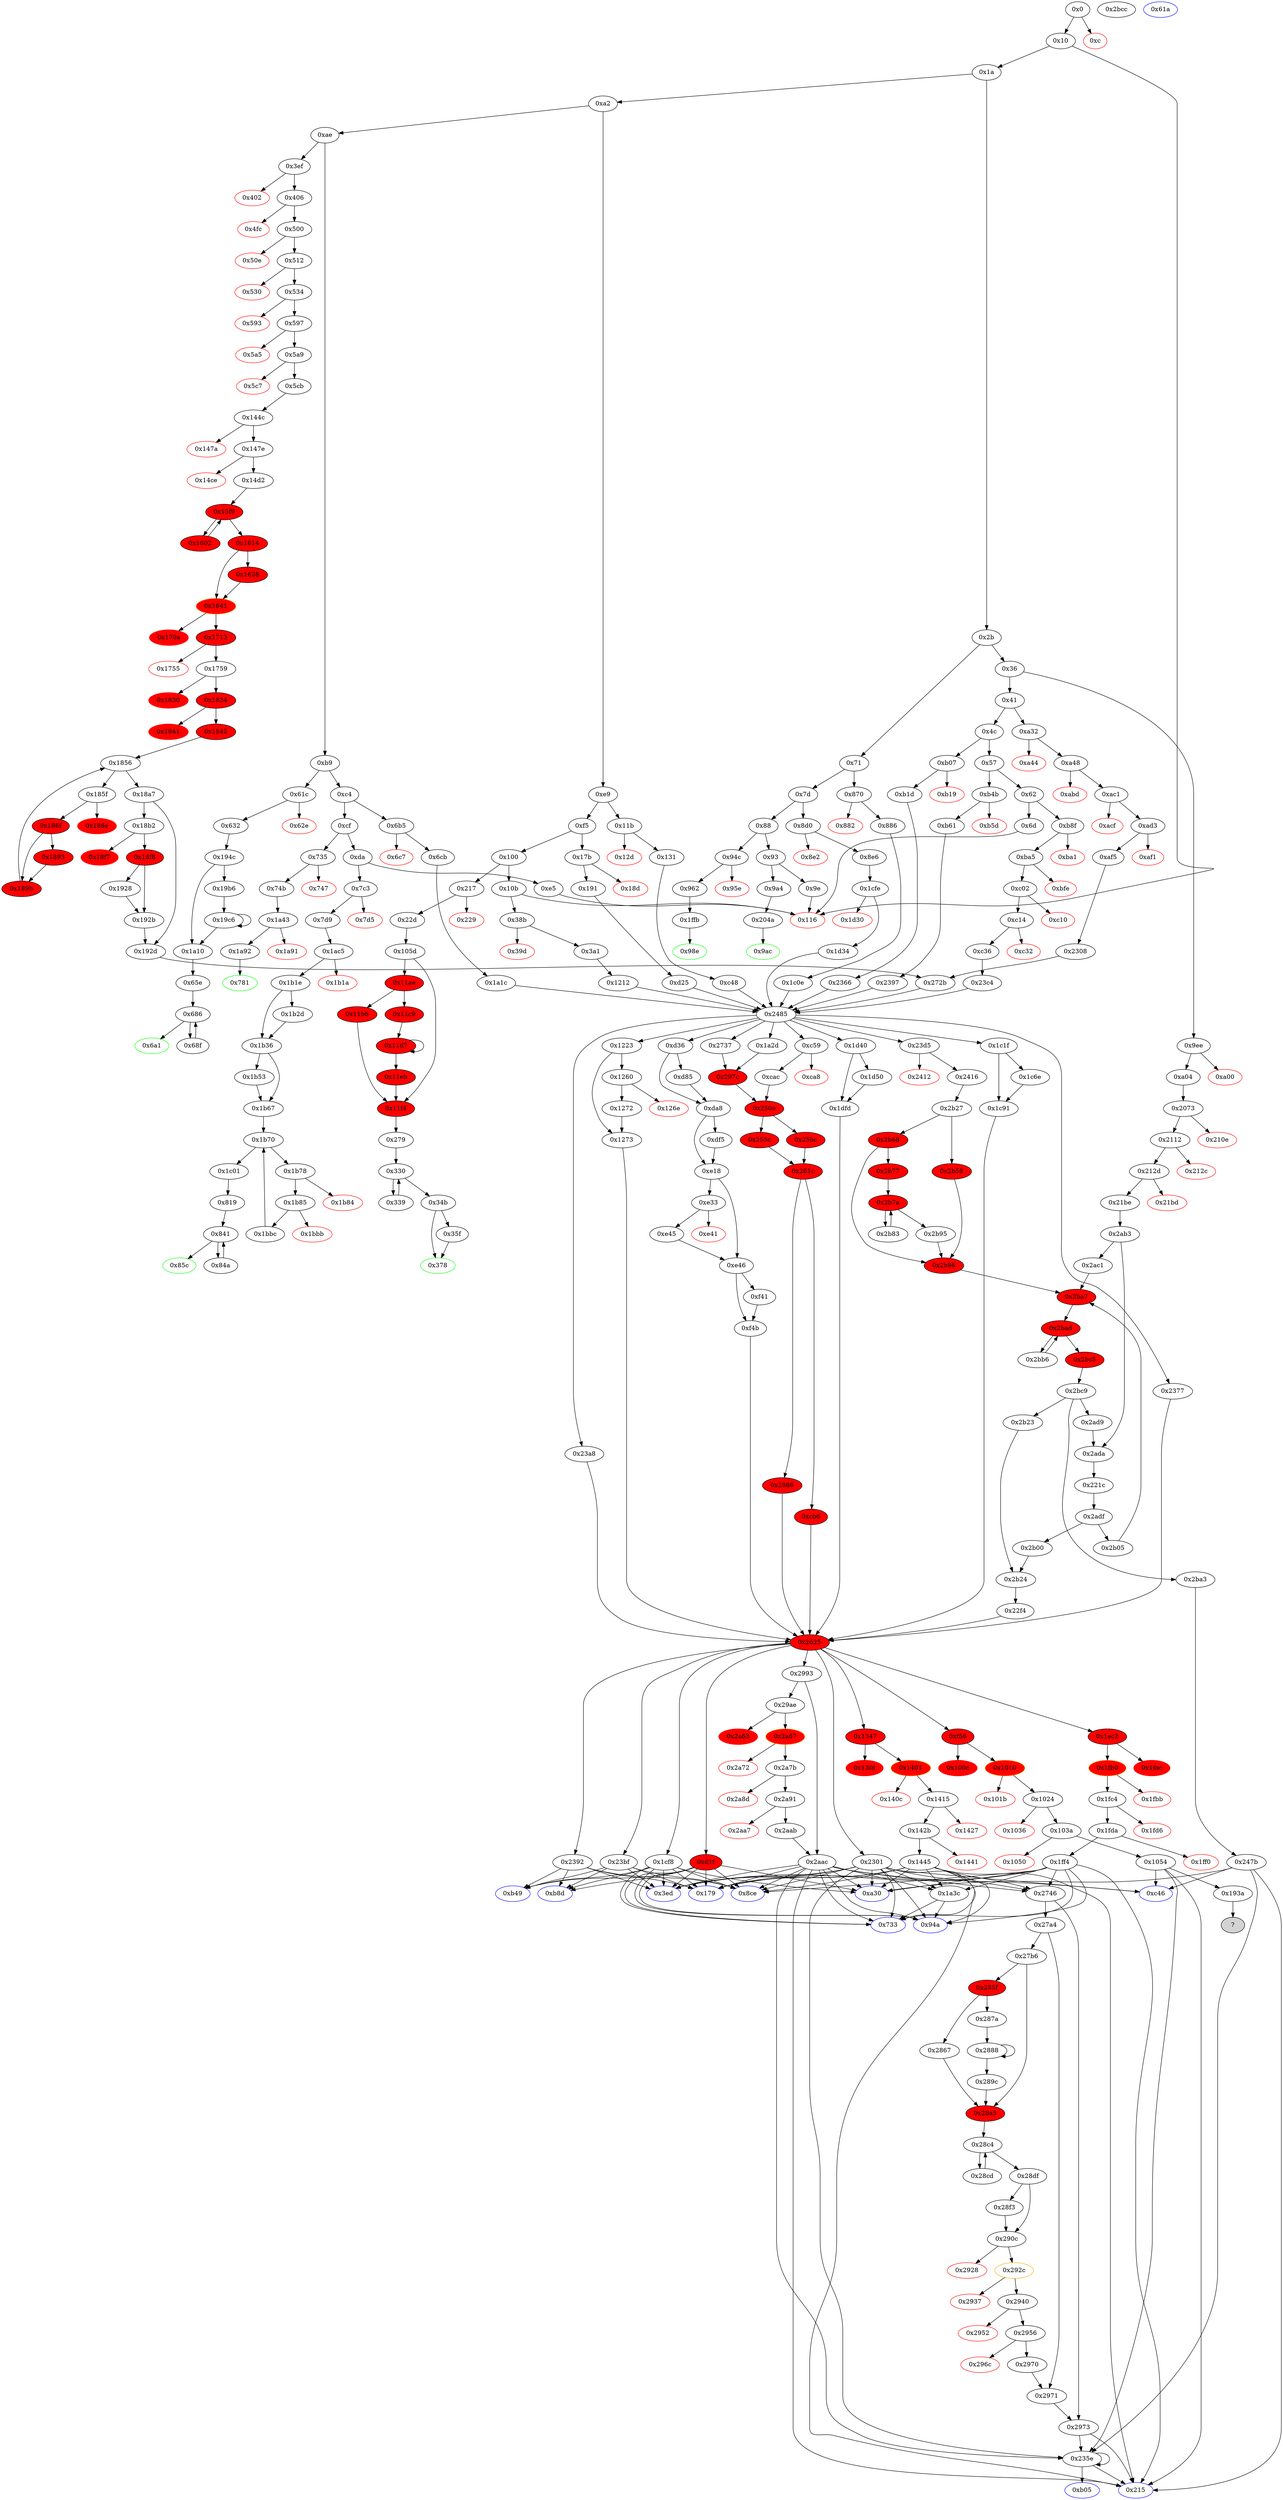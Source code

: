 digraph "" {
"0xb4b" [fillcolor=white, id="0xb4b", style=filled, tooltip="Block 0xb4b\n[0xb4b:0xb5c]\n---\nPredecessors: [0x57]\nSuccessors: [0xb5d, 0xb61]\n---\n0xb4b JUMPDEST\n0xb4c PUSH2 0xb8d\n0xb4f PUSH1 0x4\n0xb51 DUP1\n0xb52 CALLDATASIZE\n0xb53 SUB\n0xb54 PUSH1 0x20\n0xb56 DUP2\n0xb57 LT\n0xb58 ISZERO\n0xb59 PUSH2 0xb61\n0xb5c JUMPI\n---\n0xb4b: JUMPDEST \n0xb4c: V711 = 0xb8d\n0xb4f: V712 = 0x4\n0xb52: V713 = CALLDATASIZE\n0xb53: V714 = SUB V713 0x4\n0xb54: V715 = 0x20\n0xb57: V716 = LT V714 0x20\n0xb58: V717 = ISZERO V716\n0xb59: V718 = 0xb61\n0xb5c: JUMPI 0xb61 V717\n---\nEntry stack: [V13]\nStack pops: 0\nStack additions: [0xb8d, 0x4, V714]\nExit stack: [V13, 0xb8d, 0x4, V714]\n\nDef sites:\nV13: {0x1a.0x1f}\n"];
"0x2b83" [fillcolor=white, id="0x2b83", style=filled, tooltip="Block 0x2b83\n[0x2b83:0x2b94]\n---\nPredecessors: [0x2b7a]\nSuccessors: [0x2b7a]\n---\n0x2b83 DUP3\n0x2b84 CALLDATALOAD\n0x2b85 DUP3\n0x2b86 SSTORE\n0x2b87 SWAP2\n0x2b88 PUSH1 0x20\n0x2b8a ADD\n0x2b8b SWAP2\n0x2b8c SWAP1\n0x2b8d PUSH1 0x1\n0x2b8f ADD\n0x2b90 SWAP1\n0x2b91 PUSH2 0x2b7a\n0x2b94 JUMP\n---\n0x2b84: V2742 = CALLDATALOAD S2\n0x2b86: S[S1] = V2742\n0x2b88: V2743 = 0x20\n0x2b8a: V2744 = ADD 0x20 S2\n0x2b8d: V2745 = 0x1\n0x2b8f: V2746 = ADD 0x1 S1\n0x2b91: V2747 = 0x2b7a\n0x2b94: JUMP 0x2b7a\n---\nEntry stack: [V653, V658, V663, V683, V681, S14, S13, S12, S11, S10, S9, S8, S7, V2268, 0x247b, V2286, V2722, S2, S1, V2738]\nStack pops: 3\nStack additions: [V2744, V2746, S0]\nExit stack: [V653, V658, V663, V683, V681, S14, S13, S12, S11, S10, S9, S8, S7, V2268, 0x247b, V2286, V2722, V2744, V2746, V2738]\n\nDef sites:\nV653: {0xa48.0xa64}\nV658: {0xa48.0xa84}\nV663: {0xa48.0xaa0}\nV683: {0xad3.0xad9}\nV681: {0xad3.0xad5}\nS14: {0x2308.0x230b, 0x1a.0x1f}\nS13: {0x2308.0x230e, 0x17b.0x17c, 0x1a.0x1f, 0xb8f.0xb90}\nS12: {0xa48.0xa64, 0x1a.0x1f, 0x191.0x1ad, 0x8d0.0x8d1, 0xba5.0xbc1, 0x6b5.0x6b6}\nS11: {0x11b.0x11c, 0x1a.0x1f, 0x191.0x1cd, 0x870.0x871, 0x2308.0x230b, 0x6cb.0x6e7, 0x38b.0x38c, 0xba5.0xbe1, 0x8e6.0x902}\nS10: {0x191.0x1e9, 0x131.0x14d, 0xc14.0xc1a, 0xa48.0xaa0, 0x6cb.0x707, 0xb4b.0xb4c, 0x3a1.0x3bd, 0x886.0x8a2, 0xb07.0xb08, 0x8e6.0x91e}\nS9: {0xb1d.0xb39, 0x191.0x205, 0x131.0x169, 0xc14.0xc16, 0xa48.0xa84, 0x6cb.0x723, 0xb61.0xb7d, 0x3a1.0x3dd, 0x886.0x8be, 0x8e6.0x93a}\nS8: {0x1a1c.0x1a1f, 0x1cfe.0x1d01, 0x1212.0x1215, 0x2397.0x239a, 0xc48.0xc4b, 0x2308.0x2327, 0x1c0e.0x1c11, 0xd25.0xd28, 0x23c4.0x23c7, 0x2366.0x2369}\nS7: {0x2485.0x2506, 0x2485_0x1a1c.0x2506, 0x2485_0xd25.0x2506, 0x2485_0xc48.0x2506, 0x2485_0x1212.0x2506, 0x2485_0x1c0e.0x2506, 0x2485_0x1d34.0x2506, 0x2485_0x2366.0x2506, 0x2485_0x2397.0x2506, 0x2485_0x23c4.0x2506, 0x2485_0x272b.0x2506}\nV2268: {0x2416.0x241a}\n0x247b: {0x2416.0x2471}\nV2286: {0x2416.0x246e}\nV2722: {0x2b27.0x2b4e}\nS2: {0x191.0x1e9, 0x131.0x14d, 0xc14.0xc1a, 0xa48.0xaa0, 0x6cb.0x707, 0xb4b.0xb4c, 0x3a1.0x3bd, 0x886.0x8a2, 0x2b83.0x2b8a, 0xb07.0xb08, 0x8e6.0x91e}\nS1: {0x2b83.0x2b8f, 0x2b27.0x2b44}\nV2738: {0x2b77.0x2b79}\n"];
"0x1054" [fillcolor=white, id="0x1054", style=filled, tooltip="Block 0x1054\n[0x1054:0x105c]\n---\nPredecessors: [0x103a]\nSuccessors: [0x215, 0xc46, 0x193a, 0x235e]\n---\n0x1054 JUMPDEST\n0x1055 POP\n0x1056 POP\n0x1057 POP\n0x1058 POP\n0x1059 POP\n0x105a POP\n0x105b POP\n0x105c JUMP\n---\n0x1054: JUMPDEST \n0x105c: JUMP S7\n---\nEntry stack: [S15, S14, S13, S12, S11, S10, S9, S8, S7, S6, S5, S4, S3, S2, S1, S0]\nStack pops: 8\nStack additions: []\nExit stack: [S15, S14, S13, S12, S11, S10, S9, S8]\n\nDef sites:\nS15: {0xad3.0xad9, 0x1a.0x1f}\nS14: {0xad3.0xad5, 0x1a.0x1f, 0xa32.0xa33}\nS13: {0x2308.0x230b, 0xa48.0xa64, 0x1a.0x1f, 0xa32.0xa33}\nS12: {0xa48.0xa64, 0x17b.0x17c, 0x1a.0x1f, 0x2308.0x230e, 0xa48.0xa84}\nS11: {0xa48.0xa84, 0xa48.0xa64, 0x1a.0x1f, 0xa48.0xaa0, 0x191.0x1ad, 0x8d0.0x8d1, 0x6b5.0x6b6}\nS10: {0x11b.0x11c, 0x1a.0x1f, 0x191.0x1cd, 0x870.0x871, 0xad3.0xad9, 0xa48.0xaa0, 0x2308.0x230b, 0x6cb.0x6e7, 0x38b.0x38c, 0x8e6.0x902}\nS9: {0x191.0x1e9, 0x131.0x14d, 0xad3.0xad9, 0xad3.0xad5, 0xa48.0xaa0, 0x6cb.0x707, 0xb4b.0xb4c, 0x3a1.0x3bd, 0x8e6.0x91e, 0xb07.0xb08, 0x886.0x8a2}\nS8: {0x1a.0x1f, 0xb1d.0xb39, 0x191.0x205, 0x131.0x169, 0xad3.0xad5, 0xa48.0xa84, 0x6cb.0x723, 0x2308.0x230b, 0x3a1.0x3dd, 0xb61.0xb7d, 0x8e6.0x93a, 0x886.0x8be}\nS7: {0x17b.0x17c, 0x1a.0x1f, 0x1a1c.0x1a1f, 0x1cfe.0x1d01, 0x1212.0x1215, 0x2397.0x239a, 0x2308.0x230b, 0xc48.0xc4b, 0x2308.0x2327, 0x2308.0x230e, 0x1c0e.0x1c11, 0xd25.0xd28, 0x2366.0x2369}\nS6: {0x1a.0x1f, 0x191.0x1ad, 0x8d0.0x8d1, 0x2308.0x230e, 0xa48.0xa64, 0x2485_0x1a1c.0x2506, 0x2485_0xd25.0x2506, 0x2485_0xc48.0x2506, 0x2485_0x1212.0x2506, 0x2485_0x1c0e.0x2506, 0x2485_0x1d34.0x2506, 0x2485_0x2366.0x2506, 0x2485_0x2397.0x2506, 0x2485_0x272b.0x2506, 0x17b.0x17c, 0x6b5.0x6b6, 0x9ee.0x9ef}\nS5: {0x11b.0x11c, 0x1a.0x1f, 0x191.0x1ad, 0x8d0.0x8d1, 0x191.0x1cd, 0xa48.0xa64, 0x2308.0x230b, 0x6cb.0x6e7, 0x38b.0x38c, 0xa04.0xa20, 0x17b.0x17c, 0x870.0x871, 0x6b5.0x6b6, 0x2737.0x273a, 0x1a2d.0x1a30, 0x9ee.0x9ef, 0x8e6.0x902}\nS4: {0x8d0.0x8d1, 0xc48.0xc4b, 0x6cb.0x6e7, 0xa48.0xa64, 0xa48.0xaa0, 0x6cb.0x707, 0xb4b.0xb4c, 0x1cfe.0x1d01, 0x870.0x871, 0x2073.0x2076, 0x9ee.0x9ef, 0x8e6.0x91e, 0x2366.0x2369, 0x8e6.0x902, 0x11b.0x11c, 0x1a.0x1f, 0x1a1c.0x1a1f, 0x191.0x1cd, 0x191.0x1ad, 0x191.0x1e9, 0x1212.0x1215, 0x2397.0x239a, 0x2308.0x230b, 0x38b.0x38c, 0x2308.0x2327, 0x1c0e.0x1c11, 0xd85.0xda5, 0xa04.0xa20, 0xb07.0xb08, 0x886.0x8a2, 0x131.0x14d, 0x6b5.0x6b6, 0x3a1.0x3bd, 0xd25.0xd28}\nS3: {0x11b.0x11c, 0x1a.0x1f, 0xb1d.0xb39, 0x191.0x1e9, 0x191.0x1cd, 0x191.0x205, 0xa48.0xaa0, 0x6cb.0x707, 0xb4b.0xb4c, 0x6cb.0x6e7, 0xa48.0xa84, 0x6cb.0x723, 0xb61.0xb7d, 0x2308.0x230b, 0x38b.0x38c, 0x3a1.0x3dd, 0x8e6.0x902, 0x8e6.0x91e, 0xa04.0xa20, 0xb07.0xb08, 0x886.0x8a2, 0x886.0x8be, 0x131.0x14d, 0x870.0x871, 0x2073.0x2076, 0x2073.0x20b9, 0xdf5.0xe15, 0x131.0x169, 0x3a1.0x3bd, 0x8e6.0x93a}\nS2: {0xa48.0xa84, 0x6cb.0x723, 0xa48.0xaa0, 0x6cb.0x707, 0xb4b.0xb4c, 0x3a1.0x3bd, 0xc48.0xc4b, 0x1cfe.0x1d01, 0x2073.0x20b9, 0x2073.0x2076, 0x2073.0x20fe, 0x1c6e.0x1c8e, 0xb61.0xb7d, 0x8e6.0x91e, 0x2366.0x2369, 0x8e6.0x93a, 0xb1d.0xb39, 0x1a1c.0x1a1f, 0x191.0x205, 0x191.0x1e9, 0x1212.0x1215, 0x2397.0x239a, 0x2308.0x2327, 0x1c0e.0x1c11, 0xb07.0xb08, 0x886.0x8be, 0x886.0x8a2, 0x25bc.0x25dd, 0x131.0x169, 0x131.0x14d, 0x3a1.0x3dd, 0xd25.0xd28}\nS1: {0xc48.0xc4b, 0xa48.0xaa0, 0x6cb.0x707, 0xb4b.0xb4c, 0xa48.0xa84, 0x6cb.0x723, 0x3a1.0x3dd, 0x1cfe.0x1d01, 0x2073.0x20fe, 0x2073.0x20b9, 0xb61.0xb7d, 0x8e6.0x93a, 0x2366.0x2369, 0x8e6.0x91e, 0xb1d.0xb39, 0x1a1c.0x1a1f, 0x191.0x1e9, 0x191.0x205, 0x1212.0x1215, 0x2397.0x239a, 0x2308.0x2327, 0x2485_0xc48.0x2506, 0x2485_0x1212.0x2506, 0x2485_0x1c0e.0x2506, 0x2485_0x1d34.0x2506, 0x2485_0x2366.0x2506, 0x2485_0x2397.0x2506, 0x2485_0x272b.0x2506, 0x1c0e.0x1c11, 0x2485_0x1a1c.0x2506, 0x2485_0xd25.0x2506, 0xb07.0xb08, 0x886.0x8be, 0x886.0x8a2, 0x131.0x14d, 0x131.0x169, 0x212d.0x2158, 0x3a1.0x3bd, 0xd25.0xd28}\nS0: {0x1a1c.0x1a1f, 0xc48.0xc4b, 0x2485_0x1a1c.0x2506, 0x2485_0xd25.0x2506, 0x2485_0xc48.0x2506, 0x2485_0x1212.0x2506, 0x2485_0x1c0e.0x2506, 0x2485_0x1d34.0x2506, 0x2485_0x2366.0x2506, 0x2485_0x2397.0x2506, 0x2485_0x272b.0x2506, 0x1c0e.0x1c11, 0xe46.0xe4b, 0x1cfe.0x1d01, 0x21be.0x2210, 0x1273.0x12b8, 0x2073.0x20fe, 0x212d.0x2158, 0xd25.0xd28, 0x2366.0x2369}\n"];
"0x2ab3" [fillcolor=white, id="0x2ab3", style=filled, tooltip="Block 0x2ab3\n[0x2ab3:0x2ac0]\n---\nPredecessors: [0x21be]\nSuccessors: [0x2ac1, 0x2ada]\n---\n0x2ab3 JUMPDEST\n0x2ab4 DUP2\n0x2ab5 SLOAD\n0x2ab6 DUP2\n0x2ab7 DUP4\n0x2ab8 SSTORE\n0x2ab9 DUP2\n0x2aba DUP2\n0x2abb GT\n0x2abc ISZERO\n0x2abd PUSH2 0x2ada\n0x2ac0 JUMPI\n---\n0x2ab3: JUMPDEST \n0x2ab5: V2664 = S[V2135]\n0x2ab8: S[V2135] = V2138\n0x2abb: V2665 = GT V2664 V2138\n0x2abc: V2666 = ISZERO V2665\n0x2abd: V2667 = 0x2ada\n0x2ac0: JUMPI 0x2ada V2666\n---\nEntry stack: [V13, 0xa30, V637, V2030, V2043, V2057, V2088, V2138, 0x221c, V2135, V2138]\nStack pops: 2\nStack additions: [S1, S0, V2664]\nExit stack: [V13, 0xa30, V637, V2030, V2043, V2057, V2088, V2138, 0x221c, V2135, V2138, V2664]\n\nDef sites:\nV13: {0x1a.0x1f}\n0xa30: {0x9ee.0x9ef}\nV637: {0xa04.0xa20}\nV2030: {0x2073.0x2076}\nV2043: {0x2073.0x20b9}\nV2057: {0x2073.0x20fe}\nV2088: {0x212d.0x2158}\nV2138: {0x21be.0x2210}\n0x221c: {0x21be.0x2213}\nV2135: {0x21be.0x220a}\nV2138: {0x21be.0x2210}\n"];
"0x297c" [fillcolor=red, id="0x297c", style=filled, tooltip="Block 0x297c\n[0x297c:0x2985]\n---\nPredecessors: [0x1a2d, 0x2737]\nSuccessors: [0x250e]\n---\n0x297c JUMPDEST\n0x297d PUSH2 0x2986\n0x2980 DUP4\n0x2981 DUP3\n0x2982 PUSH2 0x250e\n0x2985 JUMP\n---\n0x297c: JUMPDEST \n0x297d: V2594 = 0x2986\n0x2982: V2595 = 0x250e\n0x2985: JUMP 0x250e\n---\nEntry stack: [V13, 0xb05, V653, V658, V663, V683, V681, S13, S12, S11, S10, S9, S8, S7, V2314, {0x1a3c, 0x2746}, S4, S3, S2, S1, V2314]\nStack pops: 3\nStack additions: [S2, S1, S0, 0x2986, S2, S0]\nExit stack: [V13, 0xb05, V653, V658, V663, V683, V681, S13, S12, S11, S10, S9, S8, S7, V2314, {0x1a3c, 0x2746}, S4, S3, S2, S1, V2314, 0x2986, S2, V2314]\n\nDef sites:\nV13: {0x1a.0x1f}\n0xb05: {0xa32.0xa33}\nV653: {0xa48.0xa64}\nV658: {0xa48.0xa84}\nV663: {0xa48.0xaa0}\nV683: {0xad3.0xad9}\nV681: {0xad3.0xad5}\nS13: {0x2308.0x230b, 0x1a.0x1f}\nS12: {0x2308.0x230e, 0x17b.0x17c, 0x1a.0x1f, 0xb8f.0xb90}\nS11: {0xa48.0xa64, 0x1a.0x1f, 0x191.0x1ad, 0x8d0.0x8d1, 0xba5.0xbc1, 0x6b5.0x6b6}\nS10: {0x11b.0x11c, 0x1a.0x1f, 0x191.0x1cd, 0x870.0x871, 0x2308.0x230b, 0x6cb.0x6e7, 0x38b.0x38c, 0xba5.0xbe1, 0x8e6.0x902}\nS9: {0x191.0x1e9, 0x131.0x14d, 0xc14.0xc1a, 0xa48.0xaa0, 0x6cb.0x707, 0xb4b.0xb4c, 0x3a1.0x3bd, 0x886.0x8a2, 0xb07.0xb08, 0x8e6.0x91e}\nS8: {0xb1d.0xb39, 0x191.0x205, 0x131.0x169, 0xc14.0xc16, 0xa48.0xa84, 0x6cb.0x723, 0xb61.0xb7d, 0x3a1.0x3dd, 0x886.0x8be, 0x8e6.0x93a}\nS7: {0x1a1c.0x1a1f, 0x1cfe.0x1d01, 0x1212.0x1215, 0x2397.0x239a, 0xc48.0xc4b, 0x2308.0x2327, 0x1c0e.0x1c11, 0xd25.0xd28, 0x23c4.0x23c7, 0x2366.0x2369}\nV2314: {0x2485.0x2506}\n{0x1a3c, 0x2746}: {0x1a2d.0x1a30, 0x2737.0x273a}\nS4: {0x1a.0x1f, 0x1a1c.0x1a1f, 0x191.0x1ad, 0x8d0.0x8d1, 0x1212.0x1215, 0x2397.0x239a, 0xd25.0xd28, 0xc48.0xc4b, 0x2308.0x2327, 0xa48.0xa64, 0x1c0e.0x1c11, 0x23c4.0x23c7, 0x1cfe.0x1d01, 0x6b5.0x6b6, 0xba5.0xbc1, 0x2366.0x2369}\nS3: {0x11b.0x11c, 0x1a.0x1f, 0x191.0x1cd, 0x870.0x871, 0x2308.0x230b, 0x6cb.0x6e7, 0x38b.0x38c, 0xba5.0xbe1, 0x8e6.0x902}\nS2: {0xb1d.0xb39, 0x191.0x205, 0x191.0x1e9, 0xc14.0xc16, 0xc14.0xc1a, 0xa48.0xa84, 0x6cb.0x723, 0xa48.0xaa0, 0x6cb.0x707, 0xb4b.0xb4c, 0x3a1.0x3bd, 0x3a1.0x3dd, 0x8e6.0x93a, 0xb07.0xb08, 0x886.0x8a2, 0x886.0x8be, 0x131.0x169, 0x131.0x14d, 0xb61.0xb7d, 0x8e6.0x91e}\nS1: {0xb1d.0xb39, 0x191.0x1e9, 0x191.0x205, 0xc14.0xc1a, 0xc14.0xc16, 0xa48.0xaa0, 0x6cb.0x707, 0xb4b.0xb4c, 0xa48.0xa84, 0x6cb.0x723, 0x3a1.0x3dd, 0x3a1.0x3bd, 0x8e6.0x91e, 0xb07.0xb08, 0x886.0x8be, 0x886.0x8a2, 0x131.0x14d, 0x131.0x169, 0xb61.0xb7d, 0x8e6.0x93a}\nV2314: {0x2485.0x2506}\n"];
"0x84a" [fillcolor=white, id="0x84a", style=filled, tooltip="Block 0x84a\n[0x84a:0x85b]\n---\nPredecessors: [0x841]\nSuccessors: [0x841]\n---\n0x84a DUP1\n0x84b DUP3\n0x84c ADD\n0x84d MLOAD\n0x84e DUP2\n0x84f DUP5\n0x850 ADD\n0x851 MSTORE\n0x852 PUSH1 0x20\n0x854 DUP2\n0x855 ADD\n0x856 SWAP1\n0x857 POP\n0x858 PUSH2 0x841\n0x85b JUMP\n---\n0x84c: V532 = ADD V525 S0\n0x84d: V533 = M[V532]\n0x850: V534 = ADD V522 S0\n0x851: M[V534] = V533\n0x852: V535 = 0x20\n0x855: V536 = ADD S0 0x20\n0x858: V537 = 0x841\n0x85b: JUMP 0x841\n---\nEntry stack: [V13, V1732, V516, V516, V522, V525, V527, V527, V522, V525, S0]\nStack pops: 3\nStack additions: [S2, S1, V536]\nExit stack: [V13, V1732, V516, V516, V522, V525, V527, V527, V522, V525, V536]\n\nDef sites:\nV13: {0x1a.0x1f}\nV1732: {0x1b36.0x1b3c}\nV516: {0x819.0x81c}\nV516: {0x819.0x81c}\nV522: {0x819.0x82f}\nV525: {0x819.0x837}\nV527: {0x819.0x83b}\nV527: {0x819.0x83b}\nV522: {0x819.0x82f}\nV525: {0x819.0x837}\nS0: {0x819.0x83f, 0x84a.0x855}\n"];
"0x1c1f" [fillcolor=white, id="0x1c1f", style=filled, tooltip="Block 0x1c1f\n[0x1c1f:0x1c6d]\n---\nPredecessors: [0x2485]\nSuccessors: [0x1c6e, 0x1c91]\n---\n0x1c1f JUMPDEST\n0x1c20 SWAP1\n0x1c21 POP\n0x1c22 DUP1\n0x1c23 PUSH1 0x1\n0x1c25 ADD\n0x1c26 PUSH1 0x10\n0x1c28 SWAP1\n0x1c29 SLOAD\n0x1c2a SWAP1\n0x1c2b PUSH2 0x100\n0x1c2e EXP\n0x1c2f SWAP1\n0x1c30 DIV\n0x1c31 PUSH16 0xffffffffffffffffffffffffffffffff\n0x1c42 AND\n0x1c43 PUSH16 0xffffffffffffffffffffffffffffffff\n0x1c54 AND\n0x1c55 DUP4\n0x1c56 PUSH16 0xffffffffffffffffffffffffffffffff\n0x1c67 AND\n0x1c68 GT\n0x1c69 ISZERO\n0x1c6a PUSH2 0x1c91\n0x1c6d JUMPI\n---\n0x1c1f: JUMPDEST \n0x1c23: V1786 = 0x1\n0x1c25: V1787 = ADD 0x1 V2314\n0x1c26: V1788 = 0x10\n0x1c29: V1789 = S[V1787]\n0x1c2b: V1790 = 0x100\n0x1c2e: V1791 = EXP 0x100 0x10\n0x1c30: V1792 = DIV V1789 0x100000000000000000000000000000000\n0x1c31: V1793 = 0xffffffffffffffffffffffffffffffff\n0x1c42: V1794 = AND 0xffffffffffffffffffffffffffffffff V1792\n0x1c43: V1795 = 0xffffffffffffffffffffffffffffffff\n0x1c54: V1796 = AND 0xffffffffffffffffffffffffffffffff V1794\n0x1c56: V1797 = 0xffffffffffffffffffffffffffffffff\n0x1c67: V1798 = AND 0xffffffffffffffffffffffffffffffff S3\n0x1c68: V1799 = GT V1798 V1796\n0x1c69: V1800 = ISZERO V1799\n0x1c6a: V1801 = 0x1c91\n0x1c6d: JUMPI 0x1c91 V1800\n---\nEntry stack: [V13, 0xb05, V653, V658, V663, V683, V681, S8, S7, S6, S5, S4, S3, S2, 0x0, V2314]\nStack pops: 4\nStack additions: [S3, S2, S0]\nExit stack: [V13, 0xb05, V653, V658, V663, V683, V681, S8, S7, S6, S5, S4, S3, S2, V2314]\n\nDef sites:\nV13: {0x1a.0x1f}\n0xb05: {0xa32.0xa33}\nV653: {0xa48.0xa64}\nV658: {0xa48.0xa84}\nV663: {0xa48.0xaa0}\nV683: {0xad3.0xad9}\nV681: {0xad3.0xad5}\nS8: {0x2308.0x230b, 0x1a.0x1f}\nS7: {0x2308.0x230e, 0x17b.0x17c, 0x1a.0x1f, 0xb8f.0xb90}\nS6: {0x6b5.0x6b6, 0xa48.0xa64, 0x1a.0x1f, 0x191.0x1ad, 0x8d0.0x8d1, 0xba5.0xbc1}\nS5: {0x11b.0x11c, 0x1a.0x1f, 0x191.0x1cd, 0x870.0x871, 0x2308.0x230b, 0x6cb.0x6e7, 0x38b.0x38c, 0xba5.0xbe1, 0x8e6.0x902}\nS4: {0x191.0x1e9, 0x131.0x14d, 0xc14.0xc1a, 0xa48.0xaa0, 0x6cb.0x707, 0xb4b.0xb4c, 0x3a1.0x3bd, 0x886.0x8a2, 0xb07.0xb08, 0x8e6.0x91e}\nS3: {0xb1d.0xb39, 0x191.0x205, 0x131.0x169, 0xc14.0xc16, 0xa48.0xa84, 0x6cb.0x723, 0xb61.0xb7d, 0x3a1.0x3dd, 0x886.0x8be, 0x8e6.0x93a}\nS2: {0x1a1c.0x1a1f, 0x1cfe.0x1d01, 0x1212.0x1215, 0x2397.0x239a, 0xc48.0xc4b, 0x2308.0x2327, 0x1c0e.0x1c11, 0xd25.0xd28, 0x23c4.0x23c7, 0x2366.0x2369}\n0x0: {0x1a1c.0x1a22, 0x1212.0x1218, 0x1d34.0x1d35, 0x2397.0x239d, 0xc48.0xc4e, 0x272b.0x272c, 0x1c0e.0x1c14, 0xd25.0xd2b, 0x23c4.0x23ca, 0x2366.0x236c}\nV2314: {0x2485.0x2506}\n"];
"0x22f4" [fillcolor=white, id="0x22f4", style=filled, tooltip="Block 0x22f4\n[0x22f4:0x2300]\n---\nPredecessors: [0x2b24]\nSuccessors: [0x2625]\n---\n0x22f4 JUMPDEST\n0x22f5 POP\n0x22f6 POP\n0x22f7 PUSH2 0x2301\n0x22fa DUP5\n0x22fb DUP7\n0x22fc DUP5\n0x22fd PUSH2 0x2625\n0x2300 JUMP\n---\n0x22f4: JUMPDEST \n0x22f7: V2198 = 0x2301\n0x22fd: V2199 = 0x2625\n0x2300: JUMP 0x2625\n---\nEntry stack: [V653, S13, S12, S11, S10, S9, S8, S7, S6, S5, S4, S3, S2, S1, S0]\nStack pops: 7\nStack additions: [S6, S5, S4, S3, S2, 0x2301, S5, S6, S3]\nExit stack: [V653, S13, S12, S11, S10, S9, S8, S7, S6, S5, S4, S3, S2, 0x2301, S5, S6, S3]\n\nDef sites:\nV653: {0xa48.0xa64}\nS13: {0xa48.0xa64, 0xa48.0xa84}\nS12: {0xa48.0xa84, 0xa48.0xaa0}\nS11: {0xa48.0xaa0, 0xad3.0xad9}\nS10: {0xad3.0xad9, 0xad3.0xad5}\nS9: {0x2308.0x230b, 0xad3.0xad5, 0x1a.0x1f}\nS8: {0x2308.0x230b, 0x17b.0x17c, 0x1a.0x1f, 0x2308.0x230e, 0x9ee.0x9ef}\nS7: {0x17b.0x17c, 0x1a.0x1f, 0x191.0x1ad, 0x8d0.0x8d1, 0x6b5.0x6b6, 0x2308.0x230e, 0xa48.0xa64, 0x9ee.0x9ef, 0xa04.0xa20}\nS6: {0x11b.0x11c, 0x1a.0x1f, 0x191.0x1ad, 0x8d0.0x8d1, 0x191.0x1cd, 0x870.0x871, 0x2073.0x2076, 0x6b5.0x6b6, 0xa48.0xa64, 0x2308.0x230b, 0x6cb.0x6e7, 0x38b.0x38c, 0x9ee.0x9ef, 0xa04.0xa20, 0x8e6.0x902}\nS5: {0x11b.0x11c, 0x1a.0x1f, 0x191.0x1cd, 0x191.0x1e9, 0x2308.0x230b, 0x6cb.0x6e7, 0x38b.0x38c, 0xa48.0xaa0, 0x6cb.0x707, 0xb4b.0xb4c, 0xa04.0xa20, 0xb07.0xb08, 0x886.0x8a2, 0x8e6.0x902, 0x131.0x14d, 0x870.0x871, 0x2073.0x2076, 0x2073.0x20b9, 0x3a1.0x3bd, 0x8e6.0x91e}\nS4: {0xb1d.0xb39, 0x191.0x1e9, 0x191.0x205, 0xa48.0xaa0, 0x6cb.0x707, 0xb4b.0xb4c, 0xa48.0xa84, 0x6cb.0x723, 0x3a1.0x3dd, 0xb61.0xb7d, 0x8e6.0x93a, 0xb07.0xb08, 0x886.0x8a2, 0x886.0x8be, 0x131.0x14d, 0x131.0x169, 0x2073.0x20b9, 0x2073.0x2076, 0x2073.0x20fe, 0x3a1.0x3bd, 0x8e6.0x91e}\nS3: {0xb1d.0xb39, 0x1a1c.0x1a1f, 0x191.0x205, 0x1212.0x1215, 0x2397.0x239a, 0xa48.0xa84, 0x6cb.0x723, 0xc48.0xc4b, 0x3a1.0x3dd, 0x2308.0x2327, 0x1c0e.0x1c11, 0x886.0x8be, 0x1cfe.0x1d01, 0x131.0x169, 0x2073.0x20fe, 0x2073.0x20b9, 0x212d.0x2158, 0xb61.0xb7d, 0x2366.0x2369, 0xd25.0xd28, 0x8e6.0x93a}\nS2: {0x1a1c.0x1a1f, 0x1212.0x1215, 0x2397.0x239a, 0xc48.0xc4b, 0x2308.0x2327, 0x2485_0x1a1c.0x2506, 0x2485_0xd25.0x2506, 0x2485_0xc48.0x2506, 0x2485_0x1212.0x2506, 0x1c0e.0x1c11, 0x2485_0x1c0e.0x2506, 0x2485_0x1d34.0x2506, 0x2485_0x2366.0x2506, 0x2485_0x2397.0x2506, 0x2485_0x272b.0x2506, 0x1cfe.0x1d01, 0x21be.0x2210, 0x2073.0x20fe, 0x212d.0x2158, 0xd25.0xd28, 0x2366.0x2369}\nS1: {0x21be.0x2213, 0x221c.0x225e, 0x2416.0x241a}\nS0: {0x21be.0x220a, 0x221c.0x225f, 0x2416.0x2471}\n"];
"0x140c" [color=red, fillcolor=white, id="0x140c", style=filled, tooltip="Block 0x140c\n[0x140c:0x1414]\n---\nPredecessors: [0x1401]\nSuccessors: []\n---\n0x140c RETURNDATASIZE\n0x140d PUSH1 0x0\n0x140f DUP1\n0x1410 RETURNDATACOPY\n0x1411 RETURNDATASIZE\n0x1412 PUSH1 0x0\n0x1414 REVERT\n---\n0x140c: V1271 = RETURNDATASIZE\n0x140d: V1272 = 0x0\n0x1410: RETURNDATACOPY 0x0 0x0 V1271\n0x1411: V1273 = RETURNDATASIZE\n0x1412: V1274 = 0x0\n0x1414: REVERT 0x0 V1273\n---\nEntry stack: [S19, S18, S17, S16, S15, S14, S13, S12, S11, S10, S9, S8, S7, S6, S5, S4, V1236, 0xa9059cbb, V1255, V1268]\nStack pops: 0\nStack additions: []\nExit stack: [S19, S18, S17, S16, S15, S14, S13, S12, S11, S10, S9, S8, S7, S6, S5, S4, V1236, 0xa9059cbb, V1255, V1268]\n\nDef sites:\nS19: {0xad3.0xad9, 0x1a.0x1f}\nS18: {0xad3.0xad5, 0x1a.0x1f, 0xa32.0xa33}\nS17: {0x2308.0x230b, 0xa48.0xa64, 0x1a.0x1f, 0xa32.0xa33}\nS16: {0xa48.0xa64, 0x17b.0x17c, 0x1a.0x1f, 0x2308.0x230e, 0xa48.0xa84}\nS15: {0xa48.0xa84, 0xa48.0xa64, 0x1a.0x1f, 0xa48.0xaa0, 0x191.0x1ad, 0x8d0.0x8d1, 0x6b5.0x6b6}\nS14: {0x11b.0x11c, 0x1a.0x1f, 0x191.0x1cd, 0x870.0x871, 0xad3.0xad9, 0xa48.0xaa0, 0x2308.0x230b, 0x6cb.0x6e7, 0x38b.0x38c, 0x8e6.0x902}\nS13: {0x191.0x1e9, 0x131.0x14d, 0xad3.0xad9, 0xad3.0xad5, 0xa48.0xaa0, 0x6cb.0x707, 0xb4b.0xb4c, 0x3a1.0x3bd, 0x8e6.0x91e, 0xb07.0xb08, 0x886.0x8a2}\nS12: {0x1a.0x1f, 0xb1d.0xb39, 0x191.0x205, 0x131.0x169, 0xad3.0xad5, 0xa48.0xa84, 0x6cb.0x723, 0x2308.0x230b, 0x3a1.0x3dd, 0xb61.0xb7d, 0x8e6.0x93a, 0x886.0x8be}\nS11: {0x17b.0x17c, 0x1a.0x1f, 0x1a1c.0x1a1f, 0x1cfe.0x1d01, 0x1212.0x1215, 0x2397.0x239a, 0x2308.0x230b, 0xc48.0xc4b, 0x2308.0x2327, 0x2308.0x230e, 0x1c0e.0x1c11, 0xd25.0xd28, 0x2366.0x2369}\nS10: {0x1a.0x1f, 0x191.0x1ad, 0x8d0.0x8d1, 0x2308.0x230e, 0xa48.0xa64, 0x2485_0x1a1c.0x2506, 0x2485_0xd25.0x2506, 0x2485_0xc48.0x2506, 0x2485_0x1212.0x2506, 0x2485_0x1c0e.0x2506, 0x2485_0x1d34.0x2506, 0x2485_0x2366.0x2506, 0x2485_0x2397.0x2506, 0x2485_0x272b.0x2506, 0x17b.0x17c, 0x6b5.0x6b6, 0x9ee.0x9ef}\nS9: {0x11b.0x11c, 0x1a.0x1f, 0x191.0x1ad, 0x8d0.0x8d1, 0x191.0x1cd, 0xa48.0xa64, 0x2308.0x230b, 0x6cb.0x6e7, 0x38b.0x38c, 0xa04.0xa20, 0x17b.0x17c, 0x870.0x871, 0x6b5.0x6b6, 0x2737.0x273a, 0x1a2d.0x1a30, 0x9ee.0x9ef, 0x8e6.0x902}\nS8: {0x8d0.0x8d1, 0xc48.0xc4b, 0x6cb.0x6e7, 0xa48.0xa64, 0xa48.0xaa0, 0x6cb.0x707, 0xb4b.0xb4c, 0x1cfe.0x1d01, 0x870.0x871, 0x2073.0x2076, 0x9ee.0x9ef, 0x8e6.0x91e, 0x2366.0x2369, 0x8e6.0x902, 0x11b.0x11c, 0x1a.0x1f, 0x1a1c.0x1a1f, 0x191.0x1cd, 0x191.0x1ad, 0x191.0x1e9, 0x1212.0x1215, 0x2397.0x239a, 0x2308.0x230b, 0x38b.0x38c, 0x2308.0x2327, 0x1c0e.0x1c11, 0xd85.0xda5, 0xa04.0xa20, 0xb07.0xb08, 0x886.0x8a2, 0x131.0x14d, 0x6b5.0x6b6, 0x3a1.0x3bd, 0xd25.0xd28}\nS7: {0x11b.0x11c, 0x1a.0x1f, 0xb1d.0xb39, 0x191.0x1e9, 0x191.0x1cd, 0x191.0x205, 0xa48.0xaa0, 0x6cb.0x707, 0xb4b.0xb4c, 0x6cb.0x6e7, 0xa48.0xa84, 0x6cb.0x723, 0xb61.0xb7d, 0x2308.0x230b, 0x38b.0x38c, 0x3a1.0x3dd, 0x8e6.0x902, 0x8e6.0x91e, 0xa04.0xa20, 0xb07.0xb08, 0x886.0x8a2, 0x886.0x8be, 0x131.0x14d, 0x870.0x871, 0x2073.0x2076, 0x2073.0x20b9, 0xdf5.0xe15, 0x131.0x169, 0x3a1.0x3bd, 0x8e6.0x93a}\nS6: {0xa48.0xa84, 0x6cb.0x723, 0xa48.0xaa0, 0x6cb.0x707, 0xb4b.0xb4c, 0x3a1.0x3bd, 0xc48.0xc4b, 0x1cfe.0x1d01, 0x2073.0x20b9, 0x2073.0x2076, 0x2073.0x20fe, 0x1c6e.0x1c8e, 0xb61.0xb7d, 0x8e6.0x91e, 0x2366.0x2369, 0x8e6.0x93a, 0xb1d.0xb39, 0x1a1c.0x1a1f, 0x191.0x205, 0x191.0x1e9, 0x1212.0x1215, 0x2397.0x239a, 0x2308.0x2327, 0x1c0e.0x1c11, 0xb07.0xb08, 0x886.0x8be, 0x886.0x8a2, 0x25bc.0x25dd, 0x131.0x169, 0x131.0x14d, 0x3a1.0x3dd, 0xd25.0xd28}\nS5: {0xc48.0xc4b, 0xa48.0xaa0, 0x6cb.0x707, 0xb4b.0xb4c, 0xa48.0xa84, 0x6cb.0x723, 0x3a1.0x3dd, 0x1cfe.0x1d01, 0x2073.0x20fe, 0x2073.0x20b9, 0xb61.0xb7d, 0x8e6.0x93a, 0x2366.0x2369, 0x8e6.0x91e, 0xb1d.0xb39, 0x1a1c.0x1a1f, 0x191.0x1e9, 0x191.0x205, 0x1212.0x1215, 0x2397.0x239a, 0x2308.0x2327, 0x2485_0xc48.0x2506, 0x2485_0x1212.0x2506, 0x2485_0x1c0e.0x2506, 0x2485_0x1d34.0x2506, 0x2485_0x2366.0x2506, 0x2485_0x2397.0x2506, 0x2485_0x272b.0x2506, 0x1c0e.0x1c11, 0x2485_0x1a1c.0x2506, 0x2485_0xd25.0x2506, 0xb07.0xb08, 0x886.0x8be, 0x886.0x8a2, 0x131.0x14d, 0x131.0x169, 0x212d.0x2158, 0x3a1.0x3bd, 0xd25.0xd28}\nS4: {0x1a1c.0x1a1f, 0xc48.0xc4b, 0x2485_0x1a1c.0x2506, 0x2485_0xd25.0x2506, 0x2485_0xc48.0x2506, 0x2485_0x1212.0x2506, 0x2485_0x1c0e.0x2506, 0x2485_0x1d34.0x2506, 0x2485_0x2366.0x2506, 0x2485_0x2397.0x2506, 0x2485_0x272b.0x2506, 0x1c0e.0x1c11, 0xe46.0xe4b, 0x1cfe.0x1d01, 0x21be.0x2210, 0x1273.0x12b8, 0x2073.0x20fe, 0x212d.0x2158, 0xd25.0xd28, 0x2366.0x2369}\nV1236: {0x1347.0x137f}\n0xa9059cbb: {0x1347.0x1380}\nV1255: {0x1347.0x13e3}\nV1268: {0x1401.0x1405}\n"];
"0x68f" [fillcolor=white, id="0x68f", style=filled, tooltip="Block 0x68f\n[0x68f:0x6a0]\n---\nPredecessors: [0x686]\nSuccessors: [0x686]\n---\n0x68f DUP1\n0x690 DUP3\n0x691 ADD\n0x692 MLOAD\n0x693 DUP2\n0x694 DUP5\n0x695 ADD\n0x696 MSTORE\n0x697 PUSH1 0x20\n0x699 DUP2\n0x69a ADD\n0x69b SWAP1\n0x69c POP\n0x69d PUSH2 0x686\n0x6a0 JUMP\n---\n0x691: V427 = ADD V420 S0\n0x692: V428 = M[V427]\n0x695: V429 = ADD V417 S0\n0x696: M[V429] = V428\n0x697: V430 = 0x20\n0x69a: V431 = ADD S0 0x20\n0x69d: V432 = 0x686\n0x6a0: JUMP 0x686\n---\nEntry stack: [V13, V1635, V411, V411, V417, V420, V422, V422, V417, V420, S0]\nStack pops: 3\nStack additions: [S2, S1, V431]\nExit stack: [V13, V1635, V411, V411, V417, V420, V422, V422, V417, V420, V431]\n\nDef sites:\nV13: {0x1a.0x1f}\nV1635: {0x194c.0x199c}\nV411: {0x65e.0x661}\nV411: {0x65e.0x661}\nV417: {0x65e.0x674}\nV420: {0x65e.0x67c}\nV422: {0x65e.0x680}\nV422: {0x65e.0x680}\nV417: {0x65e.0x674}\nV420: {0x65e.0x67c}\nS0: {0x68f.0x69a, 0x65e.0x684}\n"];
"0x6b5" [fillcolor=white, id="0x6b5", style=filled, tooltip="Block 0x6b5\n[0x6b5:0x6c6]\n---\nPredecessors: [0xc4]\nSuccessors: [0x6c7, 0x6cb]\n---\n0x6b5 JUMPDEST\n0x6b6 PUSH2 0x733\n0x6b9 PUSH1 0x4\n0x6bb DUP1\n0x6bc CALLDATASIZE\n0x6bd SUB\n0x6be PUSH1 0x60\n0x6c0 DUP2\n0x6c1 LT\n0x6c2 ISZERO\n0x6c3 PUSH2 0x6cb\n0x6c6 JUMPI\n---\n0x6b5: JUMPDEST \n0x6b6: V437 = 0x733\n0x6b9: V438 = 0x4\n0x6bc: V439 = CALLDATASIZE\n0x6bd: V440 = SUB V439 0x4\n0x6be: V441 = 0x60\n0x6c1: V442 = LT V440 0x60\n0x6c2: V443 = ISZERO V442\n0x6c3: V444 = 0x6cb\n0x6c6: JUMPI 0x6cb V443\n---\nEntry stack: [V13]\nStack pops: 0\nStack additions: [0x733, 0x4, V440]\nExit stack: [V13, 0x733, 0x4, V440]\n\nDef sites:\nV13: {0x1a.0x1f}\n"];
"0x2b27" [fillcolor=white, id="0x2b27", style=filled, tooltip="Block 0x2b27\n[0x2b27:0x2b57]\n---\nPredecessors: [0x2416]\nSuccessors: [0x2b58, 0x2b68]\n---\n0x2b27 JUMPDEST\n0x2b28 DUP3\n0x2b29 DUP1\n0x2b2a SLOAD\n0x2b2b PUSH1 0x1\n0x2b2d DUP2\n0x2b2e PUSH1 0x1\n0x2b30 AND\n0x2b31 ISZERO\n0x2b32 PUSH2 0x100\n0x2b35 MUL\n0x2b36 SUB\n0x2b37 AND\n0x2b38 PUSH1 0x2\n0x2b3a SWAP1\n0x2b3b DIV\n0x2b3c SWAP1\n0x2b3d PUSH1 0x0\n0x2b3f MSTORE\n0x2b40 PUSH1 0x20\n0x2b42 PUSH1 0x0\n0x2b44 SHA3\n0x2b45 SWAP1\n0x2b46 PUSH1 0x1f\n0x2b48 ADD\n0x2b49 PUSH1 0x20\n0x2b4b SWAP1\n0x2b4c DIV\n0x2b4d DUP2\n0x2b4e ADD\n0x2b4f SWAP3\n0x2b50 DUP3\n0x2b51 PUSH1 0x1f\n0x2b53 LT\n0x2b54 PUSH2 0x2b68\n0x2b57 JUMPI\n---\n0x2b27: JUMPDEST \n0x2b2a: V2703 = S[V2286]\n0x2b2b: V2704 = 0x1\n0x2b2e: V2705 = 0x1\n0x2b30: V2706 = AND 0x1 V2703\n0x2b31: V2707 = ISZERO V2706\n0x2b32: V2708 = 0x100\n0x2b35: V2709 = MUL 0x100 V2707\n0x2b36: V2710 = SUB V2709 0x1\n0x2b37: V2711 = AND V2710 V2703\n0x2b38: V2712 = 0x2\n0x2b3b: V2713 = DIV V2711 0x2\n0x2b3d: V2714 = 0x0\n0x2b3f: M[0x0] = V2286\n0x2b40: V2715 = 0x20\n0x2b42: V2716 = 0x0\n0x2b44: V2717 = SHA3 0x0 0x20\n0x2b46: V2718 = 0x1f\n0x2b48: V2719 = ADD 0x1f V2713\n0x2b49: V2720 = 0x20\n0x2b4c: V2721 = DIV V2719 0x20\n0x2b4e: V2722 = ADD V2717 V2721\n0x2b51: V2723 = 0x1f\n0x2b53: V2724 = LT 0x1f S0\n0x2b54: V2725 = 0x2b68\n0x2b57: JUMPI 0x2b68 V2724\n---\nEntry stack: [V13, 0xb05, V653, V658, V663, V683, V681, S12, S11, S10, S9, S8, S7, S6, V2314, V2268, 0x247b, V2286, S1, S0]\nStack pops: 3\nStack additions: [S2, V2722, S0, V2717, S1]\nExit stack: [V13, 0xb05, V653, V658, V663, V683, V681, S12, S11, S10, S9, S8, S7, S6, V2314, V2268, 0x247b, V2286, V2722, S0, V2717, S1]\n\nDef sites:\nV13: {0x1a.0x1f}\n0xb05: {0xa32.0xa33}\nV653: {0xa48.0xa64}\nV658: {0xa48.0xa84}\nV663: {0xa48.0xaa0}\nV683: {0xad3.0xad9}\nV681: {0xad3.0xad5}\nS12: {0x2308.0x230b, 0x1a.0x1f}\nS11: {0x2308.0x230e, 0x17b.0x17c, 0x1a.0x1f, 0xb8f.0xb90}\nS10: {0x6b5.0x6b6, 0xa48.0xa64, 0x1a.0x1f, 0x191.0x1ad, 0x8d0.0x8d1, 0xba5.0xbc1}\nS9: {0x11b.0x11c, 0x1a.0x1f, 0x191.0x1cd, 0x870.0x871, 0x2308.0x230b, 0x6cb.0x6e7, 0x38b.0x38c, 0xba5.0xbe1, 0x8e6.0x902}\nS8: {0x191.0x1e9, 0x131.0x14d, 0xc14.0xc1a, 0xa48.0xaa0, 0x6cb.0x707, 0xb4b.0xb4c, 0x3a1.0x3bd, 0x886.0x8a2, 0xb07.0xb08, 0x8e6.0x91e}\nS7: {0xb1d.0xb39, 0x191.0x205, 0x131.0x169, 0xc14.0xc16, 0xa48.0xa84, 0x6cb.0x723, 0xb61.0xb7d, 0x3a1.0x3dd, 0x886.0x8be, 0x8e6.0x93a}\nS6: {0x1a1c.0x1a1f, 0x1cfe.0x1d01, 0x1212.0x1215, 0x2397.0x239a, 0xc48.0xc4b, 0x2308.0x2327, 0x1c0e.0x1c11, 0xd25.0xd28, 0x23c4.0x23c7, 0x2366.0x2369}\nV2314: {0x2485.0x2506}\nV2268: {0x2416.0x241a}\n0x247b: {0x2416.0x2471}\nV2286: {0x2416.0x246e}\nS1: {0x191.0x1e9, 0x131.0x14d, 0xc14.0xc1a, 0xa48.0xaa0, 0x6cb.0x707, 0xb4b.0xb4c, 0x3a1.0x3bd, 0x886.0x8a2, 0xb07.0xb08, 0x8e6.0x91e}\nS0: {0xb1d.0xb39, 0x191.0x205, 0x131.0x169, 0xc14.0xc16, 0xa48.0xa84, 0x6cb.0x723, 0xb61.0xb7d, 0x3a1.0x3dd, 0x886.0x8be, 0x8e6.0x93a}\n"];
"0x2986" [fillcolor=red, id="0x2986", style=filled, tooltip="Block 0x2986\n[0x2986:0x2992]\n---\nPredecessors: [0x261c]\nSuccessors: [0x2625]\n---\n0x2986 JUMPDEST\n0x2987 SWAP3\n0x2988 POP\n0x2989 PUSH2 0x2993\n0x298c DUP6\n0x298d DUP6\n0x298e DUP4\n0x298f PUSH2 0x2625\n0x2992 JUMP\n---\n0x2986: JUMPDEST \n0x2989: V2596 = 0x2993\n0x298f: V2597 = 0x2625\n0x2992: JUMP 0x2625\n---\nEntry stack: [V13, 0xb05, V653, V658, V663, V683, S15, S14, S13, S12, S11, S10, S9, S8, S7, S6, S5, S4, S3, S2, S1, S0]\nStack pops: 6\nStack additions: [S5, S4, S0, S2, S1, 0x2993, S5, S4, S1]\nExit stack: [V13, 0xb05, V653, V658, V663, V683, S15, S14, S13, S12, S11, S10, S9, S8, S7, S6, S5, S4, S0, S2, S1, 0x2993, S5, S4, S1]\n\nDef sites:\nV13: {0x1a.0x1f}\n0xb05: {0xa32.0xa33}\nV653: {0xa48.0xa64}\nV658: {0xa48.0xa84}\nV663: {0xa48.0xaa0}\nV683: {0xad3.0xad9}\nS15: {0xad3.0xad5, 0x1a.0x1f}\nS14: {0x2308.0x230b, 0x1a.0x1f, 0xa32.0xa33}\nS13: {0xa48.0xa64, 0x17b.0x17c, 0x1a.0x1f, 0x2308.0x230e}\nS12: {0xa48.0xa84, 0xa48.0xa64, 0x1a.0x1f, 0x191.0x1ad, 0x8d0.0x8d1, 0x6b5.0x6b6}\nS11: {0x11b.0x11c, 0x1a.0x1f, 0x191.0x1cd, 0x870.0x871, 0xa48.0xaa0, 0x2308.0x230b, 0x6cb.0x6e7, 0x38b.0x38c, 0x8e6.0x902}\nS10: {0x191.0x1e9, 0x131.0x14d, 0xad3.0xad9, 0xa48.0xaa0, 0x6cb.0x707, 0xb4b.0xb4c, 0x3a1.0x3bd, 0x8e6.0x91e, 0xb07.0xb08, 0x886.0x8a2}\nS9: {0xb1d.0xb39, 0x191.0x205, 0x131.0x169, 0xad3.0xad5, 0xa48.0xa84, 0x6cb.0x723, 0x3a1.0x3dd, 0xb61.0xb7d, 0x8e6.0x93a, 0x886.0x8be}\nS8: {0x1a.0x1f, 0x1a1c.0x1a1f, 0x1cfe.0x1d01, 0x1212.0x1215, 0x2397.0x239a, 0x2308.0x230b, 0xc48.0xc4b, 0x2308.0x2327, 0x1c0e.0x1c11, 0xd25.0xd28, 0x2366.0x2369}\nS7: {0x17b.0x17c, 0x1a.0x1f, 0x2308.0x230e, 0x2485_0x1a1c.0x2506, 0x2485_0xd25.0x2506, 0x2485_0xc48.0x2506, 0xb8f.0xb90, 0x2485_0x1212.0x2506, 0x2485_0x1c0e.0x2506, 0x2485_0x1d34.0x2506, 0x2485_0x2366.0x2506, 0x2485_0x2397.0x2506, 0x2485_0x272b.0x2506}\nS6: {0x1a.0x1f, 0x191.0x1ad, 0x8d0.0x8d1, 0x6b5.0x6b6, 0x2737.0x273a, 0xa48.0xa64, 0x1a2d.0x1a30, 0xba5.0xbc1}\nS5: {0x11b.0x11c, 0x1a.0x1f, 0x1a1c.0x1a1f, 0x191.0x1cd, 0x8d0.0x8d1, 0x191.0x1ad, 0x1212.0x1215, 0x2397.0x239a, 0xd25.0xd28, 0xc48.0xc4b, 0x6cb.0x6e7, 0xa48.0xa64, 0x2308.0x230b, 0x38b.0x38c, 0x2308.0x2327, 0x1c0e.0x1c11, 0x8e6.0x902, 0x1cfe.0x1d01, 0x870.0x871, 0x6b5.0x6b6, 0xba5.0xbe1, 0x2366.0x2369}\nS4: {0x11b.0x11c, 0x1a.0x1f, 0x191.0x1e9, 0x191.0x1cd, 0xc14.0xc1a, 0xa48.0xaa0, 0x6cb.0x707, 0xb4b.0xb4c, 0x2308.0x230b, 0x6cb.0x6e7, 0x38b.0x38c, 0x8e6.0x91e, 0xb07.0xb08, 0x886.0x8a2, 0x131.0x14d, 0x870.0x871, 0x3a1.0x3bd, 0x8e6.0x902}\nS3: {0xb1d.0xb39, 0x191.0x205, 0x191.0x1e9, 0xc14.0xc16, 0xa48.0xa84, 0x6cb.0x723, 0xa48.0xaa0, 0x3a1.0x3dd, 0x6cb.0x707, 0xb4b.0xb4c, 0x3a1.0x3bd, 0x8e6.0x91e, 0xb07.0xb08, 0x886.0x8be, 0x886.0x8a2, 0x131.0x169, 0x131.0x14d, 0xb61.0xb7d, 0x8e6.0x93a}\nS2: {0xb1d.0xb39, 0x1a1c.0x1a1f, 0x191.0x1e9, 0x191.0x205, 0x1212.0x1215, 0x2397.0x239a, 0xc48.0xc4b, 0xa48.0xaa0, 0x6cb.0x707, 0xb4b.0xb4c, 0xa48.0xa84, 0x6cb.0x723, 0xb61.0xb7d, 0x2308.0x2327, 0x1c0e.0x1c11, 0x3a1.0x3bd, 0x23c4.0x23c7, 0x8e6.0x93a, 0xb07.0xb08, 0x886.0x8be, 0x886.0x8a2, 0x1cfe.0x1d01, 0x131.0x14d, 0x131.0x169, 0x3a1.0x3dd, 0x2366.0x2369, 0xd25.0xd28, 0x8e6.0x91e}\nS1: {0x2485_0x1a1c.0x2506, 0x2485_0xd25.0x2506, 0x2485_0xc48.0x2506, 0x2485_0x1212.0x2506, 0x2485_0x1c0e.0x2506, 0x2485_0x1d34.0x2506, 0x2485_0x2366.0x2506, 0x2485_0x2397.0x2506, 0x2485_0x23c4.0x2506, 0x2485_0x272b.0x2506}\nS0: {0xb1d.0xb39, 0x191.0x205, 0x191.0x1e9, 0xc14.0xc16, 0xa48.0xa84, 0x6cb.0x723, 0xa48.0xaa0, 0x3a1.0x3dd, 0x6cb.0x707, 0xb4b.0xb4c, 0x3a1.0x3bd, 0x8e6.0x91e, 0xb07.0xb08, 0x886.0x8be, 0x886.0x8a2, 0x25bc.0x25dd, 0x131.0x169, 0x131.0x14d, 0xb61.0xb7d, 0x8e6.0x93a}\n"];
"0x296c" [color=red, fillcolor=white, id="0x296c", style=filled, tooltip="Block 0x296c\n[0x296c:0x296f]\n---\nPredecessors: [0x2956]\nSuccessors: []\n---\n0x296c PUSH1 0x0\n0x296e DUP1\n0x296f REVERT\n---\n0x296c: V2593 = 0x0\n0x296f: REVERT 0x0 0x0\n---\nEntry stack: [S4, S3, S2, V2436, V2445]\nStack pops: 0\nStack additions: []\nExit stack: [S4, S3, S2, V2436, V2445]\n\nDef sites:\nS4: {0x131.0x169, 0xad3.0xad5, 0x1a.0x1f, 0x886.0x8be}\nS3: {0xc48.0xc4b, 0x17b.0x17c, 0x1a.0x1f, 0x2308.0x230b, 0x1c0e.0x1c11}\nS2: {0x17b.0x17c, 0x1a.0x1f, 0x191.0x1ad, 0x8d0.0x8d1, 0x6b5.0x6b6, 0x2308.0x230e, 0x2485_0x1c0e.0x2506, 0x2485_0xc48.0x2506}\nV2436: {0x2746.0x276d}\nV2445: {0x27a4.0x27a7}\n"];
"0x2b00" [fillcolor=white, id="0x2b00", style=filled, tooltip="Block 0x2b00\n[0x2b00:0x2b04]\n---\nPredecessors: [0x2adf]\nSuccessors: [0x2b24]\n---\n0x2b00 POP\n0x2b01 PUSH2 0x2b24\n0x2b04 JUMP\n---\n0x2b01: V2691 = 0x2b24\n0x2b04: JUMP 0x2b24\n---\nEntry stack: [V653, V658, V663, V683, V681, S11, S10, S9, S8, S7, S6, S5, V2153, 0x0, 0x22f4, V2194, V2686]\nStack pops: 1\nStack additions: []\nExit stack: [V653, V658, V663, V683, V681, S11, S10, S9, S8, S7, S6, S5, V2153, 0x0, 0x22f4, V2194]\n\nDef sites:\nV653: {0xa48.0xa64}\nV658: {0xa48.0xa84}\nV663: {0xa48.0xaa0}\nV683: {0xad3.0xad9}\nV681: {0xad3.0xad5}\nS11: {0x2308.0x230b, 0x1a.0x1f}\nS10: {0x2308.0x230e, 0x17b.0x17c, 0x1a.0x1f, 0x9ee.0x9ef}\nS9: {0xa48.0xa64, 0x1a.0x1f, 0x9ee.0x9ef, 0x191.0x1ad, 0x8d0.0x8d1, 0x6b5.0x6b6, 0xa04.0xa20}\nS8: {0x11b.0x11c, 0x1a.0x1f, 0x191.0x1cd, 0x870.0x871, 0x2073.0x2076, 0x2308.0x230b, 0x6cb.0x6e7, 0x38b.0x38c, 0xa04.0xa20, 0x8e6.0x902}\nS7: {0x191.0x1e9, 0x131.0x14d, 0x2073.0x20b9, 0x2073.0x2076, 0xa48.0xaa0, 0x6cb.0x707, 0xb4b.0xb4c, 0x3a1.0x3bd, 0x886.0x8a2, 0xb07.0xb08, 0x8e6.0x91e}\nS6: {0xb1d.0xb39, 0x191.0x205, 0x131.0x169, 0x2073.0x20fe, 0x2073.0x20b9, 0xa48.0xa84, 0x6cb.0x723, 0xb61.0xb7d, 0x3a1.0x3dd, 0x886.0x8be, 0x8e6.0x93a}\nS5: {0x1a1c.0x1a1f, 0x1cfe.0x1d01, 0x2073.0x20fe, 0x1212.0x1215, 0x2397.0x239a, 0xc48.0xc4b, 0x2308.0x2327, 0x212d.0x2158, 0x1c0e.0x1c11, 0xd25.0xd28, 0x2366.0x2369}\nV2153: {0x221c.0x225e}\n0x0: {0x221c.0x225f}\n0x22f4: {0x221c.0x22eb}\nV2194: {0x221c.0x22e8}\nV2686: {0x2adf.0x2af3}\n"];
"0x8d0" [fillcolor=white, id="0x8d0", style=filled, tooltip="Block 0x8d0\n[0x8d0:0x8e1]\n---\nPredecessors: [0x7d]\nSuccessors: [0x8e2, 0x8e6]\n---\n0x8d0 JUMPDEST\n0x8d1 PUSH2 0x94a\n0x8d4 PUSH1 0x4\n0x8d6 DUP1\n0x8d7 CALLDATASIZE\n0x8d8 SUB\n0x8d9 PUSH1 0x60\n0x8db DUP2\n0x8dc LT\n0x8dd ISZERO\n0x8de PUSH2 0x8e6\n0x8e1 JUMPI\n---\n0x8d0: JUMPDEST \n0x8d1: V563 = 0x94a\n0x8d4: V564 = 0x4\n0x8d7: V565 = CALLDATASIZE\n0x8d8: V566 = SUB V565 0x4\n0x8d9: V567 = 0x60\n0x8dc: V568 = LT V566 0x60\n0x8dd: V569 = ISZERO V568\n0x8de: V570 = 0x8e6\n0x8e1: JUMPI 0x8e6 V569\n---\nEntry stack: [V13]\nStack pops: 0\nStack additions: [0x94a, 0x4, V566]\nExit stack: [V13, 0x94a, 0x4, V566]\n\nDef sites:\nV13: {0x1a.0x1f}\n"];
"0xe33" [fillcolor=white, id="0xe33", style=filled, tooltip="Block 0xe33\n[0xe33:0xe40]\n---\nPredecessors: [0xe18]\nSuccessors: [0xe41, 0xe45]\n---\n0xe33 TIMESTAMP\n0xe34 PUSH1 0x1\n0xe36 DUP3\n0xe37 PUSH1 0x2\n0xe39 ADD\n0xe3a SLOAD\n0xe3b SUB\n0xe3c LT\n0xe3d PUSH2 0xe45\n0xe40 JUMPI\n---\n0xe33: V883 = TIMESTAMP\n0xe34: V884 = 0x1\n0xe37: V885 = 0x2\n0xe39: V886 = ADD 0x2 V2314\n0xe3a: V887 = S[V886]\n0xe3b: V888 = SUB V887 0x1\n0xe3c: V889 = LT V888 V883\n0xe3d: V890 = 0xe45\n0xe40: JUMPI 0xe45 V889\n---\nEntry stack: [V13, 0xb05, V653, V658, V663, V683, V681, S7, S6, S5, S4, S3, S2, S1, V2314]\nStack pops: 1\nStack additions: [S0]\nExit stack: [V13, 0xb05, V653, V658, V663, V683, V681, S7, S6, S5, S4, S3, S2, S1, V2314]\n\nDef sites:\nV13: {0x1a.0x1f}\n0xb05: {0xa32.0xa33}\nV653: {0xa48.0xa64}\nV658: {0xa48.0xa84}\nV663: {0xa48.0xaa0}\nV683: {0xad3.0xad9}\nV681: {0xad3.0xad5}\nS7: {0x2308.0x230b, 0x1a.0x1f}\nS6: {0x2308.0x230e, 0x17b.0x17c, 0x1a.0x1f, 0xb8f.0xb90}\nS5: {0xa48.0xa64, 0x1a.0x1f, 0x191.0x1ad, 0x8d0.0x8d1, 0xba5.0xbc1, 0x6b5.0x6b6}\nS4: {0x11b.0x11c, 0x1a.0x1f, 0x191.0x1cd, 0x870.0x871, 0x2308.0x230b, 0x6cb.0x6e7, 0x38b.0x38c, 0xba5.0xbe1, 0x8e6.0x902}\nS3: {0x191.0x1e9, 0x131.0x14d, 0xc14.0xc1a, 0xa48.0xaa0, 0x6cb.0x707, 0xb4b.0xb4c, 0x3a1.0x3bd, 0xd85.0xda5, 0x8e6.0x91e, 0xb07.0xb08, 0x886.0x8a2}\nS2: {0xb1d.0xb39, 0x191.0x205, 0x131.0x169, 0xdf5.0xe15, 0xc14.0xc16, 0xa48.0xa84, 0x6cb.0x723, 0xb61.0xb7d, 0x3a1.0x3dd, 0x886.0x8be, 0x8e6.0x93a}\nS1: {0x1a1c.0x1a1f, 0x1cfe.0x1d01, 0x1212.0x1215, 0x2397.0x239a, 0xc48.0xc4b, 0x2308.0x2327, 0x1c0e.0x1c11, 0xd25.0xd28, 0x23c4.0x23c7, 0x2366.0x2369}\nV2314: {0x2485.0x2506}\n"];
"0xa48" [fillcolor=white, id="0xa48", style=filled, tooltip="Block 0xa48\n[0xa48:0xabc]\n---\nPredecessors: [0xa32]\nSuccessors: [0xabd, 0xac1]\n---\n0xa48 JUMPDEST\n0xa49 DUP2\n0xa4a ADD\n0xa4b SWAP1\n0xa4c DUP1\n0xa4d DUP1\n0xa4e CALLDATALOAD\n0xa4f PUSH20 0xffffffffffffffffffffffffffffffffffffffff\n0xa64 AND\n0xa65 SWAP1\n0xa66 PUSH1 0x20\n0xa68 ADD\n0xa69 SWAP1\n0xa6a SWAP3\n0xa6b SWAP2\n0xa6c SWAP1\n0xa6d DUP1\n0xa6e CALLDATALOAD\n0xa6f PUSH20 0xffffffffffffffffffffffffffffffffffffffff\n0xa84 AND\n0xa85 SWAP1\n0xa86 PUSH1 0x20\n0xa88 ADD\n0xa89 SWAP1\n0xa8a SWAP3\n0xa8b SWAP2\n0xa8c SWAP1\n0xa8d DUP1\n0xa8e CALLDATALOAD\n0xa8f PUSH16 0xffffffffffffffffffffffffffffffff\n0xaa0 AND\n0xaa1 SWAP1\n0xaa2 PUSH1 0x20\n0xaa4 ADD\n0xaa5 SWAP1\n0xaa6 SWAP3\n0xaa7 SWAP2\n0xaa8 SWAP1\n0xaa9 DUP1\n0xaaa CALLDATALOAD\n0xaab SWAP1\n0xaac PUSH1 0x20\n0xaae ADD\n0xaaf SWAP1\n0xab0 PUSH5 0x100000000\n0xab6 DUP2\n0xab7 GT\n0xab8 ISZERO\n0xab9 PUSH2 0xac1\n0xabc JUMPI\n---\n0xa48: JUMPDEST \n0xa4a: V650 = ADD 0x4 V644\n0xa4e: V651 = CALLDATALOAD 0x4\n0xa4f: V652 = 0xffffffffffffffffffffffffffffffffffffffff\n0xa64: V653 = AND 0xffffffffffffffffffffffffffffffffffffffff V651\n0xa66: V654 = 0x20\n0xa68: V655 = ADD 0x20 0x4\n0xa6e: V656 = CALLDATALOAD 0x24\n0xa6f: V657 = 0xffffffffffffffffffffffffffffffffffffffff\n0xa84: V658 = AND 0xffffffffffffffffffffffffffffffffffffffff V656\n0xa86: V659 = 0x20\n0xa88: V660 = ADD 0x20 0x24\n0xa8e: V661 = CALLDATALOAD 0x44\n0xa8f: V662 = 0xffffffffffffffffffffffffffffffff\n0xaa0: V663 = AND 0xffffffffffffffffffffffffffffffff V661\n0xaa2: V664 = 0x20\n0xaa4: V665 = ADD 0x20 0x44\n0xaaa: V666 = CALLDATALOAD 0x64\n0xaac: V667 = 0x20\n0xaae: V668 = ADD 0x20 0x64\n0xab0: V669 = 0x100000000\n0xab7: V670 = GT V666 0x100000000\n0xab8: V671 = ISZERO V670\n0xab9: V672 = 0xac1\n0xabc: JUMPI 0xac1 V671\n---\nEntry stack: [V13, 0xb05, 0x4, V644]\nStack pops: 2\nStack additions: [V653, V658, V663, V650, S1, 0x84, V666]\nExit stack: [V13, 0xb05, V653, V658, V663, V650, 0x4, 0x84, V666]\n\nDef sites:\nV13: {0x1a.0x1f}\n0xb05: {0xa32.0xa33}\n0x4: {0xa32.0xa36}\nV644: {0xa32.0xa3a}\n"];
"0xc02" [fillcolor=white, id="0xc02", style=filled, tooltip="Block 0xc02\n[0xc02:0xc0f]\n---\nPredecessors: [0xba5]\nSuccessors: [0xc10, 0xc14]\n---\n0xc02 JUMPDEST\n0xc03 DUP3\n0xc04 ADD\n0xc05 DUP4\n0xc06 PUSH1 0x20\n0xc08 DUP3\n0xc09 ADD\n0xc0a GT\n0xc0b ISZERO\n0xc0c PUSH2 0xc14\n0xc0f JUMPI\n---\n0xc02: JUMPDEST \n0xc04: V755 = ADD 0x4 V747\n0xc06: V756 = 0x20\n0xc09: V757 = ADD V755 0x20\n0xc0a: V758 = GT V757 V736\n0xc0b: V759 = ISZERO V758\n0xc0c: V760 = 0xc14\n0xc0f: JUMPI 0xc14 V759\n---\nEntry stack: [V13, 0xc46, V739, V744, V736, 0x4, 0x64, V747]\nStack pops: 4\nStack additions: [S3, S2, S1, V755]\nExit stack: [V13, 0xc46, V739, V744, V736, 0x4, 0x64, V755]\n\nDef sites:\nV13: {0x1a.0x1f}\n0xc46: {0xb8f.0xb90}\nV739: {0xba5.0xbc1}\nV744: {0xba5.0xbe1}\nV736: {0xba5.0xba7}\n0x4: {0xb8f.0xb93}\n0x64: {0xba5.0xbef}\nV747: {0xba5.0xbeb}\n"];
"0x10" [fillcolor=white, id="0x10", style=filled, tooltip="Block 0x10\n[0x10:0x19]\n---\nPredecessors: [0x0]\nSuccessors: [0x1a, 0x116]\n---\n0x10 JUMPDEST\n0x11 POP\n0x12 PUSH1 0x4\n0x14 CALLDATASIZE\n0x15 LT\n0x16 PUSH2 0x116\n0x19 JUMPI\n---\n0x10: JUMPDEST \n0x12: V6 = 0x4\n0x14: V7 = CALLDATASIZE\n0x15: V8 = LT V7 0x4\n0x16: V9 = 0x116\n0x19: JUMPI 0x116 V8\n---\nEntry stack: [V2]\nStack pops: 1\nStack additions: []\nExit stack: []\n\nDef sites:\nV2: {0x0.0x5}\n"];
"0x235e" [fillcolor=white, id="0x235e", style=filled, tooltip="Block 0x235e\n[0x235e:0x2365]\n---\nPredecessors: [0x1054, 0x2301, 0x235e, 0x247b, 0x2973, 0x2aac]\nSuccessors: [0x215, 0xb05, 0x235e]\n---\n0x235e JUMPDEST\n0x235f POP\n0x2360 POP\n0x2361 POP\n0x2362 POP\n0x2363 POP\n0x2364 POP\n0x2365 JUMP\n---\n0x235e: JUMPDEST \n0x2365: JUMP S6\n---\nEntry stack: [0xb05, V653, V658, V663, S9, S8, S7, S6, S5, S4, S3, S2, S1, S0]\nStack pops: 7\nStack additions: []\nExit stack: [0xb05, V653, V658, V663, S9, S8, S7]\n\nDef sites:\n0xb05: {0xa32.0xa33}\nV653: {0xa48.0xa64}\nV658: {0xa48.0xa84}\nV663: {0xa48.0xaa0}\nS9: {0xad3.0xad9, 0x1a.0x1f}\nS8: {0xad3.0xad5, 0x1a.0x1f, 0xa32.0xa33}\nS7: {0x2308.0x230b, 0xad3.0xad9, 0x1a.0x1f, 0xa48.0xa64, 0xa32.0xa33}\nS6: {0xa48.0xa64, 0x17b.0x17c, 0x1a.0x1f, 0x2308.0x230e, 0xa48.0xa84, 0xad3.0xad5, 0xa32.0xa33}\nS5: {0x1a.0x1f, 0x191.0x1ad, 0x8d0.0x8d1, 0xa32.0xa33, 0x6b5.0x6b6, 0x2308.0x230b, 0xa48.0xa64, 0xa48.0xa84, 0xa48.0xaa0}\nS4: {0x11b.0x11c, 0x1a.0x1f, 0x17b.0x17c, 0x191.0x1cd, 0x870.0x871, 0xad3.0xad9, 0xa48.0xa64, 0x2308.0x230e, 0xa48.0xa84, 0xa48.0xaa0, 0x2308.0x230b, 0x6cb.0x6e7, 0x38b.0x38c, 0x8e6.0x902}\nS3: {0x1a.0x1f, 0x191.0x1ad, 0x8d0.0x8d1, 0x191.0x1e9, 0xad3.0xad9, 0xad3.0xad5, 0xa48.0xa84, 0xa48.0xa64, 0xa48.0xaa0, 0x6cb.0x707, 0xb4b.0xb4c, 0xb07.0xb08, 0x886.0x8a2, 0x131.0x14d, 0x6b5.0x6b6, 0x3a1.0x3bd, 0x8e6.0x91e}\nS2: {0x11b.0x11c, 0x1a.0x1f, 0xb1d.0xb39, 0x191.0x1cd, 0x191.0x205, 0xad3.0xad9, 0xad3.0xad5, 0xa48.0xaa0, 0x2308.0x230b, 0x6cb.0x6e7, 0x38b.0x38c, 0xa48.0xa84, 0x6cb.0x723, 0xb61.0xb7d, 0x8e6.0x93a, 0x886.0x8be, 0x131.0x169, 0x870.0x871, 0x3a1.0x3dd, 0x8e6.0x902}\nS1: {0x1a.0x1f, 0x1a1c.0x1a1f, 0x191.0x1e9, 0xad3.0xad9, 0xad3.0xad5, 0x1212.0x1215, 0x2397.0x239a, 0xa48.0xaa0, 0x6cb.0x707, 0xb4b.0xb4c, 0x2308.0x230b, 0xc48.0xc4b, 0x2308.0x2327, 0x2308.0x230e, 0xb8f.0xb90, 0x1c0e.0x1c11, 0xb07.0xb08, 0x886.0x8a2, 0x17b.0x17c, 0x1cfe.0x1d01, 0x131.0x14d, 0x3a1.0x3bd, 0x2366.0x2369, 0xd25.0xd28, 0x8e6.0x91e}\nS0: {0x2485_0x1d34.0x2506, 0x1a.0x1f, 0xb1d.0xb39, 0x2485_0x2366.0x2506, 0x3a1.0x3dd, 0x191.0x205, 0x8d0.0x8d1, 0xad3.0xad5, 0x191.0x1ad, 0xa48.0xa84, 0x6cb.0x723, 0xa48.0xa64, 0x2308.0x230b, 0x2308.0x230e, 0x2485_0x2397.0x2506, 0x2485_0x272b.0x2506, 0x2485_0x1a1c.0x2506, 0x2485_0xd25.0x2506, 0x2485_0xc48.0x2506, 0x2485_0x1212.0x2506, 0x2485_0x1c0e.0x2506, 0xb8f.0xb90, 0x886.0x8be, 0x17b.0x17c, 0x131.0x169, 0x6b5.0x6b6, 0x9ee.0x9ef, 0xb61.0xb7d, 0xba5.0xbc1, 0x8e6.0x93a}\n"];
"0x21be" [fillcolor=white, id="0x21be", style=filled, tooltip="Block 0x21be\n[0x21be:0x221b]\n---\nPredecessors: [0x212d]\nSuccessors: [0x2ab3]\n---\n0x21be JUMPDEST\n0x21bf SWAP1\n0x21c0 PUSH1 0x0\n0x21c2 MSTORE\n0x21c3 PUSH1 0x20\n0x21c5 PUSH1 0x0\n0x21c7 SHA3\n0x21c8 ADD\n0x21c9 PUSH1 0x0\n0x21cb PUSH2 0x100\n0x21ce EXP\n0x21cf DUP2\n0x21d0 SLOAD\n0x21d1 DUP2\n0x21d2 PUSH20 0xffffffffffffffffffffffffffffffffffffffff\n0x21e7 MUL\n0x21e8 NOT\n0x21e9 AND\n0x21ea SWAP1\n0x21eb DUP4\n0x21ec PUSH20 0xffffffffffffffffffffffffffffffffffffffff\n0x2201 AND\n0x2202 MUL\n0x2203 OR\n0x2204 SWAP1\n0x2205 SSTORE\n0x2206 POP\n0x2207 DUP3\n0x2208 PUSH1 0x0\n0x220a ADD\n0x220b DUP1\n0x220c SLOAD\n0x220d PUSH1 0x1\n0x220f SWAP1\n0x2210 SUB\n0x2211 SWAP1\n0x2212 DUP2\n0x2213 PUSH2 0x221c\n0x2216 SWAP2\n0x2217 SWAP1\n0x2218 PUSH2 0x2ab3\n0x221b JUMP\n---\n0x21be: JUMPDEST \n0x21c0: V2117 = 0x0\n0x21c2: M[0x0] = V2108\n0x21c3: V2118 = 0x20\n0x21c5: V2119 = 0x0\n0x21c7: V2120 = SHA3 0x0 0x20\n0x21c8: V2121 = ADD V2120 V2113\n0x21c9: V2122 = 0x0\n0x21cb: V2123 = 0x100\n0x21ce: V2124 = EXP 0x100 0x0\n0x21d0: V2125 = S[V2121]\n0x21d2: V2126 = 0xffffffffffffffffffffffffffffffffffffffff\n0x21e7: V2127 = MUL 0xffffffffffffffffffffffffffffffffffffffff 0x1\n0x21e8: V2128 = NOT 0xffffffffffffffffffffffffffffffffffffffff\n0x21e9: V2129 = AND 0xffffffffffffffffffffffff0000000000000000000000000000000000000000 V2125\n0x21ec: V2130 = 0xffffffffffffffffffffffffffffffffffffffff\n0x2201: V2131 = AND 0xffffffffffffffffffffffffffffffffffffffff V2088\n0x2202: V2132 = MUL V2131 0x1\n0x2203: V2133 = OR V2132 V2129\n0x2205: S[V2121] = V2133\n0x2208: V2134 = 0x0\n0x220a: V2135 = ADD 0x0 V2043\n0x220c: V2136 = S[V2135]\n0x220d: V2137 = 0x1\n0x2210: V2138 = SUB V2136 0x1\n0x2213: V2139 = 0x221c\n0x2218: V2140 = 0x2ab3\n0x221b: JUMP 0x2ab3\n---\nEntry stack: [V13, 0xa30, V637, V2030, V2043, V2057, V2088, V2088, V2108, V2113]\nStack pops: 6\nStack additions: [S5, S4, S3, V2138, 0x221c, V2135, V2138]\nExit stack: [V13, 0xa30, V637, V2030, V2043, V2057, V2088, V2138, 0x221c, V2135, V2138]\n\nDef sites:\nV13: {0x1a.0x1f}\n0xa30: {0x9ee.0x9ef}\nV637: {0xa04.0xa20}\nV2030: {0x2073.0x2076}\nV2043: {0x2073.0x20b9}\nV2057: {0x2073.0x20fe}\nV2088: {0x212d.0x2158}\nV2088: {0x212d.0x2158}\nV2108: {0x212d.0x21ac}\nV2113: {0x212d.0x21b4}\n"];
"0x2b96" [fillcolor=red, id="0x2b96", style=filled, tooltip="Block 0x2b96\n[0x2b96:0x2ba2]\n---\nPredecessors: [0x2b58, 0x2b68, 0x2b95]\nSuccessors: [0x2ba7]\n---\n0x2b96 JUMPDEST\n0x2b97 POP\n0x2b98 SWAP1\n0x2b99 POP\n0x2b9a PUSH2 0x2ba3\n0x2b9d SWAP2\n0x2b9e SWAP1\n0x2b9f PUSH2 0x2ba7\n0x2ba2 JUMP\n---\n0x2b96: JUMPDEST \n0x2b9a: V2748 = 0x2ba3\n0x2b9f: V2749 = 0x2ba7\n0x2ba2: JUMP 0x2ba7\n---\nEntry stack: [V13, 0xb05, V653, V658, V663, V683, V681, S14, S13, S12, S11, S10, S9, S8, S7, V2268, 0x247b, V2286, V2722, S2, S1, S0]\nStack pops: 4\nStack additions: [0x2ba3, S3, S1]\nExit stack: [V13, 0xb05, V653, V658, V663, V683, V681, S14, S13, S12, S11, S10, S9, S8, S7, V2268, 0x247b, V2286, 0x2ba3, V2722, S1]\n\nDef sites:\nV13: {0x1a.0x1f}\n0xb05: {0xa32.0xa33}\nV653: {0xa48.0xa64}\nV658: {0xa48.0xa84}\nV663: {0xa48.0xaa0}\nV683: {0xad3.0xad9}\nV681: {0xad3.0xad5}\nS14: {0x2308.0x230b, 0x1a.0x1f}\nS13: {0x2308.0x230e, 0x17b.0x17c, 0x1a.0x1f, 0xb8f.0xb90}\nS12: {0xa48.0xa64, 0x1a.0x1f, 0x191.0x1ad, 0x8d0.0x8d1, 0xba5.0xbc1, 0x6b5.0x6b6}\nS11: {0x11b.0x11c, 0x1a.0x1f, 0x191.0x1cd, 0x870.0x871, 0x2308.0x230b, 0x6cb.0x6e7, 0x38b.0x38c, 0xba5.0xbe1, 0x8e6.0x902}\nS10: {0x191.0x1e9, 0x131.0x14d, 0xc14.0xc1a, 0xa48.0xaa0, 0x6cb.0x707, 0xb4b.0xb4c, 0x3a1.0x3bd, 0x886.0x8a2, 0xb07.0xb08, 0x8e6.0x91e}\nS9: {0xb1d.0xb39, 0x191.0x205, 0x131.0x169, 0xc14.0xc16, 0xa48.0xa84, 0x6cb.0x723, 0xb61.0xb7d, 0x3a1.0x3dd, 0x886.0x8be, 0x8e6.0x93a}\nS8: {0x1a1c.0x1a1f, 0x1cfe.0x1d01, 0x1212.0x1215, 0x2397.0x239a, 0xc48.0xc4b, 0x2308.0x2327, 0x1c0e.0x1c11, 0xd25.0xd28, 0x23c4.0x23c7, 0x2366.0x2369}\nS7: {0x2485.0x2506, 0x2485_0x1a1c.0x2506, 0x2485_0xd25.0x2506, 0x2485_0xc48.0x2506, 0x2485_0x1212.0x2506, 0x2485_0x1c0e.0x2506, 0x2485_0x1d34.0x2506, 0x2485_0x2366.0x2506, 0x2485_0x2397.0x2506, 0x2485_0x23c4.0x2506, 0x2485_0x272b.0x2506}\nV2268: {0x2416.0x241a}\n0x247b: {0x2416.0x2471}\nV2286: {0x2416.0x246e}\nV2722: {0x2b27.0x2b4e}\nS2: {0xb1d.0xb39, 0x191.0x205, 0x191.0x1e9, 0xc14.0xc16, 0xc14.0xc1a, 0xa48.0xa84, 0x6cb.0x723, 0xa48.0xaa0, 0x6cb.0x707, 0xb4b.0xb4c, 0x3a1.0x3bd, 0x3a1.0x3dd, 0x2b83.0x2b8a, 0x8e6.0x93a, 0xb07.0xb08, 0x886.0x8a2, 0x886.0x8be, 0x131.0x169, 0x131.0x14d, 0xb61.0xb7d, 0x8e6.0x91e}\nS1: {0x2b83.0x2b8f, 0x2b27.0x2b44}\nS0: {0x191.0x1e9, 0x131.0x14d, 0xc14.0xc1a, 0x2b77.0x2b79, 0xa48.0xaa0, 0x6cb.0x707, 0xb4b.0xb4c, 0x3a1.0x3bd, 0x886.0x8a2, 0xb07.0xb08, 0x8e6.0x91e}\n"];
"0xca8" [color=red, fillcolor=white, id="0xca8", style=filled, tooltip="Block 0xca8\n[0xca8:0xcab]\n---\nPredecessors: [0xc59]\nSuccessors: []\n---\n0xca8 PUSH1 0x0\n0xcaa DUP1\n0xcab REVERT\n---\n0xca8: V797 = 0x0\n0xcab: REVERT 0x0 0x0\n---\nEntry stack: [V13, 0xb05, V653, V658, V663, V683, V681, S7, S6, S5, S4, S3, S2, S1, V2314]\nStack pops: 0\nStack additions: []\nExit stack: [V13, 0xb05, V653, V658, V663, V683, V681, S7, S6, S5, S4, S3, S2, S1, V2314]\n\nDef sites:\nV13: {0x1a.0x1f}\n0xb05: {0xa32.0xa33}\nV653: {0xa48.0xa64}\nV658: {0xa48.0xa84}\nV663: {0xa48.0xaa0}\nV683: {0xad3.0xad9}\nV681: {0xad3.0xad5}\nS7: {0x2308.0x230b, 0x1a.0x1f}\nS6: {0x2308.0x230e, 0x17b.0x17c, 0x1a.0x1f, 0xb8f.0xb90}\nS5: {0x6b5.0x6b6, 0xa48.0xa64, 0x1a.0x1f, 0x191.0x1ad, 0x8d0.0x8d1, 0xba5.0xbc1}\nS4: {0x11b.0x11c, 0x1a.0x1f, 0x191.0x1cd, 0x870.0x871, 0x2308.0x230b, 0x6cb.0x6e7, 0x38b.0x38c, 0xba5.0xbe1, 0x8e6.0x902}\nS3: {0x191.0x1e9, 0x131.0x14d, 0xc14.0xc1a, 0xa48.0xaa0, 0x6cb.0x707, 0xb4b.0xb4c, 0x3a1.0x3bd, 0x886.0x8a2, 0xb07.0xb08, 0x8e6.0x91e}\nS2: {0xb1d.0xb39, 0x191.0x205, 0x131.0x169, 0xc14.0xc16, 0xa48.0xa84, 0x6cb.0x723, 0xb61.0xb7d, 0x3a1.0x3dd, 0x886.0x8be, 0x8e6.0x93a}\nS1: {0x1a1c.0x1a1f, 0x1cfe.0x1d01, 0x1212.0x1215, 0x2397.0x239a, 0xc48.0xc4b, 0x2308.0x2327, 0x1c0e.0x1c11, 0xd25.0xd28, 0x23c4.0x23c7, 0x2366.0x2369}\nV2314: {0x2485.0x2506}\n"];
"0x9e" [fillcolor=white, id="0x9e", style=filled, tooltip="Block 0x9e\n[0x9e:0xa1]\n---\nPredecessors: [0x93]\nSuccessors: [0x116]\n---\n0x9e PUSH2 0x116\n0xa1 JUMP\n---\n0x9e: V48 = 0x116\n0xa1: JUMP 0x116\n---\nEntry stack: [V13]\nStack pops: 0\nStack additions: []\nExit stack: [V13]\n\nDef sites:\nV13: {0x1a.0x1f}\n"];
"0xbfe" [color=red, fillcolor=white, id="0xbfe", style=filled, tooltip="Block 0xbfe\n[0xbfe:0xc01]\n---\nPredecessors: [0xba5]\nSuccessors: []\n---\n0xbfe PUSH1 0x0\n0xc00 DUP1\n0xc01 REVERT\n---\n0xbfe: V754 = 0x0\n0xc01: REVERT 0x0 0x0\n---\nEntry stack: [V13, 0xc46, V739, V744, V736, 0x4, 0x64, V747]\nStack pops: 0\nStack additions: []\nExit stack: [V13, 0xc46, V739, V744, V736, 0x4, 0x64, V747]\n\nDef sites:\nV13: {0x1a.0x1f}\n0xc46: {0xb8f.0xb90}\nV739: {0xba5.0xbc1}\nV744: {0xba5.0xbe1}\nV736: {0xba5.0xba7}\n0x4: {0xb8f.0xb93}\n0x64: {0xba5.0xbef}\nV747: {0xba5.0xbeb}\n"];
"0xb07" [fillcolor=white, id="0xb07", style=filled, tooltip="Block 0xb07\n[0xb07:0xb18]\n---\nPredecessors: [0x4c]\nSuccessors: [0xb19, 0xb1d]\n---\n0xb07 JUMPDEST\n0xb08 PUSH2 0xb49\n0xb0b PUSH1 0x4\n0xb0d DUP1\n0xb0e CALLDATASIZE\n0xb0f SUB\n0xb10 PUSH1 0x20\n0xb12 DUP2\n0xb13 LT\n0xb14 ISZERO\n0xb15 PUSH2 0xb1d\n0xb18 JUMPI\n---\n0xb07: JUMPDEST \n0xb08: V695 = 0xb49\n0xb0b: V696 = 0x4\n0xb0e: V697 = CALLDATASIZE\n0xb0f: V698 = SUB V697 0x4\n0xb10: V699 = 0x20\n0xb13: V700 = LT V698 0x20\n0xb14: V701 = ISZERO V700\n0xb15: V702 = 0xb1d\n0xb18: JUMPI 0xb1d V701\n---\nEntry stack: [V13]\nStack pops: 0\nStack additions: [0xb49, 0x4, V698]\nExit stack: [V13, 0xb49, 0x4, V698]\n\nDef sites:\nV13: {0x1a.0x1f}\n"];
"0x6c7" [color=red, fillcolor=white, id="0x6c7", style=filled, tooltip="Block 0x6c7\n[0x6c7:0x6ca]\n---\nPredecessors: [0x6b5]\nSuccessors: []\n---\n0x6c7 PUSH1 0x0\n0x6c9 DUP1\n0x6ca REVERT\n---\n0x6c7: V445 = 0x0\n0x6ca: REVERT 0x0 0x0\n---\nEntry stack: [V13, 0x733, 0x4, V440]\nStack pops: 0\nStack additions: []\nExit stack: [V13, 0x733, 0x4, V440]\n\nDef sites:\nV13: {0x1a.0x1f}\n0x733: {0x6b5.0x6b6}\n0x4: {0x6b5.0x6b9}\nV440: {0x6b5.0x6bd}\n"];
"0x7d" [fillcolor=white, id="0x7d", style=filled, tooltip="Block 0x7d\n[0x7d:0x87]\n---\nPredecessors: [0x71]\nSuccessors: [0x88, 0x8d0]\n---\n0x7d DUP1\n0x7e PUSH4 0x73fb4644\n0x83 EQ\n0x84 PUSH2 0x8d0\n0x87 JUMPI\n---\n0x7e: V39 = 0x73fb4644\n0x83: V40 = EQ 0x73fb4644 V13\n0x84: V41 = 0x8d0\n0x87: JUMPI 0x8d0 V40\n---\nEntry stack: [V13]\nStack pops: 1\nStack additions: [S0]\nExit stack: [V13]\n\nDef sites:\nV13: {0x1a.0x1f}\n"];
"0x11eb" [fillcolor=red, id="0x11eb", style=filled, tooltip="Block 0x11eb\n[0x11eb:0x11f3]\n---\nPredecessors: [0x11d7]\nSuccessors: [0x11f4]\n---\n0x11eb DUP3\n0x11ec SWAP1\n0x11ed SUB\n0x11ee PUSH1 0x1f\n0x11f0 AND\n0x11f1 DUP3\n0x11f2 ADD\n0x11f3 SWAP2\n---\n0x11ed: V1141 = SUB V1138 V1129\n0x11ee: V1142 = 0x1f\n0x11f0: V1143 = AND 0x1f V1141\n0x11f2: V1144 = ADD V1129 V1143\n---\nEntry stack: [V13, 0x279, V145, V150, 0x0, 0x0, 0x0, 0x0, 0x0, 0x60, V1046, V1055, V1064, V1067, V1076, V1079, V1081, V1101, V1081, V1092, V1129, V1136, V1138]\nStack pops: 3\nStack additions: [V1144, S1, S2]\nExit stack: [V13, 0x279, V145, V150, 0x0, 0x0, 0x0, 0x0, 0x0, 0x60, V1046, V1055, V1064, V1067, V1076, V1079, V1081, V1101, V1081, V1092, V1144, V1136, V1129]\n\nDef sites:\nV13: {0x1a.0x1f}\n0x279: {0x217.0x218}\nV145: {0x22d.0x249}\nV150: {0x22d.0x269}\n0x0: {0x105d.0x105e}\n0x0: {0x105d.0x105e}\n0x0: {0x105d.0x1061}\n0x0: {0x105d.0x1061}\n0x0: {0x105d.0x1064}\n0x60: {0x105d.0x1066}\nV1046: {0x105d.0x10e8}\nV1055: {0x105d.0x110b}\nV1064: {0x105d.0x112c}\nV1067: {0x105d.0x1131}\nV1076: {0x105d.0x1156}\nV1079: {0x105d.0x115b}\nV1081: {0x105d.0x115f}\nV1101: {0x105d.0x1183}\nV1081: {0x105d.0x115f}\nV1092: {0x105d.0x1173}\nV1129: {0x11c9.0x11cb}\nV1136: {0x11d7.0x11df}\nV1138: {0x11d7.0x11e3}\n"];
"0xa44" [color=red, fillcolor=white, id="0xa44", style=filled, tooltip="Block 0xa44\n[0xa44:0xa47]\n---\nPredecessors: [0xa32]\nSuccessors: []\n---\n0xa44 PUSH1 0x0\n0xa46 DUP1\n0xa47 REVERT\n---\n0xa44: V649 = 0x0\n0xa47: REVERT 0x0 0x0\n---\nEntry stack: [V13, 0xb05, 0x4, V644]\nStack pops: 0\nStack additions: []\nExit stack: [V13, 0xb05, 0x4, V644]\n\nDef sites:\nV13: {0x1a.0x1f}\n0xb05: {0xa32.0xa33}\n0x4: {0xa32.0xa36}\nV644: {0xa32.0xa3a}\n"];
"0x2366" [fillcolor=white, id="0x2366", style=filled, tooltip="Block 0x2366\n[0x2366:0x2376]\n---\nPredecessors: [0xb1d]\nSuccessors: [0x2485]\n---\n0x2366 JUMPDEST\n0x2367 PUSH1 0x0\n0x2369 CALLER\n0x236a SWAP1\n0x236b POP\n0x236c PUSH1 0x0\n0x236e PUSH2 0x2377\n0x2371 DUP3\n0x2372 DUP5\n0x2373 PUSH2 0x2485\n0x2376 JUMP\n---\n0x2366: JUMPDEST \n0x2367: V2225 = 0x0\n0x2369: V2226 = CALLER\n0x236c: V2227 = 0x0\n0x236e: V2228 = 0x2377\n0x2373: V2229 = 0x2485\n0x2376: JUMP 0x2485\n---\nEntry stack: [V13, 0xb49, V707]\nStack pops: 1\nStack additions: [S0, V2226, 0x0, 0x2377, V2226, S0]\nExit stack: [V13, 0xb49, V707, V2226, 0x0, 0x2377, V2226, V707]\n\nDef sites:\nV13: {0x1a.0x1f}\n0xb49: {0xb07.0xb08}\nV707: {0xb1d.0xb39}\n"];
"0x1b78" [fillcolor=white, id="0x1b78", style=filled, tooltip="Block 0x1b78\n[0x1b78:0x1b83]\n---\nPredecessors: [0x1b70]\nSuccessors: [0x1b84, 0x1b85]\n---\n0x1b78 DUP3\n0x1b79 DUP2\n0x1b7a DUP8\n0x1b7b ADD\n0x1b7c DUP2\n0x1b7d SLOAD\n0x1b7e DUP2\n0x1b7f LT\n0x1b80 PUSH2 0x1b85\n0x1b83 JUMPI\n---\n0x1b7b: V1750 = ADD V508 S0\n0x1b7d: V1751 = S[V1717]\n0x1b7f: V1752 = LT V1750 V1751\n0x1b80: V1753 = 0x1b85\n0x1b83: JUMPI 0x1b85 V1752\n---\nEntry stack: [V13, 0x819, V505, V508, S4, 0x60, V1717, V1732, S0]\nStack pops: 6\nStack additions: [S5, S4, S3, S2, S1, S0, S2, V1750]\nExit stack: [V13, 0x819, V505, V508, S4, 0x60, V1717, V1732, S0, V1717, V1750]\n\nDef sites:\nV13: {0x1a.0x1f}\n0x819: {0x7c3.0x7c4}\nV505: {0x7d9.0x7f5}\nV508: {0x7d9.0x7ff}\nS4: {0x7d9.0x809, 0x1b2d.0x1b33}\n0x60: {0x1ac5.0x1ac6}\nV1717: {0x1ac5.0x1b0b}\nV1732: {0x1b36.0x1b3c}\nS0: {0x1bbc.0x1bfa, 0x1b67.0x1b6b}\n"];
"0x1b84" [color=red, fillcolor=white, id="0x1b84", style=filled, tooltip="Block 0x1b84\n[0x1b84:0x1b84]\n---\nPredecessors: [0x1b78]\nSuccessors: []\n---\n0x1b84 INVALID\n---\n0x1b84: INVALID \n---\nEntry stack: [V13, 0x819, V505, V508, S6, 0x60, V1717, V1732, S2, V1717, V1750]\nStack pops: 0\nStack additions: []\nExit stack: [V13, 0x819, V505, V508, S6, 0x60, V1717, V1732, S2, V1717, V1750]\n\nDef sites:\nV13: {0x1a.0x1f}\n0x819: {0x7c3.0x7c4}\nV505: {0x7d9.0x7f5}\nV508: {0x7d9.0x7ff}\nS6: {0x7d9.0x809, 0x1b2d.0x1b33}\n0x60: {0x1ac5.0x1ac6}\nV1717: {0x1ac5.0x1b0b}\nV1732: {0x1b36.0x1b3c}\nS2: {0x1bbc.0x1bfa, 0x1b67.0x1b6b}\nV1717: {0x1ac5.0x1b0b}\nV1750: {0x1b78.0x1b7b}\n"];
"0x534" [fillcolor=white, id="0x534", style=filled, tooltip="Block 0x534\n[0x534:0x592]\n---\nPredecessors: [0x512]\nSuccessors: [0x593, 0x597]\n---\n0x534 JUMPDEST\n0x535 SWAP2\n0x536 SWAP1\n0x537 DUP1\n0x538 DUP1\n0x539 PUSH1 0x1f\n0x53b ADD\n0x53c PUSH1 0x20\n0x53e DUP1\n0x53f SWAP2\n0x540 DIV\n0x541 MUL\n0x542 PUSH1 0x20\n0x544 ADD\n0x545 PUSH1 0x40\n0x547 MLOAD\n0x548 SWAP1\n0x549 DUP2\n0x54a ADD\n0x54b PUSH1 0x40\n0x54d MSTORE\n0x54e DUP1\n0x54f SWAP4\n0x550 SWAP3\n0x551 SWAP2\n0x552 SWAP1\n0x553 DUP2\n0x554 DUP2\n0x555 MSTORE\n0x556 PUSH1 0x20\n0x558 ADD\n0x559 DUP4\n0x55a DUP4\n0x55b DUP1\n0x55c DUP3\n0x55d DUP5\n0x55e CALLDATACOPY\n0x55f PUSH1 0x0\n0x561 DUP2\n0x562 DUP5\n0x563 ADD\n0x564 MSTORE\n0x565 PUSH1 0x1f\n0x567 NOT\n0x568 PUSH1 0x1f\n0x56a DUP3\n0x56b ADD\n0x56c AND\n0x56d SWAP1\n0x56e POP\n0x56f DUP1\n0x570 DUP4\n0x571 ADD\n0x572 SWAP3\n0x573 POP\n0x574 POP\n0x575 POP\n0x576 POP\n0x577 POP\n0x578 POP\n0x579 POP\n0x57a SWAP2\n0x57b SWAP3\n0x57c SWAP2\n0x57d SWAP3\n0x57e SWAP1\n0x57f DUP1\n0x580 CALLDATALOAD\n0x581 SWAP1\n0x582 PUSH1 0x20\n0x584 ADD\n0x585 SWAP1\n0x586 PUSH5 0x100000000\n0x58c DUP2\n0x58d GT\n0x58e ISZERO\n0x58f PUSH2 0x597\n0x592 JUMPI\n---\n0x534: JUMPDEST \n0x539: V324 = 0x1f\n0x53b: V325 = ADD 0x1f V311\n0x53c: V326 = 0x20\n0x540: V327 = DIV V325 0x20\n0x541: V328 = MUL V327 0x20\n0x542: V329 = 0x20\n0x544: V330 = ADD 0x20 V328\n0x545: V331 = 0x40\n0x547: V332 = M[0x40]\n0x54a: V333 = ADD V332 V330\n0x54b: V334 = 0x40\n0x54d: M[0x40] = V333\n0x555: M[V332] = V311\n0x556: V335 = 0x20\n0x558: V336 = ADD 0x20 V332\n0x55e: CALLDATACOPY V336 V313 V311\n0x55f: V337 = 0x0\n0x563: V338 = ADD V336 V311\n0x564: M[V338] = 0x0\n0x565: V339 = 0x1f\n0x567: V340 = NOT 0x1f\n0x568: V341 = 0x1f\n0x56b: V342 = ADD V311 0x1f\n0x56c: V343 = AND V342 0xffffffffffffffffffffffffffffffffffffffffffffffffffffffffffffffe0\n0x571: V344 = ADD V336 V343\n0x580: V345 = CALLDATALOAD 0x1a4\n0x582: V346 = 0x20\n0x584: V347 = ADD 0x20 0x1a4\n0x586: V348 = 0x100000000\n0x58d: V349 = GT V345 0x100000000\n0x58e: V350 = ISZERO V349\n0x58f: V351 = 0x597\n0x592: JUMPI 0x597 V350\n---\nEntry stack: [V13, 0x61a, V248, V251, V256, V259, V262, V265, V270, V275, V280, V283, V288, V293, V247, 0x4, V313, V311, 0x1a4]\nStack pops: 5\nStack additions: [V332, S4, S3, 0x1c4, V345]\nExit stack: [V13, 0x61a, V248, V251, V256, V259, V262, V265, V270, V275, V280, V283, V288, V293, V332, V247, 0x4, 0x1c4, V345]\n\nDef sites:\nV13: {0x1a.0x1f}\n0x61a: {0x3ef.0x3f0}\nV248: {0x406.0x40c}\nV251: {0x406.0x416}\nV256: {0x406.0x423}\nV259: {0x406.0x42d}\nV262: {0x406.0x437}\nV265: {0x406.0x441}\nV270: {0x406.0x461}\nV275: {0x406.0x47d}\nV280: {0x406.0x499}\nV283: {0x406.0x4a3}\nV288: {0x406.0x4bf}\nV293: {0x406.0x4df}\nV247: {0x406.0x408}\n0x4: {0x3ef.0x3f3}\nV313: {0x512.0x518}\nV311: {0x512.0x514}\n0x1a4: {0x406.0x4ed}\n"];
"0x2b" [fillcolor=white, id="0x2b", style=filled, tooltip="Block 0x2b\n[0x2b:0x35]\n---\nPredecessors: [0x1a]\nSuccessors: [0x36, 0x71]\n---\n0x2b DUP1\n0x2c PUSH4 0xcbf0b0c0\n0x31 GT\n0x32 PUSH2 0x71\n0x35 JUMPI\n---\n0x2c: V17 = 0xcbf0b0c0\n0x31: V18 = GT 0xcbf0b0c0 V13\n0x32: V19 = 0x71\n0x35: JUMPI 0x71 V18\n---\nEntry stack: [V13]\nStack pops: 1\nStack additions: [S0]\nExit stack: [V13]\n\nDef sites:\nV13: {0x1a.0x1f}\n"];
"0xb61" [fillcolor=white, id="0xb61", style=filled, tooltip="Block 0xb61\n[0xb61:0xb8c]\n---\nPredecessors: [0xb4b]\nSuccessors: [0x2397]\n---\n0xb61 JUMPDEST\n0xb62 DUP2\n0xb63 ADD\n0xb64 SWAP1\n0xb65 DUP1\n0xb66 DUP1\n0xb67 CALLDATALOAD\n0xb68 PUSH20 0xffffffffffffffffffffffffffffffffffffffff\n0xb7d AND\n0xb7e SWAP1\n0xb7f PUSH1 0x20\n0xb81 ADD\n0xb82 SWAP1\n0xb83 SWAP3\n0xb84 SWAP2\n0xb85 SWAP1\n0xb86 POP\n0xb87 POP\n0xb88 POP\n0xb89 PUSH2 0x2397\n0xb8c JUMP\n---\n0xb61: JUMPDEST \n0xb63: V720 = ADD 0x4 V714\n0xb67: V721 = CALLDATALOAD 0x4\n0xb68: V722 = 0xffffffffffffffffffffffffffffffffffffffff\n0xb7d: V723 = AND 0xffffffffffffffffffffffffffffffffffffffff V721\n0xb7f: V724 = 0x20\n0xb81: V725 = ADD 0x20 0x4\n0xb89: V726 = 0x2397\n0xb8c: JUMP 0x2397\n---\nEntry stack: [V13, 0xb8d, 0x4, V714]\nStack pops: 2\nStack additions: [V723]\nExit stack: [V13, 0xb8d, V723]\n\nDef sites:\nV13: {0x1a.0x1f}\n0xb8d: {0xb4b.0xb4c}\n0x4: {0xb4b.0xb4f}\nV714: {0xb4b.0xb53}\n"];
"0x2ac1" [fillcolor=white, id="0x2ac1", style=filled, tooltip="Block 0x2ac1\n[0x2ac1:0x2ad8]\n---\nPredecessors: [0x2ab3]\nSuccessors: [0x2ba7]\n---\n0x2ac1 DUP2\n0x2ac2 DUP4\n0x2ac3 PUSH1 0x0\n0x2ac5 MSTORE\n0x2ac6 PUSH1 0x20\n0x2ac8 PUSH1 0x0\n0x2aca SHA3\n0x2acb SWAP2\n0x2acc DUP3\n0x2acd ADD\n0x2ace SWAP2\n0x2acf ADD\n0x2ad0 PUSH2 0x2ad9\n0x2ad3 SWAP2\n0x2ad4 SWAP1\n0x2ad5 PUSH2 0x2ba7\n0x2ad8 JUMP\n---\n0x2ac3: V2668 = 0x0\n0x2ac5: M[0x0] = V2135\n0x2ac6: V2669 = 0x20\n0x2ac8: V2670 = 0x0\n0x2aca: V2671 = SHA3 0x0 0x20\n0x2acd: V2672 = ADD V2671 V2664\n0x2acf: V2673 = ADD V2671 V2138\n0x2ad0: V2674 = 0x2ad9\n0x2ad5: V2675 = 0x2ba7\n0x2ad8: JUMP 0x2ba7\n---\nEntry stack: [V13, 0xa30, V637, V2030, V2043, V2057, V2088, V2138, 0x221c, V2135, V2138, V2664]\nStack pops: 3\nStack additions: [S2, S1, 0x2ad9, V2672, V2673]\nExit stack: [V13, 0xa30, V637, V2030, V2043, V2057, V2088, V2138, 0x221c, V2135, V2138, 0x2ad9, V2672, V2673]\n\nDef sites:\nV13: {0x1a.0x1f}\n0xa30: {0x9ee.0x9ef}\nV637: {0xa04.0xa20}\nV2030: {0x2073.0x2076}\nV2043: {0x2073.0x20b9}\nV2057: {0x2073.0x20fe}\nV2088: {0x212d.0x2158}\nV2138: {0x21be.0x2210}\n0x221c: {0x21be.0x2213}\nV2135: {0x21be.0x220a}\nV2138: {0x21be.0x2210}\nV2664: {0x2ab3.0x2ab5}\n"];
"0xb19" [color=red, fillcolor=white, id="0xb19", style=filled, tooltip="Block 0xb19\n[0xb19:0xb1c]\n---\nPredecessors: [0xb07]\nSuccessors: []\n---\n0xb19 PUSH1 0x0\n0xb1b DUP1\n0xb1c REVERT\n---\n0xb19: V703 = 0x0\n0xb1c: REVERT 0x0 0x0\n---\nEntry stack: [V13, 0xb49, 0x4, V698]\nStack pops: 0\nStack additions: []\nExit stack: [V13, 0xb49, 0x4, V698]\n\nDef sites:\nV13: {0x1a.0x1f}\n0xb49: {0xb07.0xb08}\n0x4: {0xb07.0xb0b}\nV698: {0xb07.0xb0f}\n"];
"0x191" [fillcolor=white, id="0x191", style=filled, tooltip="Block 0x191\n[0x191:0x214]\n---\nPredecessors: [0x17b]\nSuccessors: [0xd25]\n---\n0x191 JUMPDEST\n0x192 DUP2\n0x193 ADD\n0x194 SWAP1\n0x195 DUP1\n0x196 DUP1\n0x197 CALLDATALOAD\n0x198 PUSH20 0xffffffffffffffffffffffffffffffffffffffff\n0x1ad AND\n0x1ae SWAP1\n0x1af PUSH1 0x20\n0x1b1 ADD\n0x1b2 SWAP1\n0x1b3 SWAP3\n0x1b4 SWAP2\n0x1b5 SWAP1\n0x1b6 DUP1\n0x1b7 CALLDATALOAD\n0x1b8 PUSH20 0xffffffffffffffffffffffffffffffffffffffff\n0x1cd AND\n0x1ce SWAP1\n0x1cf PUSH1 0x20\n0x1d1 ADD\n0x1d2 SWAP1\n0x1d3 SWAP3\n0x1d4 SWAP2\n0x1d5 SWAP1\n0x1d6 DUP1\n0x1d7 CALLDATALOAD\n0x1d8 PUSH16 0xffffffffffffffffffffffffffffffff\n0x1e9 AND\n0x1ea SWAP1\n0x1eb PUSH1 0x20\n0x1ed ADD\n0x1ee SWAP1\n0x1ef SWAP3\n0x1f0 SWAP2\n0x1f1 SWAP1\n0x1f2 DUP1\n0x1f3 CALLDATALOAD\n0x1f4 PUSH16 0xffffffffffffffffffffffffffffffff\n0x205 AND\n0x206 SWAP1\n0x207 PUSH1 0x20\n0x209 ADD\n0x20a SWAP1\n0x20b SWAP3\n0x20c SWAP2\n0x20d SWAP1\n0x20e POP\n0x20f POP\n0x210 POP\n0x211 PUSH2 0xd25\n0x214 JUMP\n---\n0x191: JUMPDEST \n0x193: V111 = ADD 0x4 V105\n0x197: V112 = CALLDATALOAD 0x4\n0x198: V113 = 0xffffffffffffffffffffffffffffffffffffffff\n0x1ad: V114 = AND 0xffffffffffffffffffffffffffffffffffffffff V112\n0x1af: V115 = 0x20\n0x1b1: V116 = ADD 0x20 0x4\n0x1b7: V117 = CALLDATALOAD 0x24\n0x1b8: V118 = 0xffffffffffffffffffffffffffffffffffffffff\n0x1cd: V119 = AND 0xffffffffffffffffffffffffffffffffffffffff V117\n0x1cf: V120 = 0x20\n0x1d1: V121 = ADD 0x20 0x24\n0x1d7: V122 = CALLDATALOAD 0x44\n0x1d8: V123 = 0xffffffffffffffffffffffffffffffff\n0x1e9: V124 = AND 0xffffffffffffffffffffffffffffffff V122\n0x1eb: V125 = 0x20\n0x1ed: V126 = ADD 0x20 0x44\n0x1f3: V127 = CALLDATALOAD 0x64\n0x1f4: V128 = 0xffffffffffffffffffffffffffffffff\n0x205: V129 = AND 0xffffffffffffffffffffffffffffffff V127\n0x207: V130 = 0x20\n0x209: V131 = ADD 0x20 0x64\n0x211: V132 = 0xd25\n0x214: JUMP 0xd25\n---\nEntry stack: [V13, 0x215, 0x4, V105]\nStack pops: 2\nStack additions: [V114, V119, V124, V129]\nExit stack: [V13, 0x215, V114, V119, V124, V129]\n\nDef sites:\nV13: {0x1a.0x1f}\n0x215: {0x17b.0x17c}\n0x4: {0x17b.0x17f}\nV105: {0x17b.0x183}\n"];
"0x25bc" [fillcolor=red, id="0x25bc", style=filled, tooltip="Block 0x25bc\n[0x25bc:0x261b]\n---\nPredecessors: [0x250e]\nSuccessors: [0x261c]\n---\n0x25bc JUMPDEST\n0x25bd DUP2\n0x25be PUSH1 0x1\n0x25c0 ADD\n0x25c1 PUSH1 0x0\n0x25c3 SWAP1\n0x25c4 SLOAD\n0x25c5 SWAP1\n0x25c6 PUSH2 0x100\n0x25c9 EXP\n0x25ca SWAP1\n0x25cb DIV\n0x25cc PUSH16 0xffffffffffffffffffffffffffffffff\n0x25dd AND\n0x25de SWAP3\n0x25df POP\n0x25e0 PUSH1 0x0\n0x25e2 DUP3\n0x25e3 PUSH1 0x1\n0x25e5 ADD\n0x25e6 PUSH1 0x10\n0x25e8 PUSH2 0x100\n0x25eb EXP\n0x25ec DUP2\n0x25ed SLOAD\n0x25ee DUP2\n0x25ef PUSH16 0xffffffffffffffffffffffffffffffff\n0x2600 MUL\n0x2601 NOT\n0x2602 AND\n0x2603 SWAP1\n0x2604 DUP4\n0x2605 PUSH16 0xffffffffffffffffffffffffffffffff\n0x2616 AND\n0x2617 MUL\n0x2618 OR\n0x2619 SWAP1\n0x261a SSTORE\n0x261b POP\n---\n0x25bc: JUMPDEST \n0x25be: V2353 = 0x1\n0x25c0: V2354 = ADD 0x1 S1\n0x25c1: V2355 = 0x0\n0x25c4: V2356 = S[V2354]\n0x25c6: V2357 = 0x100\n0x25c9: V2358 = EXP 0x100 0x0\n0x25cb: V2359 = DIV V2356 0x1\n0x25cc: V2360 = 0xffffffffffffffffffffffffffffffff\n0x25dd: V2361 = AND 0xffffffffffffffffffffffffffffffff V2359\n0x25e0: V2362 = 0x0\n0x25e3: V2363 = 0x1\n0x25e5: V2364 = ADD 0x1 S1\n0x25e6: V2365 = 0x10\n0x25e8: V2366 = 0x100\n0x25eb: V2367 = EXP 0x100 0x10\n0x25ed: V2368 = S[V2364]\n0x25ef: V2369 = 0xffffffffffffffffffffffffffffffff\n0x2600: V2370 = MUL 0xffffffffffffffffffffffffffffffff 0x100000000000000000000000000000000\n0x2601: V2371 = NOT 0xffffffffffffffffffffffffffffffff00000000000000000000000000000000\n0x2602: V2372 = AND 0xffffffffffffffffffffffffffffffff V2368\n0x2605: V2373 = 0xffffffffffffffffffffffffffffffff\n0x2616: V2374 = AND 0xffffffffffffffffffffffffffffffff 0x0\n0x2617: V2375 = MUL 0x0 0x100000000000000000000000000000000\n0x2618: V2376 = OR 0x0 V2372\n0x261a: S[V2364] = V2376\n---\nEntry stack: [V13, 0xb05, V653, V658, V663, V683, S18, S17, S16, S15, S14, S13, S12, S11, S10, S9, S8, S7, S6, S5, S4, {0xcb6, 0x2986}, S2, S1, 0x0]\nStack pops: 3\nStack additions: [V2361, S1, S0]\nExit stack: [V13, 0xb05, V653, V658, V663, V683, S18, S17, S16, S15, S14, S13, S12, S11, S10, S9, S8, S7, S6, S5, S4, {0xcb6, 0x2986}, V2361, S1, 0x0]\n\nDef sites:\nV13: {0x1a.0x1f}\n0xb05: {0xa32.0xa33}\nV653: {0xa48.0xa64}\nV658: {0xa48.0xa84}\nV663: {0xa48.0xaa0}\nV683: {0xad3.0xad9}\nS18: {0xad3.0xad5, 0x1a.0x1f}\nS17: {0x2308.0x230b, 0xa32.0xa33, 0x1a.0x1f}\nS16: {0xa48.0xa64, 0x17b.0x17c, 0x1a.0x1f, 0x2308.0x230e, 0xb8f.0xb90}\nS15: {0x6b5.0x6b6, 0xa48.0xa84, 0xa48.0xa64, 0x1a.0x1f, 0x191.0x1ad, 0x8d0.0x8d1, 0xba5.0xbc1}\nS14: {0x11b.0x11c, 0x1a.0x1f, 0x191.0x1cd, 0x870.0x871, 0xa48.0xaa0, 0x2308.0x230b, 0x6cb.0x6e7, 0x38b.0x38c, 0xba5.0xbe1, 0x8e6.0x902}\nS13: {0x191.0x1e9, 0x131.0x14d, 0xad3.0xad9, 0xc14.0xc1a, 0xa48.0xaa0, 0x6cb.0x707, 0xb4b.0xb4c, 0x3a1.0x3bd, 0x8e6.0x91e, 0xb07.0xb08, 0x886.0x8a2}\nS12: {0xb1d.0xb39, 0x191.0x205, 0x131.0x169, 0xad3.0xad5, 0xc14.0xc16, 0xa48.0xa84, 0x6cb.0x723, 0x3a1.0x3dd, 0xb61.0xb7d, 0x8e6.0x93a, 0x886.0x8be}\nS11: {0x1a.0x1f, 0x1a1c.0x1a1f, 0x1cfe.0x1d01, 0x1212.0x1215, 0x2397.0x239a, 0x2308.0x230b, 0xc48.0xc4b, 0x2308.0x2327, 0x1c0e.0x1c11, 0xd25.0xd28, 0x23c4.0x23c7, 0x2366.0x2369}\nS10: {0x17b.0x17c, 0x1a.0x1f, 0x2485_0x272b.0x2506, 0x2308.0x230e, 0x2485_0x1a1c.0x2506, 0x2485_0xd25.0x2506, 0x2485_0xc48.0x2506, 0xb8f.0xb90, 0x2485_0x1212.0x2506, 0x2485_0x1c0e.0x2506, 0x2485_0x1d34.0x2506, 0x2485_0x2366.0x2506, 0x2485_0x2397.0x2506, 0x2485_0x23c4.0x2506}\nS9: {0x1a.0x1f, 0x191.0x1ad, 0x8d0.0x8d1, 0x6b5.0x6b6, 0x2737.0x273a, 0xa48.0xa64, 0x1a2d.0x1a30, 0xba5.0xbc1}\nS8: {0x11b.0x11c, 0x1a.0x1f, 0x1a1c.0x1a1f, 0x191.0x1cd, 0x191.0x1ad, 0x8d0.0x8d1, 0x1212.0x1215, 0x2397.0x239a, 0xd25.0xd28, 0x2308.0x230b, 0x6cb.0x6e7, 0x38b.0x38c, 0xc48.0xc4b, 0x2308.0x2327, 0xa48.0xa64, 0x1c0e.0x1c11, 0x23c4.0x23c7, 0x1cfe.0x1d01, 0xba5.0xbc1, 0x870.0x871, 0x6b5.0x6b6, 0x2366.0x2369, 0xba5.0xbe1, 0x8e6.0x902}\nS7: {0x11b.0x11c, 0x1a.0x1f, 0x191.0x1e9, 0x191.0x1cd, 0xc14.0xc1a, 0xa48.0xaa0, 0x6cb.0x707, 0xb4b.0xb4c, 0x2308.0x230b, 0x6cb.0x6e7, 0x38b.0x38c, 0x8e6.0x91e, 0xb07.0xb08, 0x886.0x8a2, 0x131.0x14d, 0x870.0x871, 0x3a1.0x3bd, 0xba5.0xbe1, 0x8e6.0x902}\nS6: {0xb1d.0xb39, 0x191.0x205, 0x191.0x1e9, 0xc14.0xc16, 0xc14.0xc1a, 0xa48.0xa84, 0x6cb.0x723, 0xa48.0xaa0, 0x3a1.0x3dd, 0x6cb.0x707, 0xb4b.0xb4c, 0x3a1.0x3bd, 0x8e6.0x91e, 0xb07.0xb08, 0x886.0x8be, 0x886.0x8a2, 0x131.0x169, 0x131.0x14d, 0xb61.0xb7d, 0x8e6.0x93a}\nS5: {0xb1d.0xb39, 0x1a1c.0x1a1f, 0x191.0x1e9, 0x191.0x205, 0x1212.0x1215, 0xc14.0xc1a, 0x2397.0x239a, 0xc14.0xc16, 0xc48.0xc4b, 0x2308.0x2327, 0xa48.0xaa0, 0x6cb.0x707, 0xb4b.0xb4c, 0xa48.0xa84, 0x1c0e.0x1c11, 0x6cb.0x723, 0x3a1.0x3bd, 0xb61.0xb7d, 0x23c4.0x23c7, 0x8e6.0x91e, 0xb07.0xb08, 0x886.0x8be, 0x886.0x8a2, 0x8e6.0x93a, 0x1cfe.0x1d01, 0x131.0x14d, 0x131.0x169, 0x3a1.0x3dd, 0xd25.0xd28, 0x2366.0x2369}\nS4: {0x2485.0x2506, 0x2485_0x1a1c.0x2506, 0x2485_0xd25.0x2506, 0x2485_0xc48.0x2506, 0x2485_0x1212.0x2506, 0x2485_0x1c0e.0x2506, 0x2485_0x1d34.0x2506, 0x2485_0x2366.0x2506, 0x2485_0x2397.0x2506, 0x2485_0x23c4.0x2506, 0x2485_0x272b.0x2506}\n{0xcb6, 0x2986}: {0xcac.0xcad, 0x297c.0x297d}\nS2: {0xb1d.0xb39, 0x191.0x205, 0x191.0x1e9, 0xc14.0xc16, 0xc14.0xc1a, 0xa48.0xa84, 0x6cb.0x723, 0xa48.0xaa0, 0x3a1.0x3dd, 0x6cb.0x707, 0xb4b.0xb4c, 0x3a1.0x3bd, 0x8e6.0x91e, 0xb07.0xb08, 0x886.0x8be, 0x886.0x8a2, 0x131.0x169, 0x131.0x14d, 0xb61.0xb7d, 0x8e6.0x93a}\nS1: {0x2485.0x2506, 0x2485_0x1a1c.0x2506, 0x2485_0xd25.0x2506, 0x2485_0xc48.0x2506, 0x2485_0x1212.0x2506, 0x2485_0x1c0e.0x2506, 0x2485_0x1d34.0x2506, 0x2485_0x2366.0x2506, 0x2485_0x2397.0x2506, 0x2485_0x23c4.0x2506, 0x2485_0x272b.0x2506}\n0x0: {0x250e.0x250f}\n"];
"0x19c6" [fillcolor=white, id="0x19c6", style=filled, tooltip="Block 0x19c6\n[0x19c6:0x1a0f]\n---\nPredecessors: [0x19b6, 0x19c6]\nSuccessors: [0x19c6, 0x1a10]\n---\n0x19c6 JUMPDEST\n0x19c7 DUP2\n0x19c8 PUSH1 0x0\n0x19ca SWAP1\n0x19cb SLOAD\n0x19cc SWAP1\n0x19cd PUSH2 0x100\n0x19d0 EXP\n0x19d1 SWAP1\n0x19d2 DIV\n0x19d3 PUSH20 0xffffffffffffffffffffffffffffffffffffffff\n0x19e8 AND\n0x19e9 PUSH20 0xffffffffffffffffffffffffffffffffffffffff\n0x19fe AND\n0x19ff DUP2\n0x1a00 MSTORE\n0x1a01 PUSH1 0x20\n0x1a03 ADD\n0x1a04 SWAP1\n0x1a05 PUSH1 0x1\n0x1a07 ADD\n0x1a08 SWAP1\n0x1a09 DUP1\n0x1a0a DUP4\n0x1a0b GT\n0x1a0c PUSH2 0x19c6\n0x1a0f JUMPI\n---\n0x19c6: JUMPDEST \n0x19c8: V1650 = 0x0\n0x19cb: V1651 = S[S1]\n0x19cd: V1652 = 0x100\n0x19d0: V1653 = EXP 0x100 0x0\n0x19d2: V1654 = DIV V1651 0x1\n0x19d3: V1655 = 0xffffffffffffffffffffffffffffffffffffffff\n0x19e8: V1656 = AND 0xffffffffffffffffffffffffffffffffffffffff V1654\n0x19e9: V1657 = 0xffffffffffffffffffffffffffffffffffffffff\n0x19fe: V1658 = AND 0xffffffffffffffffffffffffffffffffffffffff V1656\n0x1a00: M[S0] = V1658\n0x1a01: V1659 = 0x20\n0x1a03: V1660 = ADD 0x20 S0\n0x1a05: V1661 = 0x1\n0x1a07: V1662 = ADD 0x1 S1\n0x1a0b: V1663 = GT V1645 V1660\n0x1a0c: V1664 = 0x19c6\n0x1a0f: JUMPI 0x19c6 V1663\n---\nEntry stack: [V13, 0x65e, V406, 0x60, V1635, V1628, V1629, V1645, S1, S0]\nStack pops: 3\nStack additions: [S2, V1662, V1660]\nExit stack: [V13, 0x65e, V406, 0x60, V1635, V1628, V1629, V1645, V1662, V1660]\n\nDef sites:\nV13: {0x1a.0x1f}\n0x65e: {0x61c.0x61d}\nV406: {0x632.0x64e}\n0x60: {0x194c.0x194d}\nV1635: {0x194c.0x199c}\nV1628: {0x194c.0x1990}\nV1629: {0x194c.0x1992}\nV1645: {0x19b6.0x19ba}\nS1: {0x19c6.0x1a07, 0x19b6.0x19c4}\nS0: {0x194c.0x19ac, 0x19c6.0x1a03}\n"];
"0x126e" [color=red, fillcolor=white, id="0x126e", style=filled, tooltip="Block 0x126e\n[0x126e:0x1271]\n---\nPredecessors: [0x1260]\nSuccessors: []\n---\n0x126e PUSH1 0x0\n0x1270 DUP1\n0x1271 REVERT\n---\n0x126e: V1172 = 0x0\n0x1271: REVERT 0x0 0x0\n---\nEntry stack: [V13, 0xb05, V653, V658, V663, V683, V681, S7, S6, S5, S4, S3, S2, S1, V2314]\nStack pops: 0\nStack additions: []\nExit stack: [V13, 0xb05, V653, V658, V663, V683, V681, S7, S6, S5, S4, S3, S2, S1, V2314]\n\nDef sites:\nV13: {0x1a.0x1f}\n0xb05: {0xa32.0xa33}\nV653: {0xa48.0xa64}\nV658: {0xa48.0xa84}\nV663: {0xa48.0xaa0}\nV683: {0xad3.0xad9}\nV681: {0xad3.0xad5}\nS7: {0x2308.0x230b, 0x1a.0x1f}\nS6: {0x2308.0x230e, 0x17b.0x17c, 0x1a.0x1f, 0xb8f.0xb90}\nS5: {0x6b5.0x6b6, 0xa48.0xa64, 0x1a.0x1f, 0x191.0x1ad, 0x8d0.0x8d1, 0xba5.0xbc1}\nS4: {0x11b.0x11c, 0x1a.0x1f, 0x191.0x1cd, 0x870.0x871, 0x2308.0x230b, 0x6cb.0x6e7, 0x38b.0x38c, 0xba5.0xbe1, 0x8e6.0x902}\nS3: {0x191.0x1e9, 0x131.0x14d, 0xc14.0xc1a, 0xa48.0xaa0, 0x6cb.0x707, 0xb4b.0xb4c, 0x3a1.0x3bd, 0x886.0x8a2, 0xb07.0xb08, 0x8e6.0x91e}\nS2: {0xb1d.0xb39, 0x191.0x205, 0x131.0x169, 0xc14.0xc16, 0xa48.0xa84, 0x6cb.0x723, 0xb61.0xb7d, 0x3a1.0x3dd, 0x886.0x8be, 0x8e6.0x93a}\nS1: {0x1a1c.0x1a1f, 0x1cfe.0x1d01, 0x1212.0x1215, 0x2397.0x239a, 0xc48.0xc4b, 0x2308.0x2327, 0x1c0e.0x1c11, 0xd25.0xd28, 0x23c4.0x23c7, 0x2366.0x2369}\nV2314: {0x2485.0x2506}\n"];
"0x1010" [color=orange, fillcolor=red, id="0x1010", style=filled, tooltip="Block 0x1010\n[0x1010:0x101a]\n---\nPredecessors: [0xf56]\nSuccessors: [0x101b, 0x1024]\n---\n0x1010 JUMPDEST\n0x1011 POP\n0x1012 GAS\n0x1013 CALL\n0x1014 ISZERO\n0x1015 DUP1\n0x1016 ISZERO\n0x1017 PUSH2 0x1024\n0x101a JUMPI\n---\n0x1010: JUMPDEST \n0x1012: V994 = GAS\n0x1013: V995 = CALL V994 V964 0x0 V986 V987 V986 0x20\n0x1014: V996 = ISZERO V995\n0x1016: V997 = ISZERO V996\n0x1017: V998 = 0x1024\n0x101a: JUMPI 0x1024 V997\n---\nEntry stack: [S25, S24, S23, S22, S21, S20, S19, S18, S17, S16, S15, S14, S13, S12, S11, S10, V964, 0xa9059cbb, V983, 0x20, V986, V987, V986, 0x0, V964, V990]\nStack pops: 7\nStack additions: [V996]\nExit stack: [S25, S24, S23, S22, S21, S20, S19, S18, S17, S16, S15, S14, S13, S12, S11, S10, V964, 0xa9059cbb, V983, V996]\n\nDef sites:\nS25: {0xad3.0xad9, 0x1a.0x1f}\nS24: {0xad3.0xad5, 0x1a.0x1f, 0xa32.0xa33}\nS23: {0x2308.0x230b, 0xa48.0xa64, 0x1a.0x1f, 0xa32.0xa33}\nS22: {0xa48.0xa64, 0x17b.0x17c, 0x1a.0x1f, 0x2308.0x230e, 0xa48.0xa84}\nS21: {0xa48.0xa84, 0xa48.0xa64, 0x1a.0x1f, 0xa48.0xaa0, 0x191.0x1ad, 0x8d0.0x8d1, 0x6b5.0x6b6}\nS20: {0x11b.0x11c, 0x1a.0x1f, 0x191.0x1cd, 0x870.0x871, 0xad3.0xad9, 0xa48.0xaa0, 0x2308.0x230b, 0x6cb.0x6e7, 0x38b.0x38c, 0x8e6.0x902}\nS19: {0x191.0x1e9, 0x131.0x14d, 0xad3.0xad9, 0xad3.0xad5, 0xa48.0xaa0, 0x6cb.0x707, 0xb4b.0xb4c, 0x3a1.0x3bd, 0x8e6.0x91e, 0xb07.0xb08, 0x886.0x8a2}\nS18: {0x1a.0x1f, 0xb1d.0xb39, 0x191.0x205, 0x131.0x169, 0xad3.0xad5, 0xa48.0xa84, 0x6cb.0x723, 0x2308.0x230b, 0x3a1.0x3dd, 0xb61.0xb7d, 0x8e6.0x93a, 0x886.0x8be}\nS17: {0x17b.0x17c, 0x1a.0x1f, 0x1a1c.0x1a1f, 0x1cfe.0x1d01, 0x1212.0x1215, 0x2397.0x239a, 0x2308.0x230b, 0xc48.0xc4b, 0x2308.0x2327, 0x2308.0x230e, 0x1c0e.0x1c11, 0xd25.0xd28, 0x2366.0x2369}\nS16: {0x1a.0x1f, 0x191.0x1ad, 0x8d0.0x8d1, 0x2308.0x230e, 0xa48.0xa64, 0x2485_0x1a1c.0x2506, 0x2485_0xd25.0x2506, 0x2485_0xc48.0x2506, 0x2485_0x1212.0x2506, 0x2485_0x1c0e.0x2506, 0x2485_0x1d34.0x2506, 0x2485_0x2366.0x2506, 0x2485_0x2397.0x2506, 0x2485_0x272b.0x2506, 0x17b.0x17c, 0x6b5.0x6b6, 0x9ee.0x9ef}\nS15: {0x11b.0x11c, 0x1a.0x1f, 0x191.0x1ad, 0x8d0.0x8d1, 0x191.0x1cd, 0xa48.0xa64, 0x2308.0x230b, 0x6cb.0x6e7, 0x38b.0x38c, 0xa04.0xa20, 0x17b.0x17c, 0x870.0x871, 0x6b5.0x6b6, 0x2737.0x273a, 0x1a2d.0x1a30, 0x9ee.0x9ef, 0x8e6.0x902}\nS14: {0x8d0.0x8d1, 0xc48.0xc4b, 0x6cb.0x6e7, 0xa48.0xa64, 0xa48.0xaa0, 0x6cb.0x707, 0xb4b.0xb4c, 0x1cfe.0x1d01, 0x870.0x871, 0x2073.0x2076, 0x9ee.0x9ef, 0x8e6.0x91e, 0x2366.0x2369, 0x8e6.0x902, 0x11b.0x11c, 0x1a.0x1f, 0x1a1c.0x1a1f, 0x191.0x1cd, 0x191.0x1ad, 0x191.0x1e9, 0x1212.0x1215, 0x2397.0x239a, 0x2308.0x230b, 0x38b.0x38c, 0x2308.0x2327, 0x1c0e.0x1c11, 0xd85.0xda5, 0xa04.0xa20, 0xb07.0xb08, 0x886.0x8a2, 0x131.0x14d, 0x6b5.0x6b6, 0x3a1.0x3bd, 0xd25.0xd28}\nS13: {0x11b.0x11c, 0x1a.0x1f, 0xb1d.0xb39, 0x191.0x1e9, 0x191.0x1cd, 0x191.0x205, 0xa48.0xaa0, 0x6cb.0x707, 0xb4b.0xb4c, 0x6cb.0x6e7, 0xa48.0xa84, 0x6cb.0x723, 0xb61.0xb7d, 0x2308.0x230b, 0x38b.0x38c, 0x3a1.0x3dd, 0x8e6.0x902, 0x8e6.0x91e, 0xa04.0xa20, 0xb07.0xb08, 0x886.0x8a2, 0x886.0x8be, 0x131.0x14d, 0x870.0x871, 0x2073.0x2076, 0x2073.0x20b9, 0xdf5.0xe15, 0x131.0x169, 0x3a1.0x3bd, 0x8e6.0x93a}\nS12: {0xa48.0xa84, 0x6cb.0x723, 0xa48.0xaa0, 0x6cb.0x707, 0xb4b.0xb4c, 0x3a1.0x3bd, 0xc48.0xc4b, 0x1cfe.0x1d01, 0x2073.0x20b9, 0x2073.0x2076, 0x2073.0x20fe, 0x1c6e.0x1c8e, 0xb61.0xb7d, 0x8e6.0x91e, 0x2366.0x2369, 0x8e6.0x93a, 0xb1d.0xb39, 0x1a1c.0x1a1f, 0x191.0x205, 0x191.0x1e9, 0x1212.0x1215, 0x2397.0x239a, 0x2308.0x2327, 0x1c0e.0x1c11, 0xb07.0xb08, 0x886.0x8be, 0x886.0x8a2, 0x25bc.0x25dd, 0x131.0x169, 0x131.0x14d, 0x3a1.0x3dd, 0xd25.0xd28}\nS11: {0xc48.0xc4b, 0xa48.0xaa0, 0x6cb.0x707, 0xb4b.0xb4c, 0xa48.0xa84, 0x6cb.0x723, 0x3a1.0x3dd, 0x1cfe.0x1d01, 0x2073.0x20fe, 0x2073.0x20b9, 0xb61.0xb7d, 0x8e6.0x93a, 0x2366.0x2369, 0x8e6.0x91e, 0xb1d.0xb39, 0x1a1c.0x1a1f, 0x191.0x1e9, 0x191.0x205, 0x1212.0x1215, 0x2397.0x239a, 0x2308.0x2327, 0x2485_0xc48.0x2506, 0x2485_0x1212.0x2506, 0x2485_0x1c0e.0x2506, 0x2485_0x1d34.0x2506, 0x2485_0x2366.0x2506, 0x2485_0x2397.0x2506, 0x2485_0x272b.0x2506, 0x1c0e.0x1c11, 0x2485_0x1a1c.0x2506, 0x2485_0xd25.0x2506, 0xb07.0xb08, 0x886.0x8be, 0x886.0x8a2, 0x131.0x14d, 0x131.0x169, 0x212d.0x2158, 0x3a1.0x3bd, 0xd25.0xd28}\nS10: {0x1a1c.0x1a1f, 0xc48.0xc4b, 0x2485_0x1a1c.0x2506, 0x2485_0xd25.0x2506, 0x2485_0xc48.0x2506, 0x2485_0x1212.0x2506, 0x2485_0x1c0e.0x2506, 0x2485_0x1d34.0x2506, 0x2485_0x2366.0x2506, 0x2485_0x2397.0x2506, 0x2485_0x272b.0x2506, 0x1c0e.0x1c11, 0xe46.0xe4b, 0x1cfe.0x1d01, 0x21be.0x2210, 0x1273.0x12b8, 0x2073.0x20fe, 0x212d.0x2158, 0xd25.0xd28, 0x2366.0x2369}\nV964: {0xf56.0xf8e}\n0xa9059cbb: {0xf56.0xf8f}\nV983: {0xf56.0xff2}\n0x20: {0xf56.0xff7}\nV986: {0xf56.0xffb}\nV987: {0xf56.0xffe}\nV986: {0xf56.0xffb}\n0x0: {0xf56.0x1000}\nV964: {0xf56.0xf8e}\nV990: {0xf56.0x1005}\n"];
"0xacf" [color=red, fillcolor=white, id="0xacf", style=filled, tooltip="Block 0xacf\n[0xacf:0xad2]\n---\nPredecessors: [0xac1]\nSuccessors: []\n---\n0xacf PUSH1 0x0\n0xad1 DUP1\n0xad2 REVERT\n---\n0xacf: V680 = 0x0\n0xad2: REVERT 0x0 0x0\n---\nEntry stack: [V13, 0xb05, V653, V658, V663, V650, 0x4, 0x84, V674]\nStack pops: 0\nStack additions: []\nExit stack: [V13, 0xb05, V653, V658, V663, V650, 0x4, 0x84, V674]\n\nDef sites:\nV13: {0x1a.0x1f}\n0xb05: {0xa32.0xa33}\nV653: {0xa48.0xa64}\nV658: {0xa48.0xa84}\nV663: {0xa48.0xaa0}\nV650: {0xa48.0xa4a}\n0x4: {0xa32.0xa36}\n0x84: {0xa48.0xaae}\nV674: {0xac1.0xac3}\n"];
"0x1036" [color=red, fillcolor=white, id="0x1036", style=filled, tooltip="Block 0x1036\n[0x1036:0x1039]\n---\nPredecessors: [0x1024]\nSuccessors: []\n---\n0x1036 PUSH1 0x0\n0x1038 DUP1\n0x1039 REVERT\n---\n0x1036: V1010 = 0x0\n0x1039: REVERT 0x0 0x0\n---\nEntry stack: [S17, S16, S15, S14, S13, S12, S11, S10, S9, S8, S7, S6, S5, S4, S3, S2, V1004, V1005]\nStack pops: 0\nStack additions: []\nExit stack: [S17, S16, S15, S14, S13, S12, S11, S10, S9, S8, S7, S6, S5, S4, S3, S2, V1004, V1005]\n\nDef sites:\nS17: {0xad3.0xad9, 0x1a.0x1f}\nS16: {0xad3.0xad5, 0x1a.0x1f, 0xa32.0xa33}\nS15: {0x2308.0x230b, 0xa48.0xa64, 0x1a.0x1f, 0xa32.0xa33}\nS14: {0xa48.0xa64, 0x17b.0x17c, 0x1a.0x1f, 0x2308.0x230e, 0xa48.0xa84}\nS13: {0xa48.0xa84, 0xa48.0xa64, 0x1a.0x1f, 0xa48.0xaa0, 0x191.0x1ad, 0x8d0.0x8d1, 0x6b5.0x6b6}\nS12: {0x11b.0x11c, 0x1a.0x1f, 0x191.0x1cd, 0x870.0x871, 0xad3.0xad9, 0xa48.0xaa0, 0x2308.0x230b, 0x6cb.0x6e7, 0x38b.0x38c, 0x8e6.0x902}\nS11: {0x191.0x1e9, 0x131.0x14d, 0xad3.0xad9, 0xad3.0xad5, 0xa48.0xaa0, 0x6cb.0x707, 0xb4b.0xb4c, 0x3a1.0x3bd, 0x8e6.0x91e, 0xb07.0xb08, 0x886.0x8a2}\nS10: {0x1a.0x1f, 0xb1d.0xb39, 0x191.0x205, 0x131.0x169, 0xad3.0xad5, 0xa48.0xa84, 0x6cb.0x723, 0x2308.0x230b, 0x3a1.0x3dd, 0xb61.0xb7d, 0x8e6.0x93a, 0x886.0x8be}\nS9: {0x17b.0x17c, 0x1a.0x1f, 0x1a1c.0x1a1f, 0x1cfe.0x1d01, 0x1212.0x1215, 0x2397.0x239a, 0x2308.0x230b, 0xc48.0xc4b, 0x2308.0x2327, 0x2308.0x230e, 0x1c0e.0x1c11, 0xd25.0xd28, 0x2366.0x2369}\nS8: {0x1a.0x1f, 0x191.0x1ad, 0x8d0.0x8d1, 0x2308.0x230e, 0xa48.0xa64, 0x2485_0x1a1c.0x2506, 0x2485_0xd25.0x2506, 0x2485_0xc48.0x2506, 0x2485_0x1212.0x2506, 0x2485_0x1c0e.0x2506, 0x2485_0x1d34.0x2506, 0x2485_0x2366.0x2506, 0x2485_0x2397.0x2506, 0x2485_0x272b.0x2506, 0x17b.0x17c, 0x6b5.0x6b6, 0x9ee.0x9ef}\nS7: {0x11b.0x11c, 0x1a.0x1f, 0x191.0x1ad, 0x8d0.0x8d1, 0x191.0x1cd, 0xa48.0xa64, 0x2308.0x230b, 0x6cb.0x6e7, 0x38b.0x38c, 0xa04.0xa20, 0x17b.0x17c, 0x870.0x871, 0x6b5.0x6b6, 0x2737.0x273a, 0x1a2d.0x1a30, 0x9ee.0x9ef, 0x8e6.0x902}\nS6: {0x8d0.0x8d1, 0xc48.0xc4b, 0x6cb.0x6e7, 0xa48.0xa64, 0xa48.0xaa0, 0x6cb.0x707, 0xb4b.0xb4c, 0x1cfe.0x1d01, 0x870.0x871, 0x2073.0x2076, 0x9ee.0x9ef, 0x8e6.0x91e, 0x2366.0x2369, 0x8e6.0x902, 0x11b.0x11c, 0x1a.0x1f, 0x1a1c.0x1a1f, 0x191.0x1cd, 0x191.0x1ad, 0x191.0x1e9, 0x1212.0x1215, 0x2397.0x239a, 0x2308.0x230b, 0x38b.0x38c, 0x2308.0x2327, 0x1c0e.0x1c11, 0xd85.0xda5, 0xa04.0xa20, 0xb07.0xb08, 0x886.0x8a2, 0x131.0x14d, 0x6b5.0x6b6, 0x3a1.0x3bd, 0xd25.0xd28}\nS5: {0x11b.0x11c, 0x1a.0x1f, 0xb1d.0xb39, 0x191.0x1e9, 0x191.0x1cd, 0x191.0x205, 0xa48.0xaa0, 0x6cb.0x707, 0xb4b.0xb4c, 0x6cb.0x6e7, 0xa48.0xa84, 0x6cb.0x723, 0xb61.0xb7d, 0x2308.0x230b, 0x38b.0x38c, 0x3a1.0x3dd, 0x8e6.0x902, 0x8e6.0x91e, 0xa04.0xa20, 0xb07.0xb08, 0x886.0x8a2, 0x886.0x8be, 0x131.0x14d, 0x870.0x871, 0x2073.0x2076, 0x2073.0x20b9, 0xdf5.0xe15, 0x131.0x169, 0x3a1.0x3bd, 0x8e6.0x93a}\nS4: {0xa48.0xa84, 0x6cb.0x723, 0xa48.0xaa0, 0x6cb.0x707, 0xb4b.0xb4c, 0x3a1.0x3bd, 0xc48.0xc4b, 0x1cfe.0x1d01, 0x2073.0x20b9, 0x2073.0x2076, 0x2073.0x20fe, 0x1c6e.0x1c8e, 0xb61.0xb7d, 0x8e6.0x91e, 0x2366.0x2369, 0x8e6.0x93a, 0xb1d.0xb39, 0x1a1c.0x1a1f, 0x191.0x205, 0x191.0x1e9, 0x1212.0x1215, 0x2397.0x239a, 0x2308.0x2327, 0x1c0e.0x1c11, 0xb07.0xb08, 0x886.0x8be, 0x886.0x8a2, 0x25bc.0x25dd, 0x131.0x169, 0x131.0x14d, 0x3a1.0x3dd, 0xd25.0xd28}\nS3: {0xc48.0xc4b, 0xa48.0xaa0, 0x6cb.0x707, 0xb4b.0xb4c, 0xa48.0xa84, 0x6cb.0x723, 0x3a1.0x3dd, 0x1cfe.0x1d01, 0x2073.0x20fe, 0x2073.0x20b9, 0xb61.0xb7d, 0x8e6.0x93a, 0x2366.0x2369, 0x8e6.0x91e, 0xb1d.0xb39, 0x1a1c.0x1a1f, 0x191.0x1e9, 0x191.0x205, 0x1212.0x1215, 0x2397.0x239a, 0x2308.0x2327, 0x2485_0xc48.0x2506, 0x2485_0x1212.0x2506, 0x2485_0x1c0e.0x2506, 0x2485_0x1d34.0x2506, 0x2485_0x2366.0x2506, 0x2485_0x2397.0x2506, 0x2485_0x272b.0x2506, 0x1c0e.0x1c11, 0x2485_0x1a1c.0x2506, 0x2485_0xd25.0x2506, 0xb07.0xb08, 0x886.0x8be, 0x886.0x8a2, 0x131.0x14d, 0x131.0x169, 0x212d.0x2158, 0x3a1.0x3bd, 0xd25.0xd28}\nS2: {0x1a1c.0x1a1f, 0xc48.0xc4b, 0x2485_0x1a1c.0x2506, 0x2485_0xd25.0x2506, 0x2485_0xc48.0x2506, 0x2485_0x1212.0x2506, 0x2485_0x1c0e.0x2506, 0x2485_0x1d34.0x2506, 0x2485_0x2366.0x2506, 0x2485_0x2397.0x2506, 0x2485_0x272b.0x2506, 0x1c0e.0x1c11, 0xe46.0xe4b, 0x1cfe.0x1d01, 0x21be.0x2210, 0x1273.0x12b8, 0x2073.0x20fe, 0x212d.0x2158, 0xd25.0xd28, 0x2366.0x2369}\nV1004: {0x1024.0x102b}\nV1005: {0x1024.0x102c}\n"];
"0x292c" [color=orange, fillcolor=white, id="0x292c", style=filled, tooltip="Block 0x292c\n[0x292c:0x2936]\n---\nPredecessors: [0x290c]\nSuccessors: [0x2937, 0x2940]\n---\n0x292c JUMPDEST\n0x292d POP\n0x292e GAS\n0x292f STATICCALL\n0x2930 ISZERO\n0x2931 DUP1\n0x2932 ISZERO\n0x2933 PUSH2 0x2940\n0x2936 JUMPI\n---\n0x292c: JUMPDEST \n0x292e: V2571 = GAS\n0x292f: V2572 = STATICCALL V2571 V2453 V2564 V2565 V2564 0x20\n0x2930: V2573 = ISZERO V2572\n0x2932: V2574 = ISZERO V2573\n0x2933: V2575 = 0x2940\n0x2936: JUMPI 0x2940 V2574\n---\nEntry stack: [S13, S12, S11, V2436, V2445, V2453, 0xf6c85c6, S6, 0x20, V2564, V2565, V2564, V2453, V2567]\nStack pops: 6\nStack additions: [V2573]\nExit stack: [S13, S12, S11, V2436, V2445, V2453, 0xf6c85c6, S6, V2573]\n\nDef sites:\nS13: {0x131.0x169, 0xad3.0xad5, 0x1a.0x1f, 0x886.0x8be}\nS12: {0xc48.0xc4b, 0x17b.0x17c, 0x1a.0x1f, 0x2308.0x230b, 0x1c0e.0x1c11}\nS11: {0x17b.0x17c, 0x1a.0x1f, 0x191.0x1ad, 0x8d0.0x8d1, 0x6b5.0x6b6, 0x2308.0x230e, 0x2485_0x1c0e.0x2506, 0x2485_0xc48.0x2506}\nV2436: {0x2746.0x276d}\nV2445: {0x27a4.0x27a7}\nV2453: {0x27b6.0x27cc}\n0xf6c85c6: {0x27b6.0x27cd}\nS6: {0x28f3.0x2909, 0x28df.0x28e8}\n0x20: {0x290c.0x2915}\nV2564: {0x290c.0x2919}\nV2565: {0x290c.0x291c}\nV2564: {0x290c.0x2919}\nV2453: {0x27b6.0x27cc}\nV2567: {0x290c.0x2921}\n"];
"0x2a67" [color=orange, fillcolor=red, id="0x2a67", style=filled, tooltip="Block 0x2a67\n[0x2a67:0x2a71]\n---\nPredecessors: [0x29ae]\nSuccessors: [0x2a72, 0x2a7b]\n---\n0x2a67 JUMPDEST\n0x2a68 POP\n0x2a69 GAS\n0x2a6a CALL\n0x2a6b ISZERO\n0x2a6c DUP1\n0x2a6d ISZERO\n0x2a6e PUSH2 0x2a7b\n0x2a71 JUMPI\n---\n0x2a67: JUMPDEST \n0x2a69: V2641 = GAS\n0x2a6a: V2642 = CALL V2641 V2611 0x0 V2633 V2634 V2633 0x20\n0x2a6b: V2643 = ISZERO V2642\n0x2a6d: V2644 = ISZERO V2643\n0x2a6e: V2645 = 0x2a7b\n0x2a71: JUMPI 0x2a7b V2644\n---\nEntry stack: [S25, S24, S23, S22, S21, S20, S19, S18, S17, S16, S15, S14, S13, S12, S11, S10, V2611, 0xa9059cbb, V2630, 0x20, V2633, V2634, V2633, 0x0, V2611, V2637]\nStack pops: 7\nStack additions: [V2643]\nExit stack: [S25, S24, S23, S22, S21, S20, S19, S18, S17, S16, S15, S14, S13, S12, S11, S10, V2611, 0xa9059cbb, V2630, V2643]\n\nDef sites:\nS25: {0xad3.0xad9, 0x1a.0x1f}\nS24: {0xad3.0xad5, 0x1a.0x1f, 0xa32.0xa33}\nS23: {0x2308.0x230b, 0xa48.0xa64, 0x1a.0x1f, 0xa32.0xa33}\nS22: {0xa48.0xa64, 0x17b.0x17c, 0x1a.0x1f, 0x2308.0x230e, 0xa48.0xa84}\nS21: {0xa48.0xa84, 0xa48.0xa64, 0x1a.0x1f, 0xa48.0xaa0, 0x191.0x1ad, 0x8d0.0x8d1, 0x6b5.0x6b6}\nS20: {0x11b.0x11c, 0x1a.0x1f, 0x191.0x1cd, 0x870.0x871, 0xad3.0xad9, 0xa48.0xaa0, 0x2308.0x230b, 0x6cb.0x6e7, 0x38b.0x38c, 0x8e6.0x902}\nS19: {0x191.0x1e9, 0x131.0x14d, 0xad3.0xad9, 0xad3.0xad5, 0xa48.0xaa0, 0x6cb.0x707, 0xb4b.0xb4c, 0x3a1.0x3bd, 0x8e6.0x91e, 0xb07.0xb08, 0x886.0x8a2}\nS18: {0x1a.0x1f, 0xb1d.0xb39, 0x191.0x205, 0x131.0x169, 0xad3.0xad5, 0xa48.0xa84, 0x6cb.0x723, 0x2308.0x230b, 0x3a1.0x3dd, 0xb61.0xb7d, 0x8e6.0x93a, 0x886.0x8be}\nS17: {0x17b.0x17c, 0x1a.0x1f, 0x1a1c.0x1a1f, 0x1cfe.0x1d01, 0x1212.0x1215, 0x2397.0x239a, 0x2308.0x230b, 0xc48.0xc4b, 0x2308.0x2327, 0x2308.0x230e, 0x1c0e.0x1c11, 0xd25.0xd28, 0x2366.0x2369}\nS16: {0x1a.0x1f, 0x191.0x1ad, 0x8d0.0x8d1, 0x2308.0x230e, 0xa48.0xa64, 0x2485_0x1a1c.0x2506, 0x2485_0xd25.0x2506, 0x2485_0xc48.0x2506, 0x2485_0x1212.0x2506, 0x2485_0x1c0e.0x2506, 0x2485_0x1d34.0x2506, 0x2485_0x2366.0x2506, 0x2485_0x2397.0x2506, 0x2485_0x272b.0x2506, 0x17b.0x17c, 0x6b5.0x6b6, 0x9ee.0x9ef}\nS15: {0x11b.0x11c, 0x1a.0x1f, 0x191.0x1ad, 0x8d0.0x8d1, 0x191.0x1cd, 0xa48.0xa64, 0x2308.0x230b, 0x6cb.0x6e7, 0x38b.0x38c, 0xa04.0xa20, 0x17b.0x17c, 0x870.0x871, 0x6b5.0x6b6, 0x2737.0x273a, 0x1a2d.0x1a30, 0x9ee.0x9ef, 0x8e6.0x902}\nS14: {0x8d0.0x8d1, 0xc48.0xc4b, 0x6cb.0x6e7, 0xa48.0xa64, 0xa48.0xaa0, 0x6cb.0x707, 0xb4b.0xb4c, 0x1cfe.0x1d01, 0x870.0x871, 0x2073.0x2076, 0x9ee.0x9ef, 0x8e6.0x91e, 0x2366.0x2369, 0x8e6.0x902, 0x11b.0x11c, 0x1a.0x1f, 0x1a1c.0x1a1f, 0x191.0x1cd, 0x191.0x1ad, 0x191.0x1e9, 0x1212.0x1215, 0x2397.0x239a, 0x2308.0x230b, 0x38b.0x38c, 0x2308.0x2327, 0x1c0e.0x1c11, 0xd85.0xda5, 0xa04.0xa20, 0xb07.0xb08, 0x886.0x8a2, 0x131.0x14d, 0x6b5.0x6b6, 0x3a1.0x3bd, 0xd25.0xd28}\nS13: {0x11b.0x11c, 0x1a.0x1f, 0xb1d.0xb39, 0x191.0x1e9, 0x191.0x1cd, 0x191.0x205, 0xa48.0xaa0, 0x6cb.0x707, 0xb4b.0xb4c, 0x6cb.0x6e7, 0xa48.0xa84, 0x6cb.0x723, 0xb61.0xb7d, 0x2308.0x230b, 0x38b.0x38c, 0x3a1.0x3dd, 0x8e6.0x902, 0x8e6.0x91e, 0xa04.0xa20, 0xb07.0xb08, 0x886.0x8a2, 0x886.0x8be, 0x131.0x14d, 0x870.0x871, 0x2073.0x2076, 0x2073.0x20b9, 0xdf5.0xe15, 0x131.0x169, 0x3a1.0x3bd, 0x8e6.0x93a}\nS12: {0xa48.0xa84, 0x6cb.0x723, 0xa48.0xaa0, 0x6cb.0x707, 0xb4b.0xb4c, 0x3a1.0x3bd, 0xc48.0xc4b, 0x1cfe.0x1d01, 0x2073.0x20b9, 0x2073.0x2076, 0x2073.0x20fe, 0x1c6e.0x1c8e, 0xb61.0xb7d, 0x8e6.0x91e, 0x2366.0x2369, 0x8e6.0x93a, 0xb1d.0xb39, 0x1a1c.0x1a1f, 0x191.0x205, 0x191.0x1e9, 0x1212.0x1215, 0x2397.0x239a, 0x2308.0x2327, 0x1c0e.0x1c11, 0xb07.0xb08, 0x886.0x8be, 0x886.0x8a2, 0x25bc.0x25dd, 0x131.0x169, 0x131.0x14d, 0x3a1.0x3dd, 0xd25.0xd28}\nS11: {0xc48.0xc4b, 0xa48.0xaa0, 0x6cb.0x707, 0xb4b.0xb4c, 0xa48.0xa84, 0x6cb.0x723, 0x3a1.0x3dd, 0x1cfe.0x1d01, 0x2073.0x20fe, 0x2073.0x20b9, 0xb61.0xb7d, 0x8e6.0x93a, 0x2366.0x2369, 0x8e6.0x91e, 0xb1d.0xb39, 0x1a1c.0x1a1f, 0x191.0x1e9, 0x191.0x205, 0x1212.0x1215, 0x2397.0x239a, 0x2308.0x2327, 0x2485_0xc48.0x2506, 0x2485_0x1212.0x2506, 0x2485_0x1c0e.0x2506, 0x2485_0x1d34.0x2506, 0x2485_0x2366.0x2506, 0x2485_0x2397.0x2506, 0x2485_0x272b.0x2506, 0x1c0e.0x1c11, 0x2485_0x1a1c.0x2506, 0x2485_0xd25.0x2506, 0xb07.0xb08, 0x886.0x8be, 0x886.0x8a2, 0x131.0x14d, 0x131.0x169, 0x212d.0x2158, 0x3a1.0x3bd, 0xd25.0xd28}\nS10: {0x1a1c.0x1a1f, 0xc48.0xc4b, 0x2485_0x1a1c.0x2506, 0x2485_0xd25.0x2506, 0x2485_0xc48.0x2506, 0x2485_0x1212.0x2506, 0x2485_0x1c0e.0x2506, 0x2485_0x1d34.0x2506, 0x2485_0x2366.0x2506, 0x2485_0x2397.0x2506, 0x2485_0x272b.0x2506, 0x1c0e.0x1c11, 0xe46.0xe4b, 0x1cfe.0x1d01, 0x21be.0x2210, 0x1273.0x12b8, 0x2073.0x20fe, 0x212d.0x2158, 0xd25.0xd28, 0x2366.0x2369}\nV2611: {0x29ae.0x29e5}\n0xa9059cbb: {0x29ae.0x29e6}\nV2630: {0x29ae.0x2a49}\n0x20: {0x29ae.0x2a4e}\nV2633: {0x29ae.0x2a52}\nV2634: {0x29ae.0x2a55}\nV2633: {0x29ae.0x2a52}\n0x0: {0x29ae.0x2a57}\nV2611: {0x29ae.0x29e5}\nV2637: {0x29ae.0x2a5c}\n"];
"0xf41" [fillcolor=white, id="0xf41", style=filled, tooltip="Block 0xf41\n[0xf41:0xf4a]\n---\nPredecessors: [0xe46]\nSuccessors: [0xf4b]\n---\n0xf41 PUSH1 0x0\n0xf43 DUP3\n0xf44 PUSH1 0x2\n0xf46 ADD\n0xf47 DUP2\n0xf48 SWAP1\n0xf49 SSTORE\n0xf4a POP\n---\n0xf41: V951 = 0x0\n0xf44: V952 = 0x2\n0xf46: V953 = ADD 0x2 V2314\n0xf49: S[V953] = 0x0\n---\nEntry stack: [V13, 0xb05, V653, V658, V663, V683, V681, S8, S7, S6, S5, S4, S3, S2, V2314, V893]\nStack pops: 2\nStack additions: [S1, S0]\nExit stack: [V13, 0xb05, V653, V658, V663, V683, V681, S8, S7, S6, S5, S4, S3, S2, V2314, V893]\n\nDef sites:\nV13: {0x1a.0x1f}\n0xb05: {0xa32.0xa33}\nV653: {0xa48.0xa64}\nV658: {0xa48.0xa84}\nV663: {0xa48.0xaa0}\nV683: {0xad3.0xad9}\nV681: {0xad3.0xad5}\nS8: {0x2308.0x230b, 0x1a.0x1f}\nS7: {0x2308.0x230e, 0x17b.0x17c, 0x1a.0x1f, 0xb8f.0xb90}\nS6: {0xa48.0xa64, 0x1a.0x1f, 0x191.0x1ad, 0x8d0.0x8d1, 0xba5.0xbc1, 0x6b5.0x6b6}\nS5: {0x11b.0x11c, 0x1a.0x1f, 0x191.0x1cd, 0x870.0x871, 0x2308.0x230b, 0x6cb.0x6e7, 0x38b.0x38c, 0xba5.0xbe1, 0x8e6.0x902}\nS4: {0x191.0x1e9, 0x131.0x14d, 0xc14.0xc1a, 0xa48.0xaa0, 0x6cb.0x707, 0xb4b.0xb4c, 0x3a1.0x3bd, 0xd85.0xda5, 0x8e6.0x91e, 0xb07.0xb08, 0x886.0x8a2}\nS3: {0xb1d.0xb39, 0x191.0x205, 0x131.0x169, 0xdf5.0xe15, 0xc14.0xc16, 0xa48.0xa84, 0x6cb.0x723, 0xb61.0xb7d, 0x3a1.0x3dd, 0x8e6.0x93a, 0x886.0x8be}\nS2: {0x1a1c.0x1a1f, 0x1cfe.0x1d01, 0x1212.0x1215, 0x2397.0x239a, 0xc48.0xc4b, 0x2308.0x2327, 0x1c0e.0x1c11, 0xd25.0xd28, 0x23c4.0x23c7, 0x2366.0x2369}\nV2314: {0x2485.0x2506}\nV893: {0xe46.0xe4b}\n"];
"0x1628" [fillcolor=red, id="0x1628", style=filled, tooltip="Block 0x1628\n[0x1628:0x1640]\n---\nPredecessors: [0x1614]\nSuccessors: [0x1641]\n---\n0x1628 DUP1\n0x1629 DUP3\n0x162a SUB\n0x162b DUP1\n0x162c MLOAD\n0x162d PUSH1 0x1\n0x162f DUP4\n0x1630 PUSH1 0x20\n0x1632 SUB\n0x1633 PUSH2 0x100\n0x1636 EXP\n0x1637 SUB\n0x1638 NOT\n0x1639 AND\n0x163a DUP2\n0x163b MSTORE\n0x163c PUSH1 0x20\n0x163e ADD\n0x163f SWAP2\n0x1640 POP\n---\n0x162a: V1401 = SUB V1396 V1398\n0x162c: V1402 = M[V1401]\n0x162d: V1403 = 0x1\n0x1630: V1404 = 0x20\n0x1632: V1405 = SUB 0x20 V1398\n0x1633: V1406 = 0x100\n0x1636: V1407 = EXP 0x100 V1405\n0x1637: V1408 = SUB V1407 0x1\n0x1638: V1409 = NOT V1408\n0x1639: V1410 = AND V1409 V1402\n0x163b: M[V1401] = V1410\n0x163c: V1411 = 0x20\n0x163e: V1412 = ADD 0x20 V1401\n---\nEntry stack: [V13, 0x61a, V248, V251, V256, V259, V262, V265, V270, V275, V280, V283, V288, V293, V332, V378, 0x0, V251, V265, V270, V275, V280, V283, V288, V293, V332, V1340, V1376, V1396, V1398]\nStack pops: 2\nStack additions: [V1412, S0]\nExit stack: [V13, 0x61a, V248, V251, V256, V259, V262, V265, V270, V275, V280, V283, V288, V293, V332, V378, 0x0, V251, V265, V270, V275, V280, V283, V288, V293, V332, V1340, V1376, V1412, V1398]\n\nDef sites:\nV13: {0x1a.0x1f}\n0x61a: {0x3ef.0x3f0}\nV248: {0x406.0x40c}\nV251: {0x406.0x416}\nV256: {0x406.0x423}\nV259: {0x406.0x42d}\nV262: {0x406.0x437}\nV265: {0x406.0x441}\nV270: {0x406.0x461}\nV275: {0x406.0x47d}\nV280: {0x406.0x499}\nV283: {0x406.0x4a3}\nV288: {0x406.0x4bf}\nV293: {0x406.0x4df}\nV332: {0x534.0x547}\nV378: {0x5cb.0x5d8}\n0x0: {0x14d2.0x14d3}\nV251: {0x406.0x416}\nV265: {0x406.0x441}\nV270: {0x406.0x461}\nV275: {0x406.0x47d}\nV280: {0x406.0x499}\nV283: {0x406.0x4a3}\nV288: {0x406.0x4bf}\nV293: {0x406.0x4df}\nV332: {0x534.0x547}\nV1340: {0x14d2.0x14e3}\nV1376: {0x14d2.0x15d8}\nV1396: {0x1614.0x161d}\nV1398: {0x1614.0x1621}\n"];
"0x28a5" [fillcolor=red, id="0x28a5", style=filled, tooltip="Block 0x28a5\n[0x28a5:0x28c3]\n---\nPredecessors: [0x27b6, 0x2867, 0x289c]\nSuccessors: [0x28c4]\n---\n0x28a5 JUMPDEST\n0x28a6 POP\n0x28a7 POP\n0x28a8 DUP4\n0x28a9 DUP2\n0x28aa SUB\n0x28ab DUP3\n0x28ac MSTORE\n0x28ad DUP5\n0x28ae DUP2\n0x28af DUP2\n0x28b0 MLOAD\n0x28b1 DUP2\n0x28b2 MSTORE\n0x28b3 PUSH1 0x20\n0x28b5 ADD\n0x28b6 SWAP2\n0x28b7 POP\n0x28b8 DUP1\n0x28b9 MLOAD\n0x28ba SWAP1\n0x28bb PUSH1 0x20\n0x28bd ADD\n0x28be SWAP1\n0x28bf DUP1\n0x28c0 DUP4\n0x28c1 DUP4\n0x28c2 PUSH1 0x0\n---\n0x28a5: JUMPDEST \n0x28aa: V2528 = SUB S2 V2464\n0x28ac: M[V2472] = V2528\n0x28b0: V2529 = M[S6]\n0x28b2: M[S2] = V2529\n0x28b3: V2530 = 0x20\n0x28b5: V2531 = ADD 0x20 S2\n0x28b9: V2532 = M[S6]\n0x28bb: V2533 = 0x20\n0x28bd: V2534 = ADD 0x20 S6\n0x28c2: V2535 = 0x0\n---\nEntry stack: [V13, 0xb05, V653, S18, S17, S16, S15, S14, S13, V2436, V2445, V2453, 0xf6c85c6, V2456, S7, S6, V2464, V2464, V2472, S2, S1, S0]\nStack pops: 7\nStack additions: [S6, S5, S4, S3, V2531, V2534, V2532, V2532, V2531, V2534, 0x0]\nExit stack: [V13, 0xb05, V653, S18, S17, S16, S15, S14, S13, V2436, V2445, V2453, 0xf6c85c6, V2456, S7, S6, V2464, V2464, V2472, V2531, V2534, V2532, V2532, V2531, V2534, 0x0]\n\nDef sites:\nV13: {0x1a.0x1f}\n0xb05: {0xa32.0xa33}\nV653: {0xa48.0xa64}\nS18: {0xa48.0xa84, 0x1a.0x1f}\nS17: {0xa48.0xaa0, 0x11b.0x11c, 0x870.0x871}\nS16: {0x131.0x14d, 0xad3.0xad9, 0x886.0x8a2}\nS15: {0x131.0x169, 0xad3.0xad5, 0x1a.0x1f, 0x886.0x8be}\nS14: {0xc48.0xc4b, 0x17b.0x17c, 0x1a.0x1f, 0x2308.0x230b, 0x1c0e.0x1c11}\nS13: {0x17b.0x17c, 0x1a.0x1f, 0x191.0x1ad, 0x8d0.0x8d1, 0x6b5.0x6b6, 0x2308.0x230e, 0x2485_0x1c0e.0x2506, 0x2485_0xc48.0x2506}\nV2436: {0x2746.0x276d}\nV2445: {0x27a4.0x27a7}\nV2453: {0x27b6.0x27cc}\n0xf6c85c6: {0x27b6.0x27cd}\nV2456: {0x27b6.0x27d5}\nS7: {0x131.0x169, 0xad3.0xad5, 0x1a.0x1f, 0x886.0x8be}\nS6: {0xc48.0xc4b, 0x17b.0x17c, 0x1a.0x1f, 0x2308.0x230b, 0x1c0e.0x1c11}\nV2464: {0x27b6.0x27e9}\nV2464: {0x27b6.0x27e9}\nV2472: {0x27b6.0x2820}\nS2: {0x289c.0x28a3, 0x2867.0x2874, 0x27b6.0x2843}\nS1: {0x2888.0x2890, 0x27b6.0x27d5}\nS0: {0x287a.0x287c, 0x27b6.0x2858}\n"];
"0x36" [fillcolor=white, id="0x36", style=filled, tooltip="Block 0x36\n[0x36:0x40]\n---\nPredecessors: [0x2b]\nSuccessors: [0x41, 0x9ee]\n---\n0x36 DUP1\n0x37 PUSH4 0xcbf0b0c0\n0x3c EQ\n0x3d PUSH2 0x9ee\n0x40 JUMPI\n---\n0x37: V20 = 0xcbf0b0c0\n0x3c: V21 = EQ 0xcbf0b0c0 V13\n0x3d: V22 = 0x9ee\n0x40: JUMPI 0x9ee V21\n---\nEntry stack: [V13]\nStack pops: 1\nStack additions: [S0]\nExit stack: [V13]\n\nDef sites:\nV13: {0x1a.0x1f}\n"];
"0x9ee" [fillcolor=white, id="0x9ee", style=filled, tooltip="Block 0x9ee\n[0x9ee:0x9ff]\n---\nPredecessors: [0x36]\nSuccessors: [0xa00, 0xa04]\n---\n0x9ee JUMPDEST\n0x9ef PUSH2 0xa30\n0x9f2 PUSH1 0x4\n0x9f4 DUP1\n0x9f5 CALLDATASIZE\n0x9f6 SUB\n0x9f7 PUSH1 0x20\n0x9f9 DUP2\n0x9fa LT\n0x9fb ISZERO\n0x9fc PUSH2 0xa04\n0x9ff JUMPI\n---\n0x9ee: JUMPDEST \n0x9ef: V625 = 0xa30\n0x9f2: V626 = 0x4\n0x9f5: V627 = CALLDATASIZE\n0x9f6: V628 = SUB V627 0x4\n0x9f7: V629 = 0x20\n0x9fa: V630 = LT V628 0x20\n0x9fb: V631 = ISZERO V630\n0x9fc: V632 = 0xa04\n0x9ff: JUMPI 0xa04 V631\n---\nEntry stack: [V13]\nStack pops: 0\nStack additions: [0xa30, 0x4, V628]\nExit stack: [V13, 0xa30, 0x4, V628]\n\nDef sites:\nV13: {0x1a.0x1f}\n"];
"0x35f" [fillcolor=white, id="0x35f", style=filled, tooltip="Block 0x35f\n[0x35f:0x377]\n---\nPredecessors: [0x34b]\nSuccessors: [0x378]\n---\n0x35f DUP1\n0x360 DUP3\n0x361 SUB\n0x362 DUP1\n0x363 MLOAD\n0x364 PUSH1 0x1\n0x366 DUP4\n0x367 PUSH1 0x20\n0x369 SUB\n0x36a PUSH2 0x100\n0x36d EXP\n0x36e SUB\n0x36f NOT\n0x370 AND\n0x371 DUP2\n0x372 MSTORE\n0x373 PUSH1 0x20\n0x375 ADD\n0x376 SWAP2\n0x377 POP\n---\n0x361: V202 = SUB V197 V199\n0x363: V203 = M[V202]\n0x364: V204 = 0x1\n0x367: V205 = 0x20\n0x369: V206 = SUB 0x20 V199\n0x36a: V207 = 0x100\n0x36d: V208 = EXP 0x100 V206\n0x36e: V209 = SUB V208 0x1\n0x36f: V210 = NOT V209\n0x370: V211 = AND V210 V203\n0x372: M[V202] = V211\n0x373: V212 = 0x20\n0x375: V213 = ADD 0x20 V202\n---\nEntry stack: [V13, V1055, V1064, V1067, V1076, V1079, V1101, V155, V177, V197, V199]\nStack pops: 2\nStack additions: [V213, S0]\nExit stack: [V13, V1055, V1064, V1067, V1076, V1079, V1101, V155, V177, V213, V199]\n\nDef sites:\nV13: {0x1a.0x1f}\nV1055: {0x105d.0x110b}\nV1064: {0x105d.0x112c}\nV1067: {0x105d.0x1131}\nV1076: {0x105d.0x1156}\nV1079: {0x105d.0x115b}\nV1101: {0x105d.0x1183}\nV155: {0x279.0x27c}\nV177: {0x279.0x30f}\nV197: {0x34b.0x354}\nV199: {0x34b.0x358}\n"];
"0x962" [fillcolor=white, id="0x962", style=filled, tooltip="Block 0x962\n[0x962:0x98d]\n---\nPredecessors: [0x94c]\nSuccessors: [0x1ffb]\n---\n0x962 JUMPDEST\n0x963 DUP2\n0x964 ADD\n0x965 SWAP1\n0x966 DUP1\n0x967 DUP1\n0x968 CALLDATALOAD\n0x969 PUSH20 0xffffffffffffffffffffffffffffffffffffffff\n0x97e AND\n0x97f SWAP1\n0x980 PUSH1 0x20\n0x982 ADD\n0x983 SWAP1\n0x984 SWAP3\n0x985 SWAP2\n0x986 SWAP1\n0x987 POP\n0x988 POP\n0x989 POP\n0x98a PUSH2 0x1ffb\n0x98d JUMP\n---\n0x962: JUMPDEST \n0x964: V598 = ADD 0x4 V592\n0x968: V599 = CALLDATALOAD 0x4\n0x969: V600 = 0xffffffffffffffffffffffffffffffffffffffff\n0x97e: V601 = AND 0xffffffffffffffffffffffffffffffffffffffff V599\n0x980: V602 = 0x20\n0x982: V603 = ADD 0x20 0x4\n0x98a: V604 = 0x1ffb\n0x98d: JUMP 0x1ffb\n---\nEntry stack: [V13, 0x98e, 0x4, V592]\nStack pops: 2\nStack additions: [V601]\nExit stack: [V13, 0x98e, V601]\n\nDef sites:\nV13: {0x1a.0x1f}\n0x98e: {0x94c.0x94d}\n0x4: {0x94c.0x950}\nV592: {0x94c.0x954}\n"];
"0xc10" [color=red, fillcolor=white, id="0xc10", style=filled, tooltip="Block 0xc10\n[0xc10:0xc13]\n---\nPredecessors: [0xc02]\nSuccessors: []\n---\n0xc10 PUSH1 0x0\n0xc12 DUP1\n0xc13 REVERT\n---\n0xc10: V761 = 0x0\n0xc13: REVERT 0x0 0x0\n---\nEntry stack: [V13, 0xc46, V739, V744, V736, 0x4, 0x64, V755]\nStack pops: 0\nStack additions: []\nExit stack: [V13, 0xc46, V739, V744, V736, 0x4, 0x64, V755]\n\nDef sites:\nV13: {0x1a.0x1f}\n0xc46: {0xb8f.0xb90}\nV739: {0xba5.0xbc1}\nV744: {0xba5.0xbe1}\nV736: {0xba5.0xba7}\n0x4: {0xb8f.0xb93}\n0x64: {0xba5.0xbef}\nV755: {0xc02.0xc04}\n"];
"0x1d30" [color=red, fillcolor=white, id="0x1d30", style=filled, tooltip="Block 0x1d30\n[0x1d30:0x1d33]\n---\nPredecessors: [0x1cfe]\nSuccessors: []\n---\n0x1d30 PUSH1 0x0\n0x1d32 DUP1\n0x1d33 REVERT\n---\n0x1d30: V1843 = 0x0\n0x1d33: REVERT 0x0 0x0\n---\nEntry stack: [V13, 0x94a, V575, V580, V585, V1835]\nStack pops: 0\nStack additions: []\nExit stack: [V13, 0x94a, V575, V580, V585, V1835]\n\nDef sites:\nV13: {0x1a.0x1f}\n0x94a: {0x8d0.0x8d1}\nV575: {0x8e6.0x902}\nV580: {0x8e6.0x91e}\nV585: {0x8e6.0x93a}\nV1835: {0x1cfe.0x1d01}\n"];
"0x1713" [fillcolor=red, id="0x1713", style=filled, tooltip="Block 0x1713\n[0x1713:0x1754]\n---\nPredecessors: [0x1641]\nSuccessors: [0x1755, 0x1759]\n---\n0x1713 JUMPDEST\n0x1714 POP\n0x1715 POP\n0x1716 POP\n0x1717 PUSH1 0x20\n0x1719 PUSH1 0x40\n0x171b MLOAD\n0x171c SUB\n0x171d MLOAD\n0x171e SWAP1\n0x171f POP\n0x1720 PUSH1 0x0\n0x1722 PUSH20 0xffffffffffffffffffffffffffffffffffffffff\n0x1737 AND\n0x1738 DUP2\n0x1739 PUSH20 0xffffffffffffffffffffffffffffffffffffffff\n0x174e AND\n0x174f EQ\n0x1750 ISZERO\n0x1751 PUSH2 0x1759\n0x1754 JUMPI\n---\n0x1713: JUMPDEST \n0x1717: V1479 = 0x20\n0x1719: V1480 = 0x40\n0x171b: V1481 = M[0x40]\n0x171c: V1482 = SUB V1481 0x20\n0x171d: V1483 = M[V1482]\n0x1720: V1484 = 0x0\n0x1722: V1485 = 0xffffffffffffffffffffffffffffffffffffffff\n0x1737: V1486 = AND 0xffffffffffffffffffffffffffffffffffffffff 0x0\n0x1739: V1487 = 0xffffffffffffffffffffffffffffffffffffffff\n0x174e: V1488 = AND 0xffffffffffffffffffffffffffffffffffffffff V1483\n0x174f: V1489 = EQ V1488 0x0\n0x1750: V1490 = ISZERO V1489\n0x1751: V1491 = 0x1759\n0x1754: JUMPI 0x1759 V1490\n---\nEntry stack: [V13, 0x61a, V248, V251, V256, V259, V262, V265, V270, V275, V280, V283, V288, V293, V332, V378, V1422, 0x0, 0x1, V1463, V1472]\nStack pops: 4\nStack additions: [V1483]\nExit stack: [V13, 0x61a, V248, V251, V256, V259, V262, V265, V270, V275, V280, V283, V288, V293, V332, V378, V1422, V1483]\n\nDef sites:\nV13: {0x1a.0x1f}\n0x61a: {0x3ef.0x3f0}\nV248: {0x406.0x40c}\nV251: {0x406.0x416}\nV256: {0x406.0x423}\nV259: {0x406.0x42d}\nV262: {0x406.0x437}\nV265: {0x406.0x441}\nV270: {0x406.0x461}\nV275: {0x406.0x47d}\nV280: {0x406.0x499}\nV283: {0x406.0x4a3}\nV288: {0x406.0x4bf}\nV293: {0x406.0x4df}\nV332: {0x534.0x547}\nV378: {0x5cb.0x5d8}\nV1422: {0x1641.0x1664}\n0x0: {0x1641.0x1667}\n0x1: {0x1641.0x1669}\nV1463: {0x1641.0x16eb}\nV1472: {0x1641.0x1703}\n"];
"0x1fbb" [color=red, fillcolor=white, id="0x1fbb", style=filled, tooltip="Block 0x1fbb\n[0x1fbb:0x1fc3]\n---\nPredecessors: [0x1fb0]\nSuccessors: []\n---\n0x1fbb RETURNDATASIZE\n0x1fbc PUSH1 0x0\n0x1fbe DUP1\n0x1fbf RETURNDATACOPY\n0x1fc0 RETURNDATASIZE\n0x1fc1 PUSH1 0x0\n0x1fc3 REVERT\n---\n0x1fbb: V1987 = RETURNDATASIZE\n0x1fbc: V1988 = 0x0\n0x1fbf: RETURNDATACOPY 0x0 0x0 V1987\n0x1fc0: V1989 = RETURNDATASIZE\n0x1fc1: V1990 = 0x0\n0x1fc3: REVERT 0x0 V1989\n---\nEntry stack: [S19, S18, S17, S16, S15, S14, S13, S12, S11, S10, S9, S8, S7, S6, S5, S4, V1945, 0x23b872dd, V1971, V1984]\nStack pops: 0\nStack additions: []\nExit stack: [S19, S18, S17, S16, S15, S14, S13, S12, S11, S10, S9, S8, S7, S6, S5, S4, V1945, 0x23b872dd, V1971, V1984]\n\nDef sites:\nS19: {0xad3.0xad9, 0x1a.0x1f}\nS18: {0xad3.0xad5, 0x1a.0x1f, 0xa32.0xa33}\nS17: {0x2308.0x230b, 0xa48.0xa64, 0x1a.0x1f, 0xa32.0xa33}\nS16: {0xa48.0xa64, 0x17b.0x17c, 0x1a.0x1f, 0x2308.0x230e, 0xa48.0xa84}\nS15: {0xa48.0xa84, 0xa48.0xa64, 0x1a.0x1f, 0xa48.0xaa0, 0x191.0x1ad, 0x8d0.0x8d1, 0x6b5.0x6b6}\nS14: {0x11b.0x11c, 0x1a.0x1f, 0x191.0x1cd, 0x870.0x871, 0xad3.0xad9, 0xa48.0xaa0, 0x2308.0x230b, 0x6cb.0x6e7, 0x38b.0x38c, 0x8e6.0x902}\nS13: {0x191.0x1e9, 0x131.0x14d, 0xad3.0xad9, 0xad3.0xad5, 0xa48.0xaa0, 0x6cb.0x707, 0xb4b.0xb4c, 0x3a1.0x3bd, 0x8e6.0x91e, 0xb07.0xb08, 0x886.0x8a2}\nS12: {0x1a.0x1f, 0xb1d.0xb39, 0x191.0x205, 0x131.0x169, 0xad3.0xad5, 0xa48.0xa84, 0x6cb.0x723, 0x2308.0x230b, 0x3a1.0x3dd, 0xb61.0xb7d, 0x8e6.0x93a, 0x886.0x8be}\nS11: {0x17b.0x17c, 0x1a.0x1f, 0x1a1c.0x1a1f, 0x1cfe.0x1d01, 0x1212.0x1215, 0x2397.0x239a, 0x2308.0x230b, 0xc48.0xc4b, 0x2308.0x2327, 0x2308.0x230e, 0x1c0e.0x1c11, 0xd25.0xd28, 0x2366.0x2369}\nS10: {0x1a.0x1f, 0x191.0x1ad, 0x8d0.0x8d1, 0x2308.0x230e, 0xa48.0xa64, 0x2485_0x1a1c.0x2506, 0x2485_0xd25.0x2506, 0x2485_0xc48.0x2506, 0x2485_0x1212.0x2506, 0x2485_0x1c0e.0x2506, 0x2485_0x1d34.0x2506, 0x2485_0x2366.0x2506, 0x2485_0x2397.0x2506, 0x2485_0x272b.0x2506, 0x17b.0x17c, 0x6b5.0x6b6, 0x9ee.0x9ef}\nS9: {0x11b.0x11c, 0x1a.0x1f, 0x191.0x1ad, 0x8d0.0x8d1, 0x191.0x1cd, 0xa48.0xa64, 0x2308.0x230b, 0x6cb.0x6e7, 0x38b.0x38c, 0xa04.0xa20, 0x17b.0x17c, 0x870.0x871, 0x6b5.0x6b6, 0x2737.0x273a, 0x1a2d.0x1a30, 0x9ee.0x9ef, 0x8e6.0x902}\nS8: {0x8d0.0x8d1, 0xc48.0xc4b, 0x6cb.0x6e7, 0xa48.0xa64, 0xa48.0xaa0, 0x6cb.0x707, 0xb4b.0xb4c, 0x1cfe.0x1d01, 0x870.0x871, 0x2073.0x2076, 0x9ee.0x9ef, 0x8e6.0x91e, 0x2366.0x2369, 0x8e6.0x902, 0x11b.0x11c, 0x1a.0x1f, 0x1a1c.0x1a1f, 0x191.0x1cd, 0x191.0x1ad, 0x191.0x1e9, 0x1212.0x1215, 0x2397.0x239a, 0x2308.0x230b, 0x38b.0x38c, 0x2308.0x2327, 0x1c0e.0x1c11, 0xd85.0xda5, 0xa04.0xa20, 0xb07.0xb08, 0x886.0x8a2, 0x131.0x14d, 0x6b5.0x6b6, 0x3a1.0x3bd, 0xd25.0xd28}\nS7: {0x11b.0x11c, 0x1a.0x1f, 0xb1d.0xb39, 0x191.0x1e9, 0x191.0x1cd, 0x191.0x205, 0xa48.0xaa0, 0x6cb.0x707, 0xb4b.0xb4c, 0x6cb.0x6e7, 0xa48.0xa84, 0x6cb.0x723, 0xb61.0xb7d, 0x2308.0x230b, 0x38b.0x38c, 0x3a1.0x3dd, 0x8e6.0x902, 0x8e6.0x91e, 0xa04.0xa20, 0xb07.0xb08, 0x886.0x8a2, 0x886.0x8be, 0x131.0x14d, 0x870.0x871, 0x2073.0x2076, 0x2073.0x20b9, 0xdf5.0xe15, 0x131.0x169, 0x3a1.0x3bd, 0x8e6.0x93a}\nS6: {0xa48.0xa84, 0x6cb.0x723, 0xa48.0xaa0, 0x6cb.0x707, 0xb4b.0xb4c, 0x3a1.0x3bd, 0xc48.0xc4b, 0x1cfe.0x1d01, 0x2073.0x20b9, 0x2073.0x2076, 0x2073.0x20fe, 0x1c6e.0x1c8e, 0xb61.0xb7d, 0x8e6.0x91e, 0x2366.0x2369, 0x8e6.0x93a, 0xb1d.0xb39, 0x1a1c.0x1a1f, 0x191.0x205, 0x191.0x1e9, 0x1212.0x1215, 0x2397.0x239a, 0x2308.0x2327, 0x1c0e.0x1c11, 0xb07.0xb08, 0x886.0x8be, 0x886.0x8a2, 0x25bc.0x25dd, 0x131.0x169, 0x131.0x14d, 0x3a1.0x3dd, 0xd25.0xd28}\nS5: {0xc48.0xc4b, 0xa48.0xaa0, 0x6cb.0x707, 0xb4b.0xb4c, 0xa48.0xa84, 0x6cb.0x723, 0x3a1.0x3dd, 0x1cfe.0x1d01, 0x2073.0x20fe, 0x2073.0x20b9, 0xb61.0xb7d, 0x8e6.0x93a, 0x2366.0x2369, 0x8e6.0x91e, 0xb1d.0xb39, 0x1a1c.0x1a1f, 0x191.0x1e9, 0x191.0x205, 0x1212.0x1215, 0x2397.0x239a, 0x2308.0x2327, 0x2485_0xc48.0x2506, 0x2485_0x1212.0x2506, 0x2485_0x1c0e.0x2506, 0x2485_0x1d34.0x2506, 0x2485_0x2366.0x2506, 0x2485_0x2397.0x2506, 0x2485_0x272b.0x2506, 0x1c0e.0x1c11, 0x2485_0x1a1c.0x2506, 0x2485_0xd25.0x2506, 0xb07.0xb08, 0x886.0x8be, 0x886.0x8a2, 0x131.0x14d, 0x131.0x169, 0x212d.0x2158, 0x3a1.0x3bd, 0xd25.0xd28}\nS4: {0x1a1c.0x1a1f, 0xc48.0xc4b, 0x2485_0x1a1c.0x2506, 0x2485_0xd25.0x2506, 0x2485_0xc48.0x2506, 0x2485_0x1212.0x2506, 0x2485_0x1c0e.0x2506, 0x2485_0x1d34.0x2506, 0x2485_0x2366.0x2506, 0x2485_0x2397.0x2506, 0x2485_0x272b.0x2506, 0x1c0e.0x1c11, 0xe46.0xe4b, 0x1cfe.0x1d01, 0x21be.0x2210, 0x1273.0x12b8, 0x2073.0x20fe, 0x212d.0x2158, 0xd25.0xd28, 0x2366.0x2369}\nV1945: {0x1ec2.0x1efa}\n0x23b872dd: {0x1ec2.0x1efb}\nV1971: {0x1ec2.0x1f91}\nV1984: {0x1fb0.0x1fb4}\n"];
"0x886" [fillcolor=white, id="0x886", style=filled, tooltip="Block 0x886\n[0x886:0x8cd]\n---\nPredecessors: [0x870]\nSuccessors: [0x1c0e]\n---\n0x886 JUMPDEST\n0x887 DUP2\n0x888 ADD\n0x889 SWAP1\n0x88a DUP1\n0x88b DUP1\n0x88c CALLDATALOAD\n0x88d PUSH20 0xffffffffffffffffffffffffffffffffffffffff\n0x8a2 AND\n0x8a3 SWAP1\n0x8a4 PUSH1 0x20\n0x8a6 ADD\n0x8a7 SWAP1\n0x8a8 SWAP3\n0x8a9 SWAP2\n0x8aa SWAP1\n0x8ab DUP1\n0x8ac CALLDATALOAD\n0x8ad PUSH16 0xffffffffffffffffffffffffffffffff\n0x8be AND\n0x8bf SWAP1\n0x8c0 PUSH1 0x20\n0x8c2 ADD\n0x8c3 SWAP1\n0x8c4 SWAP3\n0x8c5 SWAP2\n0x8c6 SWAP1\n0x8c7 POP\n0x8c8 POP\n0x8c9 POP\n0x8ca PUSH2 0x1c0e\n0x8cd JUMP\n---\n0x886: JUMPDEST \n0x888: V551 = ADD 0x4 V545\n0x88c: V552 = CALLDATALOAD 0x4\n0x88d: V553 = 0xffffffffffffffffffffffffffffffffffffffff\n0x8a2: V554 = AND 0xffffffffffffffffffffffffffffffffffffffff V552\n0x8a4: V555 = 0x20\n0x8a6: V556 = ADD 0x20 0x4\n0x8ac: V557 = CALLDATALOAD 0x24\n0x8ad: V558 = 0xffffffffffffffffffffffffffffffff\n0x8be: V559 = AND 0xffffffffffffffffffffffffffffffff V557\n0x8c0: V560 = 0x20\n0x8c2: V561 = ADD 0x20 0x24\n0x8ca: V562 = 0x1c0e\n0x8cd: JUMP 0x1c0e\n---\nEntry stack: [V13, 0x8ce, 0x4, V545]\nStack pops: 2\nStack additions: [V554, V559]\nExit stack: [V13, 0x8ce, V554, V559]\n\nDef sites:\nV13: {0x1a.0x1f}\n0x8ce: {0x870.0x871}\n0x4: {0x870.0x874}\nV545: {0x870.0x878}\n"];
"0xb8f" [fillcolor=white, id="0xb8f", style=filled, tooltip="Block 0xb8f\n[0xb8f:0xba0]\n---\nPredecessors: [0x62]\nSuccessors: [0xba1, 0xba5]\n---\n0xb8f JUMPDEST\n0xb90 PUSH2 0xc46\n0xb93 PUSH1 0x4\n0xb95 DUP1\n0xb96 CALLDATASIZE\n0xb97 SUB\n0xb98 PUSH1 0x60\n0xb9a DUP2\n0xb9b LT\n0xb9c ISZERO\n0xb9d PUSH2 0xba5\n0xba0 JUMPI\n---\n0xb8f: JUMPDEST \n0xb90: V727 = 0xc46\n0xb93: V728 = 0x4\n0xb96: V729 = CALLDATASIZE\n0xb97: V730 = SUB V729 0x4\n0xb98: V731 = 0x60\n0xb9b: V732 = LT V730 0x60\n0xb9c: V733 = ISZERO V732\n0xb9d: V734 = 0xba5\n0xba0: JUMPI 0xba5 V733\n---\nEntry stack: [V13]\nStack pops: 0\nStack additions: [0xc46, 0x4, V730]\nExit stack: [V13, 0xc46, 0x4, V730]\n\nDef sites:\nV13: {0x1a.0x1f}\n"];
"0x339" [fillcolor=white, id="0x339", style=filled, tooltip="Block 0x339\n[0x339:0x34a]\n---\nPredecessors: [0x330]\nSuccessors: [0x330]\n---\n0x339 DUP1\n0x33a DUP3\n0x33b ADD\n0x33c MLOAD\n0x33d DUP2\n0x33e DUP5\n0x33f ADD\n0x340 MSTORE\n0x341 PUSH1 0x20\n0x343 DUP2\n0x344 ADD\n0x345 SWAP1\n0x346 POP\n0x347 PUSH2 0x330\n0x34a JUMP\n---\n0x33b: V191 = ADD V186 S0\n0x33c: V192 = M[V191]\n0x33f: V193 = ADD V183 S0\n0x340: M[V193] = V192\n0x341: V194 = 0x20\n0x344: V195 = ADD S0 0x20\n0x347: V196 = 0x330\n0x34a: JUMP 0x330\n---\nEntry stack: [V13, V1055, V1064, V1067, V1076, V1079, V1101, V155, V177, V183, V186, V184, V184, V183, V186, S0]\nStack pops: 3\nStack additions: [S2, S1, V195]\nExit stack: [V13, V1055, V1064, V1067, V1076, V1079, V1101, V155, V177, V183, V186, V184, V184, V183, V186, V195]\n\nDef sites:\nV13: {0x1a.0x1f}\nV1055: {0x105d.0x110b}\nV1064: {0x105d.0x112c}\nV1067: {0x105d.0x1131}\nV1076: {0x105d.0x1156}\nV1079: {0x105d.0x115b}\nV1101: {0x105d.0x1183}\nV155: {0x279.0x27c}\nV177: {0x279.0x30f}\nV183: {0x279.0x321}\nV186: {0x279.0x329}\nV184: {0x279.0x325}\nV184: {0x279.0x325}\nV183: {0x279.0x321}\nV186: {0x279.0x329}\nS0: {0x279.0x32e, 0x339.0x344}\n"];
"0x23c4" [fillcolor=white, id="0x23c4", style=filled, tooltip="Block 0x23c4\n[0x23c4:0x23d4]\n---\nPredecessors: [0xc36]\nSuccessors: [0x2485]\n---\n0x23c4 JUMPDEST\n0x23c5 PUSH1 0x0\n0x23c7 CALLER\n0x23c8 SWAP1\n0x23c9 POP\n0x23ca PUSH1 0x0\n0x23cc PUSH2 0x23d5\n0x23cf DUP3\n0x23d0 DUP8\n0x23d1 PUSH2 0x2485\n0x23d4 JUMP\n---\n0x23c4: JUMPDEST \n0x23c5: V2247 = 0x0\n0x23c7: V2248 = CALLER\n0x23ca: V2249 = 0x0\n0x23cc: V2250 = 0x23d5\n0x23d1: V2251 = 0x2485\n0x23d4: JUMP 0x2485\n---\nEntry stack: [V13, 0xc46, V739, V744, V764, V762]\nStack pops: 4\nStack additions: [S3, S2, S1, S0, V2248, 0x0, 0x23d5, V2248, S3]\nExit stack: [V13, 0xc46, V739, V744, V764, V762, V2248, 0x0, 0x23d5, V2248, V739]\n\nDef sites:\nV13: {0x1a.0x1f}\n0xc46: {0xb8f.0xb90}\nV739: {0xba5.0xbc1}\nV744: {0xba5.0xbe1}\nV764: {0xc14.0xc1a}\nV762: {0xc14.0xc16}\n"];
"0x3ef" [fillcolor=white, id="0x3ef", style=filled, tooltip="Block 0x3ef\n[0x3ef:0x401]\n---\nPredecessors: [0xae]\nSuccessors: [0x402, 0x406]\n---\n0x3ef JUMPDEST\n0x3f0 PUSH2 0x61a\n0x3f3 PUSH1 0x4\n0x3f5 DUP1\n0x3f6 CALLDATASIZE\n0x3f7 SUB\n0x3f8 PUSH2 0x1c0\n0x3fb DUP2\n0x3fc LT\n0x3fd ISZERO\n0x3fe PUSH2 0x406\n0x401 JUMPI\n---\n0x3ef: JUMPDEST \n0x3f0: V238 = 0x61a\n0x3f3: V239 = 0x4\n0x3f6: V240 = CALLDATASIZE\n0x3f7: V241 = SUB V240 0x4\n0x3f8: V242 = 0x1c0\n0x3fc: V243 = LT V241 0x1c0\n0x3fd: V244 = ISZERO V243\n0x3fe: V245 = 0x406\n0x401: JUMPI 0x406 V244\n---\nEntry stack: [V13]\nStack pops: 0\nStack additions: [0x61a, 0x4, V241]\nExit stack: [V13, 0x61a, 0x4, V241]\n\nDef sites:\nV13: {0x1a.0x1f}\n"];
"0x215" [color=blue, fillcolor=white, id="0x215", style=filled, tooltip="Block 0x215\n[0x215:0x216]\n---\nPredecessors: [0x1054, 0x1445, 0x1ff4, 0x2301, 0x235e, 0x247b, 0x2973, 0x2aac]\nSuccessors: []\n---\n0x215 JUMPDEST\n0x216 STOP\n---\n0x215: JUMPDEST \n0x216: STOP \n---\nEntry stack: [S9, S8, S7, S6, S5, S4, S3, S2, S1, S0]\nStack pops: 0\nStack additions: []\nExit stack: [S9, S8, S7, S6, S5, S4, S3, S2, S1, S0]\n\nDef sites:\nS9: {0xad3.0xad9, 0x1a.0x1f}\nS8: {0xad3.0xad5, 0x1a.0x1f, 0xa32.0xa33}\nS7: {0x2308.0x230b, 0xad3.0xad9, 0x1a.0x1f, 0xa48.0xa64, 0xa32.0xa33}\nS6: {0xa48.0xa64, 0x17b.0x17c, 0x1a.0x1f, 0x2308.0x230e, 0xa48.0xa84, 0xad3.0xad5, 0xa32.0xa33}\nS5: {0x1a.0x1f, 0x191.0x1ad, 0x8d0.0x8d1, 0xa32.0xa33, 0x6b5.0x6b6, 0x2308.0x230b, 0xa48.0xa64, 0xa48.0xa84, 0xa48.0xaa0}\nS4: {0x11b.0x11c, 0x1a.0x1f, 0x17b.0x17c, 0x191.0x1cd, 0x870.0x871, 0xad3.0xad9, 0xa48.0xa64, 0x2308.0x230e, 0xa48.0xa84, 0xa48.0xaa0, 0x2308.0x230b, 0x6cb.0x6e7, 0x38b.0x38c, 0x8e6.0x902}\nS3: {0x1a.0x1f, 0x191.0x1ad, 0x8d0.0x8d1, 0x191.0x1e9, 0xad3.0xad9, 0xad3.0xad5, 0xa48.0xa84, 0xa48.0xa64, 0xa48.0xaa0, 0x6cb.0x707, 0xb4b.0xb4c, 0xb07.0xb08, 0x886.0x8a2, 0x131.0x14d, 0x6b5.0x6b6, 0x3a1.0x3bd, 0x8e6.0x91e}\nS2: {0x11b.0x11c, 0x1a.0x1f, 0xb1d.0xb39, 0x191.0x1cd, 0x191.0x205, 0xad3.0xad9, 0xad3.0xad5, 0xa48.0xaa0, 0x2308.0x230b, 0x6cb.0x6e7, 0x38b.0x38c, 0xa48.0xa84, 0x6cb.0x723, 0xb61.0xb7d, 0x8e6.0x93a, 0x886.0x8be, 0x131.0x169, 0x870.0x871, 0x3a1.0x3dd, 0x8e6.0x902}\nS1: {0x1a.0x1f, 0x1a1c.0x1a1f, 0x191.0x1e9, 0xad3.0xad9, 0xad3.0xad5, 0x1212.0x1215, 0x2397.0x239a, 0xa48.0xaa0, 0x6cb.0x707, 0xb4b.0xb4c, 0x2308.0x230b, 0xc48.0xc4b, 0x2308.0x2327, 0x2308.0x230e, 0x1c0e.0x1c11, 0xb07.0xb08, 0x886.0x8a2, 0x17b.0x17c, 0x1cfe.0x1d01, 0x131.0x14d, 0x3a1.0x3bd, 0x2366.0x2369, 0xd25.0xd28, 0x8e6.0x91e}\nS0: {0x2485_0x1c0e.0x2506, 0x1a.0x1f, 0xb1d.0xb39, 0x2485_0x1d34.0x2506, 0x191.0x205, 0x8d0.0x8d1, 0xad3.0xad5, 0x191.0x1ad, 0xa48.0xa84, 0x6cb.0x723, 0xa48.0xa64, 0x2308.0x230b, 0x2308.0x230e, 0x2485_0x2366.0x2506, 0x2485_0x2397.0x2506, 0x2485_0x272b.0x2506, 0x2485_0x1a1c.0x2506, 0x2485_0xd25.0x2506, 0x2485_0xc48.0x2506, 0x2485_0x1212.0x2506, 0x3a1.0x3dd, 0x886.0x8be, 0x17b.0x17c, 0x131.0x169, 0x6b5.0x6b6, 0x9ee.0x9ef, 0xb61.0xb7d, 0x8e6.0x93a}\n"];
"0x1ff4" [fillcolor=white, id="0x1ff4", style=filled, tooltip="Block 0x1ff4\n[0x1ff4:0x1ffa]\n---\nPredecessors: [0x1fda]\nSuccessors: [0x179, 0x215, 0x3ed, 0x733, 0x8ce, 0x94a, 0xa30, 0x1a3c, 0x2746]\n---\n0x1ff4 JUMPDEST\n0x1ff5 POP\n0x1ff6 POP\n0x1ff7 POP\n0x1ff8 POP\n0x1ff9 POP\n0x1ffa JUMP\n---\n0x1ff4: JUMPDEST \n0x1ffa: JUMP S5\n---\nEntry stack: [S15, S14, S13, S12, S11, S10, S9, S8, S7, S6, S5, S4, S3, S2, S1, S0]\nStack pops: 6\nStack additions: []\nExit stack: [S15, S14, S13, S12, S11, S10, S9, S8, S7, S6]\n\nDef sites:\nS15: {0xad3.0xad9, 0x1a.0x1f}\nS14: {0xad3.0xad5, 0x1a.0x1f, 0xa32.0xa33}\nS13: {0x2308.0x230b, 0xa48.0xa64, 0x1a.0x1f, 0xa32.0xa33}\nS12: {0xa48.0xa64, 0x17b.0x17c, 0x1a.0x1f, 0x2308.0x230e, 0xa48.0xa84}\nS11: {0xa48.0xa84, 0xa48.0xa64, 0x1a.0x1f, 0xa48.0xaa0, 0x191.0x1ad, 0x8d0.0x8d1, 0x6b5.0x6b6}\nS10: {0x11b.0x11c, 0x1a.0x1f, 0x191.0x1cd, 0x870.0x871, 0xad3.0xad9, 0xa48.0xaa0, 0x2308.0x230b, 0x6cb.0x6e7, 0x38b.0x38c, 0x8e6.0x902}\nS9: {0x191.0x1e9, 0x131.0x14d, 0xad3.0xad9, 0xad3.0xad5, 0xa48.0xaa0, 0x6cb.0x707, 0xb4b.0xb4c, 0x3a1.0x3bd, 0x8e6.0x91e, 0xb07.0xb08, 0x886.0x8a2}\nS8: {0x1a.0x1f, 0xb1d.0xb39, 0x191.0x205, 0x131.0x169, 0xad3.0xad5, 0xa48.0xa84, 0x6cb.0x723, 0x2308.0x230b, 0x3a1.0x3dd, 0xb61.0xb7d, 0x8e6.0x93a, 0x886.0x8be}\nS7: {0x17b.0x17c, 0x1a.0x1f, 0x1a1c.0x1a1f, 0x1cfe.0x1d01, 0x1212.0x1215, 0x2397.0x239a, 0x2308.0x230b, 0xc48.0xc4b, 0x2308.0x2327, 0x2308.0x230e, 0x1c0e.0x1c11, 0xd25.0xd28, 0x2366.0x2369}\nS6: {0x1a.0x1f, 0x191.0x1ad, 0x8d0.0x8d1, 0x2308.0x230e, 0xa48.0xa64, 0x2485_0x1a1c.0x2506, 0x2485_0xd25.0x2506, 0x2485_0xc48.0x2506, 0x2485_0x1212.0x2506, 0x2485_0x1c0e.0x2506, 0x2485_0x1d34.0x2506, 0x2485_0x2366.0x2506, 0x2485_0x2397.0x2506, 0x2485_0x272b.0x2506, 0x17b.0x17c, 0x6b5.0x6b6, 0x9ee.0x9ef}\nS5: {0x11b.0x11c, 0x1a.0x1f, 0x191.0x1ad, 0x8d0.0x8d1, 0x191.0x1cd, 0xa48.0xa64, 0x2308.0x230b, 0x6cb.0x6e7, 0x38b.0x38c, 0xa04.0xa20, 0x17b.0x17c, 0x870.0x871, 0x6b5.0x6b6, 0x2737.0x273a, 0x1a2d.0x1a30, 0x9ee.0x9ef, 0x8e6.0x902}\nS4: {0x8d0.0x8d1, 0xc48.0xc4b, 0x6cb.0x6e7, 0xa48.0xa64, 0xa48.0xaa0, 0x6cb.0x707, 0xb4b.0xb4c, 0x1cfe.0x1d01, 0x870.0x871, 0x2073.0x2076, 0x9ee.0x9ef, 0x8e6.0x91e, 0x2366.0x2369, 0x8e6.0x902, 0x11b.0x11c, 0x1a.0x1f, 0x1a1c.0x1a1f, 0x191.0x1cd, 0x191.0x1ad, 0x191.0x1e9, 0x1212.0x1215, 0x2397.0x239a, 0x2308.0x230b, 0x38b.0x38c, 0x2308.0x2327, 0x1c0e.0x1c11, 0xd85.0xda5, 0xa04.0xa20, 0xb07.0xb08, 0x886.0x8a2, 0x131.0x14d, 0x6b5.0x6b6, 0x3a1.0x3bd, 0xd25.0xd28}\nS3: {0x11b.0x11c, 0x1a.0x1f, 0xb1d.0xb39, 0x191.0x1e9, 0x191.0x1cd, 0x191.0x205, 0xa48.0xaa0, 0x6cb.0x707, 0xb4b.0xb4c, 0x6cb.0x6e7, 0xa48.0xa84, 0x6cb.0x723, 0xb61.0xb7d, 0x2308.0x230b, 0x38b.0x38c, 0x3a1.0x3dd, 0x8e6.0x902, 0x8e6.0x91e, 0xa04.0xa20, 0xb07.0xb08, 0x886.0x8a2, 0x886.0x8be, 0x131.0x14d, 0x870.0x871, 0x2073.0x2076, 0x2073.0x20b9, 0xdf5.0xe15, 0x131.0x169, 0x3a1.0x3bd, 0x8e6.0x93a}\nS2: {0xa48.0xa84, 0x6cb.0x723, 0xa48.0xaa0, 0x6cb.0x707, 0xb4b.0xb4c, 0x3a1.0x3bd, 0xc48.0xc4b, 0x1cfe.0x1d01, 0x2073.0x20b9, 0x2073.0x2076, 0x2073.0x20fe, 0x1c6e.0x1c8e, 0xb61.0xb7d, 0x8e6.0x91e, 0x2366.0x2369, 0x8e6.0x93a, 0xb1d.0xb39, 0x1a1c.0x1a1f, 0x191.0x205, 0x191.0x1e9, 0x1212.0x1215, 0x2397.0x239a, 0x2308.0x2327, 0x1c0e.0x1c11, 0xb07.0xb08, 0x886.0x8be, 0x886.0x8a2, 0x25bc.0x25dd, 0x131.0x169, 0x131.0x14d, 0x3a1.0x3dd, 0xd25.0xd28}\nS1: {0xc48.0xc4b, 0xa48.0xaa0, 0x6cb.0x707, 0xb4b.0xb4c, 0xa48.0xa84, 0x6cb.0x723, 0x3a1.0x3dd, 0x1cfe.0x1d01, 0x2073.0x20fe, 0x2073.0x20b9, 0xb61.0xb7d, 0x8e6.0x93a, 0x2366.0x2369, 0x8e6.0x91e, 0xb1d.0xb39, 0x1a1c.0x1a1f, 0x191.0x1e9, 0x191.0x205, 0x1212.0x1215, 0x2397.0x239a, 0x2308.0x2327, 0x2485_0xc48.0x2506, 0x2485_0x1212.0x2506, 0x2485_0x1c0e.0x2506, 0x2485_0x1d34.0x2506, 0x2485_0x2366.0x2506, 0x2485_0x2397.0x2506, 0x2485_0x272b.0x2506, 0x1c0e.0x1c11, 0x2485_0x1a1c.0x2506, 0x2485_0xd25.0x2506, 0xb07.0xb08, 0x886.0x8be, 0x886.0x8a2, 0x131.0x14d, 0x131.0x169, 0x212d.0x2158, 0x3a1.0x3bd, 0xd25.0xd28}\nS0: {0x1a1c.0x1a1f, 0xc48.0xc4b, 0x2485_0x1a1c.0x2506, 0x2485_0xd25.0x2506, 0x2485_0xc48.0x2506, 0x2485_0x1212.0x2506, 0x2485_0x1c0e.0x2506, 0x2485_0x1d34.0x2506, 0x2485_0x2366.0x2506, 0x2485_0x2397.0x2506, 0x2485_0x272b.0x2506, 0x1c0e.0x1c11, 0xe46.0xe4b, 0x1cfe.0x1d01, 0x21be.0x2210, 0x1273.0x12b8, 0x2073.0x20fe, 0x212d.0x2158, 0xd25.0xd28, 0x2366.0x2369}\n"];
"0xa32" [fillcolor=white, id="0xa32", style=filled, tooltip="Block 0xa32\n[0xa32:0xa43]\n---\nPredecessors: [0x41]\nSuccessors: [0xa44, 0xa48]\n---\n0xa32 JUMPDEST\n0xa33 PUSH2 0xb05\n0xa36 PUSH1 0x4\n0xa38 DUP1\n0xa39 CALLDATASIZE\n0xa3a SUB\n0xa3b PUSH1 0x80\n0xa3d DUP2\n0xa3e LT\n0xa3f ISZERO\n0xa40 PUSH2 0xa48\n0xa43 JUMPI\n---\n0xa32: JUMPDEST \n0xa33: V641 = 0xb05\n0xa36: V642 = 0x4\n0xa39: V643 = CALLDATASIZE\n0xa3a: V644 = SUB V643 0x4\n0xa3b: V645 = 0x80\n0xa3e: V646 = LT V644 0x80\n0xa3f: V647 = ISZERO V646\n0xa40: V648 = 0xa48\n0xa43: JUMPI 0xa48 V647\n---\nEntry stack: [V13]\nStack pops: 0\nStack additions: [0xb05, 0x4, V644]\nExit stack: [V13, 0xb05, 0x4, V644]\n\nDef sites:\nV13: {0x1a.0x1f}\n"];
"0x7d9" [fillcolor=white, id="0x7d9", style=filled, tooltip="Block 0x7d9\n[0x7d9:0x818]\n---\nPredecessors: [0x7c3]\nSuccessors: [0x1ac5]\n---\n0x7d9 JUMPDEST\n0x7da DUP2\n0x7db ADD\n0x7dc SWAP1\n0x7dd DUP1\n0x7de DUP1\n0x7df CALLDATALOAD\n0x7e0 PUSH20 0xffffffffffffffffffffffffffffffffffffffff\n0x7f5 AND\n0x7f6 SWAP1\n0x7f7 PUSH1 0x20\n0x7f9 ADD\n0x7fa SWAP1\n0x7fb SWAP3\n0x7fc SWAP2\n0x7fd SWAP1\n0x7fe DUP1\n0x7ff CALLDATALOAD\n0x800 SWAP1\n0x801 PUSH1 0x20\n0x803 ADD\n0x804 SWAP1\n0x805 SWAP3\n0x806 SWAP2\n0x807 SWAP1\n0x808 DUP1\n0x809 CALLDATALOAD\n0x80a SWAP1\n0x80b PUSH1 0x20\n0x80d ADD\n0x80e SWAP1\n0x80f SWAP3\n0x810 SWAP2\n0x811 SWAP1\n0x812 POP\n0x813 POP\n0x814 POP\n0x815 PUSH2 0x1ac5\n0x818 JUMP\n---\n0x7d9: JUMPDEST \n0x7db: V502 = ADD 0x4 V496\n0x7df: V503 = CALLDATALOAD 0x4\n0x7e0: V504 = 0xffffffffffffffffffffffffffffffffffffffff\n0x7f5: V505 = AND 0xffffffffffffffffffffffffffffffffffffffff V503\n0x7f7: V506 = 0x20\n0x7f9: V507 = ADD 0x20 0x4\n0x7ff: V508 = CALLDATALOAD 0x24\n0x801: V509 = 0x20\n0x803: V510 = ADD 0x20 0x24\n0x809: V511 = CALLDATALOAD 0x44\n0x80b: V512 = 0x20\n0x80d: V513 = ADD 0x20 0x44\n0x815: V514 = 0x1ac5\n0x818: JUMP 0x1ac5\n---\nEntry stack: [V13, 0x819, 0x4, V496]\nStack pops: 2\nStack additions: [V505, V508, V511]\nExit stack: [V13, 0x819, V505, V508, V511]\n\nDef sites:\nV13: {0x1a.0x1f}\n0x819: {0x7c3.0x7c4}\n0x4: {0x7c3.0x7c7}\nV496: {0x7c3.0x7cb}\n"];
"0x1755" [color=red, fillcolor=white, id="0x1755", style=filled, tooltip="Block 0x1755\n[0x1755:0x1758]\n---\nPredecessors: [0x1713]\nSuccessors: []\n---\n0x1755 PUSH1 0x0\n0x1757 DUP1\n0x1758 REVERT\n---\n0x1755: V1492 = 0x0\n0x1758: REVERT 0x0 0x0\n---\nEntry stack: [V13, 0x61a, V248, V251, V256, V259, V262, V265, V270, V275, V280, V283, V288, V293, V332, V378, V1422, V1483]\nStack pops: 0\nStack additions: []\nExit stack: [V13, 0x61a, V248, V251, V256, V259, V262, V265, V270, V275, V280, V283, V288, V293, V332, V378, V1422, V1483]\n\nDef sites:\nV13: {0x1a.0x1f}\n0x61a: {0x3ef.0x3f0}\nV248: {0x406.0x40c}\nV251: {0x406.0x416}\nV256: {0x406.0x423}\nV259: {0x406.0x42d}\nV262: {0x406.0x437}\nV265: {0x406.0x441}\nV270: {0x406.0x461}\nV275: {0x406.0x47d}\nV280: {0x406.0x499}\nV283: {0x406.0x4a3}\nV288: {0x406.0x4bf}\nV293: {0x406.0x4df}\nV332: {0x534.0x547}\nV378: {0x5cb.0x5d8}\nV1422: {0x1641.0x1664}\nV1483: {0x1713.0x171d}\n"];
"0x2970" [fillcolor=white, id="0x2970", style=filled, tooltip="Block 0x2970\n[0x2970:0x2970]\n---\nPredecessors: [0x2956]\nSuccessors: [0x2971]\n---\n0x2970 JUMPDEST\n---\n0x2970: JUMPDEST \n---\nEntry stack: [S4, S3, S2, V2436, V2445]\nStack pops: 0\nStack additions: []\nExit stack: [S4, S3, S2, V2436, V2445]\n\nDef sites:\nS4: {0x131.0x169, 0xad3.0xad5, 0x1a.0x1f, 0x886.0x8be}\nS3: {0xc48.0xc4b, 0x17b.0x17c, 0x1a.0x1f, 0x2308.0x230b, 0x1c0e.0x1c11}\nS2: {0x17b.0x17c, 0x1a.0x1f, 0x191.0x1ad, 0x8d0.0x8d1, 0x6b5.0x6b6, 0x2308.0x230e, 0x2485_0x1c0e.0x2506, 0x2485_0xc48.0x2506}\nV2436: {0x2746.0x276d}\nV2445: {0x27a4.0x27a7}\n"];
"0x2ba7" [fillcolor=red, id="0x2ba7", style=filled, tooltip="Block 0x2ba7\n[0x2ba7:0x2bac]\n---\nPredecessors: [0x2ac1, 0x2b05, 0x2b96]\nSuccessors: [0x2bad]\n---\n0x2ba7 JUMPDEST\n0x2ba8 PUSH2 0x2bc9\n0x2bab SWAP2\n0x2bac SWAP1\n---\n0x2ba7: JUMPDEST \n0x2ba8: V2750 = 0x2bc9\n---\nEntry stack: [V13, 0xb05, V653, S17, S16, S15, S14, S13, S12, S11, S10, S9, S8, S7, S6, S5, S4, S3, {0x2ad9, 0x2b23, 0x2ba3}, S1, S0]\nStack pops: 2\nStack additions: [0x2bc9, S1, S0]\nExit stack: [V13, 0xb05, V653, S17, S16, S15, S14, S13, S12, S11, S10, S9, S8, S7, S6, S5, S4, S3, {0x2ad9, 0x2b23, 0x2ba3}, 0x2bc9, S1, S0]\n\nDef sites:\nV13: {0x1a.0x1f}\n0xb05: {0xa32.0xa33}\nV653: {0xa48.0xa64}\nS17: {0xa48.0xa64, 0xa48.0xa84}\nS16: {0xa48.0xa84, 0xa48.0xaa0}\nS15: {0xa48.0xaa0, 0xad3.0xad9}\nS14: {0xad3.0xad9, 0xad3.0xad5}\nS13: {0x2308.0x230b, 0xad3.0xad5, 0x1a.0x1f}\nS12: {0x2308.0x230b, 0x2308.0x230e, 0x1a.0x1f, 0x17b.0x17c, 0xb8f.0xb90, 0x9ee.0x9ef}\nS11: {0x17b.0x17c, 0x1a.0x1f, 0x191.0x1ad, 0x8d0.0x8d1, 0x6b5.0x6b6, 0x2308.0x230e, 0xa48.0xa64, 0x9ee.0x9ef, 0xba5.0xbc1, 0xa04.0xa20}\nS10: {0x11b.0x11c, 0x1a.0x1f, 0x191.0x1ad, 0x8d0.0x8d1, 0x191.0x1cd, 0xa48.0xa64, 0x2308.0x230b, 0x6cb.0x6e7, 0x38b.0x38c, 0xa04.0xa20, 0x870.0x871, 0x2073.0x2076, 0x6b5.0x6b6, 0x9ee.0x9ef, 0xba5.0xbe1, 0x8e6.0x902}\nS9: {0x11b.0x11c, 0x1a.0x1f, 0x191.0x1cd, 0x191.0x1e9, 0xc14.0xc1a, 0x2308.0x230b, 0x6cb.0x6e7, 0x38b.0x38c, 0xa48.0xaa0, 0x6cb.0x707, 0xb4b.0xb4c, 0xa04.0xa20, 0xb07.0xb08, 0x886.0x8a2, 0x8e6.0x902, 0x131.0x14d, 0x870.0x871, 0x2073.0x20b9, 0x2073.0x2076, 0x3a1.0x3bd, 0x8e6.0x91e}\nS8: {0xb1d.0xb39, 0x191.0x1e9, 0x191.0x205, 0xc14.0xc16, 0xa48.0xaa0, 0x6cb.0x707, 0xb4b.0xb4c, 0xa48.0xa84, 0x6cb.0x723, 0xb61.0xb7d, 0x3a1.0x3dd, 0x8e6.0x93a, 0xb07.0xb08, 0x886.0x8a2, 0x886.0x8be, 0x131.0x14d, 0x131.0x169, 0x2073.0x20fe, 0x2073.0x20b9, 0x2073.0x2076, 0x3a1.0x3bd, 0x8e6.0x91e}\nS7: {0xb1d.0xb39, 0x1a1c.0x1a1f, 0x191.0x205, 0x1212.0x1215, 0x2397.0x239a, 0xa48.0xa84, 0x6cb.0x723, 0xc48.0xc4b, 0x2308.0x2327, 0xb61.0xb7d, 0x1c0e.0x1c11, 0x23c4.0x23c7, 0x886.0x8be, 0x1cfe.0x1d01, 0x131.0x169, 0x2073.0x20fe, 0x2073.0x20b9, 0x212d.0x2158, 0x3a1.0x3dd, 0x2366.0x2369, 0xd25.0xd28, 0x8e6.0x93a}\nS6: {0x2485_0x272b.0x2506, 0x1a1c.0x1a1f, 0x1212.0x1215, 0x2485.0x2506, 0x2397.0x239a, 0xc48.0xc4b, 0x2308.0x2327, 0x2485_0x1a1c.0x2506, 0x2485_0xd25.0x2506, 0x2485_0xc48.0x2506, 0x2485_0x1212.0x2506, 0x1c0e.0x1c11, 0x2485_0x1c0e.0x2506, 0x2485_0x1d34.0x2506, 0x2485_0x2366.0x2506, 0x2485_0x2397.0x2506, 0x2485_0x23c4.0x2506, 0x21be.0x2210, 0x1cfe.0x1d01, 0x2073.0x20fe, 0x212d.0x2158, 0xd25.0xd28, 0x2366.0x2369}\nS5: {0x2416.0x241a, 0x221c.0x225e, 0x21be.0x2213}\nS4: {0x2416.0x2471, 0x221c.0x225f, 0x21be.0x220a}\nS3: {0x2416.0x246e, 0x221c.0x22eb, 0x21be.0x2210}\n{0x2ad9, 0x2b23, 0x2ba3}: {0x2ac1.0x2ad0, 0x2b05.0x2b1a, 0x2b96.0x2b9a}\nS1: {0x2ac1.0x2acd, 0x2b05.0x2b18, 0x2b27.0x2b4e}\nS0: {0x2ac1.0x2acf, 0x2b83.0x2b8f, 0x2b05.0x2b15, 0x2b27.0x2b44}\n"];
"0x8e6" [fillcolor=white, id="0x8e6", style=filled, tooltip="Block 0x8e6\n[0x8e6:0x949]\n---\nPredecessors: [0x8d0]\nSuccessors: [0x1cfe]\n---\n0x8e6 JUMPDEST\n0x8e7 DUP2\n0x8e8 ADD\n0x8e9 SWAP1\n0x8ea DUP1\n0x8eb DUP1\n0x8ec CALLDATALOAD\n0x8ed PUSH20 0xffffffffffffffffffffffffffffffffffffffff\n0x902 AND\n0x903 SWAP1\n0x904 PUSH1 0x20\n0x906 ADD\n0x907 SWAP1\n0x908 SWAP3\n0x909 SWAP2\n0x90a SWAP1\n0x90b DUP1\n0x90c CALLDATALOAD\n0x90d PUSH16 0xffffffffffffffffffffffffffffffff\n0x91e AND\n0x91f SWAP1\n0x920 PUSH1 0x20\n0x922 ADD\n0x923 SWAP1\n0x924 SWAP3\n0x925 SWAP2\n0x926 SWAP1\n0x927 DUP1\n0x928 CALLDATALOAD\n0x929 PUSH16 0xffffffffffffffffffffffffffffffff\n0x93a AND\n0x93b SWAP1\n0x93c PUSH1 0x20\n0x93e ADD\n0x93f SWAP1\n0x940 SWAP3\n0x941 SWAP2\n0x942 SWAP1\n0x943 POP\n0x944 POP\n0x945 POP\n0x946 PUSH2 0x1cfe\n0x949 JUMP\n---\n0x8e6: JUMPDEST \n0x8e8: V572 = ADD 0x4 V566\n0x8ec: V573 = CALLDATALOAD 0x4\n0x8ed: V574 = 0xffffffffffffffffffffffffffffffffffffffff\n0x902: V575 = AND 0xffffffffffffffffffffffffffffffffffffffff V573\n0x904: V576 = 0x20\n0x906: V577 = ADD 0x20 0x4\n0x90c: V578 = CALLDATALOAD 0x24\n0x90d: V579 = 0xffffffffffffffffffffffffffffffff\n0x91e: V580 = AND 0xffffffffffffffffffffffffffffffff V578\n0x920: V581 = 0x20\n0x922: V582 = ADD 0x20 0x24\n0x928: V583 = CALLDATALOAD 0x44\n0x929: V584 = 0xffffffffffffffffffffffffffffffff\n0x93a: V585 = AND 0xffffffffffffffffffffffffffffffff V583\n0x93c: V586 = 0x20\n0x93e: V587 = ADD 0x20 0x44\n0x946: V588 = 0x1cfe\n0x949: JUMP 0x1cfe\n---\nEntry stack: [V13, 0x94a, 0x4, V566]\nStack pops: 2\nStack additions: [V575, V580, V585]\nExit stack: [V13, 0x94a, V575, V580, V585]\n\nDef sites:\nV13: {0x1a.0x1f}\n0x94a: {0x8d0.0x8d1}\n0x4: {0x8d0.0x8d4}\nV566: {0x8d0.0x8d8}\n"];
"0x1a2d" [fillcolor=white, id="0x1a2d", style=filled, tooltip="Block 0x1a2d\n[0x1a2d:0x1a3b]\n---\nPredecessors: [0x2485]\nSuccessors: [0x297c]\n---\n0x1a2d JUMPDEST\n0x1a2e SWAP1\n0x1a2f POP\n0x1a30 PUSH2 0x1a3c\n0x1a33 DUP3\n0x1a34 DUP7\n0x1a35 DUP6\n0x1a36 DUP8\n0x1a37 DUP6\n0x1a38 PUSH2 0x297c\n0x1a3b JUMP\n---\n0x1a2d: JUMPDEST \n0x1a30: V1670 = 0x1a3c\n0x1a38: V1671 = 0x297c\n0x1a3b: JUMP 0x297c\n---\nEntry stack: [V13, 0xb05, V653, V658, V663, V683, V681, S8, S7, S6, S5, S4, S3, S2, 0x0, V2314]\nStack pops: 6\nStack additions: [S5, S4, S3, S2, S0, 0x1a3c, S2, S5, S3, S4, S0]\nExit stack: [V13, 0xb05, V653, V658, V663, V683, V681, S8, S7, S6, S5, S4, S3, S2, V2314, 0x1a3c, S2, S5, S3, S4, V2314]\n\nDef sites:\nV13: {0x1a.0x1f}\n0xb05: {0xa32.0xa33}\nV653: {0xa48.0xa64}\nV658: {0xa48.0xa84}\nV663: {0xa48.0xaa0}\nV683: {0xad3.0xad9}\nV681: {0xad3.0xad5}\nS8: {0x2308.0x230b, 0x1a.0x1f}\nS7: {0x2308.0x230e, 0x17b.0x17c, 0x1a.0x1f, 0xb8f.0xb90}\nS6: {0x6b5.0x6b6, 0xa48.0xa64, 0x1a.0x1f, 0x191.0x1ad, 0x8d0.0x8d1, 0xba5.0xbc1}\nS5: {0x11b.0x11c, 0x1a.0x1f, 0x191.0x1cd, 0x870.0x871, 0x2308.0x230b, 0x6cb.0x6e7, 0x38b.0x38c, 0xba5.0xbe1, 0x8e6.0x902}\nS4: {0x191.0x1e9, 0x131.0x14d, 0xc14.0xc1a, 0xa48.0xaa0, 0x6cb.0x707, 0xb4b.0xb4c, 0x3a1.0x3bd, 0x886.0x8a2, 0xb07.0xb08, 0x8e6.0x91e}\nS3: {0xb1d.0xb39, 0x191.0x205, 0x131.0x169, 0xc14.0xc16, 0xa48.0xa84, 0x6cb.0x723, 0xb61.0xb7d, 0x3a1.0x3dd, 0x886.0x8be, 0x8e6.0x93a}\nS2: {0x1a1c.0x1a1f, 0x1cfe.0x1d01, 0x1212.0x1215, 0x2397.0x239a, 0xc48.0xc4b, 0x2308.0x2327, 0x1c0e.0x1c11, 0xd25.0xd28, 0x23c4.0x23c7, 0x2366.0x2369}\n0x0: {0x1a1c.0x1a22, 0x1212.0x1218, 0x1d34.0x1d35, 0x2397.0x239d, 0xc48.0xc4e, 0x272b.0x272c, 0x1c0e.0x1c14, 0xd25.0xd2b, 0x23c4.0x23ca, 0x2366.0x236c}\nV2314: {0x2485.0x2506}\n"];
"0x95e" [color=red, fillcolor=white, id="0x95e", style=filled, tooltip="Block 0x95e\n[0x95e:0x961]\n---\nPredecessors: [0x94c]\nSuccessors: []\n---\n0x95e PUSH1 0x0\n0x960 DUP1\n0x961 REVERT\n---\n0x95e: V597 = 0x0\n0x961: REVERT 0x0 0x0\n---\nEntry stack: [V13, 0x98e, 0x4, V592]\nStack pops: 0\nStack additions: []\nExit stack: [V13, 0x98e, 0x4, V592]\n\nDef sites:\nV13: {0x1a.0x1f}\n0x98e: {0x94c.0x94d}\n0x4: {0x94c.0x950}\nV592: {0x94c.0x954}\n"];
"0x1a92" [fillcolor=white, id="0x1a92", style=filled, tooltip="Block 0x1a92\n[0x1a92:0x1ac4]\n---\nPredecessors: [0x1a43]\nSuccessors: [0x781]\n---\n0x1a92 JUMPDEST\n0x1a93 SWAP1\n0x1a94 PUSH1 0x0\n0x1a96 MSTORE\n0x1a97 PUSH1 0x20\n0x1a99 PUSH1 0x0\n0x1a9b SHA3\n0x1a9c ADD\n0x1a9d PUSH1 0x0\n0x1a9f SWAP1\n0x1aa0 SLOAD\n0x1aa1 SWAP1\n0x1aa2 PUSH2 0x100\n0x1aa5 EXP\n0x1aa6 SWAP1\n0x1aa7 DIV\n0x1aa8 PUSH20 0xffffffffffffffffffffffffffffffffffffffff\n0x1abd AND\n0x1abe SWAP1\n0x1abf POP\n0x1ac0 SWAP3\n0x1ac1 SWAP2\n0x1ac2 POP\n0x1ac3 POP\n0x1ac4 JUMP\n---\n0x1a92: JUMPDEST \n0x1a94: V1690 = 0x0\n0x1a96: M[0x0] = V1686\n0x1a97: V1691 = 0x20\n0x1a99: V1692 = 0x0\n0x1a9b: V1693 = SHA3 0x0 0x20\n0x1a9c: V1694 = ADD V1693 V478\n0x1a9d: V1695 = 0x0\n0x1aa0: V1696 = S[V1694]\n0x1aa2: V1697 = 0x100\n0x1aa5: V1698 = EXP 0x100 0x0\n0x1aa7: V1699 = DIV V1696 0x1\n0x1aa8: V1700 = 0xffffffffffffffffffffffffffffffffffffffff\n0x1abd: V1701 = AND 0xffffffffffffffffffffffffffffffffffffffff V1699\n0x1ac4: JUMP 0x781\n---\nEntry stack: [V13, 0x781, V475, V478, 0x0, V1686, V478]\nStack pops: 6\nStack additions: [V1701]\nExit stack: [V13, V1701]\n\nDef sites:\nV13: {0x1a.0x1f}\n0x781: {0x735.0x736}\nV475: {0x74b.0x767}\nV478: {0x74b.0x771}\n0x0: {0x1a43.0x1a44}\nV1686: {0x1a43.0x1a87}\nV478: {0x74b.0x771}\n"];
"0x512" [fillcolor=white, id="0x512", style=filled, tooltip="Block 0x512\n[0x512:0x52f]\n---\nPredecessors: [0x500]\nSuccessors: [0x530, 0x534]\n---\n0x512 JUMPDEST\n0x513 DUP1\n0x514 CALLDATALOAD\n0x515 SWAP1\n0x516 PUSH1 0x20\n0x518 ADD\n0x519 SWAP2\n0x51a DUP5\n0x51b PUSH1 0x1\n0x51d DUP4\n0x51e MUL\n0x51f DUP5\n0x520 ADD\n0x521 GT\n0x522 PUSH5 0x100000000\n0x528 DUP4\n0x529 GT\n0x52a OR\n0x52b ISZERO\n0x52c PUSH2 0x534\n0x52f JUMPI\n---\n0x512: JUMPDEST \n0x514: V311 = CALLDATALOAD V304\n0x516: V312 = 0x20\n0x518: V313 = ADD 0x20 V304\n0x51b: V314 = 0x1\n0x51e: V315 = MUL V311 0x1\n0x520: V316 = ADD V313 V315\n0x521: V317 = GT V316 V247\n0x522: V318 = 0x100000000\n0x529: V319 = GT V311 0x100000000\n0x52a: V320 = OR V319 V317\n0x52b: V321 = ISZERO V320\n0x52c: V322 = 0x534\n0x52f: JUMPI 0x534 V321\n---\nEntry stack: [V13, 0x61a, V248, V251, V256, V259, V262, V265, V270, V275, V280, V283, V288, V293, V247, 0x4, 0x1a4, V304]\nStack pops: 4\nStack additions: [S3, S2, V313, V311, S1]\nExit stack: [V13, 0x61a, V248, V251, V256, V259, V262, V265, V270, V275, V280, V283, V288, V293, V247, 0x4, V313, V311, 0x1a4]\n\nDef sites:\nV13: {0x1a.0x1f}\n0x61a: {0x3ef.0x3f0}\nV248: {0x406.0x40c}\nV251: {0x406.0x416}\nV256: {0x406.0x423}\nV259: {0x406.0x42d}\nV262: {0x406.0x437}\nV265: {0x406.0x441}\nV270: {0x406.0x461}\nV275: {0x406.0x47d}\nV280: {0x406.0x499}\nV283: {0x406.0x4a3}\nV288: {0x406.0x4bf}\nV293: {0x406.0x4df}\nV247: {0x406.0x408}\n0x4: {0x3ef.0x3f3}\n0x1a4: {0x406.0x4ed}\nV304: {0x500.0x502}\n"];
"0xcb6" [fillcolor=red, id="0xcb6", style=filled, tooltip="Block 0xcb6\n[0xcb6:0xd1e]\n---\nPredecessors: [0x261c]\nSuccessors: [0x2625]\n---\n0xcb6 JUMPDEST\n0xcb7 SWAP3\n0xcb8 POP\n0xcb9 DUP3\n0xcba DUP2\n0xcbb PUSH1 0x1\n0xcbd ADD\n0xcbe PUSH1 0x10\n0xcc0 DUP3\n0xcc1 DUP3\n0xcc2 DUP3\n0xcc3 SWAP1\n0xcc4 SLOAD\n0xcc5 SWAP1\n0xcc6 PUSH2 0x100\n0xcc9 EXP\n0xcca SWAP1\n0xccb DIV\n0xccc PUSH16 0xffffffffffffffffffffffffffffffff\n0xcdd AND\n0xcde ADD\n0xcdf SWAP3\n0xce0 POP\n0xce1 PUSH2 0x100\n0xce4 EXP\n0xce5 DUP2\n0xce6 SLOAD\n0xce7 DUP2\n0xce8 PUSH16 0xffffffffffffffffffffffffffffffff\n0xcf9 MUL\n0xcfa NOT\n0xcfb AND\n0xcfc SWAP1\n0xcfd DUP4\n0xcfe PUSH16 0xffffffffffffffffffffffffffffffff\n0xd0f AND\n0xd10 MUL\n0xd11 OR\n0xd12 SWAP1\n0xd13 SSTORE\n0xd14 POP\n0xd15 PUSH2 0xd1f\n0xd18 DUP3\n0xd19 DUP6\n0xd1a DUP4\n0xd1b PUSH2 0x2625\n0xd1e JUMP\n---\n0xcb6: JUMPDEST \n0xcbb: V800 = 0x1\n0xcbd: V801 = ADD 0x1 S1\n0xcbe: V802 = 0x10\n0xcc4: V803 = S[V801]\n0xcc6: V804 = 0x100\n0xcc9: V805 = EXP 0x100 0x10\n0xccb: V806 = DIV V803 0x100000000000000000000000000000000\n0xccc: V807 = 0xffffffffffffffffffffffffffffffff\n0xcdd: V808 = AND 0xffffffffffffffffffffffffffffffff V806\n0xcde: V809 = ADD V808 S0\n0xce1: V810 = 0x100\n0xce4: V811 = EXP 0x100 0x10\n0xce6: V812 = S[V801]\n0xce8: V813 = 0xffffffffffffffffffffffffffffffff\n0xcf9: V814 = MUL 0xffffffffffffffffffffffffffffffff 0x100000000000000000000000000000000\n0xcfa: V815 = NOT 0xffffffffffffffffffffffffffffffff00000000000000000000000000000000\n0xcfb: V816 = AND 0xffffffffffffffffffffffffffffffff V812\n0xcfe: V817 = 0xffffffffffffffffffffffffffffffff\n0xd0f: V818 = AND 0xffffffffffffffffffffffffffffffff V809\n0xd10: V819 = MUL V818 0x100000000000000000000000000000000\n0xd11: V820 = OR V819 V816\n0xd13: S[V801] = V820\n0xd15: V821 = 0xd1f\n0xd1b: V822 = 0x2625\n0xd1e: JUMP 0x2625\n---\nEntry stack: [V13, 0xb05, V653, V658, V663, V683, S15, S14, S13, S12, S11, S10, S9, S8, S7, S6, S5, S4, S3, S2, S1, S0]\nStack pops: 5\nStack additions: [S4, S0, S2, S1, 0xd1f, S2, S4, S1]\nExit stack: [V13, 0xb05, V653, V658, V663, V683, S15, S14, S13, S12, S11, S10, S9, S8, S7, S6, S5, S4, S0, S2, S1, 0xd1f, S2, S4, S1]\n\nDef sites:\nV13: {0x1a.0x1f}\n0xb05: {0xa32.0xa33}\nV653: {0xa48.0xa64}\nV658: {0xa48.0xa84}\nV663: {0xa48.0xaa0}\nV683: {0xad3.0xad9}\nS15: {0xad3.0xad5, 0x1a.0x1f}\nS14: {0x2308.0x230b, 0x1a.0x1f, 0xa32.0xa33}\nS13: {0xa48.0xa64, 0x17b.0x17c, 0x1a.0x1f, 0x2308.0x230e}\nS12: {0xa48.0xa84, 0xa48.0xa64, 0x1a.0x1f, 0x191.0x1ad, 0x8d0.0x8d1, 0x6b5.0x6b6}\nS11: {0x11b.0x11c, 0x1a.0x1f, 0x191.0x1cd, 0x870.0x871, 0xa48.0xaa0, 0x2308.0x230b, 0x6cb.0x6e7, 0x38b.0x38c, 0x8e6.0x902}\nS10: {0x191.0x1e9, 0x131.0x14d, 0xad3.0xad9, 0xa48.0xaa0, 0x6cb.0x707, 0xb4b.0xb4c, 0x3a1.0x3bd, 0x8e6.0x91e, 0xb07.0xb08, 0x886.0x8a2}\nS9: {0xb1d.0xb39, 0x191.0x205, 0x131.0x169, 0xad3.0xad5, 0xa48.0xa84, 0x6cb.0x723, 0x3a1.0x3dd, 0xb61.0xb7d, 0x8e6.0x93a, 0x886.0x8be}\nS8: {0x1a.0x1f, 0x1a1c.0x1a1f, 0x1cfe.0x1d01, 0x1212.0x1215, 0x2397.0x239a, 0x2308.0x230b, 0xc48.0xc4b, 0x2308.0x2327, 0x1c0e.0x1c11, 0xd25.0xd28, 0x2366.0x2369}\nS7: {0x17b.0x17c, 0x1a.0x1f, 0x2308.0x230e, 0x2485_0x1a1c.0x2506, 0x2485_0xd25.0x2506, 0x2485_0xc48.0x2506, 0xb8f.0xb90, 0x2485_0x1212.0x2506, 0x2485_0x1c0e.0x2506, 0x2485_0x1d34.0x2506, 0x2485_0x2366.0x2506, 0x2485_0x2397.0x2506, 0x2485_0x272b.0x2506}\nS6: {0x1a.0x1f, 0x191.0x1ad, 0x8d0.0x8d1, 0x6b5.0x6b6, 0x2737.0x273a, 0xa48.0xa64, 0x1a2d.0x1a30, 0xba5.0xbc1}\nS5: {0x11b.0x11c, 0x1a.0x1f, 0x1a1c.0x1a1f, 0x191.0x1cd, 0x8d0.0x8d1, 0x191.0x1ad, 0x1212.0x1215, 0x2397.0x239a, 0xd25.0xd28, 0xc48.0xc4b, 0x6cb.0x6e7, 0xa48.0xa64, 0x2308.0x230b, 0x38b.0x38c, 0x2308.0x2327, 0x1c0e.0x1c11, 0x8e6.0x902, 0x1cfe.0x1d01, 0x870.0x871, 0x6b5.0x6b6, 0xba5.0xbe1, 0x2366.0x2369}\nS4: {0x11b.0x11c, 0x1a.0x1f, 0x191.0x1e9, 0x191.0x1cd, 0xc14.0xc1a, 0xa48.0xaa0, 0x6cb.0x707, 0xb4b.0xb4c, 0x2308.0x230b, 0x6cb.0x6e7, 0x38b.0x38c, 0x8e6.0x91e, 0xb07.0xb08, 0x886.0x8a2, 0x131.0x14d, 0x870.0x871, 0x3a1.0x3bd, 0x8e6.0x902}\nS3: {0xb1d.0xb39, 0x191.0x205, 0x191.0x1e9, 0xc14.0xc16, 0xa48.0xa84, 0x6cb.0x723, 0xa48.0xaa0, 0x3a1.0x3dd, 0x6cb.0x707, 0xb4b.0xb4c, 0x3a1.0x3bd, 0x8e6.0x91e, 0xb07.0xb08, 0x886.0x8be, 0x886.0x8a2, 0x131.0x169, 0x131.0x14d, 0xb61.0xb7d, 0x8e6.0x93a}\nS2: {0xb1d.0xb39, 0x1a1c.0x1a1f, 0x191.0x1e9, 0x191.0x205, 0x1212.0x1215, 0x2397.0x239a, 0xc48.0xc4b, 0xa48.0xaa0, 0x6cb.0x707, 0xb4b.0xb4c, 0xa48.0xa84, 0x6cb.0x723, 0xb61.0xb7d, 0x2308.0x2327, 0x1c0e.0x1c11, 0x3a1.0x3bd, 0x23c4.0x23c7, 0x8e6.0x93a, 0xb07.0xb08, 0x886.0x8be, 0x886.0x8a2, 0x1cfe.0x1d01, 0x131.0x14d, 0x131.0x169, 0x3a1.0x3dd, 0x2366.0x2369, 0xd25.0xd28, 0x8e6.0x91e}\nS1: {0x2485_0x1a1c.0x2506, 0x2485_0xd25.0x2506, 0x2485_0xc48.0x2506, 0x2485_0x1212.0x2506, 0x2485_0x1c0e.0x2506, 0x2485_0x1d34.0x2506, 0x2485_0x2366.0x2506, 0x2485_0x2397.0x2506, 0x2485_0x23c4.0x2506, 0x2485_0x272b.0x2506}\nS0: {0xb1d.0xb39, 0x191.0x205, 0x191.0x1e9, 0xc14.0xc16, 0xa48.0xa84, 0x6cb.0x723, 0xa48.0xaa0, 0x3a1.0x3dd, 0x6cb.0x707, 0xb4b.0xb4c, 0x3a1.0x3bd, 0x8e6.0x91e, 0xb07.0xb08, 0x886.0x8be, 0x886.0x8a2, 0x25bc.0x25dd, 0x131.0x169, 0x131.0x14d, 0xb61.0xb7d, 0x8e6.0x93a}\n"];
"0x10b" [fillcolor=white, id="0x10b", style=filled, tooltip="Block 0x10b\n[0x10b:0x115]\n---\nPredecessors: [0x100]\nSuccessors: [0x116, 0x38b]\n---\n0x10b DUP1\n0x10c PUSH4 0x206826af\n0x111 EQ\n0x112 PUSH2 0x38b\n0x115 JUMPI\n---\n0x10c: V77 = 0x206826af\n0x111: V78 = EQ 0x206826af V13\n0x112: V79 = 0x38b\n0x115: JUMPI 0x38b V78\n---\nEntry stack: [V13]\nStack pops: 1\nStack additions: [S0]\nExit stack: [V13]\n\nDef sites:\nV13: {0x1a.0x1f}\n"];
"0x3ed" [color=blue, fillcolor=white, id="0x3ed", style=filled, tooltip="Block 0x3ed\n[0x3ed:0x3ee]\n---\nPredecessors: [0xd1f, 0x1445, 0x1cf8, 0x1ff4, 0x2301, 0x2392, 0x23bf, 0x2aac]\nSuccessors: []\n---\n0x3ed JUMPDEST\n0x3ee STOP\n---\n0x3ed: JUMPDEST \n0x3ee: STOP \n---\nEntry stack: [S11, S10, S9, S8, S7, S6, S5, S4, S3, S2, S1, S0]\nStack pops: 0\nStack additions: []\nExit stack: [S11, S10, S9, S8, S7, S6, S5, S4, S3, S2, S1, S0]\n\nDef sites:\nS11: {0xad3.0xad9, 0x1a.0x1f}\nS10: {0xad3.0xad9, 0x1a.0x1f, 0xad3.0xad5, 0xa32.0xa33}\nS9: {0x2308.0x230b, 0xa48.0xa64, 0x1a.0x1f, 0xad3.0xad5, 0xad3.0xad9, 0xa32.0xa33}\nS8: {0x17b.0x17c, 0x1a.0x1f, 0xad3.0xad5, 0xa32.0xa33, 0x2308.0x230b, 0xa48.0xa64, 0x2308.0x230e, 0xa48.0xa84}\nS7: {0x17b.0x17c, 0x1a.0x1f, 0x191.0x1ad, 0x8d0.0x8d1, 0xa32.0xa33, 0x6b5.0x6b6, 0x2308.0x230b, 0xa48.0xa64, 0x2308.0x230e, 0xa48.0xa84, 0xa48.0xaa0}\nS6: {0x11b.0x11c, 0x1a.0x1f, 0x191.0x1ad, 0x8d0.0x8d1, 0x191.0x1cd, 0xad3.0xad9, 0xa48.0xa64, 0x2308.0x230e, 0xa48.0xa84, 0xa48.0xaa0, 0x2308.0x230b, 0x6cb.0x6e7, 0x38b.0x38c, 0x17b.0x17c, 0x870.0x871, 0x6b5.0x6b6, 0x8e6.0x902}\nS5: {0x11b.0x11c, 0x1a.0x1f, 0x191.0x1ad, 0x8d0.0x8d1, 0x191.0x1cd, 0xad3.0xad9, 0x191.0x1e9, 0xad3.0xad5, 0xa48.0xa84, 0xa48.0xa64, 0xa48.0xaa0, 0x2308.0x230b, 0x6cb.0x6e7, 0x38b.0x38c, 0x6cb.0x707, 0xb4b.0xb4c, 0x8e6.0x91e, 0xb07.0xb08, 0x886.0x8a2, 0x131.0x14d, 0x870.0x871, 0x6b5.0x6b6, 0x3a1.0x3bd, 0x8e6.0x902}\nS4: {0x11b.0x11c, 0x1a.0x1f, 0xb1d.0xb39, 0x191.0x1cd, 0x191.0x1e9, 0xad3.0xad9, 0xad3.0xad5, 0x191.0x205, 0xa48.0xaa0, 0x2308.0x230b, 0x6cb.0x6e7, 0x38b.0x38c, 0x6cb.0x707, 0xb4b.0xb4c, 0xa48.0xa84, 0x6cb.0x723, 0x3a1.0x3dd, 0xb61.0xb7d, 0x8e6.0x902, 0xb07.0xb08, 0x886.0x8a2, 0x8e6.0x93a, 0x886.0x8be, 0x131.0x14d, 0x870.0x871, 0x131.0x169, 0x3a1.0x3bd, 0x8e6.0x91e}\nS3: {0xad3.0xad9, 0xad3.0xad5, 0xa48.0xaa0, 0x6cb.0x707, 0xb4b.0xb4c, 0xa48.0xa84, 0x6cb.0x723, 0xc48.0xc4b, 0x3a1.0x3bd, 0x17b.0x17c, 0x1cfe.0x1d01, 0xb61.0xb7d, 0x8e6.0x93a, 0x2366.0x2369, 0x8e6.0x91e, 0x1a.0x1f, 0xb1d.0xb39, 0x1a1c.0x1a1f, 0x191.0x1e9, 0x191.0x205, 0x1212.0x1215, 0x2397.0x239a, 0x2308.0x230b, 0x2308.0x2327, 0x2308.0x230e, 0x1c0e.0x1c11, 0xb07.0xb08, 0x886.0x8a2, 0x886.0x8be, 0x131.0x14d, 0x131.0x169, 0x3a1.0x3dd, 0xd25.0xd28}\nS2: {0x8d0.0x8d1, 0xad3.0xad5, 0xa48.0xa84, 0x6cb.0x723, 0xc48.0xc4b, 0xa48.0xa64, 0x17b.0x17c, 0x1cfe.0x1d01, 0x9ee.0x9ef, 0xb61.0xb7d, 0x2366.0x2369, 0x8e6.0x93a, 0x2485_0x2366.0x2506, 0x1a.0x1f, 0xb1d.0xb39, 0x1a1c.0x1a1f, 0x191.0x205, 0x191.0x1ad, 0x1212.0x1215, 0x2397.0x239a, 0x2308.0x230b, 0x2308.0x2327, 0x2485_0x1212.0x2506, 0x2485_0x1c0e.0x2506, 0x2485_0x1d34.0x2506, 0x2485_0x2397.0x2506, 0x2485_0x272b.0x2506, 0x2308.0x230e, 0x1c0e.0x1c11, 0x2485_0x1a1c.0x2506, 0x2485_0xd25.0x2506, 0x2485_0xc48.0x2506, 0x886.0x8be, 0x131.0x169, 0x6b5.0x6b6, 0x3a1.0x3dd, 0xd25.0xd28}\nS1: {0x8d0.0x8d1, 0xc48.0xc4b, 0xa48.0xa64, 0x6cb.0x6e7, 0x17b.0x17c, 0x1cfe.0x1d01, 0x870.0x871, 0x9ee.0x9ef, 0x2366.0x2369, 0x8e6.0x902, 0x2485_0x1d34.0x2506, 0x1a.0x1f, 0x11b.0x11c, 0x1a1c.0x1a1f, 0x191.0x1ad, 0x191.0x1cd, 0x1212.0x1215, 0x2397.0x239a, 0x2308.0x230b, 0x2308.0x2327, 0x2485_0x2366.0x2506, 0x2485_0x2397.0x2506, 0x2485_0x272b.0x2506, 0x2308.0x230e, 0x2485_0x1a1c.0x2506, 0x1c0e.0x1c11, 0x2485_0xd25.0x2506, 0x2485_0xc48.0x2506, 0x2485_0x1212.0x2506, 0x2485_0x1c0e.0x2506, 0x38b.0x38c, 0xa04.0xa20, 0x6b5.0x6b6, 0x2737.0x273a, 0x1a2d.0x1a30, 0xd25.0xd28}\nS0: {0x8d0.0x8d1, 0xa48.0xa64, 0x6cb.0x6e7, 0xc48.0xc4b, 0xa48.0xaa0, 0x6cb.0x707, 0xb4b.0xb4c, 0x17b.0x17c, 0x1cfe.0x1d01, 0x870.0x871, 0x2073.0x2076, 0x9ee.0x9ef, 0x8e6.0x902, 0x8e6.0x91e, 0x2366.0x2369, 0x11b.0x11c, 0x1a.0x1f, 0x1a1c.0x1a1f, 0x191.0x1ad, 0x191.0x1cd, 0x191.0x1e9, 0x1212.0x1215, 0x2397.0x239a, 0x2308.0x2327, 0x2308.0x230e, 0x2308.0x230b, 0x2485_0x2397.0x2506, 0x2485_0x272b.0x2506, 0x2485_0x1a1c.0x2506, 0x2485_0xd25.0x2506, 0x2485_0xc48.0x2506, 0x2485_0x1212.0x2506, 0x2485_0x1c0e.0x2506, 0x2485_0x1d34.0x2506, 0x2485_0x2366.0x2506, 0x38b.0x38c, 0xa04.0xa20, 0x1c0e.0x1c11, 0xd85.0xda5, 0xb07.0xb08, 0x886.0x8a2, 0x131.0x14d, 0x6b5.0x6b6, 0x2737.0x273a, 0x1a2d.0x1a30, 0x3a1.0x3bd, 0xd25.0xd28}\n"];
"0xaf5" [fillcolor=white, id="0xaf5", style=filled, tooltip="Block 0xaf5\n[0xaf5:0xb04]\n---\nPredecessors: [0xad3]\nSuccessors: [0x2308]\n---\n0xaf5 JUMPDEST\n0xaf6 SWAP1\n0xaf7 SWAP2\n0xaf8 SWAP3\n0xaf9 SWAP4\n0xafa SWAP2\n0xafb SWAP3\n0xafc SWAP4\n0xafd SWAP1\n0xafe POP\n0xaff POP\n0xb00 POP\n0xb01 PUSH2 0x2308\n0xb04 JUMP\n---\n0xaf5: JUMPDEST \n0xb01: V694 = 0x2308\n0xb04: JUMP 0x2308\n---\nEntry stack: [V13, 0xb05, V653, V658, V663, V650, 0x4, V683, V681, 0x84]\nStack pops: 5\nStack additions: [S2, S1]\nExit stack: [V13, 0xb05, V653, V658, V663, V683, V681]\n\nDef sites:\nV13: {0x1a.0x1f}\n0xb05: {0xa32.0xa33}\nV653: {0xa48.0xa64}\nV658: {0xa48.0xa84}\nV663: {0xa48.0xaa0}\nV650: {0xa48.0xa4a}\n0x4: {0xa32.0xa36}\nV683: {0xad3.0xad9}\nV681: {0xad3.0xad5}\n0x84: {0xa48.0xaae}\n"];
"0x1260" [fillcolor=white, id="0x1260", style=filled, tooltip="Block 0x1260\n[0x1260:0x126d]\n---\nPredecessors: [0x1223]\nSuccessors: [0x126e, 0x1272]\n---\n0x1260 TIMESTAMP\n0x1261 PUSH1 0x1\n0x1263 DUP3\n0x1264 PUSH1 0x2\n0x1266 ADD\n0x1267 SLOAD\n0x1268 SUB\n0x1269 LT\n0x126a PUSH2 0x1272\n0x126d JUMPI\n---\n0x1260: V1164 = TIMESTAMP\n0x1261: V1165 = 0x1\n0x1264: V1166 = 0x2\n0x1266: V1167 = ADD 0x2 V2314\n0x1267: V1168 = S[V1167]\n0x1268: V1169 = SUB V1168 0x1\n0x1269: V1170 = LT V1169 V1164\n0x126a: V1171 = 0x1272\n0x126d: JUMPI 0x1272 V1170\n---\nEntry stack: [V13, 0xb05, V653, V658, V663, V683, V681, S7, S6, S5, S4, S3, S2, S1, V2314]\nStack pops: 1\nStack additions: [S0]\nExit stack: [V13, 0xb05, V653, V658, V663, V683, V681, S7, S6, S5, S4, S3, S2, S1, V2314]\n\nDef sites:\nV13: {0x1a.0x1f}\n0xb05: {0xa32.0xa33}\nV653: {0xa48.0xa64}\nV658: {0xa48.0xa84}\nV663: {0xa48.0xaa0}\nV683: {0xad3.0xad9}\nV681: {0xad3.0xad5}\nS7: {0x2308.0x230b, 0x1a.0x1f}\nS6: {0x2308.0x230e, 0x17b.0x17c, 0x1a.0x1f, 0xb8f.0xb90}\nS5: {0x6b5.0x6b6, 0xa48.0xa64, 0x1a.0x1f, 0x191.0x1ad, 0x8d0.0x8d1, 0xba5.0xbc1}\nS4: {0x11b.0x11c, 0x1a.0x1f, 0x191.0x1cd, 0x870.0x871, 0x2308.0x230b, 0x6cb.0x6e7, 0x38b.0x38c, 0xba5.0xbe1, 0x8e6.0x902}\nS3: {0x191.0x1e9, 0x131.0x14d, 0xc14.0xc1a, 0xa48.0xaa0, 0x6cb.0x707, 0xb4b.0xb4c, 0x3a1.0x3bd, 0x886.0x8a2, 0xb07.0xb08, 0x8e6.0x91e}\nS2: {0xb1d.0xb39, 0x191.0x205, 0x131.0x169, 0xc14.0xc16, 0xa48.0xa84, 0x6cb.0x723, 0xb61.0xb7d, 0x3a1.0x3dd, 0x886.0x8be, 0x8e6.0x93a}\nS1: {0x1a1c.0x1a1f, 0x1cfe.0x1d01, 0x1212.0x1215, 0x2397.0x239a, 0xc48.0xc4b, 0x2308.0x2327, 0x1c0e.0x1c11, 0xd25.0xd28, 0x23c4.0x23c7, 0x2366.0x2369}\nV2314: {0x2485.0x2506}\n"];
"0x1fb0" [color=orange, fillcolor=red, id="0x1fb0", style=filled, tooltip="Block 0x1fb0\n[0x1fb0:0x1fba]\n---\nPredecessors: [0x1ec2]\nSuccessors: [0x1fbb, 0x1fc4]\n---\n0x1fb0 JUMPDEST\n0x1fb1 POP\n0x1fb2 GAS\n0x1fb3 CALL\n0x1fb4 ISZERO\n0x1fb5 DUP1\n0x1fb6 ISZERO\n0x1fb7 PUSH2 0x1fc4\n0x1fba JUMPI\n---\n0x1fb0: JUMPDEST \n0x1fb2: V1982 = GAS\n0x1fb3: V1983 = CALL V1982 V1945 0x0 V1974 V1975 V1974 0x20\n0x1fb4: V1984 = ISZERO V1983\n0x1fb6: V1985 = ISZERO V1984\n0x1fb7: V1986 = 0x1fc4\n0x1fba: JUMPI 0x1fc4 V1985\n---\nEntry stack: [S25, S24, S23, S22, S21, S20, S19, S18, S17, S16, S15, S14, S13, S12, S11, S10, V1945, 0x23b872dd, V1971, 0x20, V1974, V1975, V1974, 0x0, V1945, V1978]\nStack pops: 7\nStack additions: [V1984]\nExit stack: [S25, S24, S23, S22, S21, S20, S19, S18, S17, S16, S15, S14, S13, S12, S11, S10, V1945, 0x23b872dd, V1971, V1984]\n\nDef sites:\nS25: {0xad3.0xad9, 0x1a.0x1f}\nS24: {0xad3.0xad5, 0x1a.0x1f, 0xa32.0xa33}\nS23: {0x2308.0x230b, 0xa48.0xa64, 0x1a.0x1f, 0xa32.0xa33}\nS22: {0xa48.0xa64, 0x17b.0x17c, 0x1a.0x1f, 0x2308.0x230e, 0xa48.0xa84}\nS21: {0xa48.0xa84, 0xa48.0xa64, 0x1a.0x1f, 0xa48.0xaa0, 0x191.0x1ad, 0x8d0.0x8d1, 0x6b5.0x6b6}\nS20: {0x11b.0x11c, 0x1a.0x1f, 0x191.0x1cd, 0x870.0x871, 0xad3.0xad9, 0xa48.0xaa0, 0x2308.0x230b, 0x6cb.0x6e7, 0x38b.0x38c, 0x8e6.0x902}\nS19: {0x191.0x1e9, 0x131.0x14d, 0xad3.0xad9, 0xad3.0xad5, 0xa48.0xaa0, 0x6cb.0x707, 0xb4b.0xb4c, 0x3a1.0x3bd, 0x8e6.0x91e, 0xb07.0xb08, 0x886.0x8a2}\nS18: {0x1a.0x1f, 0xb1d.0xb39, 0x191.0x205, 0x131.0x169, 0xad3.0xad5, 0xa48.0xa84, 0x6cb.0x723, 0x2308.0x230b, 0x3a1.0x3dd, 0xb61.0xb7d, 0x8e6.0x93a, 0x886.0x8be}\nS17: {0x17b.0x17c, 0x1a.0x1f, 0x1a1c.0x1a1f, 0x1cfe.0x1d01, 0x1212.0x1215, 0x2397.0x239a, 0x2308.0x230b, 0xc48.0xc4b, 0x2308.0x2327, 0x2308.0x230e, 0x1c0e.0x1c11, 0xd25.0xd28, 0x2366.0x2369}\nS16: {0x1a.0x1f, 0x191.0x1ad, 0x8d0.0x8d1, 0x2308.0x230e, 0xa48.0xa64, 0x2485_0x1a1c.0x2506, 0x2485_0xd25.0x2506, 0x2485_0xc48.0x2506, 0x2485_0x1212.0x2506, 0x2485_0x1c0e.0x2506, 0x2485_0x1d34.0x2506, 0x2485_0x2366.0x2506, 0x2485_0x2397.0x2506, 0x2485_0x272b.0x2506, 0x17b.0x17c, 0x6b5.0x6b6, 0x9ee.0x9ef}\nS15: {0x11b.0x11c, 0x1a.0x1f, 0x191.0x1ad, 0x8d0.0x8d1, 0x191.0x1cd, 0xa48.0xa64, 0x2308.0x230b, 0x6cb.0x6e7, 0x38b.0x38c, 0xa04.0xa20, 0x17b.0x17c, 0x870.0x871, 0x6b5.0x6b6, 0x2737.0x273a, 0x1a2d.0x1a30, 0x9ee.0x9ef, 0x8e6.0x902}\nS14: {0x8d0.0x8d1, 0xc48.0xc4b, 0x6cb.0x6e7, 0xa48.0xa64, 0xa48.0xaa0, 0x6cb.0x707, 0xb4b.0xb4c, 0x1cfe.0x1d01, 0x870.0x871, 0x2073.0x2076, 0x9ee.0x9ef, 0x8e6.0x91e, 0x2366.0x2369, 0x8e6.0x902, 0x11b.0x11c, 0x1a.0x1f, 0x1a1c.0x1a1f, 0x191.0x1cd, 0x191.0x1ad, 0x191.0x1e9, 0x1212.0x1215, 0x2397.0x239a, 0x2308.0x230b, 0x38b.0x38c, 0x2308.0x2327, 0x1c0e.0x1c11, 0xd85.0xda5, 0xa04.0xa20, 0xb07.0xb08, 0x886.0x8a2, 0x131.0x14d, 0x6b5.0x6b6, 0x3a1.0x3bd, 0xd25.0xd28}\nS13: {0x11b.0x11c, 0x1a.0x1f, 0xb1d.0xb39, 0x191.0x1e9, 0x191.0x1cd, 0x191.0x205, 0xa48.0xaa0, 0x6cb.0x707, 0xb4b.0xb4c, 0x6cb.0x6e7, 0xa48.0xa84, 0x6cb.0x723, 0xb61.0xb7d, 0x2308.0x230b, 0x38b.0x38c, 0x3a1.0x3dd, 0x8e6.0x902, 0x8e6.0x91e, 0xa04.0xa20, 0xb07.0xb08, 0x886.0x8a2, 0x886.0x8be, 0x131.0x14d, 0x870.0x871, 0x2073.0x2076, 0x2073.0x20b9, 0xdf5.0xe15, 0x131.0x169, 0x3a1.0x3bd, 0x8e6.0x93a}\nS12: {0xa48.0xa84, 0x6cb.0x723, 0xa48.0xaa0, 0x6cb.0x707, 0xb4b.0xb4c, 0x3a1.0x3bd, 0xc48.0xc4b, 0x1cfe.0x1d01, 0x2073.0x20b9, 0x2073.0x2076, 0x2073.0x20fe, 0x1c6e.0x1c8e, 0xb61.0xb7d, 0x8e6.0x91e, 0x2366.0x2369, 0x8e6.0x93a, 0xb1d.0xb39, 0x1a1c.0x1a1f, 0x191.0x205, 0x191.0x1e9, 0x1212.0x1215, 0x2397.0x239a, 0x2308.0x2327, 0x1c0e.0x1c11, 0xb07.0xb08, 0x886.0x8be, 0x886.0x8a2, 0x25bc.0x25dd, 0x131.0x169, 0x131.0x14d, 0x3a1.0x3dd, 0xd25.0xd28}\nS11: {0xc48.0xc4b, 0xa48.0xaa0, 0x6cb.0x707, 0xb4b.0xb4c, 0xa48.0xa84, 0x6cb.0x723, 0x3a1.0x3dd, 0x1cfe.0x1d01, 0x2073.0x20fe, 0x2073.0x20b9, 0xb61.0xb7d, 0x8e6.0x93a, 0x2366.0x2369, 0x8e6.0x91e, 0xb1d.0xb39, 0x1a1c.0x1a1f, 0x191.0x1e9, 0x191.0x205, 0x1212.0x1215, 0x2397.0x239a, 0x2308.0x2327, 0x2485_0xc48.0x2506, 0x2485_0x1212.0x2506, 0x2485_0x1c0e.0x2506, 0x2485_0x1d34.0x2506, 0x2485_0x2366.0x2506, 0x2485_0x2397.0x2506, 0x2485_0x272b.0x2506, 0x1c0e.0x1c11, 0x2485_0x1a1c.0x2506, 0x2485_0xd25.0x2506, 0xb07.0xb08, 0x886.0x8be, 0x886.0x8a2, 0x131.0x14d, 0x131.0x169, 0x212d.0x2158, 0x3a1.0x3bd, 0xd25.0xd28}\nS10: {0x1a1c.0x1a1f, 0xc48.0xc4b, 0x2485_0x1a1c.0x2506, 0x2485_0xd25.0x2506, 0x2485_0xc48.0x2506, 0x2485_0x1212.0x2506, 0x2485_0x1c0e.0x2506, 0x2485_0x1d34.0x2506, 0x2485_0x2366.0x2506, 0x2485_0x2397.0x2506, 0x2485_0x272b.0x2506, 0x1c0e.0x1c11, 0xe46.0xe4b, 0x1cfe.0x1d01, 0x21be.0x2210, 0x1273.0x12b8, 0x2073.0x20fe, 0x212d.0x2158, 0xd25.0xd28, 0x2366.0x2369}\nV1945: {0x1ec2.0x1efa}\n0x23b872dd: {0x1ec2.0x1efb}\nV1971: {0x1ec2.0x1f91}\n0x20: {0x1ec2.0x1f97}\nV1974: {0x1ec2.0x1f9b}\nV1975: {0x1ec2.0x1f9e}\nV1974: {0x1ec2.0x1f9b}\n0x0: {0x1ec2.0x1fa0}\nV1945: {0x1ec2.0x1efa}\nV1978: {0x1ec2.0x1fa5}\n"];
"0x530" [color=red, fillcolor=white, id="0x530", style=filled, tooltip="Block 0x530\n[0x530:0x533]\n---\nPredecessors: [0x512]\nSuccessors: []\n---\n0x530 PUSH1 0x0\n0x532 DUP1\n0x533 REVERT\n---\n0x530: V323 = 0x0\n0x533: REVERT 0x0 0x0\n---\nEntry stack: [V13, 0x61a, V248, V251, V256, V259, V262, V265, V270, V275, V280, V283, V288, V293, V247, 0x4, V313, V311, 0x1a4]\nStack pops: 0\nStack additions: []\nExit stack: [V13, 0x61a, V248, V251, V256, V259, V262, V265, V270, V275, V280, V283, V288, V293, V247, 0x4, V313, V311, 0x1a4]\n\nDef sites:\nV13: {0x1a.0x1f}\n0x61a: {0x3ef.0x3f0}\nV248: {0x406.0x40c}\nV251: {0x406.0x416}\nV256: {0x406.0x423}\nV259: {0x406.0x42d}\nV262: {0x406.0x437}\nV265: {0x406.0x441}\nV270: {0x406.0x461}\nV275: {0x406.0x47d}\nV280: {0x406.0x499}\nV283: {0x406.0x4a3}\nV288: {0x406.0x4bf}\nV293: {0x406.0x4df}\nV247: {0x406.0x408}\n0x4: {0x3ef.0x3f3}\nV313: {0x512.0x518}\nV311: {0x512.0x514}\n0x1a4: {0x406.0x4ed}\n"];
"0x1223" [fillcolor=white, id="0x1223", style=filled, tooltip="Block 0x1223\n[0x1223:0x125f]\n---\nPredecessors: [0x2485]\nSuccessors: [0x1260, 0x1273]\n---\n0x1223 JUMPDEST\n0x1224 SWAP1\n0x1225 POP\n0x1226 PUSH1 0x0\n0x1228 DUP2\n0x1229 PUSH1 0x1\n0x122b ADD\n0x122c PUSH1 0x10\n0x122e SWAP1\n0x122f SLOAD\n0x1230 SWAP1\n0x1231 PUSH2 0x100\n0x1234 EXP\n0x1235 SWAP1\n0x1236 DIV\n0x1237 PUSH16 0xffffffffffffffffffffffffffffffff\n0x1248 AND\n0x1249 PUSH16 0xffffffffffffffffffffffffffffffff\n0x125a AND\n0x125b EQ\n0x125c PUSH2 0x1273\n0x125f JUMPI\n---\n0x1223: JUMPDEST \n0x1226: V1150 = 0x0\n0x1229: V1151 = 0x1\n0x122b: V1152 = ADD 0x1 V2314\n0x122c: V1153 = 0x10\n0x122f: V1154 = S[V1152]\n0x1231: V1155 = 0x100\n0x1234: V1156 = EXP 0x100 0x10\n0x1236: V1157 = DIV V1154 0x100000000000000000000000000000000\n0x1237: V1158 = 0xffffffffffffffffffffffffffffffff\n0x1248: V1159 = AND 0xffffffffffffffffffffffffffffffff V1157\n0x1249: V1160 = 0xffffffffffffffffffffffffffffffff\n0x125a: V1161 = AND 0xffffffffffffffffffffffffffffffff V1159\n0x125b: V1162 = EQ V1161 0x0\n0x125c: V1163 = 0x1273\n0x125f: JUMPI 0x1273 V1162\n---\nEntry stack: [V13, 0xb05, V653, V658, V663, V683, V681, S8, S7, S6, S5, S4, S3, S2, 0x0, V2314]\nStack pops: 2\nStack additions: [S0]\nExit stack: [V13, 0xb05, V653, V658, V663, V683, V681, S8, S7, S6, S5, S4, S3, S2, V2314]\n\nDef sites:\nV13: {0x1a.0x1f}\n0xb05: {0xa32.0xa33}\nV653: {0xa48.0xa64}\nV658: {0xa48.0xa84}\nV663: {0xa48.0xaa0}\nV683: {0xad3.0xad9}\nV681: {0xad3.0xad5}\nS8: {0x2308.0x230b, 0x1a.0x1f}\nS7: {0x2308.0x230e, 0x17b.0x17c, 0x1a.0x1f, 0xb8f.0xb90}\nS6: {0x6b5.0x6b6, 0xa48.0xa64, 0x1a.0x1f, 0x191.0x1ad, 0x8d0.0x8d1, 0xba5.0xbc1}\nS5: {0x11b.0x11c, 0x1a.0x1f, 0x191.0x1cd, 0x870.0x871, 0x2308.0x230b, 0x6cb.0x6e7, 0x38b.0x38c, 0xba5.0xbe1, 0x8e6.0x902}\nS4: {0x191.0x1e9, 0x131.0x14d, 0xc14.0xc1a, 0xa48.0xaa0, 0x6cb.0x707, 0xb4b.0xb4c, 0x3a1.0x3bd, 0x886.0x8a2, 0xb07.0xb08, 0x8e6.0x91e}\nS3: {0xb1d.0xb39, 0x191.0x205, 0x131.0x169, 0xc14.0xc16, 0xa48.0xa84, 0x6cb.0x723, 0xb61.0xb7d, 0x3a1.0x3dd, 0x886.0x8be, 0x8e6.0x93a}\nS2: {0x1a1c.0x1a1f, 0x1cfe.0x1d01, 0x1212.0x1215, 0x2397.0x239a, 0xc48.0xc4b, 0x2308.0x2327, 0x1c0e.0x1c11, 0xd25.0xd28, 0x23c4.0x23c7, 0x2366.0x2369}\n0x0: {0x1a1c.0x1a22, 0x1212.0x1218, 0x1d34.0x1d35, 0x2397.0x239d, 0xc48.0xc4e, 0x272b.0x272c, 0x1c0e.0x1c14, 0xd25.0xd2b, 0x23c4.0x23ca, 0x2366.0x236c}\nV2314: {0x2485.0x2506}\n"];
"0x18d" [color=red, fillcolor=white, id="0x18d", style=filled, tooltip="Block 0x18d\n[0x18d:0x190]\n---\nPredecessors: [0x17b]\nSuccessors: []\n---\n0x18d PUSH1 0x0\n0x18f DUP1\n0x190 REVERT\n---\n0x18d: V110 = 0x0\n0x190: REVERT 0x0 0x0\n---\nEntry stack: [V13, 0x215, 0x4, V105]\nStack pops: 0\nStack additions: []\nExit stack: [V13, 0x215, 0x4, V105]\n\nDef sites:\nV13: {0x1a.0x1f}\n0x215: {0x17b.0x17c}\n0x4: {0x17b.0x17f}\nV105: {0x17b.0x183}\n"];
"0x593" [color=red, fillcolor=white, id="0x593", style=filled, tooltip="Block 0x593\n[0x593:0x596]\n---\nPredecessors: [0x534]\nSuccessors: []\n---\n0x593 PUSH1 0x0\n0x595 DUP1\n0x596 REVERT\n---\n0x593: V352 = 0x0\n0x596: REVERT 0x0 0x0\n---\nEntry stack: [V13, 0x61a, V248, V251, V256, V259, V262, V265, V270, V275, V280, V283, V288, V293, V332, V247, 0x4, 0x1c4, V345]\nStack pops: 0\nStack additions: []\nExit stack: [V13, 0x61a, V248, V251, V256, V259, V262, V265, V270, V275, V280, V283, V288, V293, V332, V247, 0x4, 0x1c4, V345]\n\nDef sites:\nV13: {0x1a.0x1f}\n0x61a: {0x3ef.0x3f0}\nV248: {0x406.0x40c}\nV251: {0x406.0x416}\nV256: {0x406.0x423}\nV259: {0x406.0x42d}\nV262: {0x406.0x437}\nV265: {0x406.0x441}\nV270: {0x406.0x461}\nV275: {0x406.0x47d}\nV280: {0x406.0x499}\nV283: {0x406.0x4a3}\nV288: {0x406.0x4bf}\nV293: {0x406.0x4df}\nV332: {0x534.0x547}\nV247: {0x406.0x408}\n0x4: {0x3ef.0x3f3}\n0x1c4: {0x534.0x584}\nV345: {0x534.0x580}\n"];
"0x1b67" [fillcolor=white, id="0x1b67", style=filled, tooltip="Block 0x1b67\n[0x1b67:0x1b6f]\n---\nPredecessors: [0x1b36, 0x1b53]\nSuccessors: [0x1b70]\n---\n0x1b67 JUMPDEST\n0x1b68 POP\n0x1b69 SWAP1\n0x1b6a POP\n0x1b6b PUSH1 0x0\n0x1b6d DUP1\n0x1b6e SWAP1\n0x1b6f POP\n---\n0x1b67: JUMPDEST \n0x1b6b: V1747 = 0x0\n---\nEntry stack: [V13, 0x819, V505, V508, S5, 0x60, V1717, 0x60, V1732, S0]\nStack pops: 3\nStack additions: [S1, 0x0]\nExit stack: [V13, 0x819, V505, V508, S5, 0x60, V1717, V1732, 0x0]\n\nDef sites:\nV13: {0x1a.0x1f}\n0x819: {0x7c3.0x7c4}\nV505: {0x7d9.0x7f5}\nV508: {0x7d9.0x7ff}\nS5: {0x7d9.0x809, 0x1b2d.0x1b33}\n0x60: {0x1ac5.0x1ac6}\nV1717: {0x1ac5.0x1b0b}\n0x60: {0x1b36.0x1b37}\nV1732: {0x1b36.0x1b3c}\nS0: {0x7d9.0x809, 0x1b53.0x1b61, 0x1b2d.0x1b33}\n"];
"0x1fc4" [fillcolor=white, id="0x1fc4", style=filled, tooltip="Block 0x1fc4\n[0x1fc4:0x1fd5]\n---\nPredecessors: [0x1fb0]\nSuccessors: [0x1fd6, 0x1fda]\n---\n0x1fc4 JUMPDEST\n0x1fc5 POP\n0x1fc6 POP\n0x1fc7 POP\n0x1fc8 POP\n0x1fc9 PUSH1 0x40\n0x1fcb MLOAD\n0x1fcc RETURNDATASIZE\n0x1fcd PUSH1 0x20\n0x1fcf DUP2\n0x1fd0 LT\n0x1fd1 ISZERO\n0x1fd2 PUSH2 0x1fda\n0x1fd5 JUMPI\n---\n0x1fc4: JUMPDEST \n0x1fc9: V1991 = 0x40\n0x1fcb: V1992 = M[0x40]\n0x1fcc: V1993 = RETURNDATASIZE\n0x1fcd: V1994 = 0x20\n0x1fd0: V1995 = LT V1993 0x20\n0x1fd1: V1996 = ISZERO V1995\n0x1fd2: V1997 = 0x1fda\n0x1fd5: JUMPI 0x1fda V1996\n---\nEntry stack: [S19, S18, S17, S16, S15, S14, S13, S12, S11, S10, S9, S8, S7, S6, S5, S4, V1945, 0x23b872dd, V1971, V1984]\nStack pops: 4\nStack additions: [V1992, V1993]\nExit stack: [S19, S18, S17, S16, S15, S14, S13, S12, S11, S10, S9, S8, S7, S6, S5, S4, V1992, V1993]\n\nDef sites:\nS19: {0xad3.0xad9, 0x1a.0x1f}\nS18: {0xad3.0xad5, 0x1a.0x1f, 0xa32.0xa33}\nS17: {0x2308.0x230b, 0xa48.0xa64, 0x1a.0x1f, 0xa32.0xa33}\nS16: {0xa48.0xa64, 0x17b.0x17c, 0x1a.0x1f, 0x2308.0x230e, 0xa48.0xa84}\nS15: {0xa48.0xa84, 0xa48.0xa64, 0x1a.0x1f, 0xa48.0xaa0, 0x191.0x1ad, 0x8d0.0x8d1, 0x6b5.0x6b6}\nS14: {0x11b.0x11c, 0x1a.0x1f, 0x191.0x1cd, 0x870.0x871, 0xad3.0xad9, 0xa48.0xaa0, 0x2308.0x230b, 0x6cb.0x6e7, 0x38b.0x38c, 0x8e6.0x902}\nS13: {0x191.0x1e9, 0x131.0x14d, 0xad3.0xad9, 0xad3.0xad5, 0xa48.0xaa0, 0x6cb.0x707, 0xb4b.0xb4c, 0x3a1.0x3bd, 0x8e6.0x91e, 0xb07.0xb08, 0x886.0x8a2}\nS12: {0x1a.0x1f, 0xb1d.0xb39, 0x191.0x205, 0x131.0x169, 0xad3.0xad5, 0xa48.0xa84, 0x6cb.0x723, 0x2308.0x230b, 0x3a1.0x3dd, 0xb61.0xb7d, 0x8e6.0x93a, 0x886.0x8be}\nS11: {0x17b.0x17c, 0x1a.0x1f, 0x1a1c.0x1a1f, 0x1cfe.0x1d01, 0x1212.0x1215, 0x2397.0x239a, 0x2308.0x230b, 0xc48.0xc4b, 0x2308.0x2327, 0x2308.0x230e, 0x1c0e.0x1c11, 0xd25.0xd28, 0x2366.0x2369}\nS10: {0x1a.0x1f, 0x191.0x1ad, 0x8d0.0x8d1, 0x2308.0x230e, 0xa48.0xa64, 0x2485_0x1a1c.0x2506, 0x2485_0xd25.0x2506, 0x2485_0xc48.0x2506, 0x2485_0x1212.0x2506, 0x2485_0x1c0e.0x2506, 0x2485_0x1d34.0x2506, 0x2485_0x2366.0x2506, 0x2485_0x2397.0x2506, 0x2485_0x272b.0x2506, 0x17b.0x17c, 0x6b5.0x6b6, 0x9ee.0x9ef}\nS9: {0x11b.0x11c, 0x1a.0x1f, 0x191.0x1ad, 0x8d0.0x8d1, 0x191.0x1cd, 0xa48.0xa64, 0x2308.0x230b, 0x6cb.0x6e7, 0x38b.0x38c, 0xa04.0xa20, 0x17b.0x17c, 0x870.0x871, 0x6b5.0x6b6, 0x2737.0x273a, 0x1a2d.0x1a30, 0x9ee.0x9ef, 0x8e6.0x902}\nS8: {0x8d0.0x8d1, 0xc48.0xc4b, 0x6cb.0x6e7, 0xa48.0xa64, 0xa48.0xaa0, 0x6cb.0x707, 0xb4b.0xb4c, 0x1cfe.0x1d01, 0x870.0x871, 0x2073.0x2076, 0x9ee.0x9ef, 0x8e6.0x91e, 0x2366.0x2369, 0x8e6.0x902, 0x11b.0x11c, 0x1a.0x1f, 0x1a1c.0x1a1f, 0x191.0x1cd, 0x191.0x1ad, 0x191.0x1e9, 0x1212.0x1215, 0x2397.0x239a, 0x2308.0x230b, 0x38b.0x38c, 0x2308.0x2327, 0x1c0e.0x1c11, 0xd85.0xda5, 0xa04.0xa20, 0xb07.0xb08, 0x886.0x8a2, 0x131.0x14d, 0x6b5.0x6b6, 0x3a1.0x3bd, 0xd25.0xd28}\nS7: {0x11b.0x11c, 0x1a.0x1f, 0xb1d.0xb39, 0x191.0x1e9, 0x191.0x1cd, 0x191.0x205, 0xa48.0xaa0, 0x6cb.0x707, 0xb4b.0xb4c, 0x6cb.0x6e7, 0xa48.0xa84, 0x6cb.0x723, 0xb61.0xb7d, 0x2308.0x230b, 0x38b.0x38c, 0x3a1.0x3dd, 0x8e6.0x902, 0x8e6.0x91e, 0xa04.0xa20, 0xb07.0xb08, 0x886.0x8a2, 0x886.0x8be, 0x131.0x14d, 0x870.0x871, 0x2073.0x2076, 0x2073.0x20b9, 0xdf5.0xe15, 0x131.0x169, 0x3a1.0x3bd, 0x8e6.0x93a}\nS6: {0xa48.0xa84, 0x6cb.0x723, 0xa48.0xaa0, 0x6cb.0x707, 0xb4b.0xb4c, 0x3a1.0x3bd, 0xc48.0xc4b, 0x1cfe.0x1d01, 0x2073.0x20b9, 0x2073.0x2076, 0x2073.0x20fe, 0x1c6e.0x1c8e, 0xb61.0xb7d, 0x8e6.0x91e, 0x2366.0x2369, 0x8e6.0x93a, 0xb1d.0xb39, 0x1a1c.0x1a1f, 0x191.0x205, 0x191.0x1e9, 0x1212.0x1215, 0x2397.0x239a, 0x2308.0x2327, 0x1c0e.0x1c11, 0xb07.0xb08, 0x886.0x8be, 0x886.0x8a2, 0x25bc.0x25dd, 0x131.0x169, 0x131.0x14d, 0x3a1.0x3dd, 0xd25.0xd28}\nS5: {0xc48.0xc4b, 0xa48.0xaa0, 0x6cb.0x707, 0xb4b.0xb4c, 0xa48.0xa84, 0x6cb.0x723, 0x3a1.0x3dd, 0x1cfe.0x1d01, 0x2073.0x20fe, 0x2073.0x20b9, 0xb61.0xb7d, 0x8e6.0x93a, 0x2366.0x2369, 0x8e6.0x91e, 0xb1d.0xb39, 0x1a1c.0x1a1f, 0x191.0x1e9, 0x191.0x205, 0x1212.0x1215, 0x2397.0x239a, 0x2308.0x2327, 0x2485_0xc48.0x2506, 0x2485_0x1212.0x2506, 0x2485_0x1c0e.0x2506, 0x2485_0x1d34.0x2506, 0x2485_0x2366.0x2506, 0x2485_0x2397.0x2506, 0x2485_0x272b.0x2506, 0x1c0e.0x1c11, 0x2485_0x1a1c.0x2506, 0x2485_0xd25.0x2506, 0xb07.0xb08, 0x886.0x8be, 0x886.0x8a2, 0x131.0x14d, 0x131.0x169, 0x212d.0x2158, 0x3a1.0x3bd, 0xd25.0xd28}\nS4: {0x1a1c.0x1a1f, 0xc48.0xc4b, 0x2485_0x1a1c.0x2506, 0x2485_0xd25.0x2506, 0x2485_0xc48.0x2506, 0x2485_0x1212.0x2506, 0x2485_0x1c0e.0x2506, 0x2485_0x1d34.0x2506, 0x2485_0x2366.0x2506, 0x2485_0x2397.0x2506, 0x2485_0x272b.0x2506, 0x1c0e.0x1c11, 0xe46.0xe4b, 0x1cfe.0x1d01, 0x21be.0x2210, 0x1273.0x12b8, 0x2073.0x20fe, 0x212d.0x2158, 0xd25.0xd28, 0x2366.0x2369}\nV1945: {0x1ec2.0x1efa}\n0x23b872dd: {0x1ec2.0x1efb}\nV1971: {0x1ec2.0x1f91}\nV1984: {0x1fb0.0x1fb4}\n"];
"0x1a3c" [fillcolor=white, id="0x1a3c", style=filled, tooltip="Block 0x1a3c\n[0x1a3c:0x1a42]\n---\nPredecessors: [0x1445, 0x1ff4, 0x2301, 0x2aac]\nSuccessors: [0x733, 0x94a]\n---\n0x1a3c JUMPDEST\n0x1a3d POP\n0x1a3e POP\n0x1a3f POP\n0x1a40 POP\n0x1a41 POP\n0x1a42 JUMP\n---\n0x1a3c: JUMPDEST \n0x1a42: JUMP S5\n---\nEntry stack: [S9, S8, S7, S6, S5, S4, S3, S2, S1, S0]\nStack pops: 6\nStack additions: []\nExit stack: [S9, S8, S7, S6]\n\nDef sites:\nS9: {0xad3.0xad9, 0x1a.0x1f}\nS8: {0xad3.0xad5, 0x1a.0x1f, 0xa32.0xa33}\nS7: {0x2308.0x230b, 0xa48.0xa64, 0x1a.0x1f, 0xa32.0xa33}\nS6: {0xa48.0xa64, 0x17b.0x17c, 0x1a.0x1f, 0x2308.0x230e, 0xa48.0xa84}\nS5: {0xa48.0xa84, 0xa48.0xa64, 0x1a.0x1f, 0xa48.0xaa0, 0x191.0x1ad, 0x8d0.0x8d1, 0x6b5.0x6b6}\nS4: {0x11b.0x11c, 0x1a.0x1f, 0x191.0x1cd, 0x870.0x871, 0xad3.0xad9, 0xa48.0xaa0, 0x2308.0x230b, 0x6cb.0x6e7, 0x38b.0x38c, 0x8e6.0x902}\nS3: {0x191.0x1e9, 0x131.0x14d, 0xad3.0xad9, 0xad3.0xad5, 0xa48.0xaa0, 0x6cb.0x707, 0xb4b.0xb4c, 0x3a1.0x3bd, 0x8e6.0x91e, 0xb07.0xb08, 0x886.0x8a2}\nS2: {0x1a.0x1f, 0xb1d.0xb39, 0x191.0x205, 0x131.0x169, 0xad3.0xad5, 0xa48.0xa84, 0x6cb.0x723, 0x2308.0x230b, 0x3a1.0x3dd, 0xb61.0xb7d, 0x8e6.0x93a, 0x886.0x8be}\nS1: {0x17b.0x17c, 0x1a.0x1f, 0x1a1c.0x1a1f, 0x1cfe.0x1d01, 0x1212.0x1215, 0x2397.0x239a, 0x2308.0x230b, 0xc48.0xc4b, 0x2308.0x2327, 0x2308.0x230e, 0x1c0e.0x1c11, 0xd25.0xd28, 0x2366.0x2369}\nS0: {0x1a.0x1f, 0x191.0x1ad, 0x8d0.0x8d1, 0x2308.0x230e, 0xa48.0xa64, 0x2485_0x1a1c.0x2506, 0x2485_0xd25.0x2506, 0x2485_0xc48.0x2506, 0x2485_0x1212.0x2506, 0x2485_0x1c0e.0x2506, 0x2485_0x1d34.0x2506, 0x2485_0x2366.0x2506, 0x2485_0x2397.0x2506, 0x2485_0x272b.0x2506, 0x17b.0x17c, 0x6b5.0x6b6, 0x9ee.0x9ef}\n"];
"0x2b68" [fillcolor=red, id="0x2b68", style=filled, tooltip="Block 0x2b68\n[0x2b68:0x2b76]\n---\nPredecessors: [0x2b27]\nSuccessors: [0x2b77, 0x2b96]\n---\n0x2b68 JUMPDEST\n0x2b69 DUP3\n0x2b6a DUP1\n0x2b6b ADD\n0x2b6c PUSH1 0x1\n0x2b6e ADD\n0x2b6f DUP6\n0x2b70 SSTORE\n0x2b71 DUP3\n0x2b72 ISZERO\n0x2b73 PUSH2 0x2b96\n0x2b76 JUMPI\n---\n0x2b68: JUMPDEST \n0x2b6b: V2733 = ADD S2 S2\n0x2b6c: V2734 = 0x1\n0x2b6e: V2735 = ADD 0x1 V2733\n0x2b70: S[V2286] = V2735\n0x2b72: V2736 = ISZERO S2\n0x2b73: V2737 = 0x2b96\n0x2b76: JUMPI 0x2b96 V2736\n---\nEntry stack: [V13, 0xb05, V653, V658, V663, V683, V681, S14, S13, S12, S11, S10, S9, S8, V2314, V2268, 0x247b, V2286, V2722, S2, V2717, S0]\nStack pops: 5\nStack additions: [S4, S3, S2, S1, S0]\nExit stack: [V13, 0xb05, V653, V658, V663, V683, V681, S14, S13, S12, S11, S10, S9, S8, V2314, V2268, 0x247b, V2286, V2722, S2, V2717, S0]\n\nDef sites:\nV13: {0x1a.0x1f}\n0xb05: {0xa32.0xa33}\nV653: {0xa48.0xa64}\nV658: {0xa48.0xa84}\nV663: {0xa48.0xaa0}\nV683: {0xad3.0xad9}\nV681: {0xad3.0xad5}\nS14: {0x2308.0x230b, 0x1a.0x1f}\nS13: {0x2308.0x230e, 0x17b.0x17c, 0x1a.0x1f, 0xb8f.0xb90}\nS12: {0x6b5.0x6b6, 0xa48.0xa64, 0x1a.0x1f, 0x191.0x1ad, 0x8d0.0x8d1, 0xba5.0xbc1}\nS11: {0x11b.0x11c, 0x1a.0x1f, 0x191.0x1cd, 0x870.0x871, 0x2308.0x230b, 0x6cb.0x6e7, 0x38b.0x38c, 0xba5.0xbe1, 0x8e6.0x902}\nS10: {0x191.0x1e9, 0x131.0x14d, 0xc14.0xc1a, 0xa48.0xaa0, 0x6cb.0x707, 0xb4b.0xb4c, 0x3a1.0x3bd, 0x886.0x8a2, 0xb07.0xb08, 0x8e6.0x91e}\nS9: {0xb1d.0xb39, 0x191.0x205, 0x131.0x169, 0xc14.0xc16, 0xa48.0xa84, 0x6cb.0x723, 0xb61.0xb7d, 0x3a1.0x3dd, 0x886.0x8be, 0x8e6.0x93a}\nS8: {0x1a1c.0x1a1f, 0x1cfe.0x1d01, 0x1212.0x1215, 0x2397.0x239a, 0xc48.0xc4b, 0x2308.0x2327, 0x1c0e.0x1c11, 0xd25.0xd28, 0x23c4.0x23c7, 0x2366.0x2369}\nV2314: {0x2485.0x2506}\nV2268: {0x2416.0x241a}\n0x247b: {0x2416.0x2471}\nV2286: {0x2416.0x246e}\nV2722: {0x2b27.0x2b4e}\nS2: {0xb1d.0xb39, 0x191.0x205, 0x131.0x169, 0xc14.0xc16, 0xa48.0xa84, 0x6cb.0x723, 0xb61.0xb7d, 0x3a1.0x3dd, 0x886.0x8be, 0x8e6.0x93a}\nV2717: {0x2b27.0x2b44}\nS0: {0x191.0x1e9, 0x131.0x14d, 0xc14.0xc1a, 0xa48.0xaa0, 0x6cb.0x707, 0xb4b.0xb4c, 0x3a1.0x3bd, 0x886.0x8a2, 0xb07.0xb08, 0x8e6.0x91e}\n"];
"0x2a8d" [color=red, fillcolor=white, id="0x2a8d", style=filled, tooltip="Block 0x2a8d\n[0x2a8d:0x2a90]\n---\nPredecessors: [0x2a7b]\nSuccessors: []\n---\n0x2a8d PUSH1 0x0\n0x2a8f DUP1\n0x2a90 REVERT\n---\n0x2a8d: V2657 = 0x0\n0x2a90: REVERT 0x0 0x0\n---\nEntry stack: [S17, S16, S15, S14, S13, S12, S11, S10, S9, S8, S7, S6, S5, S4, S3, S2, V2651, V2652]\nStack pops: 0\nStack additions: []\nExit stack: [S17, S16, S15, S14, S13, S12, S11, S10, S9, S8, S7, S6, S5, S4, S3, S2, V2651, V2652]\n\nDef sites:\nS17: {0xad3.0xad9, 0x1a.0x1f}\nS16: {0xad3.0xad5, 0x1a.0x1f, 0xa32.0xa33}\nS15: {0x2308.0x230b, 0xa48.0xa64, 0x1a.0x1f, 0xa32.0xa33}\nS14: {0xa48.0xa64, 0x17b.0x17c, 0x1a.0x1f, 0x2308.0x230e, 0xa48.0xa84}\nS13: {0xa48.0xa84, 0xa48.0xa64, 0x1a.0x1f, 0xa48.0xaa0, 0x191.0x1ad, 0x8d0.0x8d1, 0x6b5.0x6b6}\nS12: {0x11b.0x11c, 0x1a.0x1f, 0x191.0x1cd, 0x870.0x871, 0xad3.0xad9, 0xa48.0xaa0, 0x2308.0x230b, 0x6cb.0x6e7, 0x38b.0x38c, 0x8e6.0x902}\nS11: {0x191.0x1e9, 0x131.0x14d, 0xad3.0xad9, 0xad3.0xad5, 0xa48.0xaa0, 0x6cb.0x707, 0xb4b.0xb4c, 0x3a1.0x3bd, 0x8e6.0x91e, 0xb07.0xb08, 0x886.0x8a2}\nS10: {0x1a.0x1f, 0xb1d.0xb39, 0x191.0x205, 0x131.0x169, 0xad3.0xad5, 0xa48.0xa84, 0x6cb.0x723, 0x2308.0x230b, 0x3a1.0x3dd, 0xb61.0xb7d, 0x8e6.0x93a, 0x886.0x8be}\nS9: {0x17b.0x17c, 0x1a.0x1f, 0x1a1c.0x1a1f, 0x1cfe.0x1d01, 0x1212.0x1215, 0x2397.0x239a, 0x2308.0x230b, 0xc48.0xc4b, 0x2308.0x2327, 0x2308.0x230e, 0x1c0e.0x1c11, 0xd25.0xd28, 0x2366.0x2369}\nS8: {0x1a.0x1f, 0x191.0x1ad, 0x8d0.0x8d1, 0x2308.0x230e, 0xa48.0xa64, 0x2485_0x1a1c.0x2506, 0x2485_0xd25.0x2506, 0x2485_0xc48.0x2506, 0x2485_0x1212.0x2506, 0x2485_0x1c0e.0x2506, 0x2485_0x1d34.0x2506, 0x2485_0x2366.0x2506, 0x2485_0x2397.0x2506, 0x2485_0x272b.0x2506, 0x17b.0x17c, 0x6b5.0x6b6, 0x9ee.0x9ef}\nS7: {0x11b.0x11c, 0x1a.0x1f, 0x191.0x1ad, 0x8d0.0x8d1, 0x191.0x1cd, 0xa48.0xa64, 0x2308.0x230b, 0x6cb.0x6e7, 0x38b.0x38c, 0xa04.0xa20, 0x17b.0x17c, 0x870.0x871, 0x6b5.0x6b6, 0x2737.0x273a, 0x1a2d.0x1a30, 0x9ee.0x9ef, 0x8e6.0x902}\nS6: {0x8d0.0x8d1, 0xc48.0xc4b, 0x6cb.0x6e7, 0xa48.0xa64, 0xa48.0xaa0, 0x6cb.0x707, 0xb4b.0xb4c, 0x1cfe.0x1d01, 0x870.0x871, 0x2073.0x2076, 0x9ee.0x9ef, 0x8e6.0x91e, 0x2366.0x2369, 0x8e6.0x902, 0x11b.0x11c, 0x1a.0x1f, 0x1a1c.0x1a1f, 0x191.0x1cd, 0x191.0x1ad, 0x191.0x1e9, 0x1212.0x1215, 0x2397.0x239a, 0x2308.0x230b, 0x38b.0x38c, 0x2308.0x2327, 0x1c0e.0x1c11, 0xd85.0xda5, 0xa04.0xa20, 0xb07.0xb08, 0x886.0x8a2, 0x131.0x14d, 0x6b5.0x6b6, 0x3a1.0x3bd, 0xd25.0xd28}\nS5: {0x11b.0x11c, 0x1a.0x1f, 0xb1d.0xb39, 0x191.0x1e9, 0x191.0x1cd, 0x191.0x205, 0xa48.0xaa0, 0x6cb.0x707, 0xb4b.0xb4c, 0x6cb.0x6e7, 0xa48.0xa84, 0x6cb.0x723, 0xb61.0xb7d, 0x2308.0x230b, 0x38b.0x38c, 0x3a1.0x3dd, 0x8e6.0x902, 0x8e6.0x91e, 0xa04.0xa20, 0xb07.0xb08, 0x886.0x8a2, 0x886.0x8be, 0x131.0x14d, 0x870.0x871, 0x2073.0x2076, 0x2073.0x20b9, 0xdf5.0xe15, 0x131.0x169, 0x3a1.0x3bd, 0x8e6.0x93a}\nS4: {0xa48.0xa84, 0x6cb.0x723, 0xa48.0xaa0, 0x6cb.0x707, 0xb4b.0xb4c, 0x3a1.0x3bd, 0xc48.0xc4b, 0x1cfe.0x1d01, 0x2073.0x20b9, 0x2073.0x2076, 0x2073.0x20fe, 0x1c6e.0x1c8e, 0xb61.0xb7d, 0x8e6.0x91e, 0x2366.0x2369, 0x8e6.0x93a, 0xb1d.0xb39, 0x1a1c.0x1a1f, 0x191.0x205, 0x191.0x1e9, 0x1212.0x1215, 0x2397.0x239a, 0x2308.0x2327, 0x1c0e.0x1c11, 0xb07.0xb08, 0x886.0x8be, 0x886.0x8a2, 0x25bc.0x25dd, 0x131.0x169, 0x131.0x14d, 0x3a1.0x3dd, 0xd25.0xd28}\nS3: {0xc48.0xc4b, 0xa48.0xaa0, 0x6cb.0x707, 0xb4b.0xb4c, 0xa48.0xa84, 0x6cb.0x723, 0x3a1.0x3dd, 0x1cfe.0x1d01, 0x2073.0x20fe, 0x2073.0x20b9, 0xb61.0xb7d, 0x8e6.0x93a, 0x2366.0x2369, 0x8e6.0x91e, 0xb1d.0xb39, 0x1a1c.0x1a1f, 0x191.0x1e9, 0x191.0x205, 0x1212.0x1215, 0x2397.0x239a, 0x2308.0x2327, 0x2485_0xc48.0x2506, 0x2485_0x1212.0x2506, 0x2485_0x1c0e.0x2506, 0x2485_0x1d34.0x2506, 0x2485_0x2366.0x2506, 0x2485_0x2397.0x2506, 0x2485_0x272b.0x2506, 0x1c0e.0x1c11, 0x2485_0x1a1c.0x2506, 0x2485_0xd25.0x2506, 0xb07.0xb08, 0x886.0x8be, 0x886.0x8a2, 0x131.0x14d, 0x131.0x169, 0x212d.0x2158, 0x3a1.0x3bd, 0xd25.0xd28}\nS2: {0x1a1c.0x1a1f, 0xc48.0xc4b, 0x2485_0x1a1c.0x2506, 0x2485_0xd25.0x2506, 0x2485_0xc48.0x2506, 0x2485_0x1212.0x2506, 0x2485_0x1c0e.0x2506, 0x2485_0x1d34.0x2506, 0x2485_0x2366.0x2506, 0x2485_0x2397.0x2506, 0x2485_0x272b.0x2506, 0x1c0e.0x1c11, 0xe46.0xe4b, 0x1cfe.0x1d01, 0x21be.0x2210, 0x1273.0x12b8, 0x2073.0x20fe, 0x212d.0x2158, 0xd25.0xd28, 0x2366.0x2369}\nV2651: {0x2a7b.0x2a82}\nV2652: {0x2a7b.0x2a83}\n"];
"0x5c7" [color=red, fillcolor=white, id="0x5c7", style=filled, tooltip="Block 0x5c7\n[0x5c7:0x5ca]\n---\nPredecessors: [0x5a9]\nSuccessors: []\n---\n0x5c7 PUSH1 0x0\n0x5c9 DUP1\n0x5ca REVERT\n---\n0x5c7: V372 = 0x0\n0x5ca: REVERT 0x0 0x0\n---\nEntry stack: [V13, 0x61a, V248, V251, V256, V259, V262, V265, V270, V275, V280, V283, V288, V293, V332, V247, 0x4, V362, V360, 0x1c4]\nStack pops: 0\nStack additions: []\nExit stack: [V13, 0x61a, V248, V251, V256, V259, V262, V265, V270, V275, V280, V283, V288, V293, V332, V247, 0x4, V362, V360, 0x1c4]\n\nDef sites:\nV13: {0x1a.0x1f}\n0x61a: {0x3ef.0x3f0}\nV248: {0x406.0x40c}\nV251: {0x406.0x416}\nV256: {0x406.0x423}\nV259: {0x406.0x42d}\nV262: {0x406.0x437}\nV265: {0x406.0x441}\nV270: {0x406.0x461}\nV275: {0x406.0x47d}\nV280: {0x406.0x499}\nV283: {0x406.0x4a3}\nV288: {0x406.0x4bf}\nV293: {0x406.0x4df}\nV332: {0x534.0x547}\nV247: {0x406.0x408}\n0x4: {0x3ef.0x3f3}\nV362: {0x5a9.0x5af}\nV360: {0x5a9.0x5ab}\n0x1c4: {0x534.0x584}\n"];
"0xc48" [fillcolor=white, id="0xc48", style=filled, tooltip="Block 0xc48\n[0xc48:0xc58]\n---\nPredecessors: [0x131]\nSuccessors: [0x2485]\n---\n0xc48 JUMPDEST\n0xc49 PUSH1 0x0\n0xc4b CALLER\n0xc4c SWAP1\n0xc4d POP\n0xc4e PUSH1 0x0\n0xc50 PUSH2 0xc59\n0xc53 DUP3\n0xc54 DUP6\n0xc55 PUSH2 0x2485\n0xc58 JUMP\n---\n0xc48: JUMPDEST \n0xc49: V776 = 0x0\n0xc4b: V777 = CALLER\n0xc4e: V778 = 0x0\n0xc50: V779 = 0xc59\n0xc55: V780 = 0x2485\n0xc58: JUMP 0x2485\n---\nEntry stack: [V13, 0x179, V93, V98]\nStack pops: 2\nStack additions: [S1, S0, V777, 0x0, 0xc59, V777, S1]\nExit stack: [V13, 0x179, V93, V98, V777, 0x0, 0xc59, V777, V93]\n\nDef sites:\nV13: {0x1a.0x1f}\n0x179: {0x11b.0x11c}\nV93: {0x131.0x14d}\nV98: {0x131.0x169}\n"];
"0x19b6" [fillcolor=white, id="0x19b6", style=filled, tooltip="Block 0x19b6\n[0x19b6:0x19c5]\n---\nPredecessors: [0x194c]\nSuccessors: [0x19c6]\n---\n0x19b6 PUSH1 0x20\n0x19b8 MUL\n0x19b9 DUP3\n0x19ba ADD\n0x19bb SWAP2\n0x19bc SWAP1\n0x19bd PUSH1 0x0\n0x19bf MSTORE\n0x19c0 PUSH1 0x20\n0x19c2 PUSH1 0x0\n0x19c4 SHA3\n0x19c5 SWAP1\n---\n0x19b6: V1643 = 0x20\n0x19b8: V1644 = MUL 0x20 V1640\n0x19ba: V1645 = ADD V1639 V1644\n0x19bd: V1646 = 0x0\n0x19bf: M[0x0] = V1628\n0x19c0: V1647 = 0x20\n0x19c2: V1648 = 0x0\n0x19c4: V1649 = SHA3 0x0 0x20\n---\nEntry stack: [V13, 0x65e, V406, 0x60, V1635, V1628, V1629, V1639, V1628, V1640]\nStack pops: 3\nStack additions: [V1645, V1649, S2]\nExit stack: [V13, 0x65e, V406, 0x60, V1635, V1628, V1629, V1645, V1649, V1639]\n\nDef sites:\nV13: {0x1a.0x1f}\n0x65e: {0x61c.0x61d}\nV406: {0x632.0x64e}\n0x60: {0x194c.0x194d}\nV1635: {0x194c.0x199c}\nV1628: {0x194c.0x1990}\nV1629: {0x194c.0x1992}\nV1639: {0x194c.0x19ac}\nV1628: {0x194c.0x1990}\nV1640: {0x194c.0x19af}\n"];
"0x57" [fillcolor=white, id="0x57", style=filled, tooltip="Block 0x57\n[0x57:0x61]\n---\nPredecessors: [0x4c]\nSuccessors: [0x62, 0xb4b]\n---\n0x57 DUP1\n0x58 PUSH4 0xf435f5a7\n0x5d EQ\n0x5e PUSH2 0xb4b\n0x61 JUMPI\n---\n0x58: V29 = 0xf435f5a7\n0x5d: V30 = EQ 0xf435f5a7 V13\n0x5e: V31 = 0xb4b\n0x61: JUMPI 0xb4b V30\n---\nEntry stack: [V13]\nStack pops: 1\nStack additions: [S0]\nExit stack: [V13]\n\nDef sites:\nV13: {0x1a.0x1f}\n"];
"0x2bc9" [fillcolor=white, id="0x2bc9", style=filled, tooltip="Block 0x2bc9\n[0x2bc9:0x2bcb]\n---\nPredecessors: [0x2bc5]\nSuccessors: [0x2ad9, 0x2b23, 0x2ba3]\n---\n0x2bc9 JUMPDEST\n0x2bca SWAP1\n0x2bcb JUMP\n---\n0x2bc9: JUMPDEST \n0x2bcb: JUMP {0x2ad9, 0x2b23, 0x2ba3}\n---\nEntry stack: [V653, V658, V663, V683, V681, S12, S11, S10, S9, S8, S7, S6, S5, S4, S3, S2, {0x2ad9, 0x2b23, 0x2ba3}, S0]\nStack pops: 2\nStack additions: [S0]\nExit stack: [V653, V658, V663, V683, V681, S12, S11, S10, S9, S8, S7, S6, S5, S4, S3, S2, S0]\n\nDef sites:\nV653: {0xa48.0xa64}\nV658: {0xa48.0xa84}\nV663: {0xa48.0xaa0}\nV683: {0xad3.0xad9}\nV681: {0xad3.0xad5}\nS12: {0x2308.0x230b, 0x1a.0x1f}\nS11: {0x2308.0x230e, 0x17b.0x17c, 0x1a.0x1f, 0x9ee.0x9ef}\nS10: {0xa48.0xa64, 0x1a.0x1f, 0x9ee.0x9ef, 0x191.0x1ad, 0x8d0.0x8d1, 0x6b5.0x6b6, 0xa04.0xa20}\nS9: {0x11b.0x11c, 0x1a.0x1f, 0x191.0x1cd, 0x870.0x871, 0x2073.0x2076, 0x2308.0x230b, 0x6cb.0x6e7, 0x38b.0x38c, 0xa04.0xa20, 0x8e6.0x902}\nS8: {0x191.0x1e9, 0x131.0x14d, 0x2073.0x2076, 0x2073.0x20b9, 0xa48.0xaa0, 0x6cb.0x707, 0xb4b.0xb4c, 0x3a1.0x3bd, 0x8e6.0x91e, 0xb07.0xb08, 0x886.0x8a2}\nS7: {0xb1d.0xb39, 0x191.0x205, 0x131.0x169, 0x2073.0x20b9, 0x2073.0x20fe, 0xa48.0xa84, 0x6cb.0x723, 0x3a1.0x3dd, 0xb61.0xb7d, 0x8e6.0x93a, 0x886.0x8be}\nS6: {0x1a1c.0x1a1f, 0x1cfe.0x1d01, 0x2073.0x20fe, 0x1212.0x1215, 0x2397.0x239a, 0xc48.0xc4b, 0x2308.0x2327, 0x212d.0x2158, 0x1c0e.0x1c11, 0xd25.0xd28, 0x2366.0x2369}\nS5: {0x21be.0x2210, 0x2485_0x1a1c.0x2506, 0x2485_0xd25.0x2506, 0x2485_0xc48.0x2506, 0x2485_0x1212.0x2506, 0x2485_0x1c0e.0x2506, 0x2485_0x1d34.0x2506, 0x2485_0x2366.0x2506, 0x2485_0x2397.0x2506, 0x2485_0x272b.0x2506, 0x212d.0x2158}\nS4: {0x2416.0x241a, 0x221c.0x225e, 0x21be.0x2213}\nS3: {0x2416.0x2471, 0x221c.0x225f, 0x21be.0x220a}\nS2: {0x2416.0x246e, 0x221c.0x22eb, 0x21be.0x2210}\n{0x2ad9, 0x2b23, 0x2ba3}: {0x2ac1.0x2ad0, 0x2b05.0x2b1a, 0x2b96.0x2b9a}\nS0: {0x2ac1.0x2acd, 0x2b05.0x2b18, 0x2b27.0x2b4e}\n"];
"0x93" [fillcolor=white, id="0x93", style=filled, tooltip="Block 0x93\n[0x93:0x9d]\n---\nPredecessors: [0x88]\nSuccessors: [0x9e, 0x9a4]\n---\n0x93 DUP1\n0x94 PUSH4 0xb24bb845\n0x99 EQ\n0x9a PUSH2 0x9a4\n0x9d JUMPI\n---\n0x94: V45 = 0xb24bb845\n0x99: V46 = EQ 0xb24bb845 V13\n0x9a: V47 = 0x9a4\n0x9d: JUMPI 0x9a4 V46\n---\nEntry stack: [V13]\nStack pops: 1\nStack additions: [S0]\nExit stack: [V13]\n\nDef sites:\nV13: {0x1a.0x1f}\n"];
"0x8e2" [color=red, fillcolor=white, id="0x8e2", style=filled, tooltip="Block 0x8e2\n[0x8e2:0x8e5]\n---\nPredecessors: [0x8d0]\nSuccessors: []\n---\n0x8e2 PUSH1 0x0\n0x8e4 DUP1\n0x8e5 REVERT\n---\n0x8e2: V571 = 0x0\n0x8e5: REVERT 0x0 0x0\n---\nEntry stack: [V13, 0x94a, 0x4, V566]\nStack pops: 0\nStack additions: []\nExit stack: [V13, 0x94a, 0x4, V566]\n\nDef sites:\nV13: {0x1a.0x1f}\n0x94a: {0x8d0.0x8d1}\n0x4: {0x8d0.0x8d4}\nV566: {0x8d0.0x8d8}\n"];
"0x2ada" [fillcolor=white, id="0x2ada", style=filled, tooltip="Block 0x2ada\n[0x2ada:0x2ade]\n---\nPredecessors: [0x2ab3, 0x2ad9]\nSuccessors: [0x221c]\n---\n0x2ada JUMPDEST\n0x2adb POP\n0x2adc POP\n0x2add POP\n0x2ade JUMP\n---\n0x2ada: JUMPDEST \n0x2ade: JUMP S3\n---\nEntry stack: [V653, V658, V663, V683, V681, S11, S10, S9, S8, S7, S6, S5, S4, S3, S2, S1, S0]\nStack pops: 4\nStack additions: []\nExit stack: [V653, V658, V663, V683, V681, S11, S10, S9, S8, S7, S6, S5, S4]\n\nDef sites:\nV653: {0xa48.0xa64}\nV658: {0xa48.0xa84}\nV663: {0xa48.0xaa0}\nV683: {0xad3.0xad9}\nV681: {0xad3.0xad5}\nS11: {0x2308.0x230b, 0x1a.0x1f}\nS10: {0x2308.0x230e, 0x17b.0x17c, 0x1a.0x1f, 0x9ee.0x9ef}\nS9: {0xa48.0xa64, 0x1a.0x1f, 0x9ee.0x9ef, 0x191.0x1ad, 0x8d0.0x8d1, 0x6b5.0x6b6, 0xa04.0xa20}\nS8: {0x11b.0x11c, 0x1a.0x1f, 0x191.0x1cd, 0x870.0x871, 0x2073.0x2076, 0x2308.0x230b, 0x6cb.0x6e7, 0x38b.0x38c, 0xa04.0xa20, 0x8e6.0x902}\nS7: {0x191.0x1e9, 0x131.0x14d, 0x2073.0x20b9, 0x2073.0x2076, 0xa48.0xaa0, 0x6cb.0x707, 0xb4b.0xb4c, 0x3a1.0x3bd, 0x886.0x8a2, 0xb07.0xb08, 0x8e6.0x91e}\nS6: {0xb1d.0xb39, 0x191.0x205, 0x131.0x169, 0x2073.0x20fe, 0x2073.0x20b9, 0xa48.0xa84, 0x6cb.0x723, 0xb61.0xb7d, 0x3a1.0x3dd, 0x886.0x8be, 0x8e6.0x93a}\nS5: {0x1a1c.0x1a1f, 0x1cfe.0x1d01, 0x2073.0x20fe, 0x1212.0x1215, 0x2397.0x239a, 0xc48.0xc4b, 0x2308.0x2327, 0x212d.0x2158, 0x1c0e.0x1c11, 0xd25.0xd28, 0x2366.0x2369}\nS4: {0x21be.0x2210, 0x2485_0x1a1c.0x2506, 0x2485_0xd25.0x2506, 0x2485_0xc48.0x2506, 0x2485_0x1212.0x2506, 0x2485_0x1c0e.0x2506, 0x2485_0x1d34.0x2506, 0x2485_0x2366.0x2506, 0x2485_0x2397.0x2506, 0x2485_0x272b.0x2506, 0x212d.0x2158}\nS3: {0x2416.0x241a, 0x221c.0x225e, 0x21be.0x2213}\nS2: {0x2416.0x2471, 0x221c.0x225f, 0x21be.0x220a}\nS1: {0x2416.0x246e, 0x221c.0x22eb, 0x21be.0x2210}\nS0: {0x2ac1.0x2acd, 0x2ab3.0x2ab5, 0x2b05.0x2b18, 0x2b27.0x2b4e}\n"];
"0x27b6" [fillcolor=white, id="0x27b6", style=filled, tooltip="Block 0x27b6\n[0x27b6:0x285e]\n---\nPredecessors: [0x27a4]\nSuccessors: [0x285f, 0x28a5]\n---\n0x27b6 DUP2\n0x27b7 PUSH20 0xffffffffffffffffffffffffffffffffffffffff\n0x27cc AND\n0x27cd PUSH4 0xf6c85c6\n0x27d2 DUP5\n0x27d3 PUSH1 0x5\n0x27d5 ADD\n0x27d6 DUP8\n0x27d7 DUP8\n0x27d8 PUSH1 0x40\n0x27da MLOAD\n0x27db DUP5\n0x27dc PUSH4 0xffffffff\n0x27e1 AND\n0x27e2 PUSH1 0xe0\n0x27e4 SHL\n0x27e5 DUP2\n0x27e6 MSTORE\n0x27e7 PUSH1 0x4\n0x27e9 ADD\n0x27ea DUP1\n0x27eb DUP1\n0x27ec PUSH1 0x20\n0x27ee ADD\n0x27ef DUP5\n0x27f0 PUSH20 0xffffffffffffffffffffffffffffffffffffffff\n0x2805 AND\n0x2806 PUSH20 0xffffffffffffffffffffffffffffffffffffffff\n0x281b AND\n0x281c DUP2\n0x281d MSTORE\n0x281e PUSH1 0x20\n0x2820 ADD\n0x2821 DUP1\n0x2822 PUSH1 0x20\n0x2824 ADD\n0x2825 DUP4\n0x2826 DUP2\n0x2827 SUB\n0x2828 DUP4\n0x2829 MSTORE\n0x282a DUP7\n0x282b DUP2\n0x282c DUP2\n0x282d SLOAD\n0x282e PUSH1 0x1\n0x2830 DUP2\n0x2831 PUSH1 0x1\n0x2833 AND\n0x2834 ISZERO\n0x2835 PUSH2 0x100\n0x2838 MUL\n0x2839 SUB\n0x283a AND\n0x283b PUSH1 0x2\n0x283d SWAP1\n0x283e DIV\n0x283f DUP2\n0x2840 MSTORE\n0x2841 PUSH1 0x20\n0x2843 ADD\n0x2844 SWAP2\n0x2845 POP\n0x2846 DUP1\n0x2847 SLOAD\n0x2848 PUSH1 0x1\n0x284a DUP2\n0x284b PUSH1 0x1\n0x284d AND\n0x284e ISZERO\n0x284f PUSH2 0x100\n0x2852 MUL\n0x2853 SUB\n0x2854 AND\n0x2855 PUSH1 0x2\n0x2857 SWAP1\n0x2858 DIV\n0x2859 DUP1\n0x285a ISZERO\n0x285b PUSH2 0x28a5\n0x285e JUMPI\n---\n0x27b7: V2452 = 0xffffffffffffffffffffffffffffffffffffffff\n0x27cc: V2453 = AND 0xffffffffffffffffffffffffffffffffffffffff V2436\n0x27cd: V2454 = 0xf6c85c6\n0x27d3: V2455 = 0x5\n0x27d5: V2456 = ADD 0x5 S2\n0x27d8: V2457 = 0x40\n0x27da: V2458 = M[0x40]\n0x27dc: V2459 = 0xffffffff\n0x27e1: V2460 = AND 0xffffffff 0xf6c85c6\n0x27e2: V2461 = 0xe0\n0x27e4: V2462 = SHL 0xe0 0xf6c85c6\n0x27e6: M[V2458] = 0xf6c85c600000000000000000000000000000000000000000000000000000000\n0x27e7: V2463 = 0x4\n0x27e9: V2464 = ADD 0x4 V2458\n0x27ec: V2465 = 0x20\n0x27ee: V2466 = ADD 0x20 V2464\n0x27f0: V2467 = 0xffffffffffffffffffffffffffffffffffffffff\n0x2805: V2468 = AND 0xffffffffffffffffffffffffffffffffffffffff S4\n0x2806: V2469 = 0xffffffffffffffffffffffffffffffffffffffff\n0x281b: V2470 = AND 0xffffffffffffffffffffffffffffffffffffffff V2468\n0x281d: M[V2466] = V2470\n0x281e: V2471 = 0x20\n0x2820: V2472 = ADD 0x20 V2466\n0x2822: V2473 = 0x20\n0x2824: V2474 = ADD 0x20 V2472\n0x2827: V2475 = SUB V2474 V2464\n0x2829: M[V2464] = V2475\n0x282d: V2476 = S[V2456]\n0x282e: V2477 = 0x1\n0x2831: V2478 = 0x1\n0x2833: V2479 = AND 0x1 V2476\n0x2834: V2480 = ISZERO V2479\n0x2835: V2481 = 0x100\n0x2838: V2482 = MUL 0x100 V2480\n0x2839: V2483 = SUB V2482 0x1\n0x283a: V2484 = AND V2483 V2476\n0x283b: V2485 = 0x2\n0x283e: V2486 = DIV V2484 0x2\n0x2840: M[V2474] = V2486\n0x2841: V2487 = 0x20\n0x2843: V2488 = ADD 0x20 V2474\n0x2847: V2489 = S[V2456]\n0x2848: V2490 = 0x1\n0x284b: V2491 = 0x1\n0x284d: V2492 = AND 0x1 V2489\n0x284e: V2493 = ISZERO V2492\n0x284f: V2494 = 0x100\n0x2852: V2495 = MUL 0x100 V2493\n0x2853: V2496 = SUB V2495 0x1\n0x2854: V2497 = AND V2496 V2489\n0x2855: V2498 = 0x2\n0x2858: V2499 = DIV V2497 0x2\n0x285a: V2500 = ISZERO V2499\n0x285b: V2501 = 0x28a5\n0x285e: JUMPI 0x28a5 V2500\n---\nEntry stack: [0xb05, V653, V658, V663, S11, S10, S9, S8, S7, S6, S5, S4, S3, S2, V2436, V2445]\nStack pops: 5\nStack additions: [S4, S3, S2, S1, S0, V2453, 0xf6c85c6, V2456, S4, S3, V2464, V2464, V2472, V2488, V2456, V2499]\nExit stack: [S10, 0xb05, S8, S7, S6, S5, S4, S3, S2, S1, S0, V2453, 0xf6c85c6, V2456, S4, S3, V2464, V2464, V2472, V2488, V2456, V2499]\n\nDef sites:\n0xb05: {0xa32.0xa33}\nV653: {0xa48.0xa64}\nV658: {0xa48.0xa84}\nV663: {0xa48.0xaa0}\nS11: {0xad3.0xad9, 0x1a.0x1f}\nS10: {0xad3.0xad5, 0x1a.0x1f, 0xa32.0xa33}\nS9: {0x2308.0x230b, 0xa48.0xa64, 0x1a.0x1f, 0xa32.0xa33}\nS8: {0xa48.0xa64, 0x17b.0x17c, 0x1a.0x1f, 0x2308.0x230e, 0xa48.0xa84}\nS7: {0xa48.0xa84, 0xa48.0xa64, 0x1a.0x1f, 0xa48.0xaa0, 0x191.0x1ad, 0x8d0.0x8d1, 0x6b5.0x6b6}\nS6: {0x11b.0x11c, 0x1a.0x1f, 0x191.0x1cd, 0x870.0x871, 0xad3.0xad9, 0xa48.0xaa0, 0x2308.0x230b, 0x6cb.0x6e7, 0x38b.0x38c, 0xa48.0xa84, 0x8e6.0x902}\nS5: {0x191.0x1e9, 0x131.0x14d, 0xad3.0xad9, 0xad3.0xad5, 0xa48.0xaa0, 0x6cb.0x707, 0xb4b.0xb4c, 0x3a1.0x3bd, 0x8e6.0x91e, 0xb07.0xb08, 0x886.0x8a2}\nS4: {0x1a.0x1f, 0xb1d.0xb39, 0x191.0x205, 0x131.0x169, 0xad3.0xad5, 0xad3.0xad9, 0xa48.0xa84, 0x6cb.0x723, 0x2308.0x230b, 0x3a1.0x3dd, 0xb61.0xb7d, 0x8e6.0x93a, 0x886.0x8be}\nS3: {0x17b.0x17c, 0x1a.0x1f, 0x1a1c.0x1a1f, 0x1cfe.0x1d01, 0xad3.0xad5, 0x1212.0x1215, 0x2397.0x239a, 0x2308.0x230b, 0xc48.0xc4b, 0x2308.0x2327, 0x2308.0x230e, 0xb8f.0xb90, 0x1c0e.0x1c11, 0xd25.0xd28, 0x2366.0x2369}\nS2: {0x1a.0x1f, 0x191.0x1ad, 0x8d0.0x8d1, 0x2308.0x230e, 0xa48.0xa64, 0x2485_0x1a1c.0x2506, 0x2485_0xd25.0x2506, 0x2485_0xc48.0x2506, 0x2485_0x1212.0x2506, 0x2485_0x1c0e.0x2506, 0x2485_0x1d34.0x2506, 0x2485_0x2366.0x2506, 0x2485_0x2397.0x2506, 0x2485_0x272b.0x2506, 0xb8f.0xb90, 0x2308.0x230b, 0x17b.0x17c, 0x6b5.0x6b6, 0x9ee.0x9ef, 0xba5.0xbc1}\nV2436: {0x2746.0x276d}\nV2445: {0x27a4.0x27a7}\n"];
"0x2867" [fillcolor=white, id="0x2867", style=filled, tooltip="Block 0x2867\n[0x2867:0x2879]\n---\nPredecessors: [0x285f]\nSuccessors: [0x28a5]\n---\n0x2867 PUSH2 0x100\n0x286a DUP1\n0x286b DUP4\n0x286c SLOAD\n0x286d DIV\n0x286e MUL\n0x286f DUP4\n0x2870 MSTORE\n0x2871 SWAP2\n0x2872 PUSH1 0x20\n0x2874 ADD\n0x2875 SWAP2\n0x2876 PUSH2 0x28a5\n0x2879 JUMP\n---\n0x2867: V2505 = 0x100\n0x286c: V2506 = S[V2456]\n0x286d: V2507 = DIV V2506 0x100\n0x286e: V2508 = MUL V2507 0x100\n0x2870: M[V2488] = V2508\n0x2872: V2509 = 0x20\n0x2874: V2510 = ADD 0x20 V2488\n0x2876: V2511 = 0x28a5\n0x2879: JUMP 0x28a5\n---\nEntry stack: [V653, S18, S17, S16, S15, S14, S13, V2436, V2445, V2453, 0xf6c85c6, V2456, S7, S6, V2464, V2464, V2472, V2488, V2456, V2499]\nStack pops: 3\nStack additions: [V2510, S1, S0]\nExit stack: [V653, S18, S17, S16, S15, S14, S13, V2436, V2445, V2453, 0xf6c85c6, V2456, S7, S6, V2464, V2464, V2472, V2510, V2456, V2499]\n\nDef sites:\nV653: {0xa48.0xa64}\nS18: {0xa48.0xa84, 0x1a.0x1f}\nS17: {0x870.0x871, 0x11b.0x11c, 0xa48.0xaa0}\nS16: {0x131.0x14d, 0xad3.0xad9, 0x886.0x8a2}\nS15: {0x131.0x169, 0xad3.0xad5, 0x1a.0x1f, 0x886.0x8be}\nS14: {0xc48.0xc4b, 0x17b.0x17c, 0x1a.0x1f, 0x2308.0x230b, 0x1c0e.0x1c11}\nS13: {0x17b.0x17c, 0x1a.0x1f, 0x191.0x1ad, 0x8d0.0x8d1, 0x6b5.0x6b6, 0x2308.0x230e, 0x2485_0x1c0e.0x2506, 0x2485_0xc48.0x2506}\nV2436: {0x2746.0x276d}\nV2445: {0x27a4.0x27a7}\nV2453: {0x27b6.0x27cc}\n0xf6c85c6: {0x27b6.0x27cd}\nV2456: {0x27b6.0x27d5}\nS7: {0x131.0x169, 0xad3.0xad5, 0x1a.0x1f, 0x886.0x8be}\nS6: {0xc48.0xc4b, 0x17b.0x17c, 0x1a.0x1f, 0x2308.0x230b, 0x1c0e.0x1c11}\nV2464: {0x27b6.0x27e9}\nV2464: {0x27b6.0x27e9}\nV2472: {0x27b6.0x2820}\nV2488: {0x27b6.0x2843}\nV2456: {0x27b6.0x27d5}\nV2499: {0x27b6.0x2858}\n"];
"0x186e" [color=red, fillcolor=red, id="0x186e", style=filled, tooltip="Block 0x186e\n[0x186e:0x186e]\n---\nPredecessors: [0x185f]\nSuccessors: []\n---\n0x186e INVALID\n---\n0x186e: INVALID \n---\nEntry stack: [V13, 0x61a, V248, V251, V256, V259, V262, V265, V270, V275, V280, V283, V288, V293, V332, V378, V1422, V1483, V1505, S5, 0x0, V1505, 0x0, V378, S0]\nStack pops: 0\nStack additions: []\nExit stack: [V13, 0x61a, V248, V251, V256, V259, V262, V265, V270, V275, V280, V283, V288, V293, V332, V378, V1422, V1483, V1505, S5, 0x0, V1505, 0x0, V378, S0]\n\nDef sites:\nV13: {0x1a.0x1f}\n0x61a: {0x3ef.0x3f0}\nV248: {0x406.0x40c}\nV251: {0x406.0x416}\nV256: {0x406.0x423}\nV259: {0x406.0x42d}\nV262: {0x406.0x437}\nV265: {0x406.0x441}\nV270: {0x406.0x461}\nV275: {0x406.0x47d}\nV280: {0x406.0x499}\nV283: {0x406.0x4a3}\nV288: {0x406.0x4bf}\nV293: {0x406.0x4df}\nV332: {0x534.0x547}\nV378: {0x5cb.0x5d8}\nV1422: {0x1641.0x1664}\nV1483: {0x1713.0x171d}\nV1505: {0x1759.0x179a}\nS5: {0x189b.0x18a0, 0x1845.0x1851}\n0x0: {0x185f.0x185f}\nV1505: {0x1759.0x179a}\n0x0: {0x185f.0x1862}\nV378: {0x5cb.0x5d8}\nS0: {0x189b.0x18a0, 0x1845.0x1851}\n"];
"0x62e" [color=red, fillcolor=white, id="0x62e", style=filled, tooltip="Block 0x62e\n[0x62e:0x631]\n---\nPredecessors: [0x61c]\nSuccessors: []\n---\n0x62e PUSH1 0x0\n0x630 DUP1\n0x631 REVERT\n---\n0x62e: V402 = 0x0\n0x631: REVERT 0x0 0x0\n---\nEntry stack: [V13, 0x65e, 0x4, V397]\nStack pops: 0\nStack additions: []\nExit stack: [V13, 0x65e, 0x4, V397]\n\nDef sites:\nV13: {0x1a.0x1f}\n0x65e: {0x61c.0x61d}\n0x4: {0x61c.0x620}\nV397: {0x61c.0x624}\n"];
"0x287a" [fillcolor=white, id="0x287a", style=filled, tooltip="Block 0x287a\n[0x287a:0x2887]\n---\nPredecessors: [0x285f]\nSuccessors: [0x2888]\n---\n0x287a JUMPDEST\n0x287b DUP3\n0x287c ADD\n0x287d SWAP2\n0x287e SWAP1\n0x287f PUSH1 0x0\n0x2881 MSTORE\n0x2882 PUSH1 0x20\n0x2884 PUSH1 0x0\n0x2886 SHA3\n0x2887 SWAP1\n---\n0x287a: JUMPDEST \n0x287c: V2512 = ADD V2488 V2499\n0x287f: V2513 = 0x0\n0x2881: M[0x0] = V2456\n0x2882: V2514 = 0x20\n0x2884: V2515 = 0x0\n0x2886: V2516 = SHA3 0x0 0x20\n---\nEntry stack: [V653, S18, S17, S16, S15, S14, S13, V2436, V2445, V2453, 0xf6c85c6, V2456, S7, S6, V2464, V2464, V2472, V2488, V2456, V2499]\nStack pops: 3\nStack additions: [V2512, V2516, S2]\nExit stack: [V653, S18, S17, S16, S15, S14, S13, V2436, V2445, V2453, 0xf6c85c6, V2456, S7, S6, V2464, V2464, V2472, V2512, V2516, V2488]\n\nDef sites:\nV653: {0xa48.0xa64}\nS18: {0xa48.0xa84, 0x1a.0x1f}\nS17: {0x870.0x871, 0x11b.0x11c, 0xa48.0xaa0}\nS16: {0x131.0x14d, 0xad3.0xad9, 0x886.0x8a2}\nS15: {0x131.0x169, 0xad3.0xad5, 0x1a.0x1f, 0x886.0x8be}\nS14: {0xc48.0xc4b, 0x17b.0x17c, 0x1a.0x1f, 0x2308.0x230b, 0x1c0e.0x1c11}\nS13: {0x17b.0x17c, 0x1a.0x1f, 0x191.0x1ad, 0x8d0.0x8d1, 0x6b5.0x6b6, 0x2308.0x230e, 0x2485_0x1c0e.0x2506, 0x2485_0xc48.0x2506}\nV2436: {0x2746.0x276d}\nV2445: {0x27a4.0x27a7}\nV2453: {0x27b6.0x27cc}\n0xf6c85c6: {0x27b6.0x27cd}\nV2456: {0x27b6.0x27d5}\nS7: {0x131.0x169, 0xad3.0xad5, 0x1a.0x1f, 0x886.0x8be}\nS6: {0xc48.0xc4b, 0x17b.0x17c, 0x1a.0x1f, 0x2308.0x230b, 0x1c0e.0x1c11}\nV2464: {0x27b6.0x27e9}\nV2464: {0x27b6.0x27e9}\nV2472: {0x27b6.0x2820}\nV2488: {0x27b6.0x2843}\nV2456: {0x27b6.0x27d5}\nV2499: {0x27b6.0x2858}\n"];
"0x870" [fillcolor=white, id="0x870", style=filled, tooltip="Block 0x870\n[0x870:0x881]\n---\nPredecessors: [0x71]\nSuccessors: [0x882, 0x886]\n---\n0x870 JUMPDEST\n0x871 PUSH2 0x8ce\n0x874 PUSH1 0x4\n0x876 DUP1\n0x877 CALLDATASIZE\n0x878 SUB\n0x879 PUSH1 0x40\n0x87b DUP2\n0x87c LT\n0x87d ISZERO\n0x87e PUSH2 0x886\n0x881 JUMPI\n---\n0x870: JUMPDEST \n0x871: V542 = 0x8ce\n0x874: V543 = 0x4\n0x877: V544 = CALLDATASIZE\n0x878: V545 = SUB V544 0x4\n0x879: V546 = 0x40\n0x87c: V547 = LT V545 0x40\n0x87d: V548 = ISZERO V547\n0x87e: V549 = 0x886\n0x881: JUMPI 0x886 V548\n---\nEntry stack: [V13]\nStack pops: 0\nStack additions: [0x8ce, 0x4, V545]\nExit stack: [V13, 0x8ce, 0x4, V545]\n\nDef sites:\nV13: {0x1a.0x1f}\n"];
"0x2952" [color=red, fillcolor=white, id="0x2952", style=filled, tooltip="Block 0x2952\n[0x2952:0x2955]\n---\nPredecessors: [0x2940]\nSuccessors: []\n---\n0x2952 PUSH1 0x0\n0x2954 DUP1\n0x2955 REVERT\n---\n0x2952: V2587 = 0x0\n0x2955: REVERT 0x0 0x0\n---\nEntry stack: [S6, S5, S4, V2436, V2445, V2581, V2582]\nStack pops: 0\nStack additions: []\nExit stack: [S6, S5, S4, V2436, V2445, V2581, V2582]\n\nDef sites:\nS6: {0x131.0x169, 0xad3.0xad5, 0x1a.0x1f, 0x886.0x8be}\nS5: {0xc48.0xc4b, 0x17b.0x17c, 0x1a.0x1f, 0x2308.0x230b, 0x1c0e.0x1c11}\nS4: {0x17b.0x17c, 0x1a.0x1f, 0x191.0x1ad, 0x8d0.0x8d1, 0x6b5.0x6b6, 0x2308.0x230e, 0x2485_0x1c0e.0x2506, 0x2485_0xc48.0x2506}\nV2436: {0x2746.0x276d}\nV2445: {0x27a4.0x27a7}\nV2581: {0x2940.0x2947}\nV2582: {0x2940.0x2948}\n"];
"0x1fac" [color=red, fillcolor=red, id="0x1fac", style=filled, tooltip="Block 0x1fac\n[0x1fac:0x1faf]\n---\nPredecessors: [0x1ec2]\nSuccessors: []\n---\n0x1fac PUSH1 0x0\n0x1fae DUP1\n0x1faf REVERT\n---\n0x1fac: V1981 = 0x0\n0x1faf: REVERT 0x0 0x0\n---\nEntry stack: [S25, S24, S23, S22, S21, S20, S19, S18, S17, S16, S15, S14, S13, S12, S11, S10, V1945, 0x23b872dd, V1971, 0x20, V1974, V1975, V1974, 0x0, V1945, V1978]\nStack pops: 0\nStack additions: []\nExit stack: [S25, S24, S23, S22, S21, S20, S19, S18, S17, S16, S15, S14, S13, S12, S11, S10, V1945, 0x23b872dd, V1971, 0x20, V1974, V1975, V1974, 0x0, V1945, V1978]\n\nDef sites:\nS25: {0xad3.0xad9, 0x1a.0x1f}\nS24: {0xad3.0xad5, 0x1a.0x1f, 0xa32.0xa33}\nS23: {0x2308.0x230b, 0xa48.0xa64, 0x1a.0x1f, 0xa32.0xa33}\nS22: {0xa48.0xa64, 0x17b.0x17c, 0x1a.0x1f, 0x2308.0x230e, 0xa48.0xa84}\nS21: {0xa48.0xa84, 0xa48.0xa64, 0x1a.0x1f, 0xa48.0xaa0, 0x191.0x1ad, 0x8d0.0x8d1, 0x6b5.0x6b6}\nS20: {0x11b.0x11c, 0x1a.0x1f, 0x191.0x1cd, 0x870.0x871, 0xad3.0xad9, 0xa48.0xaa0, 0x2308.0x230b, 0x6cb.0x6e7, 0x38b.0x38c, 0x8e6.0x902}\nS19: {0x191.0x1e9, 0x131.0x14d, 0xad3.0xad9, 0xad3.0xad5, 0xa48.0xaa0, 0x6cb.0x707, 0xb4b.0xb4c, 0x3a1.0x3bd, 0x8e6.0x91e, 0xb07.0xb08, 0x886.0x8a2}\nS18: {0x1a.0x1f, 0xb1d.0xb39, 0x191.0x205, 0x131.0x169, 0xad3.0xad5, 0xa48.0xa84, 0x6cb.0x723, 0x2308.0x230b, 0x3a1.0x3dd, 0xb61.0xb7d, 0x8e6.0x93a, 0x886.0x8be}\nS17: {0x17b.0x17c, 0x1a.0x1f, 0x1a1c.0x1a1f, 0x1cfe.0x1d01, 0x1212.0x1215, 0x2397.0x239a, 0x2308.0x230b, 0xc48.0xc4b, 0x2308.0x2327, 0x2308.0x230e, 0x1c0e.0x1c11, 0xd25.0xd28, 0x2366.0x2369}\nS16: {0x1a.0x1f, 0x191.0x1ad, 0x8d0.0x8d1, 0x2308.0x230e, 0xa48.0xa64, 0x2485_0x1a1c.0x2506, 0x2485_0xd25.0x2506, 0x2485_0xc48.0x2506, 0x2485_0x1212.0x2506, 0x2485_0x1c0e.0x2506, 0x2485_0x1d34.0x2506, 0x2485_0x2366.0x2506, 0x2485_0x2397.0x2506, 0x2485_0x272b.0x2506, 0x17b.0x17c, 0x6b5.0x6b6, 0x9ee.0x9ef}\nS15: {0x11b.0x11c, 0x1a.0x1f, 0x191.0x1ad, 0x8d0.0x8d1, 0x191.0x1cd, 0xa48.0xa64, 0x2308.0x230b, 0x6cb.0x6e7, 0x38b.0x38c, 0xa04.0xa20, 0x17b.0x17c, 0x870.0x871, 0x6b5.0x6b6, 0x2737.0x273a, 0x1a2d.0x1a30, 0x9ee.0x9ef, 0x8e6.0x902}\nS14: {0x8d0.0x8d1, 0xc48.0xc4b, 0x6cb.0x6e7, 0xa48.0xa64, 0xa48.0xaa0, 0x6cb.0x707, 0xb4b.0xb4c, 0x1cfe.0x1d01, 0x870.0x871, 0x2073.0x2076, 0x9ee.0x9ef, 0x8e6.0x91e, 0x2366.0x2369, 0x8e6.0x902, 0x11b.0x11c, 0x1a.0x1f, 0x1a1c.0x1a1f, 0x191.0x1cd, 0x191.0x1ad, 0x191.0x1e9, 0x1212.0x1215, 0x2397.0x239a, 0x2308.0x230b, 0x38b.0x38c, 0x2308.0x2327, 0x1c0e.0x1c11, 0xd85.0xda5, 0xa04.0xa20, 0xb07.0xb08, 0x886.0x8a2, 0x131.0x14d, 0x6b5.0x6b6, 0x3a1.0x3bd, 0xd25.0xd28}\nS13: {0x11b.0x11c, 0x1a.0x1f, 0xb1d.0xb39, 0x191.0x1e9, 0x191.0x1cd, 0x191.0x205, 0xa48.0xaa0, 0x6cb.0x707, 0xb4b.0xb4c, 0x6cb.0x6e7, 0xa48.0xa84, 0x6cb.0x723, 0xb61.0xb7d, 0x2308.0x230b, 0x38b.0x38c, 0x3a1.0x3dd, 0x8e6.0x902, 0x8e6.0x91e, 0xa04.0xa20, 0xb07.0xb08, 0x886.0x8a2, 0x886.0x8be, 0x131.0x14d, 0x870.0x871, 0x2073.0x2076, 0x2073.0x20b9, 0xdf5.0xe15, 0x131.0x169, 0x3a1.0x3bd, 0x8e6.0x93a}\nS12: {0xa48.0xa84, 0x6cb.0x723, 0xa48.0xaa0, 0x6cb.0x707, 0xb4b.0xb4c, 0x3a1.0x3bd, 0xc48.0xc4b, 0x1cfe.0x1d01, 0x2073.0x20b9, 0x2073.0x2076, 0x2073.0x20fe, 0x1c6e.0x1c8e, 0xb61.0xb7d, 0x8e6.0x91e, 0x2366.0x2369, 0x8e6.0x93a, 0xb1d.0xb39, 0x1a1c.0x1a1f, 0x191.0x205, 0x191.0x1e9, 0x1212.0x1215, 0x2397.0x239a, 0x2308.0x2327, 0x1c0e.0x1c11, 0xb07.0xb08, 0x886.0x8be, 0x886.0x8a2, 0x25bc.0x25dd, 0x131.0x169, 0x131.0x14d, 0x3a1.0x3dd, 0xd25.0xd28}\nS11: {0xc48.0xc4b, 0xa48.0xaa0, 0x6cb.0x707, 0xb4b.0xb4c, 0xa48.0xa84, 0x6cb.0x723, 0x3a1.0x3dd, 0x1cfe.0x1d01, 0x2073.0x20fe, 0x2073.0x20b9, 0xb61.0xb7d, 0x8e6.0x93a, 0x2366.0x2369, 0x8e6.0x91e, 0xb1d.0xb39, 0x1a1c.0x1a1f, 0x191.0x1e9, 0x191.0x205, 0x1212.0x1215, 0x2397.0x239a, 0x2308.0x2327, 0x2485_0xc48.0x2506, 0x2485_0x1212.0x2506, 0x2485_0x1c0e.0x2506, 0x2485_0x1d34.0x2506, 0x2485_0x2366.0x2506, 0x2485_0x2397.0x2506, 0x2485_0x272b.0x2506, 0x1c0e.0x1c11, 0x2485_0x1a1c.0x2506, 0x2485_0xd25.0x2506, 0xb07.0xb08, 0x886.0x8be, 0x886.0x8a2, 0x131.0x14d, 0x131.0x169, 0x212d.0x2158, 0x3a1.0x3bd, 0xd25.0xd28}\nS10: {0x1a1c.0x1a1f, 0xc48.0xc4b, 0x2485_0x1a1c.0x2506, 0x2485_0xd25.0x2506, 0x2485_0xc48.0x2506, 0x2485_0x1212.0x2506, 0x2485_0x1c0e.0x2506, 0x2485_0x1d34.0x2506, 0x2485_0x2366.0x2506, 0x2485_0x2397.0x2506, 0x2485_0x272b.0x2506, 0x1c0e.0x1c11, 0xe46.0xe4b, 0x1cfe.0x1d01, 0x21be.0x2210, 0x1273.0x12b8, 0x2073.0x20fe, 0x212d.0x2158, 0xd25.0xd28, 0x2366.0x2369}\nV1945: {0x1ec2.0x1efa}\n0x23b872dd: {0x1ec2.0x1efb}\nV1971: {0x1ec2.0x1f91}\n0x20: {0x1ec2.0x1f97}\nV1974: {0x1ec2.0x1f9b}\nV1975: {0x1ec2.0x1f9e}\nV1974: {0x1ec2.0x1f9b}\n0x0: {0x1ec2.0x1fa0}\nV1945: {0x1ec2.0x1efa}\nV1978: {0x1ec2.0x1fa5}\n"];
"0x11c9" [fillcolor=red, id="0x11c9", style=filled, tooltip="Block 0x11c9\n[0x11c9:0x11d6]\n---\nPredecessors: [0x11ae]\nSuccessors: [0x11d7]\n---\n0x11c9 JUMPDEST\n0x11ca DUP3\n0x11cb ADD\n0x11cc SWAP2\n0x11cd SWAP1\n0x11ce PUSH1 0x0\n0x11d0 MSTORE\n0x11d1 PUSH1 0x20\n0x11d3 PUSH1 0x0\n0x11d5 SHA3\n0x11d6 SWAP1\n---\n0x11c9: JUMPDEST \n0x11cb: V1129 = ADD V1105 V1116\n0x11ce: V1130 = 0x0\n0x11d0: M[0x0] = V1081\n0x11d1: V1131 = 0x20\n0x11d3: V1132 = 0x0\n0x11d5: V1133 = SHA3 0x0 0x20\n---\nEntry stack: [V13, 0x279, V145, V150, 0x0, 0x0, 0x0, 0x0, 0x0, 0x60, V1046, V1055, V1064, V1067, V1076, V1079, V1081, V1101, V1081, V1092, V1105, V1081, V1116]\nStack pops: 3\nStack additions: [V1129, V1133, S2]\nExit stack: [V13, 0x279, V145, V150, 0x0, 0x0, 0x0, 0x0, 0x0, 0x60, V1046, V1055, V1064, V1067, V1076, V1079, V1081, V1101, V1081, V1092, V1129, V1133, V1105]\n\nDef sites:\nV13: {0x1a.0x1f}\n0x279: {0x217.0x218}\nV145: {0x22d.0x249}\nV150: {0x22d.0x269}\n0x0: {0x105d.0x105e}\n0x0: {0x105d.0x105e}\n0x0: {0x105d.0x1061}\n0x0: {0x105d.0x1061}\n0x0: {0x105d.0x1064}\n0x60: {0x105d.0x1066}\nV1046: {0x105d.0x10e8}\nV1055: {0x105d.0x110b}\nV1064: {0x105d.0x112c}\nV1067: {0x105d.0x1131}\nV1076: {0x105d.0x1156}\nV1079: {0x105d.0x115b}\nV1081: {0x105d.0x115f}\nV1101: {0x105d.0x1183}\nV1081: {0x105d.0x115f}\nV1092: {0x105d.0x1173}\nV1105: {0x105d.0x1193}\nV1081: {0x105d.0x115f}\nV1116: {0x105d.0x11a7}\n"];
"0x1845" [fillcolor=red, id="0x1845", style=filled, tooltip="Block 0x1845\n[0x1845:0x1855]\n---\nPredecessors: [0x1834]\nSuccessors: [0x1856]\n---\n0x1845 JUMPDEST\n0x1846 DUP1\n0x1847 DUP3\n0x1848 PUSH1 0x0\n0x184a ADD\n0x184b DUP2\n0x184c SWAP1\n0x184d SSTORE\n0x184e POP\n0x184f POP\n0x1850 POP\n0x1851 PUSH1 0x0\n0x1853 DUP1\n0x1854 SWAP1\n0x1855 POP\n---\n0x1845: JUMPDEST \n0x1848: V1553 = 0x0\n0x184a: V1554 = ADD 0x0 V1537\n0x184d: S[V1554] = V1541\n0x1851: V1555 = 0x0\n---\nEntry stack: [V13, 0x61a, V248, V251, V256, V259, V262, V265, V270, V275, V280, V283, V288, V293, V332, V378, V1422, V1483, V1505, V1537, V1541]\nStack pops: 2\nStack additions: [0x0]\nExit stack: [V13, 0x61a, V248, V251, V256, V259, V262, V265, V270, V275, V280, V283, V288, V293, V332, V378, V1422, V1483, V1505, 0x0]\n\nDef sites:\nV13: {0x1a.0x1f}\n0x61a: {0x3ef.0x3f0}\nV248: {0x406.0x40c}\nV251: {0x406.0x416}\nV256: {0x406.0x423}\nV259: {0x406.0x42d}\nV262: {0x406.0x437}\nV265: {0x406.0x441}\nV270: {0x406.0x461}\nV275: {0x406.0x47d}\nV280: {0x406.0x499}\nV283: {0x406.0x4a3}\nV288: {0x406.0x4bf}\nV293: {0x406.0x4df}\nV332: {0x534.0x547}\nV378: {0x5cb.0x5d8}\nV1422: {0x1641.0x1664}\nV1483: {0x1713.0x171d}\nV1505: {0x1759.0x179a}\nV1537: {0x1759.0x180d}\nV1541: {0x1759.0x1826}\n"];
"0x2b58" [fillcolor=red, id="0x2b58", style=filled, tooltip="Block 0x2b58\n[0x2b58:0x2b67]\n---\nPredecessors: [0x2b27]\nSuccessors: [0x2b96]\n---\n0x2b58 DUP1\n0x2b59 CALLDATALOAD\n0x2b5a PUSH1 0xff\n0x2b5c NOT\n0x2b5d AND\n0x2b5e DUP4\n0x2b5f DUP1\n0x2b60 ADD\n0x2b61 OR\n0x2b62 DUP6\n0x2b63 SSTORE\n0x2b64 PUSH2 0x2b96\n0x2b67 JUMP\n---\n0x2b59: V2726 = CALLDATALOAD S0\n0x2b5a: V2727 = 0xff\n0x2b5c: V2728 = NOT 0xff\n0x2b5d: V2729 = AND 0xffffffffffffffffffffffffffffffffffffffffffffffffffffffffffffff00 V2726\n0x2b60: V2730 = ADD S2 S2\n0x2b61: V2731 = OR V2730 V2729\n0x2b63: S[V2286] = V2731\n0x2b64: V2732 = 0x2b96\n0x2b67: JUMP 0x2b96\n---\nEntry stack: [V13, 0xb05, V653, V658, V663, V683, V681, S14, S13, S12, S11, S10, S9, S8, V2314, V2268, 0x247b, V2286, V2722, S2, V2717, S0]\nStack pops: 5\nStack additions: [S4, S3, S2, S1, S0]\nExit stack: [V13, 0xb05, V653, V658, V663, V683, V681, S14, S13, S12, S11, S10, S9, S8, V2314, V2268, 0x247b, V2286, V2722, S2, V2717, S0]\n\nDef sites:\nV13: {0x1a.0x1f}\n0xb05: {0xa32.0xa33}\nV653: {0xa48.0xa64}\nV658: {0xa48.0xa84}\nV663: {0xa48.0xaa0}\nV683: {0xad3.0xad9}\nV681: {0xad3.0xad5}\nS14: {0x2308.0x230b, 0x1a.0x1f}\nS13: {0x2308.0x230e, 0x17b.0x17c, 0x1a.0x1f, 0xb8f.0xb90}\nS12: {0x6b5.0x6b6, 0xa48.0xa64, 0x1a.0x1f, 0x191.0x1ad, 0x8d0.0x8d1, 0xba5.0xbc1}\nS11: {0x11b.0x11c, 0x1a.0x1f, 0x191.0x1cd, 0x870.0x871, 0x2308.0x230b, 0x6cb.0x6e7, 0x38b.0x38c, 0xba5.0xbe1, 0x8e6.0x902}\nS10: {0x191.0x1e9, 0x131.0x14d, 0xc14.0xc1a, 0xa48.0xaa0, 0x6cb.0x707, 0xb4b.0xb4c, 0x3a1.0x3bd, 0x886.0x8a2, 0xb07.0xb08, 0x8e6.0x91e}\nS9: {0xb1d.0xb39, 0x191.0x205, 0x131.0x169, 0xc14.0xc16, 0xa48.0xa84, 0x6cb.0x723, 0xb61.0xb7d, 0x3a1.0x3dd, 0x886.0x8be, 0x8e6.0x93a}\nS8: {0x1a1c.0x1a1f, 0x1cfe.0x1d01, 0x1212.0x1215, 0x2397.0x239a, 0xc48.0xc4b, 0x2308.0x2327, 0x1c0e.0x1c11, 0xd25.0xd28, 0x23c4.0x23c7, 0x2366.0x2369}\nV2314: {0x2485.0x2506}\nV2268: {0x2416.0x241a}\n0x247b: {0x2416.0x2471}\nV2286: {0x2416.0x246e}\nV2722: {0x2b27.0x2b4e}\nS2: {0xb1d.0xb39, 0x191.0x205, 0x131.0x169, 0xc14.0xc16, 0xa48.0xa84, 0x6cb.0x723, 0xb61.0xb7d, 0x3a1.0x3dd, 0x886.0x8be, 0x8e6.0x93a}\nV2717: {0x2b27.0x2b44}\nS0: {0x191.0x1e9, 0x131.0x14d, 0xc14.0xc1a, 0xa48.0xaa0, 0x6cb.0x707, 0xb4b.0xb4c, 0x3a1.0x3bd, 0x886.0x8a2, 0xb07.0xb08, 0x8e6.0x91e}\n"];
"0xac1" [fillcolor=white, id="0xac1", style=filled, tooltip="Block 0xac1\n[0xac1:0xace]\n---\nPredecessors: [0xa48]\nSuccessors: [0xacf, 0xad3]\n---\n0xac1 JUMPDEST\n0xac2 DUP3\n0xac3 ADD\n0xac4 DUP4\n0xac5 PUSH1 0x20\n0xac7 DUP3\n0xac8 ADD\n0xac9 GT\n0xaca ISZERO\n0xacb PUSH2 0xad3\n0xace JUMPI\n---\n0xac1: JUMPDEST \n0xac3: V674 = ADD 0x4 V666\n0xac5: V675 = 0x20\n0xac8: V676 = ADD V674 0x20\n0xac9: V677 = GT V676 V650\n0xaca: V678 = ISZERO V677\n0xacb: V679 = 0xad3\n0xace: JUMPI 0xad3 V678\n---\nEntry stack: [V13, 0xb05, V653, V658, V663, V650, 0x4, 0x84, V666]\nStack pops: 4\nStack additions: [S3, S2, S1, V674]\nExit stack: [V13, 0xb05, V653, V658, V663, V650, 0x4, 0x84, V674]\n\nDef sites:\nV13: {0x1a.0x1f}\n0xb05: {0xa32.0xa33}\nV653: {0xa48.0xa64}\nV658: {0xa48.0xa84}\nV663: {0xa48.0xaa0}\nV650: {0xa48.0xa4a}\n0x4: {0xa32.0xa36}\n0x84: {0xa48.0xaae}\nV666: {0xa48.0xaaa}\n"];
"0x1c91" [fillcolor=white, id="0x1c91", style=filled, tooltip="Block 0x1c91\n[0x1c91:0x1cf7]\n---\nPredecessors: [0x1c1f, 0x1c6e]\nSuccessors: [0x2625]\n---\n0x1c91 JUMPDEST\n0x1c92 DUP3\n0x1c93 DUP2\n0x1c94 PUSH1 0x1\n0x1c96 ADD\n0x1c97 PUSH1 0x10\n0x1c99 DUP3\n0x1c9a DUP3\n0x1c9b DUP3\n0x1c9c SWAP1\n0x1c9d SLOAD\n0x1c9e SWAP1\n0x1c9f PUSH2 0x100\n0x1ca2 EXP\n0x1ca3 SWAP1\n0x1ca4 DIV\n0x1ca5 PUSH16 0xffffffffffffffffffffffffffffffff\n0x1cb6 AND\n0x1cb7 SUB\n0x1cb8 SWAP3\n0x1cb9 POP\n0x1cba PUSH2 0x100\n0x1cbd EXP\n0x1cbe DUP2\n0x1cbf SLOAD\n0x1cc0 DUP2\n0x1cc1 PUSH16 0xffffffffffffffffffffffffffffffff\n0x1cd2 MUL\n0x1cd3 NOT\n0x1cd4 AND\n0x1cd5 SWAP1\n0x1cd6 DUP4\n0x1cd7 PUSH16 0xffffffffffffffffffffffffffffffff\n0x1ce8 AND\n0x1ce9 MUL\n0x1cea OR\n0x1ceb SWAP1\n0x1cec SSTORE\n0x1ced POP\n0x1cee PUSH2 0x1cf8\n0x1cf1 DUP3\n0x1cf2 DUP6\n0x1cf3 DUP4\n0x1cf4 PUSH2 0x2625\n0x1cf7 JUMP\n---\n0x1c91: JUMPDEST \n0x1c94: V1811 = 0x1\n0x1c96: V1812 = ADD 0x1 V2314\n0x1c97: V1813 = 0x10\n0x1c9d: V1814 = S[V1812]\n0x1c9f: V1815 = 0x100\n0x1ca2: V1816 = EXP 0x100 0x10\n0x1ca4: V1817 = DIV V1814 0x100000000000000000000000000000000\n0x1ca5: V1818 = 0xffffffffffffffffffffffffffffffff\n0x1cb6: V1819 = AND 0xffffffffffffffffffffffffffffffff V1817\n0x1cb7: V1820 = SUB V1819 S2\n0x1cba: V1821 = 0x100\n0x1cbd: V1822 = EXP 0x100 0x10\n0x1cbf: V1823 = S[V1812]\n0x1cc1: V1824 = 0xffffffffffffffffffffffffffffffff\n0x1cd2: V1825 = MUL 0xffffffffffffffffffffffffffffffff 0x100000000000000000000000000000000\n0x1cd3: V1826 = NOT 0xffffffffffffffffffffffffffffffff00000000000000000000000000000000\n0x1cd4: V1827 = AND 0xffffffffffffffffffffffffffffffff V1823\n0x1cd7: V1828 = 0xffffffffffffffffffffffffffffffff\n0x1ce8: V1829 = AND 0xffffffffffffffffffffffffffffffff V1820\n0x1ce9: V1830 = MUL V1829 0x100000000000000000000000000000000\n0x1cea: V1831 = OR V1830 V1827\n0x1cec: S[V1812] = V1831\n0x1cee: V1832 = 0x1cf8\n0x1cf4: V1833 = 0x2625\n0x1cf7: JUMP 0x2625\n---\nEntry stack: [V13, 0xb05, V653, V658, V663, V683, V681, S7, S6, S5, S4, S3, S2, S1, V2314]\nStack pops: 4\nStack additions: [S3, S2, S1, S0, 0x1cf8, S1, S3, S0]\nExit stack: [V13, 0xb05, V653, V658, V663, V683, V681, S7, S6, S5, S4, S3, S2, S1, V2314, 0x1cf8, S1, S3, V2314]\n\nDef sites:\nV13: {0x1a.0x1f}\n0xb05: {0xa32.0xa33}\nV653: {0xa48.0xa64}\nV658: {0xa48.0xa84}\nV663: {0xa48.0xaa0}\nV683: {0xad3.0xad9}\nV681: {0xad3.0xad5}\nS7: {0x2308.0x230b, 0x1a.0x1f}\nS6: {0x2308.0x230e, 0x17b.0x17c, 0x1a.0x1f, 0xb8f.0xb90}\nS5: {0xa48.0xa64, 0x1a.0x1f, 0x191.0x1ad, 0x8d0.0x8d1, 0xba5.0xbc1, 0x6b5.0x6b6}\nS4: {0x11b.0x11c, 0x1a.0x1f, 0x191.0x1cd, 0x870.0x871, 0x2308.0x230b, 0x6cb.0x6e7, 0x38b.0x38c, 0xba5.0xbe1, 0x8e6.0x902}\nS3: {0x191.0x1e9, 0x131.0x14d, 0xc14.0xc1a, 0xa48.0xaa0, 0x6cb.0x707, 0xb4b.0xb4c, 0x3a1.0x3bd, 0x886.0x8a2, 0xb07.0xb08, 0x8e6.0x91e}\nS2: {0xb1d.0xb39, 0x191.0x205, 0x131.0x169, 0xc14.0xc16, 0xa48.0xa84, 0x6cb.0x723, 0xb61.0xb7d, 0x1c6e.0x1c8e, 0x3a1.0x3dd, 0x886.0x8be, 0x8e6.0x93a}\nS1: {0x1a1c.0x1a1f, 0x1cfe.0x1d01, 0x1212.0x1215, 0x2397.0x239a, 0xc48.0xc4b, 0x2308.0x2327, 0x1c0e.0x1c11, 0xd25.0xd28, 0x23c4.0x23c7, 0x2366.0x2369}\nV2314: {0x2485.0x2506}\n"];
"0xd1f" [fillcolor=red, id="0xd1f", style=filled, tooltip="Block 0xd1f\n[0xd1f:0xd24]\n---\nPredecessors: [0x2625]\nSuccessors: [0x179, 0x3ed, 0x733, 0x8ce, 0x94a, 0xa30, 0xb49, 0xb8d]\n---\n0xd1f JUMPDEST\n0xd20 POP\n0xd21 POP\n0xd22 POP\n0xd23 POP\n0xd24 JUMP\n---\n0xd1f: JUMPDEST \n0xd24: JUMP S4\n---\nEntry stack: [V13, 0xb05, V653, V658, V663, S15, S14, S13, S12, S11, S10, S9, S8, S7, S6, S5, S4, S3, S2, S1, S0]\nStack pops: 5\nStack additions: []\nExit stack: [V13, 0xb05, V653, V658, V663, S15, S14, S13, S12, S11, S10, S9, S8, S7, S6, S5]\n\nDef sites:\nV13: {0x1a.0x1f}\n0xb05: {0xa32.0xa33}\nV653: {0xa48.0xa64}\nV658: {0xa48.0xa84}\nV663: {0xa48.0xaa0}\nS15: {0xad3.0xad9, 0x1a.0x1f}\nS14: {0xad3.0xad5, 0x1a.0x1f, 0xa32.0xa33}\nS13: {0x2308.0x230b, 0xa48.0xa64, 0x1a.0x1f, 0xa32.0xa33}\nS12: {0xa48.0xa64, 0x17b.0x17c, 0x1a.0x1f, 0x2308.0x230e, 0xa48.0xa84}\nS11: {0xa48.0xa84, 0xa48.0xa64, 0x1a.0x1f, 0xa48.0xaa0, 0x191.0x1ad, 0x8d0.0x8d1, 0x6b5.0x6b6}\nS10: {0x11b.0x11c, 0x1a.0x1f, 0x191.0x1cd, 0x870.0x871, 0xad3.0xad9, 0xa48.0xaa0, 0x2308.0x230b, 0x6cb.0x6e7, 0x38b.0x38c, 0xa48.0xa84, 0x8e6.0x902}\nS9: {0x191.0x1e9, 0x131.0x14d, 0xad3.0xad9, 0xad3.0xad5, 0xa48.0xaa0, 0x6cb.0x707, 0xb4b.0xb4c, 0x3a1.0x3bd, 0x8e6.0x91e, 0xb07.0xb08, 0x886.0x8a2}\nS8: {0x1a.0x1f, 0xb1d.0xb39, 0x191.0x205, 0x131.0x169, 0xad3.0xad5, 0xad3.0xad9, 0xa48.0xa84, 0x6cb.0x723, 0x2308.0x230b, 0x3a1.0x3dd, 0xb61.0xb7d, 0x8e6.0x93a, 0x886.0x8be}\nS7: {0x17b.0x17c, 0x1a.0x1f, 0x1a1c.0x1a1f, 0x1cfe.0x1d01, 0xad3.0xad5, 0x1212.0x1215, 0x2397.0x239a, 0x2308.0x230b, 0xc48.0xc4b, 0x2308.0x2327, 0x2308.0x230e, 0xb8f.0xb90, 0x1c0e.0x1c11, 0xd25.0xd28, 0x2366.0x2369}\nS6: {0x1a.0x1f, 0x191.0x1ad, 0x8d0.0x8d1, 0x2308.0x230e, 0xa48.0xa64, 0x2485_0x1a1c.0x2506, 0x2485_0xd25.0x2506, 0x2485_0xc48.0x2506, 0x2485_0x1212.0x2506, 0x2485_0x1c0e.0x2506, 0x2485_0x1d34.0x2506, 0x2485_0x2366.0x2506, 0x2485_0x2397.0x2506, 0x2485_0x272b.0x2506, 0xb8f.0xb90, 0x2308.0x230b, 0x17b.0x17c, 0x6b5.0x6b6, 0x9ee.0x9ef, 0xba5.0xbc1}\nS5: {0x11b.0x11c, 0x1a.0x1f, 0x191.0x1ad, 0x8d0.0x8d1, 0x191.0x1cd, 0xa48.0xa64, 0x2308.0x230b, 0x6cb.0x6e7, 0x38b.0x38c, 0x2308.0x230e, 0xa04.0xa20, 0x17b.0x17c, 0xba5.0xbe1, 0x870.0x871, 0x6b5.0x6b6, 0x2737.0x273a, 0x1a2d.0x1a30, 0x9ee.0x9ef, 0xba5.0xbc1, 0x8e6.0x902}\nS4: {0x8d0.0x8d1, 0xc48.0xc4b, 0x6cb.0x6e7, 0xa48.0xa64, 0xa48.0xaa0, 0x6cb.0x707, 0xb4b.0xb4c, 0x1cfe.0x1d01, 0x870.0x871, 0x2073.0x2076, 0x9ee.0x9ef, 0x8e6.0x91e, 0x2366.0x2369, 0x8e6.0x902, 0x11b.0x11c, 0x1a.0x1f, 0x1a1c.0x1a1f, 0x191.0x1cd, 0x191.0x1ad, 0x191.0x1e9, 0x1212.0x1215, 0xc14.0xc1a, 0x2397.0x239a, 0x2308.0x230b, 0x38b.0x38c, 0x2308.0x2327, 0x1c0e.0x1c11, 0xd85.0xda5, 0xa04.0xa20, 0xb07.0xb08, 0x886.0x8a2, 0x131.0x14d, 0xba5.0xbe1, 0x6b5.0x6b6, 0x3a1.0x3bd, 0xd25.0xd28}\nS3: {0xa48.0xaa0, 0x6cb.0x707, 0xb4b.0xb4c, 0x6cb.0x6e7, 0xa48.0xa84, 0x6cb.0x723, 0x3a1.0x3bd, 0x870.0x871, 0x2073.0x2076, 0x2073.0x20b9, 0xdf5.0xe15, 0xb61.0xb7d, 0x8e6.0x91e, 0x8e6.0x93a, 0x8e6.0x902, 0x11b.0x11c, 0x1a.0x1f, 0xb1d.0xb39, 0x191.0x1e9, 0x191.0x1cd, 0x191.0x205, 0xc14.0xc16, 0xc14.0xc1a, 0x2308.0x230b, 0x38b.0x38c, 0xa04.0xa20, 0xb07.0xb08, 0x886.0x8a2, 0x886.0x8be, 0x131.0x14d, 0x131.0x169, 0x3a1.0x3dd}\nS2: {0xa48.0xa84, 0x6cb.0x723, 0xa48.0xaa0, 0x6cb.0x707, 0xb4b.0xb4c, 0x3a1.0x3bd, 0xc48.0xc4b, 0x23c4.0x23c7, 0x1cfe.0x1d01, 0x2073.0x20b9, 0x2073.0x2076, 0x2073.0x20fe, 0x1c6e.0x1c8e, 0xb61.0xb7d, 0x8e6.0x91e, 0x2366.0x2369, 0x8e6.0x93a, 0xb1d.0xb39, 0x1a1c.0x1a1f, 0x191.0x205, 0x191.0x1e9, 0x1212.0x1215, 0xc14.0xc16, 0x2397.0x239a, 0x2308.0x2327, 0x1c0e.0x1c11, 0xb07.0xb08, 0x886.0x8be, 0x886.0x8a2, 0x25bc.0x25dd, 0x131.0x169, 0x131.0x14d, 0x3a1.0x3dd, 0xd25.0xd28}\nS1: {0xc48.0xc4b, 0xa48.0xaa0, 0x6cb.0x707, 0xb4b.0xb4c, 0xa48.0xa84, 0x6cb.0x723, 0x3a1.0x3dd, 0x23c4.0x23c7, 0x1cfe.0x1d01, 0x2073.0x20fe, 0x2073.0x20b9, 0xb61.0xb7d, 0x8e6.0x93a, 0x2366.0x2369, 0x8e6.0x91e, 0x2485_0xd25.0x2506, 0xb1d.0xb39, 0x1a1c.0x1a1f, 0x191.0x1e9, 0x191.0x205, 0x1212.0x1215, 0x2397.0x239a, 0x2308.0x2327, 0x2485_0xc48.0x2506, 0x2485_0x1212.0x2506, 0x2485_0x1c0e.0x2506, 0x2485_0x1d34.0x2506, 0x2485_0x2366.0x2506, 0x2485_0x2397.0x2506, 0x2485_0x23c4.0x2506, 0x2485_0x272b.0x2506, 0x1c0e.0x1c11, 0x2485_0x1a1c.0x2506, 0xb07.0xb08, 0x886.0x8be, 0x886.0x8a2, 0x131.0x14d, 0x131.0x169, 0x212d.0x2158, 0x3a1.0x3bd, 0xd25.0xd28}\nS0: {0x1a1c.0x1a1f, 0x1212.0x1215, 0x2397.0x239a, 0xc48.0xc4b, 0x2308.0x2327, 0x2485_0x1a1c.0x2506, 0x2485_0xd25.0x2506, 0x2485_0xc48.0x2506, 0x2485_0x1212.0x2506, 0x2485_0x1c0e.0x2506, 0x2485_0x1d34.0x2506, 0x2485_0x2366.0x2506, 0x2485_0x2397.0x2506, 0x2485_0x272b.0x2506, 0x2485_0x23c4.0x2506, 0x1c0e.0x1c11, 0xe46.0xe4b, 0x1cfe.0x1d01, 0x21be.0x2210, 0x1273.0x12b8, 0x2073.0x20fe, 0x212d.0x2158, 0xd25.0xd28, 0x2366.0x2369}\n"];
"0x2b23" [fillcolor=white, id="0x2b23", style=filled, tooltip="Block 0x2b23\n[0x2b23:0x2b23]\n---\nPredecessors: [0x2bc9]\nSuccessors: [0x2b24]\n---\n0x2b23 JUMPDEST\n---\n0x2b23: JUMPDEST \n---\nEntry stack: [V653, V658, V663, V683, V681, S11, S10, S9, S8, S7, S6, S5, S4, S3, S2, S1, S0]\nStack pops: 0\nStack additions: []\nExit stack: [V653, V658, V663, V683, V681, S11, S10, S9, S8, S7, S6, S5, S4, S3, S2, S1, S0]\n\nDef sites:\nV653: {0xa48.0xa64}\nV658: {0xa48.0xa84}\nV663: {0xa48.0xaa0}\nV683: {0xad3.0xad9}\nV681: {0xad3.0xad5}\nS11: {0x2308.0x230b, 0x1a.0x1f}\nS10: {0x2308.0x230e, 0x17b.0x17c, 0x1a.0x1f, 0x9ee.0x9ef}\nS9: {0xa48.0xa64, 0x1a.0x1f, 0x9ee.0x9ef, 0x191.0x1ad, 0x8d0.0x8d1, 0x6b5.0x6b6, 0xa04.0xa20}\nS8: {0x11b.0x11c, 0x1a.0x1f, 0x191.0x1cd, 0x870.0x871, 0x2073.0x2076, 0x2308.0x230b, 0x6cb.0x6e7, 0x38b.0x38c, 0xa04.0xa20, 0x8e6.0x902}\nS7: {0x191.0x1e9, 0x131.0x14d, 0x2073.0x2076, 0x2073.0x20b9, 0xa48.0xaa0, 0x6cb.0x707, 0xb4b.0xb4c, 0x3a1.0x3bd, 0x8e6.0x91e, 0xb07.0xb08, 0x886.0x8a2}\nS6: {0xb1d.0xb39, 0x191.0x205, 0x131.0x169, 0x2073.0x20b9, 0x2073.0x20fe, 0xa48.0xa84, 0x6cb.0x723, 0x3a1.0x3dd, 0xb61.0xb7d, 0x8e6.0x93a, 0x886.0x8be}\nS5: {0x1a1c.0x1a1f, 0x1cfe.0x1d01, 0x2073.0x20fe, 0x1212.0x1215, 0x2397.0x239a, 0xc48.0xc4b, 0x2308.0x2327, 0x212d.0x2158, 0x1c0e.0x1c11, 0xd25.0xd28, 0x2366.0x2369}\nS4: {0x21be.0x2210, 0x2485_0x1a1c.0x2506, 0x2485_0xd25.0x2506, 0x2485_0xc48.0x2506, 0x2485_0x1212.0x2506, 0x2485_0x1c0e.0x2506, 0x2485_0x1d34.0x2506, 0x2485_0x2366.0x2506, 0x2485_0x2397.0x2506, 0x2485_0x272b.0x2506, 0x212d.0x2158}\nS3: {0x2416.0x241a, 0x221c.0x225e, 0x21be.0x2213}\nS2: {0x2416.0x2471, 0x221c.0x225f, 0x21be.0x220a}\nS1: {0x2416.0x246e, 0x221c.0x22eb, 0x21be.0x2210}\nS0: {0x2ac1.0x2acd, 0x2b05.0x2b18, 0x2b27.0x2b4e}\n"];
"0x94c" [fillcolor=white, id="0x94c", style=filled, tooltip="Block 0x94c\n[0x94c:0x95d]\n---\nPredecessors: [0x88]\nSuccessors: [0x95e, 0x962]\n---\n0x94c JUMPDEST\n0x94d PUSH2 0x98e\n0x950 PUSH1 0x4\n0x952 DUP1\n0x953 CALLDATASIZE\n0x954 SUB\n0x955 PUSH1 0x20\n0x957 DUP2\n0x958 LT\n0x959 ISZERO\n0x95a PUSH2 0x962\n0x95d JUMPI\n---\n0x94c: JUMPDEST \n0x94d: V589 = 0x98e\n0x950: V590 = 0x4\n0x953: V591 = CALLDATASIZE\n0x954: V592 = SUB V591 0x4\n0x955: V593 = 0x20\n0x958: V594 = LT V592 0x20\n0x959: V595 = ISZERO V594\n0x95a: V596 = 0x962\n0x95d: JUMPI 0x962 V595\n---\nEntry stack: [V13]\nStack pops: 0\nStack additions: [0x98e, 0x4, V592]\nExit stack: [V13, 0x98e, 0x4, V592]\n\nDef sites:\nV13: {0x1a.0x1f}\n"];
"0x2aab" [fillcolor=white, id="0x2aab", style=filled, tooltip="Block 0x2aab\n[0x2aab:0x2aab]\n---\nPredecessors: [0x2a91]\nSuccessors: [0x2aac]\n---\n0x2aab JUMPDEST\n---\n0x2aab: JUMPDEST \n---\nEntry stack: [S15, S14, S13, S12, S11, S10, S9, S8, S7, S6, S5, S4, S3, S2, S1, S0]\nStack pops: 0\nStack additions: []\nExit stack: [S15, S14, S13, S12, S11, S10, S9, S8, S7, S6, S5, S4, S3, S2, S1, S0]\n\nDef sites:\nS15: {0xad3.0xad9, 0x1a.0x1f}\nS14: {0xad3.0xad5, 0x1a.0x1f, 0xa32.0xa33}\nS13: {0x2308.0x230b, 0xa48.0xa64, 0x1a.0x1f, 0xa32.0xa33}\nS12: {0xa48.0xa64, 0x17b.0x17c, 0x1a.0x1f, 0x2308.0x230e, 0xa48.0xa84}\nS11: {0xa48.0xa84, 0xa48.0xa64, 0x1a.0x1f, 0xa48.0xaa0, 0x191.0x1ad, 0x8d0.0x8d1, 0x6b5.0x6b6}\nS10: {0x11b.0x11c, 0x1a.0x1f, 0x191.0x1cd, 0x870.0x871, 0xad3.0xad9, 0xa48.0xaa0, 0x2308.0x230b, 0x6cb.0x6e7, 0x38b.0x38c, 0x8e6.0x902}\nS9: {0x191.0x1e9, 0x131.0x14d, 0xad3.0xad9, 0xad3.0xad5, 0xa48.0xaa0, 0x6cb.0x707, 0xb4b.0xb4c, 0x3a1.0x3bd, 0x8e6.0x91e, 0xb07.0xb08, 0x886.0x8a2}\nS8: {0x1a.0x1f, 0xb1d.0xb39, 0x191.0x205, 0x131.0x169, 0xad3.0xad5, 0xa48.0xa84, 0x6cb.0x723, 0x2308.0x230b, 0x3a1.0x3dd, 0xb61.0xb7d, 0x8e6.0x93a, 0x886.0x8be}\nS7: {0x17b.0x17c, 0x1a.0x1f, 0x1a1c.0x1a1f, 0x1cfe.0x1d01, 0x1212.0x1215, 0x2397.0x239a, 0x2308.0x230b, 0xc48.0xc4b, 0x2308.0x2327, 0x2308.0x230e, 0x1c0e.0x1c11, 0xd25.0xd28, 0x2366.0x2369}\nS6: {0x1a.0x1f, 0x191.0x1ad, 0x8d0.0x8d1, 0x2308.0x230e, 0xa48.0xa64, 0x2485_0x1a1c.0x2506, 0x2485_0xd25.0x2506, 0x2485_0xc48.0x2506, 0x2485_0x1212.0x2506, 0x2485_0x1c0e.0x2506, 0x2485_0x1d34.0x2506, 0x2485_0x2366.0x2506, 0x2485_0x2397.0x2506, 0x2485_0x272b.0x2506, 0x17b.0x17c, 0x6b5.0x6b6, 0x9ee.0x9ef}\nS5: {0x11b.0x11c, 0x1a.0x1f, 0x191.0x1ad, 0x8d0.0x8d1, 0x191.0x1cd, 0xa48.0xa64, 0x2308.0x230b, 0x6cb.0x6e7, 0x38b.0x38c, 0xa04.0xa20, 0x17b.0x17c, 0x870.0x871, 0x6b5.0x6b6, 0x2737.0x273a, 0x1a2d.0x1a30, 0x9ee.0x9ef, 0x8e6.0x902}\nS4: {0x8d0.0x8d1, 0xc48.0xc4b, 0x6cb.0x6e7, 0xa48.0xa64, 0xa48.0xaa0, 0x6cb.0x707, 0xb4b.0xb4c, 0x1cfe.0x1d01, 0x870.0x871, 0x2073.0x2076, 0x9ee.0x9ef, 0x8e6.0x91e, 0x2366.0x2369, 0x8e6.0x902, 0x11b.0x11c, 0x1a.0x1f, 0x1a1c.0x1a1f, 0x191.0x1cd, 0x191.0x1ad, 0x191.0x1e9, 0x1212.0x1215, 0x2397.0x239a, 0x2308.0x230b, 0x38b.0x38c, 0x2308.0x2327, 0x1c0e.0x1c11, 0xd85.0xda5, 0xa04.0xa20, 0xb07.0xb08, 0x886.0x8a2, 0x131.0x14d, 0x6b5.0x6b6, 0x3a1.0x3bd, 0xd25.0xd28}\nS3: {0x11b.0x11c, 0x1a.0x1f, 0xb1d.0xb39, 0x191.0x1e9, 0x191.0x1cd, 0x191.0x205, 0xa48.0xaa0, 0x6cb.0x707, 0xb4b.0xb4c, 0x6cb.0x6e7, 0xa48.0xa84, 0x6cb.0x723, 0xb61.0xb7d, 0x2308.0x230b, 0x38b.0x38c, 0x3a1.0x3dd, 0x8e6.0x902, 0x8e6.0x91e, 0xa04.0xa20, 0xb07.0xb08, 0x886.0x8a2, 0x886.0x8be, 0x131.0x14d, 0x870.0x871, 0x2073.0x2076, 0x2073.0x20b9, 0xdf5.0xe15, 0x131.0x169, 0x3a1.0x3bd, 0x8e6.0x93a}\nS2: {0xa48.0xa84, 0x6cb.0x723, 0xa48.0xaa0, 0x6cb.0x707, 0xb4b.0xb4c, 0x3a1.0x3bd, 0xc48.0xc4b, 0x1cfe.0x1d01, 0x2073.0x20b9, 0x2073.0x2076, 0x2073.0x20fe, 0x1c6e.0x1c8e, 0xb61.0xb7d, 0x8e6.0x91e, 0x2366.0x2369, 0x8e6.0x93a, 0xb1d.0xb39, 0x1a1c.0x1a1f, 0x191.0x205, 0x191.0x1e9, 0x1212.0x1215, 0x2397.0x239a, 0x2308.0x2327, 0x1c0e.0x1c11, 0xb07.0xb08, 0x886.0x8be, 0x886.0x8a2, 0x25bc.0x25dd, 0x131.0x169, 0x131.0x14d, 0x3a1.0x3dd, 0xd25.0xd28}\nS1: {0xc48.0xc4b, 0xa48.0xaa0, 0x6cb.0x707, 0xb4b.0xb4c, 0xa48.0xa84, 0x6cb.0x723, 0x3a1.0x3dd, 0x1cfe.0x1d01, 0x2073.0x20fe, 0x2073.0x20b9, 0xb61.0xb7d, 0x8e6.0x93a, 0x2366.0x2369, 0x8e6.0x91e, 0xb1d.0xb39, 0x1a1c.0x1a1f, 0x191.0x1e9, 0x191.0x205, 0x1212.0x1215, 0x2397.0x239a, 0x2308.0x2327, 0x2485_0xc48.0x2506, 0x2485_0x1212.0x2506, 0x2485_0x1c0e.0x2506, 0x2485_0x1d34.0x2506, 0x2485_0x2366.0x2506, 0x2485_0x2397.0x2506, 0x2485_0x272b.0x2506, 0x1c0e.0x1c11, 0x2485_0x1a1c.0x2506, 0x2485_0xd25.0x2506, 0xb07.0xb08, 0x886.0x8be, 0x886.0x8a2, 0x131.0x14d, 0x131.0x169, 0x212d.0x2158, 0x3a1.0x3bd, 0xd25.0xd28}\nS0: {0x1a1c.0x1a1f, 0xc48.0xc4b, 0x2485_0x1a1c.0x2506, 0x2485_0xd25.0x2506, 0x2485_0xc48.0x2506, 0x2485_0x1212.0x2506, 0x2485_0x1c0e.0x2506, 0x2485_0x1d34.0x2506, 0x2485_0x2366.0x2506, 0x2485_0x2397.0x2506, 0x2485_0x272b.0x2506, 0x1c0e.0x1c11, 0xe46.0xe4b, 0x1cfe.0x1d01, 0x21be.0x2210, 0x1273.0x12b8, 0x2073.0x20fe, 0x212d.0x2158, 0xd25.0xd28, 0x2366.0x2369}\n"];
"0x2737" [fillcolor=white, id="0x2737", style=filled, tooltip="Block 0x2737\n[0x2737:0x2745]\n---\nPredecessors: [0x2485]\nSuccessors: [0x297c]\n---\n0x2737 JUMPDEST\n0x2738 SWAP1\n0x2739 POP\n0x273a PUSH2 0x2746\n0x273d DUP7\n0x273e DUP7\n0x273f DUP7\n0x2740 DUP7\n0x2741 DUP6\n0x2742 PUSH2 0x297c\n0x2745 JUMP\n---\n0x2737: JUMPDEST \n0x273a: V2425 = 0x2746\n0x2742: V2426 = 0x297c\n0x2745: JUMP 0x297c\n---\nEntry stack: [V13, 0xb05, V653, V658, V663, V683, V681, S8, S7, S6, S5, S4, S3, S2, 0x0, V2314]\nStack pops: 7\nStack additions: [S6, S5, S4, S3, S2, S0, 0x2746, S6, S5, S4, S3, S0]\nExit stack: [V13, 0xb05, V653, V658, V663, V683, V681, S8, S7, S6, S5, S4, S3, S2, V2314, 0x2746, S6, S5, S4, S3, V2314]\n\nDef sites:\nV13: {0x1a.0x1f}\n0xb05: {0xa32.0xa33}\nV653: {0xa48.0xa64}\nV658: {0xa48.0xa84}\nV663: {0xa48.0xaa0}\nV683: {0xad3.0xad9}\nV681: {0xad3.0xad5}\nS8: {0x2308.0x230b, 0x1a.0x1f}\nS7: {0x2308.0x230e, 0x17b.0x17c, 0x1a.0x1f, 0xb8f.0xb90}\nS6: {0x6b5.0x6b6, 0xa48.0xa64, 0x1a.0x1f, 0x191.0x1ad, 0x8d0.0x8d1, 0xba5.0xbc1}\nS5: {0x11b.0x11c, 0x1a.0x1f, 0x191.0x1cd, 0x870.0x871, 0x2308.0x230b, 0x6cb.0x6e7, 0x38b.0x38c, 0xba5.0xbe1, 0x8e6.0x902}\nS4: {0x191.0x1e9, 0x131.0x14d, 0xc14.0xc1a, 0xa48.0xaa0, 0x6cb.0x707, 0xb4b.0xb4c, 0x3a1.0x3bd, 0x886.0x8a2, 0xb07.0xb08, 0x8e6.0x91e}\nS3: {0xb1d.0xb39, 0x191.0x205, 0x131.0x169, 0xc14.0xc16, 0xa48.0xa84, 0x6cb.0x723, 0xb61.0xb7d, 0x3a1.0x3dd, 0x886.0x8be, 0x8e6.0x93a}\nS2: {0x1a1c.0x1a1f, 0x1cfe.0x1d01, 0x1212.0x1215, 0x2397.0x239a, 0xc48.0xc4b, 0x2308.0x2327, 0x1c0e.0x1c11, 0xd25.0xd28, 0x23c4.0x23c7, 0x2366.0x2369}\n0x0: {0x1a1c.0x1a22, 0x1212.0x1218, 0x1d34.0x1d35, 0x2397.0x239d, 0xc48.0xc4e, 0x272b.0x272c, 0x1c0e.0x1c14, 0xd25.0xd2b, 0x23c4.0x23ca, 0x2366.0x236c}\nV2314: {0x2485.0x2506}\n"];
"0x2bb6" [fillcolor=white, id="0x2bb6", style=filled, tooltip="Block 0x2bb6\n[0x2bb6:0x2bc4]\n---\nPredecessors: [0x2bad]\nSuccessors: [0x2bad]\n---\n0x2bb6 PUSH1 0x0\n0x2bb8 DUP2\n0x2bb9 PUSH1 0x0\n0x2bbb SWAP1\n0x2bbc SSTORE\n0x2bbd POP\n0x2bbe PUSH1 0x1\n0x2bc0 ADD\n0x2bc1 PUSH2 0x2bad\n0x2bc4 JUMP\n---\n0x2bb6: V2754 = 0x0\n0x2bb9: V2755 = 0x0\n0x2bbc: S[S0] = 0x0\n0x2bbe: V2756 = 0x1\n0x2bc0: V2757 = ADD 0x1 S0\n0x2bc1: V2758 = 0x2bad\n0x2bc4: JUMP 0x2bad\n---\nEntry stack: [V653, S18, S17, S16, S15, S14, S13, S12, S11, S10, S9, S8, S7, S6, S5, S4, {0x2ad9, 0x2b23, 0x2ba3}, 0x2bc9, S1, S0]\nStack pops: 1\nStack additions: [V2757]\nExit stack: [V653, S18, S17, S16, S15, S14, S13, S12, S11, S10, S9, S8, S7, S6, S5, S4, {0x2ad9, 0x2b23, 0x2ba3}, 0x2bc9, S1, V2757]\n\nDef sites:\nV653: {0xa48.0xa64}\nS18: {0xa48.0xa64, 0xa48.0xa84}\nS17: {0xa48.0xa84, 0xa48.0xaa0}\nS16: {0xa48.0xaa0, 0xad3.0xad9}\nS15: {0xad3.0xad9, 0xad3.0xad5}\nS14: {0x2308.0x230b, 0xad3.0xad5, 0x1a.0x1f}\nS13: {0x2308.0x230b, 0x2308.0x230e, 0x1a.0x1f, 0x17b.0x17c, 0xb8f.0xb90, 0x9ee.0x9ef}\nS12: {0x17b.0x17c, 0x1a.0x1f, 0x191.0x1ad, 0x8d0.0x8d1, 0x6b5.0x6b6, 0x2308.0x230e, 0xa48.0xa64, 0x9ee.0x9ef, 0xba5.0xbc1, 0xa04.0xa20}\nS11: {0x11b.0x11c, 0x1a.0x1f, 0x191.0x1ad, 0x8d0.0x8d1, 0x191.0x1cd, 0xa48.0xa64, 0x2308.0x230b, 0x6cb.0x6e7, 0x38b.0x38c, 0xa04.0xa20, 0x870.0x871, 0x2073.0x2076, 0x6b5.0x6b6, 0x9ee.0x9ef, 0xba5.0xbe1, 0x8e6.0x902}\nS10: {0x11b.0x11c, 0x1a.0x1f, 0x191.0x1cd, 0x191.0x1e9, 0xc14.0xc1a, 0x2308.0x230b, 0x6cb.0x6e7, 0x38b.0x38c, 0xa48.0xaa0, 0x6cb.0x707, 0xb4b.0xb4c, 0xa04.0xa20, 0xb07.0xb08, 0x886.0x8a2, 0x8e6.0x902, 0x131.0x14d, 0x870.0x871, 0x2073.0x20b9, 0x2073.0x2076, 0x3a1.0x3bd, 0x8e6.0x91e}\nS9: {0xb1d.0xb39, 0x191.0x1e9, 0x191.0x205, 0xc14.0xc16, 0xa48.0xaa0, 0x6cb.0x707, 0xb4b.0xb4c, 0xa48.0xa84, 0x6cb.0x723, 0xb61.0xb7d, 0x3a1.0x3dd, 0x8e6.0x93a, 0xb07.0xb08, 0x886.0x8a2, 0x886.0x8be, 0x131.0x14d, 0x131.0x169, 0x2073.0x20fe, 0x2073.0x20b9, 0x2073.0x2076, 0x3a1.0x3bd, 0x8e6.0x91e}\nS8: {0xb1d.0xb39, 0x1a1c.0x1a1f, 0x191.0x205, 0x1212.0x1215, 0x2397.0x239a, 0xa48.0xa84, 0x6cb.0x723, 0xc48.0xc4b, 0x2308.0x2327, 0xb61.0xb7d, 0x1c0e.0x1c11, 0x23c4.0x23c7, 0x886.0x8be, 0x1cfe.0x1d01, 0x131.0x169, 0x2073.0x20fe, 0x2073.0x20b9, 0x212d.0x2158, 0x3a1.0x3dd, 0x2366.0x2369, 0xd25.0xd28, 0x8e6.0x93a}\nS7: {0x2485_0x272b.0x2506, 0x1a1c.0x1a1f, 0x1212.0x1215, 0x2397.0x239a, 0xc48.0xc4b, 0x2308.0x2327, 0x2485_0x1a1c.0x2506, 0x2485_0xd25.0x2506, 0x2485_0xc48.0x2506, 0x2485_0x1212.0x2506, 0x1c0e.0x1c11, 0x2485_0x1c0e.0x2506, 0x2485_0x1d34.0x2506, 0x2485_0x2366.0x2506, 0x2485_0x2397.0x2506, 0x2485_0x23c4.0x2506, 0x21be.0x2210, 0x1cfe.0x1d01, 0x2073.0x20fe, 0x212d.0x2158, 0xd25.0xd28, 0x2366.0x2369}\nS6: {0x2416.0x241a, 0x221c.0x225e, 0x21be.0x2213}\nS5: {0x2416.0x2471, 0x221c.0x225f, 0x21be.0x220a}\nS4: {0x2416.0x246e, 0x221c.0x22eb, 0x21be.0x2210}\n{0x2ad9, 0x2b23, 0x2ba3}: {0x2ac1.0x2ad0, 0x2b05.0x2b1a, 0x2b96.0x2b9a}\n0x2bc9: {0x2ba7.0x2ba8}\nS1: {0x2ac1.0x2acd, 0x2b05.0x2b18, 0x2b27.0x2b4e}\nS0: {0x2ac1.0x2acf, 0x2b83.0x2b8f, 0x2b05.0x2b15, 0x2b27.0x2b44, 0x2bb6.0x2bc0}\n"];
"0x1c6e" [fillcolor=white, id="0x1c6e", style=filled, tooltip="Block 0x1c6e\n[0x1c6e:0x1c90]\n---\nPredecessors: [0x1c1f]\nSuccessors: [0x1c91]\n---\n0x1c6e DUP1\n0x1c6f PUSH1 0x1\n0x1c71 ADD\n0x1c72 PUSH1 0x10\n0x1c74 SWAP1\n0x1c75 SLOAD\n0x1c76 SWAP1\n0x1c77 PUSH2 0x100\n0x1c7a EXP\n0x1c7b SWAP1\n0x1c7c DIV\n0x1c7d PUSH16 0xffffffffffffffffffffffffffffffff\n0x1c8e AND\n0x1c8f SWAP3\n0x1c90 POP\n---\n0x1c6f: V1802 = 0x1\n0x1c71: V1803 = ADD 0x1 V2314\n0x1c72: V1804 = 0x10\n0x1c75: V1805 = S[V1803]\n0x1c77: V1806 = 0x100\n0x1c7a: V1807 = EXP 0x100 0x10\n0x1c7c: V1808 = DIV V1805 0x100000000000000000000000000000000\n0x1c7d: V1809 = 0xffffffffffffffffffffffffffffffff\n0x1c8e: V1810 = AND 0xffffffffffffffffffffffffffffffff V1808\n---\nEntry stack: [V13, 0xb05, V653, V658, V663, V683, V681, S7, S6, S5, S4, S3, S2, S1, V2314]\nStack pops: 3\nStack additions: [V1810, S1, S0]\nExit stack: [V13, 0xb05, V653, V658, V663, V683, V681, S7, S6, S5, S4, S3, V1810, S1, V2314]\n\nDef sites:\nV13: {0x1a.0x1f}\n0xb05: {0xa32.0xa33}\nV653: {0xa48.0xa64}\nV658: {0xa48.0xa84}\nV663: {0xa48.0xaa0}\nV683: {0xad3.0xad9}\nV681: {0xad3.0xad5}\nS7: {0x2308.0x230b, 0x1a.0x1f}\nS6: {0x2308.0x230e, 0x17b.0x17c, 0x1a.0x1f, 0xb8f.0xb90}\nS5: {0x6b5.0x6b6, 0xa48.0xa64, 0x1a.0x1f, 0x191.0x1ad, 0x8d0.0x8d1, 0xba5.0xbc1}\nS4: {0x11b.0x11c, 0x1a.0x1f, 0x191.0x1cd, 0x870.0x871, 0x2308.0x230b, 0x6cb.0x6e7, 0x38b.0x38c, 0xba5.0xbe1, 0x8e6.0x902}\nS3: {0x191.0x1e9, 0x131.0x14d, 0xc14.0xc1a, 0xa48.0xaa0, 0x6cb.0x707, 0xb4b.0xb4c, 0x3a1.0x3bd, 0x886.0x8a2, 0xb07.0xb08, 0x8e6.0x91e}\nS2: {0xb1d.0xb39, 0x191.0x205, 0x131.0x169, 0xc14.0xc16, 0xa48.0xa84, 0x6cb.0x723, 0xb61.0xb7d, 0x3a1.0x3dd, 0x886.0x8be, 0x8e6.0x93a}\nS1: {0x1a1c.0x1a1f, 0x1cfe.0x1d01, 0x1212.0x1215, 0x2397.0x239a, 0xc48.0xc4b, 0x2308.0x2327, 0x1c0e.0x1c11, 0xd25.0xd28, 0x23c4.0x23c7, 0x2366.0x2369}\nV2314: {0x2485.0x2506}\n"];
"0x1614" [fillcolor=red, id="0x1614", style=filled, tooltip="Block 0x1614\n[0x1614:0x1627]\n---\nPredecessors: [0x15f9]\nSuccessors: [0x1628, 0x1641]\n---\n0x1614 JUMPDEST\n0x1615 POP\n0x1616 POP\n0x1617 POP\n0x1618 POP\n0x1619 SWAP1\n0x161a POP\n0x161b SWAP1\n0x161c DUP2\n0x161d ADD\n0x161e SWAP1\n0x161f PUSH1 0x1f\n0x1621 AND\n0x1622 DUP1\n0x1623 ISZERO\n0x1624 PUSH2 0x1641\n0x1627 JUMPI\n---\n0x1614: JUMPDEST \n0x161d: V1396 = ADD V1383 V1382\n0x161f: V1397 = 0x1f\n0x1621: V1398 = AND 0x1f V1383\n0x1623: V1399 = ISZERO V1398\n0x1624: V1400 = 0x1641\n0x1627: JUMPI 0x1641 V1399\n---\nEntry stack: [V13, 0x61a, V248, V251, V256, V259, V262, V265, V270, V275, V280, V283, V288, V293, V332, V378, 0x0, V251, V265, V270, V275, V280, V283, V288, V293, V332, V1340, V1376, V1382, V1385, V1383, V1383, V1382, V1385, S0]\nStack pops: 7\nStack additions: [V1396, V1398]\nExit stack: [V13, 0x61a, V248, V251, V256, V259, V262, V265, V270, V275, V280, V283, V288, V293, V332, V378, 0x0, V251, V265, V270, V275, V280, V283, V288, V293, V332, V1340, V1376, V1396, V1398]\n\nDef sites:\nV13: {0x1a.0x1f}\n0x61a: {0x3ef.0x3f0}\nV248: {0x406.0x40c}\nV251: {0x406.0x416}\nV256: {0x406.0x423}\nV259: {0x406.0x42d}\nV262: {0x406.0x437}\nV265: {0x406.0x441}\nV270: {0x406.0x461}\nV275: {0x406.0x47d}\nV280: {0x406.0x499}\nV283: {0x406.0x4a3}\nV288: {0x406.0x4bf}\nV293: {0x406.0x4df}\nV332: {0x534.0x547}\nV378: {0x5cb.0x5d8}\n0x0: {0x14d2.0x14d3}\nV251: {0x406.0x416}\nV265: {0x406.0x441}\nV270: {0x406.0x461}\nV275: {0x406.0x47d}\nV280: {0x406.0x499}\nV283: {0x406.0x4a3}\nV288: {0x406.0x4bf}\nV293: {0x406.0x4df}\nV332: {0x534.0x547}\nV1340: {0x14d2.0x14e3}\nV1376: {0x14d2.0x15d8}\nV1382: {0x14d2.0x15ea}\nV1385: {0x14d2.0x15f2}\nV1383: {0x14d2.0x15ee}\nV1383: {0x14d2.0x15ee}\nV1382: {0x14d2.0x15ea}\nV1385: {0x14d2.0x15f2}\nS0: {0x14d2.0x15f7, 0x1602.0x160d}\n"];
"0x1b1e" [fillcolor=white, id="0x1b1e", style=filled, tooltip="Block 0x1b1e\n[0x1b1e:0x1b2c]\n---\nPredecessors: [0x1ac5]\nSuccessors: [0x1b2d, 0x1b36]\n---\n0x1b1e JUMPDEST\n0x1b1f DUP4\n0x1b20 DUP2\n0x1b21 DUP1\n0x1b22 SLOAD\n0x1b23 SWAP1\n0x1b24 POP\n0x1b25 SUB\n0x1b26 DUP4\n0x1b27 GT\n0x1b28 ISZERO\n0x1b29 PUSH2 0x1b36\n0x1b2c JUMPI\n---\n0x1b1e: JUMPDEST \n0x1b22: V1723 = S[V1717]\n0x1b25: V1724 = SUB V1723 V508\n0x1b27: V1725 = GT V511 V1724\n0x1b28: V1726 = ISZERO V1725\n0x1b29: V1727 = 0x1b36\n0x1b2c: JUMPI 0x1b36 V1726\n---\nEntry stack: [V13, 0x819, V505, V508, V511, 0x60, V1717]\nStack pops: 4\nStack additions: [S3, S2, S1, S0]\nExit stack: [V13, 0x819, V505, V508, V511, 0x60, V1717]\n\nDef sites:\nV13: {0x1a.0x1f}\n0x819: {0x7c3.0x7c4}\nV505: {0x7d9.0x7f5}\nV508: {0x7d9.0x7ff}\nV511: {0x7d9.0x809}\n0x60: {0x1ac5.0x1ac6}\nV1717: {0x1ac5.0x1b0b}\n"];
"0xb49" [color=blue, fillcolor=white, id="0xb49", style=filled, tooltip="Block 0xb49\n[0xb49:0xb4a]\n---\nPredecessors: [0xd1f, 0x1cf8, 0x2392, 0x23bf]\nSuccessors: []\n---\n0xb49 JUMPDEST\n0xb4a STOP\n---\n0xb49: JUMPDEST \n0xb4a: STOP \n---\nEntry stack: [S11, S10, S9, S8, S7, S6, S5, S4, S3, S2, S1, S0]\nStack pops: 0\nStack additions: []\nExit stack: [S11, S10, S9, S8, S7, S6, S5, S4, S3, S2, S1, S0]\n\nDef sites:\nS11: {0xad3.0xad9, 0x1a.0x1f}\nS10: {0xad3.0xad9, 0x1a.0x1f, 0xad3.0xad5, 0xa32.0xa33}\nS9: {0x2308.0x230b, 0xad3.0xad5, 0x1a.0x1f, 0xa48.0xa64, 0xa32.0xa33}\nS8: {0x2308.0x230b, 0x17b.0x17c, 0x1a.0x1f, 0xa48.0xa64, 0x2308.0x230e, 0xa48.0xa84, 0xa32.0xa33}\nS7: {0x17b.0x17c, 0x1a.0x1f, 0x191.0x1ad, 0x8d0.0x8d1, 0x6b5.0x6b6, 0xa48.0xa64, 0x2308.0x230e, 0xa48.0xa84, 0xa48.0xaa0}\nS6: {0x11b.0x11c, 0x1a.0x1f, 0x191.0x1ad, 0x8d0.0x8d1, 0x191.0x1cd, 0xad3.0xad9, 0x870.0x871, 0x6b5.0x6b6, 0xa48.0xa84, 0xa48.0xa64, 0xa48.0xaa0, 0x2308.0x230b, 0x6cb.0x6e7, 0x38b.0x38c, 0x8e6.0x902}\nS5: {0x11b.0x11c, 0x1a.0x1f, 0x191.0x1cd, 0x191.0x1e9, 0xad3.0xad9, 0xad3.0xad5, 0xa48.0xaa0, 0x2308.0x230b, 0x6cb.0x6e7, 0x38b.0x38c, 0x6cb.0x707, 0xb4b.0xb4c, 0x8e6.0x902, 0xb07.0xb08, 0x886.0x8a2, 0x131.0x14d, 0x870.0x871, 0x3a1.0x3bd, 0x8e6.0x91e}\nS4: {0x1a.0x1f, 0xb1d.0xb39, 0x191.0x1e9, 0x191.0x205, 0xad3.0xad9, 0xad3.0xad5, 0xa48.0xaa0, 0x6cb.0x707, 0xb4b.0xb4c, 0xa48.0xa84, 0x6cb.0x723, 0x2308.0x230b, 0x3a1.0x3dd, 0xb61.0xb7d, 0x8e6.0x93a, 0xb07.0xb08, 0x886.0x8a2, 0x886.0x8be, 0x131.0x14d, 0x131.0x169, 0x3a1.0x3bd, 0x8e6.0x91e}\nS3: {0x1a.0x1f, 0xb1d.0xb39, 0x1a1c.0x1a1f, 0x191.0x205, 0xad3.0xad5, 0x1212.0x1215, 0x2397.0x239a, 0xa48.0xa84, 0x6cb.0x723, 0x2308.0x230b, 0xc48.0xc4b, 0x2308.0x2327, 0xb61.0xb7d, 0x2308.0x230e, 0x1c0e.0x1c11, 0x886.0x8be, 0x17b.0x17c, 0x1cfe.0x1d01, 0x131.0x169, 0x3a1.0x3dd, 0x2366.0x2369, 0xd25.0xd28, 0x8e6.0x93a}\nS2: {0x2485_0xc48.0x2506, 0x1a.0x1f, 0x2485_0x1212.0x2506, 0x1a1c.0x1a1f, 0x2485_0x1c0e.0x2506, 0x191.0x1ad, 0x8d0.0x8d1, 0x1212.0x1215, 0x2397.0x239a, 0xc48.0xc4b, 0xa48.0xa64, 0x2485_0x1d34.0x2506, 0x2308.0x230b, 0x2308.0x2327, 0x2485_0x2366.0x2506, 0x2485_0x2397.0x2506, 0x2485_0x272b.0x2506, 0x2308.0x230e, 0x2485_0x1a1c.0x2506, 0x1c0e.0x1c11, 0x2485_0xd25.0x2506, 0x17b.0x17c, 0x1cfe.0x1d01, 0x6b5.0x6b6, 0x9ee.0x9ef, 0xd25.0xd28, 0x2366.0x2369}\nS1: {0x11b.0x11c, 0x1a.0x1f, 0x2485_0x2397.0x2506, 0x191.0x1ad, 0x8d0.0x8d1, 0x191.0x1cd, 0xa48.0xa64, 0x6cb.0x6e7, 0x2308.0x230e, 0x2308.0x230b, 0x2485_0x272b.0x2506, 0x2485_0x1a1c.0x2506, 0x2485_0xd25.0x2506, 0x2485_0xc48.0x2506, 0x2485_0x1212.0x2506, 0x2485_0x1c0e.0x2506, 0x2485_0x1d34.0x2506, 0x2485_0x2366.0x2506, 0x38b.0x38c, 0xa04.0xa20, 0x17b.0x17c, 0x870.0x871, 0x6b5.0x6b6, 0x2737.0x273a, 0x1a2d.0x1a30, 0x9ee.0x9ef, 0x8e6.0x902}\nS0: {0x8d0.0x8d1, 0xa48.0xa64, 0x6cb.0x6e7, 0xc48.0xc4b, 0xa48.0xaa0, 0x6cb.0x707, 0xb4b.0xb4c, 0x17b.0x17c, 0x1cfe.0x1d01, 0x870.0x871, 0x2073.0x2076, 0x9ee.0x9ef, 0x8e6.0x902, 0x8e6.0x91e, 0x2366.0x2369, 0x11b.0x11c, 0x1a.0x1f, 0x1a1c.0x1a1f, 0x191.0x1ad, 0x191.0x1cd, 0x191.0x1e9, 0x1212.0x1215, 0x2397.0x239a, 0x2308.0x230b, 0x38b.0x38c, 0x2308.0x2327, 0x1c0e.0x1c11, 0xd85.0xda5, 0xa04.0xa20, 0xb07.0xb08, 0x886.0x8a2, 0x131.0x14d, 0x6b5.0x6b6, 0x2737.0x273a, 0x1a2d.0x1a30, 0x3a1.0x3bd, 0xd25.0xd28}\n"];
"0x229" [color=red, fillcolor=white, id="0x229", style=filled, tooltip="Block 0x229\n[0x229:0x22c]\n---\nPredecessors: [0x217]\nSuccessors: []\n---\n0x229 PUSH1 0x0\n0x22b DUP1\n0x22c REVERT\n---\n0x229: V141 = 0x0\n0x22c: REVERT 0x0 0x0\n---\nEntry stack: [V13, 0x279, 0x4, V136]\nStack pops: 0\nStack additions: []\nExit stack: [V13, 0x279, 0x4, V136]\n\nDef sites:\nV13: {0x1a.0x1f}\n0x279: {0x217.0x218}\n0x4: {0x217.0x21b}\nV136: {0x217.0x21f}\n"];
"0x1b85" [fillcolor=white, id="0x1b85", style=filled, tooltip="Block 0x1b85\n[0x1b85:0x1bba]\n---\nPredecessors: [0x1b78]\nSuccessors: [0x1bbb, 0x1bbc]\n---\n0x1b85 JUMPDEST\n0x1b86 SWAP1\n0x1b87 PUSH1 0x0\n0x1b89 MSTORE\n0x1b8a PUSH1 0x20\n0x1b8c PUSH1 0x0\n0x1b8e SHA3\n0x1b8f ADD\n0x1b90 PUSH1 0x0\n0x1b92 SWAP1\n0x1b93 SLOAD\n0x1b94 SWAP1\n0x1b95 PUSH2 0x100\n0x1b98 EXP\n0x1b99 SWAP1\n0x1b9a DIV\n0x1b9b PUSH20 0xffffffffffffffffffffffffffffffffffffffff\n0x1bb0 AND\n0x1bb1 DUP3\n0x1bb2 DUP3\n0x1bb3 DUP2\n0x1bb4 MLOAD\n0x1bb5 DUP2\n0x1bb6 LT\n0x1bb7 PUSH2 0x1bbc\n0x1bba JUMPI\n---\n0x1b85: JUMPDEST \n0x1b87: V1754 = 0x0\n0x1b89: M[0x0] = V1717\n0x1b8a: V1755 = 0x20\n0x1b8c: V1756 = 0x0\n0x1b8e: V1757 = SHA3 0x0 0x20\n0x1b8f: V1758 = ADD V1757 V1750\n0x1b90: V1759 = 0x0\n0x1b93: V1760 = S[V1758]\n0x1b95: V1761 = 0x100\n0x1b98: V1762 = EXP 0x100 0x0\n0x1b9a: V1763 = DIV V1760 0x1\n0x1b9b: V1764 = 0xffffffffffffffffffffffffffffffffffffffff\n0x1bb0: V1765 = AND 0xffffffffffffffffffffffffffffffffffffffff V1763\n0x1bb4: V1766 = M[V1732]\n0x1bb6: V1767 = LT S2 V1766\n0x1bb7: V1768 = 0x1bbc\n0x1bba: JUMPI 0x1bbc V1767\n---\nEntry stack: [V13, 0x819, V505, V508, S6, 0x60, V1717, V1732, S2, V1717, V1750]\nStack pops: 4\nStack additions: [S3, S2, V1765, S3, S2]\nExit stack: [V13, 0x819, V505, V508, S6, 0x60, V1717, V1732, S2, V1765, V1732, S2]\n\nDef sites:\nV13: {0x1a.0x1f}\n0x819: {0x7c3.0x7c4}\nV505: {0x7d9.0x7f5}\nV508: {0x7d9.0x7ff}\nS6: {0x7d9.0x809, 0x1b2d.0x1b33}\n0x60: {0x1ac5.0x1ac6}\nV1717: {0x1ac5.0x1b0b}\nV1732: {0x1b36.0x1b3c}\nS2: {0x1bbc.0x1bfa, 0x1b67.0x1b6b}\nV1717: {0x1ac5.0x1b0b}\nV1750: {0x1b78.0x1b7b}\n"];
"0x50e" [color=red, fillcolor=white, id="0x50e", style=filled, tooltip="Block 0x50e\n[0x50e:0x511]\n---\nPredecessors: [0x500]\nSuccessors: []\n---\n0x50e PUSH1 0x0\n0x510 DUP1\n0x511 REVERT\n---\n0x50e: V310 = 0x0\n0x511: REVERT 0x0 0x0\n---\nEntry stack: [V13, 0x61a, V248, V251, V256, V259, V262, V265, V270, V275, V280, V283, V288, V293, V247, 0x4, 0x1a4, V304]\nStack pops: 0\nStack additions: []\nExit stack: [V13, 0x61a, V248, V251, V256, V259, V262, V265, V270, V275, V280, V283, V288, V293, V247, 0x4, 0x1a4, V304]\n\nDef sites:\nV13: {0x1a.0x1f}\n0x61a: {0x3ef.0x3f0}\nV248: {0x406.0x40c}\nV251: {0x406.0x416}\nV256: {0x406.0x423}\nV259: {0x406.0x42d}\nV262: {0x406.0x437}\nV265: {0x406.0x441}\nV270: {0x406.0x461}\nV275: {0x406.0x47d}\nV280: {0x406.0x499}\nV283: {0x406.0x4a3}\nV288: {0x406.0x4bf}\nV293: {0x406.0x4df}\nV247: {0x406.0x408}\n0x4: {0x3ef.0x3f3}\n0x1a4: {0x406.0x4ed}\nV304: {0x500.0x502}\n"];
"0x28cd" [fillcolor=white, id="0x28cd", style=filled, tooltip="Block 0x28cd\n[0x28cd:0x28de]\n---\nPredecessors: [0x28c4]\nSuccessors: [0x28c4]\n---\n0x28cd DUP1\n0x28ce DUP3\n0x28cf ADD\n0x28d0 MLOAD\n0x28d1 DUP2\n0x28d2 DUP5\n0x28d3 ADD\n0x28d4 MSTORE\n0x28d5 PUSH1 0x20\n0x28d7 DUP2\n0x28d8 ADD\n0x28d9 SWAP1\n0x28da POP\n0x28db PUSH2 0x28c4\n0x28de JUMP\n---\n0x28cf: V2539 = ADD V2534 S0\n0x28d0: V2540 = M[V2539]\n0x28d3: V2541 = ADD V2531 S0\n0x28d4: M[V2541] = V2540\n0x28d5: V2542 = 0x20\n0x28d8: V2543 = ADD S0 0x20\n0x28db: V2544 = 0x28c4\n0x28de: JUMP 0x28c4\n---\nEntry stack: [S19, S18, S17, V2436, V2445, V2453, 0xf6c85c6, V2456, S11, S10, V2464, V2464, V2472, V2531, V2534, V2532, V2532, V2531, V2534, S0]\nStack pops: 3\nStack additions: [S2, S1, V2543]\nExit stack: [S19, S18, S17, V2436, V2445, V2453, 0xf6c85c6, V2456, S11, S10, V2464, V2464, V2472, V2531, V2534, V2532, V2532, V2531, V2534, V2543]\n\nDef sites:\nS19: {0x131.0x169, 0xad3.0xad5, 0x1a.0x1f, 0x886.0x8be}\nS18: {0xc48.0xc4b, 0x17b.0x17c, 0x1a.0x1f, 0x2308.0x230b, 0x1c0e.0x1c11}\nS17: {0x17b.0x17c, 0x1a.0x1f, 0x191.0x1ad, 0x8d0.0x8d1, 0x6b5.0x6b6, 0x2308.0x230e, 0x2485_0x1c0e.0x2506, 0x2485_0xc48.0x2506}\nV2436: {0x2746.0x276d}\nV2445: {0x27a4.0x27a7}\nV2453: {0x27b6.0x27cc}\n0xf6c85c6: {0x27b6.0x27cd}\nV2456: {0x27b6.0x27d5}\nS11: {0x131.0x169, 0xad3.0xad5, 0x1a.0x1f, 0x886.0x8be}\nS10: {0xc48.0xc4b, 0x17b.0x17c, 0x1a.0x1f, 0x2308.0x230b, 0x1c0e.0x1c11}\nV2464: {0x27b6.0x27e9}\nV2464: {0x27b6.0x27e9}\nV2472: {0x27b6.0x2820}\nV2531: {0x28a5.0x28b5}\nV2534: {0x28a5.0x28bd}\nV2532: {0x28a5.0x28b9}\nV2532: {0x28a5.0x28b9}\nV2531: {0x28a5.0x28b5}\nV2534: {0x28a5.0x28bd}\nS0: {0x28a5.0x28c2, 0x28cd.0x28d8}\n"];
"0x2377" [fillcolor=white, id="0x2377", style=filled, tooltip="Block 0x2377\n[0x2377:0x2391]\n---\nPredecessors: [0x2485]\nSuccessors: [0x2625]\n---\n0x2377 JUMPDEST\n0x2378 SWAP1\n0x2379 POP\n0x237a PUSH3 0x15180\n0x237e TIMESTAMP\n0x237f ADD\n0x2380 DUP2\n0x2381 PUSH1 0x2\n0x2383 ADD\n0x2384 DUP2\n0x2385 SWAP1\n0x2386 SSTORE\n0x2387 POP\n0x2388 PUSH2 0x2392\n0x238b DUP3\n0x238c DUP5\n0x238d DUP4\n0x238e PUSH2 0x2625\n0x2391 JUMP\n---\n0x2377: JUMPDEST \n0x237a: V2230 = 0x15180\n0x237e: V2231 = TIMESTAMP\n0x237f: V2232 = ADD V2231 0x15180\n0x2381: V2233 = 0x2\n0x2383: V2234 = ADD 0x2 V2314\n0x2386: S[V2234] = V2232\n0x2388: V2235 = 0x2392\n0x238e: V2236 = 0x2625\n0x2391: JUMP 0x2625\n---\nEntry stack: [V13, 0xb05, V653, V658, V663, V683, V681, S8, S7, S6, S5, S4, S3, S2, 0x0, V2314]\nStack pops: 4\nStack additions: [S3, S2, S0, 0x2392, S2, S3, S0]\nExit stack: [V13, 0xb05, V653, V658, V663, V683, V681, S8, S7, S6, S5, S4, S3, S2, V2314, 0x2392, S2, S3, V2314]\n\nDef sites:\nV13: {0x1a.0x1f}\n0xb05: {0xa32.0xa33}\nV653: {0xa48.0xa64}\nV658: {0xa48.0xa84}\nV663: {0xa48.0xaa0}\nV683: {0xad3.0xad9}\nV681: {0xad3.0xad5}\nS8: {0x2308.0x230b, 0x1a.0x1f}\nS7: {0x2308.0x230e, 0x17b.0x17c, 0x1a.0x1f, 0xb8f.0xb90}\nS6: {0x6b5.0x6b6, 0xa48.0xa64, 0x1a.0x1f, 0x191.0x1ad, 0x8d0.0x8d1, 0xba5.0xbc1}\nS5: {0x11b.0x11c, 0x1a.0x1f, 0x191.0x1cd, 0x870.0x871, 0x2308.0x230b, 0x6cb.0x6e7, 0x38b.0x38c, 0xba5.0xbe1, 0x8e6.0x902}\nS4: {0x191.0x1e9, 0x131.0x14d, 0xc14.0xc1a, 0xa48.0xaa0, 0x6cb.0x707, 0xb4b.0xb4c, 0x3a1.0x3bd, 0x886.0x8a2, 0xb07.0xb08, 0x8e6.0x91e}\nS3: {0xb1d.0xb39, 0x191.0x205, 0x131.0x169, 0xc14.0xc16, 0xa48.0xa84, 0x6cb.0x723, 0xb61.0xb7d, 0x3a1.0x3dd, 0x886.0x8be, 0x8e6.0x93a}\nS2: {0x1a1c.0x1a1f, 0x1cfe.0x1d01, 0x1212.0x1215, 0x2397.0x239a, 0xc48.0xc4b, 0x2308.0x2327, 0x1c0e.0x1c11, 0xd25.0xd28, 0x23c4.0x23c7, 0x2366.0x2369}\n0x0: {0x1a1c.0x1a22, 0x1212.0x1218, 0x1d34.0x1d35, 0x2397.0x239d, 0xc48.0xc4e, 0x272b.0x272c, 0x1c0e.0x1c14, 0xd25.0xd2b, 0x23c4.0x23ca, 0x2366.0x236c}\nV2314: {0x2485.0x2506}\n"];
"0x1cf8" [fillcolor=white, id="0x1cf8", style=filled, tooltip="Block 0x1cf8\n[0x1cf8:0x1cfd]\n---\nPredecessors: [0x2625]\nSuccessors: [0x179, 0x3ed, 0x733, 0x8ce, 0x94a, 0xa30, 0xb49, 0xb8d]\n---\n0x1cf8 JUMPDEST\n0x1cf9 POP\n0x1cfa POP\n0x1cfb POP\n0x1cfc POP\n0x1cfd JUMP\n---\n0x1cf8: JUMPDEST \n0x1cfd: JUMP S4\n---\nEntry stack: [0xb05, V653, V658, V663, S15, S14, S13, S12, S11, S10, S9, S8, S7, S6, S5, S4, S3, S2, S1, S0]\nStack pops: 5\nStack additions: []\nExit stack: [0xb05, V653, V658, V663, S15, S14, S13, S12, S11, S10, S9, S8, S7, S6, S5]\n\nDef sites:\n0xb05: {0xa32.0xa33}\nV653: {0xa48.0xa64}\nV658: {0xa48.0xa84}\nV663: {0xa48.0xaa0}\nS15: {0xad3.0xad9, 0x1a.0x1f}\nS14: {0xad3.0xad5, 0x1a.0x1f, 0xa32.0xa33}\nS13: {0x2308.0x230b, 0xa48.0xa64, 0x1a.0x1f, 0xa32.0xa33}\nS12: {0xa48.0xa64, 0x17b.0x17c, 0x1a.0x1f, 0x2308.0x230e, 0xa48.0xa84}\nS11: {0xa48.0xa84, 0xa48.0xa64, 0x1a.0x1f, 0xa48.0xaa0, 0x191.0x1ad, 0x8d0.0x8d1, 0x6b5.0x6b6}\nS10: {0x11b.0x11c, 0x1a.0x1f, 0x191.0x1cd, 0x870.0x871, 0xad3.0xad9, 0xa48.0xaa0, 0x2308.0x230b, 0x6cb.0x6e7, 0x38b.0x38c, 0xa48.0xa84, 0x8e6.0x902}\nS9: {0x191.0x1e9, 0x131.0x14d, 0xad3.0xad9, 0xad3.0xad5, 0xa48.0xaa0, 0x6cb.0x707, 0xb4b.0xb4c, 0x3a1.0x3bd, 0x8e6.0x91e, 0xb07.0xb08, 0x886.0x8a2}\nS8: {0x1a.0x1f, 0xb1d.0xb39, 0x191.0x205, 0x131.0x169, 0xad3.0xad5, 0xad3.0xad9, 0xa48.0xa84, 0x6cb.0x723, 0x2308.0x230b, 0x3a1.0x3dd, 0xb61.0xb7d, 0x8e6.0x93a, 0x886.0x8be}\nS7: {0x17b.0x17c, 0x1a.0x1f, 0x1a1c.0x1a1f, 0x1cfe.0x1d01, 0xad3.0xad5, 0x1212.0x1215, 0x2397.0x239a, 0x2308.0x230b, 0xc48.0xc4b, 0x2308.0x2327, 0x2308.0x230e, 0xb8f.0xb90, 0x1c0e.0x1c11, 0xd25.0xd28, 0x2366.0x2369}\nS6: {0x1a.0x1f, 0x191.0x1ad, 0x8d0.0x8d1, 0x2308.0x230e, 0xa48.0xa64, 0x2485_0x1a1c.0x2506, 0x2485_0xd25.0x2506, 0x2485_0xc48.0x2506, 0x2485_0x1212.0x2506, 0x2485_0x1c0e.0x2506, 0x2485_0x1d34.0x2506, 0x2485_0x2366.0x2506, 0x2485_0x2397.0x2506, 0x2485_0x272b.0x2506, 0xb8f.0xb90, 0x2308.0x230b, 0x17b.0x17c, 0x6b5.0x6b6, 0x9ee.0x9ef, 0xba5.0xbc1}\nS5: {0x11b.0x11c, 0x1a.0x1f, 0x191.0x1ad, 0x8d0.0x8d1, 0x191.0x1cd, 0xa48.0xa64, 0x2308.0x230b, 0x6cb.0x6e7, 0x38b.0x38c, 0x2308.0x230e, 0xa04.0xa20, 0x17b.0x17c, 0xba5.0xbe1, 0x870.0x871, 0x6b5.0x6b6, 0x2737.0x273a, 0x1a2d.0x1a30, 0x9ee.0x9ef, 0xba5.0xbc1, 0x8e6.0x902}\nS4: {0x8d0.0x8d1, 0xc48.0xc4b, 0x6cb.0x6e7, 0xa48.0xa64, 0xa48.0xaa0, 0x6cb.0x707, 0xb4b.0xb4c, 0x1cfe.0x1d01, 0x870.0x871, 0x2073.0x2076, 0x9ee.0x9ef, 0x8e6.0x91e, 0x2366.0x2369, 0x8e6.0x902, 0x11b.0x11c, 0x1a.0x1f, 0x1a1c.0x1a1f, 0x191.0x1cd, 0x191.0x1ad, 0x191.0x1e9, 0x1212.0x1215, 0xc14.0xc1a, 0x2397.0x239a, 0x2308.0x230b, 0x38b.0x38c, 0x2308.0x2327, 0x1c0e.0x1c11, 0xd85.0xda5, 0xa04.0xa20, 0xb07.0xb08, 0x886.0x8a2, 0x131.0x14d, 0xba5.0xbe1, 0x6b5.0x6b6, 0x3a1.0x3bd, 0xd25.0xd28}\nS3: {0xa48.0xaa0, 0x6cb.0x707, 0xb4b.0xb4c, 0x6cb.0x6e7, 0xa48.0xa84, 0x6cb.0x723, 0x3a1.0x3bd, 0x870.0x871, 0x2073.0x2076, 0x2073.0x20b9, 0xdf5.0xe15, 0xb61.0xb7d, 0x8e6.0x91e, 0x8e6.0x93a, 0x8e6.0x902, 0x11b.0x11c, 0x1a.0x1f, 0xb1d.0xb39, 0x191.0x1e9, 0x191.0x1cd, 0x191.0x205, 0xc14.0xc16, 0xc14.0xc1a, 0x2308.0x230b, 0x38b.0x38c, 0xa04.0xa20, 0xb07.0xb08, 0x886.0x8a2, 0x886.0x8be, 0x131.0x14d, 0x131.0x169, 0x3a1.0x3dd}\nS2: {0xa48.0xa84, 0x6cb.0x723, 0xa48.0xaa0, 0x6cb.0x707, 0xb4b.0xb4c, 0x3a1.0x3bd, 0xc48.0xc4b, 0x23c4.0x23c7, 0x1cfe.0x1d01, 0x2073.0x20b9, 0x2073.0x2076, 0x2073.0x20fe, 0x1c6e.0x1c8e, 0xb61.0xb7d, 0x8e6.0x91e, 0x2366.0x2369, 0x8e6.0x93a, 0xb1d.0xb39, 0x1a1c.0x1a1f, 0x191.0x205, 0x191.0x1e9, 0x1212.0x1215, 0xc14.0xc16, 0x2397.0x239a, 0x2308.0x2327, 0x1c0e.0x1c11, 0xb07.0xb08, 0x886.0x8be, 0x886.0x8a2, 0x25bc.0x25dd, 0x131.0x169, 0x131.0x14d, 0x3a1.0x3dd, 0xd25.0xd28}\nS1: {0xc48.0xc4b, 0xa48.0xaa0, 0x6cb.0x707, 0xb4b.0xb4c, 0xa48.0xa84, 0x6cb.0x723, 0x3a1.0x3dd, 0x23c4.0x23c7, 0x1cfe.0x1d01, 0x2073.0x20fe, 0x2073.0x20b9, 0xb61.0xb7d, 0x8e6.0x93a, 0x2366.0x2369, 0x8e6.0x91e, 0x2485_0xd25.0x2506, 0xb1d.0xb39, 0x1a1c.0x1a1f, 0x191.0x1e9, 0x191.0x205, 0x1212.0x1215, 0x2397.0x239a, 0x2308.0x2327, 0x2485_0xc48.0x2506, 0x2485_0x1212.0x2506, 0x2485_0x1c0e.0x2506, 0x2485_0x1d34.0x2506, 0x2485_0x2366.0x2506, 0x2485_0x2397.0x2506, 0x2485_0x23c4.0x2506, 0x2485_0x272b.0x2506, 0x1c0e.0x1c11, 0x2485_0x1a1c.0x2506, 0xb07.0xb08, 0x886.0x8be, 0x886.0x8a2, 0x131.0x14d, 0x131.0x169, 0x212d.0x2158, 0x3a1.0x3bd, 0xd25.0xd28}\nS0: {0x1a1c.0x1a1f, 0x1212.0x1215, 0x2397.0x239a, 0xc48.0xc4b, 0x2308.0x2327, 0x2485_0x1a1c.0x2506, 0x2485_0xd25.0x2506, 0x2485_0xc48.0x2506, 0x2485_0x1212.0x2506, 0x2485_0x1c0e.0x2506, 0x2485_0x1d34.0x2506, 0x2485_0x2366.0x2506, 0x2485_0x2397.0x2506, 0x2485_0x272b.0x2506, 0x2485_0x23c4.0x2506, 0x1c0e.0x1c11, 0xe46.0xe4b, 0x1cfe.0x1d01, 0x21be.0x2210, 0x1273.0x12b8, 0x2073.0x20fe, 0x212d.0x2158, 0xd25.0xd28, 0x2366.0x2369}\n"];
"0x2937" [color=red, fillcolor=white, id="0x2937", style=filled, tooltip="Block 0x2937\n[0x2937:0x293f]\n---\nPredecessors: [0x292c]\nSuccessors: []\n---\n0x2937 RETURNDATASIZE\n0x2938 PUSH1 0x0\n0x293a DUP1\n0x293b RETURNDATACOPY\n0x293c RETURNDATASIZE\n0x293d PUSH1 0x0\n0x293f REVERT\n---\n0x2937: V2576 = RETURNDATASIZE\n0x2938: V2577 = 0x0\n0x293b: RETURNDATACOPY 0x0 0x0 V2576\n0x293c: V2578 = RETURNDATASIZE\n0x293d: V2579 = 0x0\n0x293f: REVERT 0x0 V2578\n---\nEntry stack: [S8, S7, S6, V2436, V2445, V2453, 0xf6c85c6, S1, V2573]\nStack pops: 0\nStack additions: []\nExit stack: [S8, S7, S6, V2436, V2445, V2453, 0xf6c85c6, S1, V2573]\n\nDef sites:\nS8: {0x131.0x169, 0xad3.0xad5, 0x1a.0x1f, 0x886.0x8be}\nS7: {0xc48.0xc4b, 0x17b.0x17c, 0x1a.0x1f, 0x2308.0x230b, 0x1c0e.0x1c11}\nS6: {0x17b.0x17c, 0x1a.0x1f, 0x191.0x1ad, 0x8d0.0x8d1, 0x6b5.0x6b6, 0x2308.0x230e, 0x2485_0x1c0e.0x2506, 0x2485_0xc48.0x2506}\nV2436: {0x2746.0x276d}\nV2445: {0x27a4.0x27a7}\nV2453: {0x27b6.0x27cc}\n0xf6c85c6: {0x27b6.0x27cd}\nS1: {0x28f3.0x2909, 0x28df.0x28e8}\nV2573: {0x292c.0x2930}\n"];
"0x2940" [fillcolor=white, id="0x2940", style=filled, tooltip="Block 0x2940\n[0x2940:0x2951]\n---\nPredecessors: [0x292c]\nSuccessors: [0x2952, 0x2956]\n---\n0x2940 JUMPDEST\n0x2941 POP\n0x2942 POP\n0x2943 POP\n0x2944 POP\n0x2945 PUSH1 0x40\n0x2947 MLOAD\n0x2948 RETURNDATASIZE\n0x2949 PUSH1 0x20\n0x294b DUP2\n0x294c LT\n0x294d ISZERO\n0x294e PUSH2 0x2956\n0x2951 JUMPI\n---\n0x2940: JUMPDEST \n0x2945: V2580 = 0x40\n0x2947: V2581 = M[0x40]\n0x2948: V2582 = RETURNDATASIZE\n0x2949: V2583 = 0x20\n0x294c: V2584 = LT V2582 0x20\n0x294d: V2585 = ISZERO V2584\n0x294e: V2586 = 0x2956\n0x2951: JUMPI 0x2956 V2585\n---\nEntry stack: [S8, S7, S6, V2436, V2445, V2453, 0xf6c85c6, S1, V2573]\nStack pops: 4\nStack additions: [V2581, V2582]\nExit stack: [S8, S7, S6, V2436, V2445, V2581, V2582]\n\nDef sites:\nS8: {0x131.0x169, 0xad3.0xad5, 0x1a.0x1f, 0x886.0x8be}\nS7: {0xc48.0xc4b, 0x17b.0x17c, 0x1a.0x1f, 0x2308.0x230b, 0x1c0e.0x1c11}\nS6: {0x17b.0x17c, 0x1a.0x1f, 0x191.0x1ad, 0x8d0.0x8d1, 0x6b5.0x6b6, 0x2308.0x230e, 0x2485_0x1c0e.0x2506, 0x2485_0xc48.0x2506}\nV2436: {0x2746.0x276d}\nV2445: {0x27a4.0x27a7}\nV2453: {0x27b6.0x27cc}\n0xf6c85c6: {0x27b6.0x27cd}\nS1: {0x28f3.0x2909, 0x28df.0x28e8}\nV2573: {0x292c.0x2930}\n"];
"0x2aac" [fillcolor=white, id="0x2aac", style=filled, tooltip="Block 0x2aac\n[0x2aac:0x2ab2]\n---\nPredecessors: [0x2993, 0x2aab]\nSuccessors: [0x179, 0x215, 0x3ed, 0x733, 0x8ce, 0x94a, 0xa30, 0xc46, 0x1a3c, 0x235e, 0x2746]\n---\n0x2aac JUMPDEST\n0x2aad POP\n0x2aae POP\n0x2aaf POP\n0x2ab0 POP\n0x2ab1 POP\n0x2ab2 JUMP\n---\n0x2aac: JUMPDEST \n0x2ab2: JUMP S5\n---\nEntry stack: [0xb05, V653, V658, V663, S15, S14, S13, S12, S11, S10, S9, S8, S7, S6, S5, S4, S3, S2, S1, S0]\nStack pops: 6\nStack additions: []\nExit stack: [0xb05, V653, V658, V663, S15, S14, S13, S12, S11, S10, S9, S8, S7, S6]\n\nDef sites:\n0xb05: {0xa32.0xa33}\nV653: {0xa48.0xa64}\nV658: {0xa48.0xa84}\nV663: {0xa48.0xaa0}\nS15: {0xad3.0xad9, 0x1a.0x1f}\nS14: {0xad3.0xad5, 0x1a.0x1f, 0xa32.0xa33}\nS13: {0x2308.0x230b, 0xa48.0xa64, 0x1a.0x1f, 0xa32.0xa33}\nS12: {0xa48.0xa64, 0x17b.0x17c, 0x1a.0x1f, 0x2308.0x230e, 0xa48.0xa84}\nS11: {0xa48.0xa84, 0xa48.0xa64, 0x1a.0x1f, 0xa48.0xaa0, 0x191.0x1ad, 0x8d0.0x8d1, 0x6b5.0x6b6}\nS10: {0x11b.0x11c, 0x1a.0x1f, 0x191.0x1cd, 0x870.0x871, 0xad3.0xad9, 0xa48.0xaa0, 0x2308.0x230b, 0x6cb.0x6e7, 0x38b.0x38c, 0xa48.0xa84, 0x8e6.0x902}\nS9: {0x191.0x1e9, 0x131.0x14d, 0xad3.0xad9, 0xad3.0xad5, 0xa48.0xaa0, 0x6cb.0x707, 0xb4b.0xb4c, 0x3a1.0x3bd, 0x8e6.0x91e, 0xb07.0xb08, 0x886.0x8a2}\nS8: {0x1a.0x1f, 0xb1d.0xb39, 0x191.0x205, 0x131.0x169, 0xad3.0xad5, 0xad3.0xad9, 0xa48.0xa84, 0x6cb.0x723, 0x2308.0x230b, 0x3a1.0x3dd, 0xb61.0xb7d, 0x8e6.0x93a, 0x886.0x8be}\nS7: {0x17b.0x17c, 0x1a.0x1f, 0x1a1c.0x1a1f, 0x1cfe.0x1d01, 0xad3.0xad5, 0x1212.0x1215, 0x2397.0x239a, 0x2308.0x230b, 0xc48.0xc4b, 0x2308.0x2327, 0x2308.0x230e, 0xb8f.0xb90, 0x1c0e.0x1c11, 0xd25.0xd28, 0x2366.0x2369}\nS6: {0x1a.0x1f, 0x191.0x1ad, 0x8d0.0x8d1, 0x2308.0x230e, 0xa48.0xa64, 0x2485_0x1a1c.0x2506, 0x2485_0xd25.0x2506, 0x2485_0xc48.0x2506, 0x2485_0x1212.0x2506, 0x2485_0x1c0e.0x2506, 0x2485_0x1d34.0x2506, 0x2485_0x2366.0x2506, 0x2485_0x2397.0x2506, 0x2485_0x272b.0x2506, 0xb8f.0xb90, 0x2308.0x230b, 0x17b.0x17c, 0x6b5.0x6b6, 0x9ee.0x9ef, 0xba5.0xbc1}\nS5: {0x11b.0x11c, 0x1a.0x1f, 0x191.0x1ad, 0x8d0.0x8d1, 0x191.0x1cd, 0xa48.0xa64, 0x2308.0x230b, 0x6cb.0x6e7, 0x38b.0x38c, 0x2308.0x230e, 0xa04.0xa20, 0x17b.0x17c, 0xba5.0xbe1, 0x870.0x871, 0x6b5.0x6b6, 0x2737.0x273a, 0x1a2d.0x1a30, 0x9ee.0x9ef, 0xba5.0xbc1, 0x8e6.0x902}\nS4: {0x8d0.0x8d1, 0xc48.0xc4b, 0x6cb.0x6e7, 0xa48.0xa64, 0xa48.0xaa0, 0x6cb.0x707, 0xb4b.0xb4c, 0x1cfe.0x1d01, 0x870.0x871, 0x2073.0x2076, 0x9ee.0x9ef, 0x8e6.0x91e, 0x2366.0x2369, 0x8e6.0x902, 0x11b.0x11c, 0x1a.0x1f, 0x1a1c.0x1a1f, 0x191.0x1cd, 0x191.0x1ad, 0x191.0x1e9, 0x1212.0x1215, 0xc14.0xc1a, 0x2397.0x239a, 0x2308.0x230b, 0x38b.0x38c, 0x2308.0x2327, 0x1c0e.0x1c11, 0xd85.0xda5, 0xa04.0xa20, 0xb07.0xb08, 0x886.0x8a2, 0x131.0x14d, 0xba5.0xbe1, 0x6b5.0x6b6, 0x3a1.0x3bd, 0xd25.0xd28}\nS3: {0xa48.0xaa0, 0x6cb.0x707, 0xb4b.0xb4c, 0x6cb.0x6e7, 0xa48.0xa84, 0x6cb.0x723, 0x3a1.0x3bd, 0x870.0x871, 0x2073.0x2076, 0x2073.0x20b9, 0xdf5.0xe15, 0xb61.0xb7d, 0x8e6.0x91e, 0x8e6.0x93a, 0x8e6.0x902, 0x11b.0x11c, 0x1a.0x1f, 0xb1d.0xb39, 0x191.0x1e9, 0x191.0x1cd, 0x191.0x205, 0xc14.0xc16, 0xc14.0xc1a, 0x2308.0x230b, 0x38b.0x38c, 0xa04.0xa20, 0xb07.0xb08, 0x886.0x8a2, 0x886.0x8be, 0x131.0x14d, 0x131.0x169, 0x3a1.0x3dd}\nS2: {0xa48.0xa84, 0x6cb.0x723, 0xa48.0xaa0, 0x6cb.0x707, 0xb4b.0xb4c, 0x3a1.0x3bd, 0xc48.0xc4b, 0x23c4.0x23c7, 0x1cfe.0x1d01, 0x2073.0x20b9, 0x2073.0x2076, 0x2073.0x20fe, 0x1c6e.0x1c8e, 0xb61.0xb7d, 0x8e6.0x91e, 0x2366.0x2369, 0x8e6.0x93a, 0xb1d.0xb39, 0x1a1c.0x1a1f, 0x191.0x205, 0x191.0x1e9, 0x1212.0x1215, 0xc14.0xc16, 0x2397.0x239a, 0x2308.0x2327, 0x1c0e.0x1c11, 0xb07.0xb08, 0x886.0x8be, 0x886.0x8a2, 0x25bc.0x25dd, 0x131.0x169, 0x131.0x14d, 0x3a1.0x3dd, 0xd25.0xd28}\nS1: {0xc48.0xc4b, 0xa48.0xaa0, 0x6cb.0x707, 0xb4b.0xb4c, 0xa48.0xa84, 0x6cb.0x723, 0x3a1.0x3dd, 0x23c4.0x23c7, 0x1cfe.0x1d01, 0x2073.0x20fe, 0x2073.0x20b9, 0xb61.0xb7d, 0x8e6.0x93a, 0x2366.0x2369, 0x8e6.0x91e, 0x2485_0xd25.0x2506, 0xb1d.0xb39, 0x1a1c.0x1a1f, 0x191.0x1e9, 0x191.0x205, 0x1212.0x1215, 0x2397.0x239a, 0x2308.0x2327, 0x2485_0xc48.0x2506, 0x2485_0x1212.0x2506, 0x2485_0x1c0e.0x2506, 0x2485_0x1d34.0x2506, 0x2485_0x2366.0x2506, 0x2485_0x2397.0x2506, 0x2485_0x23c4.0x2506, 0x2485_0x272b.0x2506, 0x1c0e.0x1c11, 0x2485_0x1a1c.0x2506, 0xb07.0xb08, 0x886.0x8be, 0x886.0x8a2, 0x131.0x14d, 0x131.0x169, 0x212d.0x2158, 0x3a1.0x3bd, 0xd25.0xd28}\nS0: {0x1a1c.0x1a1f, 0x1212.0x1215, 0x2397.0x239a, 0xc48.0xc4b, 0x2308.0x2327, 0x2485_0x1a1c.0x2506, 0x2485_0xd25.0x2506, 0x2485_0xc48.0x2506, 0x2485_0x1212.0x2506, 0x2485_0x1c0e.0x2506, 0x2485_0x1d34.0x2506, 0x2485_0x2366.0x2506, 0x2485_0x2397.0x2506, 0x2485_0x272b.0x2506, 0x2485_0x23c4.0x2506, 0x1c0e.0x1c11, 0xe46.0xe4b, 0x1cfe.0x1d01, 0x21be.0x2210, 0x1273.0x12b8, 0x2073.0x20fe, 0x212d.0x2158, 0xd25.0xd28, 0x2366.0x2369}\n"];
"0x131" [fillcolor=white, id="0x131", style=filled, tooltip="Block 0x131\n[0x131:0x178]\n---\nPredecessors: [0x11b]\nSuccessors: [0xc48]\n---\n0x131 JUMPDEST\n0x132 DUP2\n0x133 ADD\n0x134 SWAP1\n0x135 DUP1\n0x136 DUP1\n0x137 CALLDATALOAD\n0x138 PUSH20 0xffffffffffffffffffffffffffffffffffffffff\n0x14d AND\n0x14e SWAP1\n0x14f PUSH1 0x20\n0x151 ADD\n0x152 SWAP1\n0x153 SWAP3\n0x154 SWAP2\n0x155 SWAP1\n0x156 DUP1\n0x157 CALLDATALOAD\n0x158 PUSH16 0xffffffffffffffffffffffffffffffff\n0x169 AND\n0x16a SWAP1\n0x16b PUSH1 0x20\n0x16d ADD\n0x16e SWAP1\n0x16f SWAP3\n0x170 SWAP2\n0x171 SWAP1\n0x172 POP\n0x173 POP\n0x174 POP\n0x175 PUSH2 0xc48\n0x178 JUMP\n---\n0x131: JUMPDEST \n0x133: V90 = ADD 0x4 V84\n0x137: V91 = CALLDATALOAD 0x4\n0x138: V92 = 0xffffffffffffffffffffffffffffffffffffffff\n0x14d: V93 = AND 0xffffffffffffffffffffffffffffffffffffffff V91\n0x14f: V94 = 0x20\n0x151: V95 = ADD 0x20 0x4\n0x157: V96 = CALLDATALOAD 0x24\n0x158: V97 = 0xffffffffffffffffffffffffffffffff\n0x169: V98 = AND 0xffffffffffffffffffffffffffffffff V96\n0x16b: V99 = 0x20\n0x16d: V100 = ADD 0x20 0x24\n0x175: V101 = 0xc48\n0x178: JUMP 0xc48\n---\nEntry stack: [V13, 0x179, 0x4, V84]\nStack pops: 2\nStack additions: [V93, V98]\nExit stack: [V13, 0x179, V93, V98]\n\nDef sites:\nV13: {0x1a.0x1f}\n0x179: {0x11b.0x11c}\n0x4: {0x11b.0x11f}\nV84: {0x11b.0x123}\n"];
"0x14ce" [color=red, fillcolor=white, id="0x14ce", style=filled, tooltip="Block 0x14ce\n[0x14ce:0x14d1]\n---\nPredecessors: [0x147e]\nSuccessors: []\n---\n0x14ce PUSH1 0x0\n0x14d0 DUP1\n0x14d1 REVERT\n---\n0x14ce: V1335 = 0x0\n0x14d1: REVERT 0x0 0x0\n---\nEntry stack: [V13, 0x61a, V248, V251, V256, V259, V262, V265, V270, V275, V280, V283, V288, V293, V332, V378]\nStack pops: 0\nStack additions: []\nExit stack: [V13, 0x61a, V248, V251, V256, V259, V262, V265, V270, V275, V280, V283, V288, V293, V332, V378]\n\nDef sites:\nV13: {0x1a.0x1f}\n0x61a: {0x3ef.0x3f0}\nV248: {0x406.0x40c}\nV251: {0x406.0x416}\nV256: {0x406.0x423}\nV259: {0x406.0x42d}\nV262: {0x406.0x437}\nV265: {0x406.0x441}\nV270: {0x406.0x461}\nV275: {0x406.0x47d}\nV280: {0x406.0x499}\nV283: {0x406.0x4a3}\nV288: {0x406.0x4bf}\nV293: {0x406.0x4df}\nV332: {0x534.0x547}\nV378: {0x5cb.0x5d8}\n"];
"0x11b6" [fillcolor=red, id="0x11b6", style=filled, tooltip="Block 0x11b6\n[0x11b6:0x11c8]\n---\nPredecessors: [0x11ae]\nSuccessors: [0x11f4]\n---\n0x11b6 PUSH2 0x100\n0x11b9 DUP1\n0x11ba DUP4\n0x11bb SLOAD\n0x11bc DIV\n0x11bd MUL\n0x11be DUP4\n0x11bf MSTORE\n0x11c0 SWAP2\n0x11c1 PUSH1 0x20\n0x11c3 ADD\n0x11c4 SWAP2\n0x11c5 PUSH2 0x11f4\n0x11c8 JUMP\n---\n0x11b6: V1122 = 0x100\n0x11bb: V1123 = S[V1081]\n0x11bc: V1124 = DIV V1123 0x100\n0x11bd: V1125 = MUL V1124 0x100\n0x11bf: M[V1105] = V1125\n0x11c1: V1126 = 0x20\n0x11c3: V1127 = ADD 0x20 V1105\n0x11c5: V1128 = 0x11f4\n0x11c8: JUMP 0x11f4\n---\nEntry stack: [V13, 0x279, V145, V150, 0x0, 0x0, 0x0, 0x0, 0x0, 0x60, V1046, V1055, V1064, V1067, V1076, V1079, V1081, V1101, V1081, V1092, V1105, V1081, V1116]\nStack pops: 3\nStack additions: [V1127, S1, S0]\nExit stack: [V13, 0x279, V145, V150, 0x0, 0x0, 0x0, 0x0, 0x0, 0x60, V1046, V1055, V1064, V1067, V1076, V1079, V1081, V1101, V1081, V1092, V1127, V1081, V1116]\n\nDef sites:\nV13: {0x1a.0x1f}\n0x279: {0x217.0x218}\nV145: {0x22d.0x249}\nV150: {0x22d.0x269}\n0x0: {0x105d.0x105e}\n0x0: {0x105d.0x105e}\n0x0: {0x105d.0x1061}\n0x0: {0x105d.0x1061}\n0x0: {0x105d.0x1064}\n0x60: {0x105d.0x1066}\nV1046: {0x105d.0x10e8}\nV1055: {0x105d.0x110b}\nV1064: {0x105d.0x112c}\nV1067: {0x105d.0x1131}\nV1076: {0x105d.0x1156}\nV1079: {0x105d.0x115b}\nV1081: {0x105d.0x115f}\nV1101: {0x105d.0x1183}\nV1081: {0x105d.0x115f}\nV1092: {0x105d.0x1173}\nV1105: {0x105d.0x1193}\nV1081: {0x105d.0x115f}\nV1116: {0x105d.0x11a7}\n"];
"0x7c3" [fillcolor=white, id="0x7c3", style=filled, tooltip="Block 0x7c3\n[0x7c3:0x7d4]\n---\nPredecessors: [0xda]\nSuccessors: [0x7d5, 0x7d9]\n---\n0x7c3 JUMPDEST\n0x7c4 PUSH2 0x819\n0x7c7 PUSH1 0x4\n0x7c9 DUP1\n0x7ca CALLDATASIZE\n0x7cb SUB\n0x7cc PUSH1 0x60\n0x7ce DUP2\n0x7cf LT\n0x7d0 ISZERO\n0x7d1 PUSH2 0x7d9\n0x7d4 JUMPI\n---\n0x7c3: JUMPDEST \n0x7c4: V493 = 0x819\n0x7c7: V494 = 0x4\n0x7ca: V495 = CALLDATASIZE\n0x7cb: V496 = SUB V495 0x4\n0x7cc: V497 = 0x60\n0x7cf: V498 = LT V496 0x60\n0x7d0: V499 = ISZERO V498\n0x7d1: V500 = 0x7d9\n0x7d4: JUMPI 0x7d9 V499\n---\nEntry stack: [V13]\nStack pops: 0\nStack additions: [0x819, 0x4, V496]\nExit stack: [V13, 0x819, 0x4, V496]\n\nDef sites:\nV13: {0x1a.0x1f}\n"];
"0x2412" [color=red, fillcolor=white, id="0x2412", style=filled, tooltip="Block 0x2412\n[0x2412:0x2415]\n---\nPredecessors: [0x23d5]\nSuccessors: []\n---\n0x2412 PUSH1 0x0\n0x2414 DUP1\n0x2415 REVERT\n---\n0x2412: V2266 = 0x0\n0x2415: REVERT 0x0 0x0\n---\nEntry stack: [V13, 0xb05, V653, V658, V663, V683, V681, S7, S6, S5, S4, S3, S2, S1, V2314]\nStack pops: 0\nStack additions: []\nExit stack: [V13, 0xb05, V653, V658, V663, V683, V681, S7, S6, S5, S4, S3, S2, S1, V2314]\n\nDef sites:\nV13: {0x1a.0x1f}\n0xb05: {0xa32.0xa33}\nV653: {0xa48.0xa64}\nV658: {0xa48.0xa84}\nV663: {0xa48.0xaa0}\nV683: {0xad3.0xad9}\nV681: {0xad3.0xad5}\nS7: {0x2308.0x230b, 0x1a.0x1f}\nS6: {0x2308.0x230e, 0x17b.0x17c, 0x1a.0x1f, 0xb8f.0xb90}\nS5: {0x6b5.0x6b6, 0xa48.0xa64, 0x1a.0x1f, 0x191.0x1ad, 0x8d0.0x8d1, 0xba5.0xbc1}\nS4: {0x11b.0x11c, 0x1a.0x1f, 0x191.0x1cd, 0x870.0x871, 0x2308.0x230b, 0x6cb.0x6e7, 0x38b.0x38c, 0xba5.0xbe1, 0x8e6.0x902}\nS3: {0x191.0x1e9, 0x131.0x14d, 0xc14.0xc1a, 0xa48.0xaa0, 0x6cb.0x707, 0xb4b.0xb4c, 0x3a1.0x3bd, 0x886.0x8a2, 0xb07.0xb08, 0x8e6.0x91e}\nS2: {0xb1d.0xb39, 0x191.0x205, 0x131.0x169, 0xc14.0xc16, 0xa48.0xa84, 0x6cb.0x723, 0xb61.0xb7d, 0x3a1.0x3dd, 0x886.0x8be, 0x8e6.0x93a}\nS1: {0x1a1c.0x1a1f, 0x1cfe.0x1d01, 0x1212.0x1215, 0x2397.0x239a, 0xc48.0xc4b, 0x2308.0x2327, 0x1c0e.0x1c11, 0xd25.0xd28, 0x23c4.0x23c7, 0x2366.0x2369}\nV2314: {0x2485.0x2506}\n"];
"0xae" [fillcolor=white, id="0xae", style=filled, tooltip="Block 0xae\n[0xae:0xb8]\n---\nPredecessors: [0xa2]\nSuccessors: [0xb9, 0x3ef]\n---\n0xae DUP1\n0xaf PUSH4 0x3c38a9f5\n0xb4 EQ\n0xb5 PUSH2 0x3ef\n0xb8 JUMPI\n---\n0xaf: V52 = 0x3c38a9f5\n0xb4: V53 = EQ 0x3c38a9f5 V13\n0xb5: V54 = 0x3ef\n0xb8: JUMPI 0x3ef V53\n---\nEntry stack: [V13]\nStack pops: 1\nStack additions: [S0]\nExit stack: [V13]\n\nDef sites:\nV13: {0x1a.0x1f}\n"];
"0x193a" [fillcolor=white, id="0x193a", style=filled, tooltip="Block 0x193a\n[0x193a:0x194b]\n---\nPredecessors: [0x1054]\nSuccessors: []\nHas unresolved jump.\n---\n0x193a JUMPDEST\n0x193b POP\n0x193c POP\n0x193d POP\n0x193e POP\n0x193f POP\n0x1940 POP\n0x1941 POP\n0x1942 POP\n0x1943 POP\n0x1944 POP\n0x1945 POP\n0x1946 POP\n0x1947 POP\n0x1948 POP\n0x1949 POP\n0x194a POP\n0x194b JUMP\n---\n0x193a: JUMPDEST \n0x194b: JUMP S16\n---\nEntry stack: [S7, S6, S5, S4, S3, S2, S1, S0]\nStack pops: 17\nStack additions: []\nExit stack: []\n\nDef sites:\nS7: {0xad3.0xad9, 0x1a.0x1f}\nS6: {0xad3.0xad5, 0x1a.0x1f, 0xa32.0xa33}\nS5: {0x2308.0x230b, 0xa48.0xa64, 0x1a.0x1f, 0xa32.0xa33}\nS4: {0xa48.0xa64, 0x17b.0x17c, 0x1a.0x1f, 0x2308.0x230e, 0xa48.0xa84}\nS3: {0xa48.0xa84, 0xa48.0xa64, 0x1a.0x1f, 0xa48.0xaa0, 0x191.0x1ad, 0x8d0.0x8d1, 0x6b5.0x6b6}\nS2: {0x11b.0x11c, 0x1a.0x1f, 0x191.0x1cd, 0x870.0x871, 0xad3.0xad9, 0xa48.0xaa0, 0x2308.0x230b, 0x6cb.0x6e7, 0x38b.0x38c, 0x8e6.0x902}\nS1: {0x191.0x1e9, 0x131.0x14d, 0xad3.0xad9, 0xad3.0xad5, 0xa48.0xaa0, 0x6cb.0x707, 0xb4b.0xb4c, 0x3a1.0x3bd, 0x8e6.0x91e, 0xb07.0xb08, 0x886.0x8a2}\nS0: {0x1a.0x1f, 0xb1d.0xb39, 0x191.0x205, 0x131.0x169, 0xad3.0xad5, 0xa48.0xa84, 0x6cb.0x723, 0x2308.0x230b, 0x3a1.0x3dd, 0xb61.0xb7d, 0x8e6.0x93a, 0x886.0x8be}\n"];
"0xcf" [fillcolor=white, id="0xcf", style=filled, tooltip="Block 0xcf\n[0xcf:0xd9]\n---\nPredecessors: [0xc4]\nSuccessors: [0xda, 0x735]\n---\n0xcf DUP1\n0xd0 PUSH4 0x6bbe03cf\n0xd5 EQ\n0xd6 PUSH2 0x735\n0xd9 JUMPI\n---\n0xd0: V61 = 0x6bbe03cf\n0xd5: V62 = EQ 0x6bbe03cf V13\n0xd6: V63 = 0x735\n0xd9: JUMPI 0x735 V62\n---\nEntry stack: [V13]\nStack pops: 1\nStack additions: [S0]\nExit stack: [V13]\n\nDef sites:\nV13: {0x1a.0x1f}\n"];
"0x41" [fillcolor=white, id="0x41", style=filled, tooltip="Block 0x41\n[0x41:0x4b]\n---\nPredecessors: [0x36]\nSuccessors: [0x4c, 0xa32]\n---\n0x41 DUP1\n0x42 PUSH4 0xdc9efbab\n0x47 EQ\n0x48 PUSH2 0xa32\n0x4b JUMPI\n---\n0x42: V23 = 0xdc9efbab\n0x47: V24 = EQ 0xdc9efbab V13\n0x48: V25 = 0xa32\n0x4b: JUMPI 0xa32 V24\n---\nEntry stack: [V13]\nStack pops: 1\nStack additions: [S0]\nExit stack: [V13]\n\nDef sites:\nV13: {0x1a.0x1f}\n"];
"0x11b" [fillcolor=white, id="0x11b", style=filled, tooltip="Block 0x11b\n[0x11b:0x12c]\n---\nPredecessors: [0xe9]\nSuccessors: [0x12d, 0x131]\n---\n0x11b JUMPDEST\n0x11c PUSH2 0x179\n0x11f PUSH1 0x4\n0x121 DUP1\n0x122 CALLDATASIZE\n0x123 SUB\n0x124 PUSH1 0x40\n0x126 DUP2\n0x127 LT\n0x128 ISZERO\n0x129 PUSH2 0x131\n0x12c JUMPI\n---\n0x11b: JUMPDEST \n0x11c: V81 = 0x179\n0x11f: V82 = 0x4\n0x122: V83 = CALLDATASIZE\n0x123: V84 = SUB V83 0x4\n0x124: V85 = 0x40\n0x127: V86 = LT V84 0x40\n0x128: V87 = ISZERO V86\n0x129: V88 = 0x131\n0x12c: JUMPI 0x131 V87\n---\nEntry stack: [V13]\nStack pops: 0\nStack additions: [0x179, 0x4, V84]\nExit stack: [V13, 0x179, 0x4, V84]\n\nDef sites:\nV13: {0x1a.0x1f}\n"];
"0x2ad9" [fillcolor=white, id="0x2ad9", style=filled, tooltip="Block 0x2ad9\n[0x2ad9:0x2ad9]\n---\nPredecessors: [0x2bc9]\nSuccessors: [0x2ada]\n---\n0x2ad9 JUMPDEST\n---\n0x2ad9: JUMPDEST \n---\nEntry stack: [V653, V658, V663, V683, V681, S11, S10, S9, S8, S7, S6, S5, S4, S3, S2, S1, S0]\nStack pops: 0\nStack additions: []\nExit stack: [V653, V658, V663, V683, V681, S11, S10, S9, S8, S7, S6, S5, S4, S3, S2, S1, S0]\n\nDef sites:\nV653: {0xa48.0xa64}\nV658: {0xa48.0xa84}\nV663: {0xa48.0xaa0}\nV683: {0xad3.0xad9}\nV681: {0xad3.0xad5}\nS11: {0x2308.0x230b, 0x1a.0x1f}\nS10: {0x2308.0x230e, 0x17b.0x17c, 0x1a.0x1f, 0x9ee.0x9ef}\nS9: {0xa48.0xa64, 0x1a.0x1f, 0x9ee.0x9ef, 0x191.0x1ad, 0x8d0.0x8d1, 0x6b5.0x6b6, 0xa04.0xa20}\nS8: {0x11b.0x11c, 0x1a.0x1f, 0x191.0x1cd, 0x870.0x871, 0x2073.0x2076, 0x2308.0x230b, 0x6cb.0x6e7, 0x38b.0x38c, 0xa04.0xa20, 0x8e6.0x902}\nS7: {0x191.0x1e9, 0x131.0x14d, 0x2073.0x2076, 0x2073.0x20b9, 0xa48.0xaa0, 0x6cb.0x707, 0xb4b.0xb4c, 0x3a1.0x3bd, 0x8e6.0x91e, 0xb07.0xb08, 0x886.0x8a2}\nS6: {0xb1d.0xb39, 0x191.0x205, 0x131.0x169, 0x2073.0x20b9, 0x2073.0x20fe, 0xa48.0xa84, 0x6cb.0x723, 0x3a1.0x3dd, 0xb61.0xb7d, 0x8e6.0x93a, 0x886.0x8be}\nS5: {0x1a1c.0x1a1f, 0x1cfe.0x1d01, 0x2073.0x20fe, 0x1212.0x1215, 0x2397.0x239a, 0xc48.0xc4b, 0x2308.0x2327, 0x212d.0x2158, 0x1c0e.0x1c11, 0xd25.0xd28, 0x2366.0x2369}\nS4: {0x21be.0x2210, 0x2485_0x1a1c.0x2506, 0x2485_0xd25.0x2506, 0x2485_0xc48.0x2506, 0x2485_0x1212.0x2506, 0x2485_0x1c0e.0x2506, 0x2485_0x1d34.0x2506, 0x2485_0x2366.0x2506, 0x2485_0x2397.0x2506, 0x2485_0x272b.0x2506, 0x212d.0x2158}\nS3: {0x2416.0x241a, 0x221c.0x225e, 0x21be.0x2213}\nS2: {0x2416.0x2471, 0x221c.0x225f, 0x21be.0x220a}\nS1: {0x2416.0x246e, 0x221c.0x22eb, 0x21be.0x2210}\nS0: {0x2ac1.0x2acd, 0x2b05.0x2b18, 0x2b27.0x2b4e}\n"];
"0x2073" [fillcolor=white, id="0x2073", style=filled, tooltip="Block 0x2073\n[0x2073:0x210d]\n---\nPredecessors: [0xa04]\nSuccessors: [0x210e, 0x2112]\n---\n0x2073 JUMPDEST\n0x2074 PUSH1 0x0\n0x2076 CALLER\n0x2077 SWAP1\n0x2078 POP\n0x2079 PUSH1 0x0\n0x207b PUSH1 0x1\n0x207d PUSH1 0x0\n0x207f DUP4\n0x2080 PUSH20 0xffffffffffffffffffffffffffffffffffffffff\n0x2095 AND\n0x2096 PUSH20 0xffffffffffffffffffffffffffffffffffffffff\n0x20ab AND\n0x20ac DUP2\n0x20ad MSTORE\n0x20ae PUSH1 0x20\n0x20b0 ADD\n0x20b1 SWAP1\n0x20b2 DUP2\n0x20b3 MSTORE\n0x20b4 PUSH1 0x20\n0x20b6 ADD\n0x20b7 PUSH1 0x0\n0x20b9 SHA3\n0x20ba SWAP1\n0x20bb POP\n0x20bc PUSH1 0x0\n0x20be DUP2\n0x20bf PUSH1 0x1\n0x20c1 ADD\n0x20c2 PUSH1 0x0\n0x20c4 DUP6\n0x20c5 PUSH20 0xffffffffffffffffffffffffffffffffffffffff\n0x20da AND\n0x20db PUSH20 0xffffffffffffffffffffffffffffffffffffffff\n0x20f0 AND\n0x20f1 DUP2\n0x20f2 MSTORE\n0x20f3 PUSH1 0x20\n0x20f5 ADD\n0x20f6 SWAP1\n0x20f7 DUP2\n0x20f8 MSTORE\n0x20f9 PUSH1 0x20\n0x20fb ADD\n0x20fc PUSH1 0x0\n0x20fe SHA3\n0x20ff SWAP1\n0x2100 POP\n0x2101 PUSH1 0x0\n0x2103 DUP2\n0x2104 PUSH1 0x0\n0x2106 ADD\n0x2107 SLOAD\n0x2108 EQ\n0x2109 ISZERO\n0x210a PUSH2 0x2112\n0x210d JUMPI\n---\n0x2073: JUMPDEST \n0x2074: V2029 = 0x0\n0x2076: V2030 = CALLER\n0x2079: V2031 = 0x0\n0x207b: V2032 = 0x1\n0x207d: V2033 = 0x0\n0x2080: V2034 = 0xffffffffffffffffffffffffffffffffffffffff\n0x2095: V2035 = AND 0xffffffffffffffffffffffffffffffffffffffff V2030\n0x2096: V2036 = 0xffffffffffffffffffffffffffffffffffffffff\n0x20ab: V2037 = AND 0xffffffffffffffffffffffffffffffffffffffff V2035\n0x20ad: M[0x0] = V2037\n0x20ae: V2038 = 0x20\n0x20b0: V2039 = ADD 0x20 0x0\n0x20b3: M[0x20] = 0x1\n0x20b4: V2040 = 0x20\n0x20b6: V2041 = ADD 0x20 0x20\n0x20b7: V2042 = 0x0\n0x20b9: V2043 = SHA3 0x0 0x40\n0x20bc: V2044 = 0x0\n0x20bf: V2045 = 0x1\n0x20c1: V2046 = ADD 0x1 V2043\n0x20c2: V2047 = 0x0\n0x20c5: V2048 = 0xffffffffffffffffffffffffffffffffffffffff\n0x20da: V2049 = AND 0xffffffffffffffffffffffffffffffffffffffff V637\n0x20db: V2050 = 0xffffffffffffffffffffffffffffffffffffffff\n0x20f0: V2051 = AND 0xffffffffffffffffffffffffffffffffffffffff V2049\n0x20f2: M[0x0] = V2051\n0x20f3: V2052 = 0x20\n0x20f5: V2053 = ADD 0x20 0x0\n0x20f8: M[0x20] = V2046\n0x20f9: V2054 = 0x20\n0x20fb: V2055 = ADD 0x20 0x20\n0x20fc: V2056 = 0x0\n0x20fe: V2057 = SHA3 0x0 0x40\n0x2101: V2058 = 0x0\n0x2104: V2059 = 0x0\n0x2106: V2060 = ADD 0x0 V2057\n0x2107: V2061 = S[V2060]\n0x2108: V2062 = EQ V2061 0x0\n0x2109: V2063 = ISZERO V2062\n0x210a: V2064 = 0x2112\n0x210d: JUMPI 0x2112 V2063\n---\nEntry stack: [V13, 0xa30, V637]\nStack pops: 1\nStack additions: [S0, V2030, V2043, V2057]\nExit stack: [V13, 0xa30, V637, V2030, V2043, V2057]\n\nDef sites:\nV13: {0x1a.0x1f}\n0xa30: {0x9ee.0x9ef}\nV637: {0xa04.0xa20}\n"];
"0x2ba3" [fillcolor=white, id="0x2ba3", style=filled, tooltip="Block 0x2ba3\n[0x2ba3:0x2ba6]\n---\nPredecessors: [0x2bc9]\nSuccessors: [0x247b]\n---\n0x2ba3 JUMPDEST\n0x2ba4 POP\n0x2ba5 SWAP1\n0x2ba6 JUMP\n---\n0x2ba3: JUMPDEST \n0x2ba6: JUMP S2\n---\nEntry stack: [V653, V658, V663, V683, V681, S11, S10, S9, S8, S7, S6, S5, S4, S3, S2, S1, S0]\nStack pops: 3\nStack additions: [S1]\nExit stack: [V653, V658, V663, V683, V681, S11, S10, S9, S8, S7, S6, S5, S4, S3, S1]\n\nDef sites:\nV653: {0xa48.0xa64}\nV658: {0xa48.0xa84}\nV663: {0xa48.0xaa0}\nV683: {0xad3.0xad9}\nV681: {0xad3.0xad5}\nS11: {0x2308.0x230b, 0x1a.0x1f}\nS10: {0x2308.0x230e, 0x17b.0x17c, 0x1a.0x1f, 0x9ee.0x9ef}\nS9: {0xa48.0xa64, 0x1a.0x1f, 0x9ee.0x9ef, 0x191.0x1ad, 0x8d0.0x8d1, 0x6b5.0x6b6, 0xa04.0xa20}\nS8: {0x11b.0x11c, 0x1a.0x1f, 0x191.0x1cd, 0x870.0x871, 0x2073.0x2076, 0x2308.0x230b, 0x6cb.0x6e7, 0x38b.0x38c, 0xa04.0xa20, 0x8e6.0x902}\nS7: {0x191.0x1e9, 0x131.0x14d, 0x2073.0x2076, 0x2073.0x20b9, 0xa48.0xaa0, 0x6cb.0x707, 0xb4b.0xb4c, 0x3a1.0x3bd, 0x8e6.0x91e, 0xb07.0xb08, 0x886.0x8a2}\nS6: {0xb1d.0xb39, 0x191.0x205, 0x131.0x169, 0x2073.0x20b9, 0x2073.0x20fe, 0xa48.0xa84, 0x6cb.0x723, 0x3a1.0x3dd, 0xb61.0xb7d, 0x8e6.0x93a, 0x886.0x8be}\nS5: {0x1a1c.0x1a1f, 0x1cfe.0x1d01, 0x2073.0x20fe, 0x1212.0x1215, 0x2397.0x239a, 0xc48.0xc4b, 0x2308.0x2327, 0x212d.0x2158, 0x1c0e.0x1c11, 0xd25.0xd28, 0x2366.0x2369}\nS4: {0x21be.0x2210, 0x2485_0x1a1c.0x2506, 0x2485_0xd25.0x2506, 0x2485_0xc48.0x2506, 0x2485_0x1212.0x2506, 0x2485_0x1c0e.0x2506, 0x2485_0x1d34.0x2506, 0x2485_0x2366.0x2506, 0x2485_0x2397.0x2506, 0x2485_0x272b.0x2506, 0x212d.0x2158}\nS3: {0x2416.0x241a, 0x221c.0x225e, 0x21be.0x2213}\nS2: {0x2416.0x2471, 0x221c.0x225f, 0x21be.0x220a}\nS1: {0x2416.0x246e, 0x221c.0x22eb, 0x21be.0x2210}\nS0: {0x2ac1.0x2acd, 0x2b05.0x2b18, 0x2b27.0x2b4e}\n"];
"0x9a4" [fillcolor=white, id="0x9a4", style=filled, tooltip="Block 0x9a4\n[0x9a4:0x9ab]\n---\nPredecessors: [0x93]\nSuccessors: [0x204a]\n---\n0x9a4 JUMPDEST\n0x9a5 PUSH2 0x9ac\n0x9a8 PUSH2 0x204a\n0x9ab JUMP\n---\n0x9a4: JUMPDEST \n0x9a5: V612 = 0x9ac\n0x9a8: V613 = 0x204a\n0x9ab: JUMP 0x204a\n---\nEntry stack: [V13]\nStack pops: 0\nStack additions: [0x9ac]\nExit stack: [V13, 0x9ac]\n\nDef sites:\nV13: {0x1a.0x1f}\n"];
"0x1893" [fillcolor=red, id="0x1893", style=filled, tooltip="Block 0x1893\n[0x1893:0x189a]\n---\nPredecessors: [0x186f]\nSuccessors: [0x189b]\n---\n0x1893 DUP1\n0x1894 PUSH1 0x0\n0x1896 ADD\n0x1897 PUSH1 0x0\n0x1899 SWAP1\n0x189a SSTORE\n---\n0x1894: V1582 = 0x0\n0x1896: V1583 = ADD 0x0 V1575\n0x1897: V1584 = 0x0\n0x189a: S[V1583] = 0x0\n---\nEntry stack: [V13, 0x61a, V248, V251, V256, V259, V262, V265, V270, V275, V280, V283, V288, V293, V332, V378, V1422, V1483, V1505, S1, V1575]\nStack pops: 1\nStack additions: [S0]\nExit stack: [V13, 0x61a, V248, V251, V256, V259, V262, V265, V270, V275, V280, V283, V288, V293, V332, V378, V1422, V1483, V1505, S1, V1575]\n\nDef sites:\nV13: {0x1a.0x1f}\n0x61a: {0x3ef.0x3f0}\nV248: {0x406.0x40c}\nV251: {0x406.0x416}\nV256: {0x406.0x423}\nV259: {0x406.0x42d}\nV262: {0x406.0x437}\nV265: {0x406.0x441}\nV270: {0x406.0x461}\nV275: {0x406.0x47d}\nV280: {0x406.0x499}\nV283: {0x406.0x4a3}\nV288: {0x406.0x4bf}\nV293: {0x406.0x4df}\nV332: {0x534.0x547}\nV378: {0x5cb.0x5d8}\nV1422: {0x1641.0x1664}\nV1483: {0x1713.0x171d}\nV1505: {0x1759.0x179a}\nS1: {0x189b.0x18a0, 0x1845.0x1851}\nV1575: {0x186f.0x1885}\n"];
"0x103a" [fillcolor=white, id="0x103a", style=filled, tooltip="Block 0x103a\n[0x103a:0x104f]\n---\nPredecessors: [0x1024]\nSuccessors: [0x1050, 0x1054]\n---\n0x103a JUMPDEST\n0x103b DUP2\n0x103c ADD\n0x103d SWAP1\n0x103e DUP1\n0x103f DUP1\n0x1040 MLOAD\n0x1041 SWAP1\n0x1042 PUSH1 0x20\n0x1044 ADD\n0x1045 SWAP1\n0x1046 SWAP3\n0x1047 SWAP2\n0x1048 SWAP1\n0x1049 POP\n0x104a POP\n0x104b POP\n0x104c PUSH2 0x1054\n0x104f JUMPI\n---\n0x103a: JUMPDEST \n0x103c: V1011 = ADD V1004 V1005\n0x1040: V1012 = M[V1004]\n0x1042: V1013 = 0x20\n0x1044: V1014 = ADD 0x20 V1004\n0x104c: V1015 = 0x1054\n0x104f: JUMPI 0x1054 V1012\n---\nEntry stack: [S17, S16, S15, S14, S13, S12, S11, S10, S9, S8, S7, S6, S5, S4, S3, S2, V1004, V1005]\nStack pops: 2\nStack additions: []\nExit stack: [S17, S16, S15, S14, S13, S12, S11, S10, S9, S8, S7, S6, S5, S4, S3, S2]\n\nDef sites:\nS17: {0xad3.0xad9, 0x1a.0x1f}\nS16: {0xad3.0xad5, 0x1a.0x1f, 0xa32.0xa33}\nS15: {0x2308.0x230b, 0xa48.0xa64, 0x1a.0x1f, 0xa32.0xa33}\nS14: {0xa48.0xa64, 0x17b.0x17c, 0x1a.0x1f, 0x2308.0x230e, 0xa48.0xa84}\nS13: {0xa48.0xa84, 0xa48.0xa64, 0x1a.0x1f, 0xa48.0xaa0, 0x191.0x1ad, 0x8d0.0x8d1, 0x6b5.0x6b6}\nS12: {0x11b.0x11c, 0x1a.0x1f, 0x191.0x1cd, 0x870.0x871, 0xad3.0xad9, 0xa48.0xaa0, 0x2308.0x230b, 0x6cb.0x6e7, 0x38b.0x38c, 0x8e6.0x902}\nS11: {0x191.0x1e9, 0x131.0x14d, 0xad3.0xad9, 0xad3.0xad5, 0xa48.0xaa0, 0x6cb.0x707, 0xb4b.0xb4c, 0x3a1.0x3bd, 0x8e6.0x91e, 0xb07.0xb08, 0x886.0x8a2}\nS10: {0x1a.0x1f, 0xb1d.0xb39, 0x191.0x205, 0x131.0x169, 0xad3.0xad5, 0xa48.0xa84, 0x6cb.0x723, 0x2308.0x230b, 0x3a1.0x3dd, 0xb61.0xb7d, 0x8e6.0x93a, 0x886.0x8be}\nS9: {0x17b.0x17c, 0x1a.0x1f, 0x1a1c.0x1a1f, 0x1cfe.0x1d01, 0x1212.0x1215, 0x2397.0x239a, 0x2308.0x230b, 0xc48.0xc4b, 0x2308.0x2327, 0x2308.0x230e, 0x1c0e.0x1c11, 0xd25.0xd28, 0x2366.0x2369}\nS8: {0x1a.0x1f, 0x191.0x1ad, 0x8d0.0x8d1, 0x2308.0x230e, 0xa48.0xa64, 0x2485_0x1a1c.0x2506, 0x2485_0xd25.0x2506, 0x2485_0xc48.0x2506, 0x2485_0x1212.0x2506, 0x2485_0x1c0e.0x2506, 0x2485_0x1d34.0x2506, 0x2485_0x2366.0x2506, 0x2485_0x2397.0x2506, 0x2485_0x272b.0x2506, 0x17b.0x17c, 0x6b5.0x6b6, 0x9ee.0x9ef}\nS7: {0x11b.0x11c, 0x1a.0x1f, 0x191.0x1ad, 0x8d0.0x8d1, 0x191.0x1cd, 0xa48.0xa64, 0x2308.0x230b, 0x6cb.0x6e7, 0x38b.0x38c, 0xa04.0xa20, 0x17b.0x17c, 0x870.0x871, 0x6b5.0x6b6, 0x2737.0x273a, 0x1a2d.0x1a30, 0x9ee.0x9ef, 0x8e6.0x902}\nS6: {0x8d0.0x8d1, 0xc48.0xc4b, 0x6cb.0x6e7, 0xa48.0xa64, 0xa48.0xaa0, 0x6cb.0x707, 0xb4b.0xb4c, 0x1cfe.0x1d01, 0x870.0x871, 0x2073.0x2076, 0x9ee.0x9ef, 0x8e6.0x91e, 0x2366.0x2369, 0x8e6.0x902, 0x11b.0x11c, 0x1a.0x1f, 0x1a1c.0x1a1f, 0x191.0x1cd, 0x191.0x1ad, 0x191.0x1e9, 0x1212.0x1215, 0x2397.0x239a, 0x2308.0x230b, 0x38b.0x38c, 0x2308.0x2327, 0x1c0e.0x1c11, 0xd85.0xda5, 0xa04.0xa20, 0xb07.0xb08, 0x886.0x8a2, 0x131.0x14d, 0x6b5.0x6b6, 0x3a1.0x3bd, 0xd25.0xd28}\nS5: {0x11b.0x11c, 0x1a.0x1f, 0xb1d.0xb39, 0x191.0x1e9, 0x191.0x1cd, 0x191.0x205, 0xa48.0xaa0, 0x6cb.0x707, 0xb4b.0xb4c, 0x6cb.0x6e7, 0xa48.0xa84, 0x6cb.0x723, 0xb61.0xb7d, 0x2308.0x230b, 0x38b.0x38c, 0x3a1.0x3dd, 0x8e6.0x902, 0x8e6.0x91e, 0xa04.0xa20, 0xb07.0xb08, 0x886.0x8a2, 0x886.0x8be, 0x131.0x14d, 0x870.0x871, 0x2073.0x2076, 0x2073.0x20b9, 0xdf5.0xe15, 0x131.0x169, 0x3a1.0x3bd, 0x8e6.0x93a}\nS4: {0xa48.0xa84, 0x6cb.0x723, 0xa48.0xaa0, 0x6cb.0x707, 0xb4b.0xb4c, 0x3a1.0x3bd, 0xc48.0xc4b, 0x1cfe.0x1d01, 0x2073.0x20b9, 0x2073.0x2076, 0x2073.0x20fe, 0x1c6e.0x1c8e, 0xb61.0xb7d, 0x8e6.0x91e, 0x2366.0x2369, 0x8e6.0x93a, 0xb1d.0xb39, 0x1a1c.0x1a1f, 0x191.0x205, 0x191.0x1e9, 0x1212.0x1215, 0x2397.0x239a, 0x2308.0x2327, 0x1c0e.0x1c11, 0xb07.0xb08, 0x886.0x8be, 0x886.0x8a2, 0x25bc.0x25dd, 0x131.0x169, 0x131.0x14d, 0x3a1.0x3dd, 0xd25.0xd28}\nS3: {0xc48.0xc4b, 0xa48.0xaa0, 0x6cb.0x707, 0xb4b.0xb4c, 0xa48.0xa84, 0x6cb.0x723, 0x3a1.0x3dd, 0x1cfe.0x1d01, 0x2073.0x20fe, 0x2073.0x20b9, 0xb61.0xb7d, 0x8e6.0x93a, 0x2366.0x2369, 0x8e6.0x91e, 0xb1d.0xb39, 0x1a1c.0x1a1f, 0x191.0x1e9, 0x191.0x205, 0x1212.0x1215, 0x2397.0x239a, 0x2308.0x2327, 0x2485_0xc48.0x2506, 0x2485_0x1212.0x2506, 0x2485_0x1c0e.0x2506, 0x2485_0x1d34.0x2506, 0x2485_0x2366.0x2506, 0x2485_0x2397.0x2506, 0x2485_0x272b.0x2506, 0x1c0e.0x1c11, 0x2485_0x1a1c.0x2506, 0x2485_0xd25.0x2506, 0xb07.0xb08, 0x886.0x8be, 0x886.0x8a2, 0x131.0x14d, 0x131.0x169, 0x212d.0x2158, 0x3a1.0x3bd, 0xd25.0xd28}\nS2: {0x1a1c.0x1a1f, 0xc48.0xc4b, 0x2485_0x1a1c.0x2506, 0x2485_0xd25.0x2506, 0x2485_0xc48.0x2506, 0x2485_0x1212.0x2506, 0x2485_0x1c0e.0x2506, 0x2485_0x1d34.0x2506, 0x2485_0x2366.0x2506, 0x2485_0x2397.0x2506, 0x2485_0x272b.0x2506, 0x1c0e.0x1c11, 0xe46.0xe4b, 0x1cfe.0x1d01, 0x21be.0x2210, 0x1273.0x12b8, 0x2073.0x20fe, 0x212d.0x2158, 0xd25.0xd28, 0x2366.0x2369}\nV1004: {0x1024.0x102b}\nV1005: {0x1024.0x102c}\n"];
"0x250e" [fillcolor=red, id="0x250e", style=filled, tooltip="Block 0x250e\n[0x250e:0x255b]\n---\nPredecessors: [0xcac, 0x297c]\nSuccessors: [0x255c, 0x25bc]\n---\n0x250e JUMPDEST\n0x250f PUSH1 0x0\n0x2511 DUP3\n0x2512 PUSH16 0xffffffffffffffffffffffffffffffff\n0x2523 AND\n0x2524 DUP3\n0x2525 PUSH1 0x1\n0x2527 ADD\n0x2528 PUSH1 0x0\n0x252a SWAP1\n0x252b SLOAD\n0x252c SWAP1\n0x252d PUSH2 0x100\n0x2530 EXP\n0x2531 SWAP1\n0x2532 DIV\n0x2533 PUSH16 0xffffffffffffffffffffffffffffffff\n0x2544 AND\n0x2545 PUSH16 0xffffffffffffffffffffffffffffffff\n0x2556 AND\n0x2557 LT\n0x2558 PUSH2 0x25bc\n0x255b JUMPI\n---\n0x250e: JUMPDEST \n0x250f: V2315 = 0x0\n0x2512: V2316 = 0xffffffffffffffffffffffffffffffff\n0x2523: V2317 = AND 0xffffffffffffffffffffffffffffffff S1\n0x2525: V2318 = 0x1\n0x2527: V2319 = ADD 0x1 S0\n0x2528: V2320 = 0x0\n0x252b: V2321 = S[V2319]\n0x252d: V2322 = 0x100\n0x2530: V2323 = EXP 0x100 0x0\n0x2532: V2324 = DIV V2321 0x1\n0x2533: V2325 = 0xffffffffffffffffffffffffffffffff\n0x2544: V2326 = AND 0xffffffffffffffffffffffffffffffff V2324\n0x2545: V2327 = 0xffffffffffffffffffffffffffffffff\n0x2556: V2328 = AND 0xffffffffffffffffffffffffffffffff V2326\n0x2557: V2329 = LT V2328 V2317\n0x2558: V2330 = 0x25bc\n0x255b: JUMPI 0x25bc V2329\n---\nEntry stack: [V13, 0xb05, V653, V658, V663, V683, S17, S16, S15, S14, S13, S12, S11, S10, S9, S8, S7, S6, S5, S4, S3, {0xcb6, 0x2986}, S1, S0]\nStack pops: 2\nStack additions: [S1, S0, 0x0]\nExit stack: [V13, 0xb05, V653, V658, V663, V683, S17, S16, S15, S14, S13, S12, S11, S10, S9, S8, S7, S6, S5, S4, S3, {0xcb6, 0x2986}, S1, S0, 0x0]\n\nDef sites:\nV13: {0x1a.0x1f}\n0xb05: {0xa32.0xa33}\nV653: {0xa48.0xa64}\nV658: {0xa48.0xa84}\nV663: {0xa48.0xaa0}\nV683: {0xad3.0xad9}\nS17: {0xad3.0xad5, 0x1a.0x1f}\nS16: {0x2308.0x230b, 0xa32.0xa33, 0x1a.0x1f}\nS15: {0xa48.0xa64, 0x17b.0x17c, 0x1a.0x1f, 0x2308.0x230e, 0xb8f.0xb90}\nS14: {0x6b5.0x6b6, 0xa48.0xa84, 0xa48.0xa64, 0x1a.0x1f, 0x191.0x1ad, 0x8d0.0x8d1, 0xba5.0xbc1}\nS13: {0x11b.0x11c, 0x1a.0x1f, 0x191.0x1cd, 0x870.0x871, 0xa48.0xaa0, 0x2308.0x230b, 0x6cb.0x6e7, 0x38b.0x38c, 0xba5.0xbe1, 0x8e6.0x902}\nS12: {0x191.0x1e9, 0x131.0x14d, 0xad3.0xad9, 0xc14.0xc1a, 0xa48.0xaa0, 0x6cb.0x707, 0xb4b.0xb4c, 0x3a1.0x3bd, 0x8e6.0x91e, 0xb07.0xb08, 0x886.0x8a2}\nS11: {0xb1d.0xb39, 0x191.0x205, 0x131.0x169, 0xad3.0xad5, 0xc14.0xc16, 0xa48.0xa84, 0x6cb.0x723, 0x3a1.0x3dd, 0xb61.0xb7d, 0x8e6.0x93a, 0x886.0x8be}\nS10: {0x1a.0x1f, 0x1a1c.0x1a1f, 0x1cfe.0x1d01, 0x1212.0x1215, 0x2397.0x239a, 0x2308.0x230b, 0xc48.0xc4b, 0x2308.0x2327, 0x1c0e.0x1c11, 0xd25.0xd28, 0x23c4.0x23c7, 0x2366.0x2369}\nS9: {0x17b.0x17c, 0x1a.0x1f, 0x2485_0x272b.0x2506, 0x2308.0x230e, 0x2485_0x1a1c.0x2506, 0x2485_0xd25.0x2506, 0x2485_0xc48.0x2506, 0xb8f.0xb90, 0x2485_0x1212.0x2506, 0x2485_0x1c0e.0x2506, 0x2485_0x1d34.0x2506, 0x2485_0x2366.0x2506, 0x2485_0x2397.0x2506, 0x2485_0x23c4.0x2506}\nS8: {0x1a.0x1f, 0x191.0x1ad, 0x8d0.0x8d1, 0x6b5.0x6b6, 0x2737.0x273a, 0xa48.0xa64, 0x1a2d.0x1a30, 0xba5.0xbc1}\nS7: {0x11b.0x11c, 0x1a.0x1f, 0x1a1c.0x1a1f, 0x191.0x1cd, 0x191.0x1ad, 0x8d0.0x8d1, 0x1212.0x1215, 0x2397.0x239a, 0xd25.0xd28, 0x2308.0x230b, 0x6cb.0x6e7, 0x38b.0x38c, 0xc48.0xc4b, 0x2308.0x2327, 0xa48.0xa64, 0x1c0e.0x1c11, 0x23c4.0x23c7, 0x1cfe.0x1d01, 0xba5.0xbc1, 0x870.0x871, 0x6b5.0x6b6, 0x2366.0x2369, 0xba5.0xbe1, 0x8e6.0x902}\nS6: {0x11b.0x11c, 0x1a.0x1f, 0x191.0x1e9, 0x191.0x1cd, 0xc14.0xc1a, 0xa48.0xaa0, 0x6cb.0x707, 0xb4b.0xb4c, 0x2308.0x230b, 0x6cb.0x6e7, 0x38b.0x38c, 0x8e6.0x91e, 0xb07.0xb08, 0x886.0x8a2, 0x131.0x14d, 0x870.0x871, 0x3a1.0x3bd, 0xba5.0xbe1, 0x8e6.0x902}\nS5: {0xb1d.0xb39, 0x191.0x205, 0x191.0x1e9, 0xc14.0xc16, 0xc14.0xc1a, 0xa48.0xa84, 0x6cb.0x723, 0xa48.0xaa0, 0x3a1.0x3dd, 0x6cb.0x707, 0xb4b.0xb4c, 0x3a1.0x3bd, 0x8e6.0x91e, 0xb07.0xb08, 0x886.0x8be, 0x886.0x8a2, 0x131.0x169, 0x131.0x14d, 0xb61.0xb7d, 0x8e6.0x93a}\nS4: {0xb1d.0xb39, 0x1a1c.0x1a1f, 0x191.0x1e9, 0x191.0x205, 0x1212.0x1215, 0xc14.0xc1a, 0x2397.0x239a, 0xc14.0xc16, 0xc48.0xc4b, 0x2308.0x2327, 0xa48.0xaa0, 0x6cb.0x707, 0xb4b.0xb4c, 0xa48.0xa84, 0x1c0e.0x1c11, 0x6cb.0x723, 0x3a1.0x3bd, 0xb61.0xb7d, 0x23c4.0x23c7, 0x8e6.0x91e, 0xb07.0xb08, 0x886.0x8be, 0x886.0x8a2, 0x8e6.0x93a, 0x1cfe.0x1d01, 0x131.0x14d, 0x131.0x169, 0x3a1.0x3dd, 0xd25.0xd28, 0x2366.0x2369}\nS3: {0x2485.0x2506, 0x2485_0x1a1c.0x2506, 0x2485_0xd25.0x2506, 0x2485_0xc48.0x2506, 0x2485_0x1212.0x2506, 0x2485_0x1c0e.0x2506, 0x2485_0x1d34.0x2506, 0x2485_0x2366.0x2506, 0x2485_0x2397.0x2506, 0x2485_0x23c4.0x2506, 0x2485_0x272b.0x2506}\n{0xcb6, 0x2986}: {0xcac.0xcad, 0x297c.0x297d}\nS1: {0xb1d.0xb39, 0x191.0x205, 0x191.0x1e9, 0xc14.0xc16, 0xc14.0xc1a, 0xa48.0xa84, 0x6cb.0x723, 0xa48.0xaa0, 0x3a1.0x3dd, 0x6cb.0x707, 0xb4b.0xb4c, 0x3a1.0x3bd, 0x8e6.0x91e, 0xb07.0xb08, 0x886.0x8be, 0x886.0x8a2, 0x131.0x169, 0x131.0x14d, 0xb61.0xb7d, 0x8e6.0x93a}\nS0: {0x2485.0x2506, 0x2485_0x1a1c.0x2506, 0x2485_0xd25.0x2506, 0x2485_0xc48.0x2506, 0x2485_0x1212.0x2506, 0x2485_0x1c0e.0x2506, 0x2485_0x1d34.0x2506, 0x2485_0x2366.0x2506, 0x2485_0x2397.0x2506, 0x2485_0x23c4.0x2506, 0x2485_0x272b.0x2506}\n"];
"0x841" [fillcolor=white, id="0x841", style=filled, tooltip="Block 0x841\n[0x841:0x849]\n---\nPredecessors: [0x819, 0x84a]\nSuccessors: [0x84a, 0x85c]\n---\n0x841 JUMPDEST\n0x842 DUP4\n0x843 DUP2\n0x844 LT\n0x845 ISZERO\n0x846 PUSH2 0x85c\n0x849 JUMPI\n---\n0x841: JUMPDEST \n0x844: V529 = LT S0 V527\n0x845: V530 = ISZERO V529\n0x846: V531 = 0x85c\n0x849: JUMPI 0x85c V530\n---\nEntry stack: [V13, V1732, V516, V516, V522, V525, V527, V527, V522, V525, S0]\nStack pops: 4\nStack additions: [S3, S2, S1, S0]\nExit stack: [V13, V1732, V516, V516, V522, V525, V527, V527, V522, V525, S0]\n\nDef sites:\nV13: {0x1a.0x1f}\nV1732: {0x1b36.0x1b3c}\nV516: {0x819.0x81c}\nV516: {0x819.0x81c}\nV522: {0x819.0x82f}\nV525: {0x819.0x837}\nV527: {0x819.0x83b}\nV527: {0x819.0x83b}\nV522: {0x819.0x82f}\nV525: {0x819.0x837}\nS0: {0x819.0x83f, 0x84a.0x855}\n"];
"0x247b" [fillcolor=white, id="0x247b", style=filled, tooltip="Block 0x247b\n[0x247b:0x2484]\n---\nPredecessors: [0x2ba3]\nSuccessors: [0x215, 0xa30, 0xc46, 0x235e]\n---\n0x247b JUMPDEST\n0x247c POP\n0x247d POP\n0x247e POP\n0x247f POP\n0x2480 POP\n0x2481 POP\n0x2482 POP\n0x2483 POP\n0x2484 JUMP\n---\n0x247b: JUMPDEST \n0x2484: JUMP S8\n---\nEntry stack: [V653, V658, V663, V683, V681, S9, S8, S7, S6, S5, S4, S3, S2, S1, S0]\nStack pops: 9\nStack additions: []\nExit stack: [V653, V658, V663, V683, V681, S9]\n\nDef sites:\nV653: {0xa48.0xa64}\nV658: {0xa48.0xa84}\nV663: {0xa48.0xaa0}\nV683: {0xad3.0xad9}\nV681: {0xad3.0xad5}\nS9: {0x2308.0x230b, 0x1a.0x1f}\nS8: {0x2308.0x230e, 0x17b.0x17c, 0x1a.0x1f, 0x9ee.0x9ef}\nS7: {0xa48.0xa64, 0x1a.0x1f, 0x9ee.0x9ef, 0x191.0x1ad, 0x8d0.0x8d1, 0x6b5.0x6b6, 0xa04.0xa20}\nS6: {0x11b.0x11c, 0x1a.0x1f, 0x191.0x1cd, 0x870.0x871, 0x2073.0x2076, 0x2308.0x230b, 0x6cb.0x6e7, 0x38b.0x38c, 0xa04.0xa20, 0x8e6.0x902}\nS5: {0x191.0x1e9, 0x131.0x14d, 0x2073.0x2076, 0x2073.0x20b9, 0xa48.0xaa0, 0x6cb.0x707, 0xb4b.0xb4c, 0x3a1.0x3bd, 0x8e6.0x91e, 0xb07.0xb08, 0x886.0x8a2}\nS4: {0xb1d.0xb39, 0x191.0x205, 0x131.0x169, 0x2073.0x20b9, 0x2073.0x20fe, 0xa48.0xa84, 0x6cb.0x723, 0x3a1.0x3dd, 0xb61.0xb7d, 0x8e6.0x93a, 0x886.0x8be}\nS3: {0x1a1c.0x1a1f, 0x1cfe.0x1d01, 0x2073.0x20fe, 0x1212.0x1215, 0x2397.0x239a, 0xc48.0xc4b, 0x2308.0x2327, 0x212d.0x2158, 0x1c0e.0x1c11, 0xd25.0xd28, 0x2366.0x2369}\nS2: {0x21be.0x2210, 0x2485_0x1a1c.0x2506, 0x2485_0xd25.0x2506, 0x2485_0xc48.0x2506, 0x2485_0x1212.0x2506, 0x2485_0x1c0e.0x2506, 0x2485_0x1d34.0x2506, 0x2485_0x2366.0x2506, 0x2485_0x2397.0x2506, 0x2485_0x272b.0x2506, 0x212d.0x2158}\nS1: {0x2416.0x241a, 0x221c.0x225e, 0x21be.0x2213}\nS0: {0x2416.0x246e, 0x221c.0x22eb, 0x21be.0x2210}\n"];
"0x1fda" [fillcolor=white, id="0x1fda", style=filled, tooltip="Block 0x1fda\n[0x1fda:0x1fef]\n---\nPredecessors: [0x1fc4]\nSuccessors: [0x1ff0, 0x1ff4]\n---\n0x1fda JUMPDEST\n0x1fdb DUP2\n0x1fdc ADD\n0x1fdd SWAP1\n0x1fde DUP1\n0x1fdf DUP1\n0x1fe0 MLOAD\n0x1fe1 SWAP1\n0x1fe2 PUSH1 0x20\n0x1fe4 ADD\n0x1fe5 SWAP1\n0x1fe6 SWAP3\n0x1fe7 SWAP2\n0x1fe8 SWAP1\n0x1fe9 POP\n0x1fea POP\n0x1feb POP\n0x1fec PUSH2 0x1ff4\n0x1fef JUMPI\n---\n0x1fda: JUMPDEST \n0x1fdc: V1999 = ADD V1992 V1993\n0x1fe0: V2000 = M[V1992]\n0x1fe2: V2001 = 0x20\n0x1fe4: V2002 = ADD 0x20 V1992\n0x1fec: V2003 = 0x1ff4\n0x1fef: JUMPI 0x1ff4 V2000\n---\nEntry stack: [S17, S16, S15, S14, S13, S12, S11, S10, S9, S8, S7, S6, S5, S4, S3, S2, V1992, V1993]\nStack pops: 2\nStack additions: []\nExit stack: [S17, S16, S15, S14, S13, S12, S11, S10, S9, S8, S7, S6, S5, S4, S3, S2]\n\nDef sites:\nS17: {0xad3.0xad9, 0x1a.0x1f}\nS16: {0xad3.0xad5, 0x1a.0x1f, 0xa32.0xa33}\nS15: {0x2308.0x230b, 0xa48.0xa64, 0x1a.0x1f, 0xa32.0xa33}\nS14: {0xa48.0xa64, 0x17b.0x17c, 0x1a.0x1f, 0x2308.0x230e, 0xa48.0xa84}\nS13: {0xa48.0xa84, 0xa48.0xa64, 0x1a.0x1f, 0xa48.0xaa0, 0x191.0x1ad, 0x8d0.0x8d1, 0x6b5.0x6b6}\nS12: {0x11b.0x11c, 0x1a.0x1f, 0x191.0x1cd, 0x870.0x871, 0xad3.0xad9, 0xa48.0xaa0, 0x2308.0x230b, 0x6cb.0x6e7, 0x38b.0x38c, 0x8e6.0x902}\nS11: {0x191.0x1e9, 0x131.0x14d, 0xad3.0xad9, 0xad3.0xad5, 0xa48.0xaa0, 0x6cb.0x707, 0xb4b.0xb4c, 0x3a1.0x3bd, 0x8e6.0x91e, 0xb07.0xb08, 0x886.0x8a2}\nS10: {0x1a.0x1f, 0xb1d.0xb39, 0x191.0x205, 0x131.0x169, 0xad3.0xad5, 0xa48.0xa84, 0x6cb.0x723, 0x2308.0x230b, 0x3a1.0x3dd, 0xb61.0xb7d, 0x8e6.0x93a, 0x886.0x8be}\nS9: {0x17b.0x17c, 0x1a.0x1f, 0x1a1c.0x1a1f, 0x1cfe.0x1d01, 0x1212.0x1215, 0x2397.0x239a, 0x2308.0x230b, 0xc48.0xc4b, 0x2308.0x2327, 0x2308.0x230e, 0x1c0e.0x1c11, 0xd25.0xd28, 0x2366.0x2369}\nS8: {0x1a.0x1f, 0x191.0x1ad, 0x8d0.0x8d1, 0x2308.0x230e, 0xa48.0xa64, 0x2485_0x1a1c.0x2506, 0x2485_0xd25.0x2506, 0x2485_0xc48.0x2506, 0x2485_0x1212.0x2506, 0x2485_0x1c0e.0x2506, 0x2485_0x1d34.0x2506, 0x2485_0x2366.0x2506, 0x2485_0x2397.0x2506, 0x2485_0x272b.0x2506, 0x17b.0x17c, 0x6b5.0x6b6, 0x9ee.0x9ef}\nS7: {0x11b.0x11c, 0x1a.0x1f, 0x191.0x1ad, 0x8d0.0x8d1, 0x191.0x1cd, 0xa48.0xa64, 0x2308.0x230b, 0x6cb.0x6e7, 0x38b.0x38c, 0xa04.0xa20, 0x17b.0x17c, 0x870.0x871, 0x6b5.0x6b6, 0x2737.0x273a, 0x1a2d.0x1a30, 0x9ee.0x9ef, 0x8e6.0x902}\nS6: {0x8d0.0x8d1, 0xc48.0xc4b, 0x6cb.0x6e7, 0xa48.0xa64, 0xa48.0xaa0, 0x6cb.0x707, 0xb4b.0xb4c, 0x1cfe.0x1d01, 0x870.0x871, 0x2073.0x2076, 0x9ee.0x9ef, 0x8e6.0x91e, 0x2366.0x2369, 0x8e6.0x902, 0x11b.0x11c, 0x1a.0x1f, 0x1a1c.0x1a1f, 0x191.0x1cd, 0x191.0x1ad, 0x191.0x1e9, 0x1212.0x1215, 0x2397.0x239a, 0x2308.0x230b, 0x38b.0x38c, 0x2308.0x2327, 0x1c0e.0x1c11, 0xd85.0xda5, 0xa04.0xa20, 0xb07.0xb08, 0x886.0x8a2, 0x131.0x14d, 0x6b5.0x6b6, 0x3a1.0x3bd, 0xd25.0xd28}\nS5: {0x11b.0x11c, 0x1a.0x1f, 0xb1d.0xb39, 0x191.0x1e9, 0x191.0x1cd, 0x191.0x205, 0xa48.0xaa0, 0x6cb.0x707, 0xb4b.0xb4c, 0x6cb.0x6e7, 0xa48.0xa84, 0x6cb.0x723, 0xb61.0xb7d, 0x2308.0x230b, 0x38b.0x38c, 0x3a1.0x3dd, 0x8e6.0x902, 0x8e6.0x91e, 0xa04.0xa20, 0xb07.0xb08, 0x886.0x8a2, 0x886.0x8be, 0x131.0x14d, 0x870.0x871, 0x2073.0x2076, 0x2073.0x20b9, 0xdf5.0xe15, 0x131.0x169, 0x3a1.0x3bd, 0x8e6.0x93a}\nS4: {0xa48.0xa84, 0x6cb.0x723, 0xa48.0xaa0, 0x6cb.0x707, 0xb4b.0xb4c, 0x3a1.0x3bd, 0xc48.0xc4b, 0x1cfe.0x1d01, 0x2073.0x20b9, 0x2073.0x2076, 0x2073.0x20fe, 0x1c6e.0x1c8e, 0xb61.0xb7d, 0x8e6.0x91e, 0x2366.0x2369, 0x8e6.0x93a, 0xb1d.0xb39, 0x1a1c.0x1a1f, 0x191.0x205, 0x191.0x1e9, 0x1212.0x1215, 0x2397.0x239a, 0x2308.0x2327, 0x1c0e.0x1c11, 0xb07.0xb08, 0x886.0x8be, 0x886.0x8a2, 0x25bc.0x25dd, 0x131.0x169, 0x131.0x14d, 0x3a1.0x3dd, 0xd25.0xd28}\nS3: {0xc48.0xc4b, 0xa48.0xaa0, 0x6cb.0x707, 0xb4b.0xb4c, 0xa48.0xa84, 0x6cb.0x723, 0x3a1.0x3dd, 0x1cfe.0x1d01, 0x2073.0x20fe, 0x2073.0x20b9, 0xb61.0xb7d, 0x8e6.0x93a, 0x2366.0x2369, 0x8e6.0x91e, 0xb1d.0xb39, 0x1a1c.0x1a1f, 0x191.0x1e9, 0x191.0x205, 0x1212.0x1215, 0x2397.0x239a, 0x2308.0x2327, 0x2485_0xc48.0x2506, 0x2485_0x1212.0x2506, 0x2485_0x1c0e.0x2506, 0x2485_0x1d34.0x2506, 0x2485_0x2366.0x2506, 0x2485_0x2397.0x2506, 0x2485_0x272b.0x2506, 0x1c0e.0x1c11, 0x2485_0x1a1c.0x2506, 0x2485_0xd25.0x2506, 0xb07.0xb08, 0x886.0x8be, 0x886.0x8a2, 0x131.0x14d, 0x131.0x169, 0x212d.0x2158, 0x3a1.0x3bd, 0xd25.0xd28}\nS2: {0x1a1c.0x1a1f, 0xc48.0xc4b, 0x2485_0x1a1c.0x2506, 0x2485_0xd25.0x2506, 0x2485_0xc48.0x2506, 0x2485_0x1212.0x2506, 0x2485_0x1c0e.0x2506, 0x2485_0x1d34.0x2506, 0x2485_0x2366.0x2506, 0x2485_0x2397.0x2506, 0x2485_0x272b.0x2506, 0x1c0e.0x1c11, 0xe46.0xe4b, 0x1cfe.0x1d01, 0x21be.0x2210, 0x1273.0x12b8, 0x2073.0x20fe, 0x212d.0x2158, 0xd25.0xd28, 0x2366.0x2369}\nV1992: {0x1fc4.0x1fcb}\nV1993: {0x1fc4.0x1fcc}\n"];
"0x18a7" [fillcolor=white, id="0x18a7", style=filled, tooltip="Block 0x18a7\n[0x18a7:0x18b1]\n---\nPredecessors: [0x1856]\nSuccessors: [0x18b2, 0x192d]\n---\n0x18a7 JUMPDEST\n0x18a8 POP\n0x18a9 POP\n0x18aa TIMESTAMP\n0x18ab DUP8\n0x18ac LT\n0x18ad ISZERO\n0x18ae PUSH2 0x192d\n0x18b1 JUMPI\n---\n0x18a7: JUMPDEST \n0x18aa: V1588 = TIMESTAMP\n0x18ac: V1589 = LT V283 V1588\n0x18ad: V1590 = ISZERO V1589\n0x18ae: V1591 = 0x192d\n0x18b1: JUMPI 0x192d V1590\n---\nEntry stack: [V13, 0x61a, V248, V251, V256, V259, V262, V265, V270, V275, V280, V283, V288, V293, V332, V378, V1422, V1483, V1505, S0]\nStack pops: 9\nStack additions: [S8, S7, S6, S5, S4, S3, S2]\nExit stack: [V13, 0x61a, V248, V251, V256, V259, V262, V265, V270, V275, V280, V283, V288, V293, V332, V378, V1422, V1483]\n\nDef sites:\nV13: {0x1a.0x1f}\n0x61a: {0x3ef.0x3f0}\nV248: {0x406.0x40c}\nV251: {0x406.0x416}\nV256: {0x406.0x423}\nV259: {0x406.0x42d}\nV262: {0x406.0x437}\nV265: {0x406.0x441}\nV270: {0x406.0x461}\nV275: {0x406.0x47d}\nV280: {0x406.0x499}\nV283: {0x406.0x4a3}\nV288: {0x406.0x4bf}\nV293: {0x406.0x4df}\nV332: {0x534.0x547}\nV378: {0x5cb.0x5d8}\nV1422: {0x1641.0x1664}\nV1483: {0x1713.0x171d}\nV1505: {0x1759.0x179a}\nS0: {0x189b.0x18a0, 0x1845.0x1851}\n"];
"0x1050" [color=red, fillcolor=white, id="0x1050", style=filled, tooltip="Block 0x1050\n[0x1050:0x1053]\n---\nPredecessors: [0x103a]\nSuccessors: []\n---\n0x1050 PUSH1 0x0\n0x1052 DUP1\n0x1053 REVERT\n---\n0x1050: V1016 = 0x0\n0x1053: REVERT 0x0 0x0\n---\nEntry stack: [S15, S14, S13, S12, S11, S10, S9, S8, S7, S6, S5, S4, S3, S2, S1, S0]\nStack pops: 0\nStack additions: []\nExit stack: [S15, S14, S13, S12, S11, S10, S9, S8, S7, S6, S5, S4, S3, S2, S1, S0]\n\nDef sites:\nS15: {0xad3.0xad9, 0x1a.0x1f}\nS14: {0xad3.0xad5, 0x1a.0x1f, 0xa32.0xa33}\nS13: {0x2308.0x230b, 0xa48.0xa64, 0x1a.0x1f, 0xa32.0xa33}\nS12: {0xa48.0xa64, 0x17b.0x17c, 0x1a.0x1f, 0x2308.0x230e, 0xa48.0xa84}\nS11: {0xa48.0xa84, 0xa48.0xa64, 0x1a.0x1f, 0xa48.0xaa0, 0x191.0x1ad, 0x8d0.0x8d1, 0x6b5.0x6b6}\nS10: {0x11b.0x11c, 0x1a.0x1f, 0x191.0x1cd, 0x870.0x871, 0xad3.0xad9, 0xa48.0xaa0, 0x2308.0x230b, 0x6cb.0x6e7, 0x38b.0x38c, 0x8e6.0x902}\nS9: {0x191.0x1e9, 0x131.0x14d, 0xad3.0xad9, 0xad3.0xad5, 0xa48.0xaa0, 0x6cb.0x707, 0xb4b.0xb4c, 0x3a1.0x3bd, 0x8e6.0x91e, 0xb07.0xb08, 0x886.0x8a2}\nS8: {0x1a.0x1f, 0xb1d.0xb39, 0x191.0x205, 0x131.0x169, 0xad3.0xad5, 0xa48.0xa84, 0x6cb.0x723, 0x2308.0x230b, 0x3a1.0x3dd, 0xb61.0xb7d, 0x8e6.0x93a, 0x886.0x8be}\nS7: {0x17b.0x17c, 0x1a.0x1f, 0x1a1c.0x1a1f, 0x1cfe.0x1d01, 0x1212.0x1215, 0x2397.0x239a, 0x2308.0x230b, 0xc48.0xc4b, 0x2308.0x2327, 0x2308.0x230e, 0x1c0e.0x1c11, 0xd25.0xd28, 0x2366.0x2369}\nS6: {0x1a.0x1f, 0x191.0x1ad, 0x8d0.0x8d1, 0x2308.0x230e, 0xa48.0xa64, 0x2485_0x1a1c.0x2506, 0x2485_0xd25.0x2506, 0x2485_0xc48.0x2506, 0x2485_0x1212.0x2506, 0x2485_0x1c0e.0x2506, 0x2485_0x1d34.0x2506, 0x2485_0x2366.0x2506, 0x2485_0x2397.0x2506, 0x2485_0x272b.0x2506, 0x17b.0x17c, 0x6b5.0x6b6, 0x9ee.0x9ef}\nS5: {0x11b.0x11c, 0x1a.0x1f, 0x191.0x1ad, 0x8d0.0x8d1, 0x191.0x1cd, 0xa48.0xa64, 0x2308.0x230b, 0x6cb.0x6e7, 0x38b.0x38c, 0xa04.0xa20, 0x17b.0x17c, 0x870.0x871, 0x6b5.0x6b6, 0x2737.0x273a, 0x1a2d.0x1a30, 0x9ee.0x9ef, 0x8e6.0x902}\nS4: {0x8d0.0x8d1, 0xc48.0xc4b, 0x6cb.0x6e7, 0xa48.0xa64, 0xa48.0xaa0, 0x6cb.0x707, 0xb4b.0xb4c, 0x1cfe.0x1d01, 0x870.0x871, 0x2073.0x2076, 0x9ee.0x9ef, 0x8e6.0x91e, 0x2366.0x2369, 0x8e6.0x902, 0x11b.0x11c, 0x1a.0x1f, 0x1a1c.0x1a1f, 0x191.0x1cd, 0x191.0x1ad, 0x191.0x1e9, 0x1212.0x1215, 0x2397.0x239a, 0x2308.0x230b, 0x38b.0x38c, 0x2308.0x2327, 0x1c0e.0x1c11, 0xd85.0xda5, 0xa04.0xa20, 0xb07.0xb08, 0x886.0x8a2, 0x131.0x14d, 0x6b5.0x6b6, 0x3a1.0x3bd, 0xd25.0xd28}\nS3: {0x11b.0x11c, 0x1a.0x1f, 0xb1d.0xb39, 0x191.0x1e9, 0x191.0x1cd, 0x191.0x205, 0xa48.0xaa0, 0x6cb.0x707, 0xb4b.0xb4c, 0x6cb.0x6e7, 0xa48.0xa84, 0x6cb.0x723, 0xb61.0xb7d, 0x2308.0x230b, 0x38b.0x38c, 0x3a1.0x3dd, 0x8e6.0x902, 0x8e6.0x91e, 0xa04.0xa20, 0xb07.0xb08, 0x886.0x8a2, 0x886.0x8be, 0x131.0x14d, 0x870.0x871, 0x2073.0x2076, 0x2073.0x20b9, 0xdf5.0xe15, 0x131.0x169, 0x3a1.0x3bd, 0x8e6.0x93a}\nS2: {0xa48.0xa84, 0x6cb.0x723, 0xa48.0xaa0, 0x6cb.0x707, 0xb4b.0xb4c, 0x3a1.0x3bd, 0xc48.0xc4b, 0x1cfe.0x1d01, 0x2073.0x20b9, 0x2073.0x2076, 0x2073.0x20fe, 0x1c6e.0x1c8e, 0xb61.0xb7d, 0x8e6.0x91e, 0x2366.0x2369, 0x8e6.0x93a, 0xb1d.0xb39, 0x1a1c.0x1a1f, 0x191.0x205, 0x191.0x1e9, 0x1212.0x1215, 0x2397.0x239a, 0x2308.0x2327, 0x1c0e.0x1c11, 0xb07.0xb08, 0x886.0x8be, 0x886.0x8a2, 0x25bc.0x25dd, 0x131.0x169, 0x131.0x14d, 0x3a1.0x3dd, 0xd25.0xd28}\nS1: {0xc48.0xc4b, 0xa48.0xaa0, 0x6cb.0x707, 0xb4b.0xb4c, 0xa48.0xa84, 0x6cb.0x723, 0x3a1.0x3dd, 0x1cfe.0x1d01, 0x2073.0x20fe, 0x2073.0x20b9, 0xb61.0xb7d, 0x8e6.0x93a, 0x2366.0x2369, 0x8e6.0x91e, 0xb1d.0xb39, 0x1a1c.0x1a1f, 0x191.0x1e9, 0x191.0x205, 0x1212.0x1215, 0x2397.0x239a, 0x2308.0x2327, 0x2485_0xc48.0x2506, 0x2485_0x1212.0x2506, 0x2485_0x1c0e.0x2506, 0x2485_0x1d34.0x2506, 0x2485_0x2366.0x2506, 0x2485_0x2397.0x2506, 0x2485_0x272b.0x2506, 0x1c0e.0x1c11, 0x2485_0x1a1c.0x2506, 0x2485_0xd25.0x2506, 0xb07.0xb08, 0x886.0x8be, 0x886.0x8a2, 0x131.0x14d, 0x131.0x169, 0x212d.0x2158, 0x3a1.0x3bd, 0xd25.0xd28}\nS0: {0x1a1c.0x1a1f, 0xc48.0xc4b, 0x2485_0x1a1c.0x2506, 0x2485_0xd25.0x2506, 0x2485_0xc48.0x2506, 0x2485_0x1212.0x2506, 0x2485_0x1c0e.0x2506, 0x2485_0x1d34.0x2506, 0x2485_0x2366.0x2506, 0x2485_0x2397.0x2506, 0x2485_0x272b.0x2506, 0x1c0e.0x1c11, 0xe46.0xe4b, 0x1cfe.0x1d01, 0x21be.0x2210, 0x1273.0x12b8, 0x2073.0x20fe, 0x212d.0x2158, 0xd25.0xd28, 0x2366.0x2369}\n"];
"0x2888" [fillcolor=white, id="0x2888", style=filled, tooltip="Block 0x2888\n[0x2888:0x289b]\n---\nPredecessors: [0x287a, 0x2888]\nSuccessors: [0x2888, 0x289c]\n---\n0x2888 JUMPDEST\n0x2889 DUP2\n0x288a SLOAD\n0x288b DUP2\n0x288c MSTORE\n0x288d SWAP1\n0x288e PUSH1 0x1\n0x2890 ADD\n0x2891 SWAP1\n0x2892 PUSH1 0x20\n0x2894 ADD\n0x2895 DUP1\n0x2896 DUP4\n0x2897 GT\n0x2898 PUSH2 0x2888\n0x289b JUMPI\n---\n0x2888: JUMPDEST \n0x288a: V2517 = S[S1]\n0x288c: M[S0] = V2517\n0x288e: V2518 = 0x1\n0x2890: V2519 = ADD 0x1 S1\n0x2892: V2520 = 0x20\n0x2894: V2521 = ADD 0x20 S0\n0x2897: V2522 = GT V2512 V2521\n0x2898: V2523 = 0x2888\n0x289b: JUMPI 0x2888 V2522\n---\nEntry stack: [V653, S18, S17, S16, S15, S14, S13, V2436, V2445, V2453, 0xf6c85c6, V2456, S7, S6, V2464, V2464, V2472, V2512, S1, S0]\nStack pops: 3\nStack additions: [S2, V2519, V2521]\nExit stack: [V653, S18, S17, S16, S15, S14, S13, V2436, V2445, V2453, 0xf6c85c6, V2456, S7, S6, V2464, V2464, V2472, V2512, V2519, V2521]\n\nDef sites:\nV653: {0xa48.0xa64}\nS18: {0xa48.0xa84, 0x1a.0x1f}\nS17: {0xa48.0xaa0, 0x11b.0x11c, 0x870.0x871}\nS16: {0x131.0x14d, 0xad3.0xad9, 0x886.0x8a2}\nS15: {0x131.0x169, 0xad3.0xad5, 0x1a.0x1f, 0x886.0x8be}\nS14: {0xc48.0xc4b, 0x17b.0x17c, 0x1a.0x1f, 0x2308.0x230b, 0x1c0e.0x1c11}\nS13: {0x17b.0x17c, 0x1a.0x1f, 0x191.0x1ad, 0x8d0.0x8d1, 0x6b5.0x6b6, 0x2308.0x230e, 0x2485_0x1c0e.0x2506, 0x2485_0xc48.0x2506}\nV2436: {0x2746.0x276d}\nV2445: {0x27a4.0x27a7}\nV2453: {0x27b6.0x27cc}\n0xf6c85c6: {0x27b6.0x27cd}\nV2456: {0x27b6.0x27d5}\nS7: {0x131.0x169, 0xad3.0xad5, 0x1a.0x1f, 0x886.0x8be}\nS6: {0xc48.0xc4b, 0x17b.0x17c, 0x1a.0x1f, 0x2308.0x230b, 0x1c0e.0x1c11}\nV2464: {0x27b6.0x27e9}\nV2464: {0x27b6.0x27e9}\nV2472: {0x27b6.0x2820}\nV2512: {0x287a.0x287c}\nS1: {0x2888.0x2890, 0x287a.0x2886}\nS0: {0x2888.0x2894, 0x27b6.0x2843}\n"];
"0x5a9" [fillcolor=white, id="0x5a9", style=filled, tooltip="Block 0x5a9\n[0x5a9:0x5c6]\n---\nPredecessors: [0x597]\nSuccessors: [0x5c7, 0x5cb]\n---\n0x5a9 JUMPDEST\n0x5aa DUP1\n0x5ab CALLDATALOAD\n0x5ac SWAP1\n0x5ad PUSH1 0x20\n0x5af ADD\n0x5b0 SWAP2\n0x5b1 DUP5\n0x5b2 PUSH1 0x20\n0x5b4 DUP4\n0x5b5 MUL\n0x5b6 DUP5\n0x5b7 ADD\n0x5b8 GT\n0x5b9 PUSH5 0x100000000\n0x5bf DUP4\n0x5c0 GT\n0x5c1 OR\n0x5c2 ISZERO\n0x5c3 PUSH2 0x5cb\n0x5c6 JUMPI\n---\n0x5a9: JUMPDEST \n0x5ab: V360 = CALLDATALOAD V353\n0x5ad: V361 = 0x20\n0x5af: V362 = ADD 0x20 V353\n0x5b2: V363 = 0x20\n0x5b5: V364 = MUL V360 0x20\n0x5b7: V365 = ADD V362 V364\n0x5b8: V366 = GT V365 V247\n0x5b9: V367 = 0x100000000\n0x5c0: V368 = GT V360 0x100000000\n0x5c1: V369 = OR V368 V366\n0x5c2: V370 = ISZERO V369\n0x5c3: V371 = 0x5cb\n0x5c6: JUMPI 0x5cb V370\n---\nEntry stack: [V13, 0x61a, V248, V251, V256, V259, V262, V265, V270, V275, V280, V283, V288, V293, V332, V247, 0x4, 0x1c4, V353]\nStack pops: 4\nStack additions: [S3, S2, V362, V360, S1]\nExit stack: [V13, 0x61a, V248, V251, V256, V259, V262, V265, V270, V275, V280, V283, V288, V293, V332, V247, 0x4, V362, V360, 0x1c4]\n\nDef sites:\nV13: {0x1a.0x1f}\n0x61a: {0x3ef.0x3f0}\nV248: {0x406.0x40c}\nV251: {0x406.0x416}\nV256: {0x406.0x423}\nV259: {0x406.0x42d}\nV262: {0x406.0x437}\nV265: {0x406.0x441}\nV270: {0x406.0x461}\nV275: {0x406.0x47d}\nV280: {0x406.0x499}\nV283: {0x406.0x4a3}\nV288: {0x406.0x4bf}\nV293: {0x406.0x4df}\nV332: {0x534.0x547}\nV247: {0x406.0x408}\n0x4: {0x3ef.0x3f3}\n0x1c4: {0x534.0x584}\nV353: {0x597.0x599}\n"];
"0x289c" [fillcolor=white, id="0x289c", style=filled, tooltip="Block 0x289c\n[0x289c:0x28a4]\n---\nPredecessors: [0x2888]\nSuccessors: [0x28a5]\n---\n0x289c DUP3\n0x289d SWAP1\n0x289e SUB\n0x289f PUSH1 0x1f\n0x28a1 AND\n0x28a2 DUP3\n0x28a3 ADD\n0x28a4 SWAP2\n---\n0x289e: V2524 = SUB V2521 V2512\n0x289f: V2525 = 0x1f\n0x28a1: V2526 = AND 0x1f V2524\n0x28a3: V2527 = ADD V2512 V2526\n---\nEntry stack: [V653, S18, S17, S16, S15, S14, S13, V2436, V2445, V2453, 0xf6c85c6, V2456, S7, S6, V2464, V2464, V2472, V2512, V2519, V2521]\nStack pops: 3\nStack additions: [V2527, S1, S2]\nExit stack: [V653, S18, S17, S16, S15, S14, S13, V2436, V2445, V2453, 0xf6c85c6, V2456, S7, S6, V2464, V2464, V2472, V2527, V2519, V2512]\n\nDef sites:\nV653: {0xa48.0xa64}\nS18: {0xa48.0xa84, 0x1a.0x1f}\nS17: {0xa48.0xaa0, 0x11b.0x11c, 0x870.0x871}\nS16: {0x131.0x14d, 0xad3.0xad9, 0x886.0x8a2}\nS15: {0x131.0x169, 0xad3.0xad5, 0x1a.0x1f, 0x886.0x8be}\nS14: {0xc48.0xc4b, 0x17b.0x17c, 0x1a.0x1f, 0x2308.0x230b, 0x1c0e.0x1c11}\nS13: {0x17b.0x17c, 0x1a.0x1f, 0x191.0x1ad, 0x8d0.0x8d1, 0x6b5.0x6b6, 0x2308.0x230e, 0x2485_0x1c0e.0x2506, 0x2485_0xc48.0x2506}\nV2436: {0x2746.0x276d}\nV2445: {0x27a4.0x27a7}\nV2453: {0x27b6.0x27cc}\n0xf6c85c6: {0x27b6.0x27cd}\nV2456: {0x27b6.0x27d5}\nS7: {0x131.0x169, 0xad3.0xad5, 0x1a.0x1f, 0x886.0x8be}\nS6: {0xc48.0xc4b, 0x17b.0x17c, 0x1a.0x1f, 0x2308.0x230b, 0x1c0e.0x1c11}\nV2464: {0x27b6.0x27e9}\nV2464: {0x27b6.0x27e9}\nV2472: {0x27b6.0x2820}\nV2512: {0x287a.0x287c}\nV2519: {0x2888.0x2890}\nV2521: {0x2888.0x2894}\n"];
"0x1a10" [fillcolor=white, id="0x1a10", style=filled, tooltip="Block 0x1a10\n[0x1a10:0x1a1b]\n---\nPredecessors: [0x194c, 0x19c6]\nSuccessors: [0x65e]\n---\n0x1a10 JUMPDEST\n0x1a11 POP\n0x1a12 POP\n0x1a13 POP\n0x1a14 POP\n0x1a15 POP\n0x1a16 SWAP1\n0x1a17 POP\n0x1a18 SWAP2\n0x1a19 SWAP1\n0x1a1a POP\n0x1a1b JUMP\n---\n0x1a10: JUMPDEST \n0x1a1b: JUMP 0x65e\n---\nEntry stack: [V13, 0x65e, V406, 0x60, V1635, V1628, V1629, S2, S1, S0]\nStack pops: 9\nStack additions: [S5]\nExit stack: [V13, V1635]\n\nDef sites:\nV13: {0x1a.0x1f}\n0x65e: {0x61c.0x61d}\nV406: {0x632.0x64e}\n0x60: {0x194c.0x194d}\nV1635: {0x194c.0x199c}\nV1628: {0x194c.0x1990}\nV1629: {0x194c.0x1992}\nS2: {0x194c.0x19ac, 0x19b6.0x19ba}\nS1: {0x194c.0x1990, 0x19c6.0x1a07}\nS0: {0x194c.0x19af, 0x19c6.0x1a03}\n"];
"0x217" [fillcolor=white, id="0x217", style=filled, tooltip="Block 0x217\n[0x217:0x228]\n---\nPredecessors: [0x100]\nSuccessors: [0x229, 0x22d]\n---\n0x217 JUMPDEST\n0x218 PUSH2 0x279\n0x21b PUSH1 0x4\n0x21d DUP1\n0x21e CALLDATASIZE\n0x21f SUB\n0x220 PUSH1 0x40\n0x222 DUP2\n0x223 LT\n0x224 ISZERO\n0x225 PUSH2 0x22d\n0x228 JUMPI\n---\n0x217: JUMPDEST \n0x218: V133 = 0x279\n0x21b: V134 = 0x4\n0x21e: V135 = CALLDATASIZE\n0x21f: V136 = SUB V135 0x4\n0x220: V137 = 0x40\n0x223: V138 = LT V136 0x40\n0x224: V139 = ISZERO V138\n0x225: V140 = 0x22d\n0x228: JUMPI 0x22d V139\n---\nEntry stack: [V13]\nStack pops: 0\nStack additions: [0x279, 0x4, V136]\nExit stack: [V13, 0x279, 0x4, V136]\n\nDef sites:\nV13: {0x1a.0x1f}\n"];
"0x2b05" [fillcolor=white, id="0x2b05", style=filled, tooltip="Block 0x2b05\n[0x2b05:0x2b22]\n---\nPredecessors: [0x2adf]\nSuccessors: [0x2ba7]\n---\n0x2b05 JUMPDEST\n0x2b06 PUSH1 0x1f\n0x2b08 ADD\n0x2b09 PUSH1 0x20\n0x2b0b SWAP1\n0x2b0c DIV\n0x2b0d SWAP1\n0x2b0e PUSH1 0x0\n0x2b10 MSTORE\n0x2b11 PUSH1 0x20\n0x2b13 PUSH1 0x0\n0x2b15 SHA3\n0x2b16 SWAP1\n0x2b17 DUP2\n0x2b18 ADD\n0x2b19 SWAP1\n0x2b1a PUSH2 0x2b23\n0x2b1d SWAP2\n0x2b1e SWAP1\n0x2b1f PUSH2 0x2ba7\n0x2b22 JUMP\n---\n0x2b05: JUMPDEST \n0x2b06: V2692 = 0x1f\n0x2b08: V2693 = ADD 0x1f V2686\n0x2b09: V2694 = 0x20\n0x2b0c: V2695 = DIV V2693 0x20\n0x2b0e: V2696 = 0x0\n0x2b10: M[0x0] = V2194\n0x2b11: V2697 = 0x20\n0x2b13: V2698 = 0x0\n0x2b15: V2699 = SHA3 0x0 0x20\n0x2b18: V2700 = ADD V2699 V2695\n0x2b1a: V2701 = 0x2b23\n0x2b1f: V2702 = 0x2ba7\n0x2b22: JUMP 0x2ba7\n---\nEntry stack: [V653, V658, V663, V683, V681, S11, S10, S9, S8, S7, S6, S5, V2153, 0x0, 0x22f4, V2194, V2686]\nStack pops: 2\nStack additions: [0x2b23, V2700, V2699]\nExit stack: [V653, V658, V663, V683, V681, S11, S10, S9, S8, S7, S6, S5, V2153, 0x0, 0x22f4, 0x2b23, V2700, V2699]\n\nDef sites:\nV653: {0xa48.0xa64}\nV658: {0xa48.0xa84}\nV663: {0xa48.0xaa0}\nV683: {0xad3.0xad9}\nV681: {0xad3.0xad5}\nS11: {0x2308.0x230b, 0x1a.0x1f}\nS10: {0x2308.0x230e, 0x17b.0x17c, 0x1a.0x1f, 0x9ee.0x9ef}\nS9: {0xa48.0xa64, 0x1a.0x1f, 0x9ee.0x9ef, 0x191.0x1ad, 0x8d0.0x8d1, 0x6b5.0x6b6, 0xa04.0xa20}\nS8: {0x11b.0x11c, 0x1a.0x1f, 0x191.0x1cd, 0x870.0x871, 0x2073.0x2076, 0x2308.0x230b, 0x6cb.0x6e7, 0x38b.0x38c, 0xa04.0xa20, 0x8e6.0x902}\nS7: {0x191.0x1e9, 0x131.0x14d, 0x2073.0x20b9, 0x2073.0x2076, 0xa48.0xaa0, 0x6cb.0x707, 0xb4b.0xb4c, 0x3a1.0x3bd, 0x886.0x8a2, 0xb07.0xb08, 0x8e6.0x91e}\nS6: {0xb1d.0xb39, 0x191.0x205, 0x131.0x169, 0x2073.0x20fe, 0x2073.0x20b9, 0xa48.0xa84, 0x6cb.0x723, 0xb61.0xb7d, 0x3a1.0x3dd, 0x886.0x8be, 0x8e6.0x93a}\nS5: {0x1a1c.0x1a1f, 0x1cfe.0x1d01, 0x2073.0x20fe, 0x1212.0x1215, 0x2397.0x239a, 0xc48.0xc4b, 0x2308.0x2327, 0x212d.0x2158, 0x1c0e.0x1c11, 0xd25.0xd28, 0x2366.0x2369}\nV2153: {0x221c.0x225e}\n0x0: {0x221c.0x225f}\n0x22f4: {0x221c.0x22eb}\nV2194: {0x221c.0x22e8}\nV2686: {0x2adf.0x2af3}\n"];
"0xc32" [color=red, fillcolor=white, id="0xc32", style=filled, tooltip="Block 0xc32\n[0xc32:0xc35]\n---\nPredecessors: [0xc14]\nSuccessors: []\n---\n0xc32 PUSH1 0x0\n0xc34 DUP1\n0xc35 REVERT\n---\n0xc32: V774 = 0x0\n0xc35: REVERT 0x0 0x0\n---\nEntry stack: [V13, 0xc46, V739, V744, V736, 0x4, V764, V762, 0x64]\nStack pops: 0\nStack additions: []\nExit stack: [V13, 0xc46, V739, V744, V736, 0x4, V764, V762, 0x64]\n\nDef sites:\nV13: {0x1a.0x1f}\n0xc46: {0xb8f.0xb90}\nV739: {0xba5.0xbc1}\nV744: {0xba5.0xbe1}\nV736: {0xba5.0xba7}\n0x4: {0xb8f.0xb93}\nV764: {0xc14.0xc1a}\nV762: {0xc14.0xc16}\n0x64: {0xba5.0xbef}\n"];
"0x378" [color=green, fillcolor=white, id="0x378", style=filled, tooltip="Block 0x378\n[0x378:0x38a]\n---\nPredecessors: [0x34b, 0x35f]\nSuccessors: []\n---\n0x378 JUMPDEST\n0x379 POP\n0x37a SWAP8\n0x37b POP\n0x37c POP\n0x37d POP\n0x37e POP\n0x37f POP\n0x380 POP\n0x381 POP\n0x382 POP\n0x383 PUSH1 0x40\n0x385 MLOAD\n0x386 DUP1\n0x387 SWAP2\n0x388 SUB\n0x389 SWAP1\n0x38a RETURN\n---\n0x378: JUMPDEST \n0x383: V214 = 0x40\n0x385: V215 = M[0x40]\n0x388: V216 = SUB S1 V215\n0x38a: RETURN V215 V216\n---\nEntry stack: [V13, V1055, V1064, V1067, V1076, V1079, V1101, V155, V177, S1, V199]\nStack pops: 10\nStack additions: []\nExit stack: [V13]\n\nDef sites:\nV13: {0x1a.0x1f}\nV1055: {0x105d.0x110b}\nV1064: {0x105d.0x112c}\nV1067: {0x105d.0x1131}\nV1076: {0x105d.0x1156}\nV1079: {0x105d.0x115b}\nV1101: {0x105d.0x1183}\nV155: {0x279.0x27c}\nV177: {0x279.0x30f}\nS1: {0x34b.0x354, 0x35f.0x375}\nV199: {0x34b.0x358}\n"];
"0x18f8" [fillcolor=red, id="0x18f8", style=filled, tooltip="Block 0x18f8\n[0x18f8:0x1927]\n---\nPredecessors: [0x18b2]\nSuccessors: [0x1928, 0x192b]\n---\n0x18f8 JUMPDEST\n0x18f9 DIV\n0x18fa SWAP1\n0x18fb POP\n0x18fc DUP1\n0x18fd PUSH16 0xffffffffffffffffffffffffffffffff\n0x190e AND\n0x190f DUP11\n0x1910 PUSH16 0xffffffffffffffffffffffffffffffff\n0x1921 AND\n0x1922 GT\n0x1923 ISZERO\n0x1924 PUSH2 0x192b\n0x1927 JUMPI\n---\n0x18f8: JUMPDEST \n0x18f9: V1604 = DIV V1602 V1594\n0x18fd: V1605 = 0xffffffffffffffffffffffffffffffff\n0x190e: V1606 = AND 0xffffffffffffffffffffffffffffffff V1604\n0x1910: V1607 = 0xffffffffffffffffffffffffffffffff\n0x1921: V1608 = AND 0xffffffffffffffffffffffffffffffff V275\n0x1922: V1609 = GT V1608 V1606\n0x1923: V1610 = ISZERO V1609\n0x1924: V1611 = 0x192b\n0x1927: JUMPI 0x192b V1610\n---\nEntry stack: [V13, 0x61a, V248, V251, V256, V259, V262, V265, V270, V275, V280, V283, V288, V293, V332, V378, V1422, V1483, 0x0, V1594, V1602]\nStack pops: 12\nStack additions: [S11, S10, S9, S8, S7, S6, S5, S4, S3, V1604]\nExit stack: [V13, 0x61a, V248, V251, V256, V259, V262, V265, V270, V275, V280, V283, V288, V293, V332, V378, V1422, V1483, V1604]\n\nDef sites:\nV13: {0x1a.0x1f}\n0x61a: {0x3ef.0x3f0}\nV248: {0x406.0x40c}\nV251: {0x406.0x416}\nV256: {0x406.0x423}\nV259: {0x406.0x42d}\nV262: {0x406.0x437}\nV265: {0x406.0x441}\nV270: {0x406.0x461}\nV275: {0x406.0x47d}\nV280: {0x406.0x499}\nV283: {0x406.0x4a3}\nV288: {0x406.0x4bf}\nV293: {0x406.0x4df}\nV332: {0x534.0x547}\nV378: {0x5cb.0x5d8}\nV1422: {0x1641.0x1664}\nV1483: {0x1713.0x171d}\n0x0: {0x18b2.0x18b2}\nV1594: {0x18b2.0x18c6}\nV1602: {0x18b2.0x18f1}\n"];
"0x5cb" [fillcolor=white, id="0x5cb", style=filled, tooltip="Block 0x5cb\n[0x5cb:0x619]\n---\nPredecessors: [0x5a9]\nSuccessors: [0x144c]\n---\n0x5cb JUMPDEST\n0x5cc SWAP2\n0x5cd SWAP1\n0x5ce DUP1\n0x5cf DUP1\n0x5d0 PUSH1 0x20\n0x5d2 MUL\n0x5d3 PUSH1 0x20\n0x5d5 ADD\n0x5d6 PUSH1 0x40\n0x5d8 MLOAD\n0x5d9 SWAP1\n0x5da DUP2\n0x5db ADD\n0x5dc PUSH1 0x40\n0x5de MSTORE\n0x5df DUP1\n0x5e0 SWAP4\n0x5e1 SWAP3\n0x5e2 SWAP2\n0x5e3 SWAP1\n0x5e4 DUP2\n0x5e5 DUP2\n0x5e6 MSTORE\n0x5e7 PUSH1 0x20\n0x5e9 ADD\n0x5ea DUP4\n0x5eb DUP4\n0x5ec PUSH1 0x20\n0x5ee MUL\n0x5ef DUP1\n0x5f0 DUP3\n0x5f1 DUP5\n0x5f2 CALLDATACOPY\n0x5f3 PUSH1 0x0\n0x5f5 DUP2\n0x5f6 DUP5\n0x5f7 ADD\n0x5f8 MSTORE\n0x5f9 PUSH1 0x1f\n0x5fb NOT\n0x5fc PUSH1 0x1f\n0x5fe DUP3\n0x5ff ADD\n0x600 AND\n0x601 SWAP1\n0x602 POP\n0x603 DUP1\n0x604 DUP4\n0x605 ADD\n0x606 SWAP3\n0x607 POP\n0x608 POP\n0x609 POP\n0x60a POP\n0x60b POP\n0x60c POP\n0x60d POP\n0x60e SWAP2\n0x60f SWAP3\n0x610 SWAP2\n0x611 SWAP3\n0x612 SWAP1\n0x613 POP\n0x614 POP\n0x615 POP\n0x616 PUSH2 0x144c\n0x619 JUMP\n---\n0x5cb: JUMPDEST \n0x5d0: V373 = 0x20\n0x5d2: V374 = MUL 0x20 V360\n0x5d3: V375 = 0x20\n0x5d5: V376 = ADD 0x20 V374\n0x5d6: V377 = 0x40\n0x5d8: V378 = M[0x40]\n0x5db: V379 = ADD V378 V376\n0x5dc: V380 = 0x40\n0x5de: M[0x40] = V379\n0x5e6: M[V378] = V360\n0x5e7: V381 = 0x20\n0x5e9: V382 = ADD 0x20 V378\n0x5ec: V383 = 0x20\n0x5ee: V384 = MUL 0x20 V360\n0x5f2: CALLDATACOPY V382 V362 V384\n0x5f3: V385 = 0x0\n0x5f7: V386 = ADD V382 V384\n0x5f8: M[V386] = 0x0\n0x5f9: V387 = 0x1f\n0x5fb: V388 = NOT 0x1f\n0x5fc: V389 = 0x1f\n0x5ff: V390 = ADD V384 0x1f\n0x600: V391 = AND V390 0xffffffffffffffffffffffffffffffffffffffffffffffffffffffffffffffe0\n0x605: V392 = ADD V382 V391\n0x616: V393 = 0x144c\n0x619: JUMP 0x144c\n---\nEntry stack: [V13, 0x61a, V248, V251, V256, V259, V262, V265, V270, V275, V280, V283, V288, V293, V332, V247, 0x4, V362, V360, 0x1c4]\nStack pops: 5\nStack additions: [V378]\nExit stack: [V13, 0x61a, V248, V251, V256, V259, V262, V265, V270, V275, V280, V283, V288, V293, V332, V378]\n\nDef sites:\nV13: {0x1a.0x1f}\n0x61a: {0x3ef.0x3f0}\nV248: {0x406.0x40c}\nV251: {0x406.0x416}\nV256: {0x406.0x423}\nV259: {0x406.0x42d}\nV262: {0x406.0x437}\nV265: {0x406.0x441}\nV270: {0x406.0x461}\nV275: {0x406.0x47d}\nV280: {0x406.0x499}\nV283: {0x406.0x4a3}\nV288: {0x406.0x4bf}\nV293: {0x406.0x4df}\nV332: {0x534.0x547}\nV247: {0x406.0x408}\n0x4: {0x3ef.0x3f3}\nV362: {0x5a9.0x5af}\nV360: {0x5a9.0x5ab}\n0x1c4: {0x534.0x584}\n"];
"0x781" [color=green, fillcolor=white, id="0x781", style=filled, tooltip="Block 0x781\n[0x781:0x7c2]\n---\nPredecessors: [0x1a92]\nSuccessors: []\n---\n0x781 JUMPDEST\n0x782 PUSH1 0x40\n0x784 MLOAD\n0x785 DUP1\n0x786 DUP3\n0x787 PUSH20 0xffffffffffffffffffffffffffffffffffffffff\n0x79c AND\n0x79d PUSH20 0xffffffffffffffffffffffffffffffffffffffff\n0x7b2 AND\n0x7b3 DUP2\n0x7b4 MSTORE\n0x7b5 PUSH1 0x20\n0x7b7 ADD\n0x7b8 SWAP2\n0x7b9 POP\n0x7ba POP\n0x7bb PUSH1 0x40\n0x7bd MLOAD\n0x7be DUP1\n0x7bf SWAP2\n0x7c0 SUB\n0x7c1 SWAP1\n0x7c2 RETURN\n---\n0x781: JUMPDEST \n0x782: V482 = 0x40\n0x784: V483 = M[0x40]\n0x787: V484 = 0xffffffffffffffffffffffffffffffffffffffff\n0x79c: V485 = AND 0xffffffffffffffffffffffffffffffffffffffff V1701\n0x79d: V486 = 0xffffffffffffffffffffffffffffffffffffffff\n0x7b2: V487 = AND 0xffffffffffffffffffffffffffffffffffffffff V485\n0x7b4: M[V483] = V487\n0x7b5: V488 = 0x20\n0x7b7: V489 = ADD 0x20 V483\n0x7bb: V490 = 0x40\n0x7bd: V491 = M[0x40]\n0x7c0: V492 = SUB V489 V491\n0x7c2: RETURN V491 V492\n---\nEntry stack: [V13, V1701]\nStack pops: 1\nStack additions: []\nExit stack: [V13]\n\nDef sites:\nV13: {0x1a.0x1f}\nV1701: {0x1a92.0x1abd}\n"];
"0x6d" [fillcolor=white, id="0x6d", style=filled, tooltip="Block 0x6d\n[0x6d:0x70]\n---\nPredecessors: [0x62]\nSuccessors: [0x116]\n---\n0x6d PUSH2 0x116\n0x70 JUMP\n---\n0x6d: V35 = 0x116\n0x70: JUMP 0x116\n---\nEntry stack: [V13]\nStack pops: 0\nStack additions: []\nExit stack: [V13]\n\nDef sites:\nV13: {0x1a.0x1f}\n"];
"0x39d" [color=red, fillcolor=white, id="0x39d", style=filled, tooltip="Block 0x39d\n[0x39d:0x3a0]\n---\nPredecessors: [0x38b]\nSuccessors: []\n---\n0x39d PUSH1 0x0\n0x39f DUP1\n0x3a0 REVERT\n---\n0x39d: V225 = 0x0\n0x3a0: REVERT 0x0 0x0\n---\nEntry stack: [V13, 0x3ed, 0x4, V220]\nStack pops: 0\nStack additions: []\nExit stack: [V13, 0x3ed, 0x4, V220]\n\nDef sites:\nV13: {0x1a.0x1f}\n0x3ed: {0x38b.0x38c}\n0x4: {0x38b.0x38f}\nV220: {0x38b.0x393}\n"];
"0x330" [fillcolor=white, id="0x330", style=filled, tooltip="Block 0x330\n[0x330:0x338]\n---\nPredecessors: [0x279, 0x339]\nSuccessors: [0x339, 0x34b]\n---\n0x330 JUMPDEST\n0x331 DUP4\n0x332 DUP2\n0x333 LT\n0x334 ISZERO\n0x335 PUSH2 0x34b\n0x338 JUMPI\n---\n0x330: JUMPDEST \n0x333: V188 = LT S0 V184\n0x334: V189 = ISZERO V188\n0x335: V190 = 0x34b\n0x338: JUMPI 0x34b V189\n---\nEntry stack: [V13, V1055, V1064, V1067, V1076, V1079, V1101, V155, V177, V183, V186, V184, V184, V183, V186, S0]\nStack pops: 4\nStack additions: [S3, S2, S1, S0]\nExit stack: [V13, V1055, V1064, V1067, V1076, V1079, V1101, V155, V177, V183, V186, V184, V184, V183, V186, S0]\n\nDef sites:\nV13: {0x1a.0x1f}\nV1055: {0x105d.0x110b}\nV1064: {0x105d.0x112c}\nV1067: {0x105d.0x1131}\nV1076: {0x105d.0x1156}\nV1079: {0x105d.0x115b}\nV1101: {0x105d.0x1183}\nV155: {0x279.0x27c}\nV177: {0x279.0x30f}\nV183: {0x279.0x321}\nV186: {0x279.0x329}\nV184: {0x279.0x325}\nV184: {0x279.0x325}\nV183: {0x279.0x321}\nV186: {0x279.0x329}\nS0: {0x279.0x32e, 0x339.0x344}\n"];
"0x2aa7" [color=red, fillcolor=white, id="0x2aa7", style=filled, tooltip="Block 0x2aa7\n[0x2aa7:0x2aaa]\n---\nPredecessors: [0x2a91]\nSuccessors: []\n---\n0x2aa7 PUSH1 0x0\n0x2aa9 DUP1\n0x2aaa REVERT\n---\n0x2aa7: V2663 = 0x0\n0x2aaa: REVERT 0x0 0x0\n---\nEntry stack: [S15, S14, S13, S12, S11, S10, S9, S8, S7, S6, S5, S4, S3, S2, S1, S0]\nStack pops: 0\nStack additions: []\nExit stack: [S15, S14, S13, S12, S11, S10, S9, S8, S7, S6, S5, S4, S3, S2, S1, S0]\n\nDef sites:\nS15: {0xad3.0xad9, 0x1a.0x1f}\nS14: {0xad3.0xad5, 0x1a.0x1f, 0xa32.0xa33}\nS13: {0x2308.0x230b, 0xa48.0xa64, 0x1a.0x1f, 0xa32.0xa33}\nS12: {0xa48.0xa64, 0x17b.0x17c, 0x1a.0x1f, 0x2308.0x230e, 0xa48.0xa84}\nS11: {0xa48.0xa84, 0xa48.0xa64, 0x1a.0x1f, 0xa48.0xaa0, 0x191.0x1ad, 0x8d0.0x8d1, 0x6b5.0x6b6}\nS10: {0x11b.0x11c, 0x1a.0x1f, 0x191.0x1cd, 0x870.0x871, 0xad3.0xad9, 0xa48.0xaa0, 0x2308.0x230b, 0x6cb.0x6e7, 0x38b.0x38c, 0x8e6.0x902}\nS9: {0x191.0x1e9, 0x131.0x14d, 0xad3.0xad9, 0xad3.0xad5, 0xa48.0xaa0, 0x6cb.0x707, 0xb4b.0xb4c, 0x3a1.0x3bd, 0x8e6.0x91e, 0xb07.0xb08, 0x886.0x8a2}\nS8: {0x1a.0x1f, 0xb1d.0xb39, 0x191.0x205, 0x131.0x169, 0xad3.0xad5, 0xa48.0xa84, 0x6cb.0x723, 0x2308.0x230b, 0x3a1.0x3dd, 0xb61.0xb7d, 0x8e6.0x93a, 0x886.0x8be}\nS7: {0x17b.0x17c, 0x1a.0x1f, 0x1a1c.0x1a1f, 0x1cfe.0x1d01, 0x1212.0x1215, 0x2397.0x239a, 0x2308.0x230b, 0xc48.0xc4b, 0x2308.0x2327, 0x2308.0x230e, 0x1c0e.0x1c11, 0xd25.0xd28, 0x2366.0x2369}\nS6: {0x1a.0x1f, 0x191.0x1ad, 0x8d0.0x8d1, 0x2308.0x230e, 0xa48.0xa64, 0x2485_0x1a1c.0x2506, 0x2485_0xd25.0x2506, 0x2485_0xc48.0x2506, 0x2485_0x1212.0x2506, 0x2485_0x1c0e.0x2506, 0x2485_0x1d34.0x2506, 0x2485_0x2366.0x2506, 0x2485_0x2397.0x2506, 0x2485_0x272b.0x2506, 0x17b.0x17c, 0x6b5.0x6b6, 0x9ee.0x9ef}\nS5: {0x11b.0x11c, 0x1a.0x1f, 0x191.0x1ad, 0x8d0.0x8d1, 0x191.0x1cd, 0xa48.0xa64, 0x2308.0x230b, 0x6cb.0x6e7, 0x38b.0x38c, 0xa04.0xa20, 0x17b.0x17c, 0x870.0x871, 0x6b5.0x6b6, 0x2737.0x273a, 0x1a2d.0x1a30, 0x9ee.0x9ef, 0x8e6.0x902}\nS4: {0x8d0.0x8d1, 0xc48.0xc4b, 0x6cb.0x6e7, 0xa48.0xa64, 0xa48.0xaa0, 0x6cb.0x707, 0xb4b.0xb4c, 0x1cfe.0x1d01, 0x870.0x871, 0x2073.0x2076, 0x9ee.0x9ef, 0x8e6.0x91e, 0x2366.0x2369, 0x8e6.0x902, 0x11b.0x11c, 0x1a.0x1f, 0x1a1c.0x1a1f, 0x191.0x1cd, 0x191.0x1ad, 0x191.0x1e9, 0x1212.0x1215, 0x2397.0x239a, 0x2308.0x230b, 0x38b.0x38c, 0x2308.0x2327, 0x1c0e.0x1c11, 0xd85.0xda5, 0xa04.0xa20, 0xb07.0xb08, 0x886.0x8a2, 0x131.0x14d, 0x6b5.0x6b6, 0x3a1.0x3bd, 0xd25.0xd28}\nS3: {0x11b.0x11c, 0x1a.0x1f, 0xb1d.0xb39, 0x191.0x1e9, 0x191.0x1cd, 0x191.0x205, 0xa48.0xaa0, 0x6cb.0x707, 0xb4b.0xb4c, 0x6cb.0x6e7, 0xa48.0xa84, 0x6cb.0x723, 0xb61.0xb7d, 0x2308.0x230b, 0x38b.0x38c, 0x3a1.0x3dd, 0x8e6.0x902, 0x8e6.0x91e, 0xa04.0xa20, 0xb07.0xb08, 0x886.0x8a2, 0x886.0x8be, 0x131.0x14d, 0x870.0x871, 0x2073.0x2076, 0x2073.0x20b9, 0xdf5.0xe15, 0x131.0x169, 0x3a1.0x3bd, 0x8e6.0x93a}\nS2: {0xa48.0xa84, 0x6cb.0x723, 0xa48.0xaa0, 0x6cb.0x707, 0xb4b.0xb4c, 0x3a1.0x3bd, 0xc48.0xc4b, 0x1cfe.0x1d01, 0x2073.0x20b9, 0x2073.0x2076, 0x2073.0x20fe, 0x1c6e.0x1c8e, 0xb61.0xb7d, 0x8e6.0x91e, 0x2366.0x2369, 0x8e6.0x93a, 0xb1d.0xb39, 0x1a1c.0x1a1f, 0x191.0x205, 0x191.0x1e9, 0x1212.0x1215, 0x2397.0x239a, 0x2308.0x2327, 0x1c0e.0x1c11, 0xb07.0xb08, 0x886.0x8be, 0x886.0x8a2, 0x25bc.0x25dd, 0x131.0x169, 0x131.0x14d, 0x3a1.0x3dd, 0xd25.0xd28}\nS1: {0xc48.0xc4b, 0xa48.0xaa0, 0x6cb.0x707, 0xb4b.0xb4c, 0xa48.0xa84, 0x6cb.0x723, 0x3a1.0x3dd, 0x1cfe.0x1d01, 0x2073.0x20fe, 0x2073.0x20b9, 0xb61.0xb7d, 0x8e6.0x93a, 0x2366.0x2369, 0x8e6.0x91e, 0xb1d.0xb39, 0x1a1c.0x1a1f, 0x191.0x1e9, 0x191.0x205, 0x1212.0x1215, 0x2397.0x239a, 0x2308.0x2327, 0x2485_0xc48.0x2506, 0x2485_0x1212.0x2506, 0x2485_0x1c0e.0x2506, 0x2485_0x1d34.0x2506, 0x2485_0x2366.0x2506, 0x2485_0x2397.0x2506, 0x2485_0x272b.0x2506, 0x1c0e.0x1c11, 0x2485_0x1a1c.0x2506, 0x2485_0xd25.0x2506, 0xb07.0xb08, 0x886.0x8be, 0x886.0x8a2, 0x131.0x14d, 0x131.0x169, 0x212d.0x2158, 0x3a1.0x3bd, 0xd25.0xd28}\nS0: {0x1a1c.0x1a1f, 0xc48.0xc4b, 0x2485_0x1a1c.0x2506, 0x2485_0xd25.0x2506, 0x2485_0xc48.0x2506, 0x2485_0x1212.0x2506, 0x2485_0x1c0e.0x2506, 0x2485_0x1d34.0x2506, 0x2485_0x2366.0x2506, 0x2485_0x2397.0x2506, 0x2485_0x272b.0x2506, 0x1c0e.0x1c11, 0xe46.0xe4b, 0x1cfe.0x1d01, 0x21be.0x2210, 0x1273.0x12b8, 0x2073.0x20fe, 0x212d.0x2158, 0xd25.0xd28, 0x2366.0x2369}\n"];
"0x23d5" [fillcolor=white, id="0x23d5", style=filled, tooltip="Block 0x23d5\n[0x23d5:0x2411]\n---\nPredecessors: [0x2485]\nSuccessors: [0x2412, 0x2416]\n---\n0x23d5 JUMPDEST\n0x23d6 SWAP1\n0x23d7 POP\n0x23d8 PUSH1 0x0\n0x23da DUP2\n0x23db PUSH1 0x1\n0x23dd ADD\n0x23de PUSH1 0x10\n0x23e0 SWAP1\n0x23e1 SLOAD\n0x23e2 SWAP1\n0x23e3 PUSH2 0x100\n0x23e6 EXP\n0x23e7 SWAP1\n0x23e8 DIV\n0x23e9 PUSH16 0xffffffffffffffffffffffffffffffff\n0x23fa AND\n0x23fb PUSH16 0xffffffffffffffffffffffffffffffff\n0x240c AND\n0x240d EQ\n0x240e PUSH2 0x2416\n0x2411 JUMPI\n---\n0x23d5: JUMPDEST \n0x23d8: V2252 = 0x0\n0x23db: V2253 = 0x1\n0x23dd: V2254 = ADD 0x1 V2314\n0x23de: V2255 = 0x10\n0x23e1: V2256 = S[V2254]\n0x23e3: V2257 = 0x100\n0x23e6: V2258 = EXP 0x100 0x10\n0x23e8: V2259 = DIV V2256 0x100000000000000000000000000000000\n0x23e9: V2260 = 0xffffffffffffffffffffffffffffffff\n0x23fa: V2261 = AND 0xffffffffffffffffffffffffffffffff V2259\n0x23fb: V2262 = 0xffffffffffffffffffffffffffffffff\n0x240c: V2263 = AND 0xffffffffffffffffffffffffffffffff V2261\n0x240d: V2264 = EQ V2263 0x0\n0x240e: V2265 = 0x2416\n0x2411: JUMPI 0x2416 V2264\n---\nEntry stack: [V13, 0xb05, V653, V658, V663, V683, V681, S8, S7, S6, S5, S4, S3, S2, 0x0, V2314]\nStack pops: 2\nStack additions: [S0]\nExit stack: [V13, 0xb05, V653, V658, V663, V683, V681, S8, S7, S6, S5, S4, S3, S2, V2314]\n\nDef sites:\nV13: {0x1a.0x1f}\n0xb05: {0xa32.0xa33}\nV653: {0xa48.0xa64}\nV658: {0xa48.0xa84}\nV663: {0xa48.0xaa0}\nV683: {0xad3.0xad9}\nV681: {0xad3.0xad5}\nS8: {0x2308.0x230b, 0x1a.0x1f}\nS7: {0x2308.0x230e, 0x17b.0x17c, 0x1a.0x1f, 0xb8f.0xb90}\nS6: {0x6b5.0x6b6, 0xa48.0xa64, 0x1a.0x1f, 0x191.0x1ad, 0x8d0.0x8d1, 0xba5.0xbc1}\nS5: {0x11b.0x11c, 0x1a.0x1f, 0x191.0x1cd, 0x870.0x871, 0x2308.0x230b, 0x6cb.0x6e7, 0x38b.0x38c, 0xba5.0xbe1, 0x8e6.0x902}\nS4: {0x191.0x1e9, 0x131.0x14d, 0xc14.0xc1a, 0xa48.0xaa0, 0x6cb.0x707, 0xb4b.0xb4c, 0x3a1.0x3bd, 0x886.0x8a2, 0xb07.0xb08, 0x8e6.0x91e}\nS3: {0xb1d.0xb39, 0x191.0x205, 0x131.0x169, 0xc14.0xc16, 0xa48.0xa84, 0x6cb.0x723, 0xb61.0xb7d, 0x3a1.0x3dd, 0x886.0x8be, 0x8e6.0x93a}\nS2: {0x1a1c.0x1a1f, 0x1cfe.0x1d01, 0x1212.0x1215, 0x2397.0x239a, 0xc48.0xc4b, 0x2308.0x2327, 0x1c0e.0x1c11, 0xd25.0xd28, 0x23c4.0x23c7, 0x2366.0x2369}\n0x0: {0x1a1c.0x1a22, 0x1212.0x1218, 0x1d34.0x1d35, 0x2397.0x239d, 0xc48.0xc4e, 0x272b.0x272c, 0x1c0e.0x1c14, 0xd25.0xd2b, 0x23c4.0x23ca, 0x2366.0x236c}\nV2314: {0x2485.0x2506}\n"];
"0x2625" [fillcolor=red, id="0x2625", style=filled, tooltip="Block 0x2625\n[0x2625:0x272a]\n---\nPredecessors: [0xcb6, 0xf4b, 0x1273, 0x1c91, 0x1dfd, 0x22f4, 0x2377, 0x23a8, 0x2986]\nSuccessors: [0xd1f, 0xf56, 0x1347, 0x1cf8, 0x1ec2, 0x2301, 0x2392, 0x23bf, 0x2993]\n---\n0x2625 JUMPDEST\n0x2626 DUP2\n0x2627 PUSH20 0xffffffffffffffffffffffffffffffffffffffff\n0x263c AND\n0x263d DUP4\n0x263e PUSH20 0xffffffffffffffffffffffffffffffffffffffff\n0x2653 AND\n0x2654 PUSH32 0x3cd5941d0d99319105eba5f5393ed93c883f132d251e56819e516005c5e20dbc\n0x2675 DUP4\n0x2676 PUSH1 0x1\n0x2678 ADD\n0x2679 PUSH1 0x0\n0x267b SWAP1\n0x267c SLOAD\n0x267d SWAP1\n0x267e PUSH2 0x100\n0x2681 EXP\n0x2682 SWAP1\n0x2683 DIV\n0x2684 PUSH16 0xffffffffffffffffffffffffffffffff\n0x2695 AND\n0x2696 DUP5\n0x2697 PUSH1 0x1\n0x2699 ADD\n0x269a PUSH1 0x10\n0x269c SWAP1\n0x269d SLOAD\n0x269e SWAP1\n0x269f PUSH2 0x100\n0x26a2 EXP\n0x26a3 SWAP1\n0x26a4 DIV\n0x26a5 PUSH16 0xffffffffffffffffffffffffffffffff\n0x26b6 AND\n0x26b7 DUP6\n0x26b8 PUSH1 0x2\n0x26ba ADD\n0x26bb SLOAD\n0x26bc PUSH1 0x40\n0x26be MLOAD\n0x26bf DUP1\n0x26c0 DUP5\n0x26c1 PUSH16 0xffffffffffffffffffffffffffffffff\n0x26d2 AND\n0x26d3 PUSH16 0xffffffffffffffffffffffffffffffff\n0x26e4 AND\n0x26e5 DUP2\n0x26e6 MSTORE\n0x26e7 PUSH1 0x20\n0x26e9 ADD\n0x26ea DUP4\n0x26eb PUSH16 0xffffffffffffffffffffffffffffffff\n0x26fc AND\n0x26fd PUSH16 0xffffffffffffffffffffffffffffffff\n0x270e AND\n0x270f DUP2\n0x2710 MSTORE\n0x2711 PUSH1 0x20\n0x2713 ADD\n0x2714 DUP3\n0x2715 DUP2\n0x2716 MSTORE\n0x2717 PUSH1 0x20\n0x2719 ADD\n0x271a SWAP4\n0x271b POP\n0x271c POP\n0x271d POP\n0x271e POP\n0x271f PUSH1 0x40\n0x2721 MLOAD\n0x2722 DUP1\n0x2723 SWAP2\n0x2724 SUB\n0x2725 SWAP1\n0x2726 LOG3\n0x2727 POP\n0x2728 POP\n0x2729 POP\n0x272a JUMP\n---\n0x2625: JUMPDEST \n0x2627: V2377 = 0xffffffffffffffffffffffffffffffffffffffff\n0x263c: V2378 = AND 0xffffffffffffffffffffffffffffffffffffffff S1\n0x263e: V2379 = 0xffffffffffffffffffffffffffffffffffffffff\n0x2653: V2380 = AND 0xffffffffffffffffffffffffffffffffffffffff S2\n0x2654: V2381 = 0x3cd5941d0d99319105eba5f5393ed93c883f132d251e56819e516005c5e20dbc\n0x2676: V2382 = 0x1\n0x2678: V2383 = ADD 0x1 S0\n0x2679: V2384 = 0x0\n0x267c: V2385 = S[V2383]\n0x267e: V2386 = 0x100\n0x2681: V2387 = EXP 0x100 0x0\n0x2683: V2388 = DIV V2385 0x1\n0x2684: V2389 = 0xffffffffffffffffffffffffffffffff\n0x2695: V2390 = AND 0xffffffffffffffffffffffffffffffff V2388\n0x2697: V2391 = 0x1\n0x2699: V2392 = ADD 0x1 S0\n0x269a: V2393 = 0x10\n0x269d: V2394 = S[V2392]\n0x269f: V2395 = 0x100\n0x26a2: V2396 = EXP 0x100 0x10\n0x26a4: V2397 = DIV V2394 0x100000000000000000000000000000000\n0x26a5: V2398 = 0xffffffffffffffffffffffffffffffff\n0x26b6: V2399 = AND 0xffffffffffffffffffffffffffffffff V2397\n0x26b8: V2400 = 0x2\n0x26ba: V2401 = ADD 0x2 S0\n0x26bb: V2402 = S[V2401]\n0x26bc: V2403 = 0x40\n0x26be: V2404 = M[0x40]\n0x26c1: V2405 = 0xffffffffffffffffffffffffffffffff\n0x26d2: V2406 = AND 0xffffffffffffffffffffffffffffffff V2390\n0x26d3: V2407 = 0xffffffffffffffffffffffffffffffff\n0x26e4: V2408 = AND 0xffffffffffffffffffffffffffffffff V2406\n0x26e6: M[V2404] = V2408\n0x26e7: V2409 = 0x20\n0x26e9: V2410 = ADD 0x20 V2404\n0x26eb: V2411 = 0xffffffffffffffffffffffffffffffff\n0x26fc: V2412 = AND 0xffffffffffffffffffffffffffffffff V2399\n0x26fd: V2413 = 0xffffffffffffffffffffffffffffffff\n0x270e: V2414 = AND 0xffffffffffffffffffffffffffffffff V2412\n0x2710: M[V2410] = V2414\n0x2711: V2415 = 0x20\n0x2713: V2416 = ADD 0x20 V2410\n0x2716: M[V2416] = V2402\n0x2717: V2417 = 0x20\n0x2719: V2418 = ADD 0x20 V2416\n0x271f: V2419 = 0x40\n0x2721: V2420 = M[0x40]\n0x2724: V2421 = SUB V2418 V2420\n0x2726: LOG V2420 V2421 0x3cd5941d0d99319105eba5f5393ed93c883f132d251e56819e516005c5e20dbc V2380 V2378\n0x272a: JUMP {0xd1f, 0xf56, 0x1347, 0x1cf8, 0x1ec2, 0x2301, 0x2392, 0x23bf, 0x2993}\n---\nEntry stack: [V13, 0xb05, V653, V658, V663, S19, S18, S17, S16, S15, S14, S13, S12, S11, S10, S9, S8, S7, S6, S5, S4, {0xd1f, 0xf56, 0x1347, 0x1cf8, 0x1ec2, 0x2301, 0x2392, 0x23bf, 0x2993}, S2, S1, S0]\nStack pops: 4\nStack additions: []\nExit stack: [V13, 0xb05, V653, V658, V663, S19, S18, S17, S16, S15, S14, S13, S12, S11, S10, S9, S8, S7, S6, S5, S4]\n\nDef sites:\nV13: {0x1a.0x1f}\n0xb05: {0xa32.0xa33}\nV653: {0xa48.0xa64}\nV658: {0xa48.0xa84}\nV663: {0xa48.0xaa0}\nS19: {0xad3.0xad9, 0x1a.0x1f}\nS18: {0xad3.0xad5, 0x1a.0x1f, 0xa32.0xa33}\nS17: {0x2308.0x230b, 0xa48.0xa64, 0x1a.0x1f, 0xa32.0xa33}\nS16: {0xa48.0xa64, 0x17b.0x17c, 0x1a.0x1f, 0x2308.0x230e, 0xa48.0xa84}\nS15: {0xa48.0xa84, 0xa48.0xa64, 0x1a.0x1f, 0xa48.0xaa0, 0x191.0x1ad, 0x8d0.0x8d1, 0x6b5.0x6b6}\nS14: {0x11b.0x11c, 0x1a.0x1f, 0x191.0x1cd, 0x870.0x871, 0xad3.0xad9, 0xa48.0xaa0, 0x2308.0x230b, 0x6cb.0x6e7, 0x38b.0x38c, 0xa48.0xa84, 0x8e6.0x902}\nS13: {0x191.0x1e9, 0x131.0x14d, 0xad3.0xad9, 0xad3.0xad5, 0xa48.0xaa0, 0x6cb.0x707, 0xb4b.0xb4c, 0x3a1.0x3bd, 0x8e6.0x91e, 0xb07.0xb08, 0x886.0x8a2}\nS12: {0x1a.0x1f, 0xb1d.0xb39, 0x191.0x205, 0x131.0x169, 0xad3.0xad5, 0xad3.0xad9, 0xa48.0xa84, 0x6cb.0x723, 0x2308.0x230b, 0x3a1.0x3dd, 0xb61.0xb7d, 0x8e6.0x93a, 0x886.0x8be}\nS11: {0x17b.0x17c, 0x1a.0x1f, 0x1a1c.0x1a1f, 0x1cfe.0x1d01, 0xad3.0xad5, 0x1212.0x1215, 0x2397.0x239a, 0x2308.0x230b, 0xc48.0xc4b, 0x2308.0x2327, 0x2308.0x230e, 0xb8f.0xb90, 0x1c0e.0x1c11, 0xd25.0xd28, 0x2366.0x2369}\nS10: {0x1a.0x1f, 0x191.0x1ad, 0x8d0.0x8d1, 0x2308.0x230e, 0xa48.0xa64, 0x2485_0x1a1c.0x2506, 0x2485_0xd25.0x2506, 0x2485_0xc48.0x2506, 0xb8f.0xb90, 0x2485_0x1212.0x2506, 0x2485_0x1c0e.0x2506, 0x2485_0x1d34.0x2506, 0x2485_0x2366.0x2506, 0x2485_0x2397.0x2506, 0x2485_0x272b.0x2506, 0x2308.0x230b, 0x17b.0x17c, 0x6b5.0x6b6, 0x9ee.0x9ef, 0xba5.0xbc1}\nS9: {0x11b.0x11c, 0x1a.0x1f, 0x191.0x1ad, 0x8d0.0x8d1, 0x191.0x1cd, 0xa48.0xa64, 0x2308.0x230b, 0x6cb.0x6e7, 0x38b.0x38c, 0x2308.0x230e, 0xa04.0xa20, 0x17b.0x17c, 0xba5.0xbc1, 0x870.0x871, 0x6b5.0x6b6, 0x2737.0x273a, 0x1a2d.0x1a30, 0x9ee.0x9ef, 0xba5.0xbe1, 0x8e6.0x902}\nS8: {0x8d0.0x8d1, 0xc48.0xc4b, 0x6cb.0x6e7, 0xa48.0xa64, 0xa48.0xaa0, 0x6cb.0x707, 0xb4b.0xb4c, 0x1cfe.0x1d01, 0x870.0x871, 0x2073.0x2076, 0x9ee.0x9ef, 0x8e6.0x902, 0x8e6.0x91e, 0x2366.0x2369, 0x11b.0x11c, 0x1a.0x1f, 0x1a1c.0x1a1f, 0x191.0x1cd, 0x191.0x1ad, 0x191.0x1e9, 0x1212.0x1215, 0xc14.0xc1a, 0x2397.0x239a, 0x2308.0x230b, 0x38b.0x38c, 0x2308.0x2327, 0x1c0e.0x1c11, 0xd85.0xda5, 0xa04.0xa20, 0xb07.0xb08, 0x886.0x8a2, 0x131.0x14d, 0xba5.0xbe1, 0x6b5.0x6b6, 0x3a1.0x3bd, 0xd25.0xd28}\nS7: {0xa48.0xaa0, 0x6cb.0x707, 0xb4b.0xb4c, 0x6cb.0x6e7, 0xa48.0xa84, 0x6cb.0x723, 0x3a1.0x3bd, 0x870.0x871, 0x2073.0x2076, 0x2073.0x20b9, 0xdf5.0xe15, 0xb61.0xb7d, 0x8e6.0x91e, 0x8e6.0x93a, 0x8e6.0x902, 0x11b.0x11c, 0x1a.0x1f, 0xb1d.0xb39, 0x191.0x1e9, 0x191.0x1cd, 0x191.0x205, 0xc14.0xc1a, 0xc14.0xc16, 0x2308.0x230b, 0x38b.0x38c, 0xa04.0xa20, 0xb07.0xb08, 0x886.0x8a2, 0x886.0x8be, 0x131.0x14d, 0x131.0x169, 0x3a1.0x3dd}\nS6: {0xa48.0xa84, 0x6cb.0x723, 0xa48.0xaa0, 0x6cb.0x707, 0xb4b.0xb4c, 0x3a1.0x3bd, 0xc48.0xc4b, 0x23c4.0x23c7, 0x1cfe.0x1d01, 0x2073.0x20b9, 0x2073.0x2076, 0x2073.0x20fe, 0x1c6e.0x1c8e, 0xb61.0xb7d, 0x8e6.0x91e, 0x2366.0x2369, 0x8e6.0x93a, 0xb1d.0xb39, 0x1a1c.0x1a1f, 0x191.0x205, 0x191.0x1e9, 0x1212.0x1215, 0xc14.0xc16, 0x2397.0x239a, 0x2308.0x2327, 0x1c0e.0x1c11, 0xb07.0xb08, 0x886.0x8be, 0x886.0x8a2, 0x25bc.0x25dd, 0x131.0x169, 0x131.0x14d, 0x3a1.0x3dd, 0xd25.0xd28}\nS5: {0x2485.0x2506, 0xc48.0xc4b, 0xa48.0xaa0, 0x6cb.0x707, 0xb4b.0xb4c, 0xa48.0xa84, 0x6cb.0x723, 0x3a1.0x3dd, 0x23c4.0x23c7, 0x1cfe.0x1d01, 0x2073.0x20fe, 0x2073.0x20b9, 0xb61.0xb7d, 0x8e6.0x93a, 0x2366.0x2369, 0x8e6.0x91e, 0xb1d.0xb39, 0x1a1c.0x1a1f, 0x191.0x1e9, 0x191.0x205, 0x1212.0x1215, 0x2397.0x239a, 0x2308.0x2327, 0x1c0e.0x1c11, 0xb07.0xb08, 0x886.0x8be, 0x886.0x8a2, 0x131.0x14d, 0x131.0x169, 0x212d.0x2158, 0x3a1.0x3bd, 0xd25.0xd28}\nS4: {0x1a1c.0x1a1f, 0x1212.0x1215, 0x2485.0x2506, 0x2397.0x239a, 0xc48.0xc4b, 0x2308.0x2327, 0x2485_0x1a1c.0x2506, 0x2485_0xd25.0x2506, 0x2485_0xc48.0x2506, 0x2485_0x1212.0x2506, 0x2485_0x1c0e.0x2506, 0x2485_0x1d34.0x2506, 0x2485_0x2366.0x2506, 0x2485_0x2397.0x2506, 0x2485_0x23c4.0x2506, 0x2485_0x272b.0x2506, 0x1c0e.0x1c11, 0xe46.0xe4b, 0x1cfe.0x1d01, 0x21be.0x2210, 0x1273.0x12b8, 0x2073.0x20fe, 0x212d.0x2158, 0xd25.0xd28, 0x2366.0x2369}\n{0xd1f, 0xf56, 0x1347, 0x1cf8, 0x1ec2, 0x2301, 0x2392, 0x23bf, 0x2993}: {0x1dfd.0x1eb8, 0x1c91.0x1cee, 0x1273.0x133d, 0x22f4.0x22f7, 0x2377.0x2388, 0xcb6.0xd15, 0x23a8.0x23b5, 0xf4b.0xf4c, 0x2986.0x2989}\nS2: {0x8d0.0x8d1, 0xc48.0xc4b, 0xa48.0xaa0, 0x6cb.0x707, 0xb4b.0xb4c, 0xa48.0xa84, 0x6cb.0x723, 0x3a1.0x3dd, 0x6cb.0x6e7, 0xa48.0xa64, 0x23c4.0x23c7, 0x1cfe.0x1d01, 0x870.0x871, 0x2073.0x2076, 0x2073.0x20b9, 0xb61.0xb7d, 0x8e6.0x93a, 0x2366.0x2369, 0x8e6.0x91e, 0x11b.0x11c, 0x1a.0x1f, 0xb1d.0xb39, 0x1a1c.0x1a1f, 0x8e6.0x902, 0x191.0x1e9, 0x191.0x205, 0x191.0x1cd, 0x1212.0x1215, 0x191.0x1ad, 0x2397.0x239a, 0x2308.0x2327, 0x2308.0x230b, 0x38b.0x38c, 0x1c0e.0x1c11, 0xa04.0xa20, 0xb07.0xb08, 0x886.0x8be, 0x886.0x8a2, 0x131.0x14d, 0x131.0x169, 0xba5.0xbe1, 0x6b5.0x6b6, 0x3a1.0x3bd, 0xd25.0xd28}\nS1: {0x8d0.0x8d1, 0xa48.0xaa0, 0x6cb.0x707, 0xb4b.0xb4c, 0x6cb.0x6e7, 0xa48.0xa64, 0xa48.0xa84, 0x6cb.0x723, 0x3a1.0x3bd, 0x870.0x871, 0x2073.0x2076, 0x9ee.0x9ef, 0xb61.0xb7d, 0x8e6.0x91e, 0x8e6.0x93a, 0x8e6.0x902, 0x11b.0x11c, 0x1a.0x1f, 0xb1d.0xb39, 0x191.0x1e9, 0x191.0x1cd, 0x191.0x1ad, 0x191.0x205, 0xc14.0xc1a, 0xc14.0xc16, 0x2308.0x230b, 0x38b.0x38c, 0xa04.0xa20, 0xb07.0xb08, 0x886.0x8a2, 0x886.0x8be, 0x131.0x14d, 0x131.0x169, 0xba5.0xbc1, 0x6b5.0x6b6, 0x3a1.0x3dd, 0xba5.0xbe1}\nS0: {0x2485.0x2506, 0xa48.0xa84, 0x6cb.0x723, 0xc48.0xc4b, 0x1cfe.0x1d01, 0x2073.0x20fe, 0x2073.0x20b9, 0xb61.0xb7d, 0x2366.0x2369, 0x8e6.0x93a, 0xb1d.0xb39, 0x1a1c.0x1a1f, 0x191.0x205, 0x1212.0x1215, 0x2397.0x239a, 0x2308.0x2327, 0x2485_0x1a1c.0x2506, 0x2485_0xd25.0x2506, 0x2485_0xc48.0x2506, 0x2485_0x1212.0x2506, 0x2485_0x1c0e.0x2506, 0x2485_0x1d34.0x2506, 0x2485_0x2366.0x2506, 0x2485_0x2397.0x2506, 0x2485_0x23c4.0x2506, 0x2485_0x272b.0x2506, 0x1c0e.0x1c11, 0x886.0x8be, 0x131.0x169, 0x212d.0x2158, 0x3a1.0x3dd, 0xd25.0xd28}\n"];
"0xe46" [fillcolor=white, id="0xe46", style=filled, tooltip="Block 0xe46\n[0xe46:0xf40]\n---\nPredecessors: [0xe18, 0xe45]\nSuccessors: [0xf41, 0xf4b]\n---\n0xe46 JUMPDEST\n0xe47 PUSH1 0x0\n0xe49 DUP4\n0xe4a DUP6\n0xe4b ADD\n0xe4c SWAP1\n0xe4d POP\n0xe4e DUP5\n0xe4f DUP3\n0xe50 PUSH1 0x1\n0xe52 ADD\n0xe53 PUSH1 0x0\n0xe55 DUP3\n0xe56 DUP3\n0xe57 DUP3\n0xe58 SWAP1\n0xe59 SLOAD\n0xe5a SWAP1\n0xe5b PUSH2 0x100\n0xe5e EXP\n0xe5f SWAP1\n0xe60 DIV\n0xe61 PUSH16 0xffffffffffffffffffffffffffffffff\n0xe72 AND\n0xe73 SUB\n0xe74 SWAP3\n0xe75 POP\n0xe76 PUSH2 0x100\n0xe79 EXP\n0xe7a DUP2\n0xe7b SLOAD\n0xe7c DUP2\n0xe7d PUSH16 0xffffffffffffffffffffffffffffffff\n0xe8e MUL\n0xe8f NOT\n0xe90 AND\n0xe91 SWAP1\n0xe92 DUP4\n0xe93 PUSH16 0xffffffffffffffffffffffffffffffff\n0xea4 AND\n0xea5 MUL\n0xea6 OR\n0xea7 SWAP1\n0xea8 SSTORE\n0xea9 POP\n0xeaa DUP4\n0xeab DUP3\n0xeac PUSH1 0x1\n0xeae ADD\n0xeaf PUSH1 0x10\n0xeb1 DUP3\n0xeb2 DUP3\n0xeb3 DUP3\n0xeb4 SWAP1\n0xeb5 SLOAD\n0xeb6 SWAP1\n0xeb7 PUSH2 0x100\n0xeba EXP\n0xebb SWAP1\n0xebc DIV\n0xebd PUSH16 0xffffffffffffffffffffffffffffffff\n0xece AND\n0xecf SUB\n0xed0 SWAP3\n0xed1 POP\n0xed2 PUSH2 0x100\n0xed5 EXP\n0xed6 DUP2\n0xed7 SLOAD\n0xed8 DUP2\n0xed9 PUSH16 0xffffffffffffffffffffffffffffffff\n0xeea MUL\n0xeeb NOT\n0xeec AND\n0xeed SWAP1\n0xeee DUP4\n0xeef PUSH16 0xffffffffffffffffffffffffffffffff\n0xf00 AND\n0xf01 MUL\n0xf02 OR\n0xf03 SWAP1\n0xf04 SSTORE\n0xf05 POP\n0xf06 PUSH1 0x0\n0xf08 DUP3\n0xf09 PUSH1 0x1\n0xf0b ADD\n0xf0c PUSH1 0x10\n0xf0e SWAP1\n0xf0f SLOAD\n0xf10 SWAP1\n0xf11 PUSH2 0x100\n0xf14 EXP\n0xf15 SWAP1\n0xf16 DIV\n0xf17 PUSH16 0xffffffffffffffffffffffffffffffff\n0xf28 AND\n0xf29 PUSH16 0xffffffffffffffffffffffffffffffff\n0xf3a AND\n0xf3b EQ\n0xf3c ISZERO\n0xf3d PUSH2 0xf4b\n0xf40 JUMPI\n---\n0xe46: JUMPDEST \n0xe47: V892 = 0x0\n0xe4b: V893 = ADD S3 S2\n0xe50: V894 = 0x1\n0xe52: V895 = ADD 0x1 V2314\n0xe53: V896 = 0x0\n0xe59: V897 = S[V895]\n0xe5b: V898 = 0x100\n0xe5e: V899 = EXP 0x100 0x0\n0xe60: V900 = DIV V897 0x1\n0xe61: V901 = 0xffffffffffffffffffffffffffffffff\n0xe72: V902 = AND 0xffffffffffffffffffffffffffffffff V900\n0xe73: V903 = SUB V902 S3\n0xe76: V904 = 0x100\n0xe79: V905 = EXP 0x100 0x0\n0xe7b: V906 = S[V895]\n0xe7d: V907 = 0xffffffffffffffffffffffffffffffff\n0xe8e: V908 = MUL 0xffffffffffffffffffffffffffffffff 0x1\n0xe8f: V909 = NOT 0xffffffffffffffffffffffffffffffff\n0xe90: V910 = AND 0xffffffffffffffffffffffffffffffff00000000000000000000000000000000 V906\n0xe93: V911 = 0xffffffffffffffffffffffffffffffff\n0xea4: V912 = AND 0xffffffffffffffffffffffffffffffff V903\n0xea5: V913 = MUL V912 0x1\n0xea6: V914 = OR V913 V910\n0xea8: S[V895] = V914\n0xeac: V915 = 0x1\n0xeae: V916 = ADD 0x1 V2314\n0xeaf: V917 = 0x10\n0xeb5: V918 = S[V916]\n0xeb7: V919 = 0x100\n0xeba: V920 = EXP 0x100 0x10\n0xebc: V921 = DIV V918 0x100000000000000000000000000000000\n0xebd: V922 = 0xffffffffffffffffffffffffffffffff\n0xece: V923 = AND 0xffffffffffffffffffffffffffffffff V921\n0xecf: V924 = SUB V923 S2\n0xed2: V925 = 0x100\n0xed5: V926 = EXP 0x100 0x10\n0xed7: V927 = S[V916]\n0xed9: V928 = 0xffffffffffffffffffffffffffffffff\n0xeea: V929 = MUL 0xffffffffffffffffffffffffffffffff 0x100000000000000000000000000000000\n0xeeb: V930 = NOT 0xffffffffffffffffffffffffffffffff00000000000000000000000000000000\n0xeec: V931 = AND 0xffffffffffffffffffffffffffffffff V927\n0xeef: V932 = 0xffffffffffffffffffffffffffffffff\n0xf00: V933 = AND 0xffffffffffffffffffffffffffffffff V924\n0xf01: V934 = MUL V933 0x100000000000000000000000000000000\n0xf02: V935 = OR V934 V931\n0xf04: S[V916] = V935\n0xf06: V936 = 0x0\n0xf09: V937 = 0x1\n0xf0b: V938 = ADD 0x1 V2314\n0xf0c: V939 = 0x10\n0xf0f: V940 = S[V938]\n0xf11: V941 = 0x100\n0xf14: V942 = EXP 0x100 0x10\n0xf16: V943 = DIV V940 0x100000000000000000000000000000000\n0xf17: V944 = 0xffffffffffffffffffffffffffffffff\n0xf28: V945 = AND 0xffffffffffffffffffffffffffffffff V943\n0xf29: V946 = 0xffffffffffffffffffffffffffffffff\n0xf3a: V947 = AND 0xffffffffffffffffffffffffffffffff V945\n0xf3b: V948 = EQ V947 0x0\n0xf3c: V949 = ISZERO V948\n0xf3d: V950 = 0xf4b\n0xf40: JUMPI 0xf4b V949\n---\nEntry stack: [V13, 0xb05, V653, V658, V663, V683, V681, S7, S6, S5, S4, S3, S2, S1, V2314]\nStack pops: 4\nStack additions: [S3, S2, S1, S0, V893]\nExit stack: [V13, 0xb05, V653, V658, V663, V683, V681, S7, S6, S5, S4, S3, S2, S1, V2314, V893]\n\nDef sites:\nV13: {0x1a.0x1f}\n0xb05: {0xa32.0xa33}\nV653: {0xa48.0xa64}\nV658: {0xa48.0xa84}\nV663: {0xa48.0xaa0}\nV683: {0xad3.0xad9}\nV681: {0xad3.0xad5}\nS7: {0x2308.0x230b, 0x1a.0x1f}\nS6: {0x2308.0x230e, 0x17b.0x17c, 0x1a.0x1f, 0xb8f.0xb90}\nS5: {0xa48.0xa64, 0x1a.0x1f, 0x191.0x1ad, 0x8d0.0x8d1, 0xba5.0xbc1, 0x6b5.0x6b6}\nS4: {0x11b.0x11c, 0x1a.0x1f, 0x191.0x1cd, 0x870.0x871, 0x2308.0x230b, 0x6cb.0x6e7, 0x38b.0x38c, 0xba5.0xbe1, 0x8e6.0x902}\nS3: {0x191.0x1e9, 0x131.0x14d, 0xc14.0xc1a, 0xa48.0xaa0, 0x6cb.0x707, 0xb4b.0xb4c, 0x3a1.0x3bd, 0xd85.0xda5, 0x8e6.0x91e, 0xb07.0xb08, 0x886.0x8a2}\nS2: {0xb1d.0xb39, 0x191.0x205, 0x131.0x169, 0xdf5.0xe15, 0xc14.0xc16, 0xa48.0xa84, 0x6cb.0x723, 0xb61.0xb7d, 0x3a1.0x3dd, 0x8e6.0x93a, 0x886.0x8be}\nS1: {0x1a1c.0x1a1f, 0x1cfe.0x1d01, 0x1212.0x1215, 0x2397.0x239a, 0xc48.0xc4b, 0x2308.0x2327, 0x1c0e.0x1c11, 0xd25.0xd28, 0x23c4.0x23c7, 0x2366.0x2369}\nV2314: {0x2485.0x2506}\n"];
"0xb5d" [color=red, fillcolor=white, id="0xb5d", style=filled, tooltip="Block 0xb5d\n[0xb5d:0xb60]\n---\nPredecessors: [0xb4b]\nSuccessors: []\n---\n0xb5d PUSH1 0x0\n0xb5f DUP1\n0xb60 REVERT\n---\n0xb5d: V719 = 0x0\n0xb60: REVERT 0x0 0x0\n---\nEntry stack: [V13, 0xb8d, 0x4, V714]\nStack pops: 0\nStack additions: []\nExit stack: [V13, 0xb8d, 0x4, V714]\n\nDef sites:\nV13: {0x1a.0x1f}\n0xb8d: {0xb4b.0xb4c}\n0x4: {0xb4b.0xb4f}\nV714: {0xb4b.0xb53}\n"];
"0x1856" [fillcolor=white, id="0x1856", style=filled, tooltip="Block 0x1856\n[0x1856:0x185e]\n---\nPredecessors: [0x1845, 0x189b]\nSuccessors: [0x185f, 0x18a7]\n---\n0x1856 JUMPDEST\n0x1857 DUP5\n0x1858 MLOAD\n0x1859 DUP2\n0x185a EQ\n0x185b PUSH2 0x18a7\n0x185e JUMPI\n---\n0x1856: JUMPDEST \n0x1858: V1556 = M[V378]\n0x185a: V1557 = EQ S0 V1556\n0x185b: V1558 = 0x18a7\n0x185e: JUMPI 0x18a7 V1557\n---\nEntry stack: [V13, 0x61a, V248, V251, V256, V259, V262, V265, V270, V275, V280, V283, V288, V293, V332, V378, V1422, V1483, V1505, S0]\nStack pops: 5\nStack additions: [S4, S3, S2, S1, S0]\nExit stack: [V13, 0x61a, V248, V251, V256, V259, V262, V265, V270, V275, V280, V283, V288, V293, V332, V378, V1422, V1483, V1505, S0]\n\nDef sites:\nV13: {0x1a.0x1f}\n0x61a: {0x3ef.0x3f0}\nV248: {0x406.0x40c}\nV251: {0x406.0x416}\nV256: {0x406.0x423}\nV259: {0x406.0x42d}\nV262: {0x406.0x437}\nV265: {0x406.0x441}\nV270: {0x406.0x461}\nV275: {0x406.0x47d}\nV280: {0x406.0x499}\nV283: {0x406.0x4a3}\nV288: {0x406.0x4bf}\nV293: {0x406.0x4df}\nV332: {0x534.0x547}\nV378: {0x5cb.0x5d8}\nV1422: {0x1641.0x1664}\nV1483: {0x1713.0x171d}\nV1505: {0x1759.0x179a}\nS0: {0x189b.0x18a0, 0x1845.0x1851}\n"];
"0x29ae" [fillcolor=white, id="0x29ae", style=filled, tooltip="Block 0x29ae\n[0x29ae:0x2a62]\n---\nPredecessors: [0x2993]\nSuccessors: [0x2a63, 0x2a67]\n---\n0x29ae PUSH1 0x0\n0x29b0 DUP1\n0x29b1 SWAP1\n0x29b2 SLOAD\n0x29b3 SWAP1\n0x29b4 PUSH2 0x100\n0x29b7 EXP\n0x29b8 SWAP1\n0x29b9 DIV\n0x29ba PUSH20 0xffffffffffffffffffffffffffffffffffffffff\n0x29cf AND\n0x29d0 PUSH20 0xffffffffffffffffffffffffffffffffffffffff\n0x29e5 AND\n0x29e6 PUSH4 0xa9059cbb\n0x29eb DUP4\n0x29ec DUP6\n0x29ed PUSH1 0x40\n0x29ef MLOAD\n0x29f0 DUP4\n0x29f1 PUSH4 0xffffffff\n0x29f6 AND\n0x29f7 PUSH1 0xe0\n0x29f9 SHL\n0x29fa DUP2\n0x29fb MSTORE\n0x29fc PUSH1 0x4\n0x29fe ADD\n0x29ff DUP1\n0x2a00 DUP4\n0x2a01 PUSH20 0xffffffffffffffffffffffffffffffffffffffff\n0x2a16 AND\n0x2a17 PUSH20 0xffffffffffffffffffffffffffffffffffffffff\n0x2a2c AND\n0x2a2d DUP2\n0x2a2e MSTORE\n0x2a2f PUSH1 0x20\n0x2a31 ADD\n0x2a32 DUP3\n0x2a33 PUSH16 0xffffffffffffffffffffffffffffffff\n0x2a44 AND\n0x2a45 DUP2\n0x2a46 MSTORE\n0x2a47 PUSH1 0x20\n0x2a49 ADD\n0x2a4a SWAP3\n0x2a4b POP\n0x2a4c POP\n0x2a4d POP\n0x2a4e PUSH1 0x20\n0x2a50 PUSH1 0x40\n0x2a52 MLOAD\n0x2a53 DUP1\n0x2a54 DUP4\n0x2a55 SUB\n0x2a56 DUP2\n0x2a57 PUSH1 0x0\n0x2a59 DUP8\n0x2a5a DUP1\n0x2a5b EXTCODESIZE\n0x2a5c ISZERO\n0x2a5d DUP1\n0x2a5e ISZERO\n0x2a5f PUSH2 0x2a67\n0x2a62 JUMPI\n---\n0x29ae: V2603 = 0x0\n0x29b2: V2604 = S[0x0]\n0x29b4: V2605 = 0x100\n0x29b7: V2606 = EXP 0x100 0x0\n0x29b9: V2607 = DIV V2604 0x1\n0x29ba: V2608 = 0xffffffffffffffffffffffffffffffffffffffff\n0x29cf: V2609 = AND 0xffffffffffffffffffffffffffffffffffffffff V2607\n0x29d0: V2610 = 0xffffffffffffffffffffffffffffffffffffffff\n0x29e5: V2611 = AND 0xffffffffffffffffffffffffffffffffffffffff V2609\n0x29e6: V2612 = 0xa9059cbb\n0x29ed: V2613 = 0x40\n0x29ef: V2614 = M[0x40]\n0x29f1: V2615 = 0xffffffff\n0x29f6: V2616 = AND 0xffffffff 0xa9059cbb\n0x29f7: V2617 = 0xe0\n0x29f9: V2618 = SHL 0xe0 0xa9059cbb\n0x29fb: M[V2614] = 0xa9059cbb00000000000000000000000000000000000000000000000000000000\n0x29fc: V2619 = 0x4\n0x29fe: V2620 = ADD 0x4 V2614\n0x2a01: V2621 = 0xffffffffffffffffffffffffffffffffffffffff\n0x2a16: V2622 = AND 0xffffffffffffffffffffffffffffffffffffffff S1\n0x2a17: V2623 = 0xffffffffffffffffffffffffffffffffffffffff\n0x2a2c: V2624 = AND 0xffffffffffffffffffffffffffffffffffffffff V2622\n0x2a2e: M[V2620] = V2624\n0x2a2f: V2625 = 0x20\n0x2a31: V2626 = ADD 0x20 V2620\n0x2a33: V2627 = 0xffffffffffffffffffffffffffffffff\n0x2a44: V2628 = AND 0xffffffffffffffffffffffffffffffff S2\n0x2a46: M[V2626] = V2628\n0x2a47: V2629 = 0x20\n0x2a49: V2630 = ADD 0x20 V2626\n0x2a4e: V2631 = 0x20\n0x2a50: V2632 = 0x40\n0x2a52: V2633 = M[0x40]\n0x2a55: V2634 = SUB V2630 V2633\n0x2a57: V2635 = 0x0\n0x2a5b: V2636 = EXTCODESIZE V2611\n0x2a5c: V2637 = ISZERO V2636\n0x2a5e: V2638 = ISZERO V2637\n0x2a5f: V2639 = 0x2a67\n0x2a62: JUMPI 0x2a67 V2638\n---\nEntry stack: [0xb05, V653, V658, V663, S15, S14, S13, S12, S11, S10, S9, S8, S7, S6, S5, S4, S3, S2, S1, S0]\nStack pops: 3\nStack additions: [S2, S1, S0, V2611, 0xa9059cbb, V2630, 0x20, V2633, V2634, V2633, 0x0, V2611, V2637]\nExit stack: [S15, S14, S13, S12, S11, S10, S9, S8, S7, S6, S5, S4, S3, S2, S1, S0, V2611, 0xa9059cbb, V2630, 0x20, V2633, V2634, V2633, 0x0, V2611, V2637]\n\nDef sites:\n0xb05: {0xa32.0xa33}\nV653: {0xa48.0xa64}\nV658: {0xa48.0xa84}\nV663: {0xa48.0xaa0}\nS15: {0xad3.0xad9, 0x1a.0x1f}\nS14: {0xad3.0xad5, 0x1a.0x1f, 0xa32.0xa33}\nS13: {0x2308.0x230b, 0xa48.0xa64, 0x1a.0x1f, 0xa32.0xa33}\nS12: {0xa48.0xa64, 0x17b.0x17c, 0x1a.0x1f, 0x2308.0x230e, 0xa48.0xa84}\nS11: {0xa48.0xa84, 0xa48.0xa64, 0x1a.0x1f, 0xa48.0xaa0, 0x191.0x1ad, 0x8d0.0x8d1, 0x6b5.0x6b6}\nS10: {0x11b.0x11c, 0x1a.0x1f, 0x191.0x1cd, 0x870.0x871, 0xad3.0xad9, 0xa48.0xaa0, 0x2308.0x230b, 0x6cb.0x6e7, 0x38b.0x38c, 0xa48.0xa84, 0x8e6.0x902}\nS9: {0x191.0x1e9, 0x131.0x14d, 0xad3.0xad9, 0xad3.0xad5, 0xa48.0xaa0, 0x6cb.0x707, 0xb4b.0xb4c, 0x3a1.0x3bd, 0x8e6.0x91e, 0xb07.0xb08, 0x886.0x8a2}\nS8: {0x1a.0x1f, 0xb1d.0xb39, 0x191.0x205, 0x131.0x169, 0xad3.0xad5, 0xad3.0xad9, 0xa48.0xa84, 0x6cb.0x723, 0x2308.0x230b, 0x3a1.0x3dd, 0xb61.0xb7d, 0x8e6.0x93a, 0x886.0x8be}\nS7: {0x17b.0x17c, 0x1a.0x1f, 0x1a1c.0x1a1f, 0x1cfe.0x1d01, 0xad3.0xad5, 0x1212.0x1215, 0x2397.0x239a, 0x2308.0x230b, 0xc48.0xc4b, 0x2308.0x2327, 0x2308.0x230e, 0xb8f.0xb90, 0x1c0e.0x1c11, 0xd25.0xd28, 0x2366.0x2369}\nS6: {0x1a.0x1f, 0x191.0x1ad, 0x8d0.0x8d1, 0x2308.0x230e, 0xa48.0xa64, 0x2485_0x1a1c.0x2506, 0x2485_0xd25.0x2506, 0x2485_0xc48.0x2506, 0x2485_0x1212.0x2506, 0x2485_0x1c0e.0x2506, 0x2485_0x1d34.0x2506, 0x2485_0x2366.0x2506, 0x2485_0x2397.0x2506, 0x2485_0x272b.0x2506, 0xb8f.0xb90, 0x2308.0x230b, 0x17b.0x17c, 0x6b5.0x6b6, 0x9ee.0x9ef, 0xba5.0xbc1}\nS5: {0x11b.0x11c, 0x1a.0x1f, 0x191.0x1ad, 0x8d0.0x8d1, 0x191.0x1cd, 0xa48.0xa64, 0x2308.0x230b, 0x6cb.0x6e7, 0x38b.0x38c, 0x2308.0x230e, 0xa04.0xa20, 0x17b.0x17c, 0xba5.0xbe1, 0x870.0x871, 0x6b5.0x6b6, 0x2737.0x273a, 0x1a2d.0x1a30, 0x9ee.0x9ef, 0xba5.0xbc1, 0x8e6.0x902}\nS4: {0x8d0.0x8d1, 0xc48.0xc4b, 0x6cb.0x6e7, 0xa48.0xa64, 0xa48.0xaa0, 0x6cb.0x707, 0xb4b.0xb4c, 0x1cfe.0x1d01, 0x870.0x871, 0x2073.0x2076, 0x9ee.0x9ef, 0x8e6.0x91e, 0x2366.0x2369, 0x8e6.0x902, 0x11b.0x11c, 0x1a.0x1f, 0x1a1c.0x1a1f, 0x191.0x1cd, 0x191.0x1ad, 0x191.0x1e9, 0x1212.0x1215, 0xc14.0xc1a, 0x2397.0x239a, 0x2308.0x230b, 0x38b.0x38c, 0x2308.0x2327, 0x1c0e.0x1c11, 0xd85.0xda5, 0xa04.0xa20, 0xb07.0xb08, 0x886.0x8a2, 0x131.0x14d, 0xba5.0xbe1, 0x6b5.0x6b6, 0x3a1.0x3bd, 0xd25.0xd28}\nS3: {0xa48.0xaa0, 0x6cb.0x707, 0xb4b.0xb4c, 0x6cb.0x6e7, 0xa48.0xa84, 0x6cb.0x723, 0x3a1.0x3bd, 0x870.0x871, 0x2073.0x2076, 0x2073.0x20b9, 0xdf5.0xe15, 0xb61.0xb7d, 0x8e6.0x91e, 0x8e6.0x93a, 0x8e6.0x902, 0x11b.0x11c, 0x1a.0x1f, 0xb1d.0xb39, 0x191.0x1e9, 0x191.0x1cd, 0x191.0x205, 0xc14.0xc16, 0xc14.0xc1a, 0x2308.0x230b, 0x38b.0x38c, 0xa04.0xa20, 0xb07.0xb08, 0x886.0x8a2, 0x886.0x8be, 0x131.0x14d, 0x131.0x169, 0x3a1.0x3dd}\nS2: {0xa48.0xa84, 0x6cb.0x723, 0xa48.0xaa0, 0x6cb.0x707, 0xb4b.0xb4c, 0x3a1.0x3bd, 0xc48.0xc4b, 0x23c4.0x23c7, 0x1cfe.0x1d01, 0x2073.0x20b9, 0x2073.0x2076, 0x2073.0x20fe, 0x1c6e.0x1c8e, 0xb61.0xb7d, 0x8e6.0x91e, 0x2366.0x2369, 0x8e6.0x93a, 0xb1d.0xb39, 0x1a1c.0x1a1f, 0x191.0x205, 0x191.0x1e9, 0x1212.0x1215, 0xc14.0xc16, 0x2397.0x239a, 0x2308.0x2327, 0x1c0e.0x1c11, 0xb07.0xb08, 0x886.0x8be, 0x886.0x8a2, 0x25bc.0x25dd, 0x131.0x169, 0x131.0x14d, 0x3a1.0x3dd, 0xd25.0xd28}\nS1: {0xc48.0xc4b, 0xa48.0xaa0, 0x6cb.0x707, 0xb4b.0xb4c, 0xa48.0xa84, 0x6cb.0x723, 0x3a1.0x3dd, 0x23c4.0x23c7, 0x1cfe.0x1d01, 0x2073.0x20fe, 0x2073.0x20b9, 0xb61.0xb7d, 0x8e6.0x93a, 0x2366.0x2369, 0x8e6.0x91e, 0x2485_0xd25.0x2506, 0xb1d.0xb39, 0x1a1c.0x1a1f, 0x191.0x1e9, 0x191.0x205, 0x1212.0x1215, 0x2397.0x239a, 0x2308.0x2327, 0x2485_0xc48.0x2506, 0x2485_0x1212.0x2506, 0x2485_0x1c0e.0x2506, 0x2485_0x1d34.0x2506, 0x2485_0x2366.0x2506, 0x2485_0x2397.0x2506, 0x2485_0x23c4.0x2506, 0x2485_0x272b.0x2506, 0x1c0e.0x1c11, 0x2485_0x1a1c.0x2506, 0xb07.0xb08, 0x886.0x8be, 0x886.0x8a2, 0x131.0x14d, 0x131.0x169, 0x212d.0x2158, 0x3a1.0x3bd, 0xd25.0xd28}\nS0: {0x1a1c.0x1a1f, 0x1212.0x1215, 0x2397.0x239a, 0xc48.0xc4b, 0x2308.0x2327, 0x2485_0x1a1c.0x2506, 0x2485_0xd25.0x2506, 0x2485_0xc48.0x2506, 0x2485_0x1212.0x2506, 0x2485_0x1c0e.0x2506, 0x2485_0x1d34.0x2506, 0x2485_0x2366.0x2506, 0x2485_0x2397.0x2506, 0x2485_0x272b.0x2506, 0x2485_0x23c4.0x2506, 0x1c0e.0x1c11, 0xe46.0xe4b, 0x1cfe.0x1d01, 0x21be.0x2210, 0x1273.0x12b8, 0x2073.0x20fe, 0x212d.0x2158, 0xd25.0xd28, 0x2366.0x2369}\n"];
"0x2485" [fillcolor=white, id="0x2485", style=filled, tooltip="Block 0x2485\n[0x2485:0x250d]\n---\nPredecessors: [0xc48, 0xd25, 0x1212, 0x1a1c, 0x1c0e, 0x1d34, 0x2366, 0x2397, 0x23c4, 0x272b]\nSuccessors: [0xc59, 0xd36, 0x1223, 0x1a2d, 0x1c1f, 0x1d40, 0x2377, 0x23a8, 0x23d5, 0x2737]\n---\n0x2485 JUMPDEST\n0x2486 PUSH1 0x0\n0x2488 PUSH1 0x1\n0x248a PUSH1 0x0\n0x248c DUP5\n0x248d PUSH20 0xffffffffffffffffffffffffffffffffffffffff\n0x24a2 AND\n0x24a3 PUSH20 0xffffffffffffffffffffffffffffffffffffffff\n0x24b8 AND\n0x24b9 DUP2\n0x24ba MSTORE\n0x24bb PUSH1 0x20\n0x24bd ADD\n0x24be SWAP1\n0x24bf DUP2\n0x24c0 MSTORE\n0x24c1 PUSH1 0x20\n0x24c3 ADD\n0x24c4 PUSH1 0x0\n0x24c6 SHA3\n0x24c7 PUSH1 0x1\n0x24c9 ADD\n0x24ca PUSH1 0x0\n0x24cc DUP4\n0x24cd PUSH20 0xffffffffffffffffffffffffffffffffffffffff\n0x24e2 AND\n0x24e3 PUSH20 0xffffffffffffffffffffffffffffffffffffffff\n0x24f8 AND\n0x24f9 DUP2\n0x24fa MSTORE\n0x24fb PUSH1 0x20\n0x24fd ADD\n0x24fe SWAP1\n0x24ff DUP2\n0x2500 MSTORE\n0x2501 PUSH1 0x20\n0x2503 ADD\n0x2504 PUSH1 0x0\n0x2506 SHA3\n0x2507 SWAP1\n0x2508 POP\n0x2509 SWAP3\n0x250a SWAP2\n0x250b POP\n0x250c POP\n0x250d JUMP\n---\n0x2485: JUMPDEST \n0x2486: V2289 = 0x0\n0x2488: V2290 = 0x1\n0x248a: V2291 = 0x0\n0x248d: V2292 = 0xffffffffffffffffffffffffffffffffffffffff\n0x24a2: V2293 = AND 0xffffffffffffffffffffffffffffffffffffffff S1\n0x24a3: V2294 = 0xffffffffffffffffffffffffffffffffffffffff\n0x24b8: V2295 = AND 0xffffffffffffffffffffffffffffffffffffffff V2293\n0x24ba: M[0x0] = V2295\n0x24bb: V2296 = 0x20\n0x24bd: V2297 = ADD 0x20 0x0\n0x24c0: M[0x20] = 0x1\n0x24c1: V2298 = 0x20\n0x24c3: V2299 = ADD 0x20 0x20\n0x24c4: V2300 = 0x0\n0x24c6: V2301 = SHA3 0x0 0x40\n0x24c7: V2302 = 0x1\n0x24c9: V2303 = ADD 0x1 V2301\n0x24ca: V2304 = 0x0\n0x24cd: V2305 = 0xffffffffffffffffffffffffffffffffffffffff\n0x24e2: V2306 = AND 0xffffffffffffffffffffffffffffffffffffffff S0\n0x24e3: V2307 = 0xffffffffffffffffffffffffffffffffffffffff\n0x24f8: V2308 = AND 0xffffffffffffffffffffffffffffffffffffffff V2306\n0x24fa: M[0x0] = V2308\n0x24fb: V2309 = 0x20\n0x24fd: V2310 = ADD 0x20 0x0\n0x2500: M[0x20] = V2303\n0x2501: V2311 = 0x20\n0x2503: V2312 = ADD 0x20 0x20\n0x2504: V2313 = 0x0\n0x2506: V2314 = SHA3 0x0 0x40\n0x250d: JUMP {0xc59, 0xd36, 0x1223, 0x1a2d, 0x1c1f, 0x1d40, 0x2377, 0x23a8, 0x23d5, 0x2737}\n---\nEntry stack: [V13, 0xb05, V653, V658, V663, V683, V681, S10, S9, S8, S7, S6, S5, S4, 0x0, {0xc59, 0xd36, 0x1223, 0x1a2d, 0x1c1f, 0x1d40, 0x2377, 0x23a8, 0x23d5, 0x2737}, S1, S0]\nStack pops: 3\nStack additions: [V2314]\nExit stack: [V13, 0xb05, V653, V658, V663, V683, V681, S10, S9, S8, S7, S6, S5, S4, 0x0, V2314]\n\nDef sites:\nV13: {0x1a.0x1f}\n0xb05: {0xa32.0xa33}\nV653: {0xa48.0xa64}\nV658: {0xa48.0xa84}\nV663: {0xa48.0xaa0}\nV683: {0xad3.0xad9}\nV681: {0xad3.0xad5}\nS10: {0x2308.0x230b, 0x1a.0x1f}\nS9: {0x2308.0x230e, 0x17b.0x17c, 0x1a.0x1f, 0xb8f.0xb90}\nS8: {0x6b5.0x6b6, 0xa48.0xa64, 0x1a.0x1f, 0x191.0x1ad, 0x8d0.0x8d1, 0xba5.0xbc1}\nS7: {0x11b.0x11c, 0x1a.0x1f, 0x191.0x1cd, 0x870.0x871, 0x2308.0x230b, 0x6cb.0x6e7, 0x38b.0x38c, 0xba5.0xbe1, 0x8e6.0x902}\nS6: {0x191.0x1e9, 0x131.0x14d, 0xc14.0xc1a, 0xa48.0xaa0, 0x6cb.0x707, 0xb4b.0xb4c, 0x3a1.0x3bd, 0x886.0x8a2, 0xb07.0xb08, 0x8e6.0x91e}\nS5: {0xb1d.0xb39, 0x191.0x205, 0x131.0x169, 0xc14.0xc16, 0xa48.0xa84, 0x6cb.0x723, 0xb61.0xb7d, 0x3a1.0x3dd, 0x886.0x8be, 0x8e6.0x93a}\nS4: {0x1a1c.0x1a1f, 0x1cfe.0x1d01, 0x1212.0x1215, 0x2397.0x239a, 0xc48.0xc4b, 0x2308.0x2327, 0x1c0e.0x1c11, 0xd25.0xd28, 0x23c4.0x23c7, 0x2366.0x2369}\n0x0: {0x1a1c.0x1a22, 0x1212.0x1218, 0x1d34.0x1d35, 0x2397.0x239d, 0xc48.0xc4e, 0x272b.0x272c, 0x1c0e.0x1c14, 0xd25.0xd2b, 0x23c4.0x23ca, 0x2366.0x236c}\n{0xc59, 0xd36, 0x1223, 0x1a2d, 0x1c1f, 0x1d40, 0x2377, 0x23a8, 0x23d5, 0x2737}: {0x1a1c.0x1a24, 0x1212.0x121a, 0x1d34.0x1d37, 0x2397.0x239f, 0xc48.0xc50, 0x272b.0x272e, 0x1c0e.0x1c16, 0xd25.0xd2d, 0x23c4.0x23cc, 0x2366.0x236e}\nS1: {0x1a1c.0x1a1f, 0x1cfe.0x1d01, 0x1212.0x1215, 0x2397.0x239a, 0xc48.0xc4b, 0xa48.0xa64, 0x1c0e.0x1c11, 0xd25.0xd28, 0x23c4.0x23c7, 0x2366.0x2369}\nS0: {0xb1d.0xb39, 0x191.0x1ad, 0x131.0x14d, 0x2308.0x230b, 0x6cb.0x6e7, 0xb61.0xb7d, 0x3a1.0x3bd, 0xba5.0xbc1, 0x886.0x8a2, 0x8e6.0x902}\n"];
"0xe45" [fillcolor=white, id="0xe45", style=filled, tooltip="Block 0xe45\n[0xe45:0xe45]\n---\nPredecessors: [0xe33]\nSuccessors: [0xe46]\n---\n0xe45 JUMPDEST\n---\n0xe45: JUMPDEST \n---\nEntry stack: [V13, 0xb05, V653, V658, V663, V683, V681, S7, S6, S5, S4, S3, S2, S1, V2314]\nStack pops: 0\nStack additions: []\nExit stack: [V13, 0xb05, V653, V658, V663, V683, V681, S7, S6, S5, S4, S3, S2, S1, V2314]\n\nDef sites:\nV13: {0x1a.0x1f}\n0xb05: {0xa32.0xa33}\nV653: {0xa48.0xa64}\nV658: {0xa48.0xa84}\nV663: {0xa48.0xaa0}\nV683: {0xad3.0xad9}\nV681: {0xad3.0xad5}\nS7: {0x2308.0x230b, 0x1a.0x1f}\nS6: {0x2308.0x230e, 0x17b.0x17c, 0x1a.0x1f, 0xb8f.0xb90}\nS5: {0xa48.0xa64, 0x1a.0x1f, 0x191.0x1ad, 0x8d0.0x8d1, 0xba5.0xbc1, 0x6b5.0x6b6}\nS4: {0x11b.0x11c, 0x1a.0x1f, 0x191.0x1cd, 0x870.0x871, 0x2308.0x230b, 0x6cb.0x6e7, 0x38b.0x38c, 0xba5.0xbe1, 0x8e6.0x902}\nS3: {0x191.0x1e9, 0x131.0x14d, 0xc14.0xc1a, 0xa48.0xaa0, 0x6cb.0x707, 0xb4b.0xb4c, 0x3a1.0x3bd, 0xd85.0xda5, 0x8e6.0x91e, 0xb07.0xb08, 0x886.0x8a2}\nS2: {0xb1d.0xb39, 0x191.0x205, 0x131.0x169, 0xdf5.0xe15, 0xc14.0xc16, 0xa48.0xa84, 0x6cb.0x723, 0xb61.0xb7d, 0x3a1.0x3dd, 0x886.0x8be, 0x8e6.0x93a}\nS1: {0x1a1c.0x1a1f, 0x1cfe.0x1d01, 0x1212.0x1215, 0x2397.0x239a, 0xc48.0xc4b, 0x2308.0x2327, 0x1c0e.0x1c11, 0xd25.0xd28, 0x23c4.0x23c7, 0x2366.0x2369}\nV2314: {0x2485.0x2506}\n"];
"0x285f" [fillcolor=red, id="0x285f", style=filled, tooltip="Block 0x285f\n[0x285f:0x2866]\n---\nPredecessors: [0x27b6]\nSuccessors: [0x2867, 0x287a]\n---\n0x285f DUP1\n0x2860 PUSH1 0x1f\n0x2862 LT\n0x2863 PUSH2 0x287a\n0x2866 JUMPI\n---\n0x2860: V2502 = 0x1f\n0x2862: V2503 = LT 0x1f V2499\n0x2863: V2504 = 0x287a\n0x2866: JUMPI 0x287a V2503\n---\nEntry stack: [V13, 0xb05, V653, S18, S17, S16, S15, S14, S13, V2436, V2445, V2453, 0xf6c85c6, V2456, S7, S6, V2464, V2464, V2472, V2488, V2456, V2499]\nStack pops: 1\nStack additions: [S0]\nExit stack: [V13, 0xb05, V653, S18, S17, S16, S15, S14, S13, V2436, V2445, V2453, 0xf6c85c6, V2456, S7, S6, V2464, V2464, V2472, V2488, V2456, V2499]\n\nDef sites:\nV13: {0x1a.0x1f}\n0xb05: {0xa32.0xa33}\nV653: {0xa48.0xa64}\nS18: {0xa48.0xa84, 0x1a.0x1f}\nS17: {0x870.0x871, 0x11b.0x11c, 0xa48.0xaa0}\nS16: {0x131.0x14d, 0xad3.0xad9, 0x886.0x8a2}\nS15: {0x131.0x169, 0xad3.0xad5, 0x1a.0x1f, 0x886.0x8be}\nS14: {0xc48.0xc4b, 0x17b.0x17c, 0x1a.0x1f, 0x2308.0x230b, 0x1c0e.0x1c11}\nS13: {0x17b.0x17c, 0x1a.0x1f, 0x191.0x1ad, 0x8d0.0x8d1, 0x6b5.0x6b6, 0x2308.0x230e, 0x2485_0x1c0e.0x2506, 0x2485_0xc48.0x2506}\nV2436: {0x2746.0x276d}\nV2445: {0x27a4.0x27a7}\nV2453: {0x27b6.0x27cc}\n0xf6c85c6: {0x27b6.0x27cd}\nV2456: {0x27b6.0x27d5}\nS7: {0x131.0x169, 0xad3.0xad5, 0x1a.0x1f, 0x886.0x8be}\nS6: {0xc48.0xc4b, 0x17b.0x17c, 0x1a.0x1f, 0x2308.0x230b, 0x1c0e.0x1c11}\nV2464: {0x27b6.0x27e9}\nV2464: {0x27b6.0x27e9}\nV2472: {0x27b6.0x2820}\nV2488: {0x27b6.0x2843}\nV2456: {0x27b6.0x27d5}\nV2499: {0x27b6.0x2858}\n"];
"0x1830" [color=red, fillcolor=red, id="0x1830", style=filled, tooltip="Block 0x1830\n[0x1830:0x1833]\n---\nPredecessors: [0x1759]\nSuccessors: []\n---\n0x1830 PUSH1 0x0\n0x1832 DUP1\n0x1833 REVERT\n---\n0x1830: V1545 = 0x0\n0x1833: REVERT 0x0 0x0\n---\nEntry stack: [V13, 0x61a, V248, V251, V256, V259, V262, V265, V270, V275, V280, V283, V288, V293, V332, V378, V1422, V1483, V1505, V1537, V1541]\nStack pops: 0\nStack additions: []\nExit stack: [V13, 0x61a, V248, V251, V256, V259, V262, V265, V270, V275, V280, V283, V288, V293, V332, V378, V1422, V1483, V1505, V1537, V1541]\n\nDef sites:\nV13: {0x1a.0x1f}\n0x61a: {0x3ef.0x3f0}\nV248: {0x406.0x40c}\nV251: {0x406.0x416}\nV256: {0x406.0x423}\nV259: {0x406.0x42d}\nV262: {0x406.0x437}\nV265: {0x406.0x441}\nV270: {0x406.0x461}\nV275: {0x406.0x47d}\nV280: {0x406.0x499}\nV283: {0x406.0x4a3}\nV288: {0x406.0x4bf}\nV293: {0x406.0x4df}\nV332: {0x534.0x547}\nV378: {0x5cb.0x5d8}\nV1422: {0x1641.0x1664}\nV1483: {0x1713.0x171d}\nV1505: {0x1759.0x179a}\nV1537: {0x1759.0x180d}\nV1541: {0x1759.0x1826}\n"];
"0x185f" [fillcolor=white, id="0x185f", style=filled, tooltip="Block 0x185f\n[0x185f:0x186d]\n---\nPredecessors: [0x1856]\nSuccessors: [0x186e, 0x186f]\n---\n0x185f PUSH1 0x0\n0x1861 DUP3\n0x1862 PUSH1 0x0\n0x1864 DUP8\n0x1865 DUP5\n0x1866 DUP2\n0x1867 MLOAD\n0x1868 DUP2\n0x1869 LT\n0x186a PUSH2 0x186f\n0x186d JUMPI\n---\n0x185f: V1559 = 0x0\n0x1862: V1560 = 0x0\n0x1867: V1561 = M[V378]\n0x1869: V1562 = LT S0 V1561\n0x186a: V1563 = 0x186f\n0x186d: JUMPI 0x186f V1562\n---\nEntry stack: [V13, 0x61a, V248, V251, V256, V259, V262, V265, V270, V275, V280, V283, V288, V293, V332, V378, V1422, V1483, V1505, S0]\nStack pops: 5\nStack additions: [S4, S3, S2, S1, S0, 0x0, S1, 0x0, S4, S0]\nExit stack: [V13, 0x61a, V248, V251, V256, V259, V262, V265, V270, V275, V280, V283, V288, V293, V332, V378, V1422, V1483, V1505, S0, 0x0, V1505, 0x0, V378, S0]\n\nDef sites:\nV13: {0x1a.0x1f}\n0x61a: {0x3ef.0x3f0}\nV248: {0x406.0x40c}\nV251: {0x406.0x416}\nV256: {0x406.0x423}\nV259: {0x406.0x42d}\nV262: {0x406.0x437}\nV265: {0x406.0x441}\nV270: {0x406.0x461}\nV275: {0x406.0x47d}\nV280: {0x406.0x499}\nV283: {0x406.0x4a3}\nV288: {0x406.0x4bf}\nV293: {0x406.0x4df}\nV332: {0x534.0x547}\nV378: {0x5cb.0x5d8}\nV1422: {0x1641.0x1664}\nV1483: {0x1713.0x171d}\nV1505: {0x1759.0x179a}\nS0: {0x189b.0x18a0, 0x1845.0x1851}\n"];
"0x2a91" [fillcolor=white, id="0x2a91", style=filled, tooltip="Block 0x2a91\n[0x2a91:0x2aa6]\n---\nPredecessors: [0x2a7b]\nSuccessors: [0x2aa7, 0x2aab]\n---\n0x2a91 JUMPDEST\n0x2a92 DUP2\n0x2a93 ADD\n0x2a94 SWAP1\n0x2a95 DUP1\n0x2a96 DUP1\n0x2a97 MLOAD\n0x2a98 SWAP1\n0x2a99 PUSH1 0x20\n0x2a9b ADD\n0x2a9c SWAP1\n0x2a9d SWAP3\n0x2a9e SWAP2\n0x2a9f SWAP1\n0x2aa0 POP\n0x2aa1 POP\n0x2aa2 POP\n0x2aa3 PUSH2 0x2aab\n0x2aa6 JUMPI\n---\n0x2a91: JUMPDEST \n0x2a93: V2658 = ADD V2651 V2652\n0x2a97: V2659 = M[V2651]\n0x2a99: V2660 = 0x20\n0x2a9b: V2661 = ADD 0x20 V2651\n0x2aa3: V2662 = 0x2aab\n0x2aa6: JUMPI 0x2aab V2659\n---\nEntry stack: [S17, S16, S15, S14, S13, S12, S11, S10, S9, S8, S7, S6, S5, S4, S3, S2, V2651, V2652]\nStack pops: 2\nStack additions: []\nExit stack: [S17, S16, S15, S14, S13, S12, S11, S10, S9, S8, S7, S6, S5, S4, S3, S2]\n\nDef sites:\nS17: {0xad3.0xad9, 0x1a.0x1f}\nS16: {0xad3.0xad5, 0x1a.0x1f, 0xa32.0xa33}\nS15: {0x2308.0x230b, 0xa48.0xa64, 0x1a.0x1f, 0xa32.0xa33}\nS14: {0xa48.0xa64, 0x17b.0x17c, 0x1a.0x1f, 0x2308.0x230e, 0xa48.0xa84}\nS13: {0xa48.0xa84, 0xa48.0xa64, 0x1a.0x1f, 0xa48.0xaa0, 0x191.0x1ad, 0x8d0.0x8d1, 0x6b5.0x6b6}\nS12: {0x11b.0x11c, 0x1a.0x1f, 0x191.0x1cd, 0x870.0x871, 0xad3.0xad9, 0xa48.0xaa0, 0x2308.0x230b, 0x6cb.0x6e7, 0x38b.0x38c, 0x8e6.0x902}\nS11: {0x191.0x1e9, 0x131.0x14d, 0xad3.0xad9, 0xad3.0xad5, 0xa48.0xaa0, 0x6cb.0x707, 0xb4b.0xb4c, 0x3a1.0x3bd, 0x8e6.0x91e, 0xb07.0xb08, 0x886.0x8a2}\nS10: {0x1a.0x1f, 0xb1d.0xb39, 0x191.0x205, 0x131.0x169, 0xad3.0xad5, 0xa48.0xa84, 0x6cb.0x723, 0x2308.0x230b, 0x3a1.0x3dd, 0xb61.0xb7d, 0x8e6.0x93a, 0x886.0x8be}\nS9: {0x17b.0x17c, 0x1a.0x1f, 0x1a1c.0x1a1f, 0x1cfe.0x1d01, 0x1212.0x1215, 0x2397.0x239a, 0x2308.0x230b, 0xc48.0xc4b, 0x2308.0x2327, 0x2308.0x230e, 0x1c0e.0x1c11, 0xd25.0xd28, 0x2366.0x2369}\nS8: {0x1a.0x1f, 0x191.0x1ad, 0x8d0.0x8d1, 0x2308.0x230e, 0xa48.0xa64, 0x2485_0x1a1c.0x2506, 0x2485_0xd25.0x2506, 0x2485_0xc48.0x2506, 0x2485_0x1212.0x2506, 0x2485_0x1c0e.0x2506, 0x2485_0x1d34.0x2506, 0x2485_0x2366.0x2506, 0x2485_0x2397.0x2506, 0x2485_0x272b.0x2506, 0x17b.0x17c, 0x6b5.0x6b6, 0x9ee.0x9ef}\nS7: {0x11b.0x11c, 0x1a.0x1f, 0x191.0x1ad, 0x8d0.0x8d1, 0x191.0x1cd, 0xa48.0xa64, 0x2308.0x230b, 0x6cb.0x6e7, 0x38b.0x38c, 0xa04.0xa20, 0x17b.0x17c, 0x870.0x871, 0x6b5.0x6b6, 0x2737.0x273a, 0x1a2d.0x1a30, 0x9ee.0x9ef, 0x8e6.0x902}\nS6: {0x8d0.0x8d1, 0xc48.0xc4b, 0x6cb.0x6e7, 0xa48.0xa64, 0xa48.0xaa0, 0x6cb.0x707, 0xb4b.0xb4c, 0x1cfe.0x1d01, 0x870.0x871, 0x2073.0x2076, 0x9ee.0x9ef, 0x8e6.0x91e, 0x2366.0x2369, 0x8e6.0x902, 0x11b.0x11c, 0x1a.0x1f, 0x1a1c.0x1a1f, 0x191.0x1cd, 0x191.0x1ad, 0x191.0x1e9, 0x1212.0x1215, 0x2397.0x239a, 0x2308.0x230b, 0x38b.0x38c, 0x2308.0x2327, 0x1c0e.0x1c11, 0xd85.0xda5, 0xa04.0xa20, 0xb07.0xb08, 0x886.0x8a2, 0x131.0x14d, 0x6b5.0x6b6, 0x3a1.0x3bd, 0xd25.0xd28}\nS5: {0x11b.0x11c, 0x1a.0x1f, 0xb1d.0xb39, 0x191.0x1e9, 0x191.0x1cd, 0x191.0x205, 0xa48.0xaa0, 0x6cb.0x707, 0xb4b.0xb4c, 0x6cb.0x6e7, 0xa48.0xa84, 0x6cb.0x723, 0xb61.0xb7d, 0x2308.0x230b, 0x38b.0x38c, 0x3a1.0x3dd, 0x8e6.0x902, 0x8e6.0x91e, 0xa04.0xa20, 0xb07.0xb08, 0x886.0x8a2, 0x886.0x8be, 0x131.0x14d, 0x870.0x871, 0x2073.0x2076, 0x2073.0x20b9, 0xdf5.0xe15, 0x131.0x169, 0x3a1.0x3bd, 0x8e6.0x93a}\nS4: {0xa48.0xa84, 0x6cb.0x723, 0xa48.0xaa0, 0x6cb.0x707, 0xb4b.0xb4c, 0x3a1.0x3bd, 0xc48.0xc4b, 0x1cfe.0x1d01, 0x2073.0x20b9, 0x2073.0x2076, 0x2073.0x20fe, 0x1c6e.0x1c8e, 0xb61.0xb7d, 0x8e6.0x91e, 0x2366.0x2369, 0x8e6.0x93a, 0xb1d.0xb39, 0x1a1c.0x1a1f, 0x191.0x205, 0x191.0x1e9, 0x1212.0x1215, 0x2397.0x239a, 0x2308.0x2327, 0x1c0e.0x1c11, 0xb07.0xb08, 0x886.0x8be, 0x886.0x8a2, 0x25bc.0x25dd, 0x131.0x169, 0x131.0x14d, 0x3a1.0x3dd, 0xd25.0xd28}\nS3: {0xc48.0xc4b, 0xa48.0xaa0, 0x6cb.0x707, 0xb4b.0xb4c, 0xa48.0xa84, 0x6cb.0x723, 0x3a1.0x3dd, 0x1cfe.0x1d01, 0x2073.0x20fe, 0x2073.0x20b9, 0xb61.0xb7d, 0x8e6.0x93a, 0x2366.0x2369, 0x8e6.0x91e, 0xb1d.0xb39, 0x1a1c.0x1a1f, 0x191.0x1e9, 0x191.0x205, 0x1212.0x1215, 0x2397.0x239a, 0x2308.0x2327, 0x2485_0xc48.0x2506, 0x2485_0x1212.0x2506, 0x2485_0x1c0e.0x2506, 0x2485_0x1d34.0x2506, 0x2485_0x2366.0x2506, 0x2485_0x2397.0x2506, 0x2485_0x272b.0x2506, 0x1c0e.0x1c11, 0x2485_0x1a1c.0x2506, 0x2485_0xd25.0x2506, 0xb07.0xb08, 0x886.0x8be, 0x886.0x8a2, 0x131.0x14d, 0x131.0x169, 0x212d.0x2158, 0x3a1.0x3bd, 0xd25.0xd28}\nS2: {0x1a1c.0x1a1f, 0xc48.0xc4b, 0x2485_0x1a1c.0x2506, 0x2485_0xd25.0x2506, 0x2485_0xc48.0x2506, 0x2485_0x1212.0x2506, 0x2485_0x1c0e.0x2506, 0x2485_0x1d34.0x2506, 0x2485_0x2366.0x2506, 0x2485_0x2397.0x2506, 0x2485_0x272b.0x2506, 0x1c0e.0x1c11, 0xe46.0xe4b, 0x1cfe.0x1d01, 0x21be.0x2210, 0x1273.0x12b8, 0x2073.0x20fe, 0x212d.0x2158, 0xd25.0xd28, 0x2366.0x2369}\nV2651: {0x2a7b.0x2a82}\nV2652: {0x2a7b.0x2a83}\n"];
"0x1dfd" [fillcolor=white, id="0x1dfd", style=filled, tooltip="Block 0x1dfd\n[0x1dfd:0x1ec1]\n---\nPredecessors: [0x1d40, 0x1d50]\nSuccessors: [0x2625]\n---\n0x1dfd JUMPDEST\n0x1dfe DUP3\n0x1dff DUP5\n0x1e00 SUB\n0x1e01 DUP2\n0x1e02 PUSH1 0x1\n0x1e04 ADD\n0x1e05 PUSH1 0x0\n0x1e07 DUP3\n0x1e08 DUP3\n0x1e09 DUP3\n0x1e0a SWAP1\n0x1e0b SLOAD\n0x1e0c SWAP1\n0x1e0d PUSH2 0x100\n0x1e10 EXP\n0x1e11 SWAP1\n0x1e12 DIV\n0x1e13 PUSH16 0xffffffffffffffffffffffffffffffff\n0x1e24 AND\n0x1e25 ADD\n0x1e26 SWAP3\n0x1e27 POP\n0x1e28 PUSH2 0x100\n0x1e2b EXP\n0x1e2c DUP2\n0x1e2d SLOAD\n0x1e2e DUP2\n0x1e2f PUSH16 0xffffffffffffffffffffffffffffffff\n0x1e40 MUL\n0x1e41 NOT\n0x1e42 AND\n0x1e43 SWAP1\n0x1e44 DUP4\n0x1e45 PUSH16 0xffffffffffffffffffffffffffffffff\n0x1e56 AND\n0x1e57 MUL\n0x1e58 OR\n0x1e59 SWAP1\n0x1e5a SSTORE\n0x1e5b POP\n0x1e5c DUP3\n0x1e5d DUP2\n0x1e5e PUSH1 0x1\n0x1e60 ADD\n0x1e61 PUSH1 0x10\n0x1e63 DUP3\n0x1e64 DUP3\n0x1e65 DUP3\n0x1e66 SWAP1\n0x1e67 SLOAD\n0x1e68 SWAP1\n0x1e69 PUSH2 0x100\n0x1e6c EXP\n0x1e6d SWAP1\n0x1e6e DIV\n0x1e6f PUSH16 0xffffffffffffffffffffffffffffffff\n0x1e80 AND\n0x1e81 ADD\n0x1e82 SWAP3\n0x1e83 POP\n0x1e84 PUSH2 0x100\n0x1e87 EXP\n0x1e88 DUP2\n0x1e89 SLOAD\n0x1e8a DUP2\n0x1e8b PUSH16 0xffffffffffffffffffffffffffffffff\n0x1e9c MUL\n0x1e9d NOT\n0x1e9e AND\n0x1e9f SWAP1\n0x1ea0 DUP4\n0x1ea1 PUSH16 0xffffffffffffffffffffffffffffffff\n0x1eb2 AND\n0x1eb3 MUL\n0x1eb4 OR\n0x1eb5 SWAP1\n0x1eb6 SSTORE\n0x1eb7 POP\n0x1eb8 PUSH2 0x1ec2\n0x1ebb DUP3\n0x1ebc DUP7\n0x1ebd DUP4\n0x1ebe PUSH2 0x2625\n0x1ec1 JUMP\n---\n0x1dfd: JUMPDEST \n0x1e00: V1892 = SUB S3 S2\n0x1e02: V1893 = 0x1\n0x1e04: V1894 = ADD 0x1 V2314\n0x1e05: V1895 = 0x0\n0x1e0b: V1896 = S[V1894]\n0x1e0d: V1897 = 0x100\n0x1e10: V1898 = EXP 0x100 0x0\n0x1e12: V1899 = DIV V1896 0x1\n0x1e13: V1900 = 0xffffffffffffffffffffffffffffffff\n0x1e24: V1901 = AND 0xffffffffffffffffffffffffffffffff V1899\n0x1e25: V1902 = ADD V1901 V1892\n0x1e28: V1903 = 0x100\n0x1e2b: V1904 = EXP 0x100 0x0\n0x1e2d: V1905 = S[V1894]\n0x1e2f: V1906 = 0xffffffffffffffffffffffffffffffff\n0x1e40: V1907 = MUL 0xffffffffffffffffffffffffffffffff 0x1\n0x1e41: V1908 = NOT 0xffffffffffffffffffffffffffffffff\n0x1e42: V1909 = AND 0xffffffffffffffffffffffffffffffff00000000000000000000000000000000 V1905\n0x1e45: V1910 = 0xffffffffffffffffffffffffffffffff\n0x1e56: V1911 = AND 0xffffffffffffffffffffffffffffffff V1902\n0x1e57: V1912 = MUL V1911 0x1\n0x1e58: V1913 = OR V1912 V1909\n0x1e5a: S[V1894] = V1913\n0x1e5e: V1914 = 0x1\n0x1e60: V1915 = ADD 0x1 V2314\n0x1e61: V1916 = 0x10\n0x1e67: V1917 = S[V1915]\n0x1e69: V1918 = 0x100\n0x1e6c: V1919 = EXP 0x100 0x10\n0x1e6e: V1920 = DIV V1917 0x100000000000000000000000000000000\n0x1e6f: V1921 = 0xffffffffffffffffffffffffffffffff\n0x1e80: V1922 = AND 0xffffffffffffffffffffffffffffffff V1920\n0x1e81: V1923 = ADD V1922 S2\n0x1e84: V1924 = 0x100\n0x1e87: V1925 = EXP 0x100 0x10\n0x1e89: V1926 = S[V1915]\n0x1e8b: V1927 = 0xffffffffffffffffffffffffffffffff\n0x1e9c: V1928 = MUL 0xffffffffffffffffffffffffffffffff 0x100000000000000000000000000000000\n0x1e9d: V1929 = NOT 0xffffffffffffffffffffffffffffffff00000000000000000000000000000000\n0x1e9e: V1930 = AND 0xffffffffffffffffffffffffffffffff V1926\n0x1ea1: V1931 = 0xffffffffffffffffffffffffffffffff\n0x1eb2: V1932 = AND 0xffffffffffffffffffffffffffffffff V1923\n0x1eb3: V1933 = MUL V1932 0x100000000000000000000000000000000\n0x1eb4: V1934 = OR V1933 V1930\n0x1eb6: S[V1915] = V1934\n0x1eb8: V1935 = 0x1ec2\n0x1ebe: V1936 = 0x2625\n0x1ec1: JUMP 0x2625\n---\nEntry stack: [V13, 0xb05, V653, V658, V663, V683, V681, S7, S6, S5, S4, S3, S2, S1, V2314]\nStack pops: 5\nStack additions: [S4, S3, S2, S1, S0, 0x1ec2, S1, S4, S0]\nExit stack: [V13, 0xb05, V653, V658, V663, V683, V681, S7, S6, S5, S4, S3, S2, S1, V2314, 0x1ec2, S1, S4, V2314]\n\nDef sites:\nV13: {0x1a.0x1f}\n0xb05: {0xa32.0xa33}\nV653: {0xa48.0xa64}\nV658: {0xa48.0xa84}\nV663: {0xa48.0xaa0}\nV683: {0xad3.0xad9}\nV681: {0xad3.0xad5}\nS7: {0x2308.0x230b, 0x1a.0x1f}\nS6: {0x2308.0x230e, 0x17b.0x17c, 0x1a.0x1f, 0xb8f.0xb90}\nS5: {0xa48.0xa64, 0x1a.0x1f, 0x191.0x1ad, 0x8d0.0x8d1, 0xba5.0xbc1, 0x6b5.0x6b6}\nS4: {0x11b.0x11c, 0x1a.0x1f, 0x191.0x1cd, 0x870.0x871, 0x2308.0x230b, 0x6cb.0x6e7, 0x38b.0x38c, 0xba5.0xbe1, 0x8e6.0x902}\nS3: {0x191.0x1e9, 0x131.0x14d, 0xc14.0xc1a, 0xa48.0xaa0, 0x6cb.0x707, 0xb4b.0xb4c, 0x3a1.0x3bd, 0x886.0x8a2, 0xb07.0xb08, 0x8e6.0x91e}\nS2: {0xb1d.0xb39, 0x191.0x205, 0x131.0x169, 0xc14.0xc16, 0xa48.0xa84, 0x6cb.0x723, 0xb61.0xb7d, 0x3a1.0x3dd, 0x886.0x8be, 0x8e6.0x93a}\nS1: {0x1a1c.0x1a1f, 0x1cfe.0x1d01, 0x1212.0x1215, 0x2397.0x239a, 0xc48.0xc4b, 0x2308.0x2327, 0x1c0e.0x1c11, 0xd25.0xd28, 0x23c4.0x23c7, 0x2366.0x2369}\nV2314: {0x2485.0x2506}\n"];
"0x1841" [color=red, fillcolor=red, id="0x1841", style=filled, tooltip="Block 0x1841\n[0x1841:0x1844]\n---\nPredecessors: [0x1834]\nSuccessors: []\n---\n0x1841 PUSH1 0x0\n0x1843 DUP1\n0x1844 REVERT\n---\n0x1841: V1552 = 0x0\n0x1844: REVERT 0x0 0x0\n---\nEntry stack: [V13, 0x61a, V248, V251, V256, V259, V262, V265, V270, V275, V280, V283, V288, V293, V332, V378, V1422, V1483, V1505, V1537, V1541]\nStack pops: 0\nStack additions: []\nExit stack: [V13, 0x61a, V248, V251, V256, V259, V262, V265, V270, V275, V280, V283, V288, V293, V332, V378, V1422, V1483, V1505, V1537, V1541]\n\nDef sites:\nV13: {0x1a.0x1f}\n0x61a: {0x3ef.0x3f0}\nV248: {0x406.0x40c}\nV251: {0x406.0x416}\nV256: {0x406.0x423}\nV259: {0x406.0x42d}\nV262: {0x406.0x437}\nV265: {0x406.0x441}\nV270: {0x406.0x461}\nV275: {0x406.0x47d}\nV280: {0x406.0x499}\nV283: {0x406.0x4a3}\nV288: {0x406.0x4bf}\nV293: {0x406.0x4df}\nV332: {0x534.0x547}\nV378: {0x5cb.0x5d8}\nV1422: {0x1641.0x1664}\nV1483: {0x1713.0x171d}\nV1505: {0x1759.0x179a}\nV1537: {0x1759.0x180d}\nV1541: {0x1759.0x1826}\n"];
"0x116" [color=red, fillcolor=white, id="0x116", style=filled, tooltip="Block 0x116\n[0x116:0x11a]\n---\nPredecessors: [0x10, 0x6d, 0x9e, 0xe5, 0x10b]\nSuccessors: []\n---\n0x116 JUMPDEST\n0x117 PUSH1 0x0\n0x119 DUP1\n0x11a REVERT\n---\n0x116: JUMPDEST \n0x117: V80 = 0x0\n0x11a: REVERT 0x0 0x0\n---\nEntry stack: [V13]\nStack pops: 0\nStack additions: []\nExit stack: [V13]\n\nDef sites:\nV13: {0x1a.0x1f}\n"];
"0x2301" [fillcolor=white, id="0x2301", style=filled, tooltip="Block 0x2301\n[0x2301:0x2307]\n---\nPredecessors: [0x2625]\nSuccessors: [0x179, 0x215, 0x3ed, 0x733, 0x8ce, 0x94a, 0xa30, 0xc46, 0x1a3c, 0x235e, 0x2746]\n---\n0x2301 JUMPDEST\n0x2302 POP\n0x2303 POP\n0x2304 POP\n0x2305 POP\n0x2306 POP\n0x2307 JUMP\n---\n0x2301: JUMPDEST \n0x2307: JUMP S5\n---\nEntry stack: [0xb05, V653, V658, V663, S15, S14, S13, S12, S11, S10, S9, S8, S7, S6, S5, S4, S3, S2, S1, S0]\nStack pops: 6\nStack additions: []\nExit stack: [0xb05, V653, V658, V663, S15, S14, S13, S12, S11, S10, S9, S8, S7, S6]\n\nDef sites:\n0xb05: {0xa32.0xa33}\nV653: {0xa48.0xa64}\nV658: {0xa48.0xa84}\nV663: {0xa48.0xaa0}\nS15: {0xad3.0xad9, 0x1a.0x1f}\nS14: {0xad3.0xad5, 0x1a.0x1f, 0xa32.0xa33}\nS13: {0x2308.0x230b, 0xa48.0xa64, 0x1a.0x1f, 0xa32.0xa33}\nS12: {0xa48.0xa64, 0x17b.0x17c, 0x1a.0x1f, 0x2308.0x230e, 0xa48.0xa84}\nS11: {0xa48.0xa84, 0xa48.0xa64, 0x1a.0x1f, 0xa48.0xaa0, 0x191.0x1ad, 0x8d0.0x8d1, 0x6b5.0x6b6}\nS10: {0x11b.0x11c, 0x1a.0x1f, 0x191.0x1cd, 0x870.0x871, 0xad3.0xad9, 0xa48.0xaa0, 0x2308.0x230b, 0x6cb.0x6e7, 0x38b.0x38c, 0xa48.0xa84, 0x8e6.0x902}\nS9: {0x191.0x1e9, 0x131.0x14d, 0xad3.0xad9, 0xad3.0xad5, 0xa48.0xaa0, 0x6cb.0x707, 0xb4b.0xb4c, 0x3a1.0x3bd, 0x8e6.0x91e, 0xb07.0xb08, 0x886.0x8a2}\nS8: {0x1a.0x1f, 0xb1d.0xb39, 0x191.0x205, 0x131.0x169, 0xad3.0xad5, 0xad3.0xad9, 0xa48.0xa84, 0x6cb.0x723, 0x2308.0x230b, 0x3a1.0x3dd, 0xb61.0xb7d, 0x8e6.0x93a, 0x886.0x8be}\nS7: {0x17b.0x17c, 0x1a.0x1f, 0x1a1c.0x1a1f, 0x1cfe.0x1d01, 0xad3.0xad5, 0x1212.0x1215, 0x2397.0x239a, 0x2308.0x230b, 0xc48.0xc4b, 0x2308.0x2327, 0x2308.0x230e, 0xb8f.0xb90, 0x1c0e.0x1c11, 0xd25.0xd28, 0x2366.0x2369}\nS6: {0x1a.0x1f, 0x191.0x1ad, 0x8d0.0x8d1, 0x2308.0x230e, 0xa48.0xa64, 0x2485_0x1a1c.0x2506, 0x2485_0xd25.0x2506, 0x2485_0xc48.0x2506, 0x2485_0x1212.0x2506, 0x2485_0x1c0e.0x2506, 0x2485_0x1d34.0x2506, 0x2485_0x2366.0x2506, 0x2485_0x2397.0x2506, 0x2485_0x272b.0x2506, 0xb8f.0xb90, 0x2308.0x230b, 0x17b.0x17c, 0x6b5.0x6b6, 0x9ee.0x9ef, 0xba5.0xbc1}\nS5: {0x11b.0x11c, 0x1a.0x1f, 0x191.0x1ad, 0x8d0.0x8d1, 0x191.0x1cd, 0xa48.0xa64, 0x2308.0x230b, 0x6cb.0x6e7, 0x38b.0x38c, 0x2308.0x230e, 0xa04.0xa20, 0x17b.0x17c, 0xba5.0xbe1, 0x870.0x871, 0x6b5.0x6b6, 0x2737.0x273a, 0x1a2d.0x1a30, 0x9ee.0x9ef, 0xba5.0xbc1, 0x8e6.0x902}\nS4: {0x8d0.0x8d1, 0xc48.0xc4b, 0x6cb.0x6e7, 0xa48.0xa64, 0xa48.0xaa0, 0x6cb.0x707, 0xb4b.0xb4c, 0x1cfe.0x1d01, 0x870.0x871, 0x2073.0x2076, 0x9ee.0x9ef, 0x8e6.0x91e, 0x2366.0x2369, 0x8e6.0x902, 0x11b.0x11c, 0x1a.0x1f, 0x1a1c.0x1a1f, 0x191.0x1cd, 0x191.0x1ad, 0x191.0x1e9, 0x1212.0x1215, 0xc14.0xc1a, 0x2397.0x239a, 0x2308.0x230b, 0x38b.0x38c, 0x2308.0x2327, 0x1c0e.0x1c11, 0xd85.0xda5, 0xa04.0xa20, 0xb07.0xb08, 0x886.0x8a2, 0x131.0x14d, 0xba5.0xbe1, 0x6b5.0x6b6, 0x3a1.0x3bd, 0xd25.0xd28}\nS3: {0xa48.0xaa0, 0x6cb.0x707, 0xb4b.0xb4c, 0x6cb.0x6e7, 0xa48.0xa84, 0x6cb.0x723, 0x3a1.0x3bd, 0x870.0x871, 0x2073.0x2076, 0x2073.0x20b9, 0xdf5.0xe15, 0xb61.0xb7d, 0x8e6.0x91e, 0x8e6.0x93a, 0x8e6.0x902, 0x11b.0x11c, 0x1a.0x1f, 0xb1d.0xb39, 0x191.0x1e9, 0x191.0x1cd, 0x191.0x205, 0xc14.0xc16, 0xc14.0xc1a, 0x2308.0x230b, 0x38b.0x38c, 0xa04.0xa20, 0xb07.0xb08, 0x886.0x8a2, 0x886.0x8be, 0x131.0x14d, 0x131.0x169, 0x3a1.0x3dd}\nS2: {0xa48.0xa84, 0x6cb.0x723, 0xa48.0xaa0, 0x6cb.0x707, 0xb4b.0xb4c, 0x3a1.0x3bd, 0xc48.0xc4b, 0x23c4.0x23c7, 0x1cfe.0x1d01, 0x2073.0x20b9, 0x2073.0x2076, 0x2073.0x20fe, 0x1c6e.0x1c8e, 0xb61.0xb7d, 0x8e6.0x91e, 0x2366.0x2369, 0x8e6.0x93a, 0xb1d.0xb39, 0x1a1c.0x1a1f, 0x191.0x205, 0x191.0x1e9, 0x1212.0x1215, 0xc14.0xc16, 0x2397.0x239a, 0x2308.0x2327, 0x1c0e.0x1c11, 0xb07.0xb08, 0x886.0x8be, 0x886.0x8a2, 0x25bc.0x25dd, 0x131.0x169, 0x131.0x14d, 0x3a1.0x3dd, 0xd25.0xd28}\nS1: {0xc48.0xc4b, 0xa48.0xaa0, 0x6cb.0x707, 0xb4b.0xb4c, 0xa48.0xa84, 0x6cb.0x723, 0x3a1.0x3dd, 0x23c4.0x23c7, 0x1cfe.0x1d01, 0x2073.0x20fe, 0x2073.0x20b9, 0xb61.0xb7d, 0x8e6.0x93a, 0x2366.0x2369, 0x8e6.0x91e, 0x2485_0xd25.0x2506, 0xb1d.0xb39, 0x1a1c.0x1a1f, 0x191.0x1e9, 0x191.0x205, 0x1212.0x1215, 0x2397.0x239a, 0x2308.0x2327, 0x2485_0xc48.0x2506, 0x2485_0x1212.0x2506, 0x2485_0x1c0e.0x2506, 0x2485_0x1d34.0x2506, 0x2485_0x2366.0x2506, 0x2485_0x2397.0x2506, 0x2485_0x23c4.0x2506, 0x2485_0x272b.0x2506, 0x1c0e.0x1c11, 0x2485_0x1a1c.0x2506, 0xb07.0xb08, 0x886.0x8be, 0x886.0x8a2, 0x131.0x14d, 0x131.0x169, 0x212d.0x2158, 0x3a1.0x3bd, 0xd25.0xd28}\nS0: {0x1a1c.0x1a1f, 0x1212.0x1215, 0x2397.0x239a, 0xc48.0xc4b, 0x2308.0x2327, 0x2485_0x1a1c.0x2506, 0x2485_0xd25.0x2506, 0x2485_0xc48.0x2506, 0x2485_0x1212.0x2506, 0x2485_0x1c0e.0x2506, 0x2485_0x1d34.0x2506, 0x2485_0x2366.0x2506, 0x2485_0x2397.0x2506, 0x2485_0x272b.0x2506, 0x2485_0x23c4.0x2506, 0x1c0e.0x1c11, 0xe46.0xe4b, 0x1cfe.0x1d01, 0x21be.0x2210, 0x1273.0x12b8, 0x2073.0x20fe, 0x212d.0x2158, 0xd25.0xd28, 0x2366.0x2369}\n"];
"0x38b" [fillcolor=white, id="0x38b", style=filled, tooltip="Block 0x38b\n[0x38b:0x39c]\n---\nPredecessors: [0x10b]\nSuccessors: [0x39d, 0x3a1]\n---\n0x38b JUMPDEST\n0x38c PUSH2 0x3ed\n0x38f PUSH1 0x4\n0x391 DUP1\n0x392 CALLDATASIZE\n0x393 SUB\n0x394 PUSH1 0x40\n0x396 DUP2\n0x397 LT\n0x398 ISZERO\n0x399 PUSH2 0x3a1\n0x39c JUMPI\n---\n0x38b: JUMPDEST \n0x38c: V217 = 0x3ed\n0x38f: V218 = 0x4\n0x392: V219 = CALLDATASIZE\n0x393: V220 = SUB V219 0x4\n0x394: V221 = 0x40\n0x397: V222 = LT V220 0x40\n0x398: V223 = ISZERO V222\n0x399: V224 = 0x3a1\n0x39c: JUMPI 0x3a1 V223\n---\nEntry stack: [V13]\nStack pops: 0\nStack additions: [0x3ed, 0x4, V220]\nExit stack: [V13, 0x3ed, 0x4, V220]\n\nDef sites:\nV13: {0x1a.0x1f}\n"];
"0x15f9" [fillcolor=red, id="0x15f9", style=filled, tooltip="Block 0x15f9\n[0x15f9:0x1601]\n---\nPredecessors: [0x14d2, 0x1602]\nSuccessors: [0x1602, 0x1614]\n---\n0x15f9 JUMPDEST\n0x15fa DUP4\n0x15fb DUP2\n0x15fc LT\n0x15fd ISZERO\n0x15fe PUSH2 0x1614\n0x1601 JUMPI\n---\n0x15f9: JUMPDEST \n0x15fc: V1387 = LT S0 V1383\n0x15fd: V1388 = ISZERO V1387\n0x15fe: V1389 = 0x1614\n0x1601: JUMPI 0x1614 V1388\n---\nEntry stack: [V13, 0x61a, V248, V251, V256, V259, V262, V265, V270, V275, V280, V283, V288, V293, V332, V378, 0x0, V251, V265, V270, V275, V280, V283, V288, V293, V332, V1340, V1376, V1382, V1385, V1383, V1383, V1382, V1385, S0]\nStack pops: 4\nStack additions: [S3, S2, S1, S0]\nExit stack: [V13, 0x61a, V248, V251, V256, V259, V262, V265, V270, V275, V280, V283, V288, V293, V332, V378, 0x0, V251, V265, V270, V275, V280, V283, V288, V293, V332, V1340, V1376, V1382, V1385, V1383, V1383, V1382, V1385, S0]\n\nDef sites:\nV13: {0x1a.0x1f}\n0x61a: {0x3ef.0x3f0}\nV248: {0x406.0x40c}\nV251: {0x406.0x416}\nV256: {0x406.0x423}\nV259: {0x406.0x42d}\nV262: {0x406.0x437}\nV265: {0x406.0x441}\nV270: {0x406.0x461}\nV275: {0x406.0x47d}\nV280: {0x406.0x499}\nV283: {0x406.0x4a3}\nV288: {0x406.0x4bf}\nV293: {0x406.0x4df}\nV332: {0x534.0x547}\nV378: {0x5cb.0x5d8}\n0x0: {0x14d2.0x14d3}\nV251: {0x406.0x416}\nV265: {0x406.0x441}\nV270: {0x406.0x461}\nV275: {0x406.0x47d}\nV280: {0x406.0x499}\nV283: {0x406.0x4a3}\nV288: {0x406.0x4bf}\nV293: {0x406.0x4df}\nV332: {0x534.0x547}\nV1340: {0x14d2.0x14e3}\nV1376: {0x14d2.0x15d8}\nV1382: {0x14d2.0x15ea}\nV1385: {0x14d2.0x15f2}\nV1383: {0x14d2.0x15ee}\nV1383: {0x14d2.0x15ee}\nV1382: {0x14d2.0x15ea}\nV1385: {0x14d2.0x15f2}\nS0: {0x14d2.0x15f7, 0x1602.0x160d}\n"];
"0x1212" [fillcolor=white, id="0x1212", style=filled, tooltip="Block 0x1212\n[0x1212:0x1222]\n---\nPredecessors: [0x3a1]\nSuccessors: [0x2485]\n---\n0x1212 JUMPDEST\n0x1213 PUSH1 0x0\n0x1215 CALLER\n0x1216 SWAP1\n0x1217 POP\n0x1218 PUSH1 0x0\n0x121a PUSH2 0x1223\n0x121d DUP3\n0x121e DUP6\n0x121f PUSH2 0x2485\n0x1222 JUMP\n---\n0x1212: JUMPDEST \n0x1213: V1145 = 0x0\n0x1215: V1146 = CALLER\n0x1218: V1147 = 0x0\n0x121a: V1148 = 0x1223\n0x121f: V1149 = 0x2485\n0x1222: JUMP 0x2485\n---\nEntry stack: [V13, 0x3ed, V229, V234]\nStack pops: 2\nStack additions: [S1, S0, V1146, 0x0, 0x1223, V1146, S1]\nExit stack: [V13, 0x3ed, V229, V234, V1146, 0x0, 0x1223, V1146, V229]\n\nDef sites:\nV13: {0x1a.0x1f}\n0x3ed: {0x38b.0x38c}\nV229: {0x3a1.0x3bd}\nV234: {0x3a1.0x3dd}\n"];
"0xdf5" [fillcolor=white, id="0xdf5", style=filled, tooltip="Block 0xdf5\n[0xdf5:0xe17]\n---\nPredecessors: [0xda8]\nSuccessors: [0xe18]\n---\n0xdf5 DUP1\n0xdf6 PUSH1 0x1\n0xdf8 ADD\n0xdf9 PUSH1 0x10\n0xdfb SWAP1\n0xdfc SLOAD\n0xdfd SWAP1\n0xdfe PUSH2 0x100\n0xe01 EXP\n0xe02 SWAP1\n0xe03 DIV\n0xe04 PUSH16 0xffffffffffffffffffffffffffffffff\n0xe15 AND\n0xe16 SWAP3\n0xe17 POP\n---\n0xdf6: V869 = 0x1\n0xdf8: V870 = ADD 0x1 V2314\n0xdf9: V871 = 0x10\n0xdfc: V872 = S[V870]\n0xdfe: V873 = 0x100\n0xe01: V874 = EXP 0x100 0x10\n0xe03: V875 = DIV V872 0x100000000000000000000000000000000\n0xe04: V876 = 0xffffffffffffffffffffffffffffffff\n0xe15: V877 = AND 0xffffffffffffffffffffffffffffffff V875\n---\nEntry stack: [V13, 0xb05, V653, V658, V663, V683, V681, S7, S6, S5, S4, S3, S2, S1, V2314]\nStack pops: 3\nStack additions: [V877, S1, S0]\nExit stack: [V13, 0xb05, V653, V658, V663, V683, V681, S7, S6, S5, S4, S3, V877, S1, V2314]\n\nDef sites:\nV13: {0x1a.0x1f}\n0xb05: {0xa32.0xa33}\nV653: {0xa48.0xa64}\nV658: {0xa48.0xa84}\nV663: {0xa48.0xaa0}\nV683: {0xad3.0xad9}\nV681: {0xad3.0xad5}\nS7: {0x2308.0x230b, 0x1a.0x1f}\nS6: {0x2308.0x230e, 0x17b.0x17c, 0x1a.0x1f, 0xb8f.0xb90}\nS5: {0xa48.0xa64, 0x1a.0x1f, 0x191.0x1ad, 0x8d0.0x8d1, 0xba5.0xbc1, 0x6b5.0x6b6}\nS4: {0x11b.0x11c, 0x1a.0x1f, 0x191.0x1cd, 0x870.0x871, 0x2308.0x230b, 0x6cb.0x6e7, 0x38b.0x38c, 0xba5.0xbe1, 0x8e6.0x902}\nS3: {0x191.0x1e9, 0x131.0x14d, 0xc14.0xc1a, 0xa48.0xaa0, 0x6cb.0x707, 0xb4b.0xb4c, 0x3a1.0x3bd, 0x886.0x8a2, 0xd85.0xda5, 0xb07.0xb08, 0x8e6.0x91e}\nS2: {0xb1d.0xb39, 0x191.0x205, 0x131.0x169, 0xc14.0xc16, 0xa48.0xa84, 0x6cb.0x723, 0xb61.0xb7d, 0x3a1.0x3dd, 0x886.0x8be, 0x8e6.0x93a}\nS1: {0x1a1c.0x1a1f, 0x1cfe.0x1d01, 0x1212.0x1215, 0x2397.0x239a, 0xc48.0xc4b, 0x2308.0x2327, 0x1c0e.0x1c11, 0xd25.0xd28, 0x23c4.0x23c7, 0x2366.0x2369}\nV2314: {0x2485.0x2506}\n"];
"0x1024" [fillcolor=white, id="0x1024", style=filled, tooltip="Block 0x1024\n[0x1024:0x1035]\n---\nPredecessors: [0x1010]\nSuccessors: [0x1036, 0x103a]\n---\n0x1024 JUMPDEST\n0x1025 POP\n0x1026 POP\n0x1027 POP\n0x1028 POP\n0x1029 PUSH1 0x40\n0x102b MLOAD\n0x102c RETURNDATASIZE\n0x102d PUSH1 0x20\n0x102f DUP2\n0x1030 LT\n0x1031 ISZERO\n0x1032 PUSH2 0x103a\n0x1035 JUMPI\n---\n0x1024: JUMPDEST \n0x1029: V1003 = 0x40\n0x102b: V1004 = M[0x40]\n0x102c: V1005 = RETURNDATASIZE\n0x102d: V1006 = 0x20\n0x1030: V1007 = LT V1005 0x20\n0x1031: V1008 = ISZERO V1007\n0x1032: V1009 = 0x103a\n0x1035: JUMPI 0x103a V1008\n---\nEntry stack: [S19, S18, S17, S16, S15, S14, S13, S12, S11, S10, S9, S8, S7, S6, S5, S4, V964, 0xa9059cbb, V983, V996]\nStack pops: 4\nStack additions: [V1004, V1005]\nExit stack: [S19, S18, S17, S16, S15, S14, S13, S12, S11, S10, S9, S8, S7, S6, S5, S4, V1004, V1005]\n\nDef sites:\nS19: {0xad3.0xad9, 0x1a.0x1f}\nS18: {0xad3.0xad5, 0x1a.0x1f, 0xa32.0xa33}\nS17: {0x2308.0x230b, 0xa48.0xa64, 0x1a.0x1f, 0xa32.0xa33}\nS16: {0xa48.0xa64, 0x17b.0x17c, 0x1a.0x1f, 0x2308.0x230e, 0xa48.0xa84}\nS15: {0xa48.0xa84, 0xa48.0xa64, 0x1a.0x1f, 0xa48.0xaa0, 0x191.0x1ad, 0x8d0.0x8d1, 0x6b5.0x6b6}\nS14: {0x11b.0x11c, 0x1a.0x1f, 0x191.0x1cd, 0x870.0x871, 0xad3.0xad9, 0xa48.0xaa0, 0x2308.0x230b, 0x6cb.0x6e7, 0x38b.0x38c, 0x8e6.0x902}\nS13: {0x191.0x1e9, 0x131.0x14d, 0xad3.0xad9, 0xad3.0xad5, 0xa48.0xaa0, 0x6cb.0x707, 0xb4b.0xb4c, 0x3a1.0x3bd, 0x8e6.0x91e, 0xb07.0xb08, 0x886.0x8a2}\nS12: {0x1a.0x1f, 0xb1d.0xb39, 0x191.0x205, 0x131.0x169, 0xad3.0xad5, 0xa48.0xa84, 0x6cb.0x723, 0x2308.0x230b, 0x3a1.0x3dd, 0xb61.0xb7d, 0x8e6.0x93a, 0x886.0x8be}\nS11: {0x17b.0x17c, 0x1a.0x1f, 0x1a1c.0x1a1f, 0x1cfe.0x1d01, 0x1212.0x1215, 0x2397.0x239a, 0x2308.0x230b, 0xc48.0xc4b, 0x2308.0x2327, 0x2308.0x230e, 0x1c0e.0x1c11, 0xd25.0xd28, 0x2366.0x2369}\nS10: {0x1a.0x1f, 0x191.0x1ad, 0x8d0.0x8d1, 0x2308.0x230e, 0xa48.0xa64, 0x2485_0x1a1c.0x2506, 0x2485_0xd25.0x2506, 0x2485_0xc48.0x2506, 0x2485_0x1212.0x2506, 0x2485_0x1c0e.0x2506, 0x2485_0x1d34.0x2506, 0x2485_0x2366.0x2506, 0x2485_0x2397.0x2506, 0x2485_0x272b.0x2506, 0x17b.0x17c, 0x6b5.0x6b6, 0x9ee.0x9ef}\nS9: {0x11b.0x11c, 0x1a.0x1f, 0x191.0x1ad, 0x8d0.0x8d1, 0x191.0x1cd, 0xa48.0xa64, 0x2308.0x230b, 0x6cb.0x6e7, 0x38b.0x38c, 0xa04.0xa20, 0x17b.0x17c, 0x870.0x871, 0x6b5.0x6b6, 0x2737.0x273a, 0x1a2d.0x1a30, 0x9ee.0x9ef, 0x8e6.0x902}\nS8: {0x8d0.0x8d1, 0xc48.0xc4b, 0x6cb.0x6e7, 0xa48.0xa64, 0xa48.0xaa0, 0x6cb.0x707, 0xb4b.0xb4c, 0x1cfe.0x1d01, 0x870.0x871, 0x2073.0x2076, 0x9ee.0x9ef, 0x8e6.0x91e, 0x2366.0x2369, 0x8e6.0x902, 0x11b.0x11c, 0x1a.0x1f, 0x1a1c.0x1a1f, 0x191.0x1cd, 0x191.0x1ad, 0x191.0x1e9, 0x1212.0x1215, 0x2397.0x239a, 0x2308.0x230b, 0x38b.0x38c, 0x2308.0x2327, 0x1c0e.0x1c11, 0xd85.0xda5, 0xa04.0xa20, 0xb07.0xb08, 0x886.0x8a2, 0x131.0x14d, 0x6b5.0x6b6, 0x3a1.0x3bd, 0xd25.0xd28}\nS7: {0x11b.0x11c, 0x1a.0x1f, 0xb1d.0xb39, 0x191.0x1e9, 0x191.0x1cd, 0x191.0x205, 0xa48.0xaa0, 0x6cb.0x707, 0xb4b.0xb4c, 0x6cb.0x6e7, 0xa48.0xa84, 0x6cb.0x723, 0xb61.0xb7d, 0x2308.0x230b, 0x38b.0x38c, 0x3a1.0x3dd, 0x8e6.0x902, 0x8e6.0x91e, 0xa04.0xa20, 0xb07.0xb08, 0x886.0x8a2, 0x886.0x8be, 0x131.0x14d, 0x870.0x871, 0x2073.0x2076, 0x2073.0x20b9, 0xdf5.0xe15, 0x131.0x169, 0x3a1.0x3bd, 0x8e6.0x93a}\nS6: {0xa48.0xa84, 0x6cb.0x723, 0xa48.0xaa0, 0x6cb.0x707, 0xb4b.0xb4c, 0x3a1.0x3bd, 0xc48.0xc4b, 0x1cfe.0x1d01, 0x2073.0x20b9, 0x2073.0x2076, 0x2073.0x20fe, 0x1c6e.0x1c8e, 0xb61.0xb7d, 0x8e6.0x91e, 0x2366.0x2369, 0x8e6.0x93a, 0xb1d.0xb39, 0x1a1c.0x1a1f, 0x191.0x205, 0x191.0x1e9, 0x1212.0x1215, 0x2397.0x239a, 0x2308.0x2327, 0x1c0e.0x1c11, 0xb07.0xb08, 0x886.0x8be, 0x886.0x8a2, 0x25bc.0x25dd, 0x131.0x169, 0x131.0x14d, 0x3a1.0x3dd, 0xd25.0xd28}\nS5: {0xc48.0xc4b, 0xa48.0xaa0, 0x6cb.0x707, 0xb4b.0xb4c, 0xa48.0xa84, 0x6cb.0x723, 0x3a1.0x3dd, 0x1cfe.0x1d01, 0x2073.0x20fe, 0x2073.0x20b9, 0xb61.0xb7d, 0x8e6.0x93a, 0x2366.0x2369, 0x8e6.0x91e, 0xb1d.0xb39, 0x1a1c.0x1a1f, 0x191.0x1e9, 0x191.0x205, 0x1212.0x1215, 0x2397.0x239a, 0x2308.0x2327, 0x2485_0xc48.0x2506, 0x2485_0x1212.0x2506, 0x2485_0x1c0e.0x2506, 0x2485_0x1d34.0x2506, 0x2485_0x2366.0x2506, 0x2485_0x2397.0x2506, 0x2485_0x272b.0x2506, 0x1c0e.0x1c11, 0x2485_0x1a1c.0x2506, 0x2485_0xd25.0x2506, 0xb07.0xb08, 0x886.0x8be, 0x886.0x8a2, 0x131.0x14d, 0x131.0x169, 0x212d.0x2158, 0x3a1.0x3bd, 0xd25.0xd28}\nS4: {0x1a1c.0x1a1f, 0xc48.0xc4b, 0x2485_0x1a1c.0x2506, 0x2485_0xd25.0x2506, 0x2485_0xc48.0x2506, 0x2485_0x1212.0x2506, 0x2485_0x1c0e.0x2506, 0x2485_0x1d34.0x2506, 0x2485_0x2366.0x2506, 0x2485_0x2397.0x2506, 0x2485_0x272b.0x2506, 0x1c0e.0x1c11, 0xe46.0xe4b, 0x1cfe.0x1d01, 0x21be.0x2210, 0x1273.0x12b8, 0x2073.0x20fe, 0x212d.0x2158, 0xd25.0xd28, 0x2366.0x2369}\nV964: {0xf56.0xf8e}\n0xa9059cbb: {0xf56.0xf8f}\nV983: {0xf56.0xff2}\nV996: {0x1010.0x1014}\n"];
"0x0" [fillcolor=white, id="0x0", style=filled, tooltip="Block 0x0\n[0x0:0xb]\n---\nPredecessors: []\nSuccessors: [0xc, 0x10]\n---\n0x0 PUSH1 0x80\n0x2 PUSH1 0x40\n0x4 MSTORE\n0x5 CALLVALUE\n0x6 DUP1\n0x7 ISZERO\n0x8 PUSH2 0x10\n0xb JUMPI\n---\n0x0: V0 = 0x80\n0x2: V1 = 0x40\n0x4: M[0x40] = 0x80\n0x5: V2 = CALLVALUE\n0x7: V3 = ISZERO V2\n0x8: V4 = 0x10\n0xb: JUMPI 0x10 V3\n---\nEntry stack: []\nStack pops: 0\nStack additions: [V2]\nExit stack: [V2]\n\nDef sites:\n"];
"0x194c" [fillcolor=white, id="0x194c", style=filled, tooltip="Block 0x194c\n[0x194c:0x19b5]\n---\nPredecessors: [0x632]\nSuccessors: [0x19b6, 0x1a10]\n---\n0x194c JUMPDEST\n0x194d PUSH1 0x60\n0x194f PUSH1 0x1\n0x1951 PUSH1 0x0\n0x1953 DUP4\n0x1954 PUSH20 0xffffffffffffffffffffffffffffffffffffffff\n0x1969 AND\n0x196a PUSH20 0xffffffffffffffffffffffffffffffffffffffff\n0x197f AND\n0x1980 DUP2\n0x1981 MSTORE\n0x1982 PUSH1 0x20\n0x1984 ADD\n0x1985 SWAP1\n0x1986 DUP2\n0x1987 MSTORE\n0x1988 PUSH1 0x20\n0x198a ADD\n0x198b PUSH1 0x0\n0x198d SHA3\n0x198e PUSH1 0x0\n0x1990 ADD\n0x1991 DUP1\n0x1992 SLOAD\n0x1993 DUP1\n0x1994 PUSH1 0x20\n0x1996 MUL\n0x1997 PUSH1 0x20\n0x1999 ADD\n0x199a PUSH1 0x40\n0x199c MLOAD\n0x199d SWAP1\n0x199e DUP2\n0x199f ADD\n0x19a0 PUSH1 0x40\n0x19a2 MSTORE\n0x19a3 DUP1\n0x19a4 SWAP3\n0x19a5 SWAP2\n0x19a6 SWAP1\n0x19a7 DUP2\n0x19a8 DUP2\n0x19a9 MSTORE\n0x19aa PUSH1 0x20\n0x19ac ADD\n0x19ad DUP3\n0x19ae DUP1\n0x19af SLOAD\n0x19b0 DUP1\n0x19b1 ISZERO\n0x19b2 PUSH2 0x1a10\n0x19b5 JUMPI\n---\n0x194c: JUMPDEST \n0x194d: V1614 = 0x60\n0x194f: V1615 = 0x1\n0x1951: V1616 = 0x0\n0x1954: V1617 = 0xffffffffffffffffffffffffffffffffffffffff\n0x1969: V1618 = AND 0xffffffffffffffffffffffffffffffffffffffff V406\n0x196a: V1619 = 0xffffffffffffffffffffffffffffffffffffffff\n0x197f: V1620 = AND 0xffffffffffffffffffffffffffffffffffffffff V1618\n0x1981: M[0x0] = V1620\n0x1982: V1621 = 0x20\n0x1984: V1622 = ADD 0x20 0x0\n0x1987: M[0x20] = 0x1\n0x1988: V1623 = 0x20\n0x198a: V1624 = ADD 0x20 0x20\n0x198b: V1625 = 0x0\n0x198d: V1626 = SHA3 0x0 0x40\n0x198e: V1627 = 0x0\n0x1990: V1628 = ADD 0x0 V1626\n0x1992: V1629 = S[V1628]\n0x1994: V1630 = 0x20\n0x1996: V1631 = MUL 0x20 V1629\n0x1997: V1632 = 0x20\n0x1999: V1633 = ADD 0x20 V1631\n0x199a: V1634 = 0x40\n0x199c: V1635 = M[0x40]\n0x199f: V1636 = ADD V1635 V1633\n0x19a0: V1637 = 0x40\n0x19a2: M[0x40] = V1636\n0x19a9: M[V1635] = V1629\n0x19aa: V1638 = 0x20\n0x19ac: V1639 = ADD 0x20 V1635\n0x19af: V1640 = S[V1628]\n0x19b1: V1641 = ISZERO V1640\n0x19b2: V1642 = 0x1a10\n0x19b5: JUMPI 0x1a10 V1641\n---\nEntry stack: [V13, 0x65e, V406]\nStack pops: 1\nStack additions: [S0, 0x60, V1635, V1628, V1629, V1639, V1628, V1640]\nExit stack: [V13, 0x65e, V406, 0x60, V1635, V1628, V1629, V1639, V1628, V1640]\n\nDef sites:\nV13: {0x1a.0x1f}\n0x65e: {0x61c.0x61d}\nV406: {0x632.0x64e}\n"];
"0x18b2" [fillcolor=white, id="0x18b2", style=filled, tooltip="Block 0x18b2\n[0x18b2:0x18f6]\n---\nPredecessors: [0x18a7]\nSuccessors: [0x18f7, 0x18f8]\n---\n0x18b2 PUSH1 0x0\n0x18b4 DUP7\n0x18b5 PUSH16 0xffffffffffffffffffffffffffffffff\n0x18c6 AND\n0x18c7 DUP9\n0x18c8 TIMESTAMP\n0x18c9 SUB\n0x18ca DUP9\n0x18cb PUSH16 0xffffffffffffffffffffffffffffffff\n0x18dc AND\n0x18dd SUB\n0x18de DUP12\n0x18df PUSH16 0xffffffffffffffffffffffffffffffff\n0x18f0 AND\n0x18f1 MUL\n0x18f2 DUP2\n0x18f3 PUSH2 0x18f8\n0x18f6 JUMPI\n---\n0x18b2: V1592 = 0x0\n0x18b5: V1593 = 0xffffffffffffffffffffffffffffffff\n0x18c6: V1594 = AND 0xffffffffffffffffffffffffffffffff V288\n0x18c8: V1595 = TIMESTAMP\n0x18c9: V1596 = SUB V1595 V283\n0x18cb: V1597 = 0xffffffffffffffffffffffffffffffff\n0x18dc: V1598 = AND 0xffffffffffffffffffffffffffffffff V288\n0x18dd: V1599 = SUB V1598 V1596\n0x18df: V1600 = 0xffffffffffffffffffffffffffffffff\n0x18f0: V1601 = AND 0xffffffffffffffffffffffffffffffff V275\n0x18f1: V1602 = MUL V1601 V1599\n0x18f3: V1603 = 0x18f8\n0x18f6: JUMPI 0x18f8 V1594\n---\nEntry stack: [V13, 0x61a, V248, V251, V256, V259, V262, V265, V270, V275, V280, V283, V288, V293, V332, V378, V1422, V1483]\nStack pops: 9\nStack additions: [S8, S7, S6, S5, S4, S3, S2, S1, S0, 0x0, V1594, V1602]\nExit stack: [V13, 0x61a, V248, V251, V256, V259, V262, V265, V270, V275, V280, V283, V288, V293, V332, V378, V1422, V1483, 0x0, V1594, V1602]\n\nDef sites:\nV13: {0x1a.0x1f}\n0x61a: {0x3ef.0x3f0}\nV248: {0x406.0x40c}\nV251: {0x406.0x416}\nV256: {0x406.0x423}\nV259: {0x406.0x42d}\nV262: {0x406.0x437}\nV265: {0x406.0x441}\nV270: {0x406.0x461}\nV275: {0x406.0x47d}\nV280: {0x406.0x499}\nV283: {0x406.0x4a3}\nV288: {0x406.0x4bf}\nV293: {0x406.0x4df}\nV332: {0x534.0x547}\nV378: {0x5cb.0x5d8}\nV1422: {0x1641.0x1664}\nV1483: {0x1713.0x171d}\n"];
"0x13fd" [color=red, fillcolor=red, id="0x13fd", style=filled, tooltip="Block 0x13fd\n[0x13fd:0x1400]\n---\nPredecessors: [0x1347]\nSuccessors: []\n---\n0x13fd PUSH1 0x0\n0x13ff DUP1\n0x1400 REVERT\n---\n0x13fd: V1265 = 0x0\n0x1400: REVERT 0x0 0x0\n---\nEntry stack: [S25, S24, S23, S22, S21, S20, S19, S18, S17, S16, S15, S14, S13, S12, S11, S10, V1236, 0xa9059cbb, V1255, 0x20, V1258, V1259, V1258, 0x0, V1236, V1262]\nStack pops: 0\nStack additions: []\nExit stack: [S25, S24, S23, S22, S21, S20, S19, S18, S17, S16, S15, S14, S13, S12, S11, S10, V1236, 0xa9059cbb, V1255, 0x20, V1258, V1259, V1258, 0x0, V1236, V1262]\n\nDef sites:\nS25: {0xad3.0xad9, 0x1a.0x1f}\nS24: {0xad3.0xad5, 0x1a.0x1f, 0xa32.0xa33}\nS23: {0x2308.0x230b, 0xa48.0xa64, 0x1a.0x1f, 0xa32.0xa33}\nS22: {0xa48.0xa64, 0x17b.0x17c, 0x1a.0x1f, 0x2308.0x230e, 0xa48.0xa84}\nS21: {0xa48.0xa84, 0xa48.0xa64, 0x1a.0x1f, 0xa48.0xaa0, 0x191.0x1ad, 0x8d0.0x8d1, 0x6b5.0x6b6}\nS20: {0x11b.0x11c, 0x1a.0x1f, 0x191.0x1cd, 0x870.0x871, 0xad3.0xad9, 0xa48.0xaa0, 0x2308.0x230b, 0x6cb.0x6e7, 0x38b.0x38c, 0x8e6.0x902}\nS19: {0x191.0x1e9, 0x131.0x14d, 0xad3.0xad9, 0xad3.0xad5, 0xa48.0xaa0, 0x6cb.0x707, 0xb4b.0xb4c, 0x3a1.0x3bd, 0x8e6.0x91e, 0xb07.0xb08, 0x886.0x8a2}\nS18: {0x1a.0x1f, 0xb1d.0xb39, 0x191.0x205, 0x131.0x169, 0xad3.0xad5, 0xa48.0xa84, 0x6cb.0x723, 0x2308.0x230b, 0x3a1.0x3dd, 0xb61.0xb7d, 0x8e6.0x93a, 0x886.0x8be}\nS17: {0x17b.0x17c, 0x1a.0x1f, 0x1a1c.0x1a1f, 0x1cfe.0x1d01, 0x1212.0x1215, 0x2397.0x239a, 0x2308.0x230b, 0xc48.0xc4b, 0x2308.0x2327, 0x2308.0x230e, 0x1c0e.0x1c11, 0xd25.0xd28, 0x2366.0x2369}\nS16: {0x1a.0x1f, 0x191.0x1ad, 0x8d0.0x8d1, 0x2308.0x230e, 0xa48.0xa64, 0x2485_0x1a1c.0x2506, 0x2485_0xd25.0x2506, 0x2485_0xc48.0x2506, 0x2485_0x1212.0x2506, 0x2485_0x1c0e.0x2506, 0x2485_0x1d34.0x2506, 0x2485_0x2366.0x2506, 0x2485_0x2397.0x2506, 0x2485_0x272b.0x2506, 0x17b.0x17c, 0x6b5.0x6b6, 0x9ee.0x9ef}\nS15: {0x11b.0x11c, 0x1a.0x1f, 0x191.0x1ad, 0x8d0.0x8d1, 0x191.0x1cd, 0xa48.0xa64, 0x2308.0x230b, 0x6cb.0x6e7, 0x38b.0x38c, 0xa04.0xa20, 0x17b.0x17c, 0x870.0x871, 0x6b5.0x6b6, 0x2737.0x273a, 0x1a2d.0x1a30, 0x9ee.0x9ef, 0x8e6.0x902}\nS14: {0x8d0.0x8d1, 0xc48.0xc4b, 0x6cb.0x6e7, 0xa48.0xa64, 0xa48.0xaa0, 0x6cb.0x707, 0xb4b.0xb4c, 0x1cfe.0x1d01, 0x870.0x871, 0x2073.0x2076, 0x9ee.0x9ef, 0x8e6.0x91e, 0x2366.0x2369, 0x8e6.0x902, 0x11b.0x11c, 0x1a.0x1f, 0x1a1c.0x1a1f, 0x191.0x1cd, 0x191.0x1ad, 0x191.0x1e9, 0x1212.0x1215, 0x2397.0x239a, 0x2308.0x230b, 0x38b.0x38c, 0x2308.0x2327, 0x1c0e.0x1c11, 0xd85.0xda5, 0xa04.0xa20, 0xb07.0xb08, 0x886.0x8a2, 0x131.0x14d, 0x6b5.0x6b6, 0x3a1.0x3bd, 0xd25.0xd28}\nS13: {0x11b.0x11c, 0x1a.0x1f, 0xb1d.0xb39, 0x191.0x1e9, 0x191.0x1cd, 0x191.0x205, 0xa48.0xaa0, 0x6cb.0x707, 0xb4b.0xb4c, 0x6cb.0x6e7, 0xa48.0xa84, 0x6cb.0x723, 0xb61.0xb7d, 0x2308.0x230b, 0x38b.0x38c, 0x3a1.0x3dd, 0x8e6.0x902, 0x8e6.0x91e, 0xa04.0xa20, 0xb07.0xb08, 0x886.0x8a2, 0x886.0x8be, 0x131.0x14d, 0x870.0x871, 0x2073.0x2076, 0x2073.0x20b9, 0xdf5.0xe15, 0x131.0x169, 0x3a1.0x3bd, 0x8e6.0x93a}\nS12: {0xa48.0xa84, 0x6cb.0x723, 0xa48.0xaa0, 0x6cb.0x707, 0xb4b.0xb4c, 0x3a1.0x3bd, 0xc48.0xc4b, 0x1cfe.0x1d01, 0x2073.0x20b9, 0x2073.0x2076, 0x2073.0x20fe, 0x1c6e.0x1c8e, 0xb61.0xb7d, 0x8e6.0x91e, 0x2366.0x2369, 0x8e6.0x93a, 0xb1d.0xb39, 0x1a1c.0x1a1f, 0x191.0x205, 0x191.0x1e9, 0x1212.0x1215, 0x2397.0x239a, 0x2308.0x2327, 0x1c0e.0x1c11, 0xb07.0xb08, 0x886.0x8be, 0x886.0x8a2, 0x25bc.0x25dd, 0x131.0x169, 0x131.0x14d, 0x3a1.0x3dd, 0xd25.0xd28}\nS11: {0xc48.0xc4b, 0xa48.0xaa0, 0x6cb.0x707, 0xb4b.0xb4c, 0xa48.0xa84, 0x6cb.0x723, 0x3a1.0x3dd, 0x1cfe.0x1d01, 0x2073.0x20fe, 0x2073.0x20b9, 0xb61.0xb7d, 0x8e6.0x93a, 0x2366.0x2369, 0x8e6.0x91e, 0xb1d.0xb39, 0x1a1c.0x1a1f, 0x191.0x1e9, 0x191.0x205, 0x1212.0x1215, 0x2397.0x239a, 0x2308.0x2327, 0x2485_0xc48.0x2506, 0x2485_0x1212.0x2506, 0x2485_0x1c0e.0x2506, 0x2485_0x1d34.0x2506, 0x2485_0x2366.0x2506, 0x2485_0x2397.0x2506, 0x2485_0x272b.0x2506, 0x1c0e.0x1c11, 0x2485_0x1a1c.0x2506, 0x2485_0xd25.0x2506, 0xb07.0xb08, 0x886.0x8be, 0x886.0x8a2, 0x131.0x14d, 0x131.0x169, 0x212d.0x2158, 0x3a1.0x3bd, 0xd25.0xd28}\nS10: {0x1a1c.0x1a1f, 0xc48.0xc4b, 0x2485_0x1a1c.0x2506, 0x2485_0xd25.0x2506, 0x2485_0xc48.0x2506, 0x2485_0x1212.0x2506, 0x2485_0x1c0e.0x2506, 0x2485_0x1d34.0x2506, 0x2485_0x2366.0x2506, 0x2485_0x2397.0x2506, 0x2485_0x272b.0x2506, 0x1c0e.0x1c11, 0xe46.0xe4b, 0x1cfe.0x1d01, 0x21be.0x2210, 0x1273.0x12b8, 0x2073.0x20fe, 0x212d.0x2158, 0xd25.0xd28, 0x2366.0x2369}\nV1236: {0x1347.0x137f}\n0xa9059cbb: {0x1347.0x1380}\nV1255: {0x1347.0x13e3}\n0x20: {0x1347.0x13e8}\nV1258: {0x1347.0x13ec}\nV1259: {0x1347.0x13ef}\nV1258: {0x1347.0x13ec}\n0x0: {0x1347.0x13f1}\nV1236: {0x1347.0x137f}\nV1262: {0x1347.0x13f6}\n"];
"0x1c0e" [fillcolor=white, id="0x1c0e", style=filled, tooltip="Block 0x1c0e\n[0x1c0e:0x1c1e]\n---\nPredecessors: [0x886]\nSuccessors: [0x2485]\n---\n0x1c0e JUMPDEST\n0x1c0f PUSH1 0x0\n0x1c11 CALLER\n0x1c12 SWAP1\n0x1c13 POP\n0x1c14 PUSH1 0x0\n0x1c16 PUSH2 0x1c1f\n0x1c19 DUP3\n0x1c1a DUP6\n0x1c1b PUSH2 0x2485\n0x1c1e JUMP\n---\n0x1c0e: JUMPDEST \n0x1c0f: V1781 = 0x0\n0x1c11: V1782 = CALLER\n0x1c14: V1783 = 0x0\n0x1c16: V1784 = 0x1c1f\n0x1c1b: V1785 = 0x2485\n0x1c1e: JUMP 0x2485\n---\nEntry stack: [V13, 0x8ce, V554, V559]\nStack pops: 2\nStack additions: [S1, S0, V1782, 0x0, 0x1c1f, V1782, S1]\nExit stack: [V13, 0x8ce, V554, V559, V1782, 0x0, 0x1c1f, V1782, V554]\n\nDef sites:\nV13: {0x1a.0x1f}\n0x8ce: {0x870.0x871}\nV554: {0x886.0x8a2}\nV559: {0x886.0x8be}\n"];
"0x212c" [color=red, fillcolor=white, id="0x212c", style=filled, tooltip="Block 0x212c\n[0x212c:0x212c]\n---\nPredecessors: [0x2112]\nSuccessors: []\n---\n0x212c INVALID\n---\n0x212c: INVALID \n---\nEntry stack: [V13, 0xa30, V637, V2030, V2043, V2057, 0x0, V2068, V2073]\nStack pops: 0\nStack additions: []\nExit stack: [V13, 0xa30, V637, V2030, V2043, V2057, 0x0, V2068, V2073]\n\nDef sites:\nV13: {0x1a.0x1f}\n0xa30: {0x9ee.0x9ef}\nV637: {0xa04.0xa20}\nV2030: {0x2073.0x2076}\nV2043: {0x2073.0x20b9}\nV2057: {0x2073.0x20fe}\n0x0: {0x2112.0x2113}\nV2068: {0x2112.0x2118}\nV2073: {0x2112.0x2123}\n"];
"0x500" [fillcolor=white, id="0x500", style=filled, tooltip="Block 0x500\n[0x500:0x50d]\n---\nPredecessors: [0x406]\nSuccessors: [0x50e, 0x512]\n---\n0x500 JUMPDEST\n0x501 DUP3\n0x502 ADD\n0x503 DUP4\n0x504 PUSH1 0x20\n0x506 DUP3\n0x507 ADD\n0x508 GT\n0x509 ISZERO\n0x50a PUSH2 0x512\n0x50d JUMPI\n---\n0x500: JUMPDEST \n0x502: V304 = ADD 0x4 V296\n0x504: V305 = 0x20\n0x507: V306 = ADD V304 0x20\n0x508: V307 = GT V306 V247\n0x509: V308 = ISZERO V307\n0x50a: V309 = 0x512\n0x50d: JUMPI 0x512 V308\n---\nEntry stack: [V13, 0x61a, V248, V251, V256, V259, V262, V265, V270, V275, V280, V283, V288, V293, V247, 0x4, 0x1a4, V296]\nStack pops: 4\nStack additions: [S3, S2, S1, V304]\nExit stack: [V13, 0x61a, V248, V251, V256, V259, V262, V265, V270, V275, V280, V283, V288, V293, V247, 0x4, 0x1a4, V304]\n\nDef sites:\nV13: {0x1a.0x1f}\n0x61a: {0x3ef.0x3f0}\nV248: {0x406.0x40c}\nV251: {0x406.0x416}\nV256: {0x406.0x423}\nV259: {0x406.0x42d}\nV262: {0x406.0x437}\nV265: {0x406.0x441}\nV270: {0x406.0x461}\nV275: {0x406.0x47d}\nV280: {0x406.0x499}\nV283: {0x406.0x4a3}\nV288: {0x406.0x4bf}\nV293: {0x406.0x4df}\nV247: {0x406.0x408}\n0x4: {0x3ef.0x3f3}\n0x1a4: {0x406.0x4ed}\nV296: {0x406.0x4e9}\n"];
"0xc4" [fillcolor=white, id="0xc4", style=filled, tooltip="Block 0xc4\n[0xc4:0xce]\n---\nPredecessors: [0xb9]\nSuccessors: [0xcf, 0x6b5]\n---\n0xc4 DUP1\n0xc5 PUSH4 0x6b2113cd\n0xca EQ\n0xcb PUSH2 0x6b5\n0xce JUMPI\n---\n0xc5: V58 = 0x6b2113cd\n0xca: V59 = EQ 0x6b2113cd V13\n0xcb: V60 = 0x6b5\n0xce: JUMPI 0x6b5 V59\n---\nEntry stack: [V13]\nStack pops: 1\nStack additions: [S0]\nExit stack: [V13]\n\nDef sites:\nV13: {0x1a.0x1f}\n"];
"0x9ac" [color=green, fillcolor=white, id="0x9ac", style=filled, tooltip="Block 0x9ac\n[0x9ac:0x9ed]\n---\nPredecessors: [0x204a]\nSuccessors: []\n---\n0x9ac JUMPDEST\n0x9ad PUSH1 0x40\n0x9af MLOAD\n0x9b0 DUP1\n0x9b1 DUP3\n0x9b2 PUSH20 0xffffffffffffffffffffffffffffffffffffffff\n0x9c7 AND\n0x9c8 PUSH20 0xffffffffffffffffffffffffffffffffffffffff\n0x9dd AND\n0x9de DUP2\n0x9df MSTORE\n0x9e0 PUSH1 0x20\n0x9e2 ADD\n0x9e3 SWAP2\n0x9e4 POP\n0x9e5 POP\n0x9e6 PUSH1 0x40\n0x9e8 MLOAD\n0x9e9 DUP1\n0x9ea SWAP2\n0x9eb SUB\n0x9ec SWAP1\n0x9ed RETURN\n---\n0x9ac: JUMPDEST \n0x9ad: V614 = 0x40\n0x9af: V615 = M[0x40]\n0x9b2: V616 = 0xffffffffffffffffffffffffffffffffffffffff\n0x9c7: V617 = AND 0xffffffffffffffffffffffffffffffffffffffff V2028\n0x9c8: V618 = 0xffffffffffffffffffffffffffffffffffffffff\n0x9dd: V619 = AND 0xffffffffffffffffffffffffffffffffffffffff V617\n0x9df: M[V615] = V619\n0x9e0: V620 = 0x20\n0x9e2: V621 = ADD 0x20 V615\n0x9e6: V622 = 0x40\n0x9e8: V623 = M[0x40]\n0x9eb: V624 = SUB V621 V623\n0x9ed: RETURN V623 V624\n---\nEntry stack: [V13, V2028]\nStack pops: 1\nStack additions: []\nExit stack: [V13]\n\nDef sites:\nV13: {0x1a.0x1f}\nV2028: {0x204a.0x206e}\n"];
"0x1602" [fillcolor=red, id="0x1602", style=filled, tooltip="Block 0x1602\n[0x1602:0x1613]\n---\nPredecessors: [0x15f9]\nSuccessors: [0x15f9]\n---\n0x1602 DUP1\n0x1603 DUP3\n0x1604 ADD\n0x1605 MLOAD\n0x1606 DUP2\n0x1607 DUP5\n0x1608 ADD\n0x1609 MSTORE\n0x160a PUSH1 0x20\n0x160c DUP2\n0x160d ADD\n0x160e SWAP1\n0x160f POP\n0x1610 PUSH2 0x15f9\n0x1613 JUMP\n---\n0x1604: V1390 = ADD V1385 S0\n0x1605: V1391 = M[V1390]\n0x1608: V1392 = ADD V1382 S0\n0x1609: M[V1392] = V1391\n0x160a: V1393 = 0x20\n0x160d: V1394 = ADD S0 0x20\n0x1610: V1395 = 0x15f9\n0x1613: JUMP 0x15f9\n---\nEntry stack: [V13, 0x61a, V248, V251, V256, V259, V262, V265, V270, V275, V280, V283, V288, V293, V332, V378, 0x0, V251, V265, V270, V275, V280, V283, V288, V293, V332, V1340, V1376, V1382, V1385, V1383, V1383, V1382, V1385, S0]\nStack pops: 3\nStack additions: [S2, S1, V1394]\nExit stack: [V13, 0x61a, V248, V251, V256, V259, V262, V265, V270, V275, V280, V283, V288, V293, V332, V378, 0x0, V251, V265, V270, V275, V280, V283, V288, V293, V332, V1340, V1376, V1382, V1385, V1383, V1383, V1382, V1385, V1394]\n\nDef sites:\nV13: {0x1a.0x1f}\n0x61a: {0x3ef.0x3f0}\nV248: {0x406.0x40c}\nV251: {0x406.0x416}\nV256: {0x406.0x423}\nV259: {0x406.0x42d}\nV262: {0x406.0x437}\nV265: {0x406.0x441}\nV270: {0x406.0x461}\nV275: {0x406.0x47d}\nV280: {0x406.0x499}\nV283: {0x406.0x4a3}\nV288: {0x406.0x4bf}\nV293: {0x406.0x4df}\nV332: {0x534.0x547}\nV378: {0x5cb.0x5d8}\n0x0: {0x14d2.0x14d3}\nV251: {0x406.0x416}\nV265: {0x406.0x441}\nV270: {0x406.0x461}\nV275: {0x406.0x47d}\nV280: {0x406.0x499}\nV283: {0x406.0x4a3}\nV288: {0x406.0x4bf}\nV293: {0x406.0x4df}\nV332: {0x534.0x547}\nV1340: {0x14d2.0x14e3}\nV1376: {0x14d2.0x15d8}\nV1382: {0x14d2.0x15ea}\nV1385: {0x14d2.0x15f2}\nV1383: {0x14d2.0x15ee}\nV1383: {0x14d2.0x15ee}\nV1382: {0x14d2.0x15ea}\nV1385: {0x14d2.0x15f2}\nS0: {0x14d2.0x15f7, 0x1602.0x160d}\n"];
"0x1ff0" [color=red, fillcolor=white, id="0x1ff0", style=filled, tooltip="Block 0x1ff0\n[0x1ff0:0x1ff3]\n---\nPredecessors: [0x1fda]\nSuccessors: []\n---\n0x1ff0 PUSH1 0x0\n0x1ff2 DUP1\n0x1ff3 REVERT\n---\n0x1ff0: V2004 = 0x0\n0x1ff3: REVERT 0x0 0x0\n---\nEntry stack: [S15, S14, S13, S12, S11, S10, S9, S8, S7, S6, S5, S4, S3, S2, S1, S0]\nStack pops: 0\nStack additions: []\nExit stack: [S15, S14, S13, S12, S11, S10, S9, S8, S7, S6, S5, S4, S3, S2, S1, S0]\n\nDef sites:\nS15: {0xad3.0xad9, 0x1a.0x1f}\nS14: {0xad3.0xad5, 0x1a.0x1f, 0xa32.0xa33}\nS13: {0x2308.0x230b, 0xa48.0xa64, 0x1a.0x1f, 0xa32.0xa33}\nS12: {0xa48.0xa64, 0x17b.0x17c, 0x1a.0x1f, 0x2308.0x230e, 0xa48.0xa84}\nS11: {0xa48.0xa84, 0xa48.0xa64, 0x1a.0x1f, 0xa48.0xaa0, 0x191.0x1ad, 0x8d0.0x8d1, 0x6b5.0x6b6}\nS10: {0x11b.0x11c, 0x1a.0x1f, 0x191.0x1cd, 0x870.0x871, 0xad3.0xad9, 0xa48.0xaa0, 0x2308.0x230b, 0x6cb.0x6e7, 0x38b.0x38c, 0x8e6.0x902}\nS9: {0x191.0x1e9, 0x131.0x14d, 0xad3.0xad9, 0xad3.0xad5, 0xa48.0xaa0, 0x6cb.0x707, 0xb4b.0xb4c, 0x3a1.0x3bd, 0x8e6.0x91e, 0xb07.0xb08, 0x886.0x8a2}\nS8: {0x1a.0x1f, 0xb1d.0xb39, 0x191.0x205, 0x131.0x169, 0xad3.0xad5, 0xa48.0xa84, 0x6cb.0x723, 0x2308.0x230b, 0x3a1.0x3dd, 0xb61.0xb7d, 0x8e6.0x93a, 0x886.0x8be}\nS7: {0x17b.0x17c, 0x1a.0x1f, 0x1a1c.0x1a1f, 0x1cfe.0x1d01, 0x1212.0x1215, 0x2397.0x239a, 0x2308.0x230b, 0xc48.0xc4b, 0x2308.0x2327, 0x2308.0x230e, 0x1c0e.0x1c11, 0xd25.0xd28, 0x2366.0x2369}\nS6: {0x1a.0x1f, 0x191.0x1ad, 0x8d0.0x8d1, 0x2308.0x230e, 0xa48.0xa64, 0x2485_0x1a1c.0x2506, 0x2485_0xd25.0x2506, 0x2485_0xc48.0x2506, 0x2485_0x1212.0x2506, 0x2485_0x1c0e.0x2506, 0x2485_0x1d34.0x2506, 0x2485_0x2366.0x2506, 0x2485_0x2397.0x2506, 0x2485_0x272b.0x2506, 0x17b.0x17c, 0x6b5.0x6b6, 0x9ee.0x9ef}\nS5: {0x11b.0x11c, 0x1a.0x1f, 0x191.0x1ad, 0x8d0.0x8d1, 0x191.0x1cd, 0xa48.0xa64, 0x2308.0x230b, 0x6cb.0x6e7, 0x38b.0x38c, 0xa04.0xa20, 0x17b.0x17c, 0x870.0x871, 0x6b5.0x6b6, 0x2737.0x273a, 0x1a2d.0x1a30, 0x9ee.0x9ef, 0x8e6.0x902}\nS4: {0x8d0.0x8d1, 0xc48.0xc4b, 0x6cb.0x6e7, 0xa48.0xa64, 0xa48.0xaa0, 0x6cb.0x707, 0xb4b.0xb4c, 0x1cfe.0x1d01, 0x870.0x871, 0x2073.0x2076, 0x9ee.0x9ef, 0x8e6.0x91e, 0x2366.0x2369, 0x8e6.0x902, 0x11b.0x11c, 0x1a.0x1f, 0x1a1c.0x1a1f, 0x191.0x1cd, 0x191.0x1ad, 0x191.0x1e9, 0x1212.0x1215, 0x2397.0x239a, 0x2308.0x230b, 0x38b.0x38c, 0x2308.0x2327, 0x1c0e.0x1c11, 0xd85.0xda5, 0xa04.0xa20, 0xb07.0xb08, 0x886.0x8a2, 0x131.0x14d, 0x6b5.0x6b6, 0x3a1.0x3bd, 0xd25.0xd28}\nS3: {0x11b.0x11c, 0x1a.0x1f, 0xb1d.0xb39, 0x191.0x1e9, 0x191.0x1cd, 0x191.0x205, 0xa48.0xaa0, 0x6cb.0x707, 0xb4b.0xb4c, 0x6cb.0x6e7, 0xa48.0xa84, 0x6cb.0x723, 0xb61.0xb7d, 0x2308.0x230b, 0x38b.0x38c, 0x3a1.0x3dd, 0x8e6.0x902, 0x8e6.0x91e, 0xa04.0xa20, 0xb07.0xb08, 0x886.0x8a2, 0x886.0x8be, 0x131.0x14d, 0x870.0x871, 0x2073.0x2076, 0x2073.0x20b9, 0xdf5.0xe15, 0x131.0x169, 0x3a1.0x3bd, 0x8e6.0x93a}\nS2: {0xa48.0xa84, 0x6cb.0x723, 0xa48.0xaa0, 0x6cb.0x707, 0xb4b.0xb4c, 0x3a1.0x3bd, 0xc48.0xc4b, 0x1cfe.0x1d01, 0x2073.0x20b9, 0x2073.0x2076, 0x2073.0x20fe, 0x1c6e.0x1c8e, 0xb61.0xb7d, 0x8e6.0x91e, 0x2366.0x2369, 0x8e6.0x93a, 0xb1d.0xb39, 0x1a1c.0x1a1f, 0x191.0x205, 0x191.0x1e9, 0x1212.0x1215, 0x2397.0x239a, 0x2308.0x2327, 0x1c0e.0x1c11, 0xb07.0xb08, 0x886.0x8be, 0x886.0x8a2, 0x25bc.0x25dd, 0x131.0x169, 0x131.0x14d, 0x3a1.0x3dd, 0xd25.0xd28}\nS1: {0xc48.0xc4b, 0xa48.0xaa0, 0x6cb.0x707, 0xb4b.0xb4c, 0xa48.0xa84, 0x6cb.0x723, 0x3a1.0x3dd, 0x1cfe.0x1d01, 0x2073.0x20fe, 0x2073.0x20b9, 0xb61.0xb7d, 0x8e6.0x93a, 0x2366.0x2369, 0x8e6.0x91e, 0xb1d.0xb39, 0x1a1c.0x1a1f, 0x191.0x1e9, 0x191.0x205, 0x1212.0x1215, 0x2397.0x239a, 0x2308.0x2327, 0x2485_0xc48.0x2506, 0x2485_0x1212.0x2506, 0x2485_0x1c0e.0x2506, 0x2485_0x1d34.0x2506, 0x2485_0x2366.0x2506, 0x2485_0x2397.0x2506, 0x2485_0x272b.0x2506, 0x1c0e.0x1c11, 0x2485_0x1a1c.0x2506, 0x2485_0xd25.0x2506, 0xb07.0xb08, 0x886.0x8be, 0x886.0x8a2, 0x131.0x14d, 0x131.0x169, 0x212d.0x2158, 0x3a1.0x3bd, 0xd25.0xd28}\nS0: {0x1a1c.0x1a1f, 0xc48.0xc4b, 0x2485_0x1a1c.0x2506, 0x2485_0xd25.0x2506, 0x2485_0xc48.0x2506, 0x2485_0x1212.0x2506, 0x2485_0x1c0e.0x2506, 0x2485_0x1d34.0x2506, 0x2485_0x2366.0x2506, 0x2485_0x2397.0x2506, 0x2485_0x272b.0x2506, 0x1c0e.0x1c11, 0xe46.0xe4b, 0x1cfe.0x1d01, 0x21be.0x2210, 0x1273.0x12b8, 0x2073.0x20fe, 0x212d.0x2158, 0xd25.0xd28, 0x2366.0x2369}\n"];
"0x597" [fillcolor=white, id="0x597", style=filled, tooltip="Block 0x597\n[0x597:0x5a4]\n---\nPredecessors: [0x534]\nSuccessors: [0x5a5, 0x5a9]\n---\n0x597 JUMPDEST\n0x598 DUP3\n0x599 ADD\n0x59a DUP4\n0x59b PUSH1 0x20\n0x59d DUP3\n0x59e ADD\n0x59f GT\n0x5a0 ISZERO\n0x5a1 PUSH2 0x5a9\n0x5a4 JUMPI\n---\n0x597: JUMPDEST \n0x599: V353 = ADD 0x4 V345\n0x59b: V354 = 0x20\n0x59e: V355 = ADD V353 0x20\n0x59f: V356 = GT V355 V247\n0x5a0: V357 = ISZERO V356\n0x5a1: V358 = 0x5a9\n0x5a4: JUMPI 0x5a9 V357\n---\nEntry stack: [V13, 0x61a, V248, V251, V256, V259, V262, V265, V270, V275, V280, V283, V288, V293, V332, V247, 0x4, 0x1c4, V345]\nStack pops: 4\nStack additions: [S3, S2, S1, V353]\nExit stack: [V13, 0x61a, V248, V251, V256, V259, V262, V265, V270, V275, V280, V283, V288, V293, V332, V247, 0x4, 0x1c4, V353]\n\nDef sites:\nV13: {0x1a.0x1f}\n0x61a: {0x3ef.0x3f0}\nV248: {0x406.0x40c}\nV251: {0x406.0x416}\nV256: {0x406.0x423}\nV259: {0x406.0x42d}\nV262: {0x406.0x437}\nV265: {0x406.0x441}\nV270: {0x406.0x461}\nV275: {0x406.0x47d}\nV280: {0x406.0x499}\nV283: {0x406.0x4a3}\nV288: {0x406.0x4bf}\nV293: {0x406.0x4df}\nV332: {0x534.0x547}\nV247: {0x406.0x408}\n0x4: {0x3ef.0x3f3}\n0x1c4: {0x534.0x584}\nV345: {0x534.0x580}\n"];
"0x1272" [fillcolor=white, id="0x1272", style=filled, tooltip="Block 0x1272\n[0x1272:0x1272]\n---\nPredecessors: [0x1260]\nSuccessors: [0x1273]\n---\n0x1272 JUMPDEST\n---\n0x1272: JUMPDEST \n---\nEntry stack: [V13, 0xb05, V653, V658, V663, V683, V681, S7, S6, S5, S4, S3, S2, S1, V2314]\nStack pops: 0\nStack additions: []\nExit stack: [V13, 0xb05, V653, V658, V663, V683, V681, S7, S6, S5, S4, S3, S2, S1, V2314]\n\nDef sites:\nV13: {0x1a.0x1f}\n0xb05: {0xa32.0xa33}\nV653: {0xa48.0xa64}\nV658: {0xa48.0xa84}\nV663: {0xa48.0xaa0}\nV683: {0xad3.0xad9}\nV681: {0xad3.0xad5}\nS7: {0x2308.0x230b, 0x1a.0x1f}\nS6: {0x2308.0x230e, 0x17b.0x17c, 0x1a.0x1f, 0xb8f.0xb90}\nS5: {0x6b5.0x6b6, 0xa48.0xa64, 0x1a.0x1f, 0x191.0x1ad, 0x8d0.0x8d1, 0xba5.0xbc1}\nS4: {0x11b.0x11c, 0x1a.0x1f, 0x191.0x1cd, 0x870.0x871, 0x2308.0x230b, 0x6cb.0x6e7, 0x38b.0x38c, 0xba5.0xbe1, 0x8e6.0x902}\nS3: {0x191.0x1e9, 0x131.0x14d, 0xc14.0xc1a, 0xa48.0xaa0, 0x6cb.0x707, 0xb4b.0xb4c, 0x3a1.0x3bd, 0x886.0x8a2, 0xb07.0xb08, 0x8e6.0x91e}\nS2: {0xb1d.0xb39, 0x191.0x205, 0x131.0x169, 0xc14.0xc16, 0xa48.0xa84, 0x6cb.0x723, 0xb61.0xb7d, 0x3a1.0x3dd, 0x886.0x8be, 0x8e6.0x93a}\nS1: {0x1a1c.0x1a1f, 0x1cfe.0x1d01, 0x1212.0x1215, 0x2397.0x239a, 0xc48.0xc4b, 0x2308.0x2327, 0x1c0e.0x1c11, 0xd25.0xd28, 0x23c4.0x23c7, 0x2366.0x2369}\nV2314: {0x2485.0x2506}\n"];
"0x2971" [fillcolor=white, id="0x2971", style=filled, tooltip="Block 0x2971\n[0x2971:0x2972]\n---\nPredecessors: [0x27a4, 0x2970]\nSuccessors: [0x2973]\n---\n0x2971 JUMPDEST\n0x2972 POP\n---\n0x2971: JUMPDEST \n---\nEntry stack: [0xb05, V653, V658, V663, S11, S10, S9, S8, S7, S6, S5, S4, S3, S2, V2436, V2445]\nStack pops: 1\nStack additions: []\nExit stack: [0xb05, V653, V658, V663, S11, S10, S9, S8, S7, S6, S5, S4, S3, S2, V2436]\n\nDef sites:\n0xb05: {0xa32.0xa33}\nV653: {0xa48.0xa64}\nV658: {0xa48.0xa84}\nV663: {0xa48.0xaa0}\nS11: {0xad3.0xad9, 0x1a.0x1f}\nS10: {0xad3.0xad5, 0x1a.0x1f, 0xa32.0xa33}\nS9: {0x2308.0x230b, 0xa48.0xa64, 0x1a.0x1f, 0xa32.0xa33}\nS8: {0xa48.0xa64, 0x17b.0x17c, 0x1a.0x1f, 0x2308.0x230e, 0xa48.0xa84}\nS7: {0xa48.0xa84, 0xa48.0xa64, 0x1a.0x1f, 0xa48.0xaa0, 0x191.0x1ad, 0x8d0.0x8d1, 0x6b5.0x6b6}\nS6: {0x11b.0x11c, 0x1a.0x1f, 0x191.0x1cd, 0x870.0x871, 0xad3.0xad9, 0xa48.0xaa0, 0x2308.0x230b, 0x6cb.0x6e7, 0x38b.0x38c, 0xa48.0xa84, 0x8e6.0x902}\nS5: {0x191.0x1e9, 0x131.0x14d, 0xad3.0xad9, 0xad3.0xad5, 0xa48.0xaa0, 0x6cb.0x707, 0xb4b.0xb4c, 0x3a1.0x3bd, 0x8e6.0x91e, 0xb07.0xb08, 0x886.0x8a2}\nS4: {0x1a.0x1f, 0xb1d.0xb39, 0x191.0x205, 0x131.0x169, 0xad3.0xad5, 0xad3.0xad9, 0xa48.0xa84, 0x6cb.0x723, 0x2308.0x230b, 0x3a1.0x3dd, 0xb61.0xb7d, 0x8e6.0x93a, 0x886.0x8be}\nS3: {0x17b.0x17c, 0x1a.0x1f, 0x1a1c.0x1a1f, 0x1cfe.0x1d01, 0xad3.0xad5, 0x1212.0x1215, 0x2397.0x239a, 0x2308.0x230b, 0xc48.0xc4b, 0x2308.0x2327, 0x2308.0x230e, 0xb8f.0xb90, 0x1c0e.0x1c11, 0xd25.0xd28, 0x2366.0x2369}\nS2: {0x1a.0x1f, 0x191.0x1ad, 0x8d0.0x8d1, 0x2308.0x230e, 0xa48.0xa64, 0x2485_0x1a1c.0x2506, 0x2485_0xd25.0x2506, 0x2485_0xc48.0x2506, 0x2485_0x1212.0x2506, 0x2485_0x1c0e.0x2506, 0x2485_0x1d34.0x2506, 0x2485_0x2366.0x2506, 0x2485_0x2397.0x2506, 0x2485_0x272b.0x2506, 0xb8f.0xb90, 0x2308.0x230b, 0x17b.0x17c, 0x6b5.0x6b6, 0x9ee.0x9ef, 0xba5.0xbc1}\nV2436: {0x2746.0x276d}\nV2445: {0x27a4.0x27a7}\n"];
"0x14d2" [fillcolor=white, id="0x14d2", style=filled, tooltip="Block 0x14d2\n[0x14d2:0x15f8]\n---\nPredecessors: [0x147e]\nSuccessors: [0x15f9]\n---\n0x14d2 JUMPDEST\n0x14d3 PUSH1 0x0\n0x14d5 DUP14\n0x14d6 DUP11\n0x14d7 DUP11\n0x14d8 DUP11\n0x14d9 DUP11\n0x14da DUP11\n0x14db DUP11\n0x14dc DUP11\n0x14dd DUP11\n0x14de PUSH1 0x40\n0x14e0 MLOAD\n0x14e1 PUSH1 0x20\n0x14e3 ADD\n0x14e4 DUP1\n0x14e5 DUP11\n0x14e6 DUP2\n0x14e7 MSTORE\n0x14e8 PUSH1 0x20\n0x14ea ADD\n0x14eb DUP10\n0x14ec DUP2\n0x14ed MSTORE\n0x14ee PUSH1 0x20\n0x14f0 ADD\n0x14f1 DUP9\n0x14f2 PUSH20 0xffffffffffffffffffffffffffffffffffffffff\n0x1507 AND\n0x1508 PUSH20 0xffffffffffffffffffffffffffffffffffffffff\n0x151d AND\n0x151e DUP2\n0x151f MSTORE\n0x1520 PUSH1 0x20\n0x1522 ADD\n0x1523 DUP8\n0x1524 PUSH16 0xffffffffffffffffffffffffffffffff\n0x1535 AND\n0x1536 PUSH16 0xffffffffffffffffffffffffffffffff\n0x1547 AND\n0x1548 DUP2\n0x1549 MSTORE\n0x154a PUSH1 0x20\n0x154c ADD\n0x154d DUP7\n0x154e PUSH16 0xffffffffffffffffffffffffffffffff\n0x155f AND\n0x1560 PUSH16 0xffffffffffffffffffffffffffffffff\n0x1571 AND\n0x1572 DUP2\n0x1573 MSTORE\n0x1574 PUSH1 0x20\n0x1576 ADD\n0x1577 DUP6\n0x1578 DUP2\n0x1579 MSTORE\n0x157a PUSH1 0x20\n0x157c ADD\n0x157d DUP5\n0x157e PUSH16 0xffffffffffffffffffffffffffffffff\n0x158f AND\n0x1590 PUSH16 0xffffffffffffffffffffffffffffffff\n0x15a1 AND\n0x15a2 DUP2\n0x15a3 MSTORE\n0x15a4 PUSH1 0x20\n0x15a6 ADD\n0x15a7 DUP4\n0x15a8 PUSH20 0xffffffffffffffffffffffffffffffffffffffff\n0x15bd AND\n0x15be PUSH20 0xffffffffffffffffffffffffffffffffffffffff\n0x15d3 AND\n0x15d4 DUP2\n0x15d5 MSTORE\n0x15d6 PUSH1 0x20\n0x15d8 ADD\n0x15d9 DUP1\n0x15da PUSH1 0x20\n0x15dc ADD\n0x15dd DUP3\n0x15de DUP2\n0x15df SUB\n0x15e0 DUP3\n0x15e1 MSTORE\n0x15e2 DUP4\n0x15e3 DUP2\n0x15e4 DUP2\n0x15e5 MLOAD\n0x15e6 DUP2\n0x15e7 MSTORE\n0x15e8 PUSH1 0x20\n0x15ea ADD\n0x15eb SWAP2\n0x15ec POP\n0x15ed DUP1\n0x15ee MLOAD\n0x15ef SWAP1\n0x15f0 PUSH1 0x20\n0x15f2 ADD\n0x15f3 SWAP1\n0x15f4 DUP1\n0x15f5 DUP4\n0x15f6 DUP4\n0x15f7 PUSH1 0x0\n---\n0x14d2: JUMPDEST \n0x14d3: V1336 = 0x0\n0x14de: V1337 = 0x40\n0x14e0: V1338 = M[0x40]\n0x14e1: V1339 = 0x20\n0x14e3: V1340 = ADD 0x20 V1338\n0x14e7: M[V1340] = V251\n0x14e8: V1341 = 0x20\n0x14ea: V1342 = ADD 0x20 V1340\n0x14ed: M[V1342] = V265\n0x14ee: V1343 = 0x20\n0x14f0: V1344 = ADD 0x20 V1342\n0x14f2: V1345 = 0xffffffffffffffffffffffffffffffffffffffff\n0x1507: V1346 = AND 0xffffffffffffffffffffffffffffffffffffffff V270\n0x1508: V1347 = 0xffffffffffffffffffffffffffffffffffffffff\n0x151d: V1348 = AND 0xffffffffffffffffffffffffffffffffffffffff V1346\n0x151f: M[V1344] = V1348\n0x1520: V1349 = 0x20\n0x1522: V1350 = ADD 0x20 V1344\n0x1524: V1351 = 0xffffffffffffffffffffffffffffffff\n0x1535: V1352 = AND 0xffffffffffffffffffffffffffffffff V275\n0x1536: V1353 = 0xffffffffffffffffffffffffffffffff\n0x1547: V1354 = AND 0xffffffffffffffffffffffffffffffff V1352\n0x1549: M[V1350] = V1354\n0x154a: V1355 = 0x20\n0x154c: V1356 = ADD 0x20 V1350\n0x154e: V1357 = 0xffffffffffffffffffffffffffffffff\n0x155f: V1358 = AND 0xffffffffffffffffffffffffffffffff V280\n0x1560: V1359 = 0xffffffffffffffffffffffffffffffff\n0x1571: V1360 = AND 0xffffffffffffffffffffffffffffffff V1358\n0x1573: M[V1356] = V1360\n0x1574: V1361 = 0x20\n0x1576: V1362 = ADD 0x20 V1356\n0x1579: M[V1362] = V283\n0x157a: V1363 = 0x20\n0x157c: V1364 = ADD 0x20 V1362\n0x157e: V1365 = 0xffffffffffffffffffffffffffffffff\n0x158f: V1366 = AND 0xffffffffffffffffffffffffffffffff V288\n0x1590: V1367 = 0xffffffffffffffffffffffffffffffff\n0x15a1: V1368 = AND 0xffffffffffffffffffffffffffffffff V1366\n0x15a3: M[V1364] = V1368\n0x15a4: V1369 = 0x20\n0x15a6: V1370 = ADD 0x20 V1364\n0x15a8: V1371 = 0xffffffffffffffffffffffffffffffffffffffff\n0x15bd: V1372 = AND 0xffffffffffffffffffffffffffffffffffffffff V293\n0x15be: V1373 = 0xffffffffffffffffffffffffffffffffffffffff\n0x15d3: V1374 = AND 0xffffffffffffffffffffffffffffffffffffffff V1372\n0x15d5: M[V1370] = V1374\n0x15d6: V1375 = 0x20\n0x15d8: V1376 = ADD 0x20 V1370\n0x15da: V1377 = 0x20\n0x15dc: V1378 = ADD 0x20 V1376\n0x15df: V1379 = SUB V1378 V1340\n0x15e1: M[V1376] = V1379\n0x15e5: V1380 = M[V332]\n0x15e7: M[V1378] = V1380\n0x15e8: V1381 = 0x20\n0x15ea: V1382 = ADD 0x20 V1378\n0x15ee: V1383 = M[V332]\n0x15f0: V1384 = 0x20\n0x15f2: V1385 = ADD 0x20 V332\n0x15f7: V1386 = 0x0\n---\nEntry stack: [V13, 0x61a, V248, V251, V256, V259, V262, V265, V270, V275, V280, V283, V288, V293, V332, V378]\nStack pops: 13\nStack additions: [S12, S11, S10, S9, S8, S7, S6, S5, S4, S3, S2, S1, S0, 0x0, S12, S8, S7, S6, S5, S4, S3, S2, S1, V1340, V1376, V1382, V1385, V1383, V1383, V1382, V1385, 0x0]\nExit stack: [V13, 0x61a, V248, V251, V256, V259, V262, V265, V270, V275, V280, V283, V288, V293, V332, V378, 0x0, V251, V265, V270, V275, V280, V283, V288, V293, V332, V1340, V1376, V1382, V1385, V1383, V1383, V1382, V1385, 0x0]\n\nDef sites:\nV13: {0x1a.0x1f}\n0x61a: {0x3ef.0x3f0}\nV248: {0x406.0x40c}\nV251: {0x406.0x416}\nV256: {0x406.0x423}\nV259: {0x406.0x42d}\nV262: {0x406.0x437}\nV265: {0x406.0x441}\nV270: {0x406.0x461}\nV275: {0x406.0x47d}\nV280: {0x406.0x499}\nV283: {0x406.0x4a3}\nV288: {0x406.0x4bf}\nV293: {0x406.0x4df}\nV332: {0x534.0x547}\nV378: {0x5cb.0x5d8}\n"];
"0x1759" [fillcolor=white, id="0x1759", style=filled, tooltip="Block 0x1759\n[0x1759:0x182f]\n---\nPredecessors: [0x1713]\nSuccessors: [0x1830, 0x1834]\n---\n0x1759 JUMPDEST\n0x175a PUSH1 0x0\n0x175c PUSH1 0x2\n0x175e PUSH1 0x0\n0x1760 DUP8\n0x1761 PUSH20 0xffffffffffffffffffffffffffffffffffffffff\n0x1776 AND\n0x1777 PUSH20 0xffffffffffffffffffffffffffffffffffffffff\n0x178c AND\n0x178d DUP2\n0x178e MSTORE\n0x178f PUSH1 0x20\n0x1791 ADD\n0x1792 SWAP1\n0x1793 DUP2\n0x1794 MSTORE\n0x1795 PUSH1 0x20\n0x1797 ADD\n0x1798 PUSH1 0x0\n0x179a SHA3\n0x179b SWAP1\n0x179c POP\n0x179d PUSH1 0x0\n0x179f DUP2\n0x17a0 PUSH1 0x0\n0x17a2 DUP5\n0x17a3 DUP7\n0x17a4 PUSH1 0x40\n0x17a6 MLOAD\n0x17a7 PUSH1 0x20\n0x17a9 ADD\n0x17aa DUP1\n0x17ab DUP4\n0x17ac PUSH20 0xffffffffffffffffffffffffffffffffffffffff\n0x17c1 AND\n0x17c2 PUSH20 0xffffffffffffffffffffffffffffffffffffffff\n0x17d7 AND\n0x17d8 PUSH1 0x60\n0x17da SHL\n0x17db DUP2\n0x17dc MSTORE\n0x17dd PUSH1 0x14\n0x17df ADD\n0x17e0 DUP3\n0x17e1 DUP2\n0x17e2 MSTORE\n0x17e3 PUSH1 0x20\n0x17e5 ADD\n0x17e6 SWAP3\n0x17e7 POP\n0x17e8 POP\n0x17e9 POP\n0x17ea PUSH1 0x40\n0x17ec MLOAD\n0x17ed PUSH1 0x20\n0x17ef DUP2\n0x17f0 DUP4\n0x17f1 SUB\n0x17f2 SUB\n0x17f3 DUP2\n0x17f4 MSTORE\n0x17f5 SWAP1\n0x17f6 PUSH1 0x40\n0x17f8 MSTORE\n0x17f9 DUP1\n0x17fa MLOAD\n0x17fb SWAP1\n0x17fc PUSH1 0x20\n0x17fe ADD\n0x17ff SHA3\n0x1800 DUP2\n0x1801 MSTORE\n0x1802 PUSH1 0x20\n0x1804 ADD\n0x1805 SWAP1\n0x1806 DUP2\n0x1807 MSTORE\n0x1808 PUSH1 0x20\n0x180a ADD\n0x180b PUSH1 0x0\n0x180d SHA3\n0x180e SWAP1\n0x180f POP\n0x1810 PUSH1 0x0\n0x1812 DUP9\n0x1813 PUSH16 0xffffffffffffffffffffffffffffffff\n0x1824 AND\n0x1825 DUP11\n0x1826 ADD\n0x1827 SWAP1\n0x1828 POP\n0x1829 TIMESTAMP\n0x182a DUP2\n0x182b GT\n0x182c PUSH2 0x1834\n0x182f JUMPI\n---\n0x1759: JUMPDEST \n0x175a: V1493 = 0x0\n0x175c: V1494 = 0x2\n0x175e: V1495 = 0x0\n0x1761: V1496 = 0xffffffffffffffffffffffffffffffffffffffff\n0x1776: V1497 = AND 0xffffffffffffffffffffffffffffffffffffffff V293\n0x1777: V1498 = 0xffffffffffffffffffffffffffffffffffffffff\n0x178c: V1499 = AND 0xffffffffffffffffffffffffffffffffffffffff V1497\n0x178e: M[0x0] = V1499\n0x178f: V1500 = 0x20\n0x1791: V1501 = ADD 0x20 0x0\n0x1794: M[0x20] = 0x2\n0x1795: V1502 = 0x20\n0x1797: V1503 = ADD 0x20 0x20\n0x1798: V1504 = 0x0\n0x179a: V1505 = SHA3 0x0 0x40\n0x179d: V1506 = 0x0\n0x17a0: V1507 = 0x0\n0x17a4: V1508 = 0x40\n0x17a6: V1509 = M[0x40]\n0x17a7: V1510 = 0x20\n0x17a9: V1511 = ADD 0x20 V1509\n0x17ac: V1512 = 0xffffffffffffffffffffffffffffffffffffffff\n0x17c1: V1513 = AND 0xffffffffffffffffffffffffffffffffffffffff V1483\n0x17c2: V1514 = 0xffffffffffffffffffffffffffffffffffffffff\n0x17d7: V1515 = AND 0xffffffffffffffffffffffffffffffffffffffff V1513\n0x17d8: V1516 = 0x60\n0x17da: V1517 = SHL 0x60 V1515\n0x17dc: M[V1511] = V1517\n0x17dd: V1518 = 0x14\n0x17df: V1519 = ADD 0x14 V1511\n0x17e2: M[V1519] = V1422\n0x17e3: V1520 = 0x20\n0x17e5: V1521 = ADD 0x20 V1519\n0x17ea: V1522 = 0x40\n0x17ec: V1523 = M[0x40]\n0x17ed: V1524 = 0x20\n0x17f1: V1525 = SUB V1521 V1523\n0x17f2: V1526 = SUB V1525 0x20\n0x17f4: M[V1523] = V1526\n0x17f6: V1527 = 0x40\n0x17f8: M[0x40] = V1521\n0x17fa: V1528 = M[V1523]\n0x17fc: V1529 = 0x20\n0x17fe: V1530 = ADD 0x20 V1523\n0x17ff: V1531 = SHA3 V1530 V1528\n0x1801: M[0x0] = V1531\n0x1802: V1532 = 0x20\n0x1804: V1533 = ADD 0x20 0x0\n0x1807: M[0x20] = V1505\n0x1808: V1534 = 0x20\n0x180a: V1535 = ADD 0x20 0x20\n0x180b: V1536 = 0x0\n0x180d: V1537 = SHA3 0x0 0x40\n0x1810: V1538 = 0x0\n0x1813: V1539 = 0xffffffffffffffffffffffffffffffff\n0x1824: V1540 = AND 0xffffffffffffffffffffffffffffffff V288\n0x1826: V1541 = ADD V283 V1540\n0x1829: V1542 = TIMESTAMP\n0x182b: V1543 = GT V1541 V1542\n0x182c: V1544 = 0x1834\n0x182f: JUMPI 0x1834 V1543\n---\nEntry stack: [V13, 0x61a, V248, V251, V256, V259, V262, V265, V270, V275, V280, V283, V288, V293, V332, V378, V1422, V1483]\nStack pops: 7\nStack additions: [S6, S5, S4, S3, S2, S1, S0, V1505, V1537, V1541]\nExit stack: [V13, 0x61a, V248, V251, V256, V259, V262, V265, V270, V275, V280, V283, V288, V293, V332, V378, V1422, V1483, V1505, V1537, V1541]\n\nDef sites:\nV13: {0x1a.0x1f}\n0x61a: {0x3ef.0x3f0}\nV248: {0x406.0x40c}\nV251: {0x406.0x416}\nV256: {0x406.0x423}\nV259: {0x406.0x42d}\nV262: {0x406.0x437}\nV265: {0x406.0x441}\nV270: {0x406.0x461}\nV275: {0x406.0x47d}\nV280: {0x406.0x499}\nV283: {0x406.0x4a3}\nV288: {0x406.0x4bf}\nV293: {0x406.0x4df}\nV332: {0x534.0x547}\nV378: {0x5cb.0x5d8}\nV1422: {0x1641.0x1664}\nV1483: {0x1713.0x171d}\n"];
"0x11f4" [fillcolor=red, id="0x11f4", style=filled, tooltip="Block 0x11f4\n[0x11f4:0x1211]\n---\nPredecessors: [0x105d, 0x11b6, 0x11eb]\nSuccessors: [0x279]\n---\n0x11f4 JUMPDEST\n0x11f5 POP\n0x11f6 POP\n0x11f7 POP\n0x11f8 POP\n0x11f9 POP\n0x11fa SWAP1\n0x11fb POP\n0x11fc SWAP7\n0x11fd POP\n0x11fe SWAP7\n0x11ff POP\n0x1200 SWAP7\n0x1201 POP\n0x1202 SWAP7\n0x1203 POP\n0x1204 SWAP7\n0x1205 POP\n0x1206 SWAP7\n0x1207 POP\n0x1208 POP\n0x1209 SWAP3\n0x120a SWAP6\n0x120b POP\n0x120c SWAP3\n0x120d SWAP6\n0x120e POP\n0x120f SWAP3\n0x1210 SWAP6\n0x1211 JUMP\n---\n0x11f4: JUMPDEST \n0x1211: JUMP 0x279\n---\nEntry stack: [V13, 0x279, V145, V150, 0x0, 0x0, 0x0, 0x0, 0x0, 0x60, V1046, V1055, V1064, V1067, V1076, V1079, V1081, V1101, V1081, V1092, S2, S1, S0]\nStack pops: 22\nStack additions: [S11, S10, S9, S8, S7, S5]\nExit stack: [V13, V1055, V1064, V1067, V1076, V1079, V1101]\n\nDef sites:\nV13: {0x1a.0x1f}\n0x279: {0x217.0x218}\nV145: {0x22d.0x249}\nV150: {0x22d.0x269}\n0x0: {0x105d.0x105e}\n0x0: {0x105d.0x105e}\n0x0: {0x105d.0x1061}\n0x0: {0x105d.0x1061}\n0x0: {0x105d.0x1064}\n0x60: {0x105d.0x1066}\nV1046: {0x105d.0x10e8}\nV1055: {0x105d.0x110b}\nV1064: {0x105d.0x112c}\nV1067: {0x105d.0x1131}\nV1076: {0x105d.0x1156}\nV1079: {0x105d.0x115b}\nV1081: {0x105d.0x115f}\nV1101: {0x105d.0x1183}\nV1081: {0x105d.0x115f}\nV1092: {0x105d.0x1173}\nS2: {0x11eb.0x11f2, 0x105d.0x1193, 0x11b6.0x11c3}\nS1: {0x105d.0x115f, 0x11d7.0x11df}\nS0: {0x11c9.0x11cb, 0x105d.0x11a7}\n"];
"0x204a" [fillcolor=white, id="0x204a", style=filled, tooltip="Block 0x204a\n[0x204a:0x2072]\n---\nPredecessors: [0x9a4]\nSuccessors: [0x9ac]\n---\n0x204a JUMPDEST\n0x204b PUSH1 0x0\n0x204d DUP1\n0x204e PUSH1 0x0\n0x2050 SWAP1\n0x2051 SLOAD\n0x2052 SWAP1\n0x2053 PUSH2 0x100\n0x2056 EXP\n0x2057 SWAP1\n0x2058 DIV\n0x2059 PUSH20 0xffffffffffffffffffffffffffffffffffffffff\n0x206e AND\n0x206f SWAP1\n0x2070 POP\n0x2071 SWAP1\n0x2072 JUMP\n---\n0x204a: JUMPDEST \n0x204b: V2021 = 0x0\n0x204e: V2022 = 0x0\n0x2051: V2023 = S[0x0]\n0x2053: V2024 = 0x100\n0x2056: V2025 = EXP 0x100 0x0\n0x2058: V2026 = DIV V2023 0x1\n0x2059: V2027 = 0xffffffffffffffffffffffffffffffffffffffff\n0x206e: V2028 = AND 0xffffffffffffffffffffffffffffffffffffffff V2026\n0x2072: JUMP 0x9ac\n---\nEntry stack: [V13, 0x9ac]\nStack pops: 1\nStack additions: [V2028]\nExit stack: [V13, V2028]\n\nDef sites:\nV13: {0x1a.0x1f}\n0x9ac: {0x9a4.0x9a5}\n"];
"0xd85" [fillcolor=white, id="0xd85", style=filled, tooltip="Block 0xd85\n[0xd85:0xda7]\n---\nPredecessors: [0xd36]\nSuccessors: [0xda8]\n---\n0xd85 DUP1\n0xd86 PUSH1 0x1\n0xd88 ADD\n0xd89 PUSH1 0x0\n0xd8b SWAP1\n0xd8c SLOAD\n0xd8d SWAP1\n0xd8e PUSH2 0x100\n0xd91 EXP\n0xd92 SWAP1\n0xd93 DIV\n0xd94 PUSH16 0xffffffffffffffffffffffffffffffff\n0xda5 AND\n0xda6 SWAP4\n0xda7 POP\n---\n0xd86: V844 = 0x1\n0xd88: V845 = ADD 0x1 V2314\n0xd89: V846 = 0x0\n0xd8c: V847 = S[V845]\n0xd8e: V848 = 0x100\n0xd91: V849 = EXP 0x100 0x0\n0xd93: V850 = DIV V847 0x1\n0xd94: V851 = 0xffffffffffffffffffffffffffffffff\n0xda5: V852 = AND 0xffffffffffffffffffffffffffffffff V850\n---\nEntry stack: [V13, 0xb05, V653, V658, V663, V683, V681, S7, S6, S5, S4, S3, S2, S1, V2314]\nStack pops: 4\nStack additions: [V852, S2, S1, S0]\nExit stack: [V13, 0xb05, V653, V658, V663, V683, V681, S7, S6, S5, S4, V852, S2, S1, V2314]\n\nDef sites:\nV13: {0x1a.0x1f}\n0xb05: {0xa32.0xa33}\nV653: {0xa48.0xa64}\nV658: {0xa48.0xa84}\nV663: {0xa48.0xaa0}\nV683: {0xad3.0xad9}\nV681: {0xad3.0xad5}\nS7: {0x2308.0x230b, 0x1a.0x1f}\nS6: {0x2308.0x230e, 0x17b.0x17c, 0x1a.0x1f, 0xb8f.0xb90}\nS5: {0x6b5.0x6b6, 0xa48.0xa64, 0x1a.0x1f, 0x191.0x1ad, 0x8d0.0x8d1, 0xba5.0xbc1}\nS4: {0x11b.0x11c, 0x1a.0x1f, 0x191.0x1cd, 0x870.0x871, 0x2308.0x230b, 0x6cb.0x6e7, 0x38b.0x38c, 0xba5.0xbe1, 0x8e6.0x902}\nS3: {0x191.0x1e9, 0x131.0x14d, 0xc14.0xc1a, 0xa48.0xaa0, 0x6cb.0x707, 0xb4b.0xb4c, 0x3a1.0x3bd, 0x886.0x8a2, 0xb07.0xb08, 0x8e6.0x91e}\nS2: {0xb1d.0xb39, 0x191.0x205, 0x131.0x169, 0xc14.0xc16, 0xa48.0xa84, 0x6cb.0x723, 0xb61.0xb7d, 0x3a1.0x3dd, 0x886.0x8be, 0x8e6.0x93a}\nS1: {0x1a1c.0x1a1f, 0x1cfe.0x1d01, 0x1212.0x1215, 0x2397.0x239a, 0xc48.0xc4b, 0x2308.0x2327, 0x1c0e.0x1c11, 0xd25.0xd28, 0x23c4.0x23c7, 0x2366.0x2369}\nV2314: {0x2485.0x2506}\n"];
"0x2a7b" [fillcolor=white, id="0x2a7b", style=filled, tooltip="Block 0x2a7b\n[0x2a7b:0x2a8c]\n---\nPredecessors: [0x2a67]\nSuccessors: [0x2a8d, 0x2a91]\n---\n0x2a7b JUMPDEST\n0x2a7c POP\n0x2a7d POP\n0x2a7e POP\n0x2a7f POP\n0x2a80 PUSH1 0x40\n0x2a82 MLOAD\n0x2a83 RETURNDATASIZE\n0x2a84 PUSH1 0x20\n0x2a86 DUP2\n0x2a87 LT\n0x2a88 ISZERO\n0x2a89 PUSH2 0x2a91\n0x2a8c JUMPI\n---\n0x2a7b: JUMPDEST \n0x2a80: V2650 = 0x40\n0x2a82: V2651 = M[0x40]\n0x2a83: V2652 = RETURNDATASIZE\n0x2a84: V2653 = 0x20\n0x2a87: V2654 = LT V2652 0x20\n0x2a88: V2655 = ISZERO V2654\n0x2a89: V2656 = 0x2a91\n0x2a8c: JUMPI 0x2a91 V2655\n---\nEntry stack: [S19, S18, S17, S16, S15, S14, S13, S12, S11, S10, S9, S8, S7, S6, S5, S4, V2611, 0xa9059cbb, V2630, V2643]\nStack pops: 4\nStack additions: [V2651, V2652]\nExit stack: [S19, S18, S17, S16, S15, S14, S13, S12, S11, S10, S9, S8, S7, S6, S5, S4, V2651, V2652]\n\nDef sites:\nS19: {0xad3.0xad9, 0x1a.0x1f}\nS18: {0xad3.0xad5, 0x1a.0x1f, 0xa32.0xa33}\nS17: {0x2308.0x230b, 0xa48.0xa64, 0x1a.0x1f, 0xa32.0xa33}\nS16: {0xa48.0xa64, 0x17b.0x17c, 0x1a.0x1f, 0x2308.0x230e, 0xa48.0xa84}\nS15: {0xa48.0xa84, 0xa48.0xa64, 0x1a.0x1f, 0xa48.0xaa0, 0x191.0x1ad, 0x8d0.0x8d1, 0x6b5.0x6b6}\nS14: {0x11b.0x11c, 0x1a.0x1f, 0x191.0x1cd, 0x870.0x871, 0xad3.0xad9, 0xa48.0xaa0, 0x2308.0x230b, 0x6cb.0x6e7, 0x38b.0x38c, 0x8e6.0x902}\nS13: {0x191.0x1e9, 0x131.0x14d, 0xad3.0xad9, 0xad3.0xad5, 0xa48.0xaa0, 0x6cb.0x707, 0xb4b.0xb4c, 0x3a1.0x3bd, 0x8e6.0x91e, 0xb07.0xb08, 0x886.0x8a2}\nS12: {0x1a.0x1f, 0xb1d.0xb39, 0x191.0x205, 0x131.0x169, 0xad3.0xad5, 0xa48.0xa84, 0x6cb.0x723, 0x2308.0x230b, 0x3a1.0x3dd, 0xb61.0xb7d, 0x8e6.0x93a, 0x886.0x8be}\nS11: {0x17b.0x17c, 0x1a.0x1f, 0x1a1c.0x1a1f, 0x1cfe.0x1d01, 0x1212.0x1215, 0x2397.0x239a, 0x2308.0x230b, 0xc48.0xc4b, 0x2308.0x2327, 0x2308.0x230e, 0x1c0e.0x1c11, 0xd25.0xd28, 0x2366.0x2369}\nS10: {0x1a.0x1f, 0x191.0x1ad, 0x8d0.0x8d1, 0x2308.0x230e, 0xa48.0xa64, 0x2485_0x1a1c.0x2506, 0x2485_0xd25.0x2506, 0x2485_0xc48.0x2506, 0x2485_0x1212.0x2506, 0x2485_0x1c0e.0x2506, 0x2485_0x1d34.0x2506, 0x2485_0x2366.0x2506, 0x2485_0x2397.0x2506, 0x2485_0x272b.0x2506, 0x17b.0x17c, 0x6b5.0x6b6, 0x9ee.0x9ef}\nS9: {0x11b.0x11c, 0x1a.0x1f, 0x191.0x1ad, 0x8d0.0x8d1, 0x191.0x1cd, 0xa48.0xa64, 0x2308.0x230b, 0x6cb.0x6e7, 0x38b.0x38c, 0xa04.0xa20, 0x17b.0x17c, 0x870.0x871, 0x6b5.0x6b6, 0x2737.0x273a, 0x1a2d.0x1a30, 0x9ee.0x9ef, 0x8e6.0x902}\nS8: {0x8d0.0x8d1, 0xc48.0xc4b, 0x6cb.0x6e7, 0xa48.0xa64, 0xa48.0xaa0, 0x6cb.0x707, 0xb4b.0xb4c, 0x1cfe.0x1d01, 0x870.0x871, 0x2073.0x2076, 0x9ee.0x9ef, 0x8e6.0x91e, 0x2366.0x2369, 0x8e6.0x902, 0x11b.0x11c, 0x1a.0x1f, 0x1a1c.0x1a1f, 0x191.0x1cd, 0x191.0x1ad, 0x191.0x1e9, 0x1212.0x1215, 0x2397.0x239a, 0x2308.0x230b, 0x38b.0x38c, 0x2308.0x2327, 0x1c0e.0x1c11, 0xd85.0xda5, 0xa04.0xa20, 0xb07.0xb08, 0x886.0x8a2, 0x131.0x14d, 0x6b5.0x6b6, 0x3a1.0x3bd, 0xd25.0xd28}\nS7: {0x11b.0x11c, 0x1a.0x1f, 0xb1d.0xb39, 0x191.0x1e9, 0x191.0x1cd, 0x191.0x205, 0xa48.0xaa0, 0x6cb.0x707, 0xb4b.0xb4c, 0x6cb.0x6e7, 0xa48.0xa84, 0x6cb.0x723, 0xb61.0xb7d, 0x2308.0x230b, 0x38b.0x38c, 0x3a1.0x3dd, 0x8e6.0x902, 0x8e6.0x91e, 0xa04.0xa20, 0xb07.0xb08, 0x886.0x8a2, 0x886.0x8be, 0x131.0x14d, 0x870.0x871, 0x2073.0x2076, 0x2073.0x20b9, 0xdf5.0xe15, 0x131.0x169, 0x3a1.0x3bd, 0x8e6.0x93a}\nS6: {0xa48.0xa84, 0x6cb.0x723, 0xa48.0xaa0, 0x6cb.0x707, 0xb4b.0xb4c, 0x3a1.0x3bd, 0xc48.0xc4b, 0x1cfe.0x1d01, 0x2073.0x20b9, 0x2073.0x2076, 0x2073.0x20fe, 0x1c6e.0x1c8e, 0xb61.0xb7d, 0x8e6.0x91e, 0x2366.0x2369, 0x8e6.0x93a, 0xb1d.0xb39, 0x1a1c.0x1a1f, 0x191.0x205, 0x191.0x1e9, 0x1212.0x1215, 0x2397.0x239a, 0x2308.0x2327, 0x1c0e.0x1c11, 0xb07.0xb08, 0x886.0x8be, 0x886.0x8a2, 0x25bc.0x25dd, 0x131.0x169, 0x131.0x14d, 0x3a1.0x3dd, 0xd25.0xd28}\nS5: {0xc48.0xc4b, 0xa48.0xaa0, 0x6cb.0x707, 0xb4b.0xb4c, 0xa48.0xa84, 0x6cb.0x723, 0x3a1.0x3dd, 0x1cfe.0x1d01, 0x2073.0x20fe, 0x2073.0x20b9, 0xb61.0xb7d, 0x8e6.0x93a, 0x2366.0x2369, 0x8e6.0x91e, 0xb1d.0xb39, 0x1a1c.0x1a1f, 0x191.0x1e9, 0x191.0x205, 0x1212.0x1215, 0x2397.0x239a, 0x2308.0x2327, 0x2485_0xc48.0x2506, 0x2485_0x1212.0x2506, 0x2485_0x1c0e.0x2506, 0x2485_0x1d34.0x2506, 0x2485_0x2366.0x2506, 0x2485_0x2397.0x2506, 0x2485_0x272b.0x2506, 0x1c0e.0x1c11, 0x2485_0x1a1c.0x2506, 0x2485_0xd25.0x2506, 0xb07.0xb08, 0x886.0x8be, 0x886.0x8a2, 0x131.0x14d, 0x131.0x169, 0x212d.0x2158, 0x3a1.0x3bd, 0xd25.0xd28}\nS4: {0x1a1c.0x1a1f, 0xc48.0xc4b, 0x2485_0x1a1c.0x2506, 0x2485_0xd25.0x2506, 0x2485_0xc48.0x2506, 0x2485_0x1212.0x2506, 0x2485_0x1c0e.0x2506, 0x2485_0x1d34.0x2506, 0x2485_0x2366.0x2506, 0x2485_0x2397.0x2506, 0x2485_0x272b.0x2506, 0x1c0e.0x1c11, 0xe46.0xe4b, 0x1cfe.0x1d01, 0x21be.0x2210, 0x1273.0x12b8, 0x2073.0x20fe, 0x212d.0x2158, 0xd25.0xd28, 0x2366.0x2369}\nV2611: {0x29ae.0x29e5}\n0xa9059cbb: {0x29ae.0x29e6}\nV2630: {0x29ae.0x2a49}\nV2643: {0x2a67.0x2a6b}\n"];
"0xda8" [fillcolor=white, id="0xda8", style=filled, tooltip="Block 0xda8\n[0xda8:0xdf4]\n---\nPredecessors: [0xd36, 0xd85]\nSuccessors: [0xdf5, 0xe18]\n---\n0xda8 JUMPDEST\n0xda9 DUP1\n0xdaa PUSH1 0x1\n0xdac ADD\n0xdad PUSH1 0x10\n0xdaf SWAP1\n0xdb0 SLOAD\n0xdb1 SWAP1\n0xdb2 PUSH2 0x100\n0xdb5 EXP\n0xdb6 SWAP1\n0xdb7 DIV\n0xdb8 PUSH16 0xffffffffffffffffffffffffffffffff\n0xdc9 AND\n0xdca PUSH16 0xffffffffffffffffffffffffffffffff\n0xddb AND\n0xddc DUP4\n0xddd PUSH16 0xffffffffffffffffffffffffffffffff\n0xdee AND\n0xdef GT\n0xdf0 ISZERO\n0xdf1 PUSH2 0xe18\n0xdf4 JUMPI\n---\n0xda8: JUMPDEST \n0xdaa: V853 = 0x1\n0xdac: V854 = ADD 0x1 V2314\n0xdad: V855 = 0x10\n0xdb0: V856 = S[V854]\n0xdb2: V857 = 0x100\n0xdb5: V858 = EXP 0x100 0x10\n0xdb7: V859 = DIV V856 0x100000000000000000000000000000000\n0xdb8: V860 = 0xffffffffffffffffffffffffffffffff\n0xdc9: V861 = AND 0xffffffffffffffffffffffffffffffff V859\n0xdca: V862 = 0xffffffffffffffffffffffffffffffff\n0xddb: V863 = AND 0xffffffffffffffffffffffffffffffff V861\n0xddd: V864 = 0xffffffffffffffffffffffffffffffff\n0xdee: V865 = AND 0xffffffffffffffffffffffffffffffff S2\n0xdef: V866 = GT V865 V863\n0xdf0: V867 = ISZERO V866\n0xdf1: V868 = 0xe18\n0xdf4: JUMPI 0xe18 V867\n---\nEntry stack: [V13, 0xb05, V653, V658, V663, V683, V681, S7, S6, S5, S4, S3, S2, S1, V2314]\nStack pops: 3\nStack additions: [S2, S1, S0]\nExit stack: [V13, 0xb05, V653, V658, V663, V683, V681, S7, S6, S5, S4, S3, S2, S1, V2314]\n\nDef sites:\nV13: {0x1a.0x1f}\n0xb05: {0xa32.0xa33}\nV653: {0xa48.0xa64}\nV658: {0xa48.0xa84}\nV663: {0xa48.0xaa0}\nV683: {0xad3.0xad9}\nV681: {0xad3.0xad5}\nS7: {0x2308.0x230b, 0x1a.0x1f}\nS6: {0x2308.0x230e, 0x17b.0x17c, 0x1a.0x1f, 0xb8f.0xb90}\nS5: {0xa48.0xa64, 0x1a.0x1f, 0x191.0x1ad, 0x8d0.0x8d1, 0xba5.0xbc1, 0x6b5.0x6b6}\nS4: {0x11b.0x11c, 0x1a.0x1f, 0x191.0x1cd, 0x870.0x871, 0x2308.0x230b, 0x6cb.0x6e7, 0x38b.0x38c, 0xba5.0xbe1, 0x8e6.0x902}\nS3: {0x191.0x1e9, 0x131.0x14d, 0xc14.0xc1a, 0xa48.0xaa0, 0x6cb.0x707, 0xb4b.0xb4c, 0x3a1.0x3bd, 0x886.0x8a2, 0xd85.0xda5, 0xb07.0xb08, 0x8e6.0x91e}\nS2: {0xb1d.0xb39, 0x191.0x205, 0x131.0x169, 0xc14.0xc16, 0xa48.0xa84, 0x6cb.0x723, 0xb61.0xb7d, 0x3a1.0x3dd, 0x886.0x8be, 0x8e6.0x93a}\nS1: {0x1a1c.0x1a1f, 0x1cfe.0x1d01, 0x1212.0x1215, 0x2397.0x239a, 0xc48.0xc4b, 0x2308.0x2327, 0x1c0e.0x1c11, 0xd25.0xd28, 0x23c4.0x23c7, 0x2366.0x2369}\nV2314: {0x2485.0x2506}\n"];
"0x402" [color=red, fillcolor=white, id="0x402", style=filled, tooltip="Block 0x402\n[0x402:0x405]\n---\nPredecessors: [0x3ef]\nSuccessors: []\n---\n0x402 PUSH1 0x0\n0x404 DUP1\n0x405 REVERT\n---\n0x402: V246 = 0x0\n0x405: REVERT 0x0 0x0\n---\nEntry stack: [V13, 0x61a, 0x4, V241]\nStack pops: 0\nStack additions: []\nExit stack: [V13, 0x61a, 0x4, V241]\n\nDef sites:\nV13: {0x1a.0x1f}\n0x61a: {0x3ef.0x3f0}\n0x4: {0x3ef.0x3f3}\nV241: {0x3ef.0x3f7}\n"];
"0x2397" [fillcolor=white, id="0x2397", style=filled, tooltip="Block 0x2397\n[0x2397:0x23a7]\n---\nPredecessors: [0xb61]\nSuccessors: [0x2485]\n---\n0x2397 JUMPDEST\n0x2398 PUSH1 0x0\n0x239a CALLER\n0x239b SWAP1\n0x239c POP\n0x239d PUSH1 0x0\n0x239f PUSH2 0x23a8\n0x23a2 DUP3\n0x23a3 DUP5\n0x23a4 PUSH2 0x2485\n0x23a7 JUMP\n---\n0x2397: JUMPDEST \n0x2398: V2237 = 0x0\n0x239a: V2238 = CALLER\n0x239d: V2239 = 0x0\n0x239f: V2240 = 0x23a8\n0x23a4: V2241 = 0x2485\n0x23a7: JUMP 0x2485\n---\nEntry stack: [V13, 0xb8d, V723]\nStack pops: 1\nStack additions: [S0, V2238, 0x0, 0x23a8, V2238, S0]\nExit stack: [V13, 0xb8d, V723, V2238, 0x0, 0x23a8, V2238, V723]\n\nDef sites:\nV13: {0x1a.0x1f}\n0xb8d: {0xb4b.0xb4c}\nV723: {0xb61.0xb7d}\n"];
"0x1b1a" [color=red, fillcolor=white, id="0x1b1a", style=filled, tooltip="Block 0x1b1a\n[0x1b1a:0x1b1d]\n---\nPredecessors: [0x1ac5]\nSuccessors: []\n---\n0x1b1a PUSH1 0x0\n0x1b1c DUP1\n0x1b1d REVERT\n---\n0x1b1a: V1722 = 0x0\n0x1b1d: REVERT 0x0 0x0\n---\nEntry stack: [V13, 0x819, V505, V508, V511, 0x60, V1717]\nStack pops: 0\nStack additions: []\nExit stack: [V13, 0x819, V505, V508, V511, 0x60, V1717]\n\nDef sites:\nV13: {0x1a.0x1f}\n0x819: {0x7c3.0x7c4}\nV505: {0x7d9.0x7f5}\nV508: {0x7d9.0x7ff}\nV511: {0x7d9.0x809}\n0x60: {0x1ac5.0x1ac6}\nV1717: {0x1ac5.0x1b0b}\n"];
"0x21bd" [color=red, fillcolor=white, id="0x21bd", style=filled, tooltip="Block 0x21bd\n[0x21bd:0x21bd]\n---\nPredecessors: [0x212d]\nSuccessors: []\n---\n0x21bd INVALID\n---\n0x21bd: INVALID \n---\nEntry stack: [V13, 0xa30, V637, V2030, V2043, V2057, V2088, V2088, V2108, V2113]\nStack pops: 0\nStack additions: []\nExit stack: [V13, 0xa30, V637, V2030, V2043, V2057, V2088, V2088, V2108, V2113]\n\nDef sites:\nV13: {0x1a.0x1f}\n0xa30: {0x9ee.0x9ef}\nV637: {0xa04.0xa20}\nV2030: {0x2073.0x2076}\nV2043: {0x2073.0x20b9}\nV2057: {0x2073.0x20fe}\nV2088: {0x212d.0x2158}\nV2088: {0x212d.0x2158}\nV2108: {0x212d.0x21ac}\nV2113: {0x212d.0x21b4}\n"];
"0x100c" [color=red, fillcolor=red, id="0x100c", style=filled, tooltip="Block 0x100c\n[0x100c:0x100f]\n---\nPredecessors: [0xf56]\nSuccessors: []\n---\n0x100c PUSH1 0x0\n0x100e DUP1\n0x100f REVERT\n---\n0x100c: V993 = 0x0\n0x100f: REVERT 0x0 0x0\n---\nEntry stack: [S25, S24, S23, S22, S21, S20, S19, S18, S17, S16, S15, S14, S13, S12, S11, S10, V964, 0xa9059cbb, V983, 0x20, V986, V987, V986, 0x0, V964, V990]\nStack pops: 0\nStack additions: []\nExit stack: [S25, S24, S23, S22, S21, S20, S19, S18, S17, S16, S15, S14, S13, S12, S11, S10, V964, 0xa9059cbb, V983, 0x20, V986, V987, V986, 0x0, V964, V990]\n\nDef sites:\nS25: {0xad3.0xad9, 0x1a.0x1f}\nS24: {0xad3.0xad5, 0x1a.0x1f, 0xa32.0xa33}\nS23: {0x2308.0x230b, 0xa48.0xa64, 0x1a.0x1f, 0xa32.0xa33}\nS22: {0xa48.0xa64, 0x17b.0x17c, 0x1a.0x1f, 0x2308.0x230e, 0xa48.0xa84}\nS21: {0xa48.0xa84, 0xa48.0xa64, 0x1a.0x1f, 0xa48.0xaa0, 0x191.0x1ad, 0x8d0.0x8d1, 0x6b5.0x6b6}\nS20: {0x11b.0x11c, 0x1a.0x1f, 0x191.0x1cd, 0x870.0x871, 0xad3.0xad9, 0xa48.0xaa0, 0x2308.0x230b, 0x6cb.0x6e7, 0x38b.0x38c, 0x8e6.0x902}\nS19: {0x191.0x1e9, 0x131.0x14d, 0xad3.0xad9, 0xad3.0xad5, 0xa48.0xaa0, 0x6cb.0x707, 0xb4b.0xb4c, 0x3a1.0x3bd, 0x8e6.0x91e, 0xb07.0xb08, 0x886.0x8a2}\nS18: {0x1a.0x1f, 0xb1d.0xb39, 0x191.0x205, 0x131.0x169, 0xad3.0xad5, 0xa48.0xa84, 0x6cb.0x723, 0x2308.0x230b, 0x3a1.0x3dd, 0xb61.0xb7d, 0x8e6.0x93a, 0x886.0x8be}\nS17: {0x17b.0x17c, 0x1a.0x1f, 0x1a1c.0x1a1f, 0x1cfe.0x1d01, 0x1212.0x1215, 0x2397.0x239a, 0x2308.0x230b, 0xc48.0xc4b, 0x2308.0x2327, 0x2308.0x230e, 0x1c0e.0x1c11, 0xd25.0xd28, 0x2366.0x2369}\nS16: {0x1a.0x1f, 0x191.0x1ad, 0x8d0.0x8d1, 0x2308.0x230e, 0xa48.0xa64, 0x2485_0x1a1c.0x2506, 0x2485_0xd25.0x2506, 0x2485_0xc48.0x2506, 0x2485_0x1212.0x2506, 0x2485_0x1c0e.0x2506, 0x2485_0x1d34.0x2506, 0x2485_0x2366.0x2506, 0x2485_0x2397.0x2506, 0x2485_0x272b.0x2506, 0x17b.0x17c, 0x6b5.0x6b6, 0x9ee.0x9ef}\nS15: {0x11b.0x11c, 0x1a.0x1f, 0x191.0x1ad, 0x8d0.0x8d1, 0x191.0x1cd, 0xa48.0xa64, 0x2308.0x230b, 0x6cb.0x6e7, 0x38b.0x38c, 0xa04.0xa20, 0x17b.0x17c, 0x870.0x871, 0x6b5.0x6b6, 0x2737.0x273a, 0x1a2d.0x1a30, 0x9ee.0x9ef, 0x8e6.0x902}\nS14: {0x8d0.0x8d1, 0xc48.0xc4b, 0x6cb.0x6e7, 0xa48.0xa64, 0xa48.0xaa0, 0x6cb.0x707, 0xb4b.0xb4c, 0x1cfe.0x1d01, 0x870.0x871, 0x2073.0x2076, 0x9ee.0x9ef, 0x8e6.0x91e, 0x2366.0x2369, 0x8e6.0x902, 0x11b.0x11c, 0x1a.0x1f, 0x1a1c.0x1a1f, 0x191.0x1cd, 0x191.0x1ad, 0x191.0x1e9, 0x1212.0x1215, 0x2397.0x239a, 0x2308.0x230b, 0x38b.0x38c, 0x2308.0x2327, 0x1c0e.0x1c11, 0xd85.0xda5, 0xa04.0xa20, 0xb07.0xb08, 0x886.0x8a2, 0x131.0x14d, 0x6b5.0x6b6, 0x3a1.0x3bd, 0xd25.0xd28}\nS13: {0x11b.0x11c, 0x1a.0x1f, 0xb1d.0xb39, 0x191.0x1e9, 0x191.0x1cd, 0x191.0x205, 0xa48.0xaa0, 0x6cb.0x707, 0xb4b.0xb4c, 0x6cb.0x6e7, 0xa48.0xa84, 0x6cb.0x723, 0xb61.0xb7d, 0x2308.0x230b, 0x38b.0x38c, 0x3a1.0x3dd, 0x8e6.0x902, 0x8e6.0x91e, 0xa04.0xa20, 0xb07.0xb08, 0x886.0x8a2, 0x886.0x8be, 0x131.0x14d, 0x870.0x871, 0x2073.0x2076, 0x2073.0x20b9, 0xdf5.0xe15, 0x131.0x169, 0x3a1.0x3bd, 0x8e6.0x93a}\nS12: {0xa48.0xa84, 0x6cb.0x723, 0xa48.0xaa0, 0x6cb.0x707, 0xb4b.0xb4c, 0x3a1.0x3bd, 0xc48.0xc4b, 0x1cfe.0x1d01, 0x2073.0x20b9, 0x2073.0x2076, 0x2073.0x20fe, 0x1c6e.0x1c8e, 0xb61.0xb7d, 0x8e6.0x91e, 0x2366.0x2369, 0x8e6.0x93a, 0xb1d.0xb39, 0x1a1c.0x1a1f, 0x191.0x205, 0x191.0x1e9, 0x1212.0x1215, 0x2397.0x239a, 0x2308.0x2327, 0x1c0e.0x1c11, 0xb07.0xb08, 0x886.0x8be, 0x886.0x8a2, 0x25bc.0x25dd, 0x131.0x169, 0x131.0x14d, 0x3a1.0x3dd, 0xd25.0xd28}\nS11: {0xc48.0xc4b, 0xa48.0xaa0, 0x6cb.0x707, 0xb4b.0xb4c, 0xa48.0xa84, 0x6cb.0x723, 0x3a1.0x3dd, 0x1cfe.0x1d01, 0x2073.0x20fe, 0x2073.0x20b9, 0xb61.0xb7d, 0x8e6.0x93a, 0x2366.0x2369, 0x8e6.0x91e, 0xb1d.0xb39, 0x1a1c.0x1a1f, 0x191.0x1e9, 0x191.0x205, 0x1212.0x1215, 0x2397.0x239a, 0x2308.0x2327, 0x2485_0xc48.0x2506, 0x2485_0x1212.0x2506, 0x2485_0x1c0e.0x2506, 0x2485_0x1d34.0x2506, 0x2485_0x2366.0x2506, 0x2485_0x2397.0x2506, 0x2485_0x272b.0x2506, 0x1c0e.0x1c11, 0x2485_0x1a1c.0x2506, 0x2485_0xd25.0x2506, 0xb07.0xb08, 0x886.0x8be, 0x886.0x8a2, 0x131.0x14d, 0x131.0x169, 0x212d.0x2158, 0x3a1.0x3bd, 0xd25.0xd28}\nS10: {0x1a1c.0x1a1f, 0xc48.0xc4b, 0x2485_0x1a1c.0x2506, 0x2485_0xd25.0x2506, 0x2485_0xc48.0x2506, 0x2485_0x1212.0x2506, 0x2485_0x1c0e.0x2506, 0x2485_0x1d34.0x2506, 0x2485_0x2366.0x2506, 0x2485_0x2397.0x2506, 0x2485_0x272b.0x2506, 0x1c0e.0x1c11, 0xe46.0xe4b, 0x1cfe.0x1d01, 0x21be.0x2210, 0x1273.0x12b8, 0x2073.0x20fe, 0x212d.0x2158, 0xd25.0xd28, 0x2366.0x2369}\nV964: {0xf56.0xf8e}\n0xa9059cbb: {0xf56.0xf8f}\nV983: {0xf56.0xff2}\n0x20: {0xf56.0xff7}\nV986: {0xf56.0xffb}\nV987: {0xf56.0xffe}\nV986: {0xf56.0xffb}\n0x0: {0xf56.0x1000}\nV964: {0xf56.0xf8e}\nV990: {0xf56.0x1005}\n"];
"0x212d" [fillcolor=white, id="0x212d", style=filled, tooltip="Block 0x212d\n[0x212d:0x21bc]\n---\nPredecessors: [0x2112]\nSuccessors: [0x21bd, 0x21be]\n---\n0x212d JUMPDEST\n0x212e SWAP1\n0x212f PUSH1 0x0\n0x2131 MSTORE\n0x2132 PUSH1 0x20\n0x2134 PUSH1 0x0\n0x2136 SHA3\n0x2137 ADD\n0x2138 PUSH1 0x0\n0x213a SWAP1\n0x213b SLOAD\n0x213c SWAP1\n0x213d PUSH2 0x100\n0x2140 EXP\n0x2141 SWAP1\n0x2142 DIV\n0x2143 PUSH20 0xffffffffffffffffffffffffffffffffffffffff\n0x2158 AND\n0x2159 SWAP1\n0x215a POP\n0x215b DUP2\n0x215c PUSH1 0x0\n0x215e ADD\n0x215f SLOAD\n0x2160 DUP4\n0x2161 PUSH1 0x1\n0x2163 ADD\n0x2164 PUSH1 0x0\n0x2166 DUP4\n0x2167 PUSH20 0xffffffffffffffffffffffffffffffffffffffff\n0x217c AND\n0x217d PUSH20 0xffffffffffffffffffffffffffffffffffffffff\n0x2192 AND\n0x2193 DUP2\n0x2194 MSTORE\n0x2195 PUSH1 0x20\n0x2197 ADD\n0x2198 SWAP1\n0x2199 DUP2\n0x219a MSTORE\n0x219b PUSH1 0x20\n0x219d ADD\n0x219e PUSH1 0x0\n0x21a0 SHA3\n0x21a1 PUSH1 0x0\n0x21a3 ADD\n0x21a4 DUP2\n0x21a5 SWAP1\n0x21a6 SSTORE\n0x21a7 POP\n0x21a8 DUP1\n0x21a9 DUP4\n0x21aa PUSH1 0x0\n0x21ac ADD\n0x21ad PUSH1 0x1\n0x21af DUP5\n0x21b0 PUSH1 0x0\n0x21b2 ADD\n0x21b3 SLOAD\n0x21b4 SUB\n0x21b5 DUP2\n0x21b6 SLOAD\n0x21b7 DUP2\n0x21b8 LT\n0x21b9 PUSH2 0x21be\n0x21bc JUMPI\n---\n0x212d: JUMPDEST \n0x212f: V2077 = 0x0\n0x2131: M[0x0] = V2068\n0x2132: V2078 = 0x20\n0x2134: V2079 = 0x0\n0x2136: V2080 = SHA3 0x0 0x20\n0x2137: V2081 = ADD V2080 V2073\n0x2138: V2082 = 0x0\n0x213b: V2083 = S[V2081]\n0x213d: V2084 = 0x100\n0x2140: V2085 = EXP 0x100 0x0\n0x2142: V2086 = DIV V2083 0x1\n0x2143: V2087 = 0xffffffffffffffffffffffffffffffffffffffff\n0x2158: V2088 = AND 0xffffffffffffffffffffffffffffffffffffffff V2086\n0x215c: V2089 = 0x0\n0x215e: V2090 = ADD 0x0 V2057\n0x215f: V2091 = S[V2090]\n0x2161: V2092 = 0x1\n0x2163: V2093 = ADD 0x1 V2043\n0x2164: V2094 = 0x0\n0x2167: V2095 = 0xffffffffffffffffffffffffffffffffffffffff\n0x217c: V2096 = AND 0xffffffffffffffffffffffffffffffffffffffff V2088\n0x217d: V2097 = 0xffffffffffffffffffffffffffffffffffffffff\n0x2192: V2098 = AND 0xffffffffffffffffffffffffffffffffffffffff V2096\n0x2194: M[0x0] = V2098\n0x2195: V2099 = 0x20\n0x2197: V2100 = ADD 0x20 0x0\n0x219a: M[0x20] = V2093\n0x219b: V2101 = 0x20\n0x219d: V2102 = ADD 0x20 0x20\n0x219e: V2103 = 0x0\n0x21a0: V2104 = SHA3 0x0 0x40\n0x21a1: V2105 = 0x0\n0x21a3: V2106 = ADD 0x0 V2104\n0x21a6: S[V2106] = V2091\n0x21aa: V2107 = 0x0\n0x21ac: V2108 = ADD 0x0 V2043\n0x21ad: V2109 = 0x1\n0x21b0: V2110 = 0x0\n0x21b2: V2111 = ADD 0x0 V2057\n0x21b3: V2112 = S[V2111]\n0x21b4: V2113 = SUB V2112 0x1\n0x21b6: V2114 = S[V2108]\n0x21b8: V2115 = LT V2113 V2114\n0x21b9: V2116 = 0x21be\n0x21bc: JUMPI 0x21be V2115\n---\nEntry stack: [V13, 0xa30, V637, V2030, V2043, V2057, 0x0, V2068, V2073]\nStack pops: 5\nStack additions: [S4, S3, V2088, V2088, V2108, V2113]\nExit stack: [V13, 0xa30, V637, V2030, V2043, V2057, V2088, V2088, V2108, V2113]\n\nDef sites:\nV13: {0x1a.0x1f}\n0xa30: {0x9ee.0x9ef}\nV637: {0xa04.0xa20}\nV2030: {0x2073.0x2076}\nV2043: {0x2073.0x20b9}\nV2057: {0x2073.0x20fe}\n0x0: {0x2112.0x2113}\nV2068: {0x2112.0x2118}\nV2073: {0x2112.0x2123}\n"];
"0x170a" [color=red, fillcolor=red, id="0x170a", style=filled, tooltip="Block 0x170a\n[0x170a:0x1712]\n---\nPredecessors: [0x1641]\nSuccessors: []\n---\n0x170a RETURNDATASIZE\n0x170b PUSH1 0x0\n0x170d DUP1\n0x170e RETURNDATACOPY\n0x170f RETURNDATASIZE\n0x1710 PUSH1 0x0\n0x1712 REVERT\n---\n0x170a: V1475 = RETURNDATASIZE\n0x170b: V1476 = 0x0\n0x170e: RETURNDATACOPY 0x0 0x0 V1475\n0x170f: V1477 = RETURNDATASIZE\n0x1710: V1478 = 0x0\n0x1712: REVERT 0x0 V1477\n---\nEntry stack: [V13, 0x61a, V248, V251, V256, V259, V262, V265, V270, V275, V280, V283, V288, V293, V332, V378, V1422, 0x0, 0x1, V1463, V1472]\nStack pops: 0\nStack additions: []\nExit stack: [V13, 0x61a, V248, V251, V256, V259, V262, V265, V270, V275, V280, V283, V288, V293, V332, V378, V1422, 0x0, 0x1, V1463, V1472]\n\nDef sites:\nV13: {0x1a.0x1f}\n0x61a: {0x3ef.0x3f0}\nV248: {0x406.0x40c}\nV251: {0x406.0x416}\nV256: {0x406.0x423}\nV259: {0x406.0x42d}\nV262: {0x406.0x437}\nV265: {0x406.0x441}\nV270: {0x406.0x461}\nV275: {0x406.0x47d}\nV280: {0x406.0x499}\nV283: {0x406.0x4a3}\nV288: {0x406.0x4bf}\nV293: {0x406.0x4df}\nV332: {0x534.0x547}\nV378: {0x5cb.0x5d8}\nV1422: {0x1641.0x1664}\n0x0: {0x1641.0x1667}\n0x1: {0x1641.0x1669}\nV1463: {0x1641.0x16eb}\nV1472: {0x1641.0x1703}\n"];
"0x147e" [fillcolor=white, id="0x147e", style=filled, tooltip="Block 0x147e\n[0x147e:0x14cd]\n---\nPredecessors: [0x144c]\nSuccessors: [0x14ce, 0x14d2]\n---\n0x147e JUMPDEST\n0x147f DUP6\n0x1480 PUSH16 0xffffffffffffffffffffffffffffffff\n0x1491 AND\n0x1492 PUSH1 0x80\n0x1494 DUP16\n0x1495 DUP12\n0x1496 PUSH1 0x40\n0x1498 MLOAD\n0x1499 PUSH1 0x20\n0x149b ADD\n0x149c DUP1\n0x149d DUP4\n0x149e DUP2\n0x149f MSTORE\n0x14a0 PUSH1 0x20\n0x14a2 ADD\n0x14a3 DUP3\n0x14a4 DUP2\n0x14a5 MSTORE\n0x14a6 PUSH1 0x20\n0x14a8 ADD\n0x14a9 SWAP3\n0x14aa POP\n0x14ab POP\n0x14ac POP\n0x14ad PUSH1 0x40\n0x14af MLOAD\n0x14b0 PUSH1 0x20\n0x14b2 DUP2\n0x14b3 DUP4\n0x14b4 SUB\n0x14b5 SUB\n0x14b6 DUP2\n0x14b7 MSTORE\n0x14b8 SWAP1\n0x14b9 PUSH1 0x40\n0x14bb MSTORE\n0x14bc DUP1\n0x14bd MLOAD\n0x14be SWAP1\n0x14bf PUSH1 0x20\n0x14c1 ADD\n0x14c2 SHA3\n0x14c3 PUSH1 0x0\n0x14c5 SHR\n0x14c6 SWAP1\n0x14c7 SHR\n0x14c8 GT\n0x14c9 ISZERO\n0x14ca PUSH2 0x14d2\n0x14cd JUMPI\n---\n0x147e: JUMPDEST \n0x1480: V1308 = 0xffffffffffffffffffffffffffffffff\n0x1491: V1309 = AND 0xffffffffffffffffffffffffffffffff V280\n0x1492: V1310 = 0x80\n0x1496: V1311 = 0x40\n0x1498: V1312 = M[0x40]\n0x1499: V1313 = 0x20\n0x149b: V1314 = ADD 0x20 V1312\n0x149f: M[V1314] = V248\n0x14a0: V1315 = 0x20\n0x14a2: V1316 = ADD 0x20 V1314\n0x14a5: M[V1316] = V265\n0x14a6: V1317 = 0x20\n0x14a8: V1318 = ADD 0x20 V1316\n0x14ad: V1319 = 0x40\n0x14af: V1320 = M[0x40]\n0x14b0: V1321 = 0x20\n0x14b4: V1322 = SUB V1318 V1320\n0x14b5: V1323 = SUB V1322 0x20\n0x14b7: M[V1320] = V1323\n0x14b9: V1324 = 0x40\n0x14bb: M[0x40] = V1318\n0x14bd: V1325 = M[V1320]\n0x14bf: V1326 = 0x20\n0x14c1: V1327 = ADD 0x20 V1320\n0x14c2: V1328 = SHA3 V1327 V1325\n0x14c3: V1329 = 0x0\n0x14c5: V1330 = SHR 0x0 V1328\n0x14c7: V1331 = SHR 0x80 V1330\n0x14c8: V1332 = GT V1331 V1309\n0x14c9: V1333 = ISZERO V1332\n0x14ca: V1334 = 0x14d2\n0x14cd: JUMPI 0x14d2 V1333\n---\nEntry stack: [V13, 0x61a, V248, V251, V256, V259, V262, V265, V270, V275, V280, V283, V288, V293, V332, V378]\nStack pops: 14\nStack additions: [S13, S12, S11, S10, S9, S8, S7, S6, S5, S4, S3, S2, S1, S0]\nExit stack: [V13, 0x61a, V248, V251, V256, V259, V262, V265, V270, V275, V280, V283, V288, V293, V332, V378]\n\nDef sites:\nV13: {0x1a.0x1f}\n0x61a: {0x3ef.0x3f0}\nV248: {0x406.0x40c}\nV251: {0x406.0x416}\nV256: {0x406.0x423}\nV259: {0x406.0x42d}\nV262: {0x406.0x437}\nV265: {0x406.0x441}\nV270: {0x406.0x461}\nV275: {0x406.0x47d}\nV280: {0x406.0x499}\nV283: {0x406.0x4a3}\nV288: {0x406.0x4bf}\nV293: {0x406.0x4df}\nV332: {0x534.0x547}\nV378: {0x5cb.0x5d8}\n"];
"0x2bcc" [fillcolor=white, id="0x2bcc", style=filled, tooltip="Block 0x2bcc\n[0x2bcc:0x2c00]\n---\nPredecessors: []\nSuccessors: []\n---\n0x2bcc INVALID\n0x2bcd LOG2\n0x2bce PUSH6 0x627a7a723158\n0x2bd5 SHA3\n0x2bd6 EXTCODESIZE\n0x2bd7 DUP9\n0x2bd8 OR\n0x2bd9 MISSING 0x4e\n0x2bda DIV\n0x2bdb COINBASE\n0x2bdc PUSH25 0x2f4c6b1648e8a16773be208ce6999bf48c95d0004144cdbbf1\n0x2bf6 PUSH5 0x736f6c6343\n0x2bfc STOP\n0x2bfd SDIV\n0x2bfe MISSING 0xc\n0x2bff STOP\n0x2c00 ORIGIN\n---\n0x2bcc: INVALID \n0x2bcd: LOG S0 S1 S2 S3\n0x2bce: V2759 = 0x627a7a723158\n0x2bd5: V2760 = SHA3 0x627a7a723158 S4\n0x2bd6: V2761 = EXTCODESIZE V2760\n0x2bd8: V2762 = OR S12 V2761\n0x2bd9: MISSING 0x4e\n0x2bda: V2763 = DIV S0 S1\n0x2bdb: V2764 = COINBASE\n0x2bdc: V2765 = 0x2f4c6b1648e8a16773be208ce6999bf48c95d0004144cdbbf1\n0x2bf6: V2766 = 0x736f6c6343\n0x2bfc: STOP \n0x2bfd: V2767 = SDIV S0 S1\n0x2bfe: MISSING 0xc\n0x2bff: STOP \n0x2c00: V2768 = ORIGIN\n---\nEntry stack: []\nStack pops: 0\nStack additions: [V2762, S5, S6, S7, S8, S9, S10, S11, S12, 0x736f6c6343, 0x2f4c6b1648e8a16773be208ce6999bf48c95d0004144cdbbf1, V2764, V2763, V2767, V2768]\nExit stack: []\n\nDef sites:\n"];
"0x1834" [fillcolor=red, id="0x1834", style=filled, tooltip="Block 0x1834\n[0x1834:0x1840]\n---\nPredecessors: [0x1759]\nSuccessors: [0x1841, 0x1845]\n---\n0x1834 JUMPDEST\n0x1835 PUSH1 0x0\n0x1837 DUP3\n0x1838 PUSH1 0x0\n0x183a ADD\n0x183b SLOAD\n0x183c EQ\n0x183d PUSH2 0x1845\n0x1840 JUMPI\n---\n0x1834: JUMPDEST \n0x1835: V1546 = 0x0\n0x1838: V1547 = 0x0\n0x183a: V1548 = ADD 0x0 V1537\n0x183b: V1549 = S[V1548]\n0x183c: V1550 = EQ V1549 0x0\n0x183d: V1551 = 0x1845\n0x1840: JUMPI 0x1845 V1550\n---\nEntry stack: [V13, 0x61a, V248, V251, V256, V259, V262, V265, V270, V275, V280, V283, V288, V293, V332, V378, V1422, V1483, V1505, V1537, V1541]\nStack pops: 2\nStack additions: [S1, S0]\nExit stack: [V13, 0x61a, V248, V251, V256, V259, V262, V265, V270, V275, V280, V283, V288, V293, V332, V378, V1422, V1483, V1505, V1537, V1541]\n\nDef sites:\nV13: {0x1a.0x1f}\n0x61a: {0x3ef.0x3f0}\nV248: {0x406.0x40c}\nV251: {0x406.0x416}\nV256: {0x406.0x423}\nV259: {0x406.0x42d}\nV262: {0x406.0x437}\nV265: {0x406.0x441}\nV270: {0x406.0x461}\nV275: {0x406.0x47d}\nV280: {0x406.0x499}\nV283: {0x406.0x4a3}\nV288: {0x406.0x4bf}\nV293: {0x406.0x4df}\nV332: {0x534.0x547}\nV378: {0x5cb.0x5d8}\nV1422: {0x1641.0x1664}\nV1483: {0x1713.0x171d}\nV1505: {0x1759.0x179a}\nV1537: {0x1759.0x180d}\nV1541: {0x1759.0x1826}\n"];
"0x88" [fillcolor=white, id="0x88", style=filled, tooltip="Block 0x88\n[0x88:0x92]\n---\nPredecessors: [0x7d]\nSuccessors: [0x93, 0x94c]\n---\n0x88 DUP1\n0x89 PUSH4 0x88987068\n0x8e EQ\n0x8f PUSH2 0x94c\n0x92 JUMPI\n---\n0x89: V42 = 0x88987068\n0x8e: V43 = EQ 0x88987068 V13\n0x8f: V44 = 0x94c\n0x92: JUMPI 0x94c V43\n---\nEntry stack: [V13]\nStack pops: 1\nStack additions: [S0]\nExit stack: [V13]\n\nDef sites:\nV13: {0x1a.0x1f}\n"];
"0x2adf" [fillcolor=white, id="0x2adf", style=filled, tooltip="Block 0x2adf\n[0x2adf:0x2aff]\n---\nPredecessors: [0x221c]\nSuccessors: [0x2b00, 0x2b05]\n---\n0x2adf JUMPDEST\n0x2ae0 POP\n0x2ae1 DUP1\n0x2ae2 SLOAD\n0x2ae3 PUSH1 0x1\n0x2ae5 DUP2\n0x2ae6 PUSH1 0x1\n0x2ae8 AND\n0x2ae9 ISZERO\n0x2aea PUSH2 0x100\n0x2aed MUL\n0x2aee SUB\n0x2aef AND\n0x2af0 PUSH1 0x2\n0x2af2 SWAP1\n0x2af3 DIV\n0x2af4 PUSH1 0x0\n0x2af6 DUP3\n0x2af7 SSTORE\n0x2af8 DUP1\n0x2af9 PUSH1 0x1f\n0x2afb LT\n0x2afc PUSH2 0x2b05\n0x2aff JUMPI\n---\n0x2adf: JUMPDEST \n0x2ae2: V2676 = S[V2194]\n0x2ae3: V2677 = 0x1\n0x2ae6: V2678 = 0x1\n0x2ae8: V2679 = AND 0x1 V2676\n0x2ae9: V2680 = ISZERO V2679\n0x2aea: V2681 = 0x100\n0x2aed: V2682 = MUL 0x100 V2680\n0x2aee: V2683 = SUB V2682 0x1\n0x2aef: V2684 = AND V2683 V2676\n0x2af0: V2685 = 0x2\n0x2af3: V2686 = DIV V2684 0x2\n0x2af4: V2687 = 0x0\n0x2af7: S[V2194] = 0x0\n0x2af9: V2688 = 0x1f\n0x2afb: V2689 = LT 0x1f V2686\n0x2afc: V2690 = 0x2b05\n0x2aff: JUMPI 0x2b05 V2689\n---\nEntry stack: [V653, V658, V663, V683, V681, S11, S10, S9, S8, S7, S6, S5, V2153, 0x0, 0x22f4, V2194, 0x0]\nStack pops: 2\nStack additions: [S1, V2686]\nExit stack: [V653, V658, V663, V683, V681, S11, S10, S9, S8, S7, S6, S5, V2153, 0x0, 0x22f4, V2194, V2686]\n\nDef sites:\nV653: {0xa48.0xa64}\nV658: {0xa48.0xa84}\nV663: {0xa48.0xaa0}\nV683: {0xad3.0xad9}\nV681: {0xad3.0xad5}\nS11: {0x2308.0x230b, 0x1a.0x1f}\nS10: {0x2308.0x230e, 0x17b.0x17c, 0x1a.0x1f, 0x9ee.0x9ef}\nS9: {0xa48.0xa64, 0x1a.0x1f, 0x9ee.0x9ef, 0x191.0x1ad, 0x8d0.0x8d1, 0x6b5.0x6b6, 0xa04.0xa20}\nS8: {0x11b.0x11c, 0x1a.0x1f, 0x191.0x1cd, 0x870.0x871, 0x2073.0x2076, 0x2308.0x230b, 0x6cb.0x6e7, 0x38b.0x38c, 0xa04.0xa20, 0x8e6.0x902}\nS7: {0x191.0x1e9, 0x131.0x14d, 0x2073.0x20b9, 0x2073.0x2076, 0xa48.0xaa0, 0x6cb.0x707, 0xb4b.0xb4c, 0x3a1.0x3bd, 0x886.0x8a2, 0xb07.0xb08, 0x8e6.0x91e}\nS6: {0xb1d.0xb39, 0x191.0x205, 0x131.0x169, 0x2073.0x20fe, 0x2073.0x20b9, 0xa48.0xa84, 0x6cb.0x723, 0xb61.0xb7d, 0x3a1.0x3dd, 0x886.0x8be, 0x8e6.0x93a}\nS5: {0x1a1c.0x1a1f, 0x1cfe.0x1d01, 0x2073.0x20fe, 0x1212.0x1215, 0x2397.0x239a, 0xc48.0xc4b, 0x2308.0x2327, 0x212d.0x2158, 0x1c0e.0x1c11, 0xd25.0xd28, 0x2366.0x2369}\nV2153: {0x221c.0x225e}\n0x0: {0x221c.0x225f}\n0x22f4: {0x221c.0x22eb}\nV2194: {0x221c.0x22e8}\n0x0: {0x221c.0x22e9}\n"];
"0x2b95" [fillcolor=white, id="0x2b95", style=filled, tooltip="Block 0x2b95\n[0x2b95:0x2b95]\n---\nPredecessors: [0x2b7a]\nSuccessors: [0x2b96]\n---\n0x2b95 JUMPDEST\n---\n0x2b95: JUMPDEST \n---\nEntry stack: [V653, V658, V663, V683, V681, S14, S13, S12, S11, S10, S9, S8, S7, V2268, 0x247b, V2286, V2722, S2, S1, V2738]\nStack pops: 0\nStack additions: []\nExit stack: [V653, V658, V663, V683, V681, S14, S13, S12, S11, S10, S9, S8, S7, V2268, 0x247b, V2286, V2722, S2, S1, V2738]\n\nDef sites:\nV653: {0xa48.0xa64}\nV658: {0xa48.0xa84}\nV663: {0xa48.0xaa0}\nV683: {0xad3.0xad9}\nV681: {0xad3.0xad5}\nS14: {0x2308.0x230b, 0x1a.0x1f}\nS13: {0x2308.0x230e, 0x17b.0x17c, 0x1a.0x1f, 0xb8f.0xb90}\nS12: {0xa48.0xa64, 0x1a.0x1f, 0x191.0x1ad, 0x8d0.0x8d1, 0xba5.0xbc1, 0x6b5.0x6b6}\nS11: {0x11b.0x11c, 0x1a.0x1f, 0x191.0x1cd, 0x870.0x871, 0x2308.0x230b, 0x6cb.0x6e7, 0x38b.0x38c, 0xba5.0xbe1, 0x8e6.0x902}\nS10: {0x191.0x1e9, 0x131.0x14d, 0xc14.0xc1a, 0xa48.0xaa0, 0x6cb.0x707, 0xb4b.0xb4c, 0x3a1.0x3bd, 0x886.0x8a2, 0xb07.0xb08, 0x8e6.0x91e}\nS9: {0xb1d.0xb39, 0x191.0x205, 0x131.0x169, 0xc14.0xc16, 0xa48.0xa84, 0x6cb.0x723, 0xb61.0xb7d, 0x3a1.0x3dd, 0x886.0x8be, 0x8e6.0x93a}\nS8: {0x1a1c.0x1a1f, 0x1cfe.0x1d01, 0x1212.0x1215, 0x2397.0x239a, 0xc48.0xc4b, 0x2308.0x2327, 0x1c0e.0x1c11, 0xd25.0xd28, 0x23c4.0x23c7, 0x2366.0x2369}\nS7: {0x2485.0x2506, 0x2485_0x1a1c.0x2506, 0x2485_0xd25.0x2506, 0x2485_0xc48.0x2506, 0x2485_0x1212.0x2506, 0x2485_0x1c0e.0x2506, 0x2485_0x1d34.0x2506, 0x2485_0x2366.0x2506, 0x2485_0x2397.0x2506, 0x2485_0x23c4.0x2506, 0x2485_0x272b.0x2506}\nV2268: {0x2416.0x241a}\n0x247b: {0x2416.0x2471}\nV2286: {0x2416.0x246e}\nV2722: {0x2b27.0x2b4e}\nS2: {0x191.0x1e9, 0x131.0x14d, 0xc14.0xc1a, 0xa48.0xaa0, 0x6cb.0x707, 0xb4b.0xb4c, 0x3a1.0x3bd, 0x886.0x8a2, 0x2b83.0x2b8a, 0xb07.0xb08, 0x8e6.0x91e}\nS1: {0x2b83.0x2b8f, 0x2b27.0x2b44}\nV2738: {0x2b77.0x2b79}\n"];
"0x1a1c" [fillcolor=white, id="0x1a1c", style=filled, tooltip="Block 0x1a1c\n[0x1a1c:0x1a2c]\n---\nPredecessors: [0x6cb]\nSuccessors: [0x2485]\n---\n0x1a1c JUMPDEST\n0x1a1d PUSH1 0x0\n0x1a1f CALLER\n0x1a20 SWAP1\n0x1a21 POP\n0x1a22 PUSH1 0x0\n0x1a24 PUSH2 0x1a2d\n0x1a27 DUP3\n0x1a28 DUP7\n0x1a29 PUSH2 0x2485\n0x1a2c JUMP\n---\n0x1a1c: JUMPDEST \n0x1a1d: V1665 = 0x0\n0x1a1f: V1666 = CALLER\n0x1a22: V1667 = 0x0\n0x1a24: V1668 = 0x1a2d\n0x1a29: V1669 = 0x2485\n0x1a2c: JUMP 0x2485\n---\nEntry stack: [V13, 0x733, V449, V454, V459]\nStack pops: 3\nStack additions: [S2, S1, S0, V1666, 0x0, 0x1a2d, V1666, S2]\nExit stack: [V13, 0x733, V449, V454, V459, V1666, 0x0, 0x1a2d, V1666, V449]\n\nDef sites:\nV13: {0x1a.0x1f}\n0x733: {0x6b5.0x6b6}\nV449: {0x6cb.0x6e7}\nV454: {0x6cb.0x707}\nV459: {0x6cb.0x723}\n"];
"0x1ac5" [fillcolor=white, id="0x1ac5", style=filled, tooltip="Block 0x1ac5\n[0x1ac5:0x1b19]\n---\nPredecessors: [0x7d9]\nSuccessors: [0x1b1a, 0x1b1e]\n---\n0x1ac5 JUMPDEST\n0x1ac6 PUSH1 0x60\n0x1ac8 PUSH1 0x0\n0x1aca PUSH1 0x1\n0x1acc PUSH1 0x0\n0x1ace DUP7\n0x1acf PUSH20 0xffffffffffffffffffffffffffffffffffffffff\n0x1ae4 AND\n0x1ae5 PUSH20 0xffffffffffffffffffffffffffffffffffffffff\n0x1afa AND\n0x1afb DUP2\n0x1afc MSTORE\n0x1afd PUSH1 0x20\n0x1aff ADD\n0x1b00 SWAP1\n0x1b01 DUP2\n0x1b02 MSTORE\n0x1b03 PUSH1 0x20\n0x1b05 ADD\n0x1b06 PUSH1 0x0\n0x1b08 SHA3\n0x1b09 PUSH1 0x0\n0x1b0b ADD\n0x1b0c SWAP1\n0x1b0d POP\n0x1b0e DUP1\n0x1b0f DUP1\n0x1b10 SLOAD\n0x1b11 SWAP1\n0x1b12 POP\n0x1b13 DUP5\n0x1b14 GT\n0x1b15 ISZERO\n0x1b16 PUSH2 0x1b1e\n0x1b19 JUMPI\n---\n0x1ac5: JUMPDEST \n0x1ac6: V1702 = 0x60\n0x1ac8: V1703 = 0x0\n0x1aca: V1704 = 0x1\n0x1acc: V1705 = 0x0\n0x1acf: V1706 = 0xffffffffffffffffffffffffffffffffffffffff\n0x1ae4: V1707 = AND 0xffffffffffffffffffffffffffffffffffffffff V505\n0x1ae5: V1708 = 0xffffffffffffffffffffffffffffffffffffffff\n0x1afa: V1709 = AND 0xffffffffffffffffffffffffffffffffffffffff V1707\n0x1afc: M[0x0] = V1709\n0x1afd: V1710 = 0x20\n0x1aff: V1711 = ADD 0x20 0x0\n0x1b02: M[0x20] = 0x1\n0x1b03: V1712 = 0x20\n0x1b05: V1713 = ADD 0x20 0x20\n0x1b06: V1714 = 0x0\n0x1b08: V1715 = SHA3 0x0 0x40\n0x1b09: V1716 = 0x0\n0x1b0b: V1717 = ADD 0x0 V1715\n0x1b10: V1718 = S[V1717]\n0x1b14: V1719 = GT V508 V1718\n0x1b15: V1720 = ISZERO V1719\n0x1b16: V1721 = 0x1b1e\n0x1b19: JUMPI 0x1b1e V1720\n---\nEntry stack: [V13, 0x819, V505, V508, V511]\nStack pops: 3\nStack additions: [S2, S1, S0, 0x60, V1717]\nExit stack: [V13, 0x819, V505, V508, V511, 0x60, V1717]\n\nDef sites:\nV13: {0x1a.0x1f}\n0x819: {0x7c3.0x7c4}\nV505: {0x7d9.0x7f5}\nV508: {0x7d9.0x7ff}\nV511: {0x7d9.0x809}\n"];
"0x1b36" [fillcolor=white, id="0x1b36", style=filled, tooltip="Block 0x1b36\n[0x1b36:0x1b52]\n---\nPredecessors: [0x1b1e, 0x1b2d]\nSuccessors: [0x1b53, 0x1b67]\n---\n0x1b36 JUMPDEST\n0x1b37 PUSH1 0x60\n0x1b39 DUP4\n0x1b3a PUSH1 0x40\n0x1b3c MLOAD\n0x1b3d SWAP1\n0x1b3e DUP1\n0x1b3f DUP3\n0x1b40 MSTORE\n0x1b41 DUP1\n0x1b42 PUSH1 0x20\n0x1b44 MUL\n0x1b45 PUSH1 0x20\n0x1b47 ADD\n0x1b48 DUP3\n0x1b49 ADD\n0x1b4a PUSH1 0x40\n0x1b4c MSTORE\n0x1b4d DUP1\n0x1b4e ISZERO\n0x1b4f PUSH2 0x1b67\n0x1b52 JUMPI\n---\n0x1b36: JUMPDEST \n0x1b37: V1730 = 0x60\n0x1b3a: V1731 = 0x40\n0x1b3c: V1732 = M[0x40]\n0x1b40: M[V1732] = S2\n0x1b42: V1733 = 0x20\n0x1b44: V1734 = MUL 0x20 S2\n0x1b45: V1735 = 0x20\n0x1b47: V1736 = ADD 0x20 V1734\n0x1b49: V1737 = ADD V1732 V1736\n0x1b4a: V1738 = 0x40\n0x1b4c: M[0x40] = V1737\n0x1b4e: V1739 = ISZERO S2\n0x1b4f: V1740 = 0x1b67\n0x1b52: JUMPI 0x1b67 V1739\n---\nEntry stack: [V13, 0x819, V505, V508, S2, 0x60, V1717]\nStack pops: 3\nStack additions: [S2, S1, S0, 0x60, V1732, S2]\nExit stack: [V13, 0x819, V505, V508, S2, 0x60, V1717, 0x60, V1732, S2]\n\nDef sites:\nV13: {0x1a.0x1f}\n0x819: {0x7c3.0x7c4}\nV505: {0x7d9.0x7f5}\nV508: {0x7d9.0x7ff}\nS2: {0x7d9.0x809, 0x1b2d.0x1b33}\n0x60: {0x1ac5.0x1ac6}\nV1717: {0x1ac5.0x1b0b}\n"];
"0x747" [color=red, fillcolor=white, id="0x747", style=filled, tooltip="Block 0x747\n[0x747:0x74a]\n---\nPredecessors: [0x735]\nSuccessors: []\n---\n0x747 PUSH1 0x0\n0x749 DUP1\n0x74a REVERT\n---\n0x747: V471 = 0x0\n0x74a: REVERT 0x0 0x0\n---\nEntry stack: [V13, 0x781, 0x4, V466]\nStack pops: 0\nStack additions: []\nExit stack: [V13, 0x781, 0x4, V466]\n\nDef sites:\nV13: {0x1a.0x1f}\n0x781: {0x735.0x736}\n0x4: {0x735.0x739}\nV466: {0x735.0x73d}\n"];
"0xa04" [fillcolor=white, id="0xa04", style=filled, tooltip="Block 0xa04\n[0xa04:0xa2f]\n---\nPredecessors: [0x9ee]\nSuccessors: [0x2073]\n---\n0xa04 JUMPDEST\n0xa05 DUP2\n0xa06 ADD\n0xa07 SWAP1\n0xa08 DUP1\n0xa09 DUP1\n0xa0a CALLDATALOAD\n0xa0b PUSH20 0xffffffffffffffffffffffffffffffffffffffff\n0xa20 AND\n0xa21 SWAP1\n0xa22 PUSH1 0x20\n0xa24 ADD\n0xa25 SWAP1\n0xa26 SWAP3\n0xa27 SWAP2\n0xa28 SWAP1\n0xa29 POP\n0xa2a POP\n0xa2b POP\n0xa2c PUSH2 0x2073\n0xa2f JUMP\n---\n0xa04: JUMPDEST \n0xa06: V634 = ADD 0x4 V628\n0xa0a: V635 = CALLDATALOAD 0x4\n0xa0b: V636 = 0xffffffffffffffffffffffffffffffffffffffff\n0xa20: V637 = AND 0xffffffffffffffffffffffffffffffffffffffff V635\n0xa22: V638 = 0x20\n0xa24: V639 = ADD 0x20 0x4\n0xa2c: V640 = 0x2073\n0xa2f: JUMP 0x2073\n---\nEntry stack: [V13, 0xa30, 0x4, V628]\nStack pops: 2\nStack additions: [V637]\nExit stack: [V13, 0xa30, V637]\n\nDef sites:\nV13: {0x1a.0x1f}\n0xa30: {0x9ee.0x9ef}\n0x4: {0x9ee.0x9f2}\nV628: {0x9ee.0x9f6}\n"];
"0x2bc5" [fillcolor=red, id="0x2bc5", style=filled, tooltip="Block 0x2bc5\n[0x2bc5:0x2bc8]\n---\nPredecessors: [0x2bad]\nSuccessors: [0x2bc9]\n---\n0x2bc5 JUMPDEST\n0x2bc6 POP\n0x2bc7 SWAP1\n0x2bc8 JUMP\n---\n0x2bc5: JUMPDEST \n0x2bc8: JUMP 0x2bc9\n---\nEntry stack: [V13, 0xb05, V653, S18, S17, S16, S15, S14, S13, S12, S11, S10, S9, S8, S7, S6, S5, S4, {0x2ad9, 0x2b23, 0x2ba3}, 0x2bc9, S1, S0]\nStack pops: 3\nStack additions: [S1]\nExit stack: [V13, 0xb05, V653, S18, S17, S16, S15, S14, S13, S12, S11, S10, S9, S8, S7, S6, S5, S4, {0x2ad9, 0x2b23, 0x2ba3}, S1]\n\nDef sites:\nV13: {0x1a.0x1f}\n0xb05: {0xa32.0xa33}\nV653: {0xa48.0xa64}\nS18: {0xa48.0xa64, 0xa48.0xa84}\nS17: {0xa48.0xa84, 0xa48.0xaa0}\nS16: {0xa48.0xaa0, 0xad3.0xad9}\nS15: {0xad3.0xad9, 0xad3.0xad5}\nS14: {0x2308.0x230b, 0xad3.0xad5, 0x1a.0x1f}\nS13: {0x2308.0x230b, 0x2308.0x230e, 0x1a.0x1f, 0x17b.0x17c, 0xb8f.0xb90, 0x9ee.0x9ef}\nS12: {0x17b.0x17c, 0x1a.0x1f, 0x191.0x1ad, 0x8d0.0x8d1, 0x6b5.0x6b6, 0x2308.0x230e, 0xa48.0xa64, 0x9ee.0x9ef, 0xba5.0xbc1, 0xa04.0xa20}\nS11: {0x11b.0x11c, 0x1a.0x1f, 0x191.0x1ad, 0x8d0.0x8d1, 0x191.0x1cd, 0xa48.0xa64, 0x2308.0x230b, 0x6cb.0x6e7, 0x38b.0x38c, 0xa04.0xa20, 0x870.0x871, 0x2073.0x2076, 0x6b5.0x6b6, 0x9ee.0x9ef, 0xba5.0xbe1, 0x8e6.0x902}\nS10: {0x11b.0x11c, 0x1a.0x1f, 0x191.0x1cd, 0x191.0x1e9, 0xc14.0xc1a, 0x2308.0x230b, 0x6cb.0x6e7, 0x38b.0x38c, 0xa48.0xaa0, 0x6cb.0x707, 0xb4b.0xb4c, 0xa04.0xa20, 0xb07.0xb08, 0x886.0x8a2, 0x8e6.0x902, 0x131.0x14d, 0x870.0x871, 0x2073.0x20b9, 0x2073.0x2076, 0x3a1.0x3bd, 0x8e6.0x91e}\nS9: {0xb1d.0xb39, 0x191.0x1e9, 0x191.0x205, 0xc14.0xc16, 0xa48.0xaa0, 0x6cb.0x707, 0xb4b.0xb4c, 0xa48.0xa84, 0x6cb.0x723, 0xb61.0xb7d, 0x3a1.0x3dd, 0x8e6.0x93a, 0xb07.0xb08, 0x886.0x8a2, 0x886.0x8be, 0x131.0x14d, 0x131.0x169, 0x2073.0x20fe, 0x2073.0x20b9, 0x2073.0x2076, 0x3a1.0x3bd, 0x8e6.0x91e}\nS8: {0xb1d.0xb39, 0x1a1c.0x1a1f, 0x191.0x205, 0x1212.0x1215, 0x2397.0x239a, 0xa48.0xa84, 0x6cb.0x723, 0xc48.0xc4b, 0x2308.0x2327, 0xb61.0xb7d, 0x1c0e.0x1c11, 0x23c4.0x23c7, 0x886.0x8be, 0x1cfe.0x1d01, 0x131.0x169, 0x2073.0x20fe, 0x2073.0x20b9, 0x212d.0x2158, 0x3a1.0x3dd, 0x2366.0x2369, 0xd25.0xd28, 0x8e6.0x93a}\nS7: {0x2485_0x272b.0x2506, 0x1a1c.0x1a1f, 0x1212.0x1215, 0x2397.0x239a, 0xc48.0xc4b, 0x2308.0x2327, 0x2485_0x1a1c.0x2506, 0x2485_0xd25.0x2506, 0x2485_0xc48.0x2506, 0x2485_0x1212.0x2506, 0x1c0e.0x1c11, 0x2485_0x1c0e.0x2506, 0x2485_0x1d34.0x2506, 0x2485_0x2366.0x2506, 0x2485_0x2397.0x2506, 0x2485_0x23c4.0x2506, 0x21be.0x2210, 0x1cfe.0x1d01, 0x2073.0x20fe, 0x212d.0x2158, 0xd25.0xd28, 0x2366.0x2369}\nS6: {0x2416.0x241a, 0x221c.0x225e, 0x21be.0x2213}\nS5: {0x2416.0x2471, 0x221c.0x225f, 0x21be.0x220a}\nS4: {0x2416.0x246e, 0x221c.0x22eb, 0x21be.0x2210}\n{0x2ad9, 0x2b23, 0x2ba3}: {0x2ac1.0x2ad0, 0x2b05.0x2b1a, 0x2b96.0x2b9a}\n0x2bc9: {0x2ba7.0x2ba8}\nS1: {0x2ac1.0x2acd, 0x2b05.0x2b18, 0x2b27.0x2b4e}\nS0: {0x2ac1.0x2acf, 0x2b83.0x2b8f, 0x2b05.0x2b15, 0x2b27.0x2b44, 0x2bb6.0x2bc0}\n"];
"0xc14" [fillcolor=white, id="0xc14", style=filled, tooltip="Block 0xc14\n[0xc14:0xc31]\n---\nPredecessors: [0xc02]\nSuccessors: [0xc32, 0xc36]\n---\n0xc14 JUMPDEST\n0xc15 DUP1\n0xc16 CALLDATALOAD\n0xc17 SWAP1\n0xc18 PUSH1 0x20\n0xc1a ADD\n0xc1b SWAP2\n0xc1c DUP5\n0xc1d PUSH1 0x1\n0xc1f DUP4\n0xc20 MUL\n0xc21 DUP5\n0xc22 ADD\n0xc23 GT\n0xc24 PUSH5 0x100000000\n0xc2a DUP4\n0xc2b GT\n0xc2c OR\n0xc2d ISZERO\n0xc2e PUSH2 0xc36\n0xc31 JUMPI\n---\n0xc14: JUMPDEST \n0xc16: V762 = CALLDATALOAD V755\n0xc18: V763 = 0x20\n0xc1a: V764 = ADD 0x20 V755\n0xc1d: V765 = 0x1\n0xc20: V766 = MUL V762 0x1\n0xc22: V767 = ADD V764 V766\n0xc23: V768 = GT V767 V736\n0xc24: V769 = 0x100000000\n0xc2b: V770 = GT V762 0x100000000\n0xc2c: V771 = OR V770 V768\n0xc2d: V772 = ISZERO V771\n0xc2e: V773 = 0xc36\n0xc31: JUMPI 0xc36 V772\n---\nEntry stack: [V13, 0xc46, V739, V744, V736, 0x4, 0x64, V755]\nStack pops: 4\nStack additions: [S3, S2, V764, V762, S1]\nExit stack: [V13, 0xc46, V739, V744, V736, 0x4, V764, V762, 0x64]\n\nDef sites:\nV13: {0x1a.0x1f}\n0xc46: {0xb8f.0xb90}\nV739: {0xba5.0xbc1}\nV744: {0xba5.0xbe1}\nV736: {0xba5.0xba7}\n0x4: {0xb8f.0xb93}\n0x64: {0xba5.0xbef}\nV755: {0xc02.0xc04}\n"];
"0xa30" [color=blue, fillcolor=white, id="0xa30", style=filled, tooltip="Block 0xa30\n[0xa30:0xa31]\n---\nPredecessors: [0xd1f, 0x1445, 0x1cf8, 0x1ff4, 0x2301, 0x247b, 0x2aac]\nSuccessors: []\n---\n0xa30 JUMPDEST\n0xa31 STOP\n---\n0xa30: JUMPDEST \n0xa31: STOP \n---\nEntry stack: [S10, S9, S8, S7, S6, S5, S4, S3, S2, S1, S0]\nStack pops: 0\nStack additions: []\nExit stack: [S10, S9, S8, S7, S6, S5, S4, S3, S2, S1, S0]\n\nDef sites:\nS10: {0xad3.0xad9, 0x1a.0x1f}\nS9: {0xad3.0xad9, 0x1a.0x1f, 0xad3.0xad5, 0xa32.0xa33}\nS8: {0x2308.0x230b, 0xad3.0xad5, 0x1a.0x1f, 0xa48.0xa64, 0xa32.0xa33}\nS7: {0x2308.0x230b, 0x17b.0x17c, 0x1a.0x1f, 0xa48.0xa64, 0x2308.0x230e, 0xa48.0xa84, 0xa32.0xa33}\nS6: {0x17b.0x17c, 0x1a.0x1f, 0x191.0x1ad, 0x8d0.0x8d1, 0x6b5.0x6b6, 0xa48.0xa64, 0x2308.0x230e, 0xa48.0xa84, 0xa48.0xaa0}\nS5: {0x11b.0x11c, 0x1a.0x1f, 0x191.0x1ad, 0x8d0.0x8d1, 0x191.0x1cd, 0xad3.0xad9, 0x870.0x871, 0x6b5.0x6b6, 0xa48.0xa84, 0xa48.0xa64, 0xa48.0xaa0, 0x2308.0x230b, 0x6cb.0x6e7, 0x38b.0x38c, 0x8e6.0x902}\nS4: {0x11b.0x11c, 0x1a.0x1f, 0x191.0x1cd, 0x191.0x1e9, 0xad3.0xad9, 0xad3.0xad5, 0xa48.0xaa0, 0x2308.0x230b, 0x6cb.0x6e7, 0x38b.0x38c, 0x6cb.0x707, 0xb4b.0xb4c, 0xa48.0xa84, 0x8e6.0x902, 0xb07.0xb08, 0x886.0x8a2, 0x131.0x14d, 0x870.0x871, 0x3a1.0x3bd, 0x8e6.0x91e}\nS3: {0x1a.0x1f, 0xb1d.0xb39, 0x191.0x1e9, 0x191.0x205, 0xad3.0xad9, 0xad3.0xad5, 0xa48.0xaa0, 0x6cb.0x707, 0xb4b.0xb4c, 0xa48.0xa84, 0x6cb.0x723, 0x2308.0x230b, 0x3a1.0x3dd, 0xb61.0xb7d, 0x8e6.0x93a, 0xb07.0xb08, 0x886.0x8a2, 0x886.0x8be, 0x131.0x14d, 0x131.0x169, 0x3a1.0x3bd, 0x8e6.0x91e}\nS2: {0x1a.0x1f, 0xb1d.0xb39, 0x1a1c.0x1a1f, 0x191.0x205, 0xad3.0xad5, 0x1212.0x1215, 0xad3.0xad9, 0x2397.0x239a, 0xa48.0xa84, 0x6cb.0x723, 0x2308.0x230b, 0xc48.0xc4b, 0x2308.0x2327, 0xb61.0xb7d, 0x2308.0x230e, 0x1c0e.0x1c11, 0x886.0x8be, 0x17b.0x17c, 0x1cfe.0x1d01, 0x131.0x169, 0x3a1.0x3dd, 0x2366.0x2369, 0xd25.0xd28, 0x8e6.0x93a}\nS1: {0x2485_0xc48.0x2506, 0x1a.0x1f, 0x2485_0x1212.0x2506, 0x1a1c.0x1a1f, 0x2485_0x1c0e.0x2506, 0x191.0x1ad, 0x8d0.0x8d1, 0xad3.0xad5, 0x1212.0x1215, 0x2397.0x239a, 0xc48.0xc4b, 0xa48.0xa64, 0x2485_0x1d34.0x2506, 0x2308.0x230b, 0x2308.0x2327, 0x2485_0x2366.0x2506, 0x2485_0x2397.0x2506, 0x2485_0x272b.0x2506, 0x2308.0x230e, 0x2485_0x1a1c.0x2506, 0x1c0e.0x1c11, 0x2485_0xd25.0x2506, 0x17b.0x17c, 0x1cfe.0x1d01, 0x6b5.0x6b6, 0x9ee.0x9ef, 0xd25.0xd28, 0x2366.0x2369}\nS0: {0x11b.0x11c, 0x1a.0x1f, 0x2485_0x1d34.0x2506, 0x191.0x1ad, 0x8d0.0x8d1, 0x191.0x1cd, 0xa48.0xa64, 0x6cb.0x6e7, 0x2308.0x230e, 0x2308.0x230b, 0x2485_0x2366.0x2506, 0x2485_0x2397.0x2506, 0x2485_0x272b.0x2506, 0x2485_0x1a1c.0x2506, 0x2485_0xd25.0x2506, 0x2485_0xc48.0x2506, 0x2485_0x1212.0x2506, 0x2485_0x1c0e.0x2506, 0x38b.0x38c, 0xa04.0xa20, 0x17b.0x17c, 0x870.0x871, 0x6b5.0x6b6, 0x2737.0x273a, 0x1a2d.0x1a30, 0x9ee.0x9ef, 0x8e6.0x902}\n"];
"0x1427" [color=red, fillcolor=white, id="0x1427", style=filled, tooltip="Block 0x1427\n[0x1427:0x142a]\n---\nPredecessors: [0x1415]\nSuccessors: []\n---\n0x1427 PUSH1 0x0\n0x1429 DUP1\n0x142a REVERT\n---\n0x1427: V1282 = 0x0\n0x142a: REVERT 0x0 0x0\n---\nEntry stack: [S17, S16, S15, S14, S13, S12, S11, S10, S9, S8, S7, S6, S5, S4, S3, S2, V1276, V1277]\nStack pops: 0\nStack additions: []\nExit stack: [S17, S16, S15, S14, S13, S12, S11, S10, S9, S8, S7, S6, S5, S4, S3, S2, V1276, V1277]\n\nDef sites:\nS17: {0xad3.0xad9, 0x1a.0x1f}\nS16: {0xad3.0xad5, 0x1a.0x1f, 0xa32.0xa33}\nS15: {0x2308.0x230b, 0xa48.0xa64, 0x1a.0x1f, 0xa32.0xa33}\nS14: {0xa48.0xa64, 0x17b.0x17c, 0x1a.0x1f, 0x2308.0x230e, 0xa48.0xa84}\nS13: {0xa48.0xa84, 0xa48.0xa64, 0x1a.0x1f, 0xa48.0xaa0, 0x191.0x1ad, 0x8d0.0x8d1, 0x6b5.0x6b6}\nS12: {0x11b.0x11c, 0x1a.0x1f, 0x191.0x1cd, 0x870.0x871, 0xad3.0xad9, 0xa48.0xaa0, 0x2308.0x230b, 0x6cb.0x6e7, 0x38b.0x38c, 0x8e6.0x902}\nS11: {0x191.0x1e9, 0x131.0x14d, 0xad3.0xad9, 0xad3.0xad5, 0xa48.0xaa0, 0x6cb.0x707, 0xb4b.0xb4c, 0x3a1.0x3bd, 0x8e6.0x91e, 0xb07.0xb08, 0x886.0x8a2}\nS10: {0x1a.0x1f, 0xb1d.0xb39, 0x191.0x205, 0x131.0x169, 0xad3.0xad5, 0xa48.0xa84, 0x6cb.0x723, 0x2308.0x230b, 0x3a1.0x3dd, 0xb61.0xb7d, 0x8e6.0x93a, 0x886.0x8be}\nS9: {0x17b.0x17c, 0x1a.0x1f, 0x1a1c.0x1a1f, 0x1cfe.0x1d01, 0x1212.0x1215, 0x2397.0x239a, 0x2308.0x230b, 0xc48.0xc4b, 0x2308.0x2327, 0x2308.0x230e, 0x1c0e.0x1c11, 0xd25.0xd28, 0x2366.0x2369}\nS8: {0x1a.0x1f, 0x191.0x1ad, 0x8d0.0x8d1, 0x2308.0x230e, 0xa48.0xa64, 0x2485_0x1a1c.0x2506, 0x2485_0xd25.0x2506, 0x2485_0xc48.0x2506, 0x2485_0x1212.0x2506, 0x2485_0x1c0e.0x2506, 0x2485_0x1d34.0x2506, 0x2485_0x2366.0x2506, 0x2485_0x2397.0x2506, 0x2485_0x272b.0x2506, 0x17b.0x17c, 0x6b5.0x6b6, 0x9ee.0x9ef}\nS7: {0x11b.0x11c, 0x1a.0x1f, 0x191.0x1ad, 0x8d0.0x8d1, 0x191.0x1cd, 0xa48.0xa64, 0x2308.0x230b, 0x6cb.0x6e7, 0x38b.0x38c, 0xa04.0xa20, 0x17b.0x17c, 0x870.0x871, 0x6b5.0x6b6, 0x2737.0x273a, 0x1a2d.0x1a30, 0x9ee.0x9ef, 0x8e6.0x902}\nS6: {0x8d0.0x8d1, 0xc48.0xc4b, 0x6cb.0x6e7, 0xa48.0xa64, 0xa48.0xaa0, 0x6cb.0x707, 0xb4b.0xb4c, 0x1cfe.0x1d01, 0x870.0x871, 0x2073.0x2076, 0x9ee.0x9ef, 0x8e6.0x91e, 0x2366.0x2369, 0x8e6.0x902, 0x11b.0x11c, 0x1a.0x1f, 0x1a1c.0x1a1f, 0x191.0x1cd, 0x191.0x1ad, 0x191.0x1e9, 0x1212.0x1215, 0x2397.0x239a, 0x2308.0x230b, 0x38b.0x38c, 0x2308.0x2327, 0x1c0e.0x1c11, 0xd85.0xda5, 0xa04.0xa20, 0xb07.0xb08, 0x886.0x8a2, 0x131.0x14d, 0x6b5.0x6b6, 0x3a1.0x3bd, 0xd25.0xd28}\nS5: {0x11b.0x11c, 0x1a.0x1f, 0xb1d.0xb39, 0x191.0x1e9, 0x191.0x1cd, 0x191.0x205, 0xa48.0xaa0, 0x6cb.0x707, 0xb4b.0xb4c, 0x6cb.0x6e7, 0xa48.0xa84, 0x6cb.0x723, 0xb61.0xb7d, 0x2308.0x230b, 0x38b.0x38c, 0x3a1.0x3dd, 0x8e6.0x902, 0x8e6.0x91e, 0xa04.0xa20, 0xb07.0xb08, 0x886.0x8a2, 0x886.0x8be, 0x131.0x14d, 0x870.0x871, 0x2073.0x2076, 0x2073.0x20b9, 0xdf5.0xe15, 0x131.0x169, 0x3a1.0x3bd, 0x8e6.0x93a}\nS4: {0xa48.0xa84, 0x6cb.0x723, 0xa48.0xaa0, 0x6cb.0x707, 0xb4b.0xb4c, 0x3a1.0x3bd, 0xc48.0xc4b, 0x1cfe.0x1d01, 0x2073.0x20b9, 0x2073.0x2076, 0x2073.0x20fe, 0x1c6e.0x1c8e, 0xb61.0xb7d, 0x8e6.0x91e, 0x2366.0x2369, 0x8e6.0x93a, 0xb1d.0xb39, 0x1a1c.0x1a1f, 0x191.0x205, 0x191.0x1e9, 0x1212.0x1215, 0x2397.0x239a, 0x2308.0x2327, 0x1c0e.0x1c11, 0xb07.0xb08, 0x886.0x8be, 0x886.0x8a2, 0x25bc.0x25dd, 0x131.0x169, 0x131.0x14d, 0x3a1.0x3dd, 0xd25.0xd28}\nS3: {0xc48.0xc4b, 0xa48.0xaa0, 0x6cb.0x707, 0xb4b.0xb4c, 0xa48.0xa84, 0x6cb.0x723, 0x3a1.0x3dd, 0x1cfe.0x1d01, 0x2073.0x20fe, 0x2073.0x20b9, 0xb61.0xb7d, 0x8e6.0x93a, 0x2366.0x2369, 0x8e6.0x91e, 0xb1d.0xb39, 0x1a1c.0x1a1f, 0x191.0x1e9, 0x191.0x205, 0x1212.0x1215, 0x2397.0x239a, 0x2308.0x2327, 0x2485_0xc48.0x2506, 0x2485_0x1212.0x2506, 0x2485_0x1c0e.0x2506, 0x2485_0x1d34.0x2506, 0x2485_0x2366.0x2506, 0x2485_0x2397.0x2506, 0x2485_0x272b.0x2506, 0x1c0e.0x1c11, 0x2485_0x1a1c.0x2506, 0x2485_0xd25.0x2506, 0xb07.0xb08, 0x886.0x8be, 0x886.0x8a2, 0x131.0x14d, 0x131.0x169, 0x212d.0x2158, 0x3a1.0x3bd, 0xd25.0xd28}\nS2: {0x1a1c.0x1a1f, 0xc48.0xc4b, 0x2485_0x1a1c.0x2506, 0x2485_0xd25.0x2506, 0x2485_0xc48.0x2506, 0x2485_0x1212.0x2506, 0x2485_0x1c0e.0x2506, 0x2485_0x1d34.0x2506, 0x2485_0x2366.0x2506, 0x2485_0x2397.0x2506, 0x2485_0x272b.0x2506, 0x1c0e.0x1c11, 0xe46.0xe4b, 0x1cfe.0x1d01, 0x21be.0x2210, 0x1273.0x12b8, 0x2073.0x20fe, 0x212d.0x2158, 0xd25.0xd28, 0x2366.0x2369}\nV1276: {0x1415.0x141c}\nV1277: {0x1415.0x141d}\n"];
"0x18f7" [color=red, fillcolor=red, id="0x18f7", style=filled, tooltip="Block 0x18f7\n[0x18f7:0x18f7]\n---\nPredecessors: [0x18b2]\nSuccessors: []\n---\n0x18f7 INVALID\n---\n0x18f7: INVALID \n---\nEntry stack: [V13, 0x61a, V248, V251, V256, V259, V262, V265, V270, V275, V280, V283, V288, V293, V332, V378, V1422, V1483, 0x0, V1594, V1602]\nStack pops: 0\nStack additions: []\nExit stack: [V13, 0x61a, V248, V251, V256, V259, V262, V265, V270, V275, V280, V283, V288, V293, V332, V378, V1422, V1483, 0x0, V1594, V1602]\n\nDef sites:\nV13: {0x1a.0x1f}\n0x61a: {0x3ef.0x3f0}\nV248: {0x406.0x40c}\nV251: {0x406.0x416}\nV256: {0x406.0x423}\nV259: {0x406.0x42d}\nV262: {0x406.0x437}\nV265: {0x406.0x441}\nV270: {0x406.0x461}\nV275: {0x406.0x47d}\nV280: {0x406.0x499}\nV283: {0x406.0x4a3}\nV288: {0x406.0x4bf}\nV293: {0x406.0x4df}\nV332: {0x534.0x547}\nV378: {0x5cb.0x5d8}\nV1422: {0x1641.0x1664}\nV1483: {0x1713.0x171d}\n0x0: {0x18b2.0x18b2}\nV1594: {0x18b2.0x18c6}\nV1602: {0x18b2.0x18f1}\n"];
"0x6cb" [fillcolor=white, id="0x6cb", style=filled, tooltip="Block 0x6cb\n[0x6cb:0x732]\n---\nPredecessors: [0x6b5]\nSuccessors: [0x1a1c]\n---\n0x6cb JUMPDEST\n0x6cc DUP2\n0x6cd ADD\n0x6ce SWAP1\n0x6cf DUP1\n0x6d0 DUP1\n0x6d1 CALLDATALOAD\n0x6d2 PUSH20 0xffffffffffffffffffffffffffffffffffffffff\n0x6e7 AND\n0x6e8 SWAP1\n0x6e9 PUSH1 0x20\n0x6eb ADD\n0x6ec SWAP1\n0x6ed SWAP3\n0x6ee SWAP2\n0x6ef SWAP1\n0x6f0 DUP1\n0x6f1 CALLDATALOAD\n0x6f2 PUSH20 0xffffffffffffffffffffffffffffffffffffffff\n0x707 AND\n0x708 SWAP1\n0x709 PUSH1 0x20\n0x70b ADD\n0x70c SWAP1\n0x70d SWAP3\n0x70e SWAP2\n0x70f SWAP1\n0x710 DUP1\n0x711 CALLDATALOAD\n0x712 PUSH16 0xffffffffffffffffffffffffffffffff\n0x723 AND\n0x724 SWAP1\n0x725 PUSH1 0x20\n0x727 ADD\n0x728 SWAP1\n0x729 SWAP3\n0x72a SWAP2\n0x72b SWAP1\n0x72c POP\n0x72d POP\n0x72e POP\n0x72f PUSH2 0x1a1c\n0x732 JUMP\n---\n0x6cb: JUMPDEST \n0x6cd: V446 = ADD 0x4 V440\n0x6d1: V447 = CALLDATALOAD 0x4\n0x6d2: V448 = 0xffffffffffffffffffffffffffffffffffffffff\n0x6e7: V449 = AND 0xffffffffffffffffffffffffffffffffffffffff V447\n0x6e9: V450 = 0x20\n0x6eb: V451 = ADD 0x20 0x4\n0x6f1: V452 = CALLDATALOAD 0x24\n0x6f2: V453 = 0xffffffffffffffffffffffffffffffffffffffff\n0x707: V454 = AND 0xffffffffffffffffffffffffffffffffffffffff V452\n0x709: V455 = 0x20\n0x70b: V456 = ADD 0x20 0x24\n0x711: V457 = CALLDATALOAD 0x44\n0x712: V458 = 0xffffffffffffffffffffffffffffffff\n0x723: V459 = AND 0xffffffffffffffffffffffffffffffff V457\n0x725: V460 = 0x20\n0x727: V461 = ADD 0x20 0x44\n0x72f: V462 = 0x1a1c\n0x732: JUMP 0x1a1c\n---\nEntry stack: [V13, 0x733, 0x4, V440]\nStack pops: 2\nStack additions: [V449, V454, V459]\nExit stack: [V13, 0x733, V449, V454, V459]\n\nDef sites:\nV13: {0x1a.0x1f}\n0x733: {0x6b5.0x6b6}\n0x4: {0x6b5.0x6b9}\nV440: {0x6b5.0x6bd}\n"];
"0x61c" [fillcolor=white, id="0x61c", style=filled, tooltip="Block 0x61c\n[0x61c:0x62d]\n---\nPredecessors: [0xb9]\nSuccessors: [0x62e, 0x632]\n---\n0x61c JUMPDEST\n0x61d PUSH2 0x65e\n0x620 PUSH1 0x4\n0x622 DUP1\n0x623 CALLDATASIZE\n0x624 SUB\n0x625 PUSH1 0x20\n0x627 DUP2\n0x628 LT\n0x629 ISZERO\n0x62a PUSH2 0x632\n0x62d JUMPI\n---\n0x61c: JUMPDEST \n0x61d: V394 = 0x65e\n0x620: V395 = 0x4\n0x623: V396 = CALLDATASIZE\n0x624: V397 = SUB V396 0x4\n0x625: V398 = 0x20\n0x628: V399 = LT V397 0x20\n0x629: V400 = ISZERO V399\n0x62a: V401 = 0x632\n0x62d: JUMPI 0x632 V400\n---\nEntry stack: [V13]\nStack pops: 0\nStack additions: [0x65e, 0x4, V397]\nExit stack: [V13, 0x65e, 0x4, V397]\n\nDef sites:\nV13: {0x1a.0x1f}\n"];
"0x2392" [fillcolor=white, id="0x2392", style=filled, tooltip="Block 0x2392\n[0x2392:0x2396]\n---\nPredecessors: [0x2625]\nSuccessors: [0x179, 0x3ed, 0x8ce, 0xb49, 0xb8d]\n---\n0x2392 JUMPDEST\n0x2393 POP\n0x2394 POP\n0x2395 POP\n0x2396 JUMP\n---\n0x2392: JUMPDEST \n0x2396: JUMP S3\n---\nEntry stack: [0xb05, V653, V658, V663, S15, S14, S13, S12, S11, S10, S9, S8, S7, S6, S5, S4, S3, S2, S1, S0]\nStack pops: 4\nStack additions: []\nExit stack: [0xb05, V653, V658, V663, S15, S14, S13, S12, S11, S10, S9, S8, S7, S6, S5, S4]\n\nDef sites:\n0xb05: {0xa32.0xa33}\nV653: {0xa48.0xa64}\nV658: {0xa48.0xa84}\nV663: {0xa48.0xaa0}\nS15: {0xad3.0xad9, 0x1a.0x1f}\nS14: {0xad3.0xad5, 0x1a.0x1f, 0xa32.0xa33}\nS13: {0x2308.0x230b, 0xa48.0xa64, 0x1a.0x1f, 0xa32.0xa33}\nS12: {0xa48.0xa64, 0x17b.0x17c, 0x1a.0x1f, 0x2308.0x230e, 0xa48.0xa84}\nS11: {0xa48.0xa84, 0xa48.0xa64, 0x1a.0x1f, 0xa48.0xaa0, 0x191.0x1ad, 0x8d0.0x8d1, 0x6b5.0x6b6}\nS10: {0x11b.0x11c, 0x1a.0x1f, 0x191.0x1cd, 0x870.0x871, 0xad3.0xad9, 0xa48.0xaa0, 0x2308.0x230b, 0x6cb.0x6e7, 0x38b.0x38c, 0xa48.0xa84, 0x8e6.0x902}\nS9: {0x191.0x1e9, 0x131.0x14d, 0xad3.0xad9, 0xad3.0xad5, 0xa48.0xaa0, 0x6cb.0x707, 0xb4b.0xb4c, 0x3a1.0x3bd, 0x8e6.0x91e, 0xb07.0xb08, 0x886.0x8a2}\nS8: {0x1a.0x1f, 0xb1d.0xb39, 0x191.0x205, 0x131.0x169, 0xad3.0xad5, 0xad3.0xad9, 0xa48.0xa84, 0x6cb.0x723, 0x2308.0x230b, 0x3a1.0x3dd, 0xb61.0xb7d, 0x8e6.0x93a, 0x886.0x8be}\nS7: {0x17b.0x17c, 0x1a.0x1f, 0x1a1c.0x1a1f, 0x1cfe.0x1d01, 0xad3.0xad5, 0x1212.0x1215, 0x2397.0x239a, 0x2308.0x230b, 0xc48.0xc4b, 0x2308.0x2327, 0x2308.0x230e, 0xb8f.0xb90, 0x1c0e.0x1c11, 0xd25.0xd28, 0x2366.0x2369}\nS6: {0x1a.0x1f, 0x191.0x1ad, 0x8d0.0x8d1, 0x2308.0x230e, 0xa48.0xa64, 0x2485_0x1a1c.0x2506, 0x2485_0xd25.0x2506, 0x2485_0xc48.0x2506, 0x2485_0x1212.0x2506, 0x2485_0x1c0e.0x2506, 0x2485_0x1d34.0x2506, 0x2485_0x2366.0x2506, 0x2485_0x2397.0x2506, 0x2485_0x272b.0x2506, 0xb8f.0xb90, 0x2308.0x230b, 0x17b.0x17c, 0x6b5.0x6b6, 0x9ee.0x9ef, 0xba5.0xbc1}\nS5: {0x11b.0x11c, 0x1a.0x1f, 0x191.0x1ad, 0x8d0.0x8d1, 0x191.0x1cd, 0xa48.0xa64, 0x2308.0x230b, 0x6cb.0x6e7, 0x38b.0x38c, 0x2308.0x230e, 0xa04.0xa20, 0x17b.0x17c, 0xba5.0xbe1, 0x870.0x871, 0x6b5.0x6b6, 0x2737.0x273a, 0x1a2d.0x1a30, 0x9ee.0x9ef, 0xba5.0xbc1, 0x8e6.0x902}\nS4: {0x8d0.0x8d1, 0xc48.0xc4b, 0x6cb.0x6e7, 0xa48.0xa64, 0xa48.0xaa0, 0x6cb.0x707, 0xb4b.0xb4c, 0x1cfe.0x1d01, 0x870.0x871, 0x2073.0x2076, 0x9ee.0x9ef, 0x8e6.0x91e, 0x2366.0x2369, 0x8e6.0x902, 0x11b.0x11c, 0x1a.0x1f, 0x1a1c.0x1a1f, 0x191.0x1cd, 0x191.0x1ad, 0x191.0x1e9, 0x1212.0x1215, 0xc14.0xc1a, 0x2397.0x239a, 0x2308.0x230b, 0x38b.0x38c, 0x2308.0x2327, 0x1c0e.0x1c11, 0xd85.0xda5, 0xa04.0xa20, 0xb07.0xb08, 0x886.0x8a2, 0x131.0x14d, 0xba5.0xbe1, 0x6b5.0x6b6, 0x3a1.0x3bd, 0xd25.0xd28}\nS3: {0xa48.0xaa0, 0x6cb.0x707, 0xb4b.0xb4c, 0x6cb.0x6e7, 0xa48.0xa84, 0x6cb.0x723, 0x3a1.0x3bd, 0x870.0x871, 0x2073.0x2076, 0x2073.0x20b9, 0xdf5.0xe15, 0xb61.0xb7d, 0x8e6.0x91e, 0x8e6.0x93a, 0x8e6.0x902, 0x11b.0x11c, 0x1a.0x1f, 0xb1d.0xb39, 0x191.0x1e9, 0x191.0x1cd, 0x191.0x205, 0xc14.0xc16, 0xc14.0xc1a, 0x2308.0x230b, 0x38b.0x38c, 0xa04.0xa20, 0xb07.0xb08, 0x886.0x8a2, 0x886.0x8be, 0x131.0x14d, 0x131.0x169, 0x3a1.0x3dd}\nS2: {0xa48.0xa84, 0x6cb.0x723, 0xa48.0xaa0, 0x6cb.0x707, 0xb4b.0xb4c, 0x3a1.0x3bd, 0xc48.0xc4b, 0x23c4.0x23c7, 0x1cfe.0x1d01, 0x2073.0x20b9, 0x2073.0x2076, 0x2073.0x20fe, 0x1c6e.0x1c8e, 0xb61.0xb7d, 0x8e6.0x91e, 0x2366.0x2369, 0x8e6.0x93a, 0xb1d.0xb39, 0x1a1c.0x1a1f, 0x191.0x205, 0x191.0x1e9, 0x1212.0x1215, 0xc14.0xc16, 0x2397.0x239a, 0x2308.0x2327, 0x1c0e.0x1c11, 0xb07.0xb08, 0x886.0x8be, 0x886.0x8a2, 0x25bc.0x25dd, 0x131.0x169, 0x131.0x14d, 0x3a1.0x3dd, 0xd25.0xd28}\nS1: {0xc48.0xc4b, 0xa48.0xaa0, 0x6cb.0x707, 0xb4b.0xb4c, 0xa48.0xa84, 0x6cb.0x723, 0x3a1.0x3dd, 0x23c4.0x23c7, 0x1cfe.0x1d01, 0x2073.0x20fe, 0x2073.0x20b9, 0xb61.0xb7d, 0x8e6.0x93a, 0x2366.0x2369, 0x8e6.0x91e, 0x2485_0xd25.0x2506, 0xb1d.0xb39, 0x1a1c.0x1a1f, 0x191.0x1e9, 0x191.0x205, 0x1212.0x1215, 0x2397.0x239a, 0x2308.0x2327, 0x2485_0xc48.0x2506, 0x2485_0x1212.0x2506, 0x2485_0x1c0e.0x2506, 0x2485_0x1d34.0x2506, 0x2485_0x2366.0x2506, 0x2485_0x2397.0x2506, 0x2485_0x23c4.0x2506, 0x2485_0x272b.0x2506, 0x1c0e.0x1c11, 0x2485_0x1a1c.0x2506, 0xb07.0xb08, 0x886.0x8be, 0x886.0x8a2, 0x131.0x14d, 0x131.0x169, 0x212d.0x2158, 0x3a1.0x3bd, 0xd25.0xd28}\nS0: {0x1a1c.0x1a1f, 0x1212.0x1215, 0x2397.0x239a, 0xc48.0xc4b, 0x2308.0x2327, 0x2485_0x1a1c.0x2506, 0x2485_0xd25.0x2506, 0x2485_0xc48.0x2506, 0x2485_0x1212.0x2506, 0x2485_0x1c0e.0x2506, 0x2485_0x1d34.0x2506, 0x2485_0x2366.0x2506, 0x2485_0x2397.0x2506, 0x2485_0x272b.0x2506, 0x2485_0x23c4.0x2506, 0x1c0e.0x1c11, 0xe46.0xe4b, 0x1cfe.0x1d01, 0x21be.0x2210, 0x1273.0x12b8, 0x2073.0x20fe, 0x212d.0x2158, 0xd25.0xd28, 0x2366.0x2369}\n"];
"0x1928" [fillcolor=white, id="0x1928", style=filled, tooltip="Block 0x1928\n[0x1928:0x192a]\n---\nPredecessors: [0x18f8]\nSuccessors: [0x192b]\n---\n0x1928 DUP1\n0x1929 SWAP10\n0x192a POP\n---\n0x1928: NOP \n---\nEntry stack: [V13, 0x61a, V248, V251, V256, V259, V262, V265, V270, V275, V280, V283, V288, V293, V332, V378, V1422, V1483, V1604]\nStack pops: 10\nStack additions: [S0, S8, S7, S6, S5, S4, S3, S2, S1, S0]\nExit stack: [V13, 0x61a, V248, V251, V256, V259, V262, V265, V270, V1604, V280, V283, V288, V293, V332, V378, V1422, V1483, V1604]\n\nDef sites:\nV13: {0x1a.0x1f}\n0x61a: {0x3ef.0x3f0}\nV248: {0x406.0x40c}\nV251: {0x406.0x416}\nV256: {0x406.0x423}\nV259: {0x406.0x42d}\nV262: {0x406.0x437}\nV265: {0x406.0x441}\nV270: {0x406.0x461}\nV275: {0x406.0x47d}\nV280: {0x406.0x499}\nV283: {0x406.0x4a3}\nV288: {0x406.0x4bf}\nV293: {0x406.0x4df}\nV332: {0x534.0x547}\nV378: {0x5cb.0x5d8}\nV1422: {0x1641.0x1664}\nV1483: {0x1713.0x171d}\nV1604: {0x18f8.0x18f9}\n"];
"0x22d" [fillcolor=white, id="0x22d", style=filled, tooltip="Block 0x22d\n[0x22d:0x278]\n---\nPredecessors: [0x217]\nSuccessors: [0x105d]\n---\n0x22d JUMPDEST\n0x22e DUP2\n0x22f ADD\n0x230 SWAP1\n0x231 DUP1\n0x232 DUP1\n0x233 CALLDATALOAD\n0x234 PUSH20 0xffffffffffffffffffffffffffffffffffffffff\n0x249 AND\n0x24a SWAP1\n0x24b PUSH1 0x20\n0x24d ADD\n0x24e SWAP1\n0x24f SWAP3\n0x250 SWAP2\n0x251 SWAP1\n0x252 DUP1\n0x253 CALLDATALOAD\n0x254 PUSH20 0xffffffffffffffffffffffffffffffffffffffff\n0x269 AND\n0x26a SWAP1\n0x26b PUSH1 0x20\n0x26d ADD\n0x26e SWAP1\n0x26f SWAP3\n0x270 SWAP2\n0x271 SWAP1\n0x272 POP\n0x273 POP\n0x274 POP\n0x275 PUSH2 0x105d\n0x278 JUMP\n---\n0x22d: JUMPDEST \n0x22f: V142 = ADD 0x4 V136\n0x233: V143 = CALLDATALOAD 0x4\n0x234: V144 = 0xffffffffffffffffffffffffffffffffffffffff\n0x249: V145 = AND 0xffffffffffffffffffffffffffffffffffffffff V143\n0x24b: V146 = 0x20\n0x24d: V147 = ADD 0x20 0x4\n0x253: V148 = CALLDATALOAD 0x24\n0x254: V149 = 0xffffffffffffffffffffffffffffffffffffffff\n0x269: V150 = AND 0xffffffffffffffffffffffffffffffffffffffff V148\n0x26b: V151 = 0x20\n0x26d: V152 = ADD 0x20 0x24\n0x275: V153 = 0x105d\n0x278: JUMP 0x105d\n---\nEntry stack: [V13, 0x279, 0x4, V136]\nStack pops: 2\nStack additions: [V145, V150]\nExit stack: [V13, 0x279, V145, V150]\n\nDef sites:\nV13: {0x1a.0x1f}\n0x279: {0x217.0x218}\n0x4: {0x217.0x21b}\nV136: {0x217.0x21f}\n"];
"0xe41" [color=red, fillcolor=white, id="0xe41", style=filled, tooltip="Block 0xe41\n[0xe41:0xe44]\n---\nPredecessors: [0xe33]\nSuccessors: []\n---\n0xe41 PUSH1 0x0\n0xe43 DUP1\n0xe44 REVERT\n---\n0xe41: V891 = 0x0\n0xe44: REVERT 0x0 0x0\n---\nEntry stack: [V13, 0xb05, V653, V658, V663, V683, V681, S7, S6, S5, S4, S3, S2, S1, V2314]\nStack pops: 0\nStack additions: []\nExit stack: [V13, 0xb05, V653, V658, V663, V683, V681, S7, S6, S5, S4, S3, S2, S1, V2314]\n\nDef sites:\nV13: {0x1a.0x1f}\n0xb05: {0xa32.0xa33}\nV653: {0xa48.0xa64}\nV658: {0xa48.0xa84}\nV663: {0xa48.0xaa0}\nV683: {0xad3.0xad9}\nV681: {0xad3.0xad5}\nS7: {0x2308.0x230b, 0x1a.0x1f}\nS6: {0x2308.0x230e, 0x17b.0x17c, 0x1a.0x1f, 0xb8f.0xb90}\nS5: {0xa48.0xa64, 0x1a.0x1f, 0x191.0x1ad, 0x8d0.0x8d1, 0xba5.0xbc1, 0x6b5.0x6b6}\nS4: {0x11b.0x11c, 0x1a.0x1f, 0x191.0x1cd, 0x870.0x871, 0x2308.0x230b, 0x6cb.0x6e7, 0x38b.0x38c, 0xba5.0xbe1, 0x8e6.0x902}\nS3: {0x191.0x1e9, 0x131.0x14d, 0xc14.0xc1a, 0xa48.0xaa0, 0x6cb.0x707, 0xb4b.0xb4c, 0x3a1.0x3bd, 0xd85.0xda5, 0x8e6.0x91e, 0xb07.0xb08, 0x886.0x8a2}\nS2: {0xb1d.0xb39, 0x191.0x205, 0x131.0x169, 0xdf5.0xe15, 0xc14.0xc16, 0xa48.0xa84, 0x6cb.0x723, 0xb61.0xb7d, 0x3a1.0x3dd, 0x886.0x8be, 0x8e6.0x93a}\nS1: {0x1a1c.0x1a1f, 0x1cfe.0x1d01, 0x1212.0x1215, 0x2397.0x239a, 0xc48.0xc4b, 0x2308.0x2327, 0x1c0e.0x1c11, 0xd25.0xd28, 0x23c4.0x23c7, 0x2366.0x2369}\nV2314: {0x2485.0x2506}\n"];
"0x98e" [color=green, fillcolor=white, id="0x98e", style=filled, tooltip="Block 0x98e\n[0x98e:0x9a3]\n---\nPredecessors: [0x1ffb]\nSuccessors: []\n---\n0x98e JUMPDEST\n0x98f PUSH1 0x40\n0x991 MLOAD\n0x992 DUP1\n0x993 DUP3\n0x994 DUP2\n0x995 MSTORE\n0x996 PUSH1 0x20\n0x998 ADD\n0x999 SWAP2\n0x99a POP\n0x99b POP\n0x99c PUSH1 0x40\n0x99e MLOAD\n0x99f DUP1\n0x9a0 SWAP2\n0x9a1 SUB\n0x9a2 SWAP1\n0x9a3 RETURN\n---\n0x98e: JUMPDEST \n0x98f: V605 = 0x40\n0x991: V606 = M[0x40]\n0x995: M[V606] = V2020\n0x996: V607 = 0x20\n0x998: V608 = ADD 0x20 V606\n0x99c: V609 = 0x40\n0x99e: V610 = M[0x40]\n0x9a1: V611 = SUB V608 V610\n0x9a3: RETURN V610 V611\n---\nEntry stack: [V13, V2020]\nStack pops: 1\nStack additions: []\nExit stack: [V13]\n\nDef sites:\nV13: {0x1a.0x1f}\nV2020: {0x1ffb.0x2041}\n"];
"0x27a4" [fillcolor=white, id="0x27a4", style=filled, tooltip="Block 0x27a4\n[0x27a4:0x27b5]\n---\nPredecessors: [0x2746]\nSuccessors: [0x27b6, 0x2971]\n---\n0x27a4 PUSH1 0x0\n0x27a6 DUP2\n0x27a7 EXTCODEHASH\n0x27a8 SWAP1\n0x27a9 POP\n0x27aa DUP1\n0x27ab DUP4\n0x27ac PUSH1 0x4\n0x27ae ADD\n0x27af SLOAD\n0x27b0 EQ\n0x27b1 ISZERO\n0x27b2 PUSH2 0x2971\n0x27b5 JUMPI\n---\n0x27a4: V2444 = 0x0\n0x27a7: V2445 = EXTCODEHASH V2436\n0x27ac: V2446 = 0x4\n0x27ae: V2447 = ADD 0x4 S1\n0x27af: V2448 = S[V2447]\n0x27b0: V2449 = EQ V2448 V2445\n0x27b1: V2450 = ISZERO V2449\n0x27b2: V2451 = 0x2971\n0x27b5: JUMPI 0x2971 V2450\n---\nEntry stack: [0xb05, V653, V658, V663, S10, S9, S8, S7, S6, S5, S4, S3, S2, S1, V2436]\nStack pops: 2\nStack additions: [S1, S0, V2445]\nExit stack: [0xb05, V653, V658, V663, S10, S9, S8, S7, S6, S5, S4, S3, S2, S1, V2436, V2445]\n\nDef sites:\n0xb05: {0xa32.0xa33}\nV653: {0xa48.0xa64}\nV658: {0xa48.0xa84}\nV663: {0xa48.0xaa0}\nS10: {0xad3.0xad9, 0x1a.0x1f}\nS9: {0xad3.0xad5, 0x1a.0x1f, 0xa32.0xa33}\nS8: {0x2308.0x230b, 0xa48.0xa64, 0x1a.0x1f, 0xa32.0xa33}\nS7: {0xa48.0xa64, 0x17b.0x17c, 0x1a.0x1f, 0x2308.0x230e, 0xa48.0xa84}\nS6: {0xa48.0xa84, 0xa48.0xa64, 0x1a.0x1f, 0xa48.0xaa0, 0x191.0x1ad, 0x8d0.0x8d1, 0x6b5.0x6b6}\nS5: {0x11b.0x11c, 0x1a.0x1f, 0x191.0x1cd, 0x870.0x871, 0xad3.0xad9, 0xa48.0xaa0, 0x2308.0x230b, 0x6cb.0x6e7, 0x38b.0x38c, 0xa48.0xa84, 0x8e6.0x902}\nS4: {0x191.0x1e9, 0x131.0x14d, 0xad3.0xad9, 0xad3.0xad5, 0xa48.0xaa0, 0x6cb.0x707, 0xb4b.0xb4c, 0x3a1.0x3bd, 0x8e6.0x91e, 0xb07.0xb08, 0x886.0x8a2}\nS3: {0x1a.0x1f, 0xb1d.0xb39, 0x191.0x205, 0x131.0x169, 0xad3.0xad5, 0xad3.0xad9, 0xa48.0xa84, 0x6cb.0x723, 0x2308.0x230b, 0x3a1.0x3dd, 0xb61.0xb7d, 0x8e6.0x93a, 0x886.0x8be}\nS2: {0x17b.0x17c, 0x1a.0x1f, 0x1a1c.0x1a1f, 0x1cfe.0x1d01, 0xad3.0xad5, 0x1212.0x1215, 0x2397.0x239a, 0x2308.0x230b, 0xc48.0xc4b, 0x2308.0x2327, 0x2308.0x230e, 0xb8f.0xb90, 0x1c0e.0x1c11, 0xd25.0xd28, 0x2366.0x2369}\nS1: {0x1a.0x1f, 0x191.0x1ad, 0x8d0.0x8d1, 0x2308.0x230e, 0xa48.0xa64, 0x2485_0x1a1c.0x2506, 0x2485_0xd25.0x2506, 0x2485_0xc48.0x2506, 0x2485_0x1212.0x2506, 0x2485_0x1c0e.0x2506, 0x2485_0x1d34.0x2506, 0x2485_0x2366.0x2506, 0x2485_0x2397.0x2506, 0x2485_0x272b.0x2506, 0xb8f.0xb90, 0x2308.0x230b, 0x17b.0x17c, 0x6b5.0x6b6, 0x9ee.0x9ef, 0xba5.0xbc1}\nV2436: {0x2746.0x276d}\n"];
"0x192b" [fillcolor=white, id="0x192b", style=filled, tooltip="Block 0x192b\n[0x192b:0x192c]\n---\nPredecessors: [0x18f8, 0x1928]\nSuccessors: [0x192d]\n---\n0x192b JUMPDEST\n0x192c POP\n---\n0x192b: JUMPDEST \n---\nEntry stack: [V13, 0x61a, V248, V251, V256, V259, V262, V265, V270, S9, V280, V283, V288, V293, V332, V378, V1422, V1483, V1604]\nStack pops: 1\nStack additions: []\nExit stack: [V13, 0x61a, V248, V251, V256, V259, V262, V265, V270, S9, V280, V283, V288, V293, V332, V378, V1422, V1483]\n\nDef sites:\nV13: {0x1a.0x1f}\n0x61a: {0x3ef.0x3f0}\nV248: {0x406.0x40c}\nV251: {0x406.0x416}\nV256: {0x406.0x423}\nV259: {0x406.0x42d}\nV262: {0x406.0x437}\nV265: {0x406.0x441}\nV270: {0x406.0x461}\nS9: {0x18f8.0x18f9, 0x406.0x47d}\nV280: {0x406.0x499}\nV283: {0x406.0x4a3}\nV288: {0x406.0x4bf}\nV293: {0x406.0x4df}\nV332: {0x534.0x547}\nV378: {0x5cb.0x5d8}\nV1422: {0x1641.0x1664}\nV1483: {0x1713.0x171d}\nV1604: {0x18f8.0x18f9}\n"];
"0x7d5" [color=red, fillcolor=white, id="0x7d5", style=filled, tooltip="Block 0x7d5\n[0x7d5:0x7d8]\n---\nPredecessors: [0x7c3]\nSuccessors: []\n---\n0x7d5 PUSH1 0x0\n0x7d7 DUP1\n0x7d8 REVERT\n---\n0x7d5: V501 = 0x0\n0x7d8: REVERT 0x0 0x0\n---\nEntry stack: [V13, 0x819, 0x4, V496]\nStack pops: 0\nStack additions: []\nExit stack: [V13, 0x819, 0x4, V496]\n\nDef sites:\nV13: {0x1a.0x1f}\n0x819: {0x7c3.0x7c4}\n0x4: {0x7c3.0x7c7}\nV496: {0x7c3.0x7cb}\n"];
"0x2956" [fillcolor=white, id="0x2956", style=filled, tooltip="Block 0x2956\n[0x2956:0x296b]\n---\nPredecessors: [0x2940]\nSuccessors: [0x296c, 0x2970]\n---\n0x2956 JUMPDEST\n0x2957 DUP2\n0x2958 ADD\n0x2959 SWAP1\n0x295a DUP1\n0x295b DUP1\n0x295c MLOAD\n0x295d SWAP1\n0x295e PUSH1 0x20\n0x2960 ADD\n0x2961 SWAP1\n0x2962 SWAP3\n0x2963 SWAP2\n0x2964 SWAP1\n0x2965 POP\n0x2966 POP\n0x2967 POP\n0x2968 PUSH2 0x2970\n0x296b JUMPI\n---\n0x2956: JUMPDEST \n0x2958: V2588 = ADD V2581 V2582\n0x295c: V2589 = M[V2581]\n0x295e: V2590 = 0x20\n0x2960: V2591 = ADD 0x20 V2581\n0x2968: V2592 = 0x2970\n0x296b: JUMPI 0x2970 V2589\n---\nEntry stack: [S6, S5, S4, V2436, V2445, V2581, V2582]\nStack pops: 2\nStack additions: []\nExit stack: [S6, S5, S4, V2436, V2445]\n\nDef sites:\nS6: {0x131.0x169, 0xad3.0xad5, 0x1a.0x1f, 0x886.0x8be}\nS5: {0xc48.0xc4b, 0x17b.0x17c, 0x1a.0x1f, 0x2308.0x230b, 0x1c0e.0x1c11}\nS4: {0x17b.0x17c, 0x1a.0x1f, 0x191.0x1ad, 0x8d0.0x8d1, 0x6b5.0x6b6, 0x2308.0x230e, 0x2485_0x1c0e.0x2506, 0x2485_0xc48.0x2506}\nV2436: {0x2746.0x276d}\nV2445: {0x27a4.0x27a7}\nV2581: {0x2940.0x2947}\nV2582: {0x2940.0x2948}\n"];
"0xba5" [fillcolor=white, id="0xba5", style=filled, tooltip="Block 0xba5\n[0xba5:0xbfd]\n---\nPredecessors: [0xb8f]\nSuccessors: [0xbfe, 0xc02]\n---\n0xba5 JUMPDEST\n0xba6 DUP2\n0xba7 ADD\n0xba8 SWAP1\n0xba9 DUP1\n0xbaa DUP1\n0xbab CALLDATALOAD\n0xbac PUSH20 0xffffffffffffffffffffffffffffffffffffffff\n0xbc1 AND\n0xbc2 SWAP1\n0xbc3 PUSH1 0x20\n0xbc5 ADD\n0xbc6 SWAP1\n0xbc7 SWAP3\n0xbc8 SWAP2\n0xbc9 SWAP1\n0xbca DUP1\n0xbcb CALLDATALOAD\n0xbcc PUSH20 0xffffffffffffffffffffffffffffffffffffffff\n0xbe1 AND\n0xbe2 SWAP1\n0xbe3 PUSH1 0x20\n0xbe5 ADD\n0xbe6 SWAP1\n0xbe7 SWAP3\n0xbe8 SWAP2\n0xbe9 SWAP1\n0xbea DUP1\n0xbeb CALLDATALOAD\n0xbec SWAP1\n0xbed PUSH1 0x20\n0xbef ADD\n0xbf0 SWAP1\n0xbf1 PUSH5 0x100000000\n0xbf7 DUP2\n0xbf8 GT\n0xbf9 ISZERO\n0xbfa PUSH2 0xc02\n0xbfd JUMPI\n---\n0xba5: JUMPDEST \n0xba7: V736 = ADD 0x4 V730\n0xbab: V737 = CALLDATALOAD 0x4\n0xbac: V738 = 0xffffffffffffffffffffffffffffffffffffffff\n0xbc1: V739 = AND 0xffffffffffffffffffffffffffffffffffffffff V737\n0xbc3: V740 = 0x20\n0xbc5: V741 = ADD 0x20 0x4\n0xbcb: V742 = CALLDATALOAD 0x24\n0xbcc: V743 = 0xffffffffffffffffffffffffffffffffffffffff\n0xbe1: V744 = AND 0xffffffffffffffffffffffffffffffffffffffff V742\n0xbe3: V745 = 0x20\n0xbe5: V746 = ADD 0x20 0x24\n0xbeb: V747 = CALLDATALOAD 0x44\n0xbed: V748 = 0x20\n0xbef: V749 = ADD 0x20 0x44\n0xbf1: V750 = 0x100000000\n0xbf8: V751 = GT V747 0x100000000\n0xbf9: V752 = ISZERO V751\n0xbfa: V753 = 0xc02\n0xbfd: JUMPI 0xc02 V752\n---\nEntry stack: [V13, 0xc46, 0x4, V730]\nStack pops: 2\nStack additions: [V739, V744, V736, S1, 0x64, V747]\nExit stack: [V13, 0xc46, V739, V744, V736, 0x4, 0x64, V747]\n\nDef sites:\nV13: {0x1a.0x1f}\n0xc46: {0xb8f.0xb90}\n0x4: {0xb8f.0xb93}\nV730: {0xb8f.0xb97}\n"];
"0x1b53" [fillcolor=white, id="0x1b53", style=filled, tooltip="Block 0x1b53\n[0x1b53:0x1b66]\n---\nPredecessors: [0x1b36]\nSuccessors: [0x1b67]\n---\n0x1b53 DUP2\n0x1b54 PUSH1 0x20\n0x1b56 ADD\n0x1b57 PUSH1 0x20\n0x1b59 DUP3\n0x1b5a MUL\n0x1b5b DUP1\n0x1b5c CODESIZE\n0x1b5d DUP4\n0x1b5e CODECOPY\n0x1b5f DUP1\n0x1b60 DUP3\n0x1b61 ADD\n0x1b62 SWAP2\n0x1b63 POP\n0x1b64 POP\n0x1b65 SWAP1\n0x1b66 POP\n---\n0x1b54: V1741 = 0x20\n0x1b56: V1742 = ADD 0x20 V1732\n0x1b57: V1743 = 0x20\n0x1b5a: V1744 = MUL S0 0x20\n0x1b5c: V1745 = CODESIZE\n0x1b5e: CODECOPY V1742 V1745 V1744\n0x1b61: V1746 = ADD V1742 V1744\n---\nEntry stack: [V13, 0x819, V505, V508, S5, 0x60, V1717, 0x60, V1732, S0]\nStack pops: 2\nStack additions: [S1, V1746]\nExit stack: [V13, 0x819, V505, V508, S5, 0x60, V1717, 0x60, V1732, V1746]\n\nDef sites:\nV13: {0x1a.0x1f}\n0x819: {0x7c3.0x7c4}\nV505: {0x7d9.0x7f5}\nV508: {0x7d9.0x7ff}\nS5: {0x7d9.0x809, 0x1b2d.0x1b33}\n0x60: {0x1ac5.0x1ac6}\nV1717: {0x1ac5.0x1b0b}\n0x60: {0x1b36.0x1b37}\nV1732: {0x1b36.0x1b3c}\nS0: {0x7d9.0x809, 0x1b2d.0x1b33}\n"];
"0x17b" [fillcolor=white, id="0x17b", style=filled, tooltip="Block 0x17b\n[0x17b:0x18c]\n---\nPredecessors: [0xf5]\nSuccessors: [0x18d, 0x191]\n---\n0x17b JUMPDEST\n0x17c PUSH2 0x215\n0x17f PUSH1 0x4\n0x181 DUP1\n0x182 CALLDATASIZE\n0x183 SUB\n0x184 PUSH1 0x80\n0x186 DUP2\n0x187 LT\n0x188 ISZERO\n0x189 PUSH2 0x191\n0x18c JUMPI\n---\n0x17b: JUMPDEST \n0x17c: V102 = 0x215\n0x17f: V103 = 0x4\n0x182: V104 = CALLDATASIZE\n0x183: V105 = SUB V104 0x4\n0x184: V106 = 0x80\n0x187: V107 = LT V105 0x80\n0x188: V108 = ISZERO V107\n0x189: V109 = 0x191\n0x18c: JUMPI 0x191 V108\n---\nEntry stack: [V13]\nStack pops: 0\nStack additions: [0x215, 0x4, V105]\nExit stack: [V13, 0x215, 0x4, V105]\n\nDef sites:\nV13: {0x1a.0x1f}\n"];
"0xb05" [color=blue, fillcolor=white, id="0xb05", style=filled, tooltip="Block 0xb05\n[0xb05:0xb06]\n---\nPredecessors: [0x235e]\nSuccessors: []\n---\n0xb05 JUMPDEST\n0xb06 STOP\n---\n0xb05: JUMPDEST \n0xb06: STOP \n---\nEntry stack: []\nStack pops: 0\nStack additions: []\nExit stack: []\n\nDef sites:\n"];
"0x189b" [fillcolor=red, id="0x189b", style=filled, tooltip="Block 0x189b\n[0x189b:0x18a6]\n---\nPredecessors: [0x186f, 0x1893]\nSuccessors: [0x1856]\n---\n0x189b JUMPDEST\n0x189c POP\n0x189d DUP1\n0x189e PUSH1 0x1\n0x18a0 ADD\n0x18a1 SWAP1\n0x18a2 POP\n0x18a3 PUSH2 0x1856\n0x18a6 JUMP\n---\n0x189b: JUMPDEST \n0x189e: V1585 = 0x1\n0x18a0: V1586 = ADD 0x1 S1\n0x18a3: V1587 = 0x1856\n0x18a6: JUMP 0x1856\n---\nEntry stack: [V13, 0x61a, V248, V251, V256, V259, V262, V265, V270, V275, V280, V283, V288, V293, V332, V378, V1422, V1483, V1505, S1, V1575]\nStack pops: 2\nStack additions: [V1586]\nExit stack: [V13, 0x61a, V248, V251, V256, V259, V262, V265, V270, V275, V280, V283, V288, V293, V332, V378, V1422, V1483, V1505, V1586]\n\nDef sites:\nV13: {0x1a.0x1f}\n0x61a: {0x3ef.0x3f0}\nV248: {0x406.0x40c}\nV251: {0x406.0x416}\nV256: {0x406.0x423}\nV259: {0x406.0x42d}\nV262: {0x406.0x437}\nV265: {0x406.0x441}\nV270: {0x406.0x461}\nV275: {0x406.0x47d}\nV280: {0x406.0x499}\nV283: {0x406.0x4a3}\nV288: {0x406.0x4bf}\nV293: {0x406.0x4df}\nV332: {0x534.0x547}\nV378: {0x5cb.0x5d8}\nV1422: {0x1641.0x1664}\nV1483: {0x1713.0x171d}\nV1505: {0x1759.0x179a}\nS1: {0x189b.0x18a0, 0x1845.0x1851}\nV1575: {0x186f.0x1885}\n"];
"0x28df" [fillcolor=white, id="0x28df", style=filled, tooltip="Block 0x28df\n[0x28df:0x28f2]\n---\nPredecessors: [0x28c4]\nSuccessors: [0x28f3, 0x290c]\n---\n0x28df JUMPDEST\n0x28e0 POP\n0x28e1 POP\n0x28e2 POP\n0x28e3 POP\n0x28e4 SWAP1\n0x28e5 POP\n0x28e6 SWAP1\n0x28e7 DUP2\n0x28e8 ADD\n0x28e9 SWAP1\n0x28ea PUSH1 0x1f\n0x28ec AND\n0x28ed DUP1\n0x28ee ISZERO\n0x28ef PUSH2 0x290c\n0x28f2 JUMPI\n---\n0x28df: JUMPDEST \n0x28e8: V2545 = ADD V2532 V2531\n0x28ea: V2546 = 0x1f\n0x28ec: V2547 = AND 0x1f V2532\n0x28ee: V2548 = ISZERO V2547\n0x28ef: V2549 = 0x290c\n0x28f2: JUMPI 0x290c V2548\n---\nEntry stack: [S19, S18, S17, V2436, V2445, V2453, 0xf6c85c6, V2456, S11, S10, V2464, V2464, V2472, V2531, V2534, V2532, V2532, V2531, V2534, S0]\nStack pops: 7\nStack additions: [V2545, V2547]\nExit stack: [S19, S18, S17, V2436, V2445, V2453, 0xf6c85c6, V2456, S11, S10, V2464, V2464, V2472, V2545, V2547]\n\nDef sites:\nS19: {0x131.0x169, 0xad3.0xad5, 0x1a.0x1f, 0x886.0x8be}\nS18: {0xc48.0xc4b, 0x17b.0x17c, 0x1a.0x1f, 0x2308.0x230b, 0x1c0e.0x1c11}\nS17: {0x17b.0x17c, 0x1a.0x1f, 0x191.0x1ad, 0x8d0.0x8d1, 0x6b5.0x6b6, 0x2308.0x230e, 0x2485_0x1c0e.0x2506, 0x2485_0xc48.0x2506}\nV2436: {0x2746.0x276d}\nV2445: {0x27a4.0x27a7}\nV2453: {0x27b6.0x27cc}\n0xf6c85c6: {0x27b6.0x27cd}\nV2456: {0x27b6.0x27d5}\nS11: {0x131.0x169, 0xad3.0xad5, 0x1a.0x1f, 0x886.0x8be}\nS10: {0xc48.0xc4b, 0x17b.0x17c, 0x1a.0x1f, 0x2308.0x230b, 0x1c0e.0x1c11}\nV2464: {0x27b6.0x27e9}\nV2464: {0x27b6.0x27e9}\nV2472: {0x27b6.0x2820}\nV2531: {0x28a5.0x28b5}\nV2534: {0x28a5.0x28bd}\nV2532: {0x28a5.0x28b9}\nV2532: {0x28a5.0x28b9}\nV2531: {0x28a5.0x28b5}\nV2534: {0x28a5.0x28bd}\nS0: {0x28a5.0x28c2, 0x28cd.0x28d8}\n"];
"0x186f" [fillcolor=red, id="0x186f", style=filled, tooltip="Block 0x186f\n[0x186f:0x1892]\n---\nPredecessors: [0x185f]\nSuccessors: [0x1893, 0x189b]\n---\n0x186f JUMPDEST\n0x1870 PUSH1 0x20\n0x1872 MUL\n0x1873 PUSH1 0x20\n0x1875 ADD\n0x1876 ADD\n0x1877 MLOAD\n0x1878 DUP2\n0x1879 MSTORE\n0x187a PUSH1 0x20\n0x187c ADD\n0x187d SWAP1\n0x187e DUP2\n0x187f MSTORE\n0x1880 PUSH1 0x20\n0x1882 ADD\n0x1883 PUSH1 0x0\n0x1885 SHA3\n0x1886 SWAP1\n0x1887 POP\n0x1888 TIMESTAMP\n0x1889 DUP2\n0x188a PUSH1 0x0\n0x188c ADD\n0x188d SLOAD\n0x188e GT\n0x188f PUSH2 0x189b\n0x1892 JUMPI\n---\n0x186f: JUMPDEST \n0x1870: V1564 = 0x20\n0x1872: V1565 = MUL 0x20 S0\n0x1873: V1566 = 0x20\n0x1875: V1567 = ADD 0x20 V1565\n0x1876: V1568 = ADD V1567 V378\n0x1877: V1569 = M[V1568]\n0x1879: M[0x0] = V1569\n0x187a: V1570 = 0x20\n0x187c: V1571 = ADD 0x20 0x0\n0x187f: M[0x20] = V1505\n0x1880: V1572 = 0x20\n0x1882: V1573 = ADD 0x20 0x20\n0x1883: V1574 = 0x0\n0x1885: V1575 = SHA3 0x0 0x40\n0x1888: V1576 = TIMESTAMP\n0x188a: V1577 = 0x0\n0x188c: V1578 = ADD 0x0 V1575\n0x188d: V1579 = S[V1578]\n0x188e: V1580 = GT V1579 V1576\n0x188f: V1581 = 0x189b\n0x1892: JUMPI 0x189b V1580\n---\nEntry stack: [V13, 0x61a, V248, V251, V256, V259, V262, V265, V270, V275, V280, V283, V288, V293, V332, V378, V1422, V1483, V1505, S5, 0x0, V1505, 0x0, V378, S0]\nStack pops: 5\nStack additions: [V1575]\nExit stack: [V13, 0x61a, V248, V251, V256, V259, V262, V265, V270, V275, V280, V283, V288, V293, V332, V378, V1422, V1483, V1505, S5, V1575]\n\nDef sites:\nV13: {0x1a.0x1f}\n0x61a: {0x3ef.0x3f0}\nV248: {0x406.0x40c}\nV251: {0x406.0x416}\nV256: {0x406.0x423}\nV259: {0x406.0x42d}\nV262: {0x406.0x437}\nV265: {0x406.0x441}\nV270: {0x406.0x461}\nV275: {0x406.0x47d}\nV280: {0x406.0x499}\nV283: {0x406.0x4a3}\nV288: {0x406.0x4bf}\nV293: {0x406.0x4df}\nV332: {0x534.0x547}\nV378: {0x5cb.0x5d8}\nV1422: {0x1641.0x1664}\nV1483: {0x1713.0x171d}\nV1505: {0x1759.0x179a}\nS5: {0x189b.0x18a0, 0x1845.0x1851}\n0x0: {0x185f.0x185f}\nV1505: {0x1759.0x179a}\n0x0: {0x185f.0x1862}\nV378: {0x5cb.0x5d8}\nS0: {0x189b.0x18a0, 0x1845.0x1851}\n"];
"0x1bbc" [fillcolor=white, id="0x1bbc", style=filled, tooltip="Block 0x1bbc\n[0x1bbc:0x1c00]\n---\nPredecessors: [0x1b85]\nSuccessors: [0x1b70]\n---\n0x1bbc JUMPDEST\n0x1bbd PUSH1 0x20\n0x1bbf MUL\n0x1bc0 PUSH1 0x20\n0x1bc2 ADD\n0x1bc3 ADD\n0x1bc4 SWAP1\n0x1bc5 PUSH20 0xffffffffffffffffffffffffffffffffffffffff\n0x1bda AND\n0x1bdb SWAP1\n0x1bdc DUP2\n0x1bdd PUSH20 0xffffffffffffffffffffffffffffffffffffffff\n0x1bf2 AND\n0x1bf3 DUP2\n0x1bf4 MSTORE\n0x1bf5 POP\n0x1bf6 POP\n0x1bf7 DUP1\n0x1bf8 PUSH1 0x1\n0x1bfa ADD\n0x1bfb SWAP1\n0x1bfc POP\n0x1bfd PUSH2 0x1b70\n0x1c00 JUMP\n---\n0x1bbc: JUMPDEST \n0x1bbd: V1769 = 0x20\n0x1bbf: V1770 = MUL 0x20 S0\n0x1bc0: V1771 = 0x20\n0x1bc2: V1772 = ADD 0x20 V1770\n0x1bc3: V1773 = ADD V1772 V1732\n0x1bc5: V1774 = 0xffffffffffffffffffffffffffffffffffffffff\n0x1bda: V1775 = AND 0xffffffffffffffffffffffffffffffffffffffff V1765\n0x1bdd: V1776 = 0xffffffffffffffffffffffffffffffffffffffff\n0x1bf2: V1777 = AND 0xffffffffffffffffffffffffffffffffffffffff V1775\n0x1bf4: M[V1773] = V1777\n0x1bf8: V1778 = 0x1\n0x1bfa: V1779 = ADD 0x1 S3\n0x1bfd: V1780 = 0x1b70\n0x1c00: JUMP 0x1b70\n---\nEntry stack: [V13, 0x819, V505, V508, S7, 0x60, V1717, V1732, S3, V1765, V1732, S0]\nStack pops: 4\nStack additions: [V1779]\nExit stack: [V13, 0x819, V505, V508, S7, 0x60, V1717, V1732, V1779]\n\nDef sites:\nV13: {0x1a.0x1f}\n0x819: {0x7c3.0x7c4}\nV505: {0x7d9.0x7f5}\nV508: {0x7d9.0x7ff}\nS7: {0x7d9.0x809, 0x1b2d.0x1b33}\n0x60: {0x1ac5.0x1ac6}\nV1717: {0x1ac5.0x1b0b}\nV1732: {0x1b36.0x1b3c}\nS3: {0x1bbc.0x1bfa, 0x1b67.0x1b6b}\nV1765: {0x1b85.0x1bb0}\nV1732: {0x1b36.0x1b3c}\nS0: {0x1bbc.0x1bfa, 0x1b67.0x1b6b}\n"];
"0x1a" [fillcolor=white, id="0x1a", style=filled, tooltip="Block 0x1a\n[0x1a:0x2a]\n---\nPredecessors: [0x10]\nSuccessors: [0x2b, 0xa2]\n---\n0x1a PUSH1 0x0\n0x1c CALLDATALOAD\n0x1d PUSH1 0xe0\n0x1f SHR\n0x20 DUP1\n0x21 PUSH4 0x7261e469\n0x26 GT\n0x27 PUSH2 0xa2\n0x2a JUMPI\n---\n0x1a: V10 = 0x0\n0x1c: V11 = CALLDATALOAD 0x0\n0x1d: V12 = 0xe0\n0x1f: V13 = SHR 0xe0 V11\n0x21: V14 = 0x7261e469\n0x26: V15 = GT 0x7261e469 V13\n0x27: V16 = 0xa2\n0x2a: JUMPI 0xa2 V15\n---\nEntry stack: []\nStack pops: 0\nStack additions: [V13]\nExit stack: [V13]\n\nDef sites:\n"];
"0x142b" [fillcolor=white, id="0x142b", style=filled, tooltip="Block 0x142b\n[0x142b:0x1440]\n---\nPredecessors: [0x1415]\nSuccessors: [0x1441, 0x1445]\n---\n0x142b JUMPDEST\n0x142c DUP2\n0x142d ADD\n0x142e SWAP1\n0x142f DUP1\n0x1430 DUP1\n0x1431 MLOAD\n0x1432 SWAP1\n0x1433 PUSH1 0x20\n0x1435 ADD\n0x1436 SWAP1\n0x1437 SWAP3\n0x1438 SWAP2\n0x1439 SWAP1\n0x143a POP\n0x143b POP\n0x143c POP\n0x143d PUSH2 0x1445\n0x1440 JUMPI\n---\n0x142b: JUMPDEST \n0x142d: V1283 = ADD V1276 V1277\n0x1431: V1284 = M[V1276]\n0x1433: V1285 = 0x20\n0x1435: V1286 = ADD 0x20 V1276\n0x143d: V1287 = 0x1445\n0x1440: JUMPI 0x1445 V1284\n---\nEntry stack: [S17, S16, S15, S14, S13, S12, S11, S10, S9, S8, S7, S6, S5, S4, S3, S2, V1276, V1277]\nStack pops: 2\nStack additions: []\nExit stack: [S17, S16, S15, S14, S13, S12, S11, S10, S9, S8, S7, S6, S5, S4, S3, S2]\n\nDef sites:\nS17: {0xad3.0xad9, 0x1a.0x1f}\nS16: {0xad3.0xad5, 0x1a.0x1f, 0xa32.0xa33}\nS15: {0x2308.0x230b, 0xa48.0xa64, 0x1a.0x1f, 0xa32.0xa33}\nS14: {0xa48.0xa64, 0x17b.0x17c, 0x1a.0x1f, 0x2308.0x230e, 0xa48.0xa84}\nS13: {0xa48.0xa84, 0xa48.0xa64, 0x1a.0x1f, 0xa48.0xaa0, 0x191.0x1ad, 0x8d0.0x8d1, 0x6b5.0x6b6}\nS12: {0x11b.0x11c, 0x1a.0x1f, 0x191.0x1cd, 0x870.0x871, 0xad3.0xad9, 0xa48.0xaa0, 0x2308.0x230b, 0x6cb.0x6e7, 0x38b.0x38c, 0x8e6.0x902}\nS11: {0x191.0x1e9, 0x131.0x14d, 0xad3.0xad9, 0xad3.0xad5, 0xa48.0xaa0, 0x6cb.0x707, 0xb4b.0xb4c, 0x3a1.0x3bd, 0x8e6.0x91e, 0xb07.0xb08, 0x886.0x8a2}\nS10: {0x1a.0x1f, 0xb1d.0xb39, 0x191.0x205, 0x131.0x169, 0xad3.0xad5, 0xa48.0xa84, 0x6cb.0x723, 0x2308.0x230b, 0x3a1.0x3dd, 0xb61.0xb7d, 0x8e6.0x93a, 0x886.0x8be}\nS9: {0x17b.0x17c, 0x1a.0x1f, 0x1a1c.0x1a1f, 0x1cfe.0x1d01, 0x1212.0x1215, 0x2397.0x239a, 0x2308.0x230b, 0xc48.0xc4b, 0x2308.0x2327, 0x2308.0x230e, 0x1c0e.0x1c11, 0xd25.0xd28, 0x2366.0x2369}\nS8: {0x1a.0x1f, 0x191.0x1ad, 0x8d0.0x8d1, 0x2308.0x230e, 0xa48.0xa64, 0x2485_0x1a1c.0x2506, 0x2485_0xd25.0x2506, 0x2485_0xc48.0x2506, 0x2485_0x1212.0x2506, 0x2485_0x1c0e.0x2506, 0x2485_0x1d34.0x2506, 0x2485_0x2366.0x2506, 0x2485_0x2397.0x2506, 0x2485_0x272b.0x2506, 0x17b.0x17c, 0x6b5.0x6b6, 0x9ee.0x9ef}\nS7: {0x11b.0x11c, 0x1a.0x1f, 0x191.0x1ad, 0x8d0.0x8d1, 0x191.0x1cd, 0xa48.0xa64, 0x2308.0x230b, 0x6cb.0x6e7, 0x38b.0x38c, 0xa04.0xa20, 0x17b.0x17c, 0x870.0x871, 0x6b5.0x6b6, 0x2737.0x273a, 0x1a2d.0x1a30, 0x9ee.0x9ef, 0x8e6.0x902}\nS6: {0x8d0.0x8d1, 0xc48.0xc4b, 0x6cb.0x6e7, 0xa48.0xa64, 0xa48.0xaa0, 0x6cb.0x707, 0xb4b.0xb4c, 0x1cfe.0x1d01, 0x870.0x871, 0x2073.0x2076, 0x9ee.0x9ef, 0x8e6.0x91e, 0x2366.0x2369, 0x8e6.0x902, 0x11b.0x11c, 0x1a.0x1f, 0x1a1c.0x1a1f, 0x191.0x1cd, 0x191.0x1ad, 0x191.0x1e9, 0x1212.0x1215, 0x2397.0x239a, 0x2308.0x230b, 0x38b.0x38c, 0x2308.0x2327, 0x1c0e.0x1c11, 0xd85.0xda5, 0xa04.0xa20, 0xb07.0xb08, 0x886.0x8a2, 0x131.0x14d, 0x6b5.0x6b6, 0x3a1.0x3bd, 0xd25.0xd28}\nS5: {0x11b.0x11c, 0x1a.0x1f, 0xb1d.0xb39, 0x191.0x1e9, 0x191.0x1cd, 0x191.0x205, 0xa48.0xaa0, 0x6cb.0x707, 0xb4b.0xb4c, 0x6cb.0x6e7, 0xa48.0xa84, 0x6cb.0x723, 0xb61.0xb7d, 0x2308.0x230b, 0x38b.0x38c, 0x3a1.0x3dd, 0x8e6.0x902, 0x8e6.0x91e, 0xa04.0xa20, 0xb07.0xb08, 0x886.0x8a2, 0x886.0x8be, 0x131.0x14d, 0x870.0x871, 0x2073.0x2076, 0x2073.0x20b9, 0xdf5.0xe15, 0x131.0x169, 0x3a1.0x3bd, 0x8e6.0x93a}\nS4: {0xa48.0xa84, 0x6cb.0x723, 0xa48.0xaa0, 0x6cb.0x707, 0xb4b.0xb4c, 0x3a1.0x3bd, 0xc48.0xc4b, 0x1cfe.0x1d01, 0x2073.0x20b9, 0x2073.0x2076, 0x2073.0x20fe, 0x1c6e.0x1c8e, 0xb61.0xb7d, 0x8e6.0x91e, 0x2366.0x2369, 0x8e6.0x93a, 0xb1d.0xb39, 0x1a1c.0x1a1f, 0x191.0x205, 0x191.0x1e9, 0x1212.0x1215, 0x2397.0x239a, 0x2308.0x2327, 0x1c0e.0x1c11, 0xb07.0xb08, 0x886.0x8be, 0x886.0x8a2, 0x25bc.0x25dd, 0x131.0x169, 0x131.0x14d, 0x3a1.0x3dd, 0xd25.0xd28}\nS3: {0xc48.0xc4b, 0xa48.0xaa0, 0x6cb.0x707, 0xb4b.0xb4c, 0xa48.0xa84, 0x6cb.0x723, 0x3a1.0x3dd, 0x1cfe.0x1d01, 0x2073.0x20fe, 0x2073.0x20b9, 0xb61.0xb7d, 0x8e6.0x93a, 0x2366.0x2369, 0x8e6.0x91e, 0xb1d.0xb39, 0x1a1c.0x1a1f, 0x191.0x1e9, 0x191.0x205, 0x1212.0x1215, 0x2397.0x239a, 0x2308.0x2327, 0x2485_0xc48.0x2506, 0x2485_0x1212.0x2506, 0x2485_0x1c0e.0x2506, 0x2485_0x1d34.0x2506, 0x2485_0x2366.0x2506, 0x2485_0x2397.0x2506, 0x2485_0x272b.0x2506, 0x1c0e.0x1c11, 0x2485_0x1a1c.0x2506, 0x2485_0xd25.0x2506, 0xb07.0xb08, 0x886.0x8be, 0x886.0x8a2, 0x131.0x14d, 0x131.0x169, 0x212d.0x2158, 0x3a1.0x3bd, 0xd25.0xd28}\nS2: {0x1a1c.0x1a1f, 0xc48.0xc4b, 0x2485_0x1a1c.0x2506, 0x2485_0xd25.0x2506, 0x2485_0xc48.0x2506, 0x2485_0x1212.0x2506, 0x2485_0x1c0e.0x2506, 0x2485_0x1d34.0x2506, 0x2485_0x2366.0x2506, 0x2485_0x2397.0x2506, 0x2485_0x272b.0x2506, 0x1c0e.0x1c11, 0xe46.0xe4b, 0x1cfe.0x1d01, 0x21be.0x2210, 0x1273.0x12b8, 0x2073.0x20fe, 0x212d.0x2158, 0xd25.0xd28, 0x2366.0x2369}\nV1276: {0x1415.0x141c}\nV1277: {0x1415.0x141d}\n"];
"0xc36" [fillcolor=white, id="0xc36", style=filled, tooltip="Block 0xc36\n[0xc36:0xc45]\n---\nPredecessors: [0xc14]\nSuccessors: [0x23c4]\n---\n0xc36 JUMPDEST\n0xc37 SWAP1\n0xc38 SWAP2\n0xc39 SWAP3\n0xc3a SWAP4\n0xc3b SWAP2\n0xc3c SWAP3\n0xc3d SWAP4\n0xc3e SWAP1\n0xc3f POP\n0xc40 POP\n0xc41 POP\n0xc42 PUSH2 0x23c4\n0xc45 JUMP\n---\n0xc36: JUMPDEST \n0xc42: V775 = 0x23c4\n0xc45: JUMP 0x23c4\n---\nEntry stack: [V13, 0xc46, V739, V744, V736, 0x4, V764, V762, 0x64]\nStack pops: 5\nStack additions: [S2, S1]\nExit stack: [V13, 0xc46, V739, V744, V764, V762]\n\nDef sites:\nV13: {0x1a.0x1f}\n0xc46: {0xb8f.0xb90}\nV739: {0xba5.0xbc1}\nV744: {0xba5.0xbe1}\nV736: {0xba5.0xba7}\n0x4: {0xb8f.0xb93}\nV764: {0xc14.0xc1a}\nV762: {0xc14.0xc16}\n0x64: {0xba5.0xbef}\n"];
"0x2bad" [fillcolor=red, id="0x2bad", style=filled, tooltip="Block 0x2bad\n[0x2bad:0x2bb5]\n---\nPredecessors: [0x2ba7, 0x2bb6]\nSuccessors: [0x2bb6, 0x2bc5]\n---\n0x2bad JUMPDEST\n0x2bae DUP1\n0x2baf DUP3\n0x2bb0 GT\n0x2bb1 ISZERO\n0x2bb2 PUSH2 0x2bc5\n0x2bb5 JUMPI\n---\n0x2bad: JUMPDEST \n0x2bb0: V2751 = GT S1 S0\n0x2bb1: V2752 = ISZERO V2751\n0x2bb2: V2753 = 0x2bc5\n0x2bb5: JUMPI 0x2bc5 V2752\n---\nEntry stack: [V13, 0xb05, V653, S18, S17, S16, S15, S14, S13, S12, S11, S10, S9, S8, S7, S6, S5, S4, {0x2ad9, 0x2b23, 0x2ba3}, 0x2bc9, S1, S0]\nStack pops: 2\nStack additions: [S1, S0]\nExit stack: [V13, 0xb05, V653, S18, S17, S16, S15, S14, S13, S12, S11, S10, S9, S8, S7, S6, S5, S4, {0x2ad9, 0x2b23, 0x2ba3}, 0x2bc9, S1, S0]\n\nDef sites:\nV13: {0x1a.0x1f}\n0xb05: {0xa32.0xa33}\nV653: {0xa48.0xa64}\nS18: {0xa48.0xa64, 0xa48.0xa84}\nS17: {0xa48.0xa84, 0xa48.0xaa0}\nS16: {0xa48.0xaa0, 0xad3.0xad9}\nS15: {0xad3.0xad9, 0xad3.0xad5}\nS14: {0x2308.0x230b, 0xad3.0xad5, 0x1a.0x1f}\nS13: {0x2308.0x230b, 0x17b.0x17c, 0x1a.0x1f, 0x2308.0x230e, 0xb8f.0xb90, 0x9ee.0x9ef}\nS12: {0x17b.0x17c, 0x1a.0x1f, 0x191.0x1ad, 0x8d0.0x8d1, 0x6b5.0x6b6, 0x2308.0x230e, 0xa48.0xa64, 0x9ee.0x9ef, 0xba5.0xbc1, 0xa04.0xa20}\nS11: {0x11b.0x11c, 0x1a.0x1f, 0x191.0x1ad, 0x8d0.0x8d1, 0x191.0x1cd, 0xa48.0xa64, 0x2308.0x230b, 0x6cb.0x6e7, 0x38b.0x38c, 0xa04.0xa20, 0x870.0x871, 0x2073.0x2076, 0x6b5.0x6b6, 0x9ee.0x9ef, 0xba5.0xbe1, 0x8e6.0x902}\nS10: {0x11b.0x11c, 0x1a.0x1f, 0x191.0x1cd, 0x191.0x1e9, 0xc14.0xc1a, 0x2308.0x230b, 0x6cb.0x6e7, 0x38b.0x38c, 0xa48.0xaa0, 0x6cb.0x707, 0xb4b.0xb4c, 0xa04.0xa20, 0xb07.0xb08, 0x886.0x8a2, 0x8e6.0x902, 0x131.0x14d, 0x870.0x871, 0x2073.0x20b9, 0x2073.0x2076, 0x3a1.0x3bd, 0x8e6.0x91e}\nS9: {0xb1d.0xb39, 0x191.0x1e9, 0x191.0x205, 0xc14.0xc16, 0xa48.0xaa0, 0x6cb.0x707, 0xb4b.0xb4c, 0xa48.0xa84, 0x6cb.0x723, 0xb61.0xb7d, 0x3a1.0x3dd, 0x8e6.0x91e, 0xb07.0xb08, 0x886.0x8a2, 0x886.0x8be, 0x131.0x14d, 0x131.0x169, 0x2073.0x20fe, 0x2073.0x20b9, 0x2073.0x2076, 0x3a1.0x3bd, 0x8e6.0x93a}\nS8: {0xb1d.0xb39, 0x1a1c.0x1a1f, 0x191.0x205, 0x1212.0x1215, 0x2397.0x239a, 0xa48.0xa84, 0x6cb.0x723, 0xc48.0xc4b, 0x2308.0x2327, 0x3a1.0x3dd, 0x1c0e.0x1c11, 0x23c4.0x23c7, 0x8e6.0x93a, 0x886.0x8be, 0x1cfe.0x1d01, 0x131.0x169, 0x2073.0x20fe, 0x2073.0x20b9, 0x212d.0x2158, 0xb61.0xb7d, 0xd25.0xd28, 0x2366.0x2369}\nS7: {0x2485_0x2397.0x2506, 0x1a1c.0x1a1f, 0x1212.0x1215, 0x2485.0x2506, 0x2397.0x239a, 0xc48.0xc4b, 0x2308.0x2327, 0x2485_0x23c4.0x2506, 0x2485_0x272b.0x2506, 0x2485_0x1a1c.0x2506, 0x2485_0xd25.0x2506, 0x2485_0xc48.0x2506, 0x2485_0x1212.0x2506, 0x1c0e.0x1c11, 0x2485_0x1c0e.0x2506, 0x2485_0x1d34.0x2506, 0x2485_0x2366.0x2506, 0x1cfe.0x1d01, 0x21be.0x2210, 0x2073.0x20fe, 0x212d.0x2158, 0xd25.0xd28, 0x2366.0x2369}\nS6: {0x2416.0x241a, 0x221c.0x225e, 0x21be.0x2213}\nS5: {0x2416.0x2471, 0x221c.0x225f, 0x21be.0x220a}\nS4: {0x2416.0x246e, 0x221c.0x22eb, 0x21be.0x2210}\n{0x2ad9, 0x2b23, 0x2ba3}: {0x2ac1.0x2ad0, 0x2b05.0x2b1a, 0x2b96.0x2b9a}\n0x2bc9: {0x2ba7.0x2ba8}\nS1: {0x2ac1.0x2acd, 0x2b05.0x2b18, 0x2b27.0x2b4e}\nS0: {0x2ac1.0x2acf, 0x2b83.0x2b8f, 0x2b05.0x2b15, 0x2b27.0x2b44, 0x2bb6.0x2bc0}\n"];
"0x12d" [color=red, fillcolor=white, id="0x12d", style=filled, tooltip="Block 0x12d\n[0x12d:0x130]\n---\nPredecessors: [0x11b]\nSuccessors: []\n---\n0x12d PUSH1 0x0\n0x12f DUP1\n0x130 REVERT\n---\n0x12d: V89 = 0x0\n0x130: REVERT 0x0 0x0\n---\nEntry stack: [V13, 0x179, 0x4, V84]\nStack pops: 0\nStack additions: []\nExit stack: [V13, 0x179, 0x4, V84]\n\nDef sites:\nV13: {0x1a.0x1f}\n0x179: {0x11b.0x11c}\n0x4: {0x11b.0x11f}\nV84: {0x11b.0x123}\n"];
"0xabd" [color=red, fillcolor=white, id="0xabd", style=filled, tooltip="Block 0xabd\n[0xabd:0xac0]\n---\nPredecessors: [0xa48]\nSuccessors: []\n---\n0xabd PUSH1 0x0\n0xabf DUP1\n0xac0 REVERT\n---\n0xabd: V673 = 0x0\n0xac0: REVERT 0x0 0x0\n---\nEntry stack: [V13, 0xb05, V653, V658, V663, V650, 0x4, 0x84, V666]\nStack pops: 0\nStack additions: []\nExit stack: [V13, 0xb05, V653, V658, V663, V650, 0x4, 0x84, V666]\n\nDef sites:\nV13: {0x1a.0x1f}\n0xb05: {0xa32.0xa33}\nV653: {0xa48.0xa64}\nV658: {0xa48.0xa84}\nV663: {0xa48.0xaa0}\nV650: {0xa48.0xa4a}\n0x4: {0xa32.0xa36}\n0x84: {0xa48.0xaae}\nV666: {0xa48.0xaaa}\n"];
"0x94a" [color=blue, fillcolor=white, id="0x94a", style=filled, tooltip="Block 0x94a\n[0x94a:0x94b]\n---\nPredecessors: [0xd1f, 0x1445, 0x1a3c, 0x1cf8, 0x1ff4, 0x2301, 0x2aac]\nSuccessors: []\n---\n0x94a JUMPDEST\n0x94b STOP\n---\n0x94a: JUMPDEST \n0x94b: STOP \n---\nEntry stack: [S10, S9, S8, S7, S6, S5, S4, S3, S2, S1, S0]\nStack pops: 0\nStack additions: []\nExit stack: [S10, S9, S8, S7, S6, S5, S4, S3, S2, S1, S0]\n\nDef sites:\nS10: {0xad3.0xad9, 0x1a.0x1f}\nS9: {0xad3.0xad9, 0x1a.0x1f, 0xad3.0xad5, 0xa32.0xa33}\nS8: {0x2308.0x230b, 0xad3.0xad5, 0x1a.0x1f, 0xa48.0xa64, 0xa32.0xa33}\nS7: {0x2308.0x230b, 0x17b.0x17c, 0x1a.0x1f, 0xa48.0xa64, 0x2308.0x230e, 0xa48.0xa84, 0xa32.0xa33}\nS6: {0x17b.0x17c, 0x1a.0x1f, 0x191.0x1ad, 0x8d0.0x8d1, 0x6b5.0x6b6, 0xa48.0xa64, 0x2308.0x230e, 0xa48.0xa84, 0xa48.0xaa0}\nS5: {0x11b.0x11c, 0x1a.0x1f, 0x191.0x1ad, 0x8d0.0x8d1, 0x191.0x1cd, 0xad3.0xad9, 0x870.0x871, 0x6b5.0x6b6, 0xa48.0xa84, 0xa48.0xa64, 0xa48.0xaa0, 0x2308.0x230b, 0x6cb.0x6e7, 0x38b.0x38c, 0x8e6.0x902}\nS4: {0x11b.0x11c, 0x1a.0x1f, 0x191.0x1cd, 0x191.0x1e9, 0xad3.0xad9, 0xad3.0xad5, 0xa48.0xaa0, 0x2308.0x230b, 0x6cb.0x6e7, 0x38b.0x38c, 0x6cb.0x707, 0xb4b.0xb4c, 0x8e6.0x902, 0xb07.0xb08, 0x886.0x8a2, 0x131.0x14d, 0x870.0x871, 0x3a1.0x3bd, 0x8e6.0x91e}\nS3: {0x1a.0x1f, 0xb1d.0xb39, 0x191.0x1e9, 0x191.0x205, 0xad3.0xad9, 0xad3.0xad5, 0xa48.0xaa0, 0x6cb.0x707, 0xb4b.0xb4c, 0xa48.0xa84, 0x6cb.0x723, 0x2308.0x230b, 0x3a1.0x3dd, 0xb61.0xb7d, 0x8e6.0x93a, 0xb07.0xb08, 0x886.0x8a2, 0x886.0x8be, 0x131.0x14d, 0x131.0x169, 0x3a1.0x3bd, 0x8e6.0x91e}\nS2: {0x1a.0x1f, 0xb1d.0xb39, 0x1a1c.0x1a1f, 0x191.0x205, 0xad3.0xad5, 0x1212.0x1215, 0x2397.0x239a, 0xa48.0xa84, 0x6cb.0x723, 0x2308.0x230b, 0xc48.0xc4b, 0x2308.0x2327, 0xb61.0xb7d, 0x2308.0x230e, 0x1c0e.0x1c11, 0x886.0x8be, 0x17b.0x17c, 0x1cfe.0x1d01, 0x131.0x169, 0x3a1.0x3dd, 0x2366.0x2369, 0xd25.0xd28, 0x8e6.0x93a}\nS1: {0x2485_0xc48.0x2506, 0x1a.0x1f, 0x2485_0x1212.0x2506, 0x1a1c.0x1a1f, 0x2485_0x1c0e.0x2506, 0x191.0x1ad, 0x8d0.0x8d1, 0x1212.0x1215, 0x2397.0x239a, 0xc48.0xc4b, 0xa48.0xa64, 0x2485_0x1d34.0x2506, 0x2308.0x230b, 0x2308.0x2327, 0x2485_0x2366.0x2506, 0x2485_0x2397.0x2506, 0x2485_0x272b.0x2506, 0x2308.0x230e, 0x2485_0x1a1c.0x2506, 0x1c0e.0x1c11, 0x2485_0xd25.0x2506, 0x17b.0x17c, 0x1cfe.0x1d01, 0x6b5.0x6b6, 0x9ee.0x9ef, 0xd25.0xd28, 0x2366.0x2369}\nS0: {0x11b.0x11c, 0x1a.0x1f, 0x2485_0x1d34.0x2506, 0x191.0x1ad, 0x8d0.0x8d1, 0x191.0x1cd, 0xa48.0xa64, 0x6cb.0x6e7, 0x2308.0x230e, 0x2308.0x230b, 0x2485_0x2366.0x2506, 0x2485_0x2397.0x2506, 0x2485_0x272b.0x2506, 0x2485_0x1a1c.0x2506, 0x2485_0xd25.0x2506, 0x2485_0xc48.0x2506, 0x2485_0x1212.0x2506, 0x2485_0x1c0e.0x2506, 0x38b.0x38c, 0xa04.0xa20, 0x17b.0x17c, 0x870.0x871, 0x6b5.0x6b6, 0x2737.0x273a, 0x1a2d.0x1a30, 0x9ee.0x9ef, 0x8e6.0x902}\n"];
"0x1641" [color=orange, fillcolor=red, id="0x1641", style=filled, tooltip="Block 0x1641\n[0x1641:0x1709]\n---\nPredecessors: [0x1614, 0x1628]\nSuccessors: [0x170a, 0x1713]\n---\n0x1641 JUMPDEST\n0x1642 POP\n0x1643 SWAP11\n0x1644 POP\n0x1645 POP\n0x1646 POP\n0x1647 POP\n0x1648 POP\n0x1649 POP\n0x164a POP\n0x164b POP\n0x164c POP\n0x164d POP\n0x164e POP\n0x164f PUSH1 0x40\n0x1651 MLOAD\n0x1652 PUSH1 0x20\n0x1654 DUP2\n0x1655 DUP4\n0x1656 SUB\n0x1657 SUB\n0x1658 DUP2\n0x1659 MSTORE\n0x165a SWAP1\n0x165b PUSH1 0x40\n0x165d MSTORE\n0x165e DUP1\n0x165f MLOAD\n0x1660 SWAP1\n0x1661 PUSH1 0x20\n0x1663 ADD\n0x1664 SHA3\n0x1665 SWAP1\n0x1666 POP\n0x1667 PUSH1 0x0\n0x1669 PUSH1 0x1\n0x166b DUP3\n0x166c PUSH1 0x40\n0x166e MLOAD\n0x166f PUSH1 0x20\n0x1671 ADD\n0x1672 DUP1\n0x1673 DUP1\n0x1674 PUSH32 0x19457468657265756d205369676e6564204d6573736167653a0a333200000000\n0x1695 DUP2\n0x1696 MSTORE\n0x1697 POP\n0x1698 PUSH1 0x1c\n0x169a ADD\n0x169b DUP3\n0x169c DUP2\n0x169d MSTORE\n0x169e PUSH1 0x20\n0x16a0 ADD\n0x16a1 SWAP2\n0x16a2 POP\n0x16a3 POP\n0x16a4 PUSH1 0x40\n0x16a6 MLOAD\n0x16a7 PUSH1 0x20\n0x16a9 DUP2\n0x16aa DUP4\n0x16ab SUB\n0x16ac SUB\n0x16ad DUP2\n0x16ae MSTORE\n0x16af SWAP1\n0x16b0 PUSH1 0x40\n0x16b2 MSTORE\n0x16b3 DUP1\n0x16b4 MLOAD\n0x16b5 SWAP1\n0x16b6 PUSH1 0x20\n0x16b8 ADD\n0x16b9 SHA3\n0x16ba DUP16\n0x16bb DUP16\n0x16bc DUP16\n0x16bd PUSH1 0x40\n0x16bf MLOAD\n0x16c0 PUSH1 0x0\n0x16c2 DUP2\n0x16c3 MSTORE\n0x16c4 PUSH1 0x20\n0x16c6 ADD\n0x16c7 PUSH1 0x40\n0x16c9 MSTORE\n0x16ca PUSH1 0x40\n0x16cc MLOAD\n0x16cd DUP1\n0x16ce DUP6\n0x16cf DUP2\n0x16d0 MSTORE\n0x16d1 PUSH1 0x20\n0x16d3 ADD\n0x16d4 DUP5\n0x16d5 PUSH1 0xff\n0x16d7 AND\n0x16d8 PUSH1 0xff\n0x16da AND\n0x16db DUP2\n0x16dc MSTORE\n0x16dd PUSH1 0x20\n0x16df ADD\n0x16e0 DUP4\n0x16e1 DUP2\n0x16e2 MSTORE\n0x16e3 PUSH1 0x20\n0x16e5 ADD\n0x16e6 DUP3\n0x16e7 DUP2\n0x16e8 MSTORE\n0x16e9 PUSH1 0x20\n0x16eb ADD\n0x16ec SWAP5\n0x16ed POP\n0x16ee POP\n0x16ef POP\n0x16f0 POP\n0x16f1 POP\n0x16f2 PUSH1 0x20\n0x16f4 PUSH1 0x40\n0x16f6 MLOAD\n0x16f7 PUSH1 0x20\n0x16f9 DUP2\n0x16fa SUB\n0x16fb SWAP1\n0x16fc DUP1\n0x16fd DUP5\n0x16fe SUB\n0x16ff SWAP1\n0x1700 DUP6\n0x1701 GAS\n0x1702 STATICCALL\n0x1703 ISZERO\n0x1704 DUP1\n0x1705 ISZERO\n0x1706 PUSH2 0x1713\n0x1709 JUMPI\n---\n0x1641: JUMPDEST \n0x164f: V1413 = 0x40\n0x1651: V1414 = M[0x40]\n0x1652: V1415 = 0x20\n0x1656: V1416 = SUB S1 V1414\n0x1657: V1417 = SUB V1416 0x20\n0x1659: M[V1414] = V1417\n0x165b: V1418 = 0x40\n0x165d: M[0x40] = S1\n0x165f: V1419 = M[V1414]\n0x1661: V1420 = 0x20\n0x1663: V1421 = ADD 0x20 V1414\n0x1664: V1422 = SHA3 V1421 V1419\n0x1667: V1423 = 0x0\n0x1669: V1424 = 0x1\n0x166c: V1425 = 0x40\n0x166e: V1426 = M[0x40]\n0x166f: V1427 = 0x20\n0x1671: V1428 = ADD 0x20 V1426\n0x1674: V1429 = 0x19457468657265756d205369676e6564204d6573736167653a0a333200000000\n0x1696: M[V1428] = 0x19457468657265756d205369676e6564204d6573736167653a0a333200000000\n0x1698: V1430 = 0x1c\n0x169a: V1431 = ADD 0x1c V1428\n0x169d: M[V1431] = V1422\n0x169e: V1432 = 0x20\n0x16a0: V1433 = ADD 0x20 V1431\n0x16a4: V1434 = 0x40\n0x16a6: V1435 = M[0x40]\n0x16a7: V1436 = 0x20\n0x16ab: V1437 = SUB V1433 V1435\n0x16ac: V1438 = SUB V1437 0x20\n0x16ae: M[V1435] = V1438\n0x16b0: V1439 = 0x40\n0x16b2: M[0x40] = V1433\n0x16b4: V1440 = M[V1435]\n0x16b6: V1441 = 0x20\n0x16b8: V1442 = ADD 0x20 V1435\n0x16b9: V1443 = SHA3 V1442 V1440\n0x16bd: V1444 = 0x40\n0x16bf: V1445 = M[0x40]\n0x16c0: V1446 = 0x0\n0x16c3: M[V1445] = 0x0\n0x16c4: V1447 = 0x20\n0x16c6: V1448 = ADD 0x20 V1445\n0x16c7: V1449 = 0x40\n0x16c9: M[0x40] = V1448\n0x16ca: V1450 = 0x40\n0x16cc: V1451 = M[0x40]\n0x16d0: M[V1451] = V1443\n0x16d1: V1452 = 0x20\n0x16d3: V1453 = ADD 0x20 V1451\n0x16d5: V1454 = 0xff\n0x16d7: V1455 = AND 0xff V256\n0x16d8: V1456 = 0xff\n0x16da: V1457 = AND 0xff V1455\n0x16dc: M[V1453] = V1457\n0x16dd: V1458 = 0x20\n0x16df: V1459 = ADD 0x20 V1453\n0x16e2: M[V1459] = V259\n0x16e3: V1460 = 0x20\n0x16e5: V1461 = ADD 0x20 V1459\n0x16e8: M[V1461] = V262\n0x16e9: V1462 = 0x20\n0x16eb: V1463 = ADD 0x20 V1461\n0x16f2: V1464 = 0x20\n0x16f4: V1465 = 0x40\n0x16f6: V1466 = M[0x40]\n0x16f7: V1467 = 0x20\n0x16fa: V1468 = SUB V1466 0x20\n0x16fe: V1469 = SUB V1463 V1466\n0x1701: V1470 = GAS\n0x1702: V1471 = STATICCALL V1470 0x1 V1466 V1469 V1468 0x20\n0x1703: V1472 = ISZERO V1471\n0x1705: V1473 = ISZERO V1472\n0x1706: V1474 = 0x1713\n0x1709: JUMPI 0x1713 V1473\n---\nEntry stack: [V13, 0x61a, V248, V251, V256, V259, V262, V265, V270, V275, V280, V283, V288, V293, V332, V378, 0x0, V251, V265, V270, V275, V280, V283, V288, V293, V332, V1340, V1376, S1, V1398]\nStack pops: 26\nStack additions: [S25, S24, S23, S22, S21, S20, S19, S18, S17, S16, S15, S14, V1422, 0x0, 0x1, V1463, V1472]\nExit stack: [V13, 0x61a, V248, V251, V256, V259, V262, V265, V270, V275, V280, V283, V288, V293, V332, V378, V1422, 0x0, 0x1, V1463, V1472]\n\nDef sites:\nV13: {0x1a.0x1f}\n0x61a: {0x3ef.0x3f0}\nV248: {0x406.0x40c}\nV251: {0x406.0x416}\nV256: {0x406.0x423}\nV259: {0x406.0x42d}\nV262: {0x406.0x437}\nV265: {0x406.0x441}\nV270: {0x406.0x461}\nV275: {0x406.0x47d}\nV280: {0x406.0x499}\nV283: {0x406.0x4a3}\nV288: {0x406.0x4bf}\nV293: {0x406.0x4df}\nV332: {0x534.0x547}\nV378: {0x5cb.0x5d8}\n0x0: {0x14d2.0x14d3}\nV251: {0x406.0x416}\nV265: {0x406.0x441}\nV270: {0x406.0x461}\nV275: {0x406.0x47d}\nV280: {0x406.0x499}\nV283: {0x406.0x4a3}\nV288: {0x406.0x4bf}\nV293: {0x406.0x4df}\nV332: {0x534.0x547}\nV1340: {0x14d2.0x14e3}\nV1376: {0x14d2.0x15d8}\nS1: {0x1628.0x163e, 0x1614.0x161d}\nV1398: {0x1614.0x1621}\n"];
"0x1fd6" [color=red, fillcolor=white, id="0x1fd6", style=filled, tooltip="Block 0x1fd6\n[0x1fd6:0x1fd9]\n---\nPredecessors: [0x1fc4]\nSuccessors: []\n---\n0x1fd6 PUSH1 0x0\n0x1fd8 DUP1\n0x1fd9 REVERT\n---\n0x1fd6: V1998 = 0x0\n0x1fd9: REVERT 0x0 0x0\n---\nEntry stack: [S17, S16, S15, S14, S13, S12, S11, S10, S9, S8, S7, S6, S5, S4, S3, S2, V1992, V1993]\nStack pops: 0\nStack additions: []\nExit stack: [S17, S16, S15, S14, S13, S12, S11, S10, S9, S8, S7, S6, S5, S4, S3, S2, V1992, V1993]\n\nDef sites:\nS17: {0xad3.0xad9, 0x1a.0x1f}\nS16: {0xad3.0xad5, 0x1a.0x1f, 0xa32.0xa33}\nS15: {0x2308.0x230b, 0xa48.0xa64, 0x1a.0x1f, 0xa32.0xa33}\nS14: {0xa48.0xa64, 0x17b.0x17c, 0x1a.0x1f, 0x2308.0x230e, 0xa48.0xa84}\nS13: {0xa48.0xa84, 0xa48.0xa64, 0x1a.0x1f, 0xa48.0xaa0, 0x191.0x1ad, 0x8d0.0x8d1, 0x6b5.0x6b6}\nS12: {0x11b.0x11c, 0x1a.0x1f, 0x191.0x1cd, 0x870.0x871, 0xad3.0xad9, 0xa48.0xaa0, 0x2308.0x230b, 0x6cb.0x6e7, 0x38b.0x38c, 0x8e6.0x902}\nS11: {0x191.0x1e9, 0x131.0x14d, 0xad3.0xad9, 0xad3.0xad5, 0xa48.0xaa0, 0x6cb.0x707, 0xb4b.0xb4c, 0x3a1.0x3bd, 0x8e6.0x91e, 0xb07.0xb08, 0x886.0x8a2}\nS10: {0x1a.0x1f, 0xb1d.0xb39, 0x191.0x205, 0x131.0x169, 0xad3.0xad5, 0xa48.0xa84, 0x6cb.0x723, 0x2308.0x230b, 0x3a1.0x3dd, 0xb61.0xb7d, 0x8e6.0x93a, 0x886.0x8be}\nS9: {0x17b.0x17c, 0x1a.0x1f, 0x1a1c.0x1a1f, 0x1cfe.0x1d01, 0x1212.0x1215, 0x2397.0x239a, 0x2308.0x230b, 0xc48.0xc4b, 0x2308.0x2327, 0x2308.0x230e, 0x1c0e.0x1c11, 0xd25.0xd28, 0x2366.0x2369}\nS8: {0x1a.0x1f, 0x191.0x1ad, 0x8d0.0x8d1, 0x2308.0x230e, 0xa48.0xa64, 0x2485_0x1a1c.0x2506, 0x2485_0xd25.0x2506, 0x2485_0xc48.0x2506, 0x2485_0x1212.0x2506, 0x2485_0x1c0e.0x2506, 0x2485_0x1d34.0x2506, 0x2485_0x2366.0x2506, 0x2485_0x2397.0x2506, 0x2485_0x272b.0x2506, 0x17b.0x17c, 0x6b5.0x6b6, 0x9ee.0x9ef}\nS7: {0x11b.0x11c, 0x1a.0x1f, 0x191.0x1ad, 0x8d0.0x8d1, 0x191.0x1cd, 0xa48.0xa64, 0x2308.0x230b, 0x6cb.0x6e7, 0x38b.0x38c, 0xa04.0xa20, 0x17b.0x17c, 0x870.0x871, 0x6b5.0x6b6, 0x2737.0x273a, 0x1a2d.0x1a30, 0x9ee.0x9ef, 0x8e6.0x902}\nS6: {0x8d0.0x8d1, 0xc48.0xc4b, 0x6cb.0x6e7, 0xa48.0xa64, 0xa48.0xaa0, 0x6cb.0x707, 0xb4b.0xb4c, 0x1cfe.0x1d01, 0x870.0x871, 0x2073.0x2076, 0x9ee.0x9ef, 0x8e6.0x91e, 0x2366.0x2369, 0x8e6.0x902, 0x11b.0x11c, 0x1a.0x1f, 0x1a1c.0x1a1f, 0x191.0x1cd, 0x191.0x1ad, 0x191.0x1e9, 0x1212.0x1215, 0x2397.0x239a, 0x2308.0x230b, 0x38b.0x38c, 0x2308.0x2327, 0x1c0e.0x1c11, 0xd85.0xda5, 0xa04.0xa20, 0xb07.0xb08, 0x886.0x8a2, 0x131.0x14d, 0x6b5.0x6b6, 0x3a1.0x3bd, 0xd25.0xd28}\nS5: {0x11b.0x11c, 0x1a.0x1f, 0xb1d.0xb39, 0x191.0x1e9, 0x191.0x1cd, 0x191.0x205, 0xa48.0xaa0, 0x6cb.0x707, 0xb4b.0xb4c, 0x6cb.0x6e7, 0xa48.0xa84, 0x6cb.0x723, 0xb61.0xb7d, 0x2308.0x230b, 0x38b.0x38c, 0x3a1.0x3dd, 0x8e6.0x902, 0x8e6.0x91e, 0xa04.0xa20, 0xb07.0xb08, 0x886.0x8a2, 0x886.0x8be, 0x131.0x14d, 0x870.0x871, 0x2073.0x2076, 0x2073.0x20b9, 0xdf5.0xe15, 0x131.0x169, 0x3a1.0x3bd, 0x8e6.0x93a}\nS4: {0xa48.0xa84, 0x6cb.0x723, 0xa48.0xaa0, 0x6cb.0x707, 0xb4b.0xb4c, 0x3a1.0x3bd, 0xc48.0xc4b, 0x1cfe.0x1d01, 0x2073.0x20b9, 0x2073.0x2076, 0x2073.0x20fe, 0x1c6e.0x1c8e, 0xb61.0xb7d, 0x8e6.0x91e, 0x2366.0x2369, 0x8e6.0x93a, 0xb1d.0xb39, 0x1a1c.0x1a1f, 0x191.0x205, 0x191.0x1e9, 0x1212.0x1215, 0x2397.0x239a, 0x2308.0x2327, 0x1c0e.0x1c11, 0xb07.0xb08, 0x886.0x8be, 0x886.0x8a2, 0x25bc.0x25dd, 0x131.0x169, 0x131.0x14d, 0x3a1.0x3dd, 0xd25.0xd28}\nS3: {0xc48.0xc4b, 0xa48.0xaa0, 0x6cb.0x707, 0xb4b.0xb4c, 0xa48.0xa84, 0x6cb.0x723, 0x3a1.0x3dd, 0x1cfe.0x1d01, 0x2073.0x20fe, 0x2073.0x20b9, 0xb61.0xb7d, 0x8e6.0x93a, 0x2366.0x2369, 0x8e6.0x91e, 0xb1d.0xb39, 0x1a1c.0x1a1f, 0x191.0x1e9, 0x191.0x205, 0x1212.0x1215, 0x2397.0x239a, 0x2308.0x2327, 0x2485_0xc48.0x2506, 0x2485_0x1212.0x2506, 0x2485_0x1c0e.0x2506, 0x2485_0x1d34.0x2506, 0x2485_0x2366.0x2506, 0x2485_0x2397.0x2506, 0x2485_0x272b.0x2506, 0x1c0e.0x1c11, 0x2485_0x1a1c.0x2506, 0x2485_0xd25.0x2506, 0xb07.0xb08, 0x886.0x8be, 0x886.0x8a2, 0x131.0x14d, 0x131.0x169, 0x212d.0x2158, 0x3a1.0x3bd, 0xd25.0xd28}\nS2: {0x1a1c.0x1a1f, 0xc48.0xc4b, 0x2485_0x1a1c.0x2506, 0x2485_0xd25.0x2506, 0x2485_0xc48.0x2506, 0x2485_0x1212.0x2506, 0x2485_0x1c0e.0x2506, 0x2485_0x1d34.0x2506, 0x2485_0x2366.0x2506, 0x2485_0x2397.0x2506, 0x2485_0x272b.0x2506, 0x1c0e.0x1c11, 0xe46.0xe4b, 0x1cfe.0x1d01, 0x21be.0x2210, 0x1273.0x12b8, 0x2073.0x20fe, 0x212d.0x2158, 0xd25.0xd28, 0x2366.0x2369}\nV1992: {0x1fc4.0x1fcb}\nV1993: {0x1fc4.0x1fcc}\n"];
"0xc59" [fillcolor=white, id="0xc59", style=filled, tooltip="Block 0xc59\n[0xc59:0xca7]\n---\nPredecessors: [0x2485]\nSuccessors: [0xca8, 0xcac]\n---\n0xc59 JUMPDEST\n0xc5a SWAP1\n0xc5b POP\n0xc5c DUP3\n0xc5d PUSH16 0xffffffffffffffffffffffffffffffff\n0xc6e AND\n0xc6f DUP2\n0xc70 PUSH1 0x1\n0xc72 ADD\n0xc73 PUSH1 0x0\n0xc75 SWAP1\n0xc76 SLOAD\n0xc77 SWAP1\n0xc78 PUSH2 0x100\n0xc7b EXP\n0xc7c SWAP1\n0xc7d DIV\n0xc7e PUSH16 0xffffffffffffffffffffffffffffffff\n0xc8f AND\n0xc90 PUSH16 0xffffffffffffffffffffffffffffffff\n0xca1 AND\n0xca2 LT\n0xca3 ISZERO\n0xca4 PUSH2 0xcac\n0xca7 JUMPI\n---\n0xc59: JUMPDEST \n0xc5d: V781 = 0xffffffffffffffffffffffffffffffff\n0xc6e: V782 = AND 0xffffffffffffffffffffffffffffffff S3\n0xc70: V783 = 0x1\n0xc72: V784 = ADD 0x1 V2314\n0xc73: V785 = 0x0\n0xc76: V786 = S[V784]\n0xc78: V787 = 0x100\n0xc7b: V788 = EXP 0x100 0x0\n0xc7d: V789 = DIV V786 0x1\n0xc7e: V790 = 0xffffffffffffffffffffffffffffffff\n0xc8f: V791 = AND 0xffffffffffffffffffffffffffffffff V789\n0xc90: V792 = 0xffffffffffffffffffffffffffffffff\n0xca1: V793 = AND 0xffffffffffffffffffffffffffffffff V791\n0xca2: V794 = LT V793 V782\n0xca3: V795 = ISZERO V794\n0xca4: V796 = 0xcac\n0xca7: JUMPI 0xcac V795\n---\nEntry stack: [V13, 0xb05, V653, V658, V663, V683, V681, S8, S7, S6, S5, S4, S3, S2, 0x0, V2314]\nStack pops: 4\nStack additions: [S3, S2, S0]\nExit stack: [V13, 0xb05, V653, V658, V663, V683, V681, S8, S7, S6, S5, S4, S3, S2, V2314]\n\nDef sites:\nV13: {0x1a.0x1f}\n0xb05: {0xa32.0xa33}\nV653: {0xa48.0xa64}\nV658: {0xa48.0xa84}\nV663: {0xa48.0xaa0}\nV683: {0xad3.0xad9}\nV681: {0xad3.0xad5}\nS8: {0x2308.0x230b, 0x1a.0x1f}\nS7: {0x2308.0x230e, 0x17b.0x17c, 0x1a.0x1f, 0xb8f.0xb90}\nS6: {0x6b5.0x6b6, 0xa48.0xa64, 0x1a.0x1f, 0x191.0x1ad, 0x8d0.0x8d1, 0xba5.0xbc1}\nS5: {0x11b.0x11c, 0x1a.0x1f, 0x191.0x1cd, 0x870.0x871, 0x2308.0x230b, 0x6cb.0x6e7, 0x38b.0x38c, 0xba5.0xbe1, 0x8e6.0x902}\nS4: {0x191.0x1e9, 0x131.0x14d, 0xc14.0xc1a, 0xa48.0xaa0, 0x6cb.0x707, 0xb4b.0xb4c, 0x3a1.0x3bd, 0x886.0x8a2, 0xb07.0xb08, 0x8e6.0x91e}\nS3: {0xb1d.0xb39, 0x191.0x205, 0x131.0x169, 0xc14.0xc16, 0xa48.0xa84, 0x6cb.0x723, 0xb61.0xb7d, 0x3a1.0x3dd, 0x886.0x8be, 0x8e6.0x93a}\nS2: {0x1a1c.0x1a1f, 0x1cfe.0x1d01, 0x1212.0x1215, 0x2397.0x239a, 0xc48.0xc4b, 0x2308.0x2327, 0x1c0e.0x1c11, 0xd25.0xd28, 0x23c4.0x23c7, 0x2366.0x2369}\n0x0: {0x1a1c.0x1a22, 0x1212.0x1218, 0x1d34.0x1d35, 0x2397.0x239d, 0xc48.0xc4e, 0x272b.0x272c, 0x1c0e.0x1c14, 0xd25.0xd2b, 0x23c4.0x23ca, 0x2366.0x236c}\nV2314: {0x2485.0x2506}\n"];
"0x1c01" [fillcolor=white, id="0x1c01", style=filled, tooltip="Block 0x1c01\n[0x1c01:0x1c0d]\n---\nPredecessors: [0x1b70]\nSuccessors: [0x819]\n---\n0x1c01 JUMPDEST\n0x1c02 POP\n0x1c03 DUP1\n0x1c04 SWAP3\n0x1c05 POP\n0x1c06 POP\n0x1c07 POP\n0x1c08 SWAP4\n0x1c09 SWAP3\n0x1c0a POP\n0x1c0b POP\n0x1c0c POP\n0x1c0d JUMP\n---\n0x1c01: JUMPDEST \n0x1c0d: JUMP 0x819\n---\nEntry stack: [V13, 0x819, V505, V508, S4, 0x60, V1717, V1732, S0]\nStack pops: 8\nStack additions: [S1]\nExit stack: [V13, V1732]\n\nDef sites:\nV13: {0x1a.0x1f}\n0x819: {0x7c3.0x7c4}\nV505: {0x7d9.0x7f5}\nV508: {0x7d9.0x7ff}\nS4: {0x7d9.0x809, 0x1b2d.0x1b33}\n0x60: {0x1ac5.0x1ac6}\nV1717: {0x1ac5.0x1b0b}\nV1732: {0x1b36.0x1b3c}\nS0: {0x1bbc.0x1bfa, 0x1b67.0x1b6b}\n"];
"0x62" [fillcolor=white, id="0x62", style=filled, tooltip="Block 0x62\n[0x62:0x6c]\n---\nPredecessors: [0x57]\nSuccessors: [0x6d, 0xb8f]\n---\n0x62 DUP1\n0x63 PUSH4 0xf8825a0c\n0x68 EQ\n0x69 PUSH2 0xb8f\n0x6c JUMPI\n---\n0x63: V32 = 0xf8825a0c\n0x68: V33 = EQ 0xf8825a0c V13\n0x69: V34 = 0xb8f\n0x6c: JUMPI 0xb8f V33\n---\nEntry stack: [V13]\nStack pops: 1\nStack additions: [S0]\nExit stack: [V13]\n\nDef sites:\nV13: {0x1a.0x1f}\n"];
"0xa00" [color=red, fillcolor=white, id="0xa00", style=filled, tooltip="Block 0xa00\n[0xa00:0xa03]\n---\nPredecessors: [0x9ee]\nSuccessors: []\n---\n0xa00 PUSH1 0x0\n0xa02 DUP1\n0xa03 REVERT\n---\n0xa00: V633 = 0x0\n0xa03: REVERT 0x0 0x0\n---\nEntry stack: [V13, 0xa30, 0x4, V628]\nStack pops: 0\nStack additions: []\nExit stack: [V13, 0xa30, 0x4, V628]\n\nDef sites:\nV13: {0x1a.0x1f}\n0xa30: {0x9ee.0x9ef}\n0x4: {0x9ee.0x9f2}\nV628: {0x9ee.0x9f6}\n"];
"0x2112" [fillcolor=white, id="0x2112", style=filled, tooltip="Block 0x2112\n[0x2112:0x212b]\n---\nPredecessors: [0x2073]\nSuccessors: [0x212c, 0x212d]\n---\n0x2112 JUMPDEST\n0x2113 PUSH1 0x0\n0x2115 DUP3\n0x2116 PUSH1 0x0\n0x2118 ADD\n0x2119 PUSH1 0x1\n0x211b DUP5\n0x211c PUSH1 0x0\n0x211e ADD\n0x211f DUP1\n0x2120 SLOAD\n0x2121 SWAP1\n0x2122 POP\n0x2123 SUB\n0x2124 DUP2\n0x2125 SLOAD\n0x2126 DUP2\n0x2127 LT\n0x2128 PUSH2 0x212d\n0x212b JUMPI\n---\n0x2112: JUMPDEST \n0x2113: V2066 = 0x0\n0x2116: V2067 = 0x0\n0x2118: V2068 = ADD 0x0 V2043\n0x2119: V2069 = 0x1\n0x211c: V2070 = 0x0\n0x211e: V2071 = ADD 0x0 V2043\n0x2120: V2072 = S[V2071]\n0x2123: V2073 = SUB V2072 0x1\n0x2125: V2074 = S[V2068]\n0x2127: V2075 = LT V2073 V2074\n0x2128: V2076 = 0x212d\n0x212b: JUMPI 0x212d V2075\n---\nEntry stack: [V13, 0xa30, V637, V2030, V2043, V2057]\nStack pops: 2\nStack additions: [S1, S0, 0x0, V2068, V2073]\nExit stack: [V13, 0xa30, V637, V2030, V2043, V2057, 0x0, V2068, V2073]\n\nDef sites:\nV13: {0x1a.0x1f}\n0xa30: {0x9ee.0x9ef}\nV637: {0xa04.0xa20}\nV2030: {0x2073.0x2076}\nV2043: {0x2073.0x20b9}\nV2057: {0x2073.0x20fe}\n"];
"0xc" [color=red, fillcolor=white, id="0xc", style=filled, tooltip="Block 0xc\n[0xc:0xf]\n---\nPredecessors: [0x0]\nSuccessors: []\n---\n0xc PUSH1 0x0\n0xe DUP1\n0xf REVERT\n---\n0xc: V5 = 0x0\n0xf: REVERT 0x0 0x0\n---\nEntry stack: [V2]\nStack pops: 0\nStack additions: []\nExit stack: [V2]\n\nDef sites:\nV2: {0x0.0x5}\n"];
"0x71" [fillcolor=white, id="0x71", style=filled, tooltip="Block 0x71\n[0x71:0x7c]\n---\nPredecessors: [0x2b]\nSuccessors: [0x7d, 0x870]\n---\n0x71 JUMPDEST\n0x72 DUP1\n0x73 PUSH4 0x7261e469\n0x78 EQ\n0x79 PUSH2 0x870\n0x7c JUMPI\n---\n0x71: JUMPDEST \n0x73: V36 = 0x7261e469\n0x78: V37 = EQ 0x7261e469 V13\n0x79: V38 = 0x870\n0x7c: JUMPI 0x870 V37\n---\nEntry stack: [V13]\nStack pops: 1\nStack additions: [S0]\nExit stack: [V13]\n\nDef sites:\nV13: {0x1a.0x1f}\n"];
"0x192d" [fillcolor=white, id="0x192d", style=filled, tooltip="Block 0x192d\n[0x192d:0x1939]\n---\nPredecessors: [0x18a7, 0x192b]\nSuccessors: [0x272b]\n---\n0x192d JUMPDEST\n0x192e PUSH2 0x193a\n0x1931 DUP11\n0x1932 DUP3\n0x1933 DUP12\n0x1934 DUP9\n0x1935 DUP9\n0x1936 PUSH2 0x272b\n0x1939 JUMP\n---\n0x192d: JUMPDEST \n0x192e: V1612 = 0x193a\n0x1936: V1613 = 0x272b\n0x1939: JUMP 0x272b\n---\nEntry stack: [V13, 0x61a, V248, V251, V256, V259, V262, V265, V270, S8, V280, V283, V288, V293, V332, V378, V1422, V1483]\nStack pops: 10\nStack additions: [S9, S8, S7, S6, S5, S4, S3, S2, S1, S0, 0x193a, S9, S0, S8, S4, S3]\nExit stack: [V13, 0x61a, V248, V251, V256, V259, V262, V265, V270, S8, V280, V283, V288, V293, V332, V378, V1422, V1483, 0x193a, V270, V1483, S8, V293, V332]\n\nDef sites:\nV13: {0x1a.0x1f}\n0x61a: {0x3ef.0x3f0}\nV248: {0x406.0x40c}\nV251: {0x406.0x416}\nV256: {0x406.0x423}\nV259: {0x406.0x42d}\nV262: {0x406.0x437}\nV265: {0x406.0x441}\nV270: {0x406.0x461}\nS8: {0x18f8.0x18f9, 0x406.0x47d}\nV280: {0x406.0x499}\nV283: {0x406.0x4a3}\nV288: {0x406.0x4bf}\nV293: {0x406.0x4df}\nV332: {0x534.0x547}\nV378: {0x5cb.0x5d8}\nV1422: {0x1641.0x1664}\nV1483: {0x1713.0x171d}\n"];
"0x882" [color=red, fillcolor=white, id="0x882", style=filled, tooltip="Block 0x882\n[0x882:0x885]\n---\nPredecessors: [0x870]\nSuccessors: []\n---\n0x882 PUSH1 0x0\n0x884 DUP1\n0x885 REVERT\n---\n0x882: V550 = 0x0\n0x885: REVERT 0x0 0x0\n---\nEntry stack: [V13, 0x8ce, 0x4, V545]\nStack pops: 0\nStack additions: []\nExit stack: [V13, 0x8ce, 0x4, V545]\n\nDef sites:\nV13: {0x1a.0x1f}\n0x8ce: {0x870.0x871}\n0x4: {0x870.0x874}\nV545: {0x870.0x878}\n"];
"0x2746" [fillcolor=white, id="0x2746", style=filled, tooltip="Block 0x2746\n[0x2746:0x27a3]\n---\nPredecessors: [0x1445, 0x1ff4, 0x2301, 0x2aac]\nSuccessors: [0x27a4, 0x2973]\n---\n0x2746 JUMPDEST\n0x2747 PUSH1 0x0\n0x2749 DUP2\n0x274a PUSH1 0x3\n0x274c ADD\n0x274d PUSH1 0x0\n0x274f SWAP1\n0x2750 SLOAD\n0x2751 SWAP1\n0x2752 PUSH2 0x100\n0x2755 EXP\n0x2756 SWAP1\n0x2757 DIV\n0x2758 PUSH20 0xffffffffffffffffffffffffffffffffffffffff\n0x276d AND\n0x276e SWAP1\n0x276f POP\n0x2770 PUSH1 0x0\n0x2772 PUSH20 0xffffffffffffffffffffffffffffffffffffffff\n0x2787 AND\n0x2788 DUP2\n0x2789 PUSH20 0xffffffffffffffffffffffffffffffffffffffff\n0x279e AND\n0x279f EQ\n0x27a0 PUSH2 0x2973\n0x27a3 JUMPI\n---\n0x2746: JUMPDEST \n0x2747: V2427 = 0x0\n0x274a: V2428 = 0x3\n0x274c: V2429 = ADD 0x3 S0\n0x274d: V2430 = 0x0\n0x2750: V2431 = S[V2429]\n0x2752: V2432 = 0x100\n0x2755: V2433 = EXP 0x100 0x0\n0x2757: V2434 = DIV V2431 0x1\n0x2758: V2435 = 0xffffffffffffffffffffffffffffffffffffffff\n0x276d: V2436 = AND 0xffffffffffffffffffffffffffffffffffffffff V2434\n0x2770: V2437 = 0x0\n0x2772: V2438 = 0xffffffffffffffffffffffffffffffffffffffff\n0x2787: V2439 = AND 0xffffffffffffffffffffffffffffffffffffffff 0x0\n0x2789: V2440 = 0xffffffffffffffffffffffffffffffffffffffff\n0x279e: V2441 = AND 0xffffffffffffffffffffffffffffffffffffffff V2436\n0x279f: V2442 = EQ V2441 0x0\n0x27a0: V2443 = 0x2973\n0x27a3: JUMPI 0x2973 V2442\n---\nEntry stack: [0xb05, V653, V658, V663, S9, S8, S7, S6, S5, S4, S3, S2, S1, S0]\nStack pops: 1\nStack additions: [S0, V2436]\nExit stack: [0xb05, V653, V658, V663, S9, S8, S7, S6, S5, S4, S3, S2, S1, S0, V2436]\n\nDef sites:\n0xb05: {0xa32.0xa33}\nV653: {0xa48.0xa64}\nV658: {0xa48.0xa84}\nV663: {0xa48.0xaa0}\nS9: {0xad3.0xad9, 0x1a.0x1f}\nS8: {0xad3.0xad5, 0x1a.0x1f, 0xa32.0xa33}\nS7: {0x2308.0x230b, 0xa48.0xa64, 0x1a.0x1f, 0xa32.0xa33}\nS6: {0xa48.0xa64, 0x17b.0x17c, 0x1a.0x1f, 0x2308.0x230e, 0xa48.0xa84}\nS5: {0xa48.0xa84, 0xa48.0xa64, 0x1a.0x1f, 0xa48.0xaa0, 0x191.0x1ad, 0x8d0.0x8d1, 0x6b5.0x6b6}\nS4: {0x11b.0x11c, 0x1a.0x1f, 0x191.0x1cd, 0x870.0x871, 0xad3.0xad9, 0xa48.0xaa0, 0x2308.0x230b, 0x6cb.0x6e7, 0x38b.0x38c, 0xa48.0xa84, 0x8e6.0x902}\nS3: {0x191.0x1e9, 0x131.0x14d, 0xad3.0xad9, 0xad3.0xad5, 0xa48.0xaa0, 0x6cb.0x707, 0xb4b.0xb4c, 0x3a1.0x3bd, 0x8e6.0x91e, 0xb07.0xb08, 0x886.0x8a2}\nS2: {0x1a.0x1f, 0xb1d.0xb39, 0x191.0x205, 0x131.0x169, 0xad3.0xad5, 0xad3.0xad9, 0xa48.0xa84, 0x6cb.0x723, 0x2308.0x230b, 0x3a1.0x3dd, 0xb61.0xb7d, 0x8e6.0x93a, 0x886.0x8be}\nS1: {0x17b.0x17c, 0x1a.0x1f, 0x1a1c.0x1a1f, 0x1cfe.0x1d01, 0xad3.0xad5, 0x1212.0x1215, 0x2397.0x239a, 0x2308.0x230b, 0xc48.0xc4b, 0x2308.0x2327, 0x2308.0x230e, 0xb8f.0xb90, 0x1c0e.0x1c11, 0xd25.0xd28, 0x2366.0x2369}\nS0: {0x1a.0x1f, 0x191.0x1ad, 0x8d0.0x8d1, 0x2308.0x230e, 0xa48.0xa64, 0x2485_0x1a1c.0x2506, 0x2485_0xd25.0x2506, 0x2485_0xc48.0x2506, 0x2485_0x1212.0x2506, 0x2485_0x1c0e.0x2506, 0x2485_0x1d34.0x2506, 0x2485_0x2366.0x2506, 0x2485_0x2397.0x2506, 0x2485_0x272b.0x2506, 0xb8f.0xb90, 0x2308.0x230b, 0x17b.0x17c, 0x6b5.0x6b6, 0x9ee.0x9ef, 0xba5.0xbc1}\n"];
"0x144c" [fillcolor=white, id="0x144c", style=filled, tooltip="Block 0x144c\n[0x144c:0x1479]\n---\nPredecessors: [0x5cb]\nSuccessors: [0x147a, 0x147e]\n---\n0x144c JUMPDEST\n0x144d DUP13\n0x144e DUP15\n0x144f PUSH1 0x40\n0x1451 MLOAD\n0x1452 PUSH1 0x20\n0x1454 ADD\n0x1455 DUP1\n0x1456 DUP3\n0x1457 DUP2\n0x1458 MSTORE\n0x1459 PUSH1 0x20\n0x145b ADD\n0x145c SWAP2\n0x145d POP\n0x145e POP\n0x145f PUSH1 0x40\n0x1461 MLOAD\n0x1462 PUSH1 0x20\n0x1464 DUP2\n0x1465 DUP4\n0x1466 SUB\n0x1467 SUB\n0x1468 DUP2\n0x1469 MSTORE\n0x146a SWAP1\n0x146b PUSH1 0x40\n0x146d MSTORE\n0x146e DUP1\n0x146f MLOAD\n0x1470 SWAP1\n0x1471 PUSH1 0x20\n0x1473 ADD\n0x1474 SHA3\n0x1475 EQ\n0x1476 PUSH2 0x147e\n0x1479 JUMPI\n---\n0x144c: JUMPDEST \n0x144f: V1289 = 0x40\n0x1451: V1290 = M[0x40]\n0x1452: V1291 = 0x20\n0x1454: V1292 = ADD 0x20 V1290\n0x1458: M[V1292] = V248\n0x1459: V1293 = 0x20\n0x145b: V1294 = ADD 0x20 V1292\n0x145f: V1295 = 0x40\n0x1461: V1296 = M[0x40]\n0x1462: V1297 = 0x20\n0x1466: V1298 = SUB V1294 V1296\n0x1467: V1299 = SUB V1298 0x20\n0x1469: M[V1296] = V1299\n0x146b: V1300 = 0x40\n0x146d: M[0x40] = V1294\n0x146f: V1301 = M[V1296]\n0x1471: V1302 = 0x20\n0x1473: V1303 = ADD 0x20 V1296\n0x1474: V1304 = SHA3 V1303 V1301\n0x1475: V1305 = EQ V1304 V251\n0x1476: V1306 = 0x147e\n0x1479: JUMPI 0x147e V1305\n---\nEntry stack: [V13, 0x61a, V248, V251, V256, V259, V262, V265, V270, V275, V280, V283, V288, V293, V332, V378]\nStack pops: 14\nStack additions: [S13, S12, S11, S10, S9, S8, S7, S6, S5, S4, S3, S2, S1, S0]\nExit stack: [V13, 0x61a, V248, V251, V256, V259, V262, V265, V270, V275, V280, V283, V288, V293, V332, V378]\n\nDef sites:\nV13: {0x1a.0x1f}\n0x61a: {0x3ef.0x3f0}\nV248: {0x406.0x40c}\nV251: {0x406.0x416}\nV256: {0x406.0x423}\nV259: {0x406.0x42d}\nV262: {0x406.0x437}\nV265: {0x406.0x441}\nV270: {0x406.0x461}\nV275: {0x406.0x47d}\nV280: {0x406.0x499}\nV283: {0x406.0x4a3}\nV288: {0x406.0x4bf}\nV293: {0x406.0x4df}\nV332: {0x534.0x547}\nV378: {0x5cb.0x5d8}\n"];
"0x5a5" [color=red, fillcolor=white, id="0x5a5", style=filled, tooltip="Block 0x5a5\n[0x5a5:0x5a8]\n---\nPredecessors: [0x597]\nSuccessors: []\n---\n0x5a5 PUSH1 0x0\n0x5a7 DUP1\n0x5a8 REVERT\n---\n0x5a5: V359 = 0x0\n0x5a8: REVERT 0x0 0x0\n---\nEntry stack: [V13, 0x61a, V248, V251, V256, V259, V262, V265, V270, V275, V280, V283, V288, V293, V332, V247, 0x4, 0x1c4, V353]\nStack pops: 0\nStack additions: []\nExit stack: [V13, 0x61a, V248, V251, V256, V259, V262, V265, V270, V275, V280, V283, V288, V293, V332, V247, 0x4, 0x1c4, V353]\n\nDef sites:\nV13: {0x1a.0x1f}\n0x61a: {0x3ef.0x3f0}\nV248: {0x406.0x40c}\nV251: {0x406.0x416}\nV256: {0x406.0x423}\nV259: {0x406.0x42d}\nV262: {0x406.0x437}\nV265: {0x406.0x441}\nV270: {0x406.0x461}\nV275: {0x406.0x47d}\nV280: {0x406.0x499}\nV283: {0x406.0x4a3}\nV288: {0x406.0x4bf}\nV293: {0x406.0x4df}\nV332: {0x534.0x547}\nV247: {0x406.0x408}\n0x4: {0x3ef.0x3f3}\n0x1c4: {0x534.0x584}\nV353: {0x597.0x599}\n"];
"0x1ec2" [fillcolor=red, id="0x1ec2", style=filled, tooltip="Block 0x1ec2\n[0x1ec2:0x1fab]\n---\nPredecessors: [0x2625]\nSuccessors: [0x1fac, 0x1fb0]\n---\n0x1ec2 JUMPDEST\n0x1ec3 PUSH1 0x0\n0x1ec5 DUP1\n0x1ec6 SWAP1\n0x1ec7 SLOAD\n0x1ec8 SWAP1\n0x1ec9 PUSH2 0x100\n0x1ecc EXP\n0x1ecd SWAP1\n0x1ece DIV\n0x1ecf PUSH20 0xffffffffffffffffffffffffffffffffffffffff\n0x1ee4 AND\n0x1ee5 PUSH20 0xffffffffffffffffffffffffffffffffffffffff\n0x1efa AND\n0x1efb PUSH4 0x23b872dd\n0x1f00 DUP4\n0x1f01 ADDRESS\n0x1f02 DUP8\n0x1f03 PUSH1 0x40\n0x1f05 MLOAD\n0x1f06 DUP5\n0x1f07 PUSH4 0xffffffff\n0x1f0c AND\n0x1f0d PUSH1 0xe0\n0x1f0f SHL\n0x1f10 DUP2\n0x1f11 MSTORE\n0x1f12 PUSH1 0x4\n0x1f14 ADD\n0x1f15 DUP1\n0x1f16 DUP5\n0x1f17 PUSH20 0xffffffffffffffffffffffffffffffffffffffff\n0x1f2c AND\n0x1f2d PUSH20 0xffffffffffffffffffffffffffffffffffffffff\n0x1f42 AND\n0x1f43 DUP2\n0x1f44 MSTORE\n0x1f45 PUSH1 0x20\n0x1f47 ADD\n0x1f48 DUP4\n0x1f49 PUSH20 0xffffffffffffffffffffffffffffffffffffffff\n0x1f5e AND\n0x1f5f PUSH20 0xffffffffffffffffffffffffffffffffffffffff\n0x1f74 AND\n0x1f75 DUP2\n0x1f76 MSTORE\n0x1f77 PUSH1 0x20\n0x1f79 ADD\n0x1f7a DUP3\n0x1f7b PUSH16 0xffffffffffffffffffffffffffffffff\n0x1f8c AND\n0x1f8d DUP2\n0x1f8e MSTORE\n0x1f8f PUSH1 0x20\n0x1f91 ADD\n0x1f92 SWAP4\n0x1f93 POP\n0x1f94 POP\n0x1f95 POP\n0x1f96 POP\n0x1f97 PUSH1 0x20\n0x1f99 PUSH1 0x40\n0x1f9b MLOAD\n0x1f9c DUP1\n0x1f9d DUP4\n0x1f9e SUB\n0x1f9f DUP2\n0x1fa0 PUSH1 0x0\n0x1fa2 DUP8\n0x1fa3 DUP1\n0x1fa4 EXTCODESIZE\n0x1fa5 ISZERO\n0x1fa6 DUP1\n0x1fa7 ISZERO\n0x1fa8 PUSH2 0x1fb0\n0x1fab JUMPI\n---\n0x1ec2: JUMPDEST \n0x1ec3: V1937 = 0x0\n0x1ec7: V1938 = S[0x0]\n0x1ec9: V1939 = 0x100\n0x1ecc: V1940 = EXP 0x100 0x0\n0x1ece: V1941 = DIV V1938 0x1\n0x1ecf: V1942 = 0xffffffffffffffffffffffffffffffffffffffff\n0x1ee4: V1943 = AND 0xffffffffffffffffffffffffffffffffffffffff V1941\n0x1ee5: V1944 = 0xffffffffffffffffffffffffffffffffffffffff\n0x1efa: V1945 = AND 0xffffffffffffffffffffffffffffffffffffffff V1943\n0x1efb: V1946 = 0x23b872dd\n0x1f01: V1947 = ADDRESS\n0x1f03: V1948 = 0x40\n0x1f05: V1949 = M[0x40]\n0x1f07: V1950 = 0xffffffff\n0x1f0c: V1951 = AND 0xffffffff 0x23b872dd\n0x1f0d: V1952 = 0xe0\n0x1f0f: V1953 = SHL 0xe0 0x23b872dd\n0x1f11: M[V1949] = 0x23b872dd00000000000000000000000000000000000000000000000000000000\n0x1f12: V1954 = 0x4\n0x1f14: V1955 = ADD 0x4 V1949\n0x1f17: V1956 = 0xffffffffffffffffffffffffffffffffffffffff\n0x1f2c: V1957 = AND 0xffffffffffffffffffffffffffffffffffffffff S1\n0x1f2d: V1958 = 0xffffffffffffffffffffffffffffffffffffffff\n0x1f42: V1959 = AND 0xffffffffffffffffffffffffffffffffffffffff V1957\n0x1f44: M[V1955] = V1959\n0x1f45: V1960 = 0x20\n0x1f47: V1961 = ADD 0x20 V1955\n0x1f49: V1962 = 0xffffffffffffffffffffffffffffffffffffffff\n0x1f5e: V1963 = AND 0xffffffffffffffffffffffffffffffffffffffff V1947\n0x1f5f: V1964 = 0xffffffffffffffffffffffffffffffffffffffff\n0x1f74: V1965 = AND 0xffffffffffffffffffffffffffffffffffffffff V1963\n0x1f76: M[V1961] = V1965\n0x1f77: V1966 = 0x20\n0x1f79: V1967 = ADD 0x20 V1961\n0x1f7b: V1968 = 0xffffffffffffffffffffffffffffffff\n0x1f8c: V1969 = AND 0xffffffffffffffffffffffffffffffff S3\n0x1f8e: M[V1967] = V1969\n0x1f8f: V1970 = 0x20\n0x1f91: V1971 = ADD 0x20 V1967\n0x1f97: V1972 = 0x20\n0x1f99: V1973 = 0x40\n0x1f9b: V1974 = M[0x40]\n0x1f9e: V1975 = SUB V1971 V1974\n0x1fa0: V1976 = 0x0\n0x1fa4: V1977 = EXTCODESIZE V1945\n0x1fa5: V1978 = ISZERO V1977\n0x1fa7: V1979 = ISZERO V1978\n0x1fa8: V1980 = 0x1fb0\n0x1fab: JUMPI 0x1fb0 V1979\n---\nEntry stack: [V13, 0xb05, V653, V658, V663, S15, S14, S13, S12, S11, S10, S9, S8, S7, S6, S5, S4, S3, S2, S1, S0]\nStack pops: 4\nStack additions: [S3, S2, S1, S0, V1945, 0x23b872dd, V1971, 0x20, V1974, V1975, V1974, 0x0, V1945, V1978]\nExit stack: [S15, S14, S13, S12, S11, S10, S9, S8, S7, S6, S5, S4, S3, S2, S1, S0, V1945, 0x23b872dd, V1971, 0x20, V1974, V1975, V1974, 0x0, V1945, V1978]\n\nDef sites:\nV13: {0x1a.0x1f}\n0xb05: {0xa32.0xa33}\nV653: {0xa48.0xa64}\nV658: {0xa48.0xa84}\nV663: {0xa48.0xaa0}\nS15: {0xad3.0xad9, 0x1a.0x1f}\nS14: {0xad3.0xad5, 0x1a.0x1f, 0xa32.0xa33}\nS13: {0x2308.0x230b, 0xa48.0xa64, 0x1a.0x1f, 0xa32.0xa33}\nS12: {0xa48.0xa64, 0x17b.0x17c, 0x1a.0x1f, 0x2308.0x230e, 0xa48.0xa84}\nS11: {0xa48.0xa84, 0xa48.0xa64, 0x1a.0x1f, 0xa48.0xaa0, 0x191.0x1ad, 0x8d0.0x8d1, 0x6b5.0x6b6}\nS10: {0x11b.0x11c, 0x1a.0x1f, 0x191.0x1cd, 0x870.0x871, 0xad3.0xad9, 0xa48.0xaa0, 0x2308.0x230b, 0x6cb.0x6e7, 0x38b.0x38c, 0xa48.0xa84, 0x8e6.0x902}\nS9: {0x191.0x1e9, 0x131.0x14d, 0xad3.0xad9, 0xad3.0xad5, 0xa48.0xaa0, 0x6cb.0x707, 0xb4b.0xb4c, 0x3a1.0x3bd, 0x8e6.0x91e, 0xb07.0xb08, 0x886.0x8a2}\nS8: {0x1a.0x1f, 0xb1d.0xb39, 0x191.0x205, 0x131.0x169, 0xad3.0xad5, 0xad3.0xad9, 0xa48.0xa84, 0x6cb.0x723, 0x2308.0x230b, 0x3a1.0x3dd, 0xb61.0xb7d, 0x8e6.0x93a, 0x886.0x8be}\nS7: {0x17b.0x17c, 0x1a.0x1f, 0x1a1c.0x1a1f, 0x1cfe.0x1d01, 0xad3.0xad5, 0x1212.0x1215, 0x2397.0x239a, 0x2308.0x230b, 0xc48.0xc4b, 0x2308.0x2327, 0x2308.0x230e, 0xb8f.0xb90, 0x1c0e.0x1c11, 0xd25.0xd28, 0x2366.0x2369}\nS6: {0x1a.0x1f, 0x191.0x1ad, 0x8d0.0x8d1, 0x2308.0x230e, 0xa48.0xa64, 0x2485_0x1a1c.0x2506, 0x2485_0xd25.0x2506, 0x2485_0xc48.0x2506, 0x2485_0x1212.0x2506, 0x2485_0x1c0e.0x2506, 0x2485_0x1d34.0x2506, 0x2485_0x2366.0x2506, 0x2485_0x2397.0x2506, 0x2485_0x272b.0x2506, 0xb8f.0xb90, 0x2308.0x230b, 0x17b.0x17c, 0x6b5.0x6b6, 0x9ee.0x9ef, 0xba5.0xbc1}\nS5: {0x11b.0x11c, 0x1a.0x1f, 0x191.0x1ad, 0x8d0.0x8d1, 0x191.0x1cd, 0xa48.0xa64, 0x2308.0x230b, 0x6cb.0x6e7, 0x38b.0x38c, 0x2308.0x230e, 0xa04.0xa20, 0x17b.0x17c, 0xba5.0xbe1, 0x870.0x871, 0x6b5.0x6b6, 0x2737.0x273a, 0x1a2d.0x1a30, 0x9ee.0x9ef, 0xba5.0xbc1, 0x8e6.0x902}\nS4: {0x8d0.0x8d1, 0xc48.0xc4b, 0x6cb.0x6e7, 0xa48.0xa64, 0xa48.0xaa0, 0x6cb.0x707, 0xb4b.0xb4c, 0x1cfe.0x1d01, 0x870.0x871, 0x2073.0x2076, 0x9ee.0x9ef, 0x8e6.0x91e, 0x2366.0x2369, 0x8e6.0x902, 0x11b.0x11c, 0x1a.0x1f, 0x1a1c.0x1a1f, 0x191.0x1cd, 0x191.0x1ad, 0x191.0x1e9, 0x1212.0x1215, 0xc14.0xc1a, 0x2397.0x239a, 0x2308.0x230b, 0x38b.0x38c, 0x2308.0x2327, 0x1c0e.0x1c11, 0xd85.0xda5, 0xa04.0xa20, 0xb07.0xb08, 0x886.0x8a2, 0x131.0x14d, 0xba5.0xbe1, 0x6b5.0x6b6, 0x3a1.0x3bd, 0xd25.0xd28}\nS3: {0xa48.0xaa0, 0x6cb.0x707, 0xb4b.0xb4c, 0x6cb.0x6e7, 0xa48.0xa84, 0x6cb.0x723, 0x3a1.0x3bd, 0x870.0x871, 0x2073.0x2076, 0x2073.0x20b9, 0xdf5.0xe15, 0xb61.0xb7d, 0x8e6.0x91e, 0x8e6.0x93a, 0x8e6.0x902, 0x11b.0x11c, 0x1a.0x1f, 0xb1d.0xb39, 0x191.0x1e9, 0x191.0x1cd, 0x191.0x205, 0xc14.0xc16, 0xc14.0xc1a, 0x2308.0x230b, 0x38b.0x38c, 0xa04.0xa20, 0xb07.0xb08, 0x886.0x8a2, 0x886.0x8be, 0x131.0x14d, 0x131.0x169, 0x3a1.0x3dd}\nS2: {0xa48.0xa84, 0x6cb.0x723, 0xa48.0xaa0, 0x6cb.0x707, 0xb4b.0xb4c, 0x3a1.0x3bd, 0xc48.0xc4b, 0x23c4.0x23c7, 0x1cfe.0x1d01, 0x2073.0x20b9, 0x2073.0x2076, 0x2073.0x20fe, 0x1c6e.0x1c8e, 0xb61.0xb7d, 0x8e6.0x91e, 0x2366.0x2369, 0x8e6.0x93a, 0xb1d.0xb39, 0x1a1c.0x1a1f, 0x191.0x205, 0x191.0x1e9, 0x1212.0x1215, 0xc14.0xc16, 0x2397.0x239a, 0x2308.0x2327, 0x1c0e.0x1c11, 0xb07.0xb08, 0x886.0x8be, 0x886.0x8a2, 0x25bc.0x25dd, 0x131.0x169, 0x131.0x14d, 0x3a1.0x3dd, 0xd25.0xd28}\nS1: {0xc48.0xc4b, 0xa48.0xaa0, 0x6cb.0x707, 0xb4b.0xb4c, 0xa48.0xa84, 0x6cb.0x723, 0x3a1.0x3dd, 0x23c4.0x23c7, 0x1cfe.0x1d01, 0x2073.0x20fe, 0x2073.0x20b9, 0xb61.0xb7d, 0x8e6.0x93a, 0x2366.0x2369, 0x8e6.0x91e, 0x2485_0xd25.0x2506, 0xb1d.0xb39, 0x1a1c.0x1a1f, 0x191.0x1e9, 0x191.0x205, 0x1212.0x1215, 0x2397.0x239a, 0x2308.0x2327, 0x2485_0xc48.0x2506, 0x2485_0x1212.0x2506, 0x2485_0x1c0e.0x2506, 0x2485_0x1d34.0x2506, 0x2485_0x2366.0x2506, 0x2485_0x2397.0x2506, 0x2485_0x23c4.0x2506, 0x2485_0x272b.0x2506, 0x1c0e.0x1c11, 0x2485_0x1a1c.0x2506, 0xb07.0xb08, 0x886.0x8be, 0x886.0x8a2, 0x131.0x14d, 0x131.0x169, 0x212d.0x2158, 0x3a1.0x3bd, 0xd25.0xd28}\nS0: {0x1a1c.0x1a1f, 0x1212.0x1215, 0x2397.0x239a, 0xc48.0xc4b, 0x2308.0x2327, 0x2485_0x1a1c.0x2506, 0x2485_0xd25.0x2506, 0x2485_0xc48.0x2506, 0x2485_0x1212.0x2506, 0x2485_0x1c0e.0x2506, 0x2485_0x1d34.0x2506, 0x2485_0x2366.0x2506, 0x2485_0x2397.0x2506, 0x2485_0x272b.0x2506, 0x2485_0x23c4.0x2506, 0x1c0e.0x1c11, 0xe46.0xe4b, 0x1cfe.0x1d01, 0x21be.0x2210, 0x1273.0x12b8, 0x2073.0x20fe, 0x212d.0x2158, 0xd25.0xd28, 0x2366.0x2369}\n"];
"0x1d40" [fillcolor=white, id="0x1d40", style=filled, tooltip="Block 0x1d40\n[0x1d40:0x1d4f]\n---\nPredecessors: [0x2485]\nSuccessors: [0x1d50, 0x1dfd]\n---\n0x1d40 JUMPDEST\n0x1d41 SWAP1\n0x1d42 POP\n0x1d43 PUSH1 0x0\n0x1d45 DUP2\n0x1d46 PUSH1 0x0\n0x1d48 ADD\n0x1d49 SLOAD\n0x1d4a EQ\n0x1d4b ISZERO\n0x1d4c PUSH2 0x1dfd\n0x1d4f JUMPI\n---\n0x1d40: JUMPDEST \n0x1d43: V1847 = 0x0\n0x1d46: V1848 = 0x0\n0x1d48: V1849 = ADD 0x0 V2314\n0x1d49: V1850 = S[V1849]\n0x1d4a: V1851 = EQ V1850 0x0\n0x1d4b: V1852 = ISZERO V1851\n0x1d4c: V1853 = 0x1dfd\n0x1d4f: JUMPI 0x1dfd V1852\n---\nEntry stack: [V13, 0xb05, V653, V658, V663, V683, V681, S8, S7, S6, S5, S4, S3, S2, 0x0, V2314]\nStack pops: 2\nStack additions: [S0]\nExit stack: [V13, 0xb05, V653, V658, V663, V683, V681, S8, S7, S6, S5, S4, S3, S2, V2314]\n\nDef sites:\nV13: {0x1a.0x1f}\n0xb05: {0xa32.0xa33}\nV653: {0xa48.0xa64}\nV658: {0xa48.0xa84}\nV663: {0xa48.0xaa0}\nV683: {0xad3.0xad9}\nV681: {0xad3.0xad5}\nS8: {0x2308.0x230b, 0x1a.0x1f}\nS7: {0x2308.0x230e, 0x17b.0x17c, 0x1a.0x1f, 0xb8f.0xb90}\nS6: {0x6b5.0x6b6, 0xa48.0xa64, 0x1a.0x1f, 0x191.0x1ad, 0x8d0.0x8d1, 0xba5.0xbc1}\nS5: {0x11b.0x11c, 0x1a.0x1f, 0x191.0x1cd, 0x870.0x871, 0x2308.0x230b, 0x6cb.0x6e7, 0x38b.0x38c, 0xba5.0xbe1, 0x8e6.0x902}\nS4: {0x191.0x1e9, 0x131.0x14d, 0xc14.0xc1a, 0xa48.0xaa0, 0x6cb.0x707, 0xb4b.0xb4c, 0x3a1.0x3bd, 0x886.0x8a2, 0xb07.0xb08, 0x8e6.0x91e}\nS3: {0xb1d.0xb39, 0x191.0x205, 0x131.0x169, 0xc14.0xc16, 0xa48.0xa84, 0x6cb.0x723, 0xb61.0xb7d, 0x3a1.0x3dd, 0x886.0x8be, 0x8e6.0x93a}\nS2: {0x1a1c.0x1a1f, 0x1cfe.0x1d01, 0x1212.0x1215, 0x2397.0x239a, 0xc48.0xc4b, 0x2308.0x2327, 0x1c0e.0x1c11, 0xd25.0xd28, 0x23c4.0x23c7, 0x2366.0x2369}\n0x0: {0x1a1c.0x1a22, 0x1212.0x1218, 0x1d34.0x1d35, 0x2397.0x239d, 0xc48.0xc4e, 0x272b.0x272c, 0x1c0e.0x1c14, 0xd25.0xd2b, 0x23c4.0x23ca, 0x2366.0x236c}\nV2314: {0x2485.0x2506}\n"];
"0x1415" [fillcolor=white, id="0x1415", style=filled, tooltip="Block 0x1415\n[0x1415:0x1426]\n---\nPredecessors: [0x1401]\nSuccessors: [0x1427, 0x142b]\n---\n0x1415 JUMPDEST\n0x1416 POP\n0x1417 POP\n0x1418 POP\n0x1419 POP\n0x141a PUSH1 0x40\n0x141c MLOAD\n0x141d RETURNDATASIZE\n0x141e PUSH1 0x20\n0x1420 DUP2\n0x1421 LT\n0x1422 ISZERO\n0x1423 PUSH2 0x142b\n0x1426 JUMPI\n---\n0x1415: JUMPDEST \n0x141a: V1275 = 0x40\n0x141c: V1276 = M[0x40]\n0x141d: V1277 = RETURNDATASIZE\n0x141e: V1278 = 0x20\n0x1421: V1279 = LT V1277 0x20\n0x1422: V1280 = ISZERO V1279\n0x1423: V1281 = 0x142b\n0x1426: JUMPI 0x142b V1280\n---\nEntry stack: [S19, S18, S17, S16, S15, S14, S13, S12, S11, S10, S9, S8, S7, S6, S5, S4, V1236, 0xa9059cbb, V1255, V1268]\nStack pops: 4\nStack additions: [V1276, V1277]\nExit stack: [S19, S18, S17, S16, S15, S14, S13, S12, S11, S10, S9, S8, S7, S6, S5, S4, V1276, V1277]\n\nDef sites:\nS19: {0xad3.0xad9, 0x1a.0x1f}\nS18: {0xad3.0xad5, 0x1a.0x1f, 0xa32.0xa33}\nS17: {0x2308.0x230b, 0xa48.0xa64, 0x1a.0x1f, 0xa32.0xa33}\nS16: {0xa48.0xa64, 0x17b.0x17c, 0x1a.0x1f, 0x2308.0x230e, 0xa48.0xa84}\nS15: {0xa48.0xa84, 0xa48.0xa64, 0x1a.0x1f, 0xa48.0xaa0, 0x191.0x1ad, 0x8d0.0x8d1, 0x6b5.0x6b6}\nS14: {0x11b.0x11c, 0x1a.0x1f, 0x191.0x1cd, 0x870.0x871, 0xad3.0xad9, 0xa48.0xaa0, 0x2308.0x230b, 0x6cb.0x6e7, 0x38b.0x38c, 0x8e6.0x902}\nS13: {0x191.0x1e9, 0x131.0x14d, 0xad3.0xad9, 0xad3.0xad5, 0xa48.0xaa0, 0x6cb.0x707, 0xb4b.0xb4c, 0x3a1.0x3bd, 0x8e6.0x91e, 0xb07.0xb08, 0x886.0x8a2}\nS12: {0x1a.0x1f, 0xb1d.0xb39, 0x191.0x205, 0x131.0x169, 0xad3.0xad5, 0xa48.0xa84, 0x6cb.0x723, 0x2308.0x230b, 0x3a1.0x3dd, 0xb61.0xb7d, 0x8e6.0x93a, 0x886.0x8be}\nS11: {0x17b.0x17c, 0x1a.0x1f, 0x1a1c.0x1a1f, 0x1cfe.0x1d01, 0x1212.0x1215, 0x2397.0x239a, 0x2308.0x230b, 0xc48.0xc4b, 0x2308.0x2327, 0x2308.0x230e, 0x1c0e.0x1c11, 0xd25.0xd28, 0x2366.0x2369}\nS10: {0x1a.0x1f, 0x191.0x1ad, 0x8d0.0x8d1, 0x2308.0x230e, 0xa48.0xa64, 0x2485_0x1a1c.0x2506, 0x2485_0xd25.0x2506, 0x2485_0xc48.0x2506, 0x2485_0x1212.0x2506, 0x2485_0x1c0e.0x2506, 0x2485_0x1d34.0x2506, 0x2485_0x2366.0x2506, 0x2485_0x2397.0x2506, 0x2485_0x272b.0x2506, 0x17b.0x17c, 0x6b5.0x6b6, 0x9ee.0x9ef}\nS9: {0x11b.0x11c, 0x1a.0x1f, 0x191.0x1ad, 0x8d0.0x8d1, 0x191.0x1cd, 0xa48.0xa64, 0x2308.0x230b, 0x6cb.0x6e7, 0x38b.0x38c, 0xa04.0xa20, 0x17b.0x17c, 0x870.0x871, 0x6b5.0x6b6, 0x2737.0x273a, 0x1a2d.0x1a30, 0x9ee.0x9ef, 0x8e6.0x902}\nS8: {0x8d0.0x8d1, 0xc48.0xc4b, 0x6cb.0x6e7, 0xa48.0xa64, 0xa48.0xaa0, 0x6cb.0x707, 0xb4b.0xb4c, 0x1cfe.0x1d01, 0x870.0x871, 0x2073.0x2076, 0x9ee.0x9ef, 0x8e6.0x91e, 0x2366.0x2369, 0x8e6.0x902, 0x11b.0x11c, 0x1a.0x1f, 0x1a1c.0x1a1f, 0x191.0x1cd, 0x191.0x1ad, 0x191.0x1e9, 0x1212.0x1215, 0x2397.0x239a, 0x2308.0x230b, 0x38b.0x38c, 0x2308.0x2327, 0x1c0e.0x1c11, 0xd85.0xda5, 0xa04.0xa20, 0xb07.0xb08, 0x886.0x8a2, 0x131.0x14d, 0x6b5.0x6b6, 0x3a1.0x3bd, 0xd25.0xd28}\nS7: {0x11b.0x11c, 0x1a.0x1f, 0xb1d.0xb39, 0x191.0x1e9, 0x191.0x1cd, 0x191.0x205, 0xa48.0xaa0, 0x6cb.0x707, 0xb4b.0xb4c, 0x6cb.0x6e7, 0xa48.0xa84, 0x6cb.0x723, 0xb61.0xb7d, 0x2308.0x230b, 0x38b.0x38c, 0x3a1.0x3dd, 0x8e6.0x902, 0x8e6.0x91e, 0xa04.0xa20, 0xb07.0xb08, 0x886.0x8a2, 0x886.0x8be, 0x131.0x14d, 0x870.0x871, 0x2073.0x2076, 0x2073.0x20b9, 0xdf5.0xe15, 0x131.0x169, 0x3a1.0x3bd, 0x8e6.0x93a}\nS6: {0xa48.0xa84, 0x6cb.0x723, 0xa48.0xaa0, 0x6cb.0x707, 0xb4b.0xb4c, 0x3a1.0x3bd, 0xc48.0xc4b, 0x1cfe.0x1d01, 0x2073.0x20b9, 0x2073.0x2076, 0x2073.0x20fe, 0x1c6e.0x1c8e, 0xb61.0xb7d, 0x8e6.0x91e, 0x2366.0x2369, 0x8e6.0x93a, 0xb1d.0xb39, 0x1a1c.0x1a1f, 0x191.0x205, 0x191.0x1e9, 0x1212.0x1215, 0x2397.0x239a, 0x2308.0x2327, 0x1c0e.0x1c11, 0xb07.0xb08, 0x886.0x8be, 0x886.0x8a2, 0x25bc.0x25dd, 0x131.0x169, 0x131.0x14d, 0x3a1.0x3dd, 0xd25.0xd28}\nS5: {0xc48.0xc4b, 0xa48.0xaa0, 0x6cb.0x707, 0xb4b.0xb4c, 0xa48.0xa84, 0x6cb.0x723, 0x3a1.0x3dd, 0x1cfe.0x1d01, 0x2073.0x20fe, 0x2073.0x20b9, 0xb61.0xb7d, 0x8e6.0x93a, 0x2366.0x2369, 0x8e6.0x91e, 0xb1d.0xb39, 0x1a1c.0x1a1f, 0x191.0x1e9, 0x191.0x205, 0x1212.0x1215, 0x2397.0x239a, 0x2308.0x2327, 0x2485_0xc48.0x2506, 0x2485_0x1212.0x2506, 0x2485_0x1c0e.0x2506, 0x2485_0x1d34.0x2506, 0x2485_0x2366.0x2506, 0x2485_0x2397.0x2506, 0x2485_0x272b.0x2506, 0x1c0e.0x1c11, 0x2485_0x1a1c.0x2506, 0x2485_0xd25.0x2506, 0xb07.0xb08, 0x886.0x8be, 0x886.0x8a2, 0x131.0x14d, 0x131.0x169, 0x212d.0x2158, 0x3a1.0x3bd, 0xd25.0xd28}\nS4: {0x1a1c.0x1a1f, 0xc48.0xc4b, 0x2485_0x1a1c.0x2506, 0x2485_0xd25.0x2506, 0x2485_0xc48.0x2506, 0x2485_0x1212.0x2506, 0x2485_0x1c0e.0x2506, 0x2485_0x1d34.0x2506, 0x2485_0x2366.0x2506, 0x2485_0x2397.0x2506, 0x2485_0x272b.0x2506, 0x1c0e.0x1c11, 0xe46.0xe4b, 0x1cfe.0x1d01, 0x21be.0x2210, 0x1273.0x12b8, 0x2073.0x20fe, 0x212d.0x2158, 0xd25.0xd28, 0x2366.0x2369}\nV1236: {0x1347.0x137f}\n0xa9059cbb: {0x1347.0x1380}\nV1255: {0x1347.0x13e3}\nV1268: {0x1401.0x1405}\n"];
"0x1441" [color=red, fillcolor=white, id="0x1441", style=filled, tooltip="Block 0x1441\n[0x1441:0x1444]\n---\nPredecessors: [0x142b]\nSuccessors: []\n---\n0x1441 PUSH1 0x0\n0x1443 DUP1\n0x1444 REVERT\n---\n0x1441: V1288 = 0x0\n0x1444: REVERT 0x0 0x0\n---\nEntry stack: [S15, S14, S13, S12, S11, S10, S9, S8, S7, S6, S5, S4, S3, S2, S1, S0]\nStack pops: 0\nStack additions: []\nExit stack: [S15, S14, S13, S12, S11, S10, S9, S8, S7, S6, S5, S4, S3, S2, S1, S0]\n\nDef sites:\nS15: {0xad3.0xad9, 0x1a.0x1f}\nS14: {0xad3.0xad5, 0x1a.0x1f, 0xa32.0xa33}\nS13: {0x2308.0x230b, 0xa48.0xa64, 0x1a.0x1f, 0xa32.0xa33}\nS12: {0xa48.0xa64, 0x17b.0x17c, 0x1a.0x1f, 0x2308.0x230e, 0xa48.0xa84}\nS11: {0xa48.0xa84, 0xa48.0xa64, 0x1a.0x1f, 0xa48.0xaa0, 0x191.0x1ad, 0x8d0.0x8d1, 0x6b5.0x6b6}\nS10: {0x11b.0x11c, 0x1a.0x1f, 0x191.0x1cd, 0x870.0x871, 0xad3.0xad9, 0xa48.0xaa0, 0x2308.0x230b, 0x6cb.0x6e7, 0x38b.0x38c, 0x8e6.0x902}\nS9: {0x191.0x1e9, 0x131.0x14d, 0xad3.0xad9, 0xad3.0xad5, 0xa48.0xaa0, 0x6cb.0x707, 0xb4b.0xb4c, 0x3a1.0x3bd, 0x8e6.0x91e, 0xb07.0xb08, 0x886.0x8a2}\nS8: {0x1a.0x1f, 0xb1d.0xb39, 0x191.0x205, 0x131.0x169, 0xad3.0xad5, 0xa48.0xa84, 0x6cb.0x723, 0x2308.0x230b, 0x3a1.0x3dd, 0xb61.0xb7d, 0x8e6.0x93a, 0x886.0x8be}\nS7: {0x17b.0x17c, 0x1a.0x1f, 0x1a1c.0x1a1f, 0x1cfe.0x1d01, 0x1212.0x1215, 0x2397.0x239a, 0x2308.0x230b, 0xc48.0xc4b, 0x2308.0x2327, 0x2308.0x230e, 0x1c0e.0x1c11, 0xd25.0xd28, 0x2366.0x2369}\nS6: {0x1a.0x1f, 0x191.0x1ad, 0x8d0.0x8d1, 0x2308.0x230e, 0xa48.0xa64, 0x2485_0x1a1c.0x2506, 0x2485_0xd25.0x2506, 0x2485_0xc48.0x2506, 0x2485_0x1212.0x2506, 0x2485_0x1c0e.0x2506, 0x2485_0x1d34.0x2506, 0x2485_0x2366.0x2506, 0x2485_0x2397.0x2506, 0x2485_0x272b.0x2506, 0x17b.0x17c, 0x6b5.0x6b6, 0x9ee.0x9ef}\nS5: {0x11b.0x11c, 0x1a.0x1f, 0x191.0x1ad, 0x8d0.0x8d1, 0x191.0x1cd, 0xa48.0xa64, 0x2308.0x230b, 0x6cb.0x6e7, 0x38b.0x38c, 0xa04.0xa20, 0x17b.0x17c, 0x870.0x871, 0x6b5.0x6b6, 0x2737.0x273a, 0x1a2d.0x1a30, 0x9ee.0x9ef, 0x8e6.0x902}\nS4: {0x8d0.0x8d1, 0xc48.0xc4b, 0x6cb.0x6e7, 0xa48.0xa64, 0xa48.0xaa0, 0x6cb.0x707, 0xb4b.0xb4c, 0x1cfe.0x1d01, 0x870.0x871, 0x2073.0x2076, 0x9ee.0x9ef, 0x8e6.0x91e, 0x2366.0x2369, 0x8e6.0x902, 0x11b.0x11c, 0x1a.0x1f, 0x1a1c.0x1a1f, 0x191.0x1cd, 0x191.0x1ad, 0x191.0x1e9, 0x1212.0x1215, 0x2397.0x239a, 0x2308.0x230b, 0x38b.0x38c, 0x2308.0x2327, 0x1c0e.0x1c11, 0xd85.0xda5, 0xa04.0xa20, 0xb07.0xb08, 0x886.0x8a2, 0x131.0x14d, 0x6b5.0x6b6, 0x3a1.0x3bd, 0xd25.0xd28}\nS3: {0x11b.0x11c, 0x1a.0x1f, 0xb1d.0xb39, 0x191.0x1e9, 0x191.0x1cd, 0x191.0x205, 0xa48.0xaa0, 0x6cb.0x707, 0xb4b.0xb4c, 0x6cb.0x6e7, 0xa48.0xa84, 0x6cb.0x723, 0xb61.0xb7d, 0x2308.0x230b, 0x38b.0x38c, 0x3a1.0x3dd, 0x8e6.0x902, 0x8e6.0x91e, 0xa04.0xa20, 0xb07.0xb08, 0x886.0x8a2, 0x886.0x8be, 0x131.0x14d, 0x870.0x871, 0x2073.0x2076, 0x2073.0x20b9, 0xdf5.0xe15, 0x131.0x169, 0x3a1.0x3bd, 0x8e6.0x93a}\nS2: {0xa48.0xa84, 0x6cb.0x723, 0xa48.0xaa0, 0x6cb.0x707, 0xb4b.0xb4c, 0x3a1.0x3bd, 0xc48.0xc4b, 0x1cfe.0x1d01, 0x2073.0x20b9, 0x2073.0x2076, 0x2073.0x20fe, 0x1c6e.0x1c8e, 0xb61.0xb7d, 0x8e6.0x91e, 0x2366.0x2369, 0x8e6.0x93a, 0xb1d.0xb39, 0x1a1c.0x1a1f, 0x191.0x205, 0x191.0x1e9, 0x1212.0x1215, 0x2397.0x239a, 0x2308.0x2327, 0x1c0e.0x1c11, 0xb07.0xb08, 0x886.0x8be, 0x886.0x8a2, 0x25bc.0x25dd, 0x131.0x169, 0x131.0x14d, 0x3a1.0x3dd, 0xd25.0xd28}\nS1: {0xc48.0xc4b, 0xa48.0xaa0, 0x6cb.0x707, 0xb4b.0xb4c, 0xa48.0xa84, 0x6cb.0x723, 0x3a1.0x3dd, 0x1cfe.0x1d01, 0x2073.0x20fe, 0x2073.0x20b9, 0xb61.0xb7d, 0x8e6.0x93a, 0x2366.0x2369, 0x8e6.0x91e, 0xb1d.0xb39, 0x1a1c.0x1a1f, 0x191.0x1e9, 0x191.0x205, 0x1212.0x1215, 0x2397.0x239a, 0x2308.0x2327, 0x2485_0xc48.0x2506, 0x2485_0x1212.0x2506, 0x2485_0x1c0e.0x2506, 0x2485_0x1d34.0x2506, 0x2485_0x2366.0x2506, 0x2485_0x2397.0x2506, 0x2485_0x272b.0x2506, 0x1c0e.0x1c11, 0x2485_0x1a1c.0x2506, 0x2485_0xd25.0x2506, 0xb07.0xb08, 0x886.0x8be, 0x886.0x8a2, 0x131.0x14d, 0x131.0x169, 0x212d.0x2158, 0x3a1.0x3bd, 0xd25.0xd28}\nS0: {0x1a1c.0x1a1f, 0xc48.0xc4b, 0x2485_0x1a1c.0x2506, 0x2485_0xd25.0x2506, 0x2485_0xc48.0x2506, 0x2485_0x1212.0x2506, 0x2485_0x1c0e.0x2506, 0x2485_0x1d34.0x2506, 0x2485_0x2366.0x2506, 0x2485_0x2397.0x2506, 0x2485_0x272b.0x2506, 0x1c0e.0x1c11, 0xe46.0xe4b, 0x1cfe.0x1d01, 0x21be.0x2210, 0x1273.0x12b8, 0x2073.0x20fe, 0x212d.0x2158, 0xd25.0xd28, 0x2366.0x2369}\n"];
"0xd25" [fillcolor=white, id="0xd25", style=filled, tooltip="Block 0xd25\n[0xd25:0xd35]\n---\nPredecessors: [0x191]\nSuccessors: [0x2485]\n---\n0xd25 JUMPDEST\n0xd26 PUSH1 0x0\n0xd28 CALLER\n0xd29 SWAP1\n0xd2a POP\n0xd2b PUSH1 0x0\n0xd2d PUSH2 0xd36\n0xd30 DUP3\n0xd31 DUP8\n0xd32 PUSH2 0x2485\n0xd35 JUMP\n---\n0xd25: JUMPDEST \n0xd26: V823 = 0x0\n0xd28: V824 = CALLER\n0xd2b: V825 = 0x0\n0xd2d: V826 = 0xd36\n0xd32: V827 = 0x2485\n0xd35: JUMP 0x2485\n---\nEntry stack: [V13, 0x215, V114, V119, V124, V129]\nStack pops: 4\nStack additions: [S3, S2, S1, S0, V824, 0x0, 0xd36, V824, S3]\nExit stack: [V13, 0x215, V114, V119, V124, V129, V824, 0x0, 0xd36, V824, V114]\n\nDef sites:\nV13: {0x1a.0x1f}\n0x215: {0x17b.0x17c}\nV114: {0x191.0x1ad}\nV119: {0x191.0x1cd}\nV124: {0x191.0x1e9}\nV129: {0x191.0x205}\n"];
"0x100" [fillcolor=white, id="0x100", style=filled, tooltip="Block 0x100\n[0x100:0x10a]\n---\nPredecessors: [0xf5]\nSuccessors: [0x10b, 0x217]\n---\n0x100 DUP1\n0x101 PUSH4 0x1554ad5d\n0x106 EQ\n0x107 PUSH2 0x217\n0x10a JUMPI\n---\n0x101: V74 = 0x1554ad5d\n0x106: V75 = EQ 0x1554ad5d V13\n0x107: V76 = 0x217\n0x10a: JUMPI 0x217 V75\n---\nEntry stack: [V13]\nStack pops: 1\nStack additions: [S0]\nExit stack: [V13]\n\nDef sites:\nV13: {0x1a.0x1f}\n"];
"0xd36" [fillcolor=white, id="0xd36", style=filled, tooltip="Block 0xd36\n[0xd36:0xd84]\n---\nPredecessors: [0x2485]\nSuccessors: [0xd85, 0xda8]\n---\n0xd36 JUMPDEST\n0xd37 SWAP1\n0xd38 POP\n0xd39 DUP1\n0xd3a PUSH1 0x1\n0xd3c ADD\n0xd3d PUSH1 0x0\n0xd3f SWAP1\n0xd40 SLOAD\n0xd41 SWAP1\n0xd42 PUSH2 0x100\n0xd45 EXP\n0xd46 SWAP1\n0xd47 DIV\n0xd48 PUSH16 0xffffffffffffffffffffffffffffffff\n0xd59 AND\n0xd5a PUSH16 0xffffffffffffffffffffffffffffffff\n0xd6b AND\n0xd6c DUP5\n0xd6d PUSH16 0xffffffffffffffffffffffffffffffff\n0xd7e AND\n0xd7f GT\n0xd80 ISZERO\n0xd81 PUSH2 0xda8\n0xd84 JUMPI\n---\n0xd36: JUMPDEST \n0xd3a: V828 = 0x1\n0xd3c: V829 = ADD 0x1 V2314\n0xd3d: V830 = 0x0\n0xd40: V831 = S[V829]\n0xd42: V832 = 0x100\n0xd45: V833 = EXP 0x100 0x0\n0xd47: V834 = DIV V831 0x1\n0xd48: V835 = 0xffffffffffffffffffffffffffffffff\n0xd59: V836 = AND 0xffffffffffffffffffffffffffffffff V834\n0xd5a: V837 = 0xffffffffffffffffffffffffffffffff\n0xd6b: V838 = AND 0xffffffffffffffffffffffffffffffff V836\n0xd6d: V839 = 0xffffffffffffffffffffffffffffffff\n0xd7e: V840 = AND 0xffffffffffffffffffffffffffffffff S4\n0xd7f: V841 = GT V840 V838\n0xd80: V842 = ISZERO V841\n0xd81: V843 = 0xda8\n0xd84: JUMPI 0xda8 V842\n---\nEntry stack: [V13, 0xb05, V653, V658, V663, V683, V681, S8, S7, S6, S5, S4, S3, S2, 0x0, V2314]\nStack pops: 5\nStack additions: [S4, S3, S2, S0]\nExit stack: [V13, 0xb05, V653, V658, V663, V683, V681, S8, S7, S6, S5, S4, S3, S2, V2314]\n\nDef sites:\nV13: {0x1a.0x1f}\n0xb05: {0xa32.0xa33}\nV653: {0xa48.0xa64}\nV658: {0xa48.0xa84}\nV663: {0xa48.0xaa0}\nV683: {0xad3.0xad9}\nV681: {0xad3.0xad5}\nS8: {0x2308.0x230b, 0x1a.0x1f}\nS7: {0x2308.0x230e, 0x17b.0x17c, 0x1a.0x1f, 0xb8f.0xb90}\nS6: {0x6b5.0x6b6, 0xa48.0xa64, 0x1a.0x1f, 0x191.0x1ad, 0x8d0.0x8d1, 0xba5.0xbc1}\nS5: {0x11b.0x11c, 0x1a.0x1f, 0x191.0x1cd, 0x870.0x871, 0x2308.0x230b, 0x6cb.0x6e7, 0x38b.0x38c, 0xba5.0xbe1, 0x8e6.0x902}\nS4: {0x191.0x1e9, 0x131.0x14d, 0xc14.0xc1a, 0xa48.0xaa0, 0x6cb.0x707, 0xb4b.0xb4c, 0x3a1.0x3bd, 0x886.0x8a2, 0xb07.0xb08, 0x8e6.0x91e}\nS3: {0xb1d.0xb39, 0x191.0x205, 0x131.0x169, 0xc14.0xc16, 0xa48.0xa84, 0x6cb.0x723, 0xb61.0xb7d, 0x3a1.0x3dd, 0x886.0x8be, 0x8e6.0x93a}\nS2: {0x1a1c.0x1a1f, 0x1cfe.0x1d01, 0x1212.0x1215, 0x2397.0x239a, 0xc48.0xc4b, 0x2308.0x2327, 0x1c0e.0x1c11, 0xd25.0xd28, 0x23c4.0x23c7, 0x2366.0x2369}\n0x0: {0x1a1c.0x1a22, 0x1212.0x1218, 0x1d34.0x1d35, 0x2397.0x239d, 0xc48.0xc4e, 0x272b.0x272c, 0x1c0e.0x1c14, 0xd25.0xd2b, 0x23c4.0x23ca, 0x2366.0x236c}\nV2314: {0x2485.0x2506}\n"];
"0xf56" [fillcolor=red, id="0xf56", style=filled, tooltip="Block 0xf56\n[0xf56:0x100b]\n---\nPredecessors: [0x2625]\nSuccessors: [0x100c, 0x1010]\n---\n0xf56 JUMPDEST\n0xf57 PUSH1 0x0\n0xf59 DUP1\n0xf5a SWAP1\n0xf5b SLOAD\n0xf5c SWAP1\n0xf5d PUSH2 0x100\n0xf60 EXP\n0xf61 SWAP1\n0xf62 DIV\n0xf63 PUSH20 0xffffffffffffffffffffffffffffffffffffffff\n0xf78 AND\n0xf79 PUSH20 0xffffffffffffffffffffffffffffffffffffffff\n0xf8e AND\n0xf8f PUSH4 0xa9059cbb\n0xf94 DUP8\n0xf95 DUP4\n0xf96 PUSH1 0x40\n0xf98 MLOAD\n0xf99 DUP4\n0xf9a PUSH4 0xffffffff\n0xf9f AND\n0xfa0 PUSH1 0xe0\n0xfa2 SHL\n0xfa3 DUP2\n0xfa4 MSTORE\n0xfa5 PUSH1 0x4\n0xfa7 ADD\n0xfa8 DUP1\n0xfa9 DUP4\n0xfaa PUSH20 0xffffffffffffffffffffffffffffffffffffffff\n0xfbf AND\n0xfc0 PUSH20 0xffffffffffffffffffffffffffffffffffffffff\n0xfd5 AND\n0xfd6 DUP2\n0xfd7 MSTORE\n0xfd8 PUSH1 0x20\n0xfda ADD\n0xfdb DUP3\n0xfdc PUSH16 0xffffffffffffffffffffffffffffffff\n0xfed AND\n0xfee DUP2\n0xfef MSTORE\n0xff0 PUSH1 0x20\n0xff2 ADD\n0xff3 SWAP3\n0xff4 POP\n0xff5 POP\n0xff6 POP\n0xff7 PUSH1 0x20\n0xff9 PUSH1 0x40\n0xffb MLOAD\n0xffc DUP1\n0xffd DUP4\n0xffe SUB\n0xfff DUP2\n0x1000 PUSH1 0x0\n0x1002 DUP8\n0x1003 DUP1\n0x1004 EXTCODESIZE\n0x1005 ISZERO\n0x1006 DUP1\n0x1007 ISZERO\n0x1008 PUSH2 0x1010\n0x100b JUMPI\n---\n0xf56: JUMPDEST \n0xf57: V956 = 0x0\n0xf5b: V957 = S[0x0]\n0xf5d: V958 = 0x100\n0xf60: V959 = EXP 0x100 0x0\n0xf62: V960 = DIV V957 0x1\n0xf63: V961 = 0xffffffffffffffffffffffffffffffffffffffff\n0xf78: V962 = AND 0xffffffffffffffffffffffffffffffffffffffff V960\n0xf79: V963 = 0xffffffffffffffffffffffffffffffffffffffff\n0xf8e: V964 = AND 0xffffffffffffffffffffffffffffffffffffffff V962\n0xf8f: V965 = 0xa9059cbb\n0xf96: V966 = 0x40\n0xf98: V967 = M[0x40]\n0xf9a: V968 = 0xffffffff\n0xf9f: V969 = AND 0xffffffff 0xa9059cbb\n0xfa0: V970 = 0xe0\n0xfa2: V971 = SHL 0xe0 0xa9059cbb\n0xfa4: M[V967] = 0xa9059cbb00000000000000000000000000000000000000000000000000000000\n0xfa5: V972 = 0x4\n0xfa7: V973 = ADD 0x4 V967\n0xfaa: V974 = 0xffffffffffffffffffffffffffffffffffffffff\n0xfbf: V975 = AND 0xffffffffffffffffffffffffffffffffffffffff S5\n0xfc0: V976 = 0xffffffffffffffffffffffffffffffffffffffff\n0xfd5: V977 = AND 0xffffffffffffffffffffffffffffffffffffffff V975\n0xfd7: M[V973] = V977\n0xfd8: V978 = 0x20\n0xfda: V979 = ADD 0x20 V973\n0xfdc: V980 = 0xffffffffffffffffffffffffffffffff\n0xfed: V981 = AND 0xffffffffffffffffffffffffffffffff S0\n0xfef: M[V979] = V981\n0xff0: V982 = 0x20\n0xff2: V983 = ADD 0x20 V979\n0xff7: V984 = 0x20\n0xff9: V985 = 0x40\n0xffb: V986 = M[0x40]\n0xffe: V987 = SUB V983 V986\n0x1000: V988 = 0x0\n0x1004: V989 = EXTCODESIZE V964\n0x1005: V990 = ISZERO V989\n0x1007: V991 = ISZERO V990\n0x1008: V992 = 0x1010\n0x100b: JUMPI 0x1010 V991\n---\nEntry stack: [V13, 0xb05, V653, V658, V663, S15, S14, S13, S12, S11, S10, S9, S8, S7, S6, S5, S4, S3, S2, S1, S0]\nStack pops: 6\nStack additions: [S5, S4, S3, S2, S1, S0, V964, 0xa9059cbb, V983, 0x20, V986, V987, V986, 0x0, V964, V990]\nExit stack: [S15, S14, S13, S12, S11, S10, S9, S8, S7, S6, S5, S4, S3, S2, S1, S0, V964, 0xa9059cbb, V983, 0x20, V986, V987, V986, 0x0, V964, V990]\n\nDef sites:\nV13: {0x1a.0x1f}\n0xb05: {0xa32.0xa33}\nV653: {0xa48.0xa64}\nV658: {0xa48.0xa84}\nV663: {0xa48.0xaa0}\nS15: {0xad3.0xad9, 0x1a.0x1f}\nS14: {0xad3.0xad5, 0x1a.0x1f, 0xa32.0xa33}\nS13: {0x2308.0x230b, 0xa48.0xa64, 0x1a.0x1f, 0xa32.0xa33}\nS12: {0xa48.0xa64, 0x17b.0x17c, 0x1a.0x1f, 0x2308.0x230e, 0xa48.0xa84}\nS11: {0xa48.0xa84, 0xa48.0xa64, 0x1a.0x1f, 0xa48.0xaa0, 0x191.0x1ad, 0x8d0.0x8d1, 0x6b5.0x6b6}\nS10: {0x11b.0x11c, 0x1a.0x1f, 0x191.0x1cd, 0x870.0x871, 0xad3.0xad9, 0xa48.0xaa0, 0x2308.0x230b, 0x6cb.0x6e7, 0x38b.0x38c, 0xa48.0xa84, 0x8e6.0x902}\nS9: {0x191.0x1e9, 0x131.0x14d, 0xad3.0xad9, 0xad3.0xad5, 0xa48.0xaa0, 0x6cb.0x707, 0xb4b.0xb4c, 0x3a1.0x3bd, 0x8e6.0x91e, 0xb07.0xb08, 0x886.0x8a2}\nS8: {0x1a.0x1f, 0xb1d.0xb39, 0x191.0x205, 0x131.0x169, 0xad3.0xad5, 0xad3.0xad9, 0xa48.0xa84, 0x6cb.0x723, 0x2308.0x230b, 0x3a1.0x3dd, 0xb61.0xb7d, 0x8e6.0x93a, 0x886.0x8be}\nS7: {0x17b.0x17c, 0x1a.0x1f, 0x1a1c.0x1a1f, 0x1cfe.0x1d01, 0xad3.0xad5, 0x1212.0x1215, 0x2397.0x239a, 0x2308.0x230b, 0xc48.0xc4b, 0x2308.0x2327, 0x2308.0x230e, 0xb8f.0xb90, 0x1c0e.0x1c11, 0xd25.0xd28, 0x2366.0x2369}\nS6: {0x1a.0x1f, 0x191.0x1ad, 0x8d0.0x8d1, 0x2308.0x230e, 0xa48.0xa64, 0x2485_0x1a1c.0x2506, 0x2485_0xd25.0x2506, 0x2485_0xc48.0x2506, 0x2485_0x1212.0x2506, 0x2485_0x1c0e.0x2506, 0x2485_0x1d34.0x2506, 0x2485_0x2366.0x2506, 0x2485_0x2397.0x2506, 0x2485_0x272b.0x2506, 0xb8f.0xb90, 0x2308.0x230b, 0x17b.0x17c, 0x6b5.0x6b6, 0x9ee.0x9ef, 0xba5.0xbc1}\nS5: {0x11b.0x11c, 0x1a.0x1f, 0x191.0x1ad, 0x8d0.0x8d1, 0x191.0x1cd, 0xa48.0xa64, 0x2308.0x230b, 0x6cb.0x6e7, 0x38b.0x38c, 0x2308.0x230e, 0xa04.0xa20, 0x17b.0x17c, 0xba5.0xbe1, 0x870.0x871, 0x6b5.0x6b6, 0x2737.0x273a, 0x1a2d.0x1a30, 0x9ee.0x9ef, 0xba5.0xbc1, 0x8e6.0x902}\nS4: {0x8d0.0x8d1, 0xc48.0xc4b, 0x6cb.0x6e7, 0xa48.0xa64, 0xa48.0xaa0, 0x6cb.0x707, 0xb4b.0xb4c, 0x1cfe.0x1d01, 0x870.0x871, 0x2073.0x2076, 0x9ee.0x9ef, 0x8e6.0x91e, 0x2366.0x2369, 0x8e6.0x902, 0x11b.0x11c, 0x1a.0x1f, 0x1a1c.0x1a1f, 0x191.0x1cd, 0x191.0x1ad, 0x191.0x1e9, 0x1212.0x1215, 0xc14.0xc1a, 0x2397.0x239a, 0x2308.0x230b, 0x38b.0x38c, 0x2308.0x2327, 0x1c0e.0x1c11, 0xd85.0xda5, 0xa04.0xa20, 0xb07.0xb08, 0x886.0x8a2, 0x131.0x14d, 0xba5.0xbe1, 0x6b5.0x6b6, 0x3a1.0x3bd, 0xd25.0xd28}\nS3: {0xa48.0xaa0, 0x6cb.0x707, 0xb4b.0xb4c, 0x6cb.0x6e7, 0xa48.0xa84, 0x6cb.0x723, 0x3a1.0x3bd, 0x870.0x871, 0x2073.0x2076, 0x2073.0x20b9, 0xdf5.0xe15, 0xb61.0xb7d, 0x8e6.0x91e, 0x8e6.0x93a, 0x8e6.0x902, 0x11b.0x11c, 0x1a.0x1f, 0xb1d.0xb39, 0x191.0x1e9, 0x191.0x1cd, 0x191.0x205, 0xc14.0xc16, 0xc14.0xc1a, 0x2308.0x230b, 0x38b.0x38c, 0xa04.0xa20, 0xb07.0xb08, 0x886.0x8a2, 0x886.0x8be, 0x131.0x14d, 0x131.0x169, 0x3a1.0x3dd}\nS2: {0xa48.0xa84, 0x6cb.0x723, 0xa48.0xaa0, 0x6cb.0x707, 0xb4b.0xb4c, 0x3a1.0x3bd, 0xc48.0xc4b, 0x23c4.0x23c7, 0x1cfe.0x1d01, 0x2073.0x20b9, 0x2073.0x2076, 0x2073.0x20fe, 0x1c6e.0x1c8e, 0xb61.0xb7d, 0x8e6.0x91e, 0x2366.0x2369, 0x8e6.0x93a, 0xb1d.0xb39, 0x1a1c.0x1a1f, 0x191.0x205, 0x191.0x1e9, 0x1212.0x1215, 0xc14.0xc16, 0x2397.0x239a, 0x2308.0x2327, 0x1c0e.0x1c11, 0xb07.0xb08, 0x886.0x8be, 0x886.0x8a2, 0x25bc.0x25dd, 0x131.0x169, 0x131.0x14d, 0x3a1.0x3dd, 0xd25.0xd28}\nS1: {0xc48.0xc4b, 0xa48.0xaa0, 0x6cb.0x707, 0xb4b.0xb4c, 0xa48.0xa84, 0x6cb.0x723, 0x3a1.0x3dd, 0x23c4.0x23c7, 0x1cfe.0x1d01, 0x2073.0x20fe, 0x2073.0x20b9, 0xb61.0xb7d, 0x8e6.0x93a, 0x2366.0x2369, 0x8e6.0x91e, 0x2485_0xd25.0x2506, 0xb1d.0xb39, 0x1a1c.0x1a1f, 0x191.0x1e9, 0x191.0x205, 0x1212.0x1215, 0x2397.0x239a, 0x2308.0x2327, 0x2485_0xc48.0x2506, 0x2485_0x1212.0x2506, 0x2485_0x1c0e.0x2506, 0x2485_0x1d34.0x2506, 0x2485_0x2366.0x2506, 0x2485_0x2397.0x2506, 0x2485_0x23c4.0x2506, 0x2485_0x272b.0x2506, 0x1c0e.0x1c11, 0x2485_0x1a1c.0x2506, 0xb07.0xb08, 0x886.0x8be, 0x886.0x8a2, 0x131.0x14d, 0x131.0x169, 0x212d.0x2158, 0x3a1.0x3bd, 0xd25.0xd28}\nS0: {0x1a1c.0x1a1f, 0x1212.0x1215, 0x2397.0x239a, 0xc48.0xc4b, 0x2308.0x2327, 0x2485_0x1a1c.0x2506, 0x2485_0xd25.0x2506, 0x2485_0xc48.0x2506, 0x2485_0x1212.0x2506, 0x2485_0x1c0e.0x2506, 0x2485_0x1d34.0x2506, 0x2485_0x2366.0x2506, 0x2485_0x2397.0x2506, 0x2485_0x272b.0x2506, 0x2485_0x23c4.0x2506, 0x1c0e.0x1c11, 0xe46.0xe4b, 0x1cfe.0x1d01, 0x21be.0x2210, 0x1273.0x12b8, 0x2073.0x20fe, 0x212d.0x2158, 0xd25.0xd28, 0x2366.0x2369}\n"];
"0xba1" [color=red, fillcolor=white, id="0xba1", style=filled, tooltip="Block 0xba1\n[0xba1:0xba4]\n---\nPredecessors: [0xb8f]\nSuccessors: []\n---\n0xba1 PUSH1 0x0\n0xba3 DUP1\n0xba4 REVERT\n---\n0xba1: V735 = 0x0\n0xba4: REVERT 0x0 0x0\n---\nEntry stack: [V13, 0xc46, 0x4, V730]\nStack pops: 0\nStack additions: []\nExit stack: [V13, 0xc46, 0x4, V730]\n\nDef sites:\nV13: {0x1a.0x1f}\n0xc46: {0xb8f.0xb90}\n0x4: {0xb8f.0xb93}\nV730: {0xb8f.0xb97}\n"];
"0x279" [fillcolor=white, id="0x279", style=filled, tooltip="Block 0x279\n[0x279:0x32f]\n---\nPredecessors: [0x11f4]\nSuccessors: [0x330]\n---\n0x279 JUMPDEST\n0x27a PUSH1 0x40\n0x27c MLOAD\n0x27d DUP1\n0x27e DUP8\n0x27f PUSH16 0xffffffffffffffffffffffffffffffff\n0x290 AND\n0x291 PUSH16 0xffffffffffffffffffffffffffffffff\n0x2a2 AND\n0x2a3 DUP2\n0x2a4 MSTORE\n0x2a5 PUSH1 0x20\n0x2a7 ADD\n0x2a8 DUP7\n0x2a9 PUSH16 0xffffffffffffffffffffffffffffffff\n0x2ba AND\n0x2bb PUSH16 0xffffffffffffffffffffffffffffffff\n0x2cc AND\n0x2cd DUP2\n0x2ce MSTORE\n0x2cf PUSH1 0x20\n0x2d1 ADD\n0x2d2 DUP6\n0x2d3 DUP2\n0x2d4 MSTORE\n0x2d5 PUSH1 0x20\n0x2d7 ADD\n0x2d8 DUP5\n0x2d9 PUSH20 0xffffffffffffffffffffffffffffffffffffffff\n0x2ee AND\n0x2ef PUSH20 0xffffffffffffffffffffffffffffffffffffffff\n0x304 AND\n0x305 DUP2\n0x306 MSTORE\n0x307 PUSH1 0x20\n0x309 ADD\n0x30a DUP4\n0x30b DUP2\n0x30c MSTORE\n0x30d PUSH1 0x20\n0x30f ADD\n0x310 DUP1\n0x311 PUSH1 0x20\n0x313 ADD\n0x314 DUP3\n0x315 DUP2\n0x316 SUB\n0x317 DUP3\n0x318 MSTORE\n0x319 DUP4\n0x31a DUP2\n0x31b DUP2\n0x31c MLOAD\n0x31d DUP2\n0x31e MSTORE\n0x31f PUSH1 0x20\n0x321 ADD\n0x322 SWAP2\n0x323 POP\n0x324 DUP1\n0x325 MLOAD\n0x326 SWAP1\n0x327 PUSH1 0x20\n0x329 ADD\n0x32a SWAP1\n0x32b DUP1\n0x32c DUP4\n0x32d DUP4\n0x32e PUSH1 0x0\n---\n0x279: JUMPDEST \n0x27a: V154 = 0x40\n0x27c: V155 = M[0x40]\n0x27f: V156 = 0xffffffffffffffffffffffffffffffff\n0x290: V157 = AND 0xffffffffffffffffffffffffffffffff V1055\n0x291: V158 = 0xffffffffffffffffffffffffffffffff\n0x2a2: V159 = AND 0xffffffffffffffffffffffffffffffff V157\n0x2a4: M[V155] = V159\n0x2a5: V160 = 0x20\n0x2a7: V161 = ADD 0x20 V155\n0x2a9: V162 = 0xffffffffffffffffffffffffffffffff\n0x2ba: V163 = AND 0xffffffffffffffffffffffffffffffff V1064\n0x2bb: V164 = 0xffffffffffffffffffffffffffffffff\n0x2cc: V165 = AND 0xffffffffffffffffffffffffffffffff V163\n0x2ce: M[V161] = V165\n0x2cf: V166 = 0x20\n0x2d1: V167 = ADD 0x20 V161\n0x2d4: M[V167] = V1067\n0x2d5: V168 = 0x20\n0x2d7: V169 = ADD 0x20 V167\n0x2d9: V170 = 0xffffffffffffffffffffffffffffffffffffffff\n0x2ee: V171 = AND 0xffffffffffffffffffffffffffffffffffffffff V1076\n0x2ef: V172 = 0xffffffffffffffffffffffffffffffffffffffff\n0x304: V173 = AND 0xffffffffffffffffffffffffffffffffffffffff V171\n0x306: M[V169] = V173\n0x307: V174 = 0x20\n0x309: V175 = ADD 0x20 V169\n0x30c: M[V175] = V1079\n0x30d: V176 = 0x20\n0x30f: V177 = ADD 0x20 V175\n0x311: V178 = 0x20\n0x313: V179 = ADD 0x20 V177\n0x316: V180 = SUB V179 V155\n0x318: M[V177] = V180\n0x31c: V181 = M[V1101]\n0x31e: M[V179] = V181\n0x31f: V182 = 0x20\n0x321: V183 = ADD 0x20 V179\n0x325: V184 = M[V1101]\n0x327: V185 = 0x20\n0x329: V186 = ADD 0x20 V1101\n0x32e: V187 = 0x0\n---\nEntry stack: [V13, V1055, V1064, V1067, V1076, V1079, V1101]\nStack pops: 6\nStack additions: [S5, S4, S3, S2, S1, S0, V155, V177, V183, V186, V184, V184, V183, V186, 0x0]\nExit stack: [V13, V1055, V1064, V1067, V1076, V1079, V1101, V155, V177, V183, V186, V184, V184, V183, V186, 0x0]\n\nDef sites:\nV13: {0x1a.0x1f}\nV1055: {0x105d.0x110b}\nV1064: {0x105d.0x112c}\nV1067: {0x105d.0x1131}\nV1076: {0x105d.0x1156}\nV1079: {0x105d.0x115b}\nV1101: {0x105d.0x1183}\n"];
"0x632" [fillcolor=white, id="0x632", style=filled, tooltip="Block 0x632\n[0x632:0x65d]\n---\nPredecessors: [0x61c]\nSuccessors: [0x194c]\n---\n0x632 JUMPDEST\n0x633 DUP2\n0x634 ADD\n0x635 SWAP1\n0x636 DUP1\n0x637 DUP1\n0x638 CALLDATALOAD\n0x639 PUSH20 0xffffffffffffffffffffffffffffffffffffffff\n0x64e AND\n0x64f SWAP1\n0x650 PUSH1 0x20\n0x652 ADD\n0x653 SWAP1\n0x654 SWAP3\n0x655 SWAP2\n0x656 SWAP1\n0x657 POP\n0x658 POP\n0x659 POP\n0x65a PUSH2 0x194c\n0x65d JUMP\n---\n0x632: JUMPDEST \n0x634: V403 = ADD 0x4 V397\n0x638: V404 = CALLDATALOAD 0x4\n0x639: V405 = 0xffffffffffffffffffffffffffffffffffffffff\n0x64e: V406 = AND 0xffffffffffffffffffffffffffffffffffffffff V404\n0x650: V407 = 0x20\n0x652: V408 = ADD 0x20 0x4\n0x65a: V409 = 0x194c\n0x65d: JUMP 0x194c\n---\nEntry stack: [V13, 0x65e, 0x4, V397]\nStack pops: 2\nStack additions: [V406]\nExit stack: [V13, 0x65e, V406]\n\nDef sites:\nV13: {0x1a.0x1f}\n0x65e: {0x61c.0x61d}\n0x4: {0x61c.0x620}\nV397: {0x61c.0x624}\n"];
"0x1b70" [fillcolor=white, id="0x1b70", style=filled, tooltip="Block 0x1b70\n[0x1b70:0x1b77]\n---\nPredecessors: [0x1b67, 0x1bbc]\nSuccessors: [0x1b78, 0x1c01]\n---\n0x1b70 JUMPDEST\n0x1b71 DUP5\n0x1b72 DUP2\n0x1b73 EQ\n0x1b74 PUSH2 0x1c01\n0x1b77 JUMPI\n---\n0x1b70: JUMPDEST \n0x1b73: V1748 = EQ S0 S4\n0x1b74: V1749 = 0x1c01\n0x1b77: JUMPI 0x1c01 V1748\n---\nEntry stack: [V13, 0x819, V505, V508, S4, 0x60, V1717, V1732, S0]\nStack pops: 5\nStack additions: [S4, S3, S2, S1, S0]\nExit stack: [V13, 0x819, V505, V508, S4, 0x60, V1717, V1732, S0]\n\nDef sites:\nV13: {0x1a.0x1f}\n0x819: {0x7c3.0x7c4}\nV505: {0x7d9.0x7f5}\nV508: {0x7d9.0x7ff}\nS4: {0x7d9.0x809, 0x1b2d.0x1b33}\n0x60: {0x1ac5.0x1ac6}\nV1717: {0x1ac5.0x1b0b}\nV1732: {0x1b36.0x1b3c}\nS0: {0x1bbc.0x1bfa, 0x1b67.0x1b6b}\n"];
"0xe18" [fillcolor=white, id="0xe18", style=filled, tooltip="Block 0xe18\n[0xe18:0xe32]\n---\nPredecessors: [0xda8, 0xdf5]\nSuccessors: [0xe33, 0xe46]\n---\n0xe18 JUMPDEST\n0xe19 PUSH1 0x0\n0xe1b DUP4\n0xe1c PUSH16 0xffffffffffffffffffffffffffffffff\n0xe2d AND\n0xe2e EQ\n0xe2f PUSH2 0xe46\n0xe32 JUMPI\n---\n0xe18: JUMPDEST \n0xe19: V878 = 0x0\n0xe1c: V879 = 0xffffffffffffffffffffffffffffffff\n0xe2d: V880 = AND 0xffffffffffffffffffffffffffffffff S2\n0xe2e: V881 = EQ V880 0x0\n0xe2f: V882 = 0xe46\n0xe32: JUMPI 0xe46 V881\n---\nEntry stack: [V13, 0xb05, V653, V658, V663, V683, V681, S7, S6, S5, S4, S3, S2, S1, V2314]\nStack pops: 3\nStack additions: [S2, S1, S0]\nExit stack: [V13, 0xb05, V653, V658, V663, V683, V681, S7, S6, S5, S4, S3, S2, S1, V2314]\n\nDef sites:\nV13: {0x1a.0x1f}\n0xb05: {0xa32.0xa33}\nV653: {0xa48.0xa64}\nV658: {0xa48.0xa84}\nV663: {0xa48.0xaa0}\nV683: {0xad3.0xad9}\nV681: {0xad3.0xad5}\nS7: {0x2308.0x230b, 0x1a.0x1f}\nS6: {0x2308.0x230e, 0x17b.0x17c, 0x1a.0x1f, 0xb8f.0xb90}\nS5: {0xa48.0xa64, 0x1a.0x1f, 0x191.0x1ad, 0x8d0.0x8d1, 0xba5.0xbc1, 0x6b5.0x6b6}\nS4: {0x11b.0x11c, 0x1a.0x1f, 0x191.0x1cd, 0x870.0x871, 0x2308.0x230b, 0x6cb.0x6e7, 0x38b.0x38c, 0xba5.0xbe1, 0x8e6.0x902}\nS3: {0x191.0x1e9, 0x131.0x14d, 0xc14.0xc1a, 0xa48.0xaa0, 0x6cb.0x707, 0xb4b.0xb4c, 0x3a1.0x3bd, 0xd85.0xda5, 0x8e6.0x91e, 0xb07.0xb08, 0x886.0x8a2}\nS2: {0xb1d.0xb39, 0x191.0x205, 0x131.0x169, 0xdf5.0xe15, 0xc14.0xc16, 0xa48.0xa84, 0x6cb.0x723, 0xb61.0xb7d, 0x3a1.0x3dd, 0x886.0x8be, 0x8e6.0x93a}\nS1: {0x1a1c.0x1a1f, 0x1cfe.0x1d01, 0x1212.0x1215, 0x2397.0x239a, 0xc48.0xc4b, 0x2308.0x2327, 0x1c0e.0x1c11, 0xd25.0xd28, 0x23c4.0x23c7, 0x2366.0x2369}\nV2314: {0x2485.0x2506}\n"];
"0x61a" [color=blue, fillcolor=white, id="0x61a", style=filled, tooltip="Block 0x61a\n[0x61a:0x61b]\n---\nPredecessors: []\nSuccessors: []\n---\n0x61a JUMPDEST\n0x61b STOP\n---\n0x61a: JUMPDEST \n0x61b: STOP \n---\nEntry stack: []\nStack pops: 0\nStack additions: []\nExit stack: []\n\nDef sites:\n"];
"0xcac" [fillcolor=white, id="0xcac", style=filled, tooltip="Block 0xcac\n[0xcac:0xcb5]\n---\nPredecessors: [0xc59]\nSuccessors: [0x250e]\n---\n0xcac JUMPDEST\n0xcad PUSH2 0xcb6\n0xcb0 DUP4\n0xcb1 DUP3\n0xcb2 PUSH2 0x250e\n0xcb5 JUMP\n---\n0xcac: JUMPDEST \n0xcad: V798 = 0xcb6\n0xcb2: V799 = 0x250e\n0xcb5: JUMP 0x250e\n---\nEntry stack: [V13, 0xb05, V653, V658, V663, V683, V681, S7, S6, S5, S4, S3, S2, S1, V2314]\nStack pops: 3\nStack additions: [S2, S1, S0, 0xcb6, S2, S0]\nExit stack: [V13, 0xb05, V653, V658, V663, V683, V681, S7, S6, S5, S4, S3, S2, S1, V2314, 0xcb6, S2, V2314]\n\nDef sites:\nV13: {0x1a.0x1f}\n0xb05: {0xa32.0xa33}\nV653: {0xa48.0xa64}\nV658: {0xa48.0xa84}\nV663: {0xa48.0xaa0}\nV683: {0xad3.0xad9}\nV681: {0xad3.0xad5}\nS7: {0x2308.0x230b, 0x1a.0x1f}\nS6: {0x2308.0x230e, 0x17b.0x17c, 0x1a.0x1f, 0xb8f.0xb90}\nS5: {0x6b5.0x6b6, 0xa48.0xa64, 0x1a.0x1f, 0x191.0x1ad, 0x8d0.0x8d1, 0xba5.0xbc1}\nS4: {0x11b.0x11c, 0x1a.0x1f, 0x191.0x1cd, 0x870.0x871, 0x2308.0x230b, 0x6cb.0x6e7, 0x38b.0x38c, 0xba5.0xbe1, 0x8e6.0x902}\nS3: {0x191.0x1e9, 0x131.0x14d, 0xc14.0xc1a, 0xa48.0xaa0, 0x6cb.0x707, 0xb4b.0xb4c, 0x3a1.0x3bd, 0x886.0x8a2, 0xb07.0xb08, 0x8e6.0x91e}\nS2: {0xb1d.0xb39, 0x191.0x205, 0x131.0x169, 0xc14.0xc16, 0xa48.0xa84, 0x6cb.0x723, 0xb61.0xb7d, 0x3a1.0x3dd, 0x886.0x8be, 0x8e6.0x93a}\nS1: {0x1a1c.0x1a1f, 0x1cfe.0x1d01, 0x1212.0x1215, 0x2397.0x239a, 0xc48.0xc4b, 0x2308.0x2327, 0x1c0e.0x1c11, 0xd25.0xd28, 0x23c4.0x23c7, 0x2366.0x2369}\nV2314: {0x2485.0x2506}\n"];
"0x11d7" [fillcolor=red, id="0x11d7", style=filled, tooltip="Block 0x11d7\n[0x11d7:0x11ea]\n---\nPredecessors: [0x11c9, 0x11d7]\nSuccessors: [0x11d7, 0x11eb]\n---\n0x11d7 JUMPDEST\n0x11d8 DUP2\n0x11d9 SLOAD\n0x11da DUP2\n0x11db MSTORE\n0x11dc SWAP1\n0x11dd PUSH1 0x1\n0x11df ADD\n0x11e0 SWAP1\n0x11e1 PUSH1 0x20\n0x11e3 ADD\n0x11e4 DUP1\n0x11e5 DUP4\n0x11e6 GT\n0x11e7 PUSH2 0x11d7\n0x11ea JUMPI\n---\n0x11d7: JUMPDEST \n0x11d9: V1134 = S[S1]\n0x11db: M[S0] = V1134\n0x11dd: V1135 = 0x1\n0x11df: V1136 = ADD 0x1 S1\n0x11e1: V1137 = 0x20\n0x11e3: V1138 = ADD 0x20 S0\n0x11e6: V1139 = GT V1129 V1138\n0x11e7: V1140 = 0x11d7\n0x11ea: JUMPI 0x11d7 V1139\n---\nEntry stack: [V13, 0x279, V145, V150, 0x0, 0x0, 0x0, 0x0, 0x0, 0x60, V1046, V1055, V1064, V1067, V1076, V1079, V1081, V1101, V1081, V1092, V1129, S1, S0]\nStack pops: 3\nStack additions: [S2, V1136, V1138]\nExit stack: [V13, 0x279, V145, V150, 0x0, 0x0, 0x0, 0x0, 0x0, 0x60, V1046, V1055, V1064, V1067, V1076, V1079, V1081, V1101, V1081, V1092, V1129, V1136, V1138]\n\nDef sites:\nV13: {0x1a.0x1f}\n0x279: {0x217.0x218}\nV145: {0x22d.0x249}\nV150: {0x22d.0x269}\n0x0: {0x105d.0x105e}\n0x0: {0x105d.0x105e}\n0x0: {0x105d.0x1061}\n0x0: {0x105d.0x1061}\n0x0: {0x105d.0x1064}\n0x60: {0x105d.0x1066}\nV1046: {0x105d.0x10e8}\nV1055: {0x105d.0x110b}\nV1064: {0x105d.0x112c}\nV1067: {0x105d.0x1131}\nV1076: {0x105d.0x1156}\nV1079: {0x105d.0x115b}\nV1081: {0x105d.0x115f}\nV1101: {0x105d.0x1183}\nV1081: {0x105d.0x115f}\nV1092: {0x105d.0x1173}\nV1129: {0x11c9.0x11cb}\nS1: {0x11c9.0x11d5, 0x11d7.0x11df}\nS0: {0x105d.0x1193, 0x11d7.0x11e3}\n"];
"0x1b2d" [fillcolor=white, id="0x1b2d", style=filled, tooltip="Block 0x1b2d\n[0x1b2d:0x1b35]\n---\nPredecessors: [0x1b1e]\nSuccessors: [0x1b36]\n---\n0x1b2d DUP4\n0x1b2e DUP2\n0x1b2f DUP1\n0x1b30 SLOAD\n0x1b31 SWAP1\n0x1b32 POP\n0x1b33 SUB\n0x1b34 SWAP3\n0x1b35 POP\n---\n0x1b30: V1728 = S[V1717]\n0x1b33: V1729 = SUB V1728 V508\n---\nEntry stack: [V13, 0x819, V505, V508, V511, 0x60, V1717]\nStack pops: 4\nStack additions: [S3, V1729, S1, S0]\nExit stack: [V13, 0x819, V505, V508, V1729, 0x60, V1717]\n\nDef sites:\nV13: {0x1a.0x1f}\n0x819: {0x7c3.0x7c4}\nV505: {0x7d9.0x7f5}\nV508: {0x7d9.0x7ff}\nV511: {0x7d9.0x809}\n0x60: {0x1ac5.0x1ac6}\nV1717: {0x1ac5.0x1b0b}\n"];
"0x2b24" [fillcolor=white, id="0x2b24", style=filled, tooltip="Block 0x2b24\n[0x2b24:0x2b26]\n---\nPredecessors: [0x2b00, 0x2b23]\nSuccessors: [0x22f4]\n---\n0x2b24 JUMPDEST\n0x2b25 POP\n0x2b26 JUMP\n---\n0x2b24: JUMPDEST \n0x2b26: JUMP S1\n---\nEntry stack: [V653, S15, S14, S13, S12, S11, S10, S9, S8, S7, S6, S5, S4, S3, S2, S1, S0]\nStack pops: 2\nStack additions: []\nExit stack: [V653, S15, S14, S13, S12, S11, S10, S9, S8, S7, S6, S5, S4, S3, S2]\n\nDef sites:\nV653: {0xa48.0xa64}\nS15: {0xa48.0xa64, 0xa48.0xa84}\nS14: {0xa48.0xa84, 0xa48.0xaa0}\nS13: {0xa48.0xaa0, 0xad3.0xad9}\nS12: {0xad3.0xad9, 0xad3.0xad5}\nS11: {0x2308.0x230b, 0xad3.0xad5, 0x1a.0x1f}\nS10: {0x2308.0x230b, 0x17b.0x17c, 0x1a.0x1f, 0x2308.0x230e, 0x9ee.0x9ef}\nS9: {0x17b.0x17c, 0x1a.0x1f, 0x191.0x1ad, 0x8d0.0x8d1, 0x6b5.0x6b6, 0x2308.0x230e, 0xa48.0xa64, 0x9ee.0x9ef, 0xa04.0xa20}\nS8: {0x11b.0x11c, 0x1a.0x1f, 0x191.0x1ad, 0x8d0.0x8d1, 0x191.0x1cd, 0x870.0x871, 0x2073.0x2076, 0x6b5.0x6b6, 0xa48.0xa64, 0x2308.0x230b, 0x6cb.0x6e7, 0x38b.0x38c, 0x9ee.0x9ef, 0xa04.0xa20, 0x8e6.0x902}\nS7: {0x11b.0x11c, 0x1a.0x1f, 0x191.0x1cd, 0x191.0x1e9, 0x2308.0x230b, 0x6cb.0x6e7, 0x38b.0x38c, 0xa48.0xaa0, 0x6cb.0x707, 0xb4b.0xb4c, 0xa04.0xa20, 0xb07.0xb08, 0x886.0x8a2, 0x8e6.0x902, 0x131.0x14d, 0x870.0x871, 0x2073.0x2076, 0x2073.0x20b9, 0x3a1.0x3bd, 0x8e6.0x91e}\nS6: {0xb1d.0xb39, 0x191.0x1e9, 0x191.0x205, 0xa48.0xaa0, 0x6cb.0x707, 0xb4b.0xb4c, 0xa48.0xa84, 0x6cb.0x723, 0x3a1.0x3dd, 0xb61.0xb7d, 0x8e6.0x93a, 0xb07.0xb08, 0x886.0x8a2, 0x886.0x8be, 0x131.0x14d, 0x131.0x169, 0x2073.0x20b9, 0x2073.0x2076, 0x2073.0x20fe, 0x3a1.0x3bd, 0x8e6.0x91e}\nS5: {0xb1d.0xb39, 0x1a1c.0x1a1f, 0x191.0x205, 0x1212.0x1215, 0x2397.0x239a, 0xa48.0xa84, 0x6cb.0x723, 0xc48.0xc4b, 0x3a1.0x3dd, 0x2308.0x2327, 0x1c0e.0x1c11, 0x886.0x8be, 0x1cfe.0x1d01, 0x131.0x169, 0x2073.0x20fe, 0x2073.0x20b9, 0x212d.0x2158, 0xb61.0xb7d, 0x2366.0x2369, 0xd25.0xd28, 0x8e6.0x93a}\nS4: {0x1a1c.0x1a1f, 0x1212.0x1215, 0x2397.0x239a, 0xc48.0xc4b, 0x2308.0x2327, 0x2485_0x1a1c.0x2506, 0x2485_0xd25.0x2506, 0x2485_0xc48.0x2506, 0x2485_0x1212.0x2506, 0x1c0e.0x1c11, 0x2485_0x1c0e.0x2506, 0x2485_0x1d34.0x2506, 0x2485_0x2366.0x2506, 0x2485_0x2397.0x2506, 0x2485_0x272b.0x2506, 0x1cfe.0x1d01, 0x21be.0x2210, 0x2073.0x20fe, 0x212d.0x2158, 0xd25.0xd28, 0x2366.0x2369}\nS3: {0x21be.0x2213, 0x221c.0x225e, 0x2416.0x241a}\nS2: {0x21be.0x220a, 0x221c.0x225f, 0x2416.0x2471}\nS1: {0x21be.0x2210, 0x221c.0x22eb, 0x2416.0x246e}\nS0: {0x2ac1.0x2acd, 0x2b05.0x2b18, 0x221c.0x22e8, 0x2b27.0x2b4e}\n"];
"0x2308" [fillcolor=white, id="0x2308", style=filled, tooltip="Block 0x2308\n[0x2308:0x235d]\n---\nPredecessors: [0xaf5]\nSuccessors: [0x272b]\n---\n0x2308 JUMPDEST\n0x2309 PUSH1 0x0\n0x230b CALLER\n0x230c SWAP1\n0x230d POP\n0x230e PUSH2 0x235e\n0x2311 DUP7\n0x2312 DUP3\n0x2313 DUP7\n0x2314 DUP9\n0x2315 DUP8\n0x2316 DUP8\n0x2317 DUP1\n0x2318 DUP1\n0x2319 PUSH1 0x1f\n0x231b ADD\n0x231c PUSH1 0x20\n0x231e DUP1\n0x231f SWAP2\n0x2320 DIV\n0x2321 MUL\n0x2322 PUSH1 0x20\n0x2324 ADD\n0x2325 PUSH1 0x40\n0x2327 MLOAD\n0x2328 SWAP1\n0x2329 DUP2\n0x232a ADD\n0x232b PUSH1 0x40\n0x232d MSTORE\n0x232e DUP1\n0x232f SWAP4\n0x2330 SWAP3\n0x2331 SWAP2\n0x2332 SWAP1\n0x2333 DUP2\n0x2334 DUP2\n0x2335 MSTORE\n0x2336 PUSH1 0x20\n0x2338 ADD\n0x2339 DUP4\n0x233a DUP4\n0x233b DUP1\n0x233c DUP3\n0x233d DUP5\n0x233e CALLDATACOPY\n0x233f PUSH1 0x0\n0x2341 DUP2\n0x2342 DUP5\n0x2343 ADD\n0x2344 MSTORE\n0x2345 PUSH1 0x1f\n0x2347 NOT\n0x2348 PUSH1 0x1f\n0x234a DUP3\n0x234b ADD\n0x234c AND\n0x234d SWAP1\n0x234e POP\n0x234f DUP1\n0x2350 DUP4\n0x2351 ADD\n0x2352 SWAP3\n0x2353 POP\n0x2354 POP\n0x2355 POP\n0x2356 POP\n0x2357 POP\n0x2358 POP\n0x2359 POP\n0x235a PUSH2 0x272b\n0x235d JUMP\n---\n0x2308: JUMPDEST \n0x2309: V2200 = 0x0\n0x230b: V2201 = CALLER\n0x230e: V2202 = 0x235e\n0x2319: V2203 = 0x1f\n0x231b: V2204 = ADD 0x1f V681\n0x231c: V2205 = 0x20\n0x2320: V2206 = DIV V2204 0x20\n0x2321: V2207 = MUL V2206 0x20\n0x2322: V2208 = 0x20\n0x2324: V2209 = ADD 0x20 V2207\n0x2325: V2210 = 0x40\n0x2327: V2211 = M[0x40]\n0x232a: V2212 = ADD V2211 V2209\n0x232b: V2213 = 0x40\n0x232d: M[0x40] = V2212\n0x2335: M[V2211] = V681\n0x2336: V2214 = 0x20\n0x2338: V2215 = ADD 0x20 V2211\n0x233e: CALLDATACOPY V2215 V683 V681\n0x233f: V2216 = 0x0\n0x2343: V2217 = ADD V2215 V681\n0x2344: M[V2217] = 0x0\n0x2345: V2218 = 0x1f\n0x2347: V2219 = NOT 0x1f\n0x2348: V2220 = 0x1f\n0x234b: V2221 = ADD V681 0x1f\n0x234c: V2222 = AND V2221 0xffffffffffffffffffffffffffffffffffffffffffffffffffffffffffffffe0\n0x2351: V2223 = ADD V2215 V2222\n0x235a: V2224 = 0x272b\n0x235d: JUMP 0x272b\n---\nEntry stack: [V13, 0xb05, V653, V658, V663, V683, V681]\nStack pops: 5\nStack additions: [S4, S3, S2, S1, S0, V2201, 0x235e, S4, V2201, S2, S3, V2211]\nExit stack: [V13, 0xb05, V653, V658, V663, V683, V681, V2201, 0x235e, V653, V2201, V663, V658, V2211]\n\nDef sites:\nV13: {0x1a.0x1f}\n0xb05: {0xa32.0xa33}\nV653: {0xa48.0xa64}\nV658: {0xa48.0xa84}\nV663: {0xa48.0xaa0}\nV683: {0xad3.0xad9}\nV681: {0xad3.0xad5}\n"];
"0xe5" [fillcolor=white, id="0xe5", style=filled, tooltip="Block 0xe5\n[0xe5:0xe8]\n---\nPredecessors: [0xda]\nSuccessors: [0x116]\n---\n0xe5 PUSH2 0x116\n0xe8 JUMP\n---\n0xe5: V67 = 0x116\n0xe8: JUMP 0x116\n---\nEntry stack: [V13]\nStack pops: 0\nStack additions: []\nExit stack: [V13]\n\nDef sites:\nV13: {0x1a.0x1f}\n"];
"0x179" [color=blue, fillcolor=white, id="0x179", style=filled, tooltip="Block 0x179\n[0x179:0x17a]\n---\nPredecessors: [0xd1f, 0x1445, 0x1cf8, 0x1ff4, 0x2301, 0x2392, 0x23bf, 0x2aac]\nSuccessors: []\n---\n0x179 JUMPDEST\n0x17a STOP\n---\n0x179: JUMPDEST \n0x17a: STOP \n---\nEntry stack: [S11, S10, S9, S8, S7, S6, S5, S4, S3, S2, S1, S0]\nStack pops: 0\nStack additions: []\nExit stack: [S11, S10, S9, S8, S7, S6, S5, S4, S3, S2, S1, S0]\n\nDef sites:\nS11: {0xad3.0xad9, 0x1a.0x1f}\nS10: {0xad3.0xad9, 0x1a.0x1f, 0xad3.0xad5, 0xa32.0xa33}\nS9: {0x2308.0x230b, 0xa48.0xa64, 0x1a.0x1f, 0xad3.0xad5, 0xad3.0xad9, 0xa32.0xa33}\nS8: {0x17b.0x17c, 0x1a.0x1f, 0xad3.0xad5, 0xa32.0xa33, 0x2308.0x230b, 0xa48.0xa64, 0x2308.0x230e, 0xa48.0xa84}\nS7: {0x17b.0x17c, 0x1a.0x1f, 0x191.0x1ad, 0x8d0.0x8d1, 0xa32.0xa33, 0x6b5.0x6b6, 0x2308.0x230b, 0xa48.0xa64, 0x2308.0x230e, 0xa48.0xa84, 0xa48.0xaa0}\nS6: {0x11b.0x11c, 0x1a.0x1f, 0x191.0x1ad, 0x8d0.0x8d1, 0x191.0x1cd, 0xad3.0xad9, 0xa48.0xa64, 0x2308.0x230e, 0xa48.0xa84, 0xa48.0xaa0, 0x2308.0x230b, 0x6cb.0x6e7, 0x38b.0x38c, 0x17b.0x17c, 0x870.0x871, 0x6b5.0x6b6, 0x8e6.0x902}\nS5: {0x11b.0x11c, 0x1a.0x1f, 0x191.0x1ad, 0x8d0.0x8d1, 0x191.0x1cd, 0xad3.0xad9, 0x191.0x1e9, 0xad3.0xad5, 0xa48.0xa84, 0xa48.0xa64, 0xa48.0xaa0, 0x2308.0x230b, 0x6cb.0x6e7, 0x38b.0x38c, 0x6cb.0x707, 0xb4b.0xb4c, 0x8e6.0x91e, 0xb07.0xb08, 0x886.0x8a2, 0x131.0x14d, 0x870.0x871, 0x6b5.0x6b6, 0x3a1.0x3bd, 0x8e6.0x902}\nS4: {0x11b.0x11c, 0x1a.0x1f, 0xb1d.0xb39, 0x191.0x1cd, 0x191.0x1e9, 0xad3.0xad9, 0xad3.0xad5, 0x191.0x205, 0xa48.0xaa0, 0x2308.0x230b, 0x6cb.0x6e7, 0x38b.0x38c, 0x6cb.0x707, 0xb4b.0xb4c, 0xa48.0xa84, 0x6cb.0x723, 0x3a1.0x3dd, 0xb61.0xb7d, 0x8e6.0x902, 0xb07.0xb08, 0x886.0x8a2, 0x8e6.0x93a, 0x886.0x8be, 0x131.0x14d, 0x870.0x871, 0x131.0x169, 0x3a1.0x3bd, 0x8e6.0x91e}\nS3: {0xad3.0xad9, 0xad3.0xad5, 0xa48.0xaa0, 0x6cb.0x707, 0xb4b.0xb4c, 0xa48.0xa84, 0x6cb.0x723, 0xc48.0xc4b, 0x3a1.0x3bd, 0x17b.0x17c, 0x1cfe.0x1d01, 0xb61.0xb7d, 0x8e6.0x93a, 0x2366.0x2369, 0x8e6.0x91e, 0x1a.0x1f, 0xb1d.0xb39, 0x1a1c.0x1a1f, 0x191.0x1e9, 0x191.0x205, 0x1212.0x1215, 0x2397.0x239a, 0x2308.0x230b, 0x2308.0x2327, 0x2308.0x230e, 0x1c0e.0x1c11, 0xb07.0xb08, 0x886.0x8a2, 0x886.0x8be, 0x131.0x14d, 0x131.0x169, 0x3a1.0x3dd, 0xd25.0xd28}\nS2: {0x8d0.0x8d1, 0xad3.0xad5, 0xa48.0xa84, 0x6cb.0x723, 0xc48.0xc4b, 0xa48.0xa64, 0x17b.0x17c, 0x1cfe.0x1d01, 0x9ee.0x9ef, 0xb61.0xb7d, 0x2366.0x2369, 0x8e6.0x93a, 0x2485_0x2366.0x2506, 0x1a.0x1f, 0xb1d.0xb39, 0x1a1c.0x1a1f, 0x191.0x205, 0x191.0x1ad, 0x1212.0x1215, 0x2397.0x239a, 0x2308.0x230b, 0x2308.0x2327, 0x2485_0x1212.0x2506, 0x2485_0x1c0e.0x2506, 0x2485_0x1d34.0x2506, 0x2485_0x2397.0x2506, 0x2485_0x272b.0x2506, 0x2308.0x230e, 0x1c0e.0x1c11, 0x2485_0x1a1c.0x2506, 0x2485_0xd25.0x2506, 0x2485_0xc48.0x2506, 0x886.0x8be, 0x131.0x169, 0x6b5.0x6b6, 0x3a1.0x3dd, 0xd25.0xd28}\nS1: {0x8d0.0x8d1, 0xc48.0xc4b, 0xa48.0xa64, 0x6cb.0x6e7, 0x17b.0x17c, 0x1cfe.0x1d01, 0x870.0x871, 0x9ee.0x9ef, 0x2366.0x2369, 0x8e6.0x902, 0x2485_0x1d34.0x2506, 0x1a.0x1f, 0x11b.0x11c, 0x1a1c.0x1a1f, 0x191.0x1ad, 0x191.0x1cd, 0x1212.0x1215, 0x2397.0x239a, 0x2308.0x230b, 0x2308.0x2327, 0x2485_0x2366.0x2506, 0x2485_0x2397.0x2506, 0x2485_0x272b.0x2506, 0x2308.0x230e, 0x2485_0x1a1c.0x2506, 0x1c0e.0x1c11, 0x2485_0xd25.0x2506, 0x2485_0xc48.0x2506, 0x2485_0x1212.0x2506, 0x2485_0x1c0e.0x2506, 0x38b.0x38c, 0xa04.0xa20, 0x6b5.0x6b6, 0x2737.0x273a, 0x1a2d.0x1a30, 0xd25.0xd28}\nS0: {0x8d0.0x8d1, 0xa48.0xa64, 0x6cb.0x6e7, 0xc48.0xc4b, 0xa48.0xaa0, 0x6cb.0x707, 0xb4b.0xb4c, 0x17b.0x17c, 0x1cfe.0x1d01, 0x870.0x871, 0x2073.0x2076, 0x9ee.0x9ef, 0x8e6.0x902, 0x8e6.0x91e, 0x2366.0x2369, 0x11b.0x11c, 0x1a.0x1f, 0x1a1c.0x1a1f, 0x191.0x1ad, 0x191.0x1cd, 0x191.0x1e9, 0x1212.0x1215, 0x2397.0x239a, 0x2308.0x2327, 0x2308.0x230e, 0x2308.0x230b, 0x2485_0x2397.0x2506, 0x2485_0x272b.0x2506, 0x2485_0x1a1c.0x2506, 0x2485_0xd25.0x2506, 0x2485_0xc48.0x2506, 0x2485_0x1212.0x2506, 0x2485_0x1c0e.0x2506, 0x2485_0x1d34.0x2506, 0x2485_0x2366.0x2506, 0x38b.0x38c, 0xa04.0xa20, 0x1c0e.0x1c11, 0xd85.0xda5, 0xb07.0xb08, 0x886.0x8a2, 0x131.0x14d, 0x6b5.0x6b6, 0x2737.0x273a, 0x1a2d.0x1a30, 0x3a1.0x3bd, 0xd25.0xd28}\n"];
"0x221c" [fillcolor=white, id="0x221c", style=filled, tooltip="Block 0x221c\n[0x221c:0x22f3]\n---\nPredecessors: [0x2ada]\nSuccessors: [0x2adf]\n---\n0x221c JUMPDEST\n0x221d POP\n0x221e DUP3\n0x221f PUSH1 0x1\n0x2221 ADD\n0x2222 PUSH1 0x0\n0x2224 DUP7\n0x2225 PUSH20 0xffffffffffffffffffffffffffffffffffffffff\n0x223a AND\n0x223b PUSH20 0xffffffffffffffffffffffffffffffffffffffff\n0x2250 AND\n0x2251 DUP2\n0x2252 MSTORE\n0x2253 PUSH1 0x20\n0x2255 ADD\n0x2256 SWAP1\n0x2257 DUP2\n0x2258 MSTORE\n0x2259 PUSH1 0x20\n0x225b ADD\n0x225c PUSH1 0x0\n0x225e SHA3\n0x225f PUSH1 0x0\n0x2261 DUP1\n0x2262 DUP3\n0x2263 ADD\n0x2264 PUSH1 0x0\n0x2266 SWAP1\n0x2267 SSTORE\n0x2268 PUSH1 0x1\n0x226a DUP3\n0x226b ADD\n0x226c PUSH1 0x0\n0x226e PUSH2 0x100\n0x2271 EXP\n0x2272 DUP2\n0x2273 SLOAD\n0x2274 SWAP1\n0x2275 PUSH16 0xffffffffffffffffffffffffffffffff\n0x2286 MUL\n0x2287 NOT\n0x2288 AND\n0x2289 SWAP1\n0x228a SSTORE\n0x228b PUSH1 0x1\n0x228d DUP3\n0x228e ADD\n0x228f PUSH1 0x10\n0x2291 PUSH2 0x100\n0x2294 EXP\n0x2295 DUP2\n0x2296 SLOAD\n0x2297 SWAP1\n0x2298 PUSH16 0xffffffffffffffffffffffffffffffff\n0x22a9 MUL\n0x22aa NOT\n0x22ab AND\n0x22ac SWAP1\n0x22ad SSTORE\n0x22ae PUSH1 0x2\n0x22b0 DUP3\n0x22b1 ADD\n0x22b2 PUSH1 0x0\n0x22b4 SWAP1\n0x22b5 SSTORE\n0x22b6 PUSH1 0x3\n0x22b8 DUP3\n0x22b9 ADD\n0x22ba PUSH1 0x0\n0x22bc PUSH2 0x100\n0x22bf EXP\n0x22c0 DUP2\n0x22c1 SLOAD\n0x22c2 SWAP1\n0x22c3 PUSH20 0xffffffffffffffffffffffffffffffffffffffff\n0x22d8 MUL\n0x22d9 NOT\n0x22da AND\n0x22db SWAP1\n0x22dc SSTORE\n0x22dd PUSH1 0x4\n0x22df DUP3\n0x22e0 ADD\n0x22e1 PUSH1 0x0\n0x22e3 SWAP1\n0x22e4 SSTORE\n0x22e5 PUSH1 0x5\n0x22e7 DUP3\n0x22e8 ADD\n0x22e9 PUSH1 0x0\n0x22eb PUSH2 0x22f4\n0x22ee SWAP2\n0x22ef SWAP1\n0x22f0 PUSH2 0x2adf\n0x22f3 JUMP\n---\n0x221c: JUMPDEST \n0x221f: V2141 = 0x1\n0x2221: V2142 = ADD 0x1 S3\n0x2222: V2143 = 0x0\n0x2225: V2144 = 0xffffffffffffffffffffffffffffffffffffffff\n0x223a: V2145 = AND 0xffffffffffffffffffffffffffffffffffffffff S5\n0x223b: V2146 = 0xffffffffffffffffffffffffffffffffffffffff\n0x2250: V2147 = AND 0xffffffffffffffffffffffffffffffffffffffff V2145\n0x2252: M[0x0] = V2147\n0x2253: V2148 = 0x20\n0x2255: V2149 = ADD 0x20 0x0\n0x2258: M[0x20] = V2142\n0x2259: V2150 = 0x20\n0x225b: V2151 = ADD 0x20 0x20\n0x225c: V2152 = 0x0\n0x225e: V2153 = SHA3 0x0 0x40\n0x225f: V2154 = 0x0\n0x2263: V2155 = ADD V2153 0x0\n0x2264: V2156 = 0x0\n0x2267: S[V2155] = 0x0\n0x2268: V2157 = 0x1\n0x226b: V2158 = ADD V2153 0x1\n0x226c: V2159 = 0x0\n0x226e: V2160 = 0x100\n0x2271: V2161 = EXP 0x100 0x0\n0x2273: V2162 = S[V2158]\n0x2275: V2163 = 0xffffffffffffffffffffffffffffffff\n0x2286: V2164 = MUL 0xffffffffffffffffffffffffffffffff 0x1\n0x2287: V2165 = NOT 0xffffffffffffffffffffffffffffffff\n0x2288: V2166 = AND 0xffffffffffffffffffffffffffffffff00000000000000000000000000000000 V2162\n0x228a: S[V2158] = V2166\n0x228b: V2167 = 0x1\n0x228e: V2168 = ADD V2153 0x1\n0x228f: V2169 = 0x10\n0x2291: V2170 = 0x100\n0x2294: V2171 = EXP 0x100 0x10\n0x2296: V2172 = S[V2168]\n0x2298: V2173 = 0xffffffffffffffffffffffffffffffff\n0x22a9: V2174 = MUL 0xffffffffffffffffffffffffffffffff 0x100000000000000000000000000000000\n0x22aa: V2175 = NOT 0xffffffffffffffffffffffffffffffff00000000000000000000000000000000\n0x22ab: V2176 = AND 0xffffffffffffffffffffffffffffffff V2172\n0x22ad: S[V2168] = V2176\n0x22ae: V2177 = 0x2\n0x22b1: V2178 = ADD V2153 0x2\n0x22b2: V2179 = 0x0\n0x22b5: S[V2178] = 0x0\n0x22b6: V2180 = 0x3\n0x22b9: V2181 = ADD V2153 0x3\n0x22ba: V2182 = 0x0\n0x22bc: V2183 = 0x100\n0x22bf: V2184 = EXP 0x100 0x0\n0x22c1: V2185 = S[V2181]\n0x22c3: V2186 = 0xffffffffffffffffffffffffffffffffffffffff\n0x22d8: V2187 = MUL 0xffffffffffffffffffffffffffffffffffffffff 0x1\n0x22d9: V2188 = NOT 0xffffffffffffffffffffffffffffffffffffffff\n0x22da: V2189 = AND 0xffffffffffffffffffffffff0000000000000000000000000000000000000000 V2185\n0x22dc: S[V2181] = V2189\n0x22dd: V2190 = 0x4\n0x22e0: V2191 = ADD V2153 0x4\n0x22e1: V2192 = 0x0\n0x22e4: S[V2191] = 0x0\n0x22e5: V2193 = 0x5\n0x22e8: V2194 = ADD V2153 0x5\n0x22e9: V2195 = 0x0\n0x22eb: V2196 = 0x22f4\n0x22f0: V2197 = 0x2adf\n0x22f3: JUMP 0x2adf\n---\nEntry stack: [V653, V658, V663, V683, V681, S7, S6, S5, S4, S3, S2, S1, S0]\nStack pops: 6\nStack additions: [S5, S4, S3, S2, S1, V2153, 0x0, 0x22f4, V2194, 0x0]\nExit stack: [V653, V658, V663, V683, V681, S7, S6, S5, S4, S3, S2, S1, V2153, 0x0, 0x22f4, V2194, 0x0]\n\nDef sites:\nV653: {0xa48.0xa64}\nV658: {0xa48.0xa84}\nV663: {0xa48.0xaa0}\nV683: {0xad3.0xad9}\nV681: {0xad3.0xad5}\nS7: {0x2308.0x230b, 0x1a.0x1f}\nS6: {0x2308.0x230e, 0x17b.0x17c, 0x1a.0x1f, 0x9ee.0x9ef}\nS5: {0xa48.0xa64, 0x1a.0x1f, 0x9ee.0x9ef, 0x191.0x1ad, 0x8d0.0x8d1, 0x6b5.0x6b6, 0xa04.0xa20}\nS4: {0x11b.0x11c, 0x1a.0x1f, 0x191.0x1cd, 0x870.0x871, 0x2073.0x2076, 0x2308.0x230b, 0x6cb.0x6e7, 0x38b.0x38c, 0xa04.0xa20, 0x8e6.0x902}\nS3: {0x191.0x1e9, 0x131.0x14d, 0x2073.0x20b9, 0x2073.0x2076, 0xa48.0xaa0, 0x6cb.0x707, 0xb4b.0xb4c, 0x3a1.0x3bd, 0x886.0x8a2, 0xb07.0xb08, 0x8e6.0x91e}\nS2: {0xb1d.0xb39, 0x191.0x205, 0x131.0x169, 0x2073.0x20fe, 0x2073.0x20b9, 0xa48.0xa84, 0x6cb.0x723, 0xb61.0xb7d, 0x3a1.0x3dd, 0x886.0x8be, 0x8e6.0x93a}\nS1: {0x1a1c.0x1a1f, 0x1cfe.0x1d01, 0x2073.0x20fe, 0x1212.0x1215, 0x2397.0x239a, 0xc48.0xc4b, 0x2308.0x2327, 0x212d.0x2158, 0x1c0e.0x1c11, 0xd25.0xd28, 0x2366.0x2369}\nS0: {0x21be.0x2210, 0x2485_0x1a1c.0x2506, 0x2485_0xd25.0x2506, 0x2485_0xc48.0x2506, 0x2485_0x1212.0x2506, 0x2485_0x1c0e.0x2506, 0x2485_0x1d34.0x2506, 0x2485_0x2366.0x2506, 0x2485_0x2397.0x2506, 0x2485_0x272b.0x2506, 0x212d.0x2158}\n"];
"0x290c" [fillcolor=white, id="0x290c", style=filled, tooltip="Block 0x290c\n[0x290c:0x2927]\n---\nPredecessors: [0x28df, 0x28f3]\nSuccessors: [0x2928, 0x292c]\n---\n0x290c JUMPDEST\n0x290d POP\n0x290e SWAP6\n0x290f POP\n0x2910 POP\n0x2911 POP\n0x2912 POP\n0x2913 POP\n0x2914 POP\n0x2915 PUSH1 0x20\n0x2917 PUSH1 0x40\n0x2919 MLOAD\n0x291a DUP1\n0x291b DUP4\n0x291c SUB\n0x291d DUP2\n0x291e DUP7\n0x291f DUP1\n0x2920 EXTCODESIZE\n0x2921 ISZERO\n0x2922 DUP1\n0x2923 ISZERO\n0x2924 PUSH2 0x292c\n0x2927 JUMPI\n---\n0x290c: JUMPDEST \n0x2915: V2562 = 0x20\n0x2917: V2563 = 0x40\n0x2919: V2564 = M[0x40]\n0x291c: V2565 = SUB S1 V2564\n0x2920: V2566 = EXTCODESIZE V2453\n0x2921: V2567 = ISZERO V2566\n0x2923: V2568 = ISZERO V2567\n0x2924: V2569 = 0x292c\n0x2927: JUMPI 0x292c V2568\n---\nEntry stack: [S14, S13, S12, V2436, V2445, V2453, 0xf6c85c6, V2456, S6, S5, V2464, V2464, V2472, S1, V2547]\nStack pops: 10\nStack additions: [S9, S8, S1, 0x20, V2564, V2565, V2564, S9, V2567]\nExit stack: [S14, S13, S12, V2436, V2445, V2453, 0xf6c85c6, S1, 0x20, V2564, V2565, V2564, V2453, V2567]\n\nDef sites:\nS14: {0x131.0x169, 0xad3.0xad5, 0x1a.0x1f, 0x886.0x8be}\nS13: {0xc48.0xc4b, 0x17b.0x17c, 0x1a.0x1f, 0x2308.0x230b, 0x1c0e.0x1c11}\nS12: {0x17b.0x17c, 0x1a.0x1f, 0x191.0x1ad, 0x8d0.0x8d1, 0x6b5.0x6b6, 0x2308.0x230e, 0x2485_0x1c0e.0x2506, 0x2485_0xc48.0x2506}\nV2436: {0x2746.0x276d}\nV2445: {0x27a4.0x27a7}\nV2453: {0x27b6.0x27cc}\n0xf6c85c6: {0x27b6.0x27cd}\nV2456: {0x27b6.0x27d5}\nS6: {0x131.0x169, 0xad3.0xad5, 0x1a.0x1f, 0x886.0x8be}\nS5: {0xc48.0xc4b, 0x17b.0x17c, 0x1a.0x1f, 0x2308.0x230b, 0x1c0e.0x1c11}\nV2464: {0x27b6.0x27e9}\nV2464: {0x27b6.0x27e9}\nV2472: {0x27b6.0x2820}\nS1: {0x28f3.0x2909, 0x28df.0x28e8}\nV2547: {0x28df.0x28ec}\n"];
"0x1cfe" [fillcolor=white, id="0x1cfe", style=filled, tooltip="Block 0x1cfe\n[0x1cfe:0x1d2f]\n---\nPredecessors: [0x8e6]\nSuccessors: [0x1d30, 0x1d34]\n---\n0x1cfe JUMPDEST\n0x1cff PUSH1 0x0\n0x1d01 CALLER\n0x1d02 SWAP1\n0x1d03 POP\n0x1d04 DUP2\n0x1d05 PUSH16 0xffffffffffffffffffffffffffffffff\n0x1d16 AND\n0x1d17 DUP4\n0x1d18 PUSH16 0xffffffffffffffffffffffffffffffff\n0x1d29 AND\n0x1d2a LT\n0x1d2b ISZERO\n0x1d2c PUSH2 0x1d34\n0x1d2f JUMPI\n---\n0x1cfe: JUMPDEST \n0x1cff: V1834 = 0x0\n0x1d01: V1835 = CALLER\n0x1d05: V1836 = 0xffffffffffffffffffffffffffffffff\n0x1d16: V1837 = AND 0xffffffffffffffffffffffffffffffff V585\n0x1d18: V1838 = 0xffffffffffffffffffffffffffffffff\n0x1d29: V1839 = AND 0xffffffffffffffffffffffffffffffff V580\n0x1d2a: V1840 = LT V1839 V1837\n0x1d2b: V1841 = ISZERO V1840\n0x1d2c: V1842 = 0x1d34\n0x1d2f: JUMPI 0x1d34 V1841\n---\nEntry stack: [V13, 0x94a, V575, V580, V585]\nStack pops: 2\nStack additions: [S1, S0, V1835]\nExit stack: [V13, 0x94a, V575, V580, V585, V1835]\n\nDef sites:\nV13: {0x1a.0x1f}\n0x94a: {0x8d0.0x8d1}\nV575: {0x8e6.0x902}\nV580: {0x8e6.0x91e}\nV585: {0x8e6.0x93a}\n"];
"0xad3" [fillcolor=white, id="0xad3", style=filled, tooltip="Block 0xad3\n[0xad3:0xaf0]\n---\nPredecessors: [0xac1]\nSuccessors: [0xaf1, 0xaf5]\n---\n0xad3 JUMPDEST\n0xad4 DUP1\n0xad5 CALLDATALOAD\n0xad6 SWAP1\n0xad7 PUSH1 0x20\n0xad9 ADD\n0xada SWAP2\n0xadb DUP5\n0xadc PUSH1 0x1\n0xade DUP4\n0xadf MUL\n0xae0 DUP5\n0xae1 ADD\n0xae2 GT\n0xae3 PUSH5 0x100000000\n0xae9 DUP4\n0xaea GT\n0xaeb OR\n0xaec ISZERO\n0xaed PUSH2 0xaf5\n0xaf0 JUMPI\n---\n0xad3: JUMPDEST \n0xad5: V681 = CALLDATALOAD V674\n0xad7: V682 = 0x20\n0xad9: V683 = ADD 0x20 V674\n0xadc: V684 = 0x1\n0xadf: V685 = MUL V681 0x1\n0xae1: V686 = ADD V683 V685\n0xae2: V687 = GT V686 V650\n0xae3: V688 = 0x100000000\n0xaea: V689 = GT V681 0x100000000\n0xaeb: V690 = OR V689 V687\n0xaec: V691 = ISZERO V690\n0xaed: V692 = 0xaf5\n0xaf0: JUMPI 0xaf5 V691\n---\nEntry stack: [V13, 0xb05, V653, V658, V663, V650, 0x4, 0x84, V674]\nStack pops: 4\nStack additions: [S3, S2, V683, V681, S1]\nExit stack: [V13, 0xb05, V653, V658, V663, V650, 0x4, V683, V681, 0x84]\n\nDef sites:\nV13: {0x1a.0x1f}\n0xb05: {0xa32.0xa33}\nV653: {0xa48.0xa64}\nV658: {0xa48.0xa84}\nV663: {0xa48.0xaa0}\nV650: {0xa48.0xa4a}\n0x4: {0xa32.0xa36}\n0x84: {0xa48.0xaae}\nV674: {0xac1.0xac3}\n"];
"0x2928" [color=red, fillcolor=white, id="0x2928", style=filled, tooltip="Block 0x2928\n[0x2928:0x292b]\n---\nPredecessors: [0x290c]\nSuccessors: []\n---\n0x2928 PUSH1 0x0\n0x292a DUP1\n0x292b REVERT\n---\n0x2928: V2570 = 0x0\n0x292b: REVERT 0x0 0x0\n---\nEntry stack: [S13, S12, S11, V2436, V2445, V2453, 0xf6c85c6, S6, 0x20, V2564, V2565, V2564, V2453, V2567]\nStack pops: 0\nStack additions: []\nExit stack: [S13, S12, S11, V2436, V2445, V2453, 0xf6c85c6, S6, 0x20, V2564, V2565, V2564, V2453, V2567]\n\nDef sites:\nS13: {0x131.0x169, 0xad3.0xad5, 0x1a.0x1f, 0x886.0x8be}\nS12: {0xc48.0xc4b, 0x17b.0x17c, 0x1a.0x1f, 0x2308.0x230b, 0x1c0e.0x1c11}\nS11: {0x17b.0x17c, 0x1a.0x1f, 0x191.0x1ad, 0x8d0.0x8d1, 0x6b5.0x6b6, 0x2308.0x230e, 0x2485_0x1c0e.0x2506, 0x2485_0xc48.0x2506}\nV2436: {0x2746.0x276d}\nV2445: {0x27a4.0x27a7}\nV2453: {0x27b6.0x27cc}\n0xf6c85c6: {0x27b6.0x27cd}\nS6: {0x28f3.0x2909, 0x28df.0x28e8}\n0x20: {0x290c.0x2915}\nV2564: {0x290c.0x2919}\nV2565: {0x290c.0x291c}\nV2564: {0x290c.0x2919}\nV2453: {0x27b6.0x27cc}\nV2567: {0x290c.0x2921}\n"];
"0x1347" [fillcolor=red, id="0x1347", style=filled, tooltip="Block 0x1347\n[0x1347:0x13fc]\n---\nPredecessors: [0x2625]\nSuccessors: [0x13fd, 0x1401]\n---\n0x1347 JUMPDEST\n0x1348 PUSH1 0x0\n0x134a DUP1\n0x134b SWAP1\n0x134c SLOAD\n0x134d SWAP1\n0x134e PUSH2 0x100\n0x1351 EXP\n0x1352 SWAP1\n0x1353 DIV\n0x1354 PUSH20 0xffffffffffffffffffffffffffffffffffffffff\n0x1369 AND\n0x136a PUSH20 0xffffffffffffffffffffffffffffffffffffffff\n0x137f AND\n0x1380 PUSH4 0xa9059cbb\n0x1385 DUP6\n0x1386 DUP4\n0x1387 PUSH1 0x40\n0x1389 MLOAD\n0x138a DUP4\n0x138b PUSH4 0xffffffff\n0x1390 AND\n0x1391 PUSH1 0xe0\n0x1393 SHL\n0x1394 DUP2\n0x1395 MSTORE\n0x1396 PUSH1 0x4\n0x1398 ADD\n0x1399 DUP1\n0x139a DUP4\n0x139b PUSH20 0xffffffffffffffffffffffffffffffffffffffff\n0x13b0 AND\n0x13b1 PUSH20 0xffffffffffffffffffffffffffffffffffffffff\n0x13c6 AND\n0x13c7 DUP2\n0x13c8 MSTORE\n0x13c9 PUSH1 0x20\n0x13cb ADD\n0x13cc DUP3\n0x13cd PUSH16 0xffffffffffffffffffffffffffffffff\n0x13de AND\n0x13df DUP2\n0x13e0 MSTORE\n0x13e1 PUSH1 0x20\n0x13e3 ADD\n0x13e4 SWAP3\n0x13e5 POP\n0x13e6 POP\n0x13e7 POP\n0x13e8 PUSH1 0x20\n0x13ea PUSH1 0x40\n0x13ec MLOAD\n0x13ed DUP1\n0x13ee DUP4\n0x13ef SUB\n0x13f0 DUP2\n0x13f1 PUSH1 0x0\n0x13f3 DUP8\n0x13f4 DUP1\n0x13f5 EXTCODESIZE\n0x13f6 ISZERO\n0x13f7 DUP1\n0x13f8 ISZERO\n0x13f9 PUSH2 0x1401\n0x13fc JUMPI\n---\n0x1347: JUMPDEST \n0x1348: V1228 = 0x0\n0x134c: V1229 = S[0x0]\n0x134e: V1230 = 0x100\n0x1351: V1231 = EXP 0x100 0x0\n0x1353: V1232 = DIV V1229 0x1\n0x1354: V1233 = 0xffffffffffffffffffffffffffffffffffffffff\n0x1369: V1234 = AND 0xffffffffffffffffffffffffffffffffffffffff V1232\n0x136a: V1235 = 0xffffffffffffffffffffffffffffffffffffffff\n0x137f: V1236 = AND 0xffffffffffffffffffffffffffffffffffffffff V1234\n0x1380: V1237 = 0xa9059cbb\n0x1387: V1238 = 0x40\n0x1389: V1239 = M[0x40]\n0x138b: V1240 = 0xffffffff\n0x1390: V1241 = AND 0xffffffff 0xa9059cbb\n0x1391: V1242 = 0xe0\n0x1393: V1243 = SHL 0xe0 0xa9059cbb\n0x1395: M[V1239] = 0xa9059cbb00000000000000000000000000000000000000000000000000000000\n0x1396: V1244 = 0x4\n0x1398: V1245 = ADD 0x4 V1239\n0x139b: V1246 = 0xffffffffffffffffffffffffffffffffffffffff\n0x13b0: V1247 = AND 0xffffffffffffffffffffffffffffffffffffffff S3\n0x13b1: V1248 = 0xffffffffffffffffffffffffffffffffffffffff\n0x13c6: V1249 = AND 0xffffffffffffffffffffffffffffffffffffffff V1247\n0x13c8: M[V1245] = V1249\n0x13c9: V1250 = 0x20\n0x13cb: V1251 = ADD 0x20 V1245\n0x13cd: V1252 = 0xffffffffffffffffffffffffffffffff\n0x13de: V1253 = AND 0xffffffffffffffffffffffffffffffff S0\n0x13e0: M[V1251] = V1253\n0x13e1: V1254 = 0x20\n0x13e3: V1255 = ADD 0x20 V1251\n0x13e8: V1256 = 0x20\n0x13ea: V1257 = 0x40\n0x13ec: V1258 = M[0x40]\n0x13ef: V1259 = SUB V1255 V1258\n0x13f1: V1260 = 0x0\n0x13f5: V1261 = EXTCODESIZE V1236\n0x13f6: V1262 = ISZERO V1261\n0x13f8: V1263 = ISZERO V1262\n0x13f9: V1264 = 0x1401\n0x13fc: JUMPI 0x1401 V1263\n---\nEntry stack: [V13, 0xb05, V653, V658, V663, S15, S14, S13, S12, S11, S10, S9, S8, S7, S6, S5, S4, S3, S2, S1, S0]\nStack pops: 4\nStack additions: [S3, S2, S1, S0, V1236, 0xa9059cbb, V1255, 0x20, V1258, V1259, V1258, 0x0, V1236, V1262]\nExit stack: [S15, S14, S13, S12, S11, S10, S9, S8, S7, S6, S5, S4, S3, S2, S1, S0, V1236, 0xa9059cbb, V1255, 0x20, V1258, V1259, V1258, 0x0, V1236, V1262]\n\nDef sites:\nV13: {0x1a.0x1f}\n0xb05: {0xa32.0xa33}\nV653: {0xa48.0xa64}\nV658: {0xa48.0xa84}\nV663: {0xa48.0xaa0}\nS15: {0xad3.0xad9, 0x1a.0x1f}\nS14: {0xad3.0xad5, 0x1a.0x1f, 0xa32.0xa33}\nS13: {0x2308.0x230b, 0xa48.0xa64, 0x1a.0x1f, 0xa32.0xa33}\nS12: {0xa48.0xa64, 0x17b.0x17c, 0x1a.0x1f, 0x2308.0x230e, 0xa48.0xa84}\nS11: {0xa48.0xa84, 0xa48.0xa64, 0x1a.0x1f, 0xa48.0xaa0, 0x191.0x1ad, 0x8d0.0x8d1, 0x6b5.0x6b6}\nS10: {0x11b.0x11c, 0x1a.0x1f, 0x191.0x1cd, 0x870.0x871, 0xad3.0xad9, 0xa48.0xaa0, 0x2308.0x230b, 0x6cb.0x6e7, 0x38b.0x38c, 0xa48.0xa84, 0x8e6.0x902}\nS9: {0x191.0x1e9, 0x131.0x14d, 0xad3.0xad9, 0xad3.0xad5, 0xa48.0xaa0, 0x6cb.0x707, 0xb4b.0xb4c, 0x3a1.0x3bd, 0x8e6.0x91e, 0xb07.0xb08, 0x886.0x8a2}\nS8: {0x1a.0x1f, 0xb1d.0xb39, 0x191.0x205, 0x131.0x169, 0xad3.0xad5, 0xad3.0xad9, 0xa48.0xa84, 0x6cb.0x723, 0x2308.0x230b, 0x3a1.0x3dd, 0xb61.0xb7d, 0x8e6.0x93a, 0x886.0x8be}\nS7: {0x17b.0x17c, 0x1a.0x1f, 0x1a1c.0x1a1f, 0x1cfe.0x1d01, 0xad3.0xad5, 0x1212.0x1215, 0x2397.0x239a, 0x2308.0x230b, 0xc48.0xc4b, 0x2308.0x2327, 0x2308.0x230e, 0xb8f.0xb90, 0x1c0e.0x1c11, 0xd25.0xd28, 0x2366.0x2369}\nS6: {0x1a.0x1f, 0x191.0x1ad, 0x8d0.0x8d1, 0x2308.0x230e, 0xa48.0xa64, 0x2485_0x1a1c.0x2506, 0x2485_0xd25.0x2506, 0x2485_0xc48.0x2506, 0x2485_0x1212.0x2506, 0x2485_0x1c0e.0x2506, 0x2485_0x1d34.0x2506, 0x2485_0x2366.0x2506, 0x2485_0x2397.0x2506, 0x2485_0x272b.0x2506, 0xb8f.0xb90, 0x2308.0x230b, 0x17b.0x17c, 0x6b5.0x6b6, 0x9ee.0x9ef, 0xba5.0xbc1}\nS5: {0x11b.0x11c, 0x1a.0x1f, 0x191.0x1ad, 0x8d0.0x8d1, 0x191.0x1cd, 0xa48.0xa64, 0x2308.0x230b, 0x6cb.0x6e7, 0x38b.0x38c, 0x2308.0x230e, 0xa04.0xa20, 0x17b.0x17c, 0xba5.0xbe1, 0x870.0x871, 0x6b5.0x6b6, 0x2737.0x273a, 0x1a2d.0x1a30, 0x9ee.0x9ef, 0xba5.0xbc1, 0x8e6.0x902}\nS4: {0x8d0.0x8d1, 0xc48.0xc4b, 0x6cb.0x6e7, 0xa48.0xa64, 0xa48.0xaa0, 0x6cb.0x707, 0xb4b.0xb4c, 0x1cfe.0x1d01, 0x870.0x871, 0x2073.0x2076, 0x9ee.0x9ef, 0x8e6.0x91e, 0x2366.0x2369, 0x8e6.0x902, 0x11b.0x11c, 0x1a.0x1f, 0x1a1c.0x1a1f, 0x191.0x1cd, 0x191.0x1ad, 0x191.0x1e9, 0x1212.0x1215, 0xc14.0xc1a, 0x2397.0x239a, 0x2308.0x230b, 0x38b.0x38c, 0x2308.0x2327, 0x1c0e.0x1c11, 0xd85.0xda5, 0xa04.0xa20, 0xb07.0xb08, 0x886.0x8a2, 0x131.0x14d, 0xba5.0xbe1, 0x6b5.0x6b6, 0x3a1.0x3bd, 0xd25.0xd28}\nS3: {0xa48.0xaa0, 0x6cb.0x707, 0xb4b.0xb4c, 0x6cb.0x6e7, 0xa48.0xa84, 0x6cb.0x723, 0x3a1.0x3bd, 0x870.0x871, 0x2073.0x2076, 0x2073.0x20b9, 0xdf5.0xe15, 0xb61.0xb7d, 0x8e6.0x91e, 0x8e6.0x93a, 0x8e6.0x902, 0x11b.0x11c, 0x1a.0x1f, 0xb1d.0xb39, 0x191.0x1e9, 0x191.0x1cd, 0x191.0x205, 0xc14.0xc16, 0xc14.0xc1a, 0x2308.0x230b, 0x38b.0x38c, 0xa04.0xa20, 0xb07.0xb08, 0x886.0x8a2, 0x886.0x8be, 0x131.0x14d, 0x131.0x169, 0x3a1.0x3dd}\nS2: {0xa48.0xa84, 0x6cb.0x723, 0xa48.0xaa0, 0x6cb.0x707, 0xb4b.0xb4c, 0x3a1.0x3bd, 0xc48.0xc4b, 0x23c4.0x23c7, 0x1cfe.0x1d01, 0x2073.0x20b9, 0x2073.0x2076, 0x2073.0x20fe, 0x1c6e.0x1c8e, 0xb61.0xb7d, 0x8e6.0x91e, 0x2366.0x2369, 0x8e6.0x93a, 0xb1d.0xb39, 0x1a1c.0x1a1f, 0x191.0x205, 0x191.0x1e9, 0x1212.0x1215, 0xc14.0xc16, 0x2397.0x239a, 0x2308.0x2327, 0x1c0e.0x1c11, 0xb07.0xb08, 0x886.0x8be, 0x886.0x8a2, 0x25bc.0x25dd, 0x131.0x169, 0x131.0x14d, 0x3a1.0x3dd, 0xd25.0xd28}\nS1: {0xc48.0xc4b, 0xa48.0xaa0, 0x6cb.0x707, 0xb4b.0xb4c, 0xa48.0xa84, 0x6cb.0x723, 0x3a1.0x3dd, 0x23c4.0x23c7, 0x1cfe.0x1d01, 0x2073.0x20fe, 0x2073.0x20b9, 0xb61.0xb7d, 0x8e6.0x93a, 0x2366.0x2369, 0x8e6.0x91e, 0x2485_0xd25.0x2506, 0xb1d.0xb39, 0x1a1c.0x1a1f, 0x191.0x1e9, 0x191.0x205, 0x1212.0x1215, 0x2397.0x239a, 0x2308.0x2327, 0x2485_0xc48.0x2506, 0x2485_0x1212.0x2506, 0x2485_0x1c0e.0x2506, 0x2485_0x1d34.0x2506, 0x2485_0x2366.0x2506, 0x2485_0x2397.0x2506, 0x2485_0x23c4.0x2506, 0x2485_0x272b.0x2506, 0x1c0e.0x1c11, 0x2485_0x1a1c.0x2506, 0xb07.0xb08, 0x886.0x8be, 0x886.0x8a2, 0x131.0x14d, 0x131.0x169, 0x212d.0x2158, 0x3a1.0x3bd, 0xd25.0xd28}\nS0: {0x1a1c.0x1a1f, 0x1212.0x1215, 0x2397.0x239a, 0xc48.0xc4b, 0x2308.0x2327, 0x2485_0x1a1c.0x2506, 0x2485_0xd25.0x2506, 0x2485_0xc48.0x2506, 0x2485_0x1212.0x2506, 0x2485_0x1c0e.0x2506, 0x2485_0x1d34.0x2506, 0x2485_0x2366.0x2506, 0x2485_0x2397.0x2506, 0x2485_0x272b.0x2506, 0x2485_0x23c4.0x2506, 0x1c0e.0x1c11, 0xe46.0xe4b, 0x1cfe.0x1d01, 0x21be.0x2210, 0x1273.0x12b8, 0x2073.0x20fe, 0x212d.0x2158, 0xd25.0xd28, 0x2366.0x2369}\n"];
"0x2416" [fillcolor=white, id="0x2416", style=filled, tooltip="Block 0x2416\n[0x2416:0x247a]\n---\nPredecessors: [0x23d5]\nSuccessors: [0x2b27]\n---\n0x2416 JUMPDEST\n0x2417 PUSH1 0x0\n0x2419 DUP6\n0x241a EXTCODEHASH\n0x241b SWAP1\n0x241c POP\n0x241d DUP6\n0x241e DUP3\n0x241f PUSH1 0x3\n0x2421 ADD\n0x2422 PUSH1 0x0\n0x2424 PUSH2 0x100\n0x2427 EXP\n0x2428 DUP2\n0x2429 SLOAD\n0x242a DUP2\n0x242b PUSH20 0xffffffffffffffffffffffffffffffffffffffff\n0x2440 MUL\n0x2441 NOT\n0x2442 AND\n0x2443 SWAP1\n0x2444 DUP4\n0x2445 PUSH20 0xffffffffffffffffffffffffffffffffffffffff\n0x245a AND\n0x245b MUL\n0x245c OR\n0x245d SWAP1\n0x245e SSTORE\n0x245f POP\n0x2460 DUP1\n0x2461 DUP3\n0x2462 PUSH1 0x4\n0x2464 ADD\n0x2465 DUP2\n0x2466 SWAP1\n0x2467 SSTORE\n0x2468 POP\n0x2469 DUP5\n0x246a DUP5\n0x246b DUP4\n0x246c PUSH1 0x5\n0x246e ADD\n0x246f SWAP2\n0x2470 SWAP1\n0x2471 PUSH2 0x247b\n0x2474 SWAP3\n0x2475 SWAP2\n0x2476 SWAP1\n0x2477 PUSH2 0x2b27\n0x247a JUMP\n---\n0x2416: JUMPDEST \n0x2417: V2267 = 0x0\n0x241a: V2268 = EXTCODEHASH S4\n0x241f: V2269 = 0x3\n0x2421: V2270 = ADD 0x3 V2314\n0x2422: V2271 = 0x0\n0x2424: V2272 = 0x100\n0x2427: V2273 = EXP 0x100 0x0\n0x2429: V2274 = S[V2270]\n0x242b: V2275 = 0xffffffffffffffffffffffffffffffffffffffff\n0x2440: V2276 = MUL 0xffffffffffffffffffffffffffffffffffffffff 0x1\n0x2441: V2277 = NOT 0xffffffffffffffffffffffffffffffffffffffff\n0x2442: V2278 = AND 0xffffffffffffffffffffffff0000000000000000000000000000000000000000 V2274\n0x2445: V2279 = 0xffffffffffffffffffffffffffffffffffffffff\n0x245a: V2280 = AND 0xffffffffffffffffffffffffffffffffffffffff S4\n0x245b: V2281 = MUL V2280 0x1\n0x245c: V2282 = OR V2281 V2278\n0x245e: S[V2270] = V2282\n0x2462: V2283 = 0x4\n0x2464: V2284 = ADD 0x4 V2314\n0x2467: S[V2284] = V2268\n0x246c: V2285 = 0x5\n0x246e: V2286 = ADD 0x5 V2314\n0x2471: V2287 = 0x247b\n0x2477: V2288 = 0x2b27\n0x247a: JUMP 0x2b27\n---\nEntry stack: [V13, 0xb05, V653, V658, V663, V683, V681, S7, S6, S5, S4, S3, S2, S1, V2314]\nStack pops: 5\nStack additions: [S4, S3, S2, S1, S0, V2268, 0x247b, V2286, S3, S2]\nExit stack: [V13, 0xb05, V653, V658, V663, V683, V681, S7, S6, S5, S4, S3, S2, S1, V2314, V2268, 0x247b, V2286, S3, S2]\n\nDef sites:\nV13: {0x1a.0x1f}\n0xb05: {0xa32.0xa33}\nV653: {0xa48.0xa64}\nV658: {0xa48.0xa84}\nV663: {0xa48.0xaa0}\nV683: {0xad3.0xad9}\nV681: {0xad3.0xad5}\nS7: {0x2308.0x230b, 0x1a.0x1f}\nS6: {0x2308.0x230e, 0x17b.0x17c, 0x1a.0x1f, 0xb8f.0xb90}\nS5: {0x6b5.0x6b6, 0xa48.0xa64, 0x1a.0x1f, 0x191.0x1ad, 0x8d0.0x8d1, 0xba5.0xbc1}\nS4: {0x11b.0x11c, 0x1a.0x1f, 0x191.0x1cd, 0x870.0x871, 0x2308.0x230b, 0x6cb.0x6e7, 0x38b.0x38c, 0xba5.0xbe1, 0x8e6.0x902}\nS3: {0x191.0x1e9, 0x131.0x14d, 0xc14.0xc1a, 0xa48.0xaa0, 0x6cb.0x707, 0xb4b.0xb4c, 0x3a1.0x3bd, 0x886.0x8a2, 0xb07.0xb08, 0x8e6.0x91e}\nS2: {0xb1d.0xb39, 0x191.0x205, 0x131.0x169, 0xc14.0xc16, 0xa48.0xa84, 0x6cb.0x723, 0xb61.0xb7d, 0x3a1.0x3dd, 0x886.0x8be, 0x8e6.0x93a}\nS1: {0x1a1c.0x1a1f, 0x1cfe.0x1d01, 0x1212.0x1215, 0x2397.0x239a, 0xc48.0xc4b, 0x2308.0x2327, 0x1c0e.0x1c11, 0xd25.0xd28, 0x23c4.0x23c7, 0x2366.0x2369}\nV2314: {0x2485.0x2506}\n"];
"0x74b" [fillcolor=white, id="0x74b", style=filled, tooltip="Block 0x74b\n[0x74b:0x780]\n---\nPredecessors: [0x735]\nSuccessors: [0x1a43]\n---\n0x74b JUMPDEST\n0x74c DUP2\n0x74d ADD\n0x74e SWAP1\n0x74f DUP1\n0x750 DUP1\n0x751 CALLDATALOAD\n0x752 PUSH20 0xffffffffffffffffffffffffffffffffffffffff\n0x767 AND\n0x768 SWAP1\n0x769 PUSH1 0x20\n0x76b ADD\n0x76c SWAP1\n0x76d SWAP3\n0x76e SWAP2\n0x76f SWAP1\n0x770 DUP1\n0x771 CALLDATALOAD\n0x772 SWAP1\n0x773 PUSH1 0x20\n0x775 ADD\n0x776 SWAP1\n0x777 SWAP3\n0x778 SWAP2\n0x779 SWAP1\n0x77a POP\n0x77b POP\n0x77c POP\n0x77d PUSH2 0x1a43\n0x780 JUMP\n---\n0x74b: JUMPDEST \n0x74d: V472 = ADD 0x4 V466\n0x751: V473 = CALLDATALOAD 0x4\n0x752: V474 = 0xffffffffffffffffffffffffffffffffffffffff\n0x767: V475 = AND 0xffffffffffffffffffffffffffffffffffffffff V473\n0x769: V476 = 0x20\n0x76b: V477 = ADD 0x20 0x4\n0x771: V478 = CALLDATALOAD 0x24\n0x773: V479 = 0x20\n0x775: V480 = ADD 0x20 0x24\n0x77d: V481 = 0x1a43\n0x780: JUMP 0x1a43\n---\nEntry stack: [V13, 0x781, 0x4, V466]\nStack pops: 2\nStack additions: [V475, V478]\nExit stack: [V13, 0x781, V475, V478]\n\nDef sites:\nV13: {0x1a.0x1f}\n0x781: {0x735.0x736}\n0x4: {0x735.0x739}\nV466: {0x735.0x73d}\n"];
"0x8ce" [color=blue, fillcolor=white, id="0x8ce", style=filled, tooltip="Block 0x8ce\n[0x8ce:0x8cf]\n---\nPredecessors: [0xd1f, 0x1445, 0x1cf8, 0x1ff4, 0x2301, 0x2392, 0x23bf, 0x2aac]\nSuccessors: []\n---\n0x8ce JUMPDEST\n0x8cf STOP\n---\n0x8ce: JUMPDEST \n0x8cf: STOP \n---\nEntry stack: [S11, S10, S9, S8, S7, S6, S5, S4, S3, S2, S1, S0]\nStack pops: 0\nStack additions: []\nExit stack: [S11, S10, S9, S8, S7, S6, S5, S4, S3, S2, S1, S0]\n\nDef sites:\nS11: {0xad3.0xad9, 0x1a.0x1f}\nS10: {0xad3.0xad9, 0x1a.0x1f, 0xad3.0xad5, 0xa32.0xa33}\nS9: {0x2308.0x230b, 0xa48.0xa64, 0x1a.0x1f, 0xad3.0xad5, 0xad3.0xad9, 0xa32.0xa33}\nS8: {0x17b.0x17c, 0x1a.0x1f, 0xad3.0xad5, 0xa32.0xa33, 0x2308.0x230b, 0xa48.0xa64, 0x2308.0x230e, 0xa48.0xa84}\nS7: {0x17b.0x17c, 0x1a.0x1f, 0x191.0x1ad, 0x8d0.0x8d1, 0xa32.0xa33, 0x6b5.0x6b6, 0x2308.0x230b, 0xa48.0xa64, 0x2308.0x230e, 0xa48.0xa84, 0xa48.0xaa0}\nS6: {0x11b.0x11c, 0x1a.0x1f, 0x191.0x1ad, 0x8d0.0x8d1, 0x191.0x1cd, 0xad3.0xad9, 0xa48.0xa64, 0x2308.0x230e, 0xa48.0xa84, 0xa48.0xaa0, 0x2308.0x230b, 0x6cb.0x6e7, 0x38b.0x38c, 0x17b.0x17c, 0x870.0x871, 0x6b5.0x6b6, 0x8e6.0x902}\nS5: {0x11b.0x11c, 0x1a.0x1f, 0x191.0x1ad, 0x8d0.0x8d1, 0x191.0x1cd, 0xad3.0xad9, 0x191.0x1e9, 0xad3.0xad5, 0xa48.0xa84, 0xa48.0xa64, 0xa48.0xaa0, 0x2308.0x230b, 0x6cb.0x6e7, 0x38b.0x38c, 0x6cb.0x707, 0xb4b.0xb4c, 0x8e6.0x91e, 0xb07.0xb08, 0x886.0x8a2, 0x131.0x14d, 0x870.0x871, 0x6b5.0x6b6, 0x3a1.0x3bd, 0x8e6.0x902}\nS4: {0x11b.0x11c, 0x1a.0x1f, 0xb1d.0xb39, 0x191.0x1cd, 0x191.0x1e9, 0xad3.0xad9, 0xad3.0xad5, 0x191.0x205, 0xa48.0xaa0, 0x2308.0x230b, 0x6cb.0x6e7, 0x38b.0x38c, 0x6cb.0x707, 0xb4b.0xb4c, 0xa48.0xa84, 0x6cb.0x723, 0x3a1.0x3dd, 0xb61.0xb7d, 0x8e6.0x902, 0xb07.0xb08, 0x886.0x8a2, 0x8e6.0x93a, 0x886.0x8be, 0x131.0x14d, 0x870.0x871, 0x131.0x169, 0x3a1.0x3bd, 0x8e6.0x91e}\nS3: {0xad3.0xad9, 0xad3.0xad5, 0xa48.0xaa0, 0x6cb.0x707, 0xb4b.0xb4c, 0xa48.0xa84, 0x6cb.0x723, 0xc48.0xc4b, 0x3a1.0x3bd, 0x17b.0x17c, 0x1cfe.0x1d01, 0xb61.0xb7d, 0x8e6.0x93a, 0x2366.0x2369, 0x8e6.0x91e, 0x1a.0x1f, 0xb1d.0xb39, 0x1a1c.0x1a1f, 0x191.0x1e9, 0x191.0x205, 0x1212.0x1215, 0x2397.0x239a, 0x2308.0x230b, 0x2308.0x2327, 0x2308.0x230e, 0x1c0e.0x1c11, 0xb07.0xb08, 0x886.0x8a2, 0x886.0x8be, 0x131.0x14d, 0x131.0x169, 0x3a1.0x3dd, 0xd25.0xd28}\nS2: {0x8d0.0x8d1, 0xad3.0xad5, 0xa48.0xa84, 0x6cb.0x723, 0xc48.0xc4b, 0xa48.0xa64, 0x17b.0x17c, 0x1cfe.0x1d01, 0x9ee.0x9ef, 0xb61.0xb7d, 0x2366.0x2369, 0x8e6.0x93a, 0x2485_0x2366.0x2506, 0x1a.0x1f, 0xb1d.0xb39, 0x1a1c.0x1a1f, 0x191.0x205, 0x191.0x1ad, 0x1212.0x1215, 0x2397.0x239a, 0x2308.0x230b, 0x2308.0x2327, 0x2485_0x1212.0x2506, 0x2485_0x1c0e.0x2506, 0x2485_0x1d34.0x2506, 0x2485_0x2397.0x2506, 0x2485_0x272b.0x2506, 0x2308.0x230e, 0x1c0e.0x1c11, 0x2485_0x1a1c.0x2506, 0x2485_0xd25.0x2506, 0x2485_0xc48.0x2506, 0x886.0x8be, 0x131.0x169, 0x6b5.0x6b6, 0x3a1.0x3dd, 0xd25.0xd28}\nS1: {0x8d0.0x8d1, 0xc48.0xc4b, 0xa48.0xa64, 0x6cb.0x6e7, 0x17b.0x17c, 0x1cfe.0x1d01, 0x870.0x871, 0x9ee.0x9ef, 0x2366.0x2369, 0x8e6.0x902, 0x2485_0x1d34.0x2506, 0x1a.0x1f, 0x11b.0x11c, 0x1a1c.0x1a1f, 0x191.0x1ad, 0x191.0x1cd, 0x1212.0x1215, 0x2397.0x239a, 0x2308.0x230b, 0x2308.0x2327, 0x2485_0x2366.0x2506, 0x2485_0x2397.0x2506, 0x2485_0x272b.0x2506, 0x2308.0x230e, 0x2485_0x1a1c.0x2506, 0x1c0e.0x1c11, 0x2485_0xd25.0x2506, 0x2485_0xc48.0x2506, 0x2485_0x1212.0x2506, 0x2485_0x1c0e.0x2506, 0x38b.0x38c, 0xa04.0xa20, 0x6b5.0x6b6, 0x2737.0x273a, 0x1a2d.0x1a30, 0xd25.0xd28}\nS0: {0x8d0.0x8d1, 0xa48.0xa64, 0x6cb.0x6e7, 0xc48.0xc4b, 0xa48.0xaa0, 0x6cb.0x707, 0xb4b.0xb4c, 0x17b.0x17c, 0x1cfe.0x1d01, 0x870.0x871, 0x2073.0x2076, 0x9ee.0x9ef, 0x8e6.0x902, 0x8e6.0x91e, 0x2366.0x2369, 0x11b.0x11c, 0x1a.0x1f, 0x1a1c.0x1a1f, 0x191.0x1ad, 0x191.0x1cd, 0x191.0x1e9, 0x1212.0x1215, 0x2397.0x239a, 0x2308.0x2327, 0x2308.0x230e, 0x2308.0x230b, 0x2485_0x2397.0x2506, 0x2485_0x272b.0x2506, 0x2485_0x1a1c.0x2506, 0x2485_0xd25.0x2506, 0x2485_0xc48.0x2506, 0x2485_0x1212.0x2506, 0x2485_0x1c0e.0x2506, 0x2485_0x1d34.0x2506, 0x2485_0x2366.0x2506, 0x38b.0x38c, 0xa04.0xa20, 0x1c0e.0x1c11, 0xd85.0xda5, 0xb07.0xb08, 0x886.0x8a2, 0x131.0x14d, 0x6b5.0x6b6, 0x2737.0x273a, 0x1a2d.0x1a30, 0x3a1.0x3bd, 0xd25.0xd28}\n"];
"0x261c" [fillcolor=red, id="0x261c", style=filled, tooltip="Block 0x261c\n[0x261c:0x2624]\n---\nPredecessors: [0x255c, 0x25bc]\nSuccessors: [0xcb6, 0x2986]\n---\n0x261c JUMPDEST\n0x261d DUP3\n0x261e SWAP1\n0x261f POP\n0x2620 SWAP3\n0x2621 SWAP2\n0x2622 POP\n0x2623 POP\n0x2624 JUMP\n---\n0x261c: JUMPDEST \n0x2624: JUMP {0xcb6, 0x2986}\n---\nEntry stack: [V13, 0xb05, V653, V658, V663, V683, S18, S17, S16, S15, S14, S13, S12, S11, S10, S9, S8, S7, S6, S5, S4, {0xcb6, 0x2986}, S2, S1, 0x0]\nStack pops: 4\nStack additions: [S2]\nExit stack: [V13, 0xb05, V653, V658, V663, V683, S18, S17, S16, S15, S14, S13, S12, S11, S10, S9, S8, S7, S6, S5, S4, S2]\n\nDef sites:\nV13: {0x1a.0x1f}\n0xb05: {0xa32.0xa33}\nV653: {0xa48.0xa64}\nV658: {0xa48.0xa84}\nV663: {0xa48.0xaa0}\nV683: {0xad3.0xad9}\nS18: {0xad3.0xad5, 0x1a.0x1f}\nS17: {0x2308.0x230b, 0x1a.0x1f, 0xa32.0xa33}\nS16: {0xa48.0xa64, 0x17b.0x17c, 0x1a.0x1f, 0x2308.0x230e, 0xb8f.0xb90}\nS15: {0xa48.0xa84, 0xa48.0xa64, 0x1a.0x1f, 0x191.0x1ad, 0x8d0.0x8d1, 0xba5.0xbc1, 0x6b5.0x6b6}\nS14: {0x11b.0x11c, 0x1a.0x1f, 0x191.0x1cd, 0x870.0x871, 0xa48.0xaa0, 0x2308.0x230b, 0x6cb.0x6e7, 0x38b.0x38c, 0xba5.0xbe1, 0x8e6.0x902}\nS13: {0x191.0x1e9, 0x131.0x14d, 0xad3.0xad9, 0xc14.0xc1a, 0xa48.0xaa0, 0x6cb.0x707, 0xb4b.0xb4c, 0x3a1.0x3bd, 0x8e6.0x91e, 0xb07.0xb08, 0x886.0x8a2}\nS12: {0xb1d.0xb39, 0x191.0x205, 0x131.0x169, 0xad3.0xad5, 0xc14.0xc16, 0xa48.0xa84, 0x6cb.0x723, 0x3a1.0x3dd, 0xb61.0xb7d, 0x8e6.0x93a, 0x886.0x8be}\nS11: {0x1a.0x1f, 0x1a1c.0x1a1f, 0x1cfe.0x1d01, 0x1212.0x1215, 0x2397.0x239a, 0x2308.0x230b, 0xc48.0xc4b, 0x2308.0x2327, 0x1c0e.0x1c11, 0xd25.0xd28, 0x23c4.0x23c7, 0x2366.0x2369}\nS10: {0x2485_0x2397.0x2506, 0x1a.0x1f, 0x17b.0x17c, 0x2308.0x230e, 0x2485_0x23c4.0x2506, 0x2485_0x272b.0x2506, 0x2485_0x1a1c.0x2506, 0x2485_0xd25.0x2506, 0x2485_0xc48.0x2506, 0xb8f.0xb90, 0x2485_0x1212.0x2506, 0x2485_0x1c0e.0x2506, 0x2485_0x1d34.0x2506, 0x2485_0x2366.0x2506}\nS9: {0x1a.0x1f, 0x191.0x1ad, 0x8d0.0x8d1, 0x6b5.0x6b6, 0x2737.0x273a, 0xa48.0xa64, 0x1a2d.0x1a30, 0xba5.0xbc1}\nS8: {0x11b.0x11c, 0x1a.0x1f, 0x1a1c.0x1a1f, 0x191.0x1cd, 0x8d0.0x8d1, 0x191.0x1ad, 0x1212.0x1215, 0x2397.0x239a, 0xd25.0xd28, 0xc48.0xc4b, 0x6cb.0x6e7, 0xa48.0xa64, 0x2308.0x230b, 0x38b.0x38c, 0x2308.0x2327, 0x1c0e.0x1c11, 0x23c4.0x23c7, 0x8e6.0x902, 0x1cfe.0x1d01, 0xba5.0xbe1, 0x870.0x871, 0x6b5.0x6b6, 0xba5.0xbc1, 0x2366.0x2369}\nS7: {0x11b.0x11c, 0x1a.0x1f, 0x191.0x1e9, 0x191.0x1cd, 0xc14.0xc1a, 0xa48.0xaa0, 0x6cb.0x707, 0xb4b.0xb4c, 0x2308.0x230b, 0x6cb.0x6e7, 0x38b.0x38c, 0x8e6.0x91e, 0xb07.0xb08, 0x886.0x8a2, 0x131.0x14d, 0x870.0x871, 0x3a1.0x3bd, 0xba5.0xbe1, 0x8e6.0x902}\nS6: {0xb1d.0xb39, 0x191.0x205, 0x191.0x1e9, 0xc14.0xc16, 0xc14.0xc1a, 0xa48.0xa84, 0x6cb.0x723, 0xa48.0xaa0, 0x3a1.0x3dd, 0x6cb.0x707, 0xb4b.0xb4c, 0x3a1.0x3bd, 0x8e6.0x91e, 0xb07.0xb08, 0x886.0x8be, 0x886.0x8a2, 0x131.0x169, 0x131.0x14d, 0xb61.0xb7d, 0x8e6.0x93a}\nS5: {0xb1d.0xb39, 0x1a1c.0x1a1f, 0x191.0x1e9, 0x191.0x205, 0x1212.0x1215, 0xc14.0xc1a, 0x2397.0x239a, 0xc14.0xc16, 0xc48.0xc4b, 0xa48.0xaa0, 0x6cb.0x707, 0xb4b.0xb4c, 0xa48.0xa84, 0x6cb.0x723, 0xb61.0xb7d, 0x2308.0x2327, 0x1c0e.0x1c11, 0x3a1.0x3bd, 0x23c4.0x23c7, 0x8e6.0x93a, 0xb07.0xb08, 0x886.0x8be, 0x886.0x8a2, 0x1cfe.0x1d01, 0x131.0x14d, 0x131.0x169, 0x3a1.0x3dd, 0x2366.0x2369, 0xd25.0xd28, 0x8e6.0x91e}\nS4: {0x2485.0x2506, 0x2485_0x1a1c.0x2506, 0x2485_0xd25.0x2506, 0x2485_0xc48.0x2506, 0x2485_0x1212.0x2506, 0x2485_0x1c0e.0x2506, 0x2485_0x1d34.0x2506, 0x2485_0x2366.0x2506, 0x2485_0x2397.0x2506, 0x2485_0x23c4.0x2506, 0x2485_0x272b.0x2506}\n{0xcb6, 0x2986}: {0xcac.0xcad, 0x297c.0x297d}\nS2: {0xb1d.0xb39, 0x191.0x205, 0x191.0x1e9, 0xc14.0xc16, 0xc14.0xc1a, 0xa48.0xa84, 0x6cb.0x723, 0xa48.0xaa0, 0x3a1.0x3dd, 0x6cb.0x707, 0xb4b.0xb4c, 0x3a1.0x3bd, 0x8e6.0x91e, 0xb07.0xb08, 0x886.0x8be, 0x886.0x8a2, 0x25bc.0x25dd, 0x131.0x169, 0x131.0x14d, 0xb61.0xb7d, 0x8e6.0x93a}\nS1: {0x2485.0x2506, 0x2485_0x1a1c.0x2506, 0x2485_0xd25.0x2506, 0x2485_0xc48.0x2506, 0x2485_0x1212.0x2506, 0x2485_0x1c0e.0x2506, 0x2485_0x1d34.0x2506, 0x2485_0x2366.0x2506, 0x2485_0x2397.0x2506, 0x2485_0x23c4.0x2506, 0x2485_0x272b.0x2506}\n0x0: {0x250e.0x250f}\n"];
"0xa2" [fillcolor=white, id="0xa2", style=filled, tooltip="Block 0xa2\n[0xa2:0xad]\n---\nPredecessors: [0x1a]\nSuccessors: [0xae, 0xe9]\n---\n0xa2 JUMPDEST\n0xa3 DUP1\n0xa4 PUSH4 0x3c38a9f5\n0xa9 GT\n0xaa PUSH2 0xe9\n0xad JUMPI\n---\n0xa2: JUMPDEST \n0xa4: V49 = 0x3c38a9f5\n0xa9: V50 = GT 0x3c38a9f5 V13\n0xaa: V51 = 0xe9\n0xad: JUMPI 0xe9 V50\n---\nEntry stack: [V13]\nStack pops: 1\nStack additions: [S0]\nExit stack: [V13]\n\nDef sites:\nV13: {0x1a.0x1f}\n"];
"0x1d50" [fillcolor=white, id="0x1d50", style=filled, tooltip="Block 0x1d50\n[0x1d50:0x1dfc]\n---\nPredecessors: [0x1d40]\nSuccessors: [0x1dfd]\n---\n0x1d50 PUSH1 0x1\n0x1d52 PUSH1 0x0\n0x1d54 DUP4\n0x1d55 PUSH20 0xffffffffffffffffffffffffffffffffffffffff\n0x1d6a AND\n0x1d6b PUSH20 0xffffffffffffffffffffffffffffffffffffffff\n0x1d80 AND\n0x1d81 DUP2\n0x1d82 MSTORE\n0x1d83 PUSH1 0x20\n0x1d85 ADD\n0x1d86 SWAP1\n0x1d87 DUP2\n0x1d88 MSTORE\n0x1d89 PUSH1 0x20\n0x1d8b ADD\n0x1d8c PUSH1 0x0\n0x1d8e SHA3\n0x1d8f PUSH1 0x0\n0x1d91 ADD\n0x1d92 DUP6\n0x1d93 SWAP1\n0x1d94 DUP1\n0x1d95 PUSH1 0x1\n0x1d97 DUP2\n0x1d98 SLOAD\n0x1d99 ADD\n0x1d9a DUP1\n0x1d9b DUP3\n0x1d9c SSTORE\n0x1d9d DUP1\n0x1d9e SWAP2\n0x1d9f POP\n0x1da0 POP\n0x1da1 SWAP1\n0x1da2 PUSH1 0x1\n0x1da4 DUP3\n0x1da5 SUB\n0x1da6 SWAP1\n0x1da7 PUSH1 0x0\n0x1da9 MSTORE\n0x1daa PUSH1 0x20\n0x1dac PUSH1 0x0\n0x1dae SHA3\n0x1daf ADD\n0x1db0 PUSH1 0x0\n0x1db2 SWAP1\n0x1db3 SWAP2\n0x1db4 SWAP3\n0x1db5 SWAP1\n0x1db6 SWAP2\n0x1db7 SWAP1\n0x1db8 SWAP2\n0x1db9 PUSH2 0x100\n0x1dbc EXP\n0x1dbd DUP2\n0x1dbe SLOAD\n0x1dbf DUP2\n0x1dc0 PUSH20 0xffffffffffffffffffffffffffffffffffffffff\n0x1dd5 MUL\n0x1dd6 NOT\n0x1dd7 AND\n0x1dd8 SWAP1\n0x1dd9 DUP4\n0x1dda PUSH20 0xffffffffffffffffffffffffffffffffffffffff\n0x1def AND\n0x1df0 MUL\n0x1df1 OR\n0x1df2 SWAP1\n0x1df3 SSTORE\n0x1df4 POP\n0x1df5 DUP2\n0x1df6 PUSH1 0x0\n0x1df8 ADD\n0x1df9 DUP2\n0x1dfa SWAP1\n0x1dfb SSTORE\n0x1dfc POP\n---\n0x1d50: V1854 = 0x1\n0x1d52: V1855 = 0x0\n0x1d55: V1856 = 0xffffffffffffffffffffffffffffffffffffffff\n0x1d6a: V1857 = AND 0xffffffffffffffffffffffffffffffffffffffff S1\n0x1d6b: V1858 = 0xffffffffffffffffffffffffffffffffffffffff\n0x1d80: V1859 = AND 0xffffffffffffffffffffffffffffffffffffffff V1857\n0x1d82: M[0x0] = V1859\n0x1d83: V1860 = 0x20\n0x1d85: V1861 = ADD 0x20 0x0\n0x1d88: M[0x20] = 0x1\n0x1d89: V1862 = 0x20\n0x1d8b: V1863 = ADD 0x20 0x20\n0x1d8c: V1864 = 0x0\n0x1d8e: V1865 = SHA3 0x0 0x40\n0x1d8f: V1866 = 0x0\n0x1d91: V1867 = ADD 0x0 V1865\n0x1d95: V1868 = 0x1\n0x1d98: V1869 = S[V1867]\n0x1d99: V1870 = ADD V1869 0x1\n0x1d9c: S[V1867] = V1870\n0x1da2: V1871 = 0x1\n0x1da5: V1872 = SUB V1870 0x1\n0x1da7: V1873 = 0x0\n0x1da9: M[0x0] = V1867\n0x1daa: V1874 = 0x20\n0x1dac: V1875 = 0x0\n0x1dae: V1876 = SHA3 0x0 0x20\n0x1daf: V1877 = ADD V1876 V1872\n0x1db0: V1878 = 0x0\n0x1db9: V1879 = 0x100\n0x1dbc: V1880 = EXP 0x100 0x0\n0x1dbe: V1881 = S[V1877]\n0x1dc0: V1882 = 0xffffffffffffffffffffffffffffffffffffffff\n0x1dd5: V1883 = MUL 0xffffffffffffffffffffffffffffffffffffffff 0x1\n0x1dd6: V1884 = NOT 0xffffffffffffffffffffffffffffffffffffffff\n0x1dd7: V1885 = AND 0xffffffffffffffffffffffff0000000000000000000000000000000000000000 V1881\n0x1dda: V1886 = 0xffffffffffffffffffffffffffffffffffffffff\n0x1def: V1887 = AND 0xffffffffffffffffffffffffffffffffffffffff S4\n0x1df0: V1888 = MUL V1887 0x1\n0x1df1: V1889 = OR V1888 V1885\n0x1df3: S[V1877] = V1889\n0x1df6: V1890 = 0x0\n0x1df8: V1891 = ADD 0x0 V2314\n0x1dfb: S[V1891] = V1870\n---\nEntry stack: [V13, 0xb05, V653, V658, V663, V683, V681, S7, S6, S5, S4, S3, S2, S1, V2314]\nStack pops: 5\nStack additions: [S4, S3, S2, S1, S0]\nExit stack: [V13, 0xb05, V653, V658, V663, V683, V681, S7, S6, S5, S4, S3, S2, S1, V2314]\n\nDef sites:\nV13: {0x1a.0x1f}\n0xb05: {0xa32.0xa33}\nV653: {0xa48.0xa64}\nV658: {0xa48.0xa84}\nV663: {0xa48.0xaa0}\nV683: {0xad3.0xad9}\nV681: {0xad3.0xad5}\nS7: {0x2308.0x230b, 0x1a.0x1f}\nS6: {0x2308.0x230e, 0x17b.0x17c, 0x1a.0x1f, 0xb8f.0xb90}\nS5: {0x6b5.0x6b6, 0xa48.0xa64, 0x1a.0x1f, 0x191.0x1ad, 0x8d0.0x8d1, 0xba5.0xbc1}\nS4: {0x11b.0x11c, 0x1a.0x1f, 0x191.0x1cd, 0x870.0x871, 0x2308.0x230b, 0x6cb.0x6e7, 0x38b.0x38c, 0xba5.0xbe1, 0x8e6.0x902}\nS3: {0x191.0x1e9, 0x131.0x14d, 0xc14.0xc1a, 0xa48.0xaa0, 0x6cb.0x707, 0xb4b.0xb4c, 0x3a1.0x3bd, 0x886.0x8a2, 0xb07.0xb08, 0x8e6.0x91e}\nS2: {0xb1d.0xb39, 0x191.0x205, 0x131.0x169, 0xc14.0xc16, 0xa48.0xa84, 0x6cb.0x723, 0xb61.0xb7d, 0x3a1.0x3dd, 0x886.0x8be, 0x8e6.0x93a}\nS1: {0x1a1c.0x1a1f, 0x1cfe.0x1d01, 0x1212.0x1215, 0x2397.0x239a, 0xc48.0xc4b, 0x2308.0x2327, 0x1c0e.0x1c11, 0xd25.0xd28, 0x23c4.0x23c7, 0x2366.0x2369}\nV2314: {0x2485.0x2506}\n"];
"0xb8d" [color=blue, fillcolor=white, id="0xb8d", style=filled, tooltip="Block 0xb8d\n[0xb8d:0xb8e]\n---\nPredecessors: [0xd1f, 0x1cf8, 0x2392, 0x23bf]\nSuccessors: []\n---\n0xb8d JUMPDEST\n0xb8e STOP\n---\n0xb8d: JUMPDEST \n0xb8e: STOP \n---\nEntry stack: [S11, S10, S9, S8, S7, S6, S5, S4, S3, S2, S1, S0]\nStack pops: 0\nStack additions: []\nExit stack: [S11, S10, S9, S8, S7, S6, S5, S4, S3, S2, S1, S0]\n\nDef sites:\nS11: {0xad3.0xad9, 0x1a.0x1f}\nS10: {0xad3.0xad9, 0x1a.0x1f, 0xad3.0xad5, 0xa32.0xa33}\nS9: {0x2308.0x230b, 0xad3.0xad5, 0x1a.0x1f, 0xa48.0xa64, 0xa32.0xa33}\nS8: {0x2308.0x230b, 0x17b.0x17c, 0x1a.0x1f, 0xa48.0xa64, 0x2308.0x230e, 0xa48.0xa84, 0xa32.0xa33}\nS7: {0x17b.0x17c, 0x1a.0x1f, 0x191.0x1ad, 0x8d0.0x8d1, 0x6b5.0x6b6, 0xa48.0xa64, 0x2308.0x230e, 0xa48.0xa84, 0xa48.0xaa0}\nS6: {0x11b.0x11c, 0x1a.0x1f, 0x191.0x1ad, 0x8d0.0x8d1, 0x191.0x1cd, 0xad3.0xad9, 0x870.0x871, 0x6b5.0x6b6, 0xa48.0xa84, 0xa48.0xa64, 0xa48.0xaa0, 0x2308.0x230b, 0x6cb.0x6e7, 0x38b.0x38c, 0x8e6.0x902}\nS5: {0x11b.0x11c, 0x1a.0x1f, 0x191.0x1cd, 0x191.0x1e9, 0xad3.0xad9, 0xad3.0xad5, 0xa48.0xaa0, 0x2308.0x230b, 0x6cb.0x6e7, 0x38b.0x38c, 0x6cb.0x707, 0xb4b.0xb4c, 0x8e6.0x902, 0xb07.0xb08, 0x886.0x8a2, 0x131.0x14d, 0x870.0x871, 0x3a1.0x3bd, 0x8e6.0x91e}\nS4: {0x1a.0x1f, 0xb1d.0xb39, 0x191.0x1e9, 0x191.0x205, 0xad3.0xad9, 0xad3.0xad5, 0xa48.0xaa0, 0x6cb.0x707, 0xb4b.0xb4c, 0xa48.0xa84, 0x6cb.0x723, 0x2308.0x230b, 0x3a1.0x3dd, 0xb61.0xb7d, 0x8e6.0x93a, 0xb07.0xb08, 0x886.0x8a2, 0x886.0x8be, 0x131.0x14d, 0x131.0x169, 0x3a1.0x3bd, 0x8e6.0x91e}\nS3: {0x1a.0x1f, 0xb1d.0xb39, 0x1a1c.0x1a1f, 0x191.0x205, 0xad3.0xad5, 0x1212.0x1215, 0x2397.0x239a, 0xa48.0xa84, 0x6cb.0x723, 0x2308.0x230b, 0xc48.0xc4b, 0x2308.0x2327, 0xb61.0xb7d, 0x2308.0x230e, 0x1c0e.0x1c11, 0x886.0x8be, 0x17b.0x17c, 0x1cfe.0x1d01, 0x131.0x169, 0x3a1.0x3dd, 0x2366.0x2369, 0xd25.0xd28, 0x8e6.0x93a}\nS2: {0x2485_0xc48.0x2506, 0x1a.0x1f, 0x2485_0x1212.0x2506, 0x1a1c.0x1a1f, 0x2485_0x1c0e.0x2506, 0x191.0x1ad, 0x8d0.0x8d1, 0x1212.0x1215, 0x2397.0x239a, 0xc48.0xc4b, 0xa48.0xa64, 0x2485_0x1d34.0x2506, 0x2308.0x230b, 0x2308.0x2327, 0x2485_0x2366.0x2506, 0x2485_0x2397.0x2506, 0x2485_0x272b.0x2506, 0x2308.0x230e, 0x2485_0x1a1c.0x2506, 0x1c0e.0x1c11, 0x2485_0xd25.0x2506, 0x17b.0x17c, 0x1cfe.0x1d01, 0x6b5.0x6b6, 0x9ee.0x9ef, 0xd25.0xd28, 0x2366.0x2369}\nS1: {0x11b.0x11c, 0x1a.0x1f, 0x2485_0x2397.0x2506, 0x191.0x1ad, 0x8d0.0x8d1, 0x191.0x1cd, 0xa48.0xa64, 0x6cb.0x6e7, 0x2308.0x230e, 0x2308.0x230b, 0x2485_0x272b.0x2506, 0x2485_0x1a1c.0x2506, 0x2485_0xd25.0x2506, 0x2485_0xc48.0x2506, 0x2485_0x1212.0x2506, 0x2485_0x1c0e.0x2506, 0x2485_0x1d34.0x2506, 0x2485_0x2366.0x2506, 0x38b.0x38c, 0xa04.0xa20, 0x17b.0x17c, 0x870.0x871, 0x6b5.0x6b6, 0x2737.0x273a, 0x1a2d.0x1a30, 0x9ee.0x9ef, 0x8e6.0x902}\nS0: {0x8d0.0x8d1, 0xa48.0xa64, 0x6cb.0x6e7, 0xc48.0xc4b, 0xa48.0xaa0, 0x6cb.0x707, 0xb4b.0xb4c, 0x17b.0x17c, 0x1cfe.0x1d01, 0x870.0x871, 0x2073.0x2076, 0x9ee.0x9ef, 0x8e6.0x902, 0x8e6.0x91e, 0x2366.0x2369, 0x11b.0x11c, 0x1a.0x1f, 0x1a1c.0x1a1f, 0x191.0x1ad, 0x191.0x1cd, 0x191.0x1e9, 0x1212.0x1215, 0x2397.0x239a, 0x2308.0x230b, 0x38b.0x38c, 0x2308.0x2327, 0x1c0e.0x1c11, 0xd85.0xda5, 0xa04.0xa20, 0xb07.0xb08, 0x886.0x8a2, 0x131.0x14d, 0x6b5.0x6b6, 0x2737.0x273a, 0x1a2d.0x1a30, 0x3a1.0x3bd, 0xd25.0xd28}\n"];
"0x11ae" [fillcolor=red, id="0x11ae", style=filled, tooltip="Block 0x11ae\n[0x11ae:0x11b5]\n---\nPredecessors: [0x105d]\nSuccessors: [0x11b6, 0x11c9]\n---\n0x11ae DUP1\n0x11af PUSH1 0x1f\n0x11b1 LT\n0x11b2 PUSH2 0x11c9\n0x11b5 JUMPI\n---\n0x11af: V1119 = 0x1f\n0x11b1: V1120 = LT 0x1f V1116\n0x11b2: V1121 = 0x11c9\n0x11b5: JUMPI 0x11c9 V1120\n---\nEntry stack: [V13, 0x279, V145, V150, 0x0, 0x0, 0x0, 0x0, 0x0, 0x60, V1046, V1055, V1064, V1067, V1076, V1079, V1081, V1101, V1081, V1092, V1105, V1081, V1116]\nStack pops: 1\nStack additions: [S0]\nExit stack: [V13, 0x279, V145, V150, 0x0, 0x0, 0x0, 0x0, 0x0, 0x60, V1046, V1055, V1064, V1067, V1076, V1079, V1081, V1101, V1081, V1092, V1105, V1081, V1116]\n\nDef sites:\nV13: {0x1a.0x1f}\n0x279: {0x217.0x218}\nV145: {0x22d.0x249}\nV150: {0x22d.0x269}\n0x0: {0x105d.0x105e}\n0x0: {0x105d.0x105e}\n0x0: {0x105d.0x1061}\n0x0: {0x105d.0x1061}\n0x0: {0x105d.0x1064}\n0x60: {0x105d.0x1066}\nV1046: {0x105d.0x10e8}\nV1055: {0x105d.0x110b}\nV1064: {0x105d.0x112c}\nV1067: {0x105d.0x1131}\nV1076: {0x105d.0x1156}\nV1079: {0x105d.0x115b}\nV1081: {0x105d.0x115f}\nV1101: {0x105d.0x1183}\nV1081: {0x105d.0x115f}\nV1092: {0x105d.0x1173}\nV1105: {0x105d.0x1193}\nV1081: {0x105d.0x115f}\nV1116: {0x105d.0x11a7}\n"];
"0x210e" [color=red, fillcolor=white, id="0x210e", style=filled, tooltip="Block 0x210e\n[0x210e:0x2111]\n---\nPredecessors: [0x2073]\nSuccessors: []\n---\n0x210e PUSH1 0x0\n0x2110 DUP1\n0x2111 REVERT\n---\n0x210e: V2065 = 0x0\n0x2111: REVERT 0x0 0x0\n---\nEntry stack: [V13, 0xa30, V637, V2030, V2043, V2057]\nStack pops: 0\nStack additions: []\nExit stack: [V13, 0xa30, V637, V2030, V2043, V2057]\n\nDef sites:\nV13: {0x1a.0x1f}\n0xa30: {0x9ee.0x9ef}\nV637: {0xa04.0xa20}\nV2030: {0x2073.0x2076}\nV2043: {0x2073.0x20b9}\nV2057: {0x2073.0x20fe}\n"];
"0xe9" [fillcolor=white, id="0xe9", style=filled, tooltip="Block 0xe9\n[0xe9:0xf4]\n---\nPredecessors: [0xa2]\nSuccessors: [0xf5, 0x11b]\n---\n0xe9 JUMPDEST\n0xea DUP1\n0xeb PUSH4 0x43d695f\n0xf0 EQ\n0xf1 PUSH2 0x11b\n0xf4 JUMPI\n---\n0xe9: JUMPDEST \n0xeb: V68 = 0x43d695f\n0xf0: V69 = EQ 0x43d695f V13\n0xf1: V70 = 0x11b\n0xf4: JUMPI 0x11b V69\n---\nEntry stack: [V13]\nStack pops: 1\nStack additions: [S0]\nExit stack: [V13]\n\nDef sites:\nV13: {0x1a.0x1f}\n"];
"0x23a8" [fillcolor=white, id="0x23a8", style=filled, tooltip="Block 0x23a8\n[0x23a8:0x23be]\n---\nPredecessors: [0x2485]\nSuccessors: [0x2625]\n---\n0x23a8 JUMPDEST\n0x23a9 SWAP1\n0x23aa POP\n0x23ab PUSH1 0x0\n0x23ad DUP2\n0x23ae PUSH1 0x2\n0x23b0 ADD\n0x23b1 DUP2\n0x23b2 SWAP1\n0x23b3 SSTORE\n0x23b4 POP\n0x23b5 PUSH2 0x23bf\n0x23b8 DUP3\n0x23b9 DUP5\n0x23ba DUP4\n0x23bb PUSH2 0x2625\n0x23be JUMP\n---\n0x23a8: JUMPDEST \n0x23ab: V2242 = 0x0\n0x23ae: V2243 = 0x2\n0x23b0: V2244 = ADD 0x2 V2314\n0x23b3: S[V2244] = 0x0\n0x23b5: V2245 = 0x23bf\n0x23bb: V2246 = 0x2625\n0x23be: JUMP 0x2625\n---\nEntry stack: [V13, 0xb05, V653, V658, V663, V683, V681, S8, S7, S6, S5, S4, S3, S2, 0x0, V2314]\nStack pops: 4\nStack additions: [S3, S2, S0, 0x23bf, S2, S3, S0]\nExit stack: [V13, 0xb05, V653, V658, V663, V683, V681, S8, S7, S6, S5, S4, S3, S2, V2314, 0x23bf, S2, S3, V2314]\n\nDef sites:\nV13: {0x1a.0x1f}\n0xb05: {0xa32.0xa33}\nV653: {0xa48.0xa64}\nV658: {0xa48.0xa84}\nV663: {0xa48.0xaa0}\nV683: {0xad3.0xad9}\nV681: {0xad3.0xad5}\nS8: {0x2308.0x230b, 0x1a.0x1f}\nS7: {0x2308.0x230e, 0x17b.0x17c, 0x1a.0x1f, 0xb8f.0xb90}\nS6: {0x6b5.0x6b6, 0xa48.0xa64, 0x1a.0x1f, 0x191.0x1ad, 0x8d0.0x8d1, 0xba5.0xbc1}\nS5: {0x11b.0x11c, 0x1a.0x1f, 0x191.0x1cd, 0x870.0x871, 0x2308.0x230b, 0x6cb.0x6e7, 0x38b.0x38c, 0xba5.0xbe1, 0x8e6.0x902}\nS4: {0x191.0x1e9, 0x131.0x14d, 0xc14.0xc1a, 0xa48.0xaa0, 0x6cb.0x707, 0xb4b.0xb4c, 0x3a1.0x3bd, 0x886.0x8a2, 0xb07.0xb08, 0x8e6.0x91e}\nS3: {0xb1d.0xb39, 0x191.0x205, 0x131.0x169, 0xc14.0xc16, 0xa48.0xa84, 0x6cb.0x723, 0xb61.0xb7d, 0x3a1.0x3dd, 0x886.0x8be, 0x8e6.0x93a}\nS2: {0x1a1c.0x1a1f, 0x1cfe.0x1d01, 0x1212.0x1215, 0x2397.0x239a, 0xc48.0xc4b, 0x2308.0x2327, 0x1c0e.0x1c11, 0xd25.0xd28, 0x23c4.0x23c7, 0x2366.0x2369}\n0x0: {0x1a1c.0x1a22, 0x1212.0x1218, 0x1d34.0x1d35, 0x2397.0x239d, 0xc48.0xc4e, 0x272b.0x272c, 0x1c0e.0x1c14, 0xd25.0xd2b, 0x23c4.0x23ca, 0x2366.0x236c}\nV2314: {0x2485.0x2506}\n"];
"0xaf1" [color=red, fillcolor=white, id="0xaf1", style=filled, tooltip="Block 0xaf1\n[0xaf1:0xaf4]\n---\nPredecessors: [0xad3]\nSuccessors: []\n---\n0xaf1 PUSH1 0x0\n0xaf3 DUP1\n0xaf4 REVERT\n---\n0xaf1: V693 = 0x0\n0xaf4: REVERT 0x0 0x0\n---\nEntry stack: [V13, 0xb05, V653, V658, V663, V650, 0x4, V683, V681, 0x84]\nStack pops: 0\nStack additions: []\nExit stack: [V13, 0xb05, V653, V658, V663, V650, 0x4, V683, V681, 0x84]\n\nDef sites:\nV13: {0x1a.0x1f}\n0xb05: {0xa32.0xa33}\nV653: {0xa48.0xa64}\nV658: {0xa48.0xa84}\nV663: {0xa48.0xaa0}\nV650: {0xa48.0xa4a}\n0x4: {0xa32.0xa36}\nV683: {0xad3.0xad9}\nV681: {0xad3.0xad5}\n0x84: {0xa48.0xaae}\n"];
"?" [style=filled];
"0x28f3" [fillcolor=white, id="0x28f3", style=filled, tooltip="Block 0x28f3\n[0x28f3:0x290b]\n---\nPredecessors: [0x28df]\nSuccessors: [0x290c]\n---\n0x28f3 DUP1\n0x28f4 DUP3\n0x28f5 SUB\n0x28f6 DUP1\n0x28f7 MLOAD\n0x28f8 PUSH1 0x1\n0x28fa DUP4\n0x28fb PUSH1 0x20\n0x28fd SUB\n0x28fe PUSH2 0x100\n0x2901 EXP\n0x2902 SUB\n0x2903 NOT\n0x2904 AND\n0x2905 DUP2\n0x2906 MSTORE\n0x2907 PUSH1 0x20\n0x2909 ADD\n0x290a SWAP2\n0x290b POP\n---\n0x28f5: V2550 = SUB V2545 V2547\n0x28f7: V2551 = M[V2550]\n0x28f8: V2552 = 0x1\n0x28fb: V2553 = 0x20\n0x28fd: V2554 = SUB 0x20 V2547\n0x28fe: V2555 = 0x100\n0x2901: V2556 = EXP 0x100 V2554\n0x2902: V2557 = SUB V2556 0x1\n0x2903: V2558 = NOT V2557\n0x2904: V2559 = AND V2558 V2551\n0x2906: M[V2550] = V2559\n0x2907: V2560 = 0x20\n0x2909: V2561 = ADD 0x20 V2550\n---\nEntry stack: [S14, S13, S12, V2436, V2445, V2453, 0xf6c85c6, V2456, S6, S5, V2464, V2464, V2472, V2545, V2547]\nStack pops: 2\nStack additions: [V2561, S0]\nExit stack: [S14, S13, S12, V2436, V2445, V2453, 0xf6c85c6, V2456, S6, S5, V2464, V2464, V2472, V2561, V2547]\n\nDef sites:\nS14: {0x131.0x169, 0xad3.0xad5, 0x1a.0x1f, 0x886.0x8be}\nS13: {0xc48.0xc4b, 0x17b.0x17c, 0x1a.0x1f, 0x2308.0x230b, 0x1c0e.0x1c11}\nS12: {0x17b.0x17c, 0x1a.0x1f, 0x191.0x1ad, 0x8d0.0x8d1, 0x6b5.0x6b6, 0x2308.0x230e, 0x2485_0x1c0e.0x2506, 0x2485_0xc48.0x2506}\nV2436: {0x2746.0x276d}\nV2445: {0x27a4.0x27a7}\nV2453: {0x27b6.0x27cc}\n0xf6c85c6: {0x27b6.0x27cd}\nV2456: {0x27b6.0x27d5}\nS6: {0x131.0x169, 0xad3.0xad5, 0x1a.0x1f, 0x886.0x8be}\nS5: {0xc48.0xc4b, 0x17b.0x17c, 0x1a.0x1f, 0x2308.0x230b, 0x1c0e.0x1c11}\nV2464: {0x27b6.0x27e9}\nV2464: {0x27b6.0x27e9}\nV2472: {0x27b6.0x2820}\nV2545: {0x28df.0x28e8}\nV2547: {0x28df.0x28ec}\n"];
"0x686" [fillcolor=white, id="0x686", style=filled, tooltip="Block 0x686\n[0x686:0x68e]\n---\nPredecessors: [0x65e, 0x68f]\nSuccessors: [0x68f, 0x6a1]\n---\n0x686 JUMPDEST\n0x687 DUP4\n0x688 DUP2\n0x689 LT\n0x68a ISZERO\n0x68b PUSH2 0x6a1\n0x68e JUMPI\n---\n0x686: JUMPDEST \n0x689: V424 = LT S0 V422\n0x68a: V425 = ISZERO V424\n0x68b: V426 = 0x6a1\n0x68e: JUMPI 0x6a1 V425\n---\nEntry stack: [V13, V1635, V411, V411, V417, V420, V422, V422, V417, V420, S0]\nStack pops: 4\nStack additions: [S3, S2, S1, S0]\nExit stack: [V13, V1635, V411, V411, V417, V420, V422, V422, V417, V420, S0]\n\nDef sites:\nV13: {0x1a.0x1f}\nV1635: {0x194c.0x199c}\nV411: {0x65e.0x661}\nV411: {0x65e.0x661}\nV417: {0x65e.0x674}\nV420: {0x65e.0x67c}\nV422: {0x65e.0x680}\nV422: {0x65e.0x680}\nV417: {0x65e.0x674}\nV420: {0x65e.0x67c}\nS0: {0x68f.0x69a, 0x65e.0x684}\n"];
"0x2a63" [color=red, fillcolor=red, id="0x2a63", style=filled, tooltip="Block 0x2a63\n[0x2a63:0x2a66]\n---\nPredecessors: [0x29ae]\nSuccessors: []\n---\n0x2a63 PUSH1 0x0\n0x2a65 DUP1\n0x2a66 REVERT\n---\n0x2a63: V2640 = 0x0\n0x2a66: REVERT 0x0 0x0\n---\nEntry stack: [S25, S24, S23, S22, S21, S20, S19, S18, S17, S16, S15, S14, S13, S12, S11, S10, V2611, 0xa9059cbb, V2630, 0x20, V2633, V2634, V2633, 0x0, V2611, V2637]\nStack pops: 0\nStack additions: []\nExit stack: [S25, S24, S23, S22, S21, S20, S19, S18, S17, S16, S15, S14, S13, S12, S11, S10, V2611, 0xa9059cbb, V2630, 0x20, V2633, V2634, V2633, 0x0, V2611, V2637]\n\nDef sites:\nS25: {0xad3.0xad9, 0x1a.0x1f}\nS24: {0xad3.0xad5, 0x1a.0x1f, 0xa32.0xa33}\nS23: {0x2308.0x230b, 0xa48.0xa64, 0x1a.0x1f, 0xa32.0xa33}\nS22: {0xa48.0xa64, 0x17b.0x17c, 0x1a.0x1f, 0x2308.0x230e, 0xa48.0xa84}\nS21: {0xa48.0xa84, 0xa48.0xa64, 0x1a.0x1f, 0xa48.0xaa0, 0x191.0x1ad, 0x8d0.0x8d1, 0x6b5.0x6b6}\nS20: {0x11b.0x11c, 0x1a.0x1f, 0x191.0x1cd, 0x870.0x871, 0xad3.0xad9, 0xa48.0xaa0, 0x2308.0x230b, 0x6cb.0x6e7, 0x38b.0x38c, 0x8e6.0x902}\nS19: {0x191.0x1e9, 0x131.0x14d, 0xad3.0xad9, 0xad3.0xad5, 0xa48.0xaa0, 0x6cb.0x707, 0xb4b.0xb4c, 0x3a1.0x3bd, 0x8e6.0x91e, 0xb07.0xb08, 0x886.0x8a2}\nS18: {0x1a.0x1f, 0xb1d.0xb39, 0x191.0x205, 0x131.0x169, 0xad3.0xad5, 0xa48.0xa84, 0x6cb.0x723, 0x2308.0x230b, 0x3a1.0x3dd, 0xb61.0xb7d, 0x8e6.0x93a, 0x886.0x8be}\nS17: {0x17b.0x17c, 0x1a.0x1f, 0x1a1c.0x1a1f, 0x1cfe.0x1d01, 0x1212.0x1215, 0x2397.0x239a, 0x2308.0x230b, 0xc48.0xc4b, 0x2308.0x2327, 0x2308.0x230e, 0x1c0e.0x1c11, 0xd25.0xd28, 0x2366.0x2369}\nS16: {0x1a.0x1f, 0x191.0x1ad, 0x8d0.0x8d1, 0x2308.0x230e, 0xa48.0xa64, 0x2485_0x1a1c.0x2506, 0x2485_0xd25.0x2506, 0x2485_0xc48.0x2506, 0x2485_0x1212.0x2506, 0x2485_0x1c0e.0x2506, 0x2485_0x1d34.0x2506, 0x2485_0x2366.0x2506, 0x2485_0x2397.0x2506, 0x2485_0x272b.0x2506, 0x17b.0x17c, 0x6b5.0x6b6, 0x9ee.0x9ef}\nS15: {0x11b.0x11c, 0x1a.0x1f, 0x191.0x1ad, 0x8d0.0x8d1, 0x191.0x1cd, 0xa48.0xa64, 0x2308.0x230b, 0x6cb.0x6e7, 0x38b.0x38c, 0xa04.0xa20, 0x17b.0x17c, 0x870.0x871, 0x6b5.0x6b6, 0x2737.0x273a, 0x1a2d.0x1a30, 0x9ee.0x9ef, 0x8e6.0x902}\nS14: {0x8d0.0x8d1, 0xc48.0xc4b, 0x6cb.0x6e7, 0xa48.0xa64, 0xa48.0xaa0, 0x6cb.0x707, 0xb4b.0xb4c, 0x1cfe.0x1d01, 0x870.0x871, 0x2073.0x2076, 0x9ee.0x9ef, 0x8e6.0x91e, 0x2366.0x2369, 0x8e6.0x902, 0x11b.0x11c, 0x1a.0x1f, 0x1a1c.0x1a1f, 0x191.0x1cd, 0x191.0x1ad, 0x191.0x1e9, 0x1212.0x1215, 0x2397.0x239a, 0x2308.0x230b, 0x38b.0x38c, 0x2308.0x2327, 0x1c0e.0x1c11, 0xd85.0xda5, 0xa04.0xa20, 0xb07.0xb08, 0x886.0x8a2, 0x131.0x14d, 0x6b5.0x6b6, 0x3a1.0x3bd, 0xd25.0xd28}\nS13: {0x11b.0x11c, 0x1a.0x1f, 0xb1d.0xb39, 0x191.0x1e9, 0x191.0x1cd, 0x191.0x205, 0xa48.0xaa0, 0x6cb.0x707, 0xb4b.0xb4c, 0x6cb.0x6e7, 0xa48.0xa84, 0x6cb.0x723, 0xb61.0xb7d, 0x2308.0x230b, 0x38b.0x38c, 0x3a1.0x3dd, 0x8e6.0x902, 0x8e6.0x91e, 0xa04.0xa20, 0xb07.0xb08, 0x886.0x8a2, 0x886.0x8be, 0x131.0x14d, 0x870.0x871, 0x2073.0x2076, 0x2073.0x20b9, 0xdf5.0xe15, 0x131.0x169, 0x3a1.0x3bd, 0x8e6.0x93a}\nS12: {0xa48.0xa84, 0x6cb.0x723, 0xa48.0xaa0, 0x6cb.0x707, 0xb4b.0xb4c, 0x3a1.0x3bd, 0xc48.0xc4b, 0x1cfe.0x1d01, 0x2073.0x20b9, 0x2073.0x2076, 0x2073.0x20fe, 0x1c6e.0x1c8e, 0xb61.0xb7d, 0x8e6.0x91e, 0x2366.0x2369, 0x8e6.0x93a, 0xb1d.0xb39, 0x1a1c.0x1a1f, 0x191.0x205, 0x191.0x1e9, 0x1212.0x1215, 0x2397.0x239a, 0x2308.0x2327, 0x1c0e.0x1c11, 0xb07.0xb08, 0x886.0x8be, 0x886.0x8a2, 0x25bc.0x25dd, 0x131.0x169, 0x131.0x14d, 0x3a1.0x3dd, 0xd25.0xd28}\nS11: {0xc48.0xc4b, 0xa48.0xaa0, 0x6cb.0x707, 0xb4b.0xb4c, 0xa48.0xa84, 0x6cb.0x723, 0x3a1.0x3dd, 0x1cfe.0x1d01, 0x2073.0x20fe, 0x2073.0x20b9, 0xb61.0xb7d, 0x8e6.0x93a, 0x2366.0x2369, 0x8e6.0x91e, 0xb1d.0xb39, 0x1a1c.0x1a1f, 0x191.0x1e9, 0x191.0x205, 0x1212.0x1215, 0x2397.0x239a, 0x2308.0x2327, 0x2485_0xc48.0x2506, 0x2485_0x1212.0x2506, 0x2485_0x1c0e.0x2506, 0x2485_0x1d34.0x2506, 0x2485_0x2366.0x2506, 0x2485_0x2397.0x2506, 0x2485_0x272b.0x2506, 0x1c0e.0x1c11, 0x2485_0x1a1c.0x2506, 0x2485_0xd25.0x2506, 0xb07.0xb08, 0x886.0x8be, 0x886.0x8a2, 0x131.0x14d, 0x131.0x169, 0x212d.0x2158, 0x3a1.0x3bd, 0xd25.0xd28}\nS10: {0x1a1c.0x1a1f, 0xc48.0xc4b, 0x2485_0x1a1c.0x2506, 0x2485_0xd25.0x2506, 0x2485_0xc48.0x2506, 0x2485_0x1212.0x2506, 0x2485_0x1c0e.0x2506, 0x2485_0x1d34.0x2506, 0x2485_0x2366.0x2506, 0x2485_0x2397.0x2506, 0x2485_0x272b.0x2506, 0x1c0e.0x1c11, 0xe46.0xe4b, 0x1cfe.0x1d01, 0x21be.0x2210, 0x1273.0x12b8, 0x2073.0x20fe, 0x212d.0x2158, 0xd25.0xd28, 0x2366.0x2369}\nV2611: {0x29ae.0x29e5}\n0xa9059cbb: {0x29ae.0x29e6}\nV2630: {0x29ae.0x2a49}\n0x20: {0x29ae.0x2a4e}\nV2633: {0x29ae.0x2a52}\nV2634: {0x29ae.0x2a55}\nV2633: {0x29ae.0x2a52}\n0x0: {0x29ae.0x2a57}\nV2611: {0x29ae.0x29e5}\nV2637: {0x29ae.0x2a5c}\n"];
"0xb9" [fillcolor=white, id="0xb9", style=filled, tooltip="Block 0xb9\n[0xb9:0xc3]\n---\nPredecessors: [0xae]\nSuccessors: [0xc4, 0x61c]\n---\n0xb9 DUP1\n0xba PUSH4 0x670d14b2\n0xbf EQ\n0xc0 PUSH2 0x61c\n0xc3 JUMPI\n---\n0xba: V55 = 0x670d14b2\n0xbf: V56 = EQ 0x670d14b2 V13\n0xc0: V57 = 0x61c\n0xc3: JUMPI 0x61c V56\n---\nEntry stack: [V13]\nStack pops: 1\nStack additions: [S0]\nExit stack: [V13]\n\nDef sites:\nV13: {0x1a.0x1f}\n"];
"0x255c" [fillcolor=red, id="0x255c", style=filled, tooltip="Block 0x255c\n[0x255c:0x25bb]\n---\nPredecessors: [0x250e]\nSuccessors: [0x261c]\n---\n0x255c DUP3\n0x255d DUP3\n0x255e PUSH1 0x1\n0x2560 ADD\n0x2561 PUSH1 0x0\n0x2563 DUP3\n0x2564 DUP3\n0x2565 DUP3\n0x2566 SWAP1\n0x2567 SLOAD\n0x2568 SWAP1\n0x2569 PUSH2 0x100\n0x256c EXP\n0x256d SWAP1\n0x256e DIV\n0x256f PUSH16 0xffffffffffffffffffffffffffffffff\n0x2580 AND\n0x2581 SUB\n0x2582 SWAP3\n0x2583 POP\n0x2584 PUSH2 0x100\n0x2587 EXP\n0x2588 DUP2\n0x2589 SLOAD\n0x258a DUP2\n0x258b PUSH16 0xffffffffffffffffffffffffffffffff\n0x259c MUL\n0x259d NOT\n0x259e AND\n0x259f SWAP1\n0x25a0 DUP4\n0x25a1 PUSH16 0xffffffffffffffffffffffffffffffff\n0x25b2 AND\n0x25b3 MUL\n0x25b4 OR\n0x25b5 SWAP1\n0x25b6 SSTORE\n0x25b7 POP\n0x25b8 PUSH2 0x261c\n0x25bb JUMP\n---\n0x255e: V2331 = 0x1\n0x2560: V2332 = ADD 0x1 S1\n0x2561: V2333 = 0x0\n0x2567: V2334 = S[V2332]\n0x2569: V2335 = 0x100\n0x256c: V2336 = EXP 0x100 0x0\n0x256e: V2337 = DIV V2334 0x1\n0x256f: V2338 = 0xffffffffffffffffffffffffffffffff\n0x2580: V2339 = AND 0xffffffffffffffffffffffffffffffff V2337\n0x2581: V2340 = SUB V2339 S2\n0x2584: V2341 = 0x100\n0x2587: V2342 = EXP 0x100 0x0\n0x2589: V2343 = S[V2332]\n0x258b: V2344 = 0xffffffffffffffffffffffffffffffff\n0x259c: V2345 = MUL 0xffffffffffffffffffffffffffffffff 0x1\n0x259d: V2346 = NOT 0xffffffffffffffffffffffffffffffff\n0x259e: V2347 = AND 0xffffffffffffffffffffffffffffffff00000000000000000000000000000000 V2343\n0x25a1: V2348 = 0xffffffffffffffffffffffffffffffff\n0x25b2: V2349 = AND 0xffffffffffffffffffffffffffffffff V2340\n0x25b3: V2350 = MUL V2349 0x1\n0x25b4: V2351 = OR V2350 V2347\n0x25b6: S[V2332] = V2351\n0x25b8: V2352 = 0x261c\n0x25bb: JUMP 0x261c\n---\nEntry stack: [V13, 0xb05, V653, V658, V663, V683, S18, S17, S16, S15, S14, S13, S12, S11, S10, S9, S8, S7, S6, S5, S4, {0xcb6, 0x2986}, S2, S1, 0x0]\nStack pops: 3\nStack additions: [S2, S1, S0]\nExit stack: [V13, 0xb05, V653, V658, V663, V683, S18, S17, S16, S15, S14, S13, S12, S11, S10, S9, S8, S7, S6, S5, S4, {0xcb6, 0x2986}, S2, S1, 0x0]\n\nDef sites:\nV13: {0x1a.0x1f}\n0xb05: {0xa32.0xa33}\nV653: {0xa48.0xa64}\nV658: {0xa48.0xa84}\nV663: {0xa48.0xaa0}\nV683: {0xad3.0xad9}\nS18: {0xad3.0xad5, 0x1a.0x1f}\nS17: {0x2308.0x230b, 0xa32.0xa33, 0x1a.0x1f}\nS16: {0xa48.0xa64, 0x17b.0x17c, 0x1a.0x1f, 0x2308.0x230e, 0xb8f.0xb90}\nS15: {0x6b5.0x6b6, 0xa48.0xa84, 0xa48.0xa64, 0x1a.0x1f, 0x191.0x1ad, 0x8d0.0x8d1, 0xba5.0xbc1}\nS14: {0x11b.0x11c, 0x1a.0x1f, 0x191.0x1cd, 0x870.0x871, 0xa48.0xaa0, 0x2308.0x230b, 0x6cb.0x6e7, 0x38b.0x38c, 0xba5.0xbe1, 0x8e6.0x902}\nS13: {0x191.0x1e9, 0x131.0x14d, 0xad3.0xad9, 0xc14.0xc1a, 0xa48.0xaa0, 0x6cb.0x707, 0xb4b.0xb4c, 0x3a1.0x3bd, 0x8e6.0x91e, 0xb07.0xb08, 0x886.0x8a2}\nS12: {0xb1d.0xb39, 0x191.0x205, 0x131.0x169, 0xad3.0xad5, 0xc14.0xc16, 0xa48.0xa84, 0x6cb.0x723, 0x3a1.0x3dd, 0xb61.0xb7d, 0x8e6.0x93a, 0x886.0x8be}\nS11: {0x1a.0x1f, 0x1a1c.0x1a1f, 0x1cfe.0x1d01, 0x1212.0x1215, 0x2397.0x239a, 0x2308.0x230b, 0xc48.0xc4b, 0x2308.0x2327, 0x1c0e.0x1c11, 0xd25.0xd28, 0x23c4.0x23c7, 0x2366.0x2369}\nS10: {0x17b.0x17c, 0x1a.0x1f, 0x2485_0x272b.0x2506, 0x2308.0x230e, 0x2485_0x1a1c.0x2506, 0x2485_0xd25.0x2506, 0x2485_0xc48.0x2506, 0xb8f.0xb90, 0x2485_0x1212.0x2506, 0x2485_0x1c0e.0x2506, 0x2485_0x1d34.0x2506, 0x2485_0x2366.0x2506, 0x2485_0x2397.0x2506, 0x2485_0x23c4.0x2506}\nS9: {0x1a.0x1f, 0x191.0x1ad, 0x8d0.0x8d1, 0x6b5.0x6b6, 0x2737.0x273a, 0xa48.0xa64, 0x1a2d.0x1a30, 0xba5.0xbc1}\nS8: {0x11b.0x11c, 0x1a.0x1f, 0x1a1c.0x1a1f, 0x191.0x1cd, 0x191.0x1ad, 0x8d0.0x8d1, 0x1212.0x1215, 0x2397.0x239a, 0xd25.0xd28, 0x2308.0x230b, 0x6cb.0x6e7, 0x38b.0x38c, 0xc48.0xc4b, 0x2308.0x2327, 0xa48.0xa64, 0x1c0e.0x1c11, 0x23c4.0x23c7, 0x1cfe.0x1d01, 0xba5.0xbc1, 0x870.0x871, 0x6b5.0x6b6, 0x2366.0x2369, 0xba5.0xbe1, 0x8e6.0x902}\nS7: {0x11b.0x11c, 0x1a.0x1f, 0x191.0x1e9, 0x191.0x1cd, 0xc14.0xc1a, 0xa48.0xaa0, 0x6cb.0x707, 0xb4b.0xb4c, 0x2308.0x230b, 0x6cb.0x6e7, 0x38b.0x38c, 0x8e6.0x91e, 0xb07.0xb08, 0x886.0x8a2, 0x131.0x14d, 0x870.0x871, 0x3a1.0x3bd, 0xba5.0xbe1, 0x8e6.0x902}\nS6: {0xb1d.0xb39, 0x191.0x205, 0x191.0x1e9, 0xc14.0xc16, 0xc14.0xc1a, 0xa48.0xa84, 0x6cb.0x723, 0xa48.0xaa0, 0x3a1.0x3dd, 0x6cb.0x707, 0xb4b.0xb4c, 0x3a1.0x3bd, 0x8e6.0x91e, 0xb07.0xb08, 0x886.0x8be, 0x886.0x8a2, 0x131.0x169, 0x131.0x14d, 0xb61.0xb7d, 0x8e6.0x93a}\nS5: {0xb1d.0xb39, 0x1a1c.0x1a1f, 0x191.0x1e9, 0x191.0x205, 0x1212.0x1215, 0xc14.0xc1a, 0x2397.0x239a, 0xc14.0xc16, 0xc48.0xc4b, 0x2308.0x2327, 0xa48.0xaa0, 0x6cb.0x707, 0xb4b.0xb4c, 0xa48.0xa84, 0x1c0e.0x1c11, 0x6cb.0x723, 0x3a1.0x3bd, 0xb61.0xb7d, 0x23c4.0x23c7, 0x8e6.0x91e, 0xb07.0xb08, 0x886.0x8be, 0x886.0x8a2, 0x8e6.0x93a, 0x1cfe.0x1d01, 0x131.0x14d, 0x131.0x169, 0x3a1.0x3dd, 0xd25.0xd28, 0x2366.0x2369}\nS4: {0x2485.0x2506, 0x2485_0x1a1c.0x2506, 0x2485_0xd25.0x2506, 0x2485_0xc48.0x2506, 0x2485_0x1212.0x2506, 0x2485_0x1c0e.0x2506, 0x2485_0x1d34.0x2506, 0x2485_0x2366.0x2506, 0x2485_0x2397.0x2506, 0x2485_0x23c4.0x2506, 0x2485_0x272b.0x2506}\n{0xcb6, 0x2986}: {0xcac.0xcad, 0x297c.0x297d}\nS2: {0xb1d.0xb39, 0x191.0x205, 0x191.0x1e9, 0xc14.0xc16, 0xc14.0xc1a, 0xa48.0xa84, 0x6cb.0x723, 0xa48.0xaa0, 0x3a1.0x3dd, 0x6cb.0x707, 0xb4b.0xb4c, 0x3a1.0x3bd, 0x8e6.0x91e, 0xb07.0xb08, 0x886.0x8be, 0x886.0x8a2, 0x131.0x169, 0x131.0x14d, 0xb61.0xb7d, 0x8e6.0x93a}\nS1: {0x2485.0x2506, 0x2485_0x1a1c.0x2506, 0x2485_0xd25.0x2506, 0x2485_0xc48.0x2506, 0x2485_0x1212.0x2506, 0x2485_0x1c0e.0x2506, 0x2485_0x1d34.0x2506, 0x2485_0x2366.0x2506, 0x2485_0x2397.0x2506, 0x2485_0x23c4.0x2506, 0x2485_0x272b.0x2506}\n0x0: {0x250e.0x250f}\n"];
"0x819" [fillcolor=white, id="0x819", style=filled, tooltip="Block 0x819\n[0x819:0x840]\n---\nPredecessors: [0x1c01]\nSuccessors: [0x841]\n---\n0x819 JUMPDEST\n0x81a PUSH1 0x40\n0x81c MLOAD\n0x81d DUP1\n0x81e DUP1\n0x81f PUSH1 0x20\n0x821 ADD\n0x822 DUP3\n0x823 DUP2\n0x824 SUB\n0x825 DUP3\n0x826 MSTORE\n0x827 DUP4\n0x828 DUP2\n0x829 DUP2\n0x82a MLOAD\n0x82b DUP2\n0x82c MSTORE\n0x82d PUSH1 0x20\n0x82f ADD\n0x830 SWAP2\n0x831 POP\n0x832 DUP1\n0x833 MLOAD\n0x834 SWAP1\n0x835 PUSH1 0x20\n0x837 ADD\n0x838 SWAP1\n0x839 PUSH1 0x20\n0x83b MUL\n0x83c DUP1\n0x83d DUP4\n0x83e DUP4\n0x83f PUSH1 0x0\n---\n0x819: JUMPDEST \n0x81a: V515 = 0x40\n0x81c: V516 = M[0x40]\n0x81f: V517 = 0x20\n0x821: V518 = ADD 0x20 V516\n0x824: V519 = SUB V518 V516\n0x826: M[V516] = V519\n0x82a: V520 = M[V1732]\n0x82c: M[V518] = V520\n0x82d: V521 = 0x20\n0x82f: V522 = ADD 0x20 V518\n0x833: V523 = M[V1732]\n0x835: V524 = 0x20\n0x837: V525 = ADD 0x20 V1732\n0x839: V526 = 0x20\n0x83b: V527 = MUL 0x20 V523\n0x83f: V528 = 0x0\n---\nEntry stack: [V13, V1732]\nStack pops: 1\nStack additions: [S0, V516, V516, V522, V525, V527, V527, V522, V525, 0x0]\nExit stack: [V13, V1732, V516, V516, V522, V525, V527, V527, V522, V525, 0x0]\n\nDef sites:\nV13: {0x1a.0x1f}\nV1732: {0x1b36.0x1b3c}\n"];
"0x1d34" [fillcolor=white, id="0x1d34", style=filled, tooltip="Block 0x1d34\n[0x1d34:0x1d3f]\n---\nPredecessors: [0x1cfe]\nSuccessors: [0x2485]\n---\n0x1d34 JUMPDEST\n0x1d35 PUSH1 0x0\n0x1d37 PUSH2 0x1d40\n0x1d3a DUP3\n0x1d3b DUP7\n0x1d3c PUSH2 0x2485\n0x1d3f JUMP\n---\n0x1d34: JUMPDEST \n0x1d35: V1844 = 0x0\n0x1d37: V1845 = 0x1d40\n0x1d3c: V1846 = 0x2485\n0x1d3f: JUMP 0x2485\n---\nEntry stack: [V13, 0x94a, V575, V580, V585, V1835]\nStack pops: 4\nStack additions: [S3, S2, S1, S0, 0x0, 0x1d40, S0, S3]\nExit stack: [V13, 0x94a, V575, V580, V585, V1835, 0x0, 0x1d40, V1835, V575]\n\nDef sites:\nV13: {0x1a.0x1f}\n0x94a: {0x8d0.0x8d1}\nV575: {0x8e6.0x902}\nV580: {0x8e6.0x91e}\nV585: {0x8e6.0x93a}\nV1835: {0x1cfe.0x1d01}\n"];
"0x3a1" [fillcolor=white, id="0x3a1", style=filled, tooltip="Block 0x3a1\n[0x3a1:0x3ec]\n---\nPredecessors: [0x38b]\nSuccessors: [0x1212]\n---\n0x3a1 JUMPDEST\n0x3a2 DUP2\n0x3a3 ADD\n0x3a4 SWAP1\n0x3a5 DUP1\n0x3a6 DUP1\n0x3a7 CALLDATALOAD\n0x3a8 PUSH20 0xffffffffffffffffffffffffffffffffffffffff\n0x3bd AND\n0x3be SWAP1\n0x3bf PUSH1 0x20\n0x3c1 ADD\n0x3c2 SWAP1\n0x3c3 SWAP3\n0x3c4 SWAP2\n0x3c5 SWAP1\n0x3c6 DUP1\n0x3c7 CALLDATALOAD\n0x3c8 PUSH20 0xffffffffffffffffffffffffffffffffffffffff\n0x3dd AND\n0x3de SWAP1\n0x3df PUSH1 0x20\n0x3e1 ADD\n0x3e2 SWAP1\n0x3e3 SWAP3\n0x3e4 SWAP2\n0x3e5 SWAP1\n0x3e6 POP\n0x3e7 POP\n0x3e8 POP\n0x3e9 PUSH2 0x1212\n0x3ec JUMP\n---\n0x3a1: JUMPDEST \n0x3a3: V226 = ADD 0x4 V220\n0x3a7: V227 = CALLDATALOAD 0x4\n0x3a8: V228 = 0xffffffffffffffffffffffffffffffffffffffff\n0x3bd: V229 = AND 0xffffffffffffffffffffffffffffffffffffffff V227\n0x3bf: V230 = 0x20\n0x3c1: V231 = ADD 0x20 0x4\n0x3c7: V232 = CALLDATALOAD 0x24\n0x3c8: V233 = 0xffffffffffffffffffffffffffffffffffffffff\n0x3dd: V234 = AND 0xffffffffffffffffffffffffffffffffffffffff V232\n0x3df: V235 = 0x20\n0x3e1: V236 = ADD 0x20 0x24\n0x3e9: V237 = 0x1212\n0x3ec: JUMP 0x1212\n---\nEntry stack: [V13, 0x3ed, 0x4, V220]\nStack pops: 2\nStack additions: [V229, V234]\nExit stack: [V13, 0x3ed, V229, V234]\n\nDef sites:\nV13: {0x1a.0x1f}\n0x3ed: {0x38b.0x38c}\n0x4: {0x38b.0x38f}\nV220: {0x38b.0x393}\n"];
"0x2993" [fillcolor=white, id="0x2993", style=filled, tooltip="Block 0x2993\n[0x2993:0x29ad]\n---\nPredecessors: [0x2625]\nSuccessors: [0x29ae, 0x2aac]\n---\n0x2993 JUMPDEST\n0x2994 PUSH1 0x0\n0x2996 DUP4\n0x2997 PUSH16 0xffffffffffffffffffffffffffffffff\n0x29a8 AND\n0x29a9 EQ\n0x29aa PUSH2 0x2aac\n0x29ad JUMPI\n---\n0x2993: JUMPDEST \n0x2994: V2598 = 0x0\n0x2997: V2599 = 0xffffffffffffffffffffffffffffffff\n0x29a8: V2600 = AND 0xffffffffffffffffffffffffffffffff S2\n0x29a9: V2601 = EQ V2600 0x0\n0x29aa: V2602 = 0x2aac\n0x29ad: JUMPI 0x2aac V2601\n---\nEntry stack: [0xb05, V653, V658, V663, S15, S14, S13, S12, S11, S10, S9, S8, S7, S6, S5, S4, S3, S2, S1, S0]\nStack pops: 3\nStack additions: [S2, S1, S0]\nExit stack: [0xb05, V653, V658, V663, S15, S14, S13, S12, S11, S10, S9, S8, S7, S6, S5, S4, S3, S2, S1, S0]\n\nDef sites:\n0xb05: {0xa32.0xa33}\nV653: {0xa48.0xa64}\nV658: {0xa48.0xa84}\nV663: {0xa48.0xaa0}\nS15: {0xad3.0xad9, 0x1a.0x1f}\nS14: {0xad3.0xad5, 0x1a.0x1f, 0xa32.0xa33}\nS13: {0x2308.0x230b, 0xa48.0xa64, 0x1a.0x1f, 0xa32.0xa33}\nS12: {0xa48.0xa64, 0x17b.0x17c, 0x1a.0x1f, 0x2308.0x230e, 0xa48.0xa84}\nS11: {0xa48.0xa84, 0xa48.0xa64, 0x1a.0x1f, 0xa48.0xaa0, 0x191.0x1ad, 0x8d0.0x8d1, 0x6b5.0x6b6}\nS10: {0x11b.0x11c, 0x1a.0x1f, 0x191.0x1cd, 0x870.0x871, 0xad3.0xad9, 0xa48.0xaa0, 0x2308.0x230b, 0x6cb.0x6e7, 0x38b.0x38c, 0xa48.0xa84, 0x8e6.0x902}\nS9: {0x191.0x1e9, 0x131.0x14d, 0xad3.0xad9, 0xad3.0xad5, 0xa48.0xaa0, 0x6cb.0x707, 0xb4b.0xb4c, 0x3a1.0x3bd, 0x8e6.0x91e, 0xb07.0xb08, 0x886.0x8a2}\nS8: {0x1a.0x1f, 0xb1d.0xb39, 0x191.0x205, 0x131.0x169, 0xad3.0xad5, 0xad3.0xad9, 0xa48.0xa84, 0x6cb.0x723, 0x2308.0x230b, 0x3a1.0x3dd, 0xb61.0xb7d, 0x8e6.0x93a, 0x886.0x8be}\nS7: {0x17b.0x17c, 0x1a.0x1f, 0x1a1c.0x1a1f, 0x1cfe.0x1d01, 0xad3.0xad5, 0x1212.0x1215, 0x2397.0x239a, 0x2308.0x230b, 0xc48.0xc4b, 0x2308.0x2327, 0x2308.0x230e, 0xb8f.0xb90, 0x1c0e.0x1c11, 0xd25.0xd28, 0x2366.0x2369}\nS6: {0x1a.0x1f, 0x191.0x1ad, 0x8d0.0x8d1, 0x2308.0x230e, 0xa48.0xa64, 0x2485_0x1a1c.0x2506, 0x2485_0xd25.0x2506, 0x2485_0xc48.0x2506, 0x2485_0x1212.0x2506, 0x2485_0x1c0e.0x2506, 0x2485_0x1d34.0x2506, 0x2485_0x2366.0x2506, 0x2485_0x2397.0x2506, 0x2485_0x272b.0x2506, 0xb8f.0xb90, 0x2308.0x230b, 0x17b.0x17c, 0x6b5.0x6b6, 0x9ee.0x9ef, 0xba5.0xbc1}\nS5: {0x11b.0x11c, 0x1a.0x1f, 0x191.0x1ad, 0x8d0.0x8d1, 0x191.0x1cd, 0xa48.0xa64, 0x2308.0x230b, 0x6cb.0x6e7, 0x38b.0x38c, 0x2308.0x230e, 0xa04.0xa20, 0x17b.0x17c, 0xba5.0xbe1, 0x870.0x871, 0x6b5.0x6b6, 0x2737.0x273a, 0x1a2d.0x1a30, 0x9ee.0x9ef, 0xba5.0xbc1, 0x8e6.0x902}\nS4: {0x8d0.0x8d1, 0xc48.0xc4b, 0x6cb.0x6e7, 0xa48.0xa64, 0xa48.0xaa0, 0x6cb.0x707, 0xb4b.0xb4c, 0x1cfe.0x1d01, 0x870.0x871, 0x2073.0x2076, 0x9ee.0x9ef, 0x8e6.0x91e, 0x2366.0x2369, 0x8e6.0x902, 0x11b.0x11c, 0x1a.0x1f, 0x1a1c.0x1a1f, 0x191.0x1cd, 0x191.0x1ad, 0x191.0x1e9, 0x1212.0x1215, 0xc14.0xc1a, 0x2397.0x239a, 0x2308.0x230b, 0x38b.0x38c, 0x2308.0x2327, 0x1c0e.0x1c11, 0xd85.0xda5, 0xa04.0xa20, 0xb07.0xb08, 0x886.0x8a2, 0x131.0x14d, 0xba5.0xbe1, 0x6b5.0x6b6, 0x3a1.0x3bd, 0xd25.0xd28}\nS3: {0xa48.0xaa0, 0x6cb.0x707, 0xb4b.0xb4c, 0x6cb.0x6e7, 0xa48.0xa84, 0x6cb.0x723, 0x3a1.0x3bd, 0x870.0x871, 0x2073.0x2076, 0x2073.0x20b9, 0xdf5.0xe15, 0xb61.0xb7d, 0x8e6.0x91e, 0x8e6.0x93a, 0x8e6.0x902, 0x11b.0x11c, 0x1a.0x1f, 0xb1d.0xb39, 0x191.0x1e9, 0x191.0x1cd, 0x191.0x205, 0xc14.0xc16, 0xc14.0xc1a, 0x2308.0x230b, 0x38b.0x38c, 0xa04.0xa20, 0xb07.0xb08, 0x886.0x8a2, 0x886.0x8be, 0x131.0x14d, 0x131.0x169, 0x3a1.0x3dd}\nS2: {0xa48.0xa84, 0x6cb.0x723, 0xa48.0xaa0, 0x6cb.0x707, 0xb4b.0xb4c, 0x3a1.0x3bd, 0xc48.0xc4b, 0x23c4.0x23c7, 0x1cfe.0x1d01, 0x2073.0x20b9, 0x2073.0x2076, 0x2073.0x20fe, 0x1c6e.0x1c8e, 0xb61.0xb7d, 0x8e6.0x91e, 0x2366.0x2369, 0x8e6.0x93a, 0xb1d.0xb39, 0x1a1c.0x1a1f, 0x191.0x205, 0x191.0x1e9, 0x1212.0x1215, 0xc14.0xc16, 0x2397.0x239a, 0x2308.0x2327, 0x1c0e.0x1c11, 0xb07.0xb08, 0x886.0x8be, 0x886.0x8a2, 0x25bc.0x25dd, 0x131.0x169, 0x131.0x14d, 0x3a1.0x3dd, 0xd25.0xd28}\nS1: {0xc48.0xc4b, 0xa48.0xaa0, 0x6cb.0x707, 0xb4b.0xb4c, 0xa48.0xa84, 0x6cb.0x723, 0x3a1.0x3dd, 0x23c4.0x23c7, 0x1cfe.0x1d01, 0x2073.0x20fe, 0x2073.0x20b9, 0xb61.0xb7d, 0x8e6.0x93a, 0x2366.0x2369, 0x8e6.0x91e, 0x2485_0xd25.0x2506, 0xb1d.0xb39, 0x1a1c.0x1a1f, 0x191.0x1e9, 0x191.0x205, 0x1212.0x1215, 0x2397.0x239a, 0x2308.0x2327, 0x2485_0xc48.0x2506, 0x2485_0x1212.0x2506, 0x2485_0x1c0e.0x2506, 0x2485_0x1d34.0x2506, 0x2485_0x2366.0x2506, 0x2485_0x2397.0x2506, 0x2485_0x23c4.0x2506, 0x2485_0x272b.0x2506, 0x1c0e.0x1c11, 0x2485_0x1a1c.0x2506, 0xb07.0xb08, 0x886.0x8be, 0x886.0x8a2, 0x131.0x14d, 0x131.0x169, 0x212d.0x2158, 0x3a1.0x3bd, 0xd25.0xd28}\nS0: {0x1a1c.0x1a1f, 0x1212.0x1215, 0x2397.0x239a, 0xc48.0xc4b, 0x2308.0x2327, 0x2485_0x1a1c.0x2506, 0x2485_0xd25.0x2506, 0x2485_0xc48.0x2506, 0x2485_0x1212.0x2506, 0x2485_0x1c0e.0x2506, 0x2485_0x1d34.0x2506, 0x2485_0x2366.0x2506, 0x2485_0x2397.0x2506, 0x2485_0x272b.0x2506, 0x2485_0x23c4.0x2506, 0x1c0e.0x1c11, 0xe46.0xe4b, 0x1cfe.0x1d01, 0x21be.0x2210, 0x1273.0x12b8, 0x2073.0x20fe, 0x212d.0x2158, 0xd25.0xd28, 0x2366.0x2369}\n"];
"0x65e" [fillcolor=white, id="0x65e", style=filled, tooltip="Block 0x65e\n[0x65e:0x685]\n---\nPredecessors: [0x1a10]\nSuccessors: [0x686]\n---\n0x65e JUMPDEST\n0x65f PUSH1 0x40\n0x661 MLOAD\n0x662 DUP1\n0x663 DUP1\n0x664 PUSH1 0x20\n0x666 ADD\n0x667 DUP3\n0x668 DUP2\n0x669 SUB\n0x66a DUP3\n0x66b MSTORE\n0x66c DUP4\n0x66d DUP2\n0x66e DUP2\n0x66f MLOAD\n0x670 DUP2\n0x671 MSTORE\n0x672 PUSH1 0x20\n0x674 ADD\n0x675 SWAP2\n0x676 POP\n0x677 DUP1\n0x678 MLOAD\n0x679 SWAP1\n0x67a PUSH1 0x20\n0x67c ADD\n0x67d SWAP1\n0x67e PUSH1 0x20\n0x680 MUL\n0x681 DUP1\n0x682 DUP4\n0x683 DUP4\n0x684 PUSH1 0x0\n---\n0x65e: JUMPDEST \n0x65f: V410 = 0x40\n0x661: V411 = M[0x40]\n0x664: V412 = 0x20\n0x666: V413 = ADD 0x20 V411\n0x669: V414 = SUB V413 V411\n0x66b: M[V411] = V414\n0x66f: V415 = M[V1635]\n0x671: M[V413] = V415\n0x672: V416 = 0x20\n0x674: V417 = ADD 0x20 V413\n0x678: V418 = M[V1635]\n0x67a: V419 = 0x20\n0x67c: V420 = ADD 0x20 V1635\n0x67e: V421 = 0x20\n0x680: V422 = MUL 0x20 V418\n0x684: V423 = 0x0\n---\nEntry stack: [V13, V1635]\nStack pops: 1\nStack additions: [S0, V411, V411, V417, V420, V422, V422, V417, V420, 0x0]\nExit stack: [V13, V1635, V411, V411, V417, V420, V422, V422, V417, V420, 0x0]\n\nDef sites:\nV13: {0x1a.0x1f}\nV1635: {0x194c.0x199c}\n"];
"0x733" [color=blue, fillcolor=white, id="0x733", style=filled, tooltip="Block 0x733\n[0x733:0x734]\n---\nPredecessors: [0xd1f, 0x1445, 0x1a3c, 0x1cf8, 0x1ff4, 0x2301, 0x2aac]\nSuccessors: []\n---\n0x733 JUMPDEST\n0x734 STOP\n---\n0x733: JUMPDEST \n0x734: STOP \n---\nEntry stack: [S10, S9, S8, S7, S6, S5, S4, S3, S2, S1, S0]\nStack pops: 0\nStack additions: []\nExit stack: [S10, S9, S8, S7, S6, S5, S4, S3, S2, S1, S0]\n\nDef sites:\nS10: {0xad3.0xad9, 0x1a.0x1f}\nS9: {0xad3.0xad9, 0x1a.0x1f, 0xad3.0xad5, 0xa32.0xa33}\nS8: {0x2308.0x230b, 0xad3.0xad5, 0x1a.0x1f, 0xa48.0xa64, 0xa32.0xa33}\nS7: {0x2308.0x230b, 0x17b.0x17c, 0x1a.0x1f, 0xa48.0xa64, 0x2308.0x230e, 0xa48.0xa84, 0xa32.0xa33}\nS6: {0x17b.0x17c, 0x1a.0x1f, 0x191.0x1ad, 0x8d0.0x8d1, 0x6b5.0x6b6, 0xa48.0xa64, 0x2308.0x230e, 0xa48.0xa84, 0xa48.0xaa0}\nS5: {0x11b.0x11c, 0x1a.0x1f, 0x191.0x1ad, 0x8d0.0x8d1, 0x191.0x1cd, 0xad3.0xad9, 0x870.0x871, 0x6b5.0x6b6, 0xa48.0xa84, 0xa48.0xa64, 0xa48.0xaa0, 0x2308.0x230b, 0x6cb.0x6e7, 0x38b.0x38c, 0x8e6.0x902}\nS4: {0x11b.0x11c, 0x1a.0x1f, 0x191.0x1cd, 0x191.0x1e9, 0xad3.0xad9, 0xad3.0xad5, 0xa48.0xaa0, 0x2308.0x230b, 0x6cb.0x6e7, 0x38b.0x38c, 0x6cb.0x707, 0xb4b.0xb4c, 0x8e6.0x902, 0xb07.0xb08, 0x886.0x8a2, 0x131.0x14d, 0x870.0x871, 0x3a1.0x3bd, 0x8e6.0x91e}\nS3: {0x1a.0x1f, 0xb1d.0xb39, 0x191.0x1e9, 0x191.0x205, 0xad3.0xad9, 0xad3.0xad5, 0xa48.0xaa0, 0x6cb.0x707, 0xb4b.0xb4c, 0xa48.0xa84, 0x6cb.0x723, 0x2308.0x230b, 0x3a1.0x3dd, 0xb61.0xb7d, 0x8e6.0x93a, 0xb07.0xb08, 0x886.0x8a2, 0x886.0x8be, 0x131.0x14d, 0x131.0x169, 0x3a1.0x3bd, 0x8e6.0x91e}\nS2: {0x1a.0x1f, 0xb1d.0xb39, 0x1a1c.0x1a1f, 0x191.0x205, 0xad3.0xad5, 0x1212.0x1215, 0x2397.0x239a, 0xa48.0xa84, 0x6cb.0x723, 0x2308.0x230b, 0xc48.0xc4b, 0x2308.0x2327, 0xb61.0xb7d, 0x2308.0x230e, 0x1c0e.0x1c11, 0x886.0x8be, 0x17b.0x17c, 0x1cfe.0x1d01, 0x131.0x169, 0x3a1.0x3dd, 0x2366.0x2369, 0xd25.0xd28, 0x8e6.0x93a}\nS1: {0x2485_0xc48.0x2506, 0x1a.0x1f, 0x2485_0x1212.0x2506, 0x1a1c.0x1a1f, 0x2485_0x1c0e.0x2506, 0x191.0x1ad, 0x8d0.0x8d1, 0x1212.0x1215, 0x2397.0x239a, 0xc48.0xc4b, 0xa48.0xa64, 0x2485_0x1d34.0x2506, 0x2308.0x230b, 0x2308.0x2327, 0x2485_0x2366.0x2506, 0x2485_0x2397.0x2506, 0x2485_0x272b.0x2506, 0x2308.0x230e, 0x2485_0x1a1c.0x2506, 0x1c0e.0x1c11, 0x2485_0xd25.0x2506, 0x17b.0x17c, 0x1cfe.0x1d01, 0x6b5.0x6b6, 0x9ee.0x9ef, 0xd25.0xd28, 0x2366.0x2369}\nS0: {0x11b.0x11c, 0x1a.0x1f, 0x2485_0x1d34.0x2506, 0x191.0x1ad, 0x8d0.0x8d1, 0x191.0x1cd, 0xa48.0xa64, 0x6cb.0x6e7, 0x2308.0x230e, 0x2308.0x230b, 0x2485_0x2366.0x2506, 0x2485_0x2397.0x2506, 0x2485_0x272b.0x2506, 0x2485_0x1a1c.0x2506, 0x2485_0xd25.0x2506, 0x2485_0xc48.0x2506, 0x2485_0x1212.0x2506, 0x2485_0x1c0e.0x2506, 0x38b.0x38c, 0xa04.0xa20, 0x17b.0x17c, 0x870.0x871, 0x6b5.0x6b6, 0x2737.0x273a, 0x1a2d.0x1a30, 0x9ee.0x9ef, 0x8e6.0x902}\n"];
"0x28c4" [fillcolor=white, id="0x28c4", style=filled, tooltip="Block 0x28c4\n[0x28c4:0x28cc]\n---\nPredecessors: [0x28a5, 0x28cd]\nSuccessors: [0x28cd, 0x28df]\n---\n0x28c4 JUMPDEST\n0x28c5 DUP4\n0x28c6 DUP2\n0x28c7 LT\n0x28c8 ISZERO\n0x28c9 PUSH2 0x28df\n0x28cc JUMPI\n---\n0x28c4: JUMPDEST \n0x28c7: V2536 = LT S0 V2532\n0x28c8: V2537 = ISZERO V2536\n0x28c9: V2538 = 0x28df\n0x28cc: JUMPI 0x28df V2537\n---\nEntry stack: [S19, S18, S17, V2436, V2445, V2453, 0xf6c85c6, V2456, S11, S10, V2464, V2464, V2472, V2531, V2534, V2532, V2532, V2531, V2534, S0]\nStack pops: 4\nStack additions: [S3, S2, S1, S0]\nExit stack: [S19, S18, S17, V2436, V2445, V2453, 0xf6c85c6, V2456, S11, S10, V2464, V2464, V2472, V2531, V2534, V2532, V2532, V2531, V2534, S0]\n\nDef sites:\nS19: {0x131.0x169, 0xad3.0xad5, 0x1a.0x1f, 0x886.0x8be}\nS18: {0xc48.0xc4b, 0x17b.0x17c, 0x1a.0x1f, 0x2308.0x230b, 0x1c0e.0x1c11}\nS17: {0x17b.0x17c, 0x1a.0x1f, 0x191.0x1ad, 0x8d0.0x8d1, 0x6b5.0x6b6, 0x2308.0x230e, 0x2485_0x1c0e.0x2506, 0x2485_0xc48.0x2506}\nV2436: {0x2746.0x276d}\nV2445: {0x27a4.0x27a7}\nV2453: {0x27b6.0x27cc}\n0xf6c85c6: {0x27b6.0x27cd}\nV2456: {0x27b6.0x27d5}\nS11: {0x131.0x169, 0xad3.0xad5, 0x1a.0x1f, 0x886.0x8be}\nS10: {0xc48.0xc4b, 0x17b.0x17c, 0x1a.0x1f, 0x2308.0x230b, 0x1c0e.0x1c11}\nV2464: {0x27b6.0x27e9}\nV2464: {0x27b6.0x27e9}\nV2472: {0x27b6.0x2820}\nV2531: {0x28a5.0x28b5}\nV2534: {0x28a5.0x28bd}\nV2532: {0x28a5.0x28b9}\nV2532: {0x28a5.0x28b9}\nV2531: {0x28a5.0x28b5}\nV2534: {0x28a5.0x28bd}\nS0: {0x28a5.0x28c2, 0x28cd.0x28d8}\n"];
"0x1a91" [color=red, fillcolor=white, id="0x1a91", style=filled, tooltip="Block 0x1a91\n[0x1a91:0x1a91]\n---\nPredecessors: [0x1a43]\nSuccessors: []\n---\n0x1a91 INVALID\n---\n0x1a91: INVALID \n---\nEntry stack: [V13, 0x781, V475, V478, 0x0, V1686, V478]\nStack pops: 0\nStack additions: []\nExit stack: [V13, 0x781, V475, V478, 0x0, V1686, V478]\n\nDef sites:\nV13: {0x1a.0x1f}\n0x781: {0x735.0x736}\nV475: {0x74b.0x767}\nV478: {0x74b.0x771}\n0x0: {0x1a43.0x1a44}\nV1686: {0x1a43.0x1a87}\nV478: {0x74b.0x771}\n"];
"0x6a1" [color=green, fillcolor=white, id="0x6a1", style=filled, tooltip="Block 0x6a1\n[0x6a1:0x6b4]\n---\nPredecessors: [0x686]\nSuccessors: []\n---\n0x6a1 JUMPDEST\n0x6a2 POP\n0x6a3 POP\n0x6a4 POP\n0x6a5 POP\n0x6a6 SWAP1\n0x6a7 POP\n0x6a8 ADD\n0x6a9 SWAP3\n0x6aa POP\n0x6ab POP\n0x6ac POP\n0x6ad PUSH1 0x40\n0x6af MLOAD\n0x6b0 DUP1\n0x6b1 SWAP2\n0x6b2 SUB\n0x6b3 SWAP1\n0x6b4 RETURN\n---\n0x6a1: JUMPDEST \n0x6a8: V433 = ADD V422 V417\n0x6ad: V434 = 0x40\n0x6af: V435 = M[0x40]\n0x6b2: V436 = SUB V433 V435\n0x6b4: RETURN V435 V436\n---\nEntry stack: [V13, V1635, V411, V411, V417, V420, V422, V422, V417, V420, S0]\nStack pops: 10\nStack additions: []\nExit stack: [V13]\n\nDef sites:\nV13: {0x1a.0x1f}\nV1635: {0x194c.0x199c}\nV411: {0x65e.0x661}\nV411: {0x65e.0x661}\nV417: {0x65e.0x674}\nV420: {0x65e.0x67c}\nV422: {0x65e.0x680}\nV422: {0x65e.0x680}\nV417: {0x65e.0x674}\nV420: {0x65e.0x67c}\nS0: {0x68f.0x69a, 0x65e.0x684}\n"];
"0x105d" [fillcolor=white, id="0x105d", style=filled, tooltip="Block 0x105d\n[0x105d:0x11ad]\n---\nPredecessors: [0x22d]\nSuccessors: [0x11ae, 0x11f4]\n---\n0x105d JUMPDEST\n0x105e PUSH1 0x0\n0x1060 DUP1\n0x1061 PUSH1 0x0\n0x1063 DUP1\n0x1064 PUSH1 0x0\n0x1066 PUSH1 0x60\n0x1068 PUSH1 0x0\n0x106a PUSH1 0x1\n0x106c PUSH1 0x0\n0x106e DUP11\n0x106f PUSH20 0xffffffffffffffffffffffffffffffffffffffff\n0x1084 AND\n0x1085 PUSH20 0xffffffffffffffffffffffffffffffffffffffff\n0x109a AND\n0x109b DUP2\n0x109c MSTORE\n0x109d PUSH1 0x20\n0x109f ADD\n0x10a0 SWAP1\n0x10a1 DUP2\n0x10a2 MSTORE\n0x10a3 PUSH1 0x20\n0x10a5 ADD\n0x10a6 PUSH1 0x0\n0x10a8 SHA3\n0x10a9 PUSH1 0x1\n0x10ab ADD\n0x10ac PUSH1 0x0\n0x10ae DUP10\n0x10af PUSH20 0xffffffffffffffffffffffffffffffffffffffff\n0x10c4 AND\n0x10c5 PUSH20 0xffffffffffffffffffffffffffffffffffffffff\n0x10da AND\n0x10db DUP2\n0x10dc MSTORE\n0x10dd PUSH1 0x20\n0x10df ADD\n0x10e0 SWAP1\n0x10e1 DUP2\n0x10e2 MSTORE\n0x10e3 PUSH1 0x20\n0x10e5 ADD\n0x10e6 PUSH1 0x0\n0x10e8 SHA3\n0x10e9 SWAP1\n0x10ea POP\n0x10eb DUP1\n0x10ec PUSH1 0x1\n0x10ee ADD\n0x10ef PUSH1 0x0\n0x10f1 SWAP1\n0x10f2 SLOAD\n0x10f3 SWAP1\n0x10f4 PUSH2 0x100\n0x10f7 EXP\n0x10f8 SWAP1\n0x10f9 DIV\n0x10fa PUSH16 0xffffffffffffffffffffffffffffffff\n0x110b AND\n0x110c DUP2\n0x110d PUSH1 0x1\n0x110f ADD\n0x1110 PUSH1 0x10\n0x1112 SWAP1\n0x1113 SLOAD\n0x1114 SWAP1\n0x1115 PUSH2 0x100\n0x1118 EXP\n0x1119 SWAP1\n0x111a DIV\n0x111b PUSH16 0xffffffffffffffffffffffffffffffff\n0x112c AND\n0x112d DUP3\n0x112e PUSH1 0x2\n0x1130 ADD\n0x1131 SLOAD\n0x1132 DUP4\n0x1133 PUSH1 0x3\n0x1135 ADD\n0x1136 PUSH1 0x0\n0x1138 SWAP1\n0x1139 SLOAD\n0x113a SWAP1\n0x113b PUSH2 0x100\n0x113e EXP\n0x113f SWAP1\n0x1140 DIV\n0x1141 PUSH20 0xffffffffffffffffffffffffffffffffffffffff\n0x1156 AND\n0x1157 DUP5\n0x1158 PUSH1 0x4\n0x115a ADD\n0x115b SLOAD\n0x115c DUP6\n0x115d PUSH1 0x5\n0x115f ADD\n0x1160 DUP1\n0x1161 DUP1\n0x1162 SLOAD\n0x1163 PUSH1 0x1\n0x1165 DUP2\n0x1166 PUSH1 0x1\n0x1168 AND\n0x1169 ISZERO\n0x116a PUSH2 0x100\n0x116d MUL\n0x116e SUB\n0x116f AND\n0x1170 PUSH1 0x2\n0x1172 SWAP1\n0x1173 DIV\n0x1174 DUP1\n0x1175 PUSH1 0x1f\n0x1177 ADD\n0x1178 PUSH1 0x20\n0x117a DUP1\n0x117b SWAP2\n0x117c DIV\n0x117d MUL\n0x117e PUSH1 0x20\n0x1180 ADD\n0x1181 PUSH1 0x40\n0x1183 MLOAD\n0x1184 SWAP1\n0x1185 DUP2\n0x1186 ADD\n0x1187 PUSH1 0x40\n0x1189 MSTORE\n0x118a DUP1\n0x118b SWAP3\n0x118c SWAP2\n0x118d SWAP1\n0x118e DUP2\n0x118f DUP2\n0x1190 MSTORE\n0x1191 PUSH1 0x20\n0x1193 ADD\n0x1194 DUP3\n0x1195 DUP1\n0x1196 SLOAD\n0x1197 PUSH1 0x1\n0x1199 DUP2\n0x119a PUSH1 0x1\n0x119c AND\n0x119d ISZERO\n0x119e PUSH2 0x100\n0x11a1 MUL\n0x11a2 SUB\n0x11a3 AND\n0x11a4 PUSH1 0x2\n0x11a6 SWAP1\n0x11a7 DIV\n0x11a8 DUP1\n0x11a9 ISZERO\n0x11aa PUSH2 0x11f4\n0x11ad JUMPI\n---\n0x105d: JUMPDEST \n0x105e: V1017 = 0x0\n0x1061: V1018 = 0x0\n0x1064: V1019 = 0x0\n0x1066: V1020 = 0x60\n0x1068: V1021 = 0x0\n0x106a: V1022 = 0x1\n0x106c: V1023 = 0x0\n0x106f: V1024 = 0xffffffffffffffffffffffffffffffffffffffff\n0x1084: V1025 = AND 0xffffffffffffffffffffffffffffffffffffffff V145\n0x1085: V1026 = 0xffffffffffffffffffffffffffffffffffffffff\n0x109a: V1027 = AND 0xffffffffffffffffffffffffffffffffffffffff V1025\n0x109c: M[0x0] = V1027\n0x109d: V1028 = 0x20\n0x109f: V1029 = ADD 0x20 0x0\n0x10a2: M[0x20] = 0x1\n0x10a3: V1030 = 0x20\n0x10a5: V1031 = ADD 0x20 0x20\n0x10a6: V1032 = 0x0\n0x10a8: V1033 = SHA3 0x0 0x40\n0x10a9: V1034 = 0x1\n0x10ab: V1035 = ADD 0x1 V1033\n0x10ac: V1036 = 0x0\n0x10af: V1037 = 0xffffffffffffffffffffffffffffffffffffffff\n0x10c4: V1038 = AND 0xffffffffffffffffffffffffffffffffffffffff V150\n0x10c5: V1039 = 0xffffffffffffffffffffffffffffffffffffffff\n0x10da: V1040 = AND 0xffffffffffffffffffffffffffffffffffffffff V1038\n0x10dc: M[0x0] = V1040\n0x10dd: V1041 = 0x20\n0x10df: V1042 = ADD 0x20 0x0\n0x10e2: M[0x20] = V1035\n0x10e3: V1043 = 0x20\n0x10e5: V1044 = ADD 0x20 0x20\n0x10e6: V1045 = 0x0\n0x10e8: V1046 = SHA3 0x0 0x40\n0x10ec: V1047 = 0x1\n0x10ee: V1048 = ADD 0x1 V1046\n0x10ef: V1049 = 0x0\n0x10f2: V1050 = S[V1048]\n0x10f4: V1051 = 0x100\n0x10f7: V1052 = EXP 0x100 0x0\n0x10f9: V1053 = DIV V1050 0x1\n0x10fa: V1054 = 0xffffffffffffffffffffffffffffffff\n0x110b: V1055 = AND 0xffffffffffffffffffffffffffffffff V1053\n0x110d: V1056 = 0x1\n0x110f: V1057 = ADD 0x1 V1046\n0x1110: V1058 = 0x10\n0x1113: V1059 = S[V1057]\n0x1115: V1060 = 0x100\n0x1118: V1061 = EXP 0x100 0x10\n0x111a: V1062 = DIV V1059 0x100000000000000000000000000000000\n0x111b: V1063 = 0xffffffffffffffffffffffffffffffff\n0x112c: V1064 = AND 0xffffffffffffffffffffffffffffffff V1062\n0x112e: V1065 = 0x2\n0x1130: V1066 = ADD 0x2 V1046\n0x1131: V1067 = S[V1066]\n0x1133: V1068 = 0x3\n0x1135: V1069 = ADD 0x3 V1046\n0x1136: V1070 = 0x0\n0x1139: V1071 = S[V1069]\n0x113b: V1072 = 0x100\n0x113e: V1073 = EXP 0x100 0x0\n0x1140: V1074 = DIV V1071 0x1\n0x1141: V1075 = 0xffffffffffffffffffffffffffffffffffffffff\n0x1156: V1076 = AND 0xffffffffffffffffffffffffffffffffffffffff V1074\n0x1158: V1077 = 0x4\n0x115a: V1078 = ADD 0x4 V1046\n0x115b: V1079 = S[V1078]\n0x115d: V1080 = 0x5\n0x115f: V1081 = ADD 0x5 V1046\n0x1162: V1082 = S[V1081]\n0x1163: V1083 = 0x1\n0x1166: V1084 = 0x1\n0x1168: V1085 = AND 0x1 V1082\n0x1169: V1086 = ISZERO V1085\n0x116a: V1087 = 0x100\n0x116d: V1088 = MUL 0x100 V1086\n0x116e: V1089 = SUB V1088 0x1\n0x116f: V1090 = AND V1089 V1082\n0x1170: V1091 = 0x2\n0x1173: V1092 = DIV V1090 0x2\n0x1175: V1093 = 0x1f\n0x1177: V1094 = ADD 0x1f V1092\n0x1178: V1095 = 0x20\n0x117c: V1096 = DIV V1094 0x20\n0x117d: V1097 = MUL V1096 0x20\n0x117e: V1098 = 0x20\n0x1180: V1099 = ADD 0x20 V1097\n0x1181: V1100 = 0x40\n0x1183: V1101 = M[0x40]\n0x1186: V1102 = ADD V1101 V1099\n0x1187: V1103 = 0x40\n0x1189: M[0x40] = V1102\n0x1190: M[V1101] = V1092\n0x1191: V1104 = 0x20\n0x1193: V1105 = ADD 0x20 V1101\n0x1196: V1106 = S[V1081]\n0x1197: V1107 = 0x1\n0x119a: V1108 = 0x1\n0x119c: V1109 = AND 0x1 V1106\n0x119d: V1110 = ISZERO V1109\n0x119e: V1111 = 0x100\n0x11a1: V1112 = MUL 0x100 V1110\n0x11a2: V1113 = SUB V1112 0x1\n0x11a3: V1114 = AND V1113 V1106\n0x11a4: V1115 = 0x2\n0x11a7: V1116 = DIV V1114 0x2\n0x11a9: V1117 = ISZERO V1116\n0x11aa: V1118 = 0x11f4\n0x11ad: JUMPI 0x11f4 V1117\n---\nEntry stack: [V13, 0x279, V145, V150]\nStack pops: 2\nStack additions: [S1, S0, 0x0, 0x0, 0x0, 0x0, 0x0, 0x60, V1046, V1055, V1064, V1067, V1076, V1079, V1081, V1101, V1081, V1092, V1105, V1081, V1116]\nExit stack: [V13, 0x279, V145, V150, 0x0, 0x0, 0x0, 0x0, 0x0, 0x60, V1046, V1055, V1064, V1067, V1076, V1079, V1081, V1101, V1081, V1092, V1105, V1081, V1116]\n\nDef sites:\nV13: {0x1a.0x1f}\n0x279: {0x217.0x218}\nV145: {0x22d.0x249}\nV150: {0x22d.0x269}\n"];
"0x1273" [fillcolor=white, id="0x1273", style=filled, tooltip="Block 0x1273\n[0x1273:0x1346]\n---\nPredecessors: [0x1223, 0x1272]\nSuccessors: [0x2625]\n---\n0x1273 JUMPDEST\n0x1274 PUSH1 0x0\n0x1276 DUP2\n0x1277 PUSH1 0x1\n0x1279 ADD\n0x127a PUSH1 0x10\n0x127c SWAP1\n0x127d SLOAD\n0x127e SWAP1\n0x127f PUSH2 0x100\n0x1282 EXP\n0x1283 SWAP1\n0x1284 DIV\n0x1285 PUSH16 0xffffffffffffffffffffffffffffffff\n0x1296 AND\n0x1297 DUP3\n0x1298 PUSH1 0x1\n0x129a ADD\n0x129b PUSH1 0x0\n0x129d SWAP1\n0x129e SLOAD\n0x129f SWAP1\n0x12a0 PUSH2 0x100\n0x12a3 EXP\n0x12a4 SWAP1\n0x12a5 DIV\n0x12a6 PUSH16 0xffffffffffffffffffffffffffffffff\n0x12b7 AND\n0x12b8 ADD\n0x12b9 SWAP1\n0x12ba POP\n0x12bb PUSH1 0x0\n0x12bd DUP3\n0x12be PUSH1 0x1\n0x12c0 ADD\n0x12c1 PUSH1 0x0\n0x12c3 PUSH2 0x100\n0x12c6 EXP\n0x12c7 DUP2\n0x12c8 SLOAD\n0x12c9 DUP2\n0x12ca PUSH16 0xffffffffffffffffffffffffffffffff\n0x12db MUL\n0x12dc NOT\n0x12dd AND\n0x12de SWAP1\n0x12df DUP4\n0x12e0 PUSH16 0xffffffffffffffffffffffffffffffff\n0x12f1 AND\n0x12f2 MUL\n0x12f3 OR\n0x12f4 SWAP1\n0x12f5 SSTORE\n0x12f6 POP\n0x12f7 PUSH1 0x0\n0x12f9 DUP3\n0x12fa PUSH1 0x1\n0x12fc ADD\n0x12fd PUSH1 0x10\n0x12ff PUSH2 0x100\n0x1302 EXP\n0x1303 DUP2\n0x1304 SLOAD\n0x1305 DUP2\n0x1306 PUSH16 0xffffffffffffffffffffffffffffffff\n0x1317 MUL\n0x1318 NOT\n0x1319 AND\n0x131a SWAP1\n0x131b DUP4\n0x131c PUSH16 0xffffffffffffffffffffffffffffffff\n0x132d AND\n0x132e MUL\n0x132f OR\n0x1330 SWAP1\n0x1331 SSTORE\n0x1332 POP\n0x1333 PUSH1 0x0\n0x1335 DUP3\n0x1336 PUSH1 0x2\n0x1338 ADD\n0x1339 DUP2\n0x133a SWAP1\n0x133b SSTORE\n0x133c POP\n0x133d PUSH2 0x1347\n0x1340 DUP4\n0x1341 DUP7\n0x1342 DUP5\n0x1343 PUSH2 0x2625\n0x1346 JUMP\n---\n0x1273: JUMPDEST \n0x1274: V1173 = 0x0\n0x1277: V1174 = 0x1\n0x1279: V1175 = ADD 0x1 V2314\n0x127a: V1176 = 0x10\n0x127d: V1177 = S[V1175]\n0x127f: V1178 = 0x100\n0x1282: V1179 = EXP 0x100 0x10\n0x1284: V1180 = DIV V1177 0x100000000000000000000000000000000\n0x1285: V1181 = 0xffffffffffffffffffffffffffffffff\n0x1296: V1182 = AND 0xffffffffffffffffffffffffffffffff V1180\n0x1298: V1183 = 0x1\n0x129a: V1184 = ADD 0x1 V2314\n0x129b: V1185 = 0x0\n0x129e: V1186 = S[V1184]\n0x12a0: V1187 = 0x100\n0x12a3: V1188 = EXP 0x100 0x0\n0x12a5: V1189 = DIV V1186 0x1\n0x12a6: V1190 = 0xffffffffffffffffffffffffffffffff\n0x12b7: V1191 = AND 0xffffffffffffffffffffffffffffffff V1189\n0x12b8: V1192 = ADD V1191 V1182\n0x12bb: V1193 = 0x0\n0x12be: V1194 = 0x1\n0x12c0: V1195 = ADD 0x1 V2314\n0x12c1: V1196 = 0x0\n0x12c3: V1197 = 0x100\n0x12c6: V1198 = EXP 0x100 0x0\n0x12c8: V1199 = S[V1195]\n0x12ca: V1200 = 0xffffffffffffffffffffffffffffffff\n0x12db: V1201 = MUL 0xffffffffffffffffffffffffffffffff 0x1\n0x12dc: V1202 = NOT 0xffffffffffffffffffffffffffffffff\n0x12dd: V1203 = AND 0xffffffffffffffffffffffffffffffff00000000000000000000000000000000 V1199\n0x12e0: V1204 = 0xffffffffffffffffffffffffffffffff\n0x12f1: V1205 = AND 0xffffffffffffffffffffffffffffffff 0x0\n0x12f2: V1206 = MUL 0x0 0x1\n0x12f3: V1207 = OR 0x0 V1203\n0x12f5: S[V1195] = V1207\n0x12f7: V1208 = 0x0\n0x12fa: V1209 = 0x1\n0x12fc: V1210 = ADD 0x1 V2314\n0x12fd: V1211 = 0x10\n0x12ff: V1212 = 0x100\n0x1302: V1213 = EXP 0x100 0x10\n0x1304: V1214 = S[V1210]\n0x1306: V1215 = 0xffffffffffffffffffffffffffffffff\n0x1317: V1216 = MUL 0xffffffffffffffffffffffffffffffff 0x100000000000000000000000000000000\n0x1318: V1217 = NOT 0xffffffffffffffffffffffffffffffff00000000000000000000000000000000\n0x1319: V1218 = AND 0xffffffffffffffffffffffffffffffff V1214\n0x131c: V1219 = 0xffffffffffffffffffffffffffffffff\n0x132d: V1220 = AND 0xffffffffffffffffffffffffffffffff 0x0\n0x132e: V1221 = MUL 0x0 0x100000000000000000000000000000000\n0x132f: V1222 = OR 0x0 V1218\n0x1331: S[V1210] = V1222\n0x1333: V1223 = 0x0\n0x1336: V1224 = 0x2\n0x1338: V1225 = ADD 0x2 V2314\n0x133b: S[V1225] = 0x0\n0x133d: V1226 = 0x1347\n0x1343: V1227 = 0x2625\n0x1346: JUMP 0x2625\n---\nEntry stack: [V13, 0xb05, V653, V658, V663, V683, V681, S7, S6, S5, S4, S3, S2, S1, V2314]\nStack pops: 4\nStack additions: [S3, S2, S1, S0, V1192, 0x1347, S1, S3, S0]\nExit stack: [V13, 0xb05, V653, V658, V663, V683, V681, S7, S6, S5, S4, S3, S2, S1, V2314, V1192, 0x1347, S1, S3, V2314]\n\nDef sites:\nV13: {0x1a.0x1f}\n0xb05: {0xa32.0xa33}\nV653: {0xa48.0xa64}\nV658: {0xa48.0xa84}\nV663: {0xa48.0xaa0}\nV683: {0xad3.0xad9}\nV681: {0xad3.0xad5}\nS7: {0x2308.0x230b, 0x1a.0x1f}\nS6: {0x2308.0x230e, 0x17b.0x17c, 0x1a.0x1f, 0xb8f.0xb90}\nS5: {0xa48.0xa64, 0x1a.0x1f, 0x191.0x1ad, 0x8d0.0x8d1, 0xba5.0xbc1, 0x6b5.0x6b6}\nS4: {0x11b.0x11c, 0x1a.0x1f, 0x191.0x1cd, 0x870.0x871, 0x2308.0x230b, 0x6cb.0x6e7, 0x38b.0x38c, 0xba5.0xbe1, 0x8e6.0x902}\nS3: {0x191.0x1e9, 0x131.0x14d, 0xc14.0xc1a, 0xa48.0xaa0, 0x6cb.0x707, 0xb4b.0xb4c, 0x3a1.0x3bd, 0x886.0x8a2, 0xb07.0xb08, 0x8e6.0x91e}\nS2: {0xb1d.0xb39, 0x191.0x205, 0x131.0x169, 0xc14.0xc16, 0xa48.0xa84, 0x6cb.0x723, 0xb61.0xb7d, 0x3a1.0x3dd, 0x886.0x8be, 0x8e6.0x93a}\nS1: {0x1a1c.0x1a1f, 0x1cfe.0x1d01, 0x1212.0x1215, 0x2397.0x239a, 0xc48.0xc4b, 0x2308.0x2327, 0x1c0e.0x1c11, 0xd25.0xd28, 0x23c4.0x23c7, 0x2366.0x2369}\nV2314: {0x2485.0x2506}\n"];
"0x1445" [fillcolor=white, id="0x1445", style=filled, tooltip="Block 0x1445\n[0x1445:0x144b]\n---\nPredecessors: [0x142b]\nSuccessors: [0x179, 0x215, 0x3ed, 0x733, 0x8ce, 0x94a, 0xa30, 0x1a3c, 0x2746]\n---\n0x1445 JUMPDEST\n0x1446 POP\n0x1447 POP\n0x1448 POP\n0x1449 POP\n0x144a POP\n0x144b JUMP\n---\n0x1445: JUMPDEST \n0x144b: JUMP S5\n---\nEntry stack: [S15, S14, S13, S12, S11, S10, S9, S8, S7, S6, S5, S4, S3, S2, S1, S0]\nStack pops: 6\nStack additions: []\nExit stack: [S15, S14, S13, S12, S11, S10, S9, S8, S7, S6]\n\nDef sites:\nS15: {0xad3.0xad9, 0x1a.0x1f}\nS14: {0xad3.0xad5, 0x1a.0x1f, 0xa32.0xa33}\nS13: {0x2308.0x230b, 0xa48.0xa64, 0x1a.0x1f, 0xa32.0xa33}\nS12: {0xa48.0xa64, 0x17b.0x17c, 0x1a.0x1f, 0x2308.0x230e, 0xa48.0xa84}\nS11: {0xa48.0xa84, 0xa48.0xa64, 0x1a.0x1f, 0xa48.0xaa0, 0x191.0x1ad, 0x8d0.0x8d1, 0x6b5.0x6b6}\nS10: {0x11b.0x11c, 0x1a.0x1f, 0x191.0x1cd, 0x870.0x871, 0xad3.0xad9, 0xa48.0xaa0, 0x2308.0x230b, 0x6cb.0x6e7, 0x38b.0x38c, 0x8e6.0x902}\nS9: {0x191.0x1e9, 0x131.0x14d, 0xad3.0xad9, 0xad3.0xad5, 0xa48.0xaa0, 0x6cb.0x707, 0xb4b.0xb4c, 0x3a1.0x3bd, 0x8e6.0x91e, 0xb07.0xb08, 0x886.0x8a2}\nS8: {0x1a.0x1f, 0xb1d.0xb39, 0x191.0x205, 0x131.0x169, 0xad3.0xad5, 0xa48.0xa84, 0x6cb.0x723, 0x2308.0x230b, 0x3a1.0x3dd, 0xb61.0xb7d, 0x8e6.0x93a, 0x886.0x8be}\nS7: {0x17b.0x17c, 0x1a.0x1f, 0x1a1c.0x1a1f, 0x1cfe.0x1d01, 0x1212.0x1215, 0x2397.0x239a, 0x2308.0x230b, 0xc48.0xc4b, 0x2308.0x2327, 0x2308.0x230e, 0x1c0e.0x1c11, 0xd25.0xd28, 0x2366.0x2369}\nS6: {0x1a.0x1f, 0x191.0x1ad, 0x8d0.0x8d1, 0x2308.0x230e, 0xa48.0xa64, 0x2485_0x1a1c.0x2506, 0x2485_0xd25.0x2506, 0x2485_0xc48.0x2506, 0x2485_0x1212.0x2506, 0x2485_0x1c0e.0x2506, 0x2485_0x1d34.0x2506, 0x2485_0x2366.0x2506, 0x2485_0x2397.0x2506, 0x2485_0x272b.0x2506, 0x17b.0x17c, 0x6b5.0x6b6, 0x9ee.0x9ef}\nS5: {0x11b.0x11c, 0x1a.0x1f, 0x191.0x1ad, 0x8d0.0x8d1, 0x191.0x1cd, 0xa48.0xa64, 0x2308.0x230b, 0x6cb.0x6e7, 0x38b.0x38c, 0xa04.0xa20, 0x17b.0x17c, 0x870.0x871, 0x6b5.0x6b6, 0x2737.0x273a, 0x1a2d.0x1a30, 0x9ee.0x9ef, 0x8e6.0x902}\nS4: {0x8d0.0x8d1, 0xc48.0xc4b, 0x6cb.0x6e7, 0xa48.0xa64, 0xa48.0xaa0, 0x6cb.0x707, 0xb4b.0xb4c, 0x1cfe.0x1d01, 0x870.0x871, 0x2073.0x2076, 0x9ee.0x9ef, 0x8e6.0x91e, 0x2366.0x2369, 0x8e6.0x902, 0x11b.0x11c, 0x1a.0x1f, 0x1a1c.0x1a1f, 0x191.0x1cd, 0x191.0x1ad, 0x191.0x1e9, 0x1212.0x1215, 0x2397.0x239a, 0x2308.0x230b, 0x38b.0x38c, 0x2308.0x2327, 0x1c0e.0x1c11, 0xd85.0xda5, 0xa04.0xa20, 0xb07.0xb08, 0x886.0x8a2, 0x131.0x14d, 0x6b5.0x6b6, 0x3a1.0x3bd, 0xd25.0xd28}\nS3: {0x11b.0x11c, 0x1a.0x1f, 0xb1d.0xb39, 0x191.0x1e9, 0x191.0x1cd, 0x191.0x205, 0xa48.0xaa0, 0x6cb.0x707, 0xb4b.0xb4c, 0x6cb.0x6e7, 0xa48.0xa84, 0x6cb.0x723, 0xb61.0xb7d, 0x2308.0x230b, 0x38b.0x38c, 0x3a1.0x3dd, 0x8e6.0x902, 0x8e6.0x91e, 0xa04.0xa20, 0xb07.0xb08, 0x886.0x8a2, 0x886.0x8be, 0x131.0x14d, 0x870.0x871, 0x2073.0x2076, 0x2073.0x20b9, 0xdf5.0xe15, 0x131.0x169, 0x3a1.0x3bd, 0x8e6.0x93a}\nS2: {0xa48.0xa84, 0x6cb.0x723, 0xa48.0xaa0, 0x6cb.0x707, 0xb4b.0xb4c, 0x3a1.0x3bd, 0xc48.0xc4b, 0x1cfe.0x1d01, 0x2073.0x20b9, 0x2073.0x2076, 0x2073.0x20fe, 0x1c6e.0x1c8e, 0xb61.0xb7d, 0x8e6.0x91e, 0x2366.0x2369, 0x8e6.0x93a, 0xb1d.0xb39, 0x1a1c.0x1a1f, 0x191.0x205, 0x191.0x1e9, 0x1212.0x1215, 0x2397.0x239a, 0x2308.0x2327, 0x1c0e.0x1c11, 0xb07.0xb08, 0x886.0x8be, 0x886.0x8a2, 0x25bc.0x25dd, 0x131.0x169, 0x131.0x14d, 0x3a1.0x3dd, 0xd25.0xd28}\nS1: {0xc48.0xc4b, 0xa48.0xaa0, 0x6cb.0x707, 0xb4b.0xb4c, 0xa48.0xa84, 0x6cb.0x723, 0x3a1.0x3dd, 0x1cfe.0x1d01, 0x2073.0x20fe, 0x2073.0x20b9, 0xb61.0xb7d, 0x8e6.0x93a, 0x2366.0x2369, 0x8e6.0x91e, 0xb1d.0xb39, 0x1a1c.0x1a1f, 0x191.0x1e9, 0x191.0x205, 0x1212.0x1215, 0x2397.0x239a, 0x2308.0x2327, 0x2485_0xc48.0x2506, 0x2485_0x1212.0x2506, 0x2485_0x1c0e.0x2506, 0x2485_0x1d34.0x2506, 0x2485_0x2366.0x2506, 0x2485_0x2397.0x2506, 0x2485_0x272b.0x2506, 0x1c0e.0x1c11, 0x2485_0x1a1c.0x2506, 0x2485_0xd25.0x2506, 0xb07.0xb08, 0x886.0x8be, 0x886.0x8a2, 0x131.0x14d, 0x131.0x169, 0x212d.0x2158, 0x3a1.0x3bd, 0xd25.0xd28}\nS0: {0x1a1c.0x1a1f, 0xc48.0xc4b, 0x2485_0x1a1c.0x2506, 0x2485_0xd25.0x2506, 0x2485_0xc48.0x2506, 0x2485_0x1212.0x2506, 0x2485_0x1c0e.0x2506, 0x2485_0x1d34.0x2506, 0x2485_0x2366.0x2506, 0x2485_0x2397.0x2506, 0x2485_0x272b.0x2506, 0x1c0e.0x1c11, 0xe46.0xe4b, 0x1cfe.0x1d01, 0x21be.0x2210, 0x1273.0x12b8, 0x2073.0x20fe, 0x212d.0x2158, 0xd25.0xd28, 0x2366.0x2369}\n"];
"0x2a72" [color=red, fillcolor=white, id="0x2a72", style=filled, tooltip="Block 0x2a72\n[0x2a72:0x2a7a]\n---\nPredecessors: [0x2a67]\nSuccessors: []\n---\n0x2a72 RETURNDATASIZE\n0x2a73 PUSH1 0x0\n0x2a75 DUP1\n0x2a76 RETURNDATACOPY\n0x2a77 RETURNDATASIZE\n0x2a78 PUSH1 0x0\n0x2a7a REVERT\n---\n0x2a72: V2646 = RETURNDATASIZE\n0x2a73: V2647 = 0x0\n0x2a76: RETURNDATACOPY 0x0 0x0 V2646\n0x2a77: V2648 = RETURNDATASIZE\n0x2a78: V2649 = 0x0\n0x2a7a: REVERT 0x0 V2648\n---\nEntry stack: [S19, S18, S17, S16, S15, S14, S13, S12, S11, S10, S9, S8, S7, S6, S5, S4, V2611, 0xa9059cbb, V2630, V2643]\nStack pops: 0\nStack additions: []\nExit stack: [S19, S18, S17, S16, S15, S14, S13, S12, S11, S10, S9, S8, S7, S6, S5, S4, V2611, 0xa9059cbb, V2630, V2643]\n\nDef sites:\nS19: {0xad3.0xad9, 0x1a.0x1f}\nS18: {0xad3.0xad5, 0x1a.0x1f, 0xa32.0xa33}\nS17: {0x2308.0x230b, 0xa48.0xa64, 0x1a.0x1f, 0xa32.0xa33}\nS16: {0xa48.0xa64, 0x17b.0x17c, 0x1a.0x1f, 0x2308.0x230e, 0xa48.0xa84}\nS15: {0xa48.0xa84, 0xa48.0xa64, 0x1a.0x1f, 0xa48.0xaa0, 0x191.0x1ad, 0x8d0.0x8d1, 0x6b5.0x6b6}\nS14: {0x11b.0x11c, 0x1a.0x1f, 0x191.0x1cd, 0x870.0x871, 0xad3.0xad9, 0xa48.0xaa0, 0x2308.0x230b, 0x6cb.0x6e7, 0x38b.0x38c, 0x8e6.0x902}\nS13: {0x191.0x1e9, 0x131.0x14d, 0xad3.0xad9, 0xad3.0xad5, 0xa48.0xaa0, 0x6cb.0x707, 0xb4b.0xb4c, 0x3a1.0x3bd, 0x8e6.0x91e, 0xb07.0xb08, 0x886.0x8a2}\nS12: {0x1a.0x1f, 0xb1d.0xb39, 0x191.0x205, 0x131.0x169, 0xad3.0xad5, 0xa48.0xa84, 0x6cb.0x723, 0x2308.0x230b, 0x3a1.0x3dd, 0xb61.0xb7d, 0x8e6.0x93a, 0x886.0x8be}\nS11: {0x17b.0x17c, 0x1a.0x1f, 0x1a1c.0x1a1f, 0x1cfe.0x1d01, 0x1212.0x1215, 0x2397.0x239a, 0x2308.0x230b, 0xc48.0xc4b, 0x2308.0x2327, 0x2308.0x230e, 0x1c0e.0x1c11, 0xd25.0xd28, 0x2366.0x2369}\nS10: {0x1a.0x1f, 0x191.0x1ad, 0x8d0.0x8d1, 0x2308.0x230e, 0xa48.0xa64, 0x2485_0x1a1c.0x2506, 0x2485_0xd25.0x2506, 0x2485_0xc48.0x2506, 0x2485_0x1212.0x2506, 0x2485_0x1c0e.0x2506, 0x2485_0x1d34.0x2506, 0x2485_0x2366.0x2506, 0x2485_0x2397.0x2506, 0x2485_0x272b.0x2506, 0x17b.0x17c, 0x6b5.0x6b6, 0x9ee.0x9ef}\nS9: {0x11b.0x11c, 0x1a.0x1f, 0x191.0x1ad, 0x8d0.0x8d1, 0x191.0x1cd, 0xa48.0xa64, 0x2308.0x230b, 0x6cb.0x6e7, 0x38b.0x38c, 0xa04.0xa20, 0x17b.0x17c, 0x870.0x871, 0x6b5.0x6b6, 0x2737.0x273a, 0x1a2d.0x1a30, 0x9ee.0x9ef, 0x8e6.0x902}\nS8: {0x8d0.0x8d1, 0xc48.0xc4b, 0x6cb.0x6e7, 0xa48.0xa64, 0xa48.0xaa0, 0x6cb.0x707, 0xb4b.0xb4c, 0x1cfe.0x1d01, 0x870.0x871, 0x2073.0x2076, 0x9ee.0x9ef, 0x8e6.0x91e, 0x2366.0x2369, 0x8e6.0x902, 0x11b.0x11c, 0x1a.0x1f, 0x1a1c.0x1a1f, 0x191.0x1cd, 0x191.0x1ad, 0x191.0x1e9, 0x1212.0x1215, 0x2397.0x239a, 0x2308.0x230b, 0x38b.0x38c, 0x2308.0x2327, 0x1c0e.0x1c11, 0xd85.0xda5, 0xa04.0xa20, 0xb07.0xb08, 0x886.0x8a2, 0x131.0x14d, 0x6b5.0x6b6, 0x3a1.0x3bd, 0xd25.0xd28}\nS7: {0x11b.0x11c, 0x1a.0x1f, 0xb1d.0xb39, 0x191.0x1e9, 0x191.0x1cd, 0x191.0x205, 0xa48.0xaa0, 0x6cb.0x707, 0xb4b.0xb4c, 0x6cb.0x6e7, 0xa48.0xa84, 0x6cb.0x723, 0xb61.0xb7d, 0x2308.0x230b, 0x38b.0x38c, 0x3a1.0x3dd, 0x8e6.0x902, 0x8e6.0x91e, 0xa04.0xa20, 0xb07.0xb08, 0x886.0x8a2, 0x886.0x8be, 0x131.0x14d, 0x870.0x871, 0x2073.0x2076, 0x2073.0x20b9, 0xdf5.0xe15, 0x131.0x169, 0x3a1.0x3bd, 0x8e6.0x93a}\nS6: {0xa48.0xa84, 0x6cb.0x723, 0xa48.0xaa0, 0x6cb.0x707, 0xb4b.0xb4c, 0x3a1.0x3bd, 0xc48.0xc4b, 0x1cfe.0x1d01, 0x2073.0x20b9, 0x2073.0x2076, 0x2073.0x20fe, 0x1c6e.0x1c8e, 0xb61.0xb7d, 0x8e6.0x91e, 0x2366.0x2369, 0x8e6.0x93a, 0xb1d.0xb39, 0x1a1c.0x1a1f, 0x191.0x205, 0x191.0x1e9, 0x1212.0x1215, 0x2397.0x239a, 0x2308.0x2327, 0x1c0e.0x1c11, 0xb07.0xb08, 0x886.0x8be, 0x886.0x8a2, 0x25bc.0x25dd, 0x131.0x169, 0x131.0x14d, 0x3a1.0x3dd, 0xd25.0xd28}\nS5: {0xc48.0xc4b, 0xa48.0xaa0, 0x6cb.0x707, 0xb4b.0xb4c, 0xa48.0xa84, 0x6cb.0x723, 0x3a1.0x3dd, 0x1cfe.0x1d01, 0x2073.0x20fe, 0x2073.0x20b9, 0xb61.0xb7d, 0x8e6.0x93a, 0x2366.0x2369, 0x8e6.0x91e, 0xb1d.0xb39, 0x1a1c.0x1a1f, 0x191.0x1e9, 0x191.0x205, 0x1212.0x1215, 0x2397.0x239a, 0x2308.0x2327, 0x2485_0xc48.0x2506, 0x2485_0x1212.0x2506, 0x2485_0x1c0e.0x2506, 0x2485_0x1d34.0x2506, 0x2485_0x2366.0x2506, 0x2485_0x2397.0x2506, 0x2485_0x272b.0x2506, 0x1c0e.0x1c11, 0x2485_0x1a1c.0x2506, 0x2485_0xd25.0x2506, 0xb07.0xb08, 0x886.0x8be, 0x886.0x8a2, 0x131.0x14d, 0x131.0x169, 0x212d.0x2158, 0x3a1.0x3bd, 0xd25.0xd28}\nS4: {0x1a1c.0x1a1f, 0xc48.0xc4b, 0x2485_0x1a1c.0x2506, 0x2485_0xd25.0x2506, 0x2485_0xc48.0x2506, 0x2485_0x1212.0x2506, 0x2485_0x1c0e.0x2506, 0x2485_0x1d34.0x2506, 0x2485_0x2366.0x2506, 0x2485_0x2397.0x2506, 0x2485_0x272b.0x2506, 0x1c0e.0x1c11, 0xe46.0xe4b, 0x1cfe.0x1d01, 0x21be.0x2210, 0x1273.0x12b8, 0x2073.0x20fe, 0x212d.0x2158, 0xd25.0xd28, 0x2366.0x2369}\nV2611: {0x29ae.0x29e5}\n0xa9059cbb: {0x29ae.0x29e6}\nV2630: {0x29ae.0x2a49}\nV2643: {0x2a67.0x2a6b}\n"];
"0xda" [fillcolor=white, id="0xda", style=filled, tooltip="Block 0xda\n[0xda:0xe4]\n---\nPredecessors: [0xcf]\nSuccessors: [0xe5, 0x7c3]\n---\n0xda DUP1\n0xdb PUSH4 0x6cc20fc0\n0xe0 EQ\n0xe1 PUSH2 0x7c3\n0xe4 JUMPI\n---\n0xdb: V64 = 0x6cc20fc0\n0xe0: V65 = EQ 0x6cc20fc0 V13\n0xe1: V66 = 0x7c3\n0xe4: JUMPI 0x7c3 V65\n---\nEntry stack: [V13]\nStack pops: 1\nStack additions: [S0]\nExit stack: [V13]\n\nDef sites:\nV13: {0x1a.0x1f}\n"];
"0x1a43" [fillcolor=white, id="0x1a43", style=filled, tooltip="Block 0x1a43\n[0x1a43:0x1a90]\n---\nPredecessors: [0x74b]\nSuccessors: [0x1a91, 0x1a92]\n---\n0x1a43 JUMPDEST\n0x1a44 PUSH1 0x0\n0x1a46 PUSH1 0x1\n0x1a48 PUSH1 0x0\n0x1a4a DUP5\n0x1a4b PUSH20 0xffffffffffffffffffffffffffffffffffffffff\n0x1a60 AND\n0x1a61 PUSH20 0xffffffffffffffffffffffffffffffffffffffff\n0x1a76 AND\n0x1a77 DUP2\n0x1a78 MSTORE\n0x1a79 PUSH1 0x20\n0x1a7b ADD\n0x1a7c SWAP1\n0x1a7d DUP2\n0x1a7e MSTORE\n0x1a7f PUSH1 0x20\n0x1a81 ADD\n0x1a82 PUSH1 0x0\n0x1a84 SHA3\n0x1a85 PUSH1 0x0\n0x1a87 ADD\n0x1a88 DUP3\n0x1a89 DUP2\n0x1a8a SLOAD\n0x1a8b DUP2\n0x1a8c LT\n0x1a8d PUSH2 0x1a92\n0x1a90 JUMPI\n---\n0x1a43: JUMPDEST \n0x1a44: V1672 = 0x0\n0x1a46: V1673 = 0x1\n0x1a48: V1674 = 0x0\n0x1a4b: V1675 = 0xffffffffffffffffffffffffffffffffffffffff\n0x1a60: V1676 = AND 0xffffffffffffffffffffffffffffffffffffffff V475\n0x1a61: V1677 = 0xffffffffffffffffffffffffffffffffffffffff\n0x1a76: V1678 = AND 0xffffffffffffffffffffffffffffffffffffffff V1676\n0x1a78: M[0x0] = V1678\n0x1a79: V1679 = 0x20\n0x1a7b: V1680 = ADD 0x20 0x0\n0x1a7e: M[0x20] = 0x1\n0x1a7f: V1681 = 0x20\n0x1a81: V1682 = ADD 0x20 0x20\n0x1a82: V1683 = 0x0\n0x1a84: V1684 = SHA3 0x0 0x40\n0x1a85: V1685 = 0x0\n0x1a87: V1686 = ADD 0x0 V1684\n0x1a8a: V1687 = S[V1686]\n0x1a8c: V1688 = LT V478 V1687\n0x1a8d: V1689 = 0x1a92\n0x1a90: JUMPI 0x1a92 V1688\n---\nEntry stack: [V13, 0x781, V475, V478]\nStack pops: 2\nStack additions: [S1, S0, 0x0, V1686, S0]\nExit stack: [V13, 0x781, V475, V478, 0x0, V1686, V478]\n\nDef sites:\nV13: {0x1a.0x1f}\n0x781: {0x735.0x736}\nV475: {0x74b.0x767}\nV478: {0x74b.0x771}\n"];
"0xc46" [color=blue, fillcolor=white, id="0xc46", style=filled, tooltip="Block 0xc46\n[0xc46:0xc47]\n---\nPredecessors: [0x1054, 0x2301, 0x247b, 0x2aac]\nSuccessors: []\n---\n0xc46 JUMPDEST\n0xc47 STOP\n---\n0xc46: JUMPDEST \n0xc47: STOP \n---\nEntry stack: [S9, S8, S7, S6, S5, S4, S3, S2, S1, S0]\nStack pops: 0\nStack additions: []\nExit stack: [S9, S8, S7, S6, S5, S4, S3, S2, S1, S0]\n\nDef sites:\nS9: {0xad3.0xad9, 0x1a.0x1f}\nS8: {0xad3.0xad5, 0x1a.0x1f, 0xa32.0xa33}\nS7: {0x2308.0x230b, 0xad3.0xad9, 0x1a.0x1f, 0xa48.0xa64, 0xa32.0xa33}\nS6: {0xa48.0xa64, 0x17b.0x17c, 0x1a.0x1f, 0x2308.0x230e, 0xa48.0xa84, 0xad3.0xad5, 0xa32.0xa33}\nS5: {0x1a.0x1f, 0x191.0x1ad, 0x8d0.0x8d1, 0xa32.0xa33, 0x6b5.0x6b6, 0x2308.0x230b, 0xa48.0xa64, 0xa48.0xa84, 0xa48.0xaa0}\nS4: {0x11b.0x11c, 0x1a.0x1f, 0x17b.0x17c, 0x191.0x1cd, 0x870.0x871, 0xad3.0xad9, 0xa48.0xa64, 0x2308.0x230e, 0xa48.0xa84, 0xa48.0xaa0, 0x2308.0x230b, 0x6cb.0x6e7, 0x38b.0x38c, 0x8e6.0x902}\nS3: {0x1a.0x1f, 0x191.0x1ad, 0x8d0.0x8d1, 0x191.0x1e9, 0xad3.0xad9, 0xad3.0xad5, 0xa48.0xa84, 0xa48.0xa64, 0xa48.0xaa0, 0x6cb.0x707, 0xb4b.0xb4c, 0xb07.0xb08, 0x886.0x8a2, 0x131.0x14d, 0x6b5.0x6b6, 0x3a1.0x3bd, 0x8e6.0x91e}\nS2: {0x11b.0x11c, 0x1a.0x1f, 0xb1d.0xb39, 0x191.0x1cd, 0x191.0x205, 0xad3.0xad9, 0xad3.0xad5, 0xa48.0xaa0, 0x2308.0x230b, 0x6cb.0x6e7, 0x38b.0x38c, 0xa48.0xa84, 0x6cb.0x723, 0xb61.0xb7d, 0x8e6.0x93a, 0x886.0x8be, 0x131.0x169, 0x870.0x871, 0x3a1.0x3dd, 0x8e6.0x902}\nS1: {0x1a.0x1f, 0x1a1c.0x1a1f, 0x191.0x1e9, 0xad3.0xad9, 0xad3.0xad5, 0x1212.0x1215, 0x2397.0x239a, 0xa48.0xaa0, 0x6cb.0x707, 0xb4b.0xb4c, 0x2308.0x230b, 0xc48.0xc4b, 0x2308.0x2327, 0x2308.0x230e, 0x1c0e.0x1c11, 0xb07.0xb08, 0x886.0x8a2, 0x17b.0x17c, 0x1cfe.0x1d01, 0x131.0x14d, 0x3a1.0x3bd, 0x2366.0x2369, 0xd25.0xd28, 0x8e6.0x91e}\nS0: {0x2485_0x1c0e.0x2506, 0x1a.0x1f, 0xb1d.0xb39, 0x2485_0x1d34.0x2506, 0x191.0x205, 0x8d0.0x8d1, 0xad3.0xad5, 0x191.0x1ad, 0xa48.0xa84, 0x6cb.0x723, 0xa48.0xa64, 0x2308.0x230b, 0x2308.0x230e, 0x2485_0x2366.0x2506, 0x2485_0x2397.0x2506, 0x2485_0x272b.0x2506, 0x2485_0x1a1c.0x2506, 0x2485_0xd25.0x2506, 0x2485_0xc48.0x2506, 0x2485_0x1212.0x2506, 0x3a1.0x3dd, 0x886.0x8be, 0x17b.0x17c, 0x131.0x169, 0x6b5.0x6b6, 0x9ee.0x9ef, 0xb61.0xb7d, 0x8e6.0x93a}\n"];
"0x23bf" [fillcolor=white, id="0x23bf", style=filled, tooltip="Block 0x23bf\n[0x23bf:0x23c3]\n---\nPredecessors: [0x2625]\nSuccessors: [0x179, 0x3ed, 0x8ce, 0xb49, 0xb8d]\n---\n0x23bf JUMPDEST\n0x23c0 POP\n0x23c1 POP\n0x23c2 POP\n0x23c3 JUMP\n---\n0x23bf: JUMPDEST \n0x23c3: JUMP S3\n---\nEntry stack: [0xb05, V653, V658, V663, S15, S14, S13, S12, S11, S10, S9, S8, S7, S6, S5, S4, S3, S2, S1, S0]\nStack pops: 4\nStack additions: []\nExit stack: [0xb05, V653, V658, V663, S15, S14, S13, S12, S11, S10, S9, S8, S7, S6, S5, S4]\n\nDef sites:\n0xb05: {0xa32.0xa33}\nV653: {0xa48.0xa64}\nV658: {0xa48.0xa84}\nV663: {0xa48.0xaa0}\nS15: {0xad3.0xad9, 0x1a.0x1f}\nS14: {0xad3.0xad5, 0x1a.0x1f, 0xa32.0xa33}\nS13: {0x2308.0x230b, 0xa48.0xa64, 0x1a.0x1f, 0xa32.0xa33}\nS12: {0xa48.0xa64, 0x17b.0x17c, 0x1a.0x1f, 0x2308.0x230e, 0xa48.0xa84}\nS11: {0xa48.0xa84, 0xa48.0xa64, 0x1a.0x1f, 0xa48.0xaa0, 0x191.0x1ad, 0x8d0.0x8d1, 0x6b5.0x6b6}\nS10: {0x11b.0x11c, 0x1a.0x1f, 0x191.0x1cd, 0x870.0x871, 0xad3.0xad9, 0xa48.0xaa0, 0x2308.0x230b, 0x6cb.0x6e7, 0x38b.0x38c, 0xa48.0xa84, 0x8e6.0x902}\nS9: {0x191.0x1e9, 0x131.0x14d, 0xad3.0xad9, 0xad3.0xad5, 0xa48.0xaa0, 0x6cb.0x707, 0xb4b.0xb4c, 0x3a1.0x3bd, 0x8e6.0x91e, 0xb07.0xb08, 0x886.0x8a2}\nS8: {0x1a.0x1f, 0xb1d.0xb39, 0x191.0x205, 0x131.0x169, 0xad3.0xad5, 0xad3.0xad9, 0xa48.0xa84, 0x6cb.0x723, 0x2308.0x230b, 0x3a1.0x3dd, 0xb61.0xb7d, 0x8e6.0x93a, 0x886.0x8be}\nS7: {0x17b.0x17c, 0x1a.0x1f, 0x1a1c.0x1a1f, 0x1cfe.0x1d01, 0xad3.0xad5, 0x1212.0x1215, 0x2397.0x239a, 0x2308.0x230b, 0xc48.0xc4b, 0x2308.0x2327, 0x2308.0x230e, 0xb8f.0xb90, 0x1c0e.0x1c11, 0xd25.0xd28, 0x2366.0x2369}\nS6: {0x1a.0x1f, 0x191.0x1ad, 0x8d0.0x8d1, 0x2308.0x230e, 0xa48.0xa64, 0x2485_0x1a1c.0x2506, 0x2485_0xd25.0x2506, 0x2485_0xc48.0x2506, 0x2485_0x1212.0x2506, 0x2485_0x1c0e.0x2506, 0x2485_0x1d34.0x2506, 0x2485_0x2366.0x2506, 0x2485_0x2397.0x2506, 0x2485_0x272b.0x2506, 0xb8f.0xb90, 0x2308.0x230b, 0x17b.0x17c, 0x6b5.0x6b6, 0x9ee.0x9ef, 0xba5.0xbc1}\nS5: {0x11b.0x11c, 0x1a.0x1f, 0x191.0x1ad, 0x8d0.0x8d1, 0x191.0x1cd, 0xa48.0xa64, 0x2308.0x230b, 0x6cb.0x6e7, 0x38b.0x38c, 0x2308.0x230e, 0xa04.0xa20, 0x17b.0x17c, 0xba5.0xbe1, 0x870.0x871, 0x6b5.0x6b6, 0x2737.0x273a, 0x1a2d.0x1a30, 0x9ee.0x9ef, 0xba5.0xbc1, 0x8e6.0x902}\nS4: {0x8d0.0x8d1, 0xc48.0xc4b, 0x6cb.0x6e7, 0xa48.0xa64, 0xa48.0xaa0, 0x6cb.0x707, 0xb4b.0xb4c, 0x1cfe.0x1d01, 0x870.0x871, 0x2073.0x2076, 0x9ee.0x9ef, 0x8e6.0x91e, 0x2366.0x2369, 0x8e6.0x902, 0x11b.0x11c, 0x1a.0x1f, 0x1a1c.0x1a1f, 0x191.0x1cd, 0x191.0x1ad, 0x191.0x1e9, 0x1212.0x1215, 0xc14.0xc1a, 0x2397.0x239a, 0x2308.0x230b, 0x38b.0x38c, 0x2308.0x2327, 0x1c0e.0x1c11, 0xd85.0xda5, 0xa04.0xa20, 0xb07.0xb08, 0x886.0x8a2, 0x131.0x14d, 0xba5.0xbe1, 0x6b5.0x6b6, 0x3a1.0x3bd, 0xd25.0xd28}\nS3: {0xa48.0xaa0, 0x6cb.0x707, 0xb4b.0xb4c, 0x6cb.0x6e7, 0xa48.0xa84, 0x6cb.0x723, 0x3a1.0x3bd, 0x870.0x871, 0x2073.0x2076, 0x2073.0x20b9, 0xdf5.0xe15, 0xb61.0xb7d, 0x8e6.0x91e, 0x8e6.0x93a, 0x8e6.0x902, 0x11b.0x11c, 0x1a.0x1f, 0xb1d.0xb39, 0x191.0x1e9, 0x191.0x1cd, 0x191.0x205, 0xc14.0xc16, 0xc14.0xc1a, 0x2308.0x230b, 0x38b.0x38c, 0xa04.0xa20, 0xb07.0xb08, 0x886.0x8a2, 0x886.0x8be, 0x131.0x14d, 0x131.0x169, 0x3a1.0x3dd}\nS2: {0xa48.0xa84, 0x6cb.0x723, 0xa48.0xaa0, 0x6cb.0x707, 0xb4b.0xb4c, 0x3a1.0x3bd, 0xc48.0xc4b, 0x23c4.0x23c7, 0x1cfe.0x1d01, 0x2073.0x20b9, 0x2073.0x2076, 0x2073.0x20fe, 0x1c6e.0x1c8e, 0xb61.0xb7d, 0x8e6.0x91e, 0x2366.0x2369, 0x8e6.0x93a, 0xb1d.0xb39, 0x1a1c.0x1a1f, 0x191.0x205, 0x191.0x1e9, 0x1212.0x1215, 0xc14.0xc16, 0x2397.0x239a, 0x2308.0x2327, 0x1c0e.0x1c11, 0xb07.0xb08, 0x886.0x8be, 0x886.0x8a2, 0x25bc.0x25dd, 0x131.0x169, 0x131.0x14d, 0x3a1.0x3dd, 0xd25.0xd28}\nS1: {0xc48.0xc4b, 0xa48.0xaa0, 0x6cb.0x707, 0xb4b.0xb4c, 0xa48.0xa84, 0x6cb.0x723, 0x3a1.0x3dd, 0x23c4.0x23c7, 0x1cfe.0x1d01, 0x2073.0x20fe, 0x2073.0x20b9, 0xb61.0xb7d, 0x8e6.0x93a, 0x2366.0x2369, 0x8e6.0x91e, 0x2485_0xd25.0x2506, 0xb1d.0xb39, 0x1a1c.0x1a1f, 0x191.0x1e9, 0x191.0x205, 0x1212.0x1215, 0x2397.0x239a, 0x2308.0x2327, 0x2485_0xc48.0x2506, 0x2485_0x1212.0x2506, 0x2485_0x1c0e.0x2506, 0x2485_0x1d34.0x2506, 0x2485_0x2366.0x2506, 0x2485_0x2397.0x2506, 0x2485_0x23c4.0x2506, 0x2485_0x272b.0x2506, 0x1c0e.0x1c11, 0x2485_0x1a1c.0x2506, 0xb07.0xb08, 0x886.0x8be, 0x886.0x8a2, 0x131.0x14d, 0x131.0x169, 0x212d.0x2158, 0x3a1.0x3bd, 0xd25.0xd28}\nS0: {0x1a1c.0x1a1f, 0x1212.0x1215, 0x2397.0x239a, 0xc48.0xc4b, 0x2308.0x2327, 0x2485_0x1a1c.0x2506, 0x2485_0xd25.0x2506, 0x2485_0xc48.0x2506, 0x2485_0x1212.0x2506, 0x2485_0x1c0e.0x2506, 0x2485_0x1d34.0x2506, 0x2485_0x2366.0x2506, 0x2485_0x2397.0x2506, 0x2485_0x272b.0x2506, 0x2485_0x23c4.0x2506, 0x1c0e.0x1c11, 0xe46.0xe4b, 0x1cfe.0x1d01, 0x21be.0x2210, 0x1273.0x12b8, 0x2073.0x20fe, 0x212d.0x2158, 0xd25.0xd28, 0x2366.0x2369}\n"];
"0x1bbb" [color=red, fillcolor=white, id="0x1bbb", style=filled, tooltip="Block 0x1bbb\n[0x1bbb:0x1bbb]\n---\nPredecessors: [0x1b85]\nSuccessors: []\n---\n0x1bbb INVALID\n---\n0x1bbb: INVALID \n---\nEntry stack: [V13, 0x819, V505, V508, S7, 0x60, V1717, V1732, S3, V1765, V1732, S0]\nStack pops: 0\nStack additions: []\nExit stack: [V13, 0x819, V505, V508, S7, 0x60, V1717, V1732, S3, V1765, V1732, S0]\n\nDef sites:\nV13: {0x1a.0x1f}\n0x819: {0x7c3.0x7c4}\nV505: {0x7d9.0x7f5}\nV508: {0x7d9.0x7ff}\nS7: {0x7d9.0x809, 0x1b2d.0x1b33}\n0x60: {0x1ac5.0x1ac6}\nV1717: {0x1ac5.0x1b0b}\nV1732: {0x1b36.0x1b3c}\nS3: {0x1bbc.0x1bfa, 0x1b67.0x1b6b}\nV1765: {0x1b85.0x1bb0}\nV1732: {0x1b36.0x1b3c}\nS0: {0x1bbc.0x1bfa, 0x1b67.0x1b6b}\n"];
"0x2973" [fillcolor=white, id="0x2973", style=filled, tooltip="Block 0x2973\n[0x2973:0x297b]\n---\nPredecessors: [0x2746, 0x2971]\nSuccessors: [0x215, 0x235e]\n---\n0x2973 JUMPDEST\n0x2974 POP\n0x2975 POP\n0x2976 POP\n0x2977 POP\n0x2978 POP\n0x2979 POP\n0x297a POP\n0x297b JUMP\n---\n0x2973: JUMPDEST \n0x297b: JUMP S7\n---\nEntry stack: [0xb05, V653, V658, V663, S10, S9, S8, S7, S6, S5, S4, S3, S2, S1, V2436]\nStack pops: 8\nStack additions: []\nExit stack: [0xb05, V653, V658, V663, S10, S9, S8]\n\nDef sites:\n0xb05: {0xa32.0xa33}\nV653: {0xa48.0xa64}\nV658: {0xa48.0xa84}\nV663: {0xa48.0xaa0}\nS10: {0xad3.0xad9, 0x1a.0x1f}\nS9: {0xad3.0xad5, 0x1a.0x1f, 0xa32.0xa33}\nS8: {0x2308.0x230b, 0xa48.0xa64, 0x1a.0x1f, 0xa32.0xa33}\nS7: {0xa48.0xa64, 0x17b.0x17c, 0x1a.0x1f, 0x2308.0x230e, 0xa48.0xa84}\nS6: {0xa48.0xa84, 0xa48.0xa64, 0x1a.0x1f, 0xa48.0xaa0, 0x191.0x1ad, 0x8d0.0x8d1, 0x6b5.0x6b6}\nS5: {0x11b.0x11c, 0x1a.0x1f, 0x191.0x1cd, 0x870.0x871, 0xad3.0xad9, 0xa48.0xaa0, 0x2308.0x230b, 0x6cb.0x6e7, 0x38b.0x38c, 0xa48.0xa84, 0x8e6.0x902}\nS4: {0x191.0x1e9, 0x131.0x14d, 0xad3.0xad9, 0xad3.0xad5, 0xa48.0xaa0, 0x6cb.0x707, 0xb4b.0xb4c, 0x3a1.0x3bd, 0x8e6.0x91e, 0xb07.0xb08, 0x886.0x8a2}\nS3: {0x1a.0x1f, 0xb1d.0xb39, 0x191.0x205, 0x131.0x169, 0xad3.0xad5, 0xad3.0xad9, 0xa48.0xa84, 0x6cb.0x723, 0x2308.0x230b, 0x3a1.0x3dd, 0xb61.0xb7d, 0x8e6.0x93a, 0x886.0x8be}\nS2: {0x17b.0x17c, 0x1a.0x1f, 0x1a1c.0x1a1f, 0x1cfe.0x1d01, 0xad3.0xad5, 0x1212.0x1215, 0x2397.0x239a, 0x2308.0x230b, 0xc48.0xc4b, 0x2308.0x2327, 0x2308.0x230e, 0xb8f.0xb90, 0x1c0e.0x1c11, 0xd25.0xd28, 0x2366.0x2369}\nS1: {0x1a.0x1f, 0x191.0x1ad, 0x8d0.0x8d1, 0x2308.0x230e, 0xa48.0xa64, 0x2485_0x1a1c.0x2506, 0x2485_0xd25.0x2506, 0x2485_0xc48.0x2506, 0x2485_0x1212.0x2506, 0x2485_0x1c0e.0x2506, 0x2485_0x1d34.0x2506, 0x2485_0x2366.0x2506, 0x2485_0x2397.0x2506, 0x2485_0x272b.0x2506, 0xb8f.0xb90, 0x2308.0x230b, 0x17b.0x17c, 0x6b5.0x6b6, 0x9ee.0x9ef, 0xba5.0xbc1}\nV2436: {0x2746.0x276d}\n"];
"0x272b" [fillcolor=white, id="0x272b", style=filled, tooltip="Block 0x272b\n[0x272b:0x2736]\n---\nPredecessors: [0x192d, 0x2308]\nSuccessors: [0x2485]\n---\n0x272b JUMPDEST\n0x272c PUSH1 0x0\n0x272e PUSH2 0x2737\n0x2731 DUP7\n0x2732 DUP7\n0x2733 PUSH2 0x2485\n0x2736 JUMP\n---\n0x272b: JUMPDEST \n0x272c: V2422 = 0x0\n0x272e: V2423 = 0x2737\n0x2733: V2424 = 0x2485\n0x2736: JUMP 0x2485\n---\nEntry stack: [V256, V259, V262, V265, V270, S14, S13, S12, S11, S10, S9, S8, S7, S6, {0x193a, 0x235e}, S4, S3, S2, S1, S0]\nStack pops: 5\nStack additions: [S4, S3, S2, S1, S0, 0x0, 0x2737, S4, S3]\nExit stack: [S13, 0xb05, S11, S10, S9, S8, S7, S6, 0x235e, S4, S3, S2, S1, S0, 0x0, 0x2737, S4, S3]\n\nDef sites:\nV256: {0x406.0x423}\nV259: {0x406.0x42d}\nV262: {0x406.0x437}\nV265: {0x406.0x441}\nV270: {0x406.0x461}\nS14: {0x18f8.0x18f9, 0x406.0x47d}\nS13: {0x1a.0x1f, 0x406.0x499}\nS12: {0xa32.0xa33, 0x406.0x4a3}\nS11: {0xa48.0xa64, 0x406.0x4bf}\nS10: {0xa48.0xa84, 0x406.0x4df}\nS9: {0xa48.0xaa0, 0x534.0x547}\nS8: {0x5cb.0x5d8, 0xad3.0xad9}\nS7: {0x1641.0x1664, 0xad3.0xad5}\nS6: {0x2308.0x230b, 0x1713.0x171d}\n{0x193a, 0x235e}: {0x2308.0x230e, 0x192d.0x192e}\nS4: {0xa48.0xa64, 0x406.0x461}\nS3: {0x2308.0x230b, 0x1713.0x171d}\nS2: {0x18f8.0x18f9, 0xa48.0xaa0, 0x406.0x47d}\nS1: {0xa48.0xa84, 0x406.0x4df}\nS0: {0x2308.0x2327, 0x534.0x547}\n"];
"0x406" [fillcolor=white, id="0x406", style=filled, tooltip="Block 0x406\n[0x406:0x4fb]\n---\nPredecessors: [0x3ef]\nSuccessors: [0x4fc, 0x500]\n---\n0x406 JUMPDEST\n0x407 DUP2\n0x408 ADD\n0x409 SWAP1\n0x40a DUP1\n0x40b DUP1\n0x40c CALLDATALOAD\n0x40d SWAP1\n0x40e PUSH1 0x20\n0x410 ADD\n0x411 SWAP1\n0x412 SWAP3\n0x413 SWAP2\n0x414 SWAP1\n0x415 DUP1\n0x416 CALLDATALOAD\n0x417 SWAP1\n0x418 PUSH1 0x20\n0x41a ADD\n0x41b SWAP1\n0x41c SWAP3\n0x41d SWAP2\n0x41e SWAP1\n0x41f DUP1\n0x420 CALLDATALOAD\n0x421 PUSH1 0xff\n0x423 AND\n0x424 SWAP1\n0x425 PUSH1 0x20\n0x427 ADD\n0x428 SWAP1\n0x429 SWAP3\n0x42a SWAP2\n0x42b SWAP1\n0x42c DUP1\n0x42d CALLDATALOAD\n0x42e SWAP1\n0x42f PUSH1 0x20\n0x431 ADD\n0x432 SWAP1\n0x433 SWAP3\n0x434 SWAP2\n0x435 SWAP1\n0x436 DUP1\n0x437 CALLDATALOAD\n0x438 SWAP1\n0x439 PUSH1 0x20\n0x43b ADD\n0x43c SWAP1\n0x43d SWAP3\n0x43e SWAP2\n0x43f SWAP1\n0x440 DUP1\n0x441 CALLDATALOAD\n0x442 SWAP1\n0x443 PUSH1 0x20\n0x445 ADD\n0x446 SWAP1\n0x447 SWAP3\n0x448 SWAP2\n0x449 SWAP1\n0x44a DUP1\n0x44b CALLDATALOAD\n0x44c PUSH20 0xffffffffffffffffffffffffffffffffffffffff\n0x461 AND\n0x462 SWAP1\n0x463 PUSH1 0x20\n0x465 ADD\n0x466 SWAP1\n0x467 SWAP3\n0x468 SWAP2\n0x469 SWAP1\n0x46a DUP1\n0x46b CALLDATALOAD\n0x46c PUSH16 0xffffffffffffffffffffffffffffffff\n0x47d AND\n0x47e SWAP1\n0x47f PUSH1 0x20\n0x481 ADD\n0x482 SWAP1\n0x483 SWAP3\n0x484 SWAP2\n0x485 SWAP1\n0x486 DUP1\n0x487 CALLDATALOAD\n0x488 PUSH16 0xffffffffffffffffffffffffffffffff\n0x499 AND\n0x49a SWAP1\n0x49b PUSH1 0x20\n0x49d ADD\n0x49e SWAP1\n0x49f SWAP3\n0x4a0 SWAP2\n0x4a1 SWAP1\n0x4a2 DUP1\n0x4a3 CALLDATALOAD\n0x4a4 SWAP1\n0x4a5 PUSH1 0x20\n0x4a7 ADD\n0x4a8 SWAP1\n0x4a9 SWAP3\n0x4aa SWAP2\n0x4ab SWAP1\n0x4ac DUP1\n0x4ad CALLDATALOAD\n0x4ae PUSH16 0xffffffffffffffffffffffffffffffff\n0x4bf AND\n0x4c0 SWAP1\n0x4c1 PUSH1 0x20\n0x4c3 ADD\n0x4c4 SWAP1\n0x4c5 SWAP3\n0x4c6 SWAP2\n0x4c7 SWAP1\n0x4c8 DUP1\n0x4c9 CALLDATALOAD\n0x4ca PUSH20 0xffffffffffffffffffffffffffffffffffffffff\n0x4df AND\n0x4e0 SWAP1\n0x4e1 PUSH1 0x20\n0x4e3 ADD\n0x4e4 SWAP1\n0x4e5 SWAP3\n0x4e6 SWAP2\n0x4e7 SWAP1\n0x4e8 DUP1\n0x4e9 CALLDATALOAD\n0x4ea SWAP1\n0x4eb PUSH1 0x20\n0x4ed ADD\n0x4ee SWAP1\n0x4ef PUSH5 0x100000000\n0x4f5 DUP2\n0x4f6 GT\n0x4f7 ISZERO\n0x4f8 PUSH2 0x500\n0x4fb JUMPI\n---\n0x406: JUMPDEST \n0x408: V247 = ADD 0x4 V241\n0x40c: V248 = CALLDATALOAD 0x4\n0x40e: V249 = 0x20\n0x410: V250 = ADD 0x20 0x4\n0x416: V251 = CALLDATALOAD 0x24\n0x418: V252 = 0x20\n0x41a: V253 = ADD 0x20 0x24\n0x420: V254 = CALLDATALOAD 0x44\n0x421: V255 = 0xff\n0x423: V256 = AND 0xff V254\n0x425: V257 = 0x20\n0x427: V258 = ADD 0x20 0x44\n0x42d: V259 = CALLDATALOAD 0x64\n0x42f: V260 = 0x20\n0x431: V261 = ADD 0x20 0x64\n0x437: V262 = CALLDATALOAD 0x84\n0x439: V263 = 0x20\n0x43b: V264 = ADD 0x20 0x84\n0x441: V265 = CALLDATALOAD 0xa4\n0x443: V266 = 0x20\n0x445: V267 = ADD 0x20 0xa4\n0x44b: V268 = CALLDATALOAD 0xc4\n0x44c: V269 = 0xffffffffffffffffffffffffffffffffffffffff\n0x461: V270 = AND 0xffffffffffffffffffffffffffffffffffffffff V268\n0x463: V271 = 0x20\n0x465: V272 = ADD 0x20 0xc4\n0x46b: V273 = CALLDATALOAD 0xe4\n0x46c: V274 = 0xffffffffffffffffffffffffffffffff\n0x47d: V275 = AND 0xffffffffffffffffffffffffffffffff V273\n0x47f: V276 = 0x20\n0x481: V277 = ADD 0x20 0xe4\n0x487: V278 = CALLDATALOAD 0x104\n0x488: V279 = 0xffffffffffffffffffffffffffffffff\n0x499: V280 = AND 0xffffffffffffffffffffffffffffffff V278\n0x49b: V281 = 0x20\n0x49d: V282 = ADD 0x20 0x104\n0x4a3: V283 = CALLDATALOAD 0x124\n0x4a5: V284 = 0x20\n0x4a7: V285 = ADD 0x20 0x124\n0x4ad: V286 = CALLDATALOAD 0x144\n0x4ae: V287 = 0xffffffffffffffffffffffffffffffff\n0x4bf: V288 = AND 0xffffffffffffffffffffffffffffffff V286\n0x4c1: V289 = 0x20\n0x4c3: V290 = ADD 0x20 0x144\n0x4c9: V291 = CALLDATALOAD 0x164\n0x4ca: V292 = 0xffffffffffffffffffffffffffffffffffffffff\n0x4df: V293 = AND 0xffffffffffffffffffffffffffffffffffffffff V291\n0x4e1: V294 = 0x20\n0x4e3: V295 = ADD 0x20 0x164\n0x4e9: V296 = CALLDATALOAD 0x184\n0x4eb: V297 = 0x20\n0x4ed: V298 = ADD 0x20 0x184\n0x4ef: V299 = 0x100000000\n0x4f6: V300 = GT V296 0x100000000\n0x4f7: V301 = ISZERO V300\n0x4f8: V302 = 0x500\n0x4fb: JUMPI 0x500 V301\n---\nEntry stack: [V13, 0x61a, 0x4, V241]\nStack pops: 2\nStack additions: [V248, V251, V256, V259, V262, V265, V270, V275, V280, V283, V288, V293, V247, S1, 0x1a4, V296]\nExit stack: [V13, 0x61a, V248, V251, V256, V259, V262, V265, V270, V275, V280, V283, V288, V293, V247, 0x4, 0x1a4, V296]\n\nDef sites:\nV13: {0x1a.0x1f}\n0x61a: {0x3ef.0x3f0}\n0x4: {0x3ef.0x3f3}\nV241: {0x3ef.0x3f7}\n"];
"0x101b" [color=red, fillcolor=white, id="0x101b", style=filled, tooltip="Block 0x101b\n[0x101b:0x1023]\n---\nPredecessors: [0x1010]\nSuccessors: []\n---\n0x101b RETURNDATASIZE\n0x101c PUSH1 0x0\n0x101e DUP1\n0x101f RETURNDATACOPY\n0x1020 RETURNDATASIZE\n0x1021 PUSH1 0x0\n0x1023 REVERT\n---\n0x101b: V999 = RETURNDATASIZE\n0x101c: V1000 = 0x0\n0x101f: RETURNDATACOPY 0x0 0x0 V999\n0x1020: V1001 = RETURNDATASIZE\n0x1021: V1002 = 0x0\n0x1023: REVERT 0x0 V1001\n---\nEntry stack: [S19, S18, S17, S16, S15, S14, S13, S12, S11, S10, S9, S8, S7, S6, S5, S4, V964, 0xa9059cbb, V983, V996]\nStack pops: 0\nStack additions: []\nExit stack: [S19, S18, S17, S16, S15, S14, S13, S12, S11, S10, S9, S8, S7, S6, S5, S4, V964, 0xa9059cbb, V983, V996]\n\nDef sites:\nS19: {0xad3.0xad9, 0x1a.0x1f}\nS18: {0xad3.0xad5, 0x1a.0x1f, 0xa32.0xa33}\nS17: {0x2308.0x230b, 0xa48.0xa64, 0x1a.0x1f, 0xa32.0xa33}\nS16: {0xa48.0xa64, 0x17b.0x17c, 0x1a.0x1f, 0x2308.0x230e, 0xa48.0xa84}\nS15: {0xa48.0xa84, 0xa48.0xa64, 0x1a.0x1f, 0xa48.0xaa0, 0x191.0x1ad, 0x8d0.0x8d1, 0x6b5.0x6b6}\nS14: {0x11b.0x11c, 0x1a.0x1f, 0x191.0x1cd, 0x870.0x871, 0xad3.0xad9, 0xa48.0xaa0, 0x2308.0x230b, 0x6cb.0x6e7, 0x38b.0x38c, 0x8e6.0x902}\nS13: {0x191.0x1e9, 0x131.0x14d, 0xad3.0xad9, 0xad3.0xad5, 0xa48.0xaa0, 0x6cb.0x707, 0xb4b.0xb4c, 0x3a1.0x3bd, 0x8e6.0x91e, 0xb07.0xb08, 0x886.0x8a2}\nS12: {0x1a.0x1f, 0xb1d.0xb39, 0x191.0x205, 0x131.0x169, 0xad3.0xad5, 0xa48.0xa84, 0x6cb.0x723, 0x2308.0x230b, 0x3a1.0x3dd, 0xb61.0xb7d, 0x8e6.0x93a, 0x886.0x8be}\nS11: {0x17b.0x17c, 0x1a.0x1f, 0x1a1c.0x1a1f, 0x1cfe.0x1d01, 0x1212.0x1215, 0x2397.0x239a, 0x2308.0x230b, 0xc48.0xc4b, 0x2308.0x2327, 0x2308.0x230e, 0x1c0e.0x1c11, 0xd25.0xd28, 0x2366.0x2369}\nS10: {0x1a.0x1f, 0x191.0x1ad, 0x8d0.0x8d1, 0x2308.0x230e, 0xa48.0xa64, 0x2485_0x1a1c.0x2506, 0x2485_0xd25.0x2506, 0x2485_0xc48.0x2506, 0x2485_0x1212.0x2506, 0x2485_0x1c0e.0x2506, 0x2485_0x1d34.0x2506, 0x2485_0x2366.0x2506, 0x2485_0x2397.0x2506, 0x2485_0x272b.0x2506, 0x17b.0x17c, 0x6b5.0x6b6, 0x9ee.0x9ef}\nS9: {0x11b.0x11c, 0x1a.0x1f, 0x191.0x1ad, 0x8d0.0x8d1, 0x191.0x1cd, 0xa48.0xa64, 0x2308.0x230b, 0x6cb.0x6e7, 0x38b.0x38c, 0xa04.0xa20, 0x17b.0x17c, 0x870.0x871, 0x6b5.0x6b6, 0x2737.0x273a, 0x1a2d.0x1a30, 0x9ee.0x9ef, 0x8e6.0x902}\nS8: {0x8d0.0x8d1, 0xc48.0xc4b, 0x6cb.0x6e7, 0xa48.0xa64, 0xa48.0xaa0, 0x6cb.0x707, 0xb4b.0xb4c, 0x1cfe.0x1d01, 0x870.0x871, 0x2073.0x2076, 0x9ee.0x9ef, 0x8e6.0x91e, 0x2366.0x2369, 0x8e6.0x902, 0x11b.0x11c, 0x1a.0x1f, 0x1a1c.0x1a1f, 0x191.0x1cd, 0x191.0x1ad, 0x191.0x1e9, 0x1212.0x1215, 0x2397.0x239a, 0x2308.0x230b, 0x38b.0x38c, 0x2308.0x2327, 0x1c0e.0x1c11, 0xd85.0xda5, 0xa04.0xa20, 0xb07.0xb08, 0x886.0x8a2, 0x131.0x14d, 0x6b5.0x6b6, 0x3a1.0x3bd, 0xd25.0xd28}\nS7: {0x11b.0x11c, 0x1a.0x1f, 0xb1d.0xb39, 0x191.0x1e9, 0x191.0x1cd, 0x191.0x205, 0xa48.0xaa0, 0x6cb.0x707, 0xb4b.0xb4c, 0x6cb.0x6e7, 0xa48.0xa84, 0x6cb.0x723, 0xb61.0xb7d, 0x2308.0x230b, 0x38b.0x38c, 0x3a1.0x3dd, 0x8e6.0x902, 0x8e6.0x91e, 0xa04.0xa20, 0xb07.0xb08, 0x886.0x8a2, 0x886.0x8be, 0x131.0x14d, 0x870.0x871, 0x2073.0x2076, 0x2073.0x20b9, 0xdf5.0xe15, 0x131.0x169, 0x3a1.0x3bd, 0x8e6.0x93a}\nS6: {0xa48.0xa84, 0x6cb.0x723, 0xa48.0xaa0, 0x6cb.0x707, 0xb4b.0xb4c, 0x3a1.0x3bd, 0xc48.0xc4b, 0x1cfe.0x1d01, 0x2073.0x20b9, 0x2073.0x2076, 0x2073.0x20fe, 0x1c6e.0x1c8e, 0xb61.0xb7d, 0x8e6.0x91e, 0x2366.0x2369, 0x8e6.0x93a, 0xb1d.0xb39, 0x1a1c.0x1a1f, 0x191.0x205, 0x191.0x1e9, 0x1212.0x1215, 0x2397.0x239a, 0x2308.0x2327, 0x1c0e.0x1c11, 0xb07.0xb08, 0x886.0x8be, 0x886.0x8a2, 0x25bc.0x25dd, 0x131.0x169, 0x131.0x14d, 0x3a1.0x3dd, 0xd25.0xd28}\nS5: {0xc48.0xc4b, 0xa48.0xaa0, 0x6cb.0x707, 0xb4b.0xb4c, 0xa48.0xa84, 0x6cb.0x723, 0x3a1.0x3dd, 0x1cfe.0x1d01, 0x2073.0x20fe, 0x2073.0x20b9, 0xb61.0xb7d, 0x8e6.0x93a, 0x2366.0x2369, 0x8e6.0x91e, 0xb1d.0xb39, 0x1a1c.0x1a1f, 0x191.0x1e9, 0x191.0x205, 0x1212.0x1215, 0x2397.0x239a, 0x2308.0x2327, 0x2485_0xc48.0x2506, 0x2485_0x1212.0x2506, 0x2485_0x1c0e.0x2506, 0x2485_0x1d34.0x2506, 0x2485_0x2366.0x2506, 0x2485_0x2397.0x2506, 0x2485_0x272b.0x2506, 0x1c0e.0x1c11, 0x2485_0x1a1c.0x2506, 0x2485_0xd25.0x2506, 0xb07.0xb08, 0x886.0x8be, 0x886.0x8a2, 0x131.0x14d, 0x131.0x169, 0x212d.0x2158, 0x3a1.0x3bd, 0xd25.0xd28}\nS4: {0x1a1c.0x1a1f, 0xc48.0xc4b, 0x2485_0x1a1c.0x2506, 0x2485_0xd25.0x2506, 0x2485_0xc48.0x2506, 0x2485_0x1212.0x2506, 0x2485_0x1c0e.0x2506, 0x2485_0x1d34.0x2506, 0x2485_0x2366.0x2506, 0x2485_0x2397.0x2506, 0x2485_0x272b.0x2506, 0x1c0e.0x1c11, 0xe46.0xe4b, 0x1cfe.0x1d01, 0x21be.0x2210, 0x1273.0x12b8, 0x2073.0x20fe, 0x212d.0x2158, 0xd25.0xd28, 0x2366.0x2369}\nV964: {0xf56.0xf8e}\n0xa9059cbb: {0xf56.0xf8f}\nV983: {0xf56.0xff2}\nV996: {0x1010.0x1014}\n"];
"0x2b77" [fillcolor=red, id="0x2b77", style=filled, tooltip="Block 0x2b77\n[0x2b77:0x2b79]\n---\nPredecessors: [0x2b68]\nSuccessors: [0x2b7a]\n---\n0x2b77 SWAP2\n0x2b78 DUP3\n0x2b79 ADD\n---\n0x2b79: V2738 = ADD S0 S2\n---\nEntry stack: [V13, 0xb05, V653, V658, V663, V683, V681, S14, S13, S12, S11, S10, S9, S8, V2314, V2268, 0x247b, V2286, V2722, S2, V2717, S0]\nStack pops: 3\nStack additions: [S0, S1, V2738]\nExit stack: [V13, 0xb05, V653, V658, V663, V683, V681, S14, S13, S12, S11, S10, S9, S8, V2314, V2268, 0x247b, V2286, V2722, S0, V2717, V2738]\n\nDef sites:\nV13: {0x1a.0x1f}\n0xb05: {0xa32.0xa33}\nV653: {0xa48.0xa64}\nV658: {0xa48.0xa84}\nV663: {0xa48.0xaa0}\nV683: {0xad3.0xad9}\nV681: {0xad3.0xad5}\nS14: {0x2308.0x230b, 0x1a.0x1f}\nS13: {0x2308.0x230e, 0x17b.0x17c, 0x1a.0x1f, 0xb8f.0xb90}\nS12: {0x6b5.0x6b6, 0xa48.0xa64, 0x1a.0x1f, 0x191.0x1ad, 0x8d0.0x8d1, 0xba5.0xbc1}\nS11: {0x11b.0x11c, 0x1a.0x1f, 0x191.0x1cd, 0x870.0x871, 0x2308.0x230b, 0x6cb.0x6e7, 0x38b.0x38c, 0xba5.0xbe1, 0x8e6.0x902}\nS10: {0x191.0x1e9, 0x131.0x14d, 0xc14.0xc1a, 0xa48.0xaa0, 0x6cb.0x707, 0xb4b.0xb4c, 0x3a1.0x3bd, 0x886.0x8a2, 0xb07.0xb08, 0x8e6.0x91e}\nS9: {0xb1d.0xb39, 0x191.0x205, 0x131.0x169, 0xc14.0xc16, 0xa48.0xa84, 0x6cb.0x723, 0xb61.0xb7d, 0x3a1.0x3dd, 0x886.0x8be, 0x8e6.0x93a}\nS8: {0x1a1c.0x1a1f, 0x1cfe.0x1d01, 0x1212.0x1215, 0x2397.0x239a, 0xc48.0xc4b, 0x2308.0x2327, 0x1c0e.0x1c11, 0xd25.0xd28, 0x23c4.0x23c7, 0x2366.0x2369}\nV2314: {0x2485.0x2506}\nV2268: {0x2416.0x241a}\n0x247b: {0x2416.0x2471}\nV2286: {0x2416.0x246e}\nV2722: {0x2b27.0x2b4e}\nS2: {0xb1d.0xb39, 0x191.0x205, 0x131.0x169, 0xc14.0xc16, 0xa48.0xa84, 0x6cb.0x723, 0xb61.0xb7d, 0x3a1.0x3dd, 0x886.0x8be, 0x8e6.0x93a}\nV2717: {0x2b27.0x2b44}\nS0: {0x191.0x1e9, 0x131.0x14d, 0xc14.0xc1a, 0xa48.0xaa0, 0x6cb.0x707, 0xb4b.0xb4c, 0x3a1.0x3bd, 0x886.0x8a2, 0xb07.0xb08, 0x8e6.0x91e}\n"];
"0x2b7a" [fillcolor=red, id="0x2b7a", style=filled, tooltip="Block 0x2b7a\n[0x2b7a:0x2b82]\n---\nPredecessors: [0x2b77, 0x2b83]\nSuccessors: [0x2b83, 0x2b95]\n---\n0x2b7a JUMPDEST\n0x2b7b DUP3\n0x2b7c DUP2\n0x2b7d GT\n0x2b7e ISZERO\n0x2b7f PUSH2 0x2b95\n0x2b82 JUMPI\n---\n0x2b7a: JUMPDEST \n0x2b7d: V2739 = GT V2738 S2\n0x2b7e: V2740 = ISZERO V2739\n0x2b7f: V2741 = 0x2b95\n0x2b82: JUMPI 0x2b95 V2740\n---\nEntry stack: [V13, 0xb05, V653, V658, V663, V683, V681, S14, S13, S12, S11, S10, S9, S8, S7, V2268, 0x247b, V2286, V2722, S2, S1, V2738]\nStack pops: 3\nStack additions: [S2, S1, S0]\nExit stack: [V13, 0xb05, V653, V658, V663, V683, V681, S14, S13, S12, S11, S10, S9, S8, S7, V2268, 0x247b, V2286, V2722, S2, S1, V2738]\n\nDef sites:\nV13: {0x1a.0x1f}\n0xb05: {0xa32.0xa33}\nV653: {0xa48.0xa64}\nV658: {0xa48.0xa84}\nV663: {0xa48.0xaa0}\nV683: {0xad3.0xad9}\nV681: {0xad3.0xad5}\nS14: {0x2308.0x230b, 0x1a.0x1f}\nS13: {0x2308.0x230e, 0x17b.0x17c, 0x1a.0x1f, 0xb8f.0xb90}\nS12: {0xa48.0xa64, 0x1a.0x1f, 0x191.0x1ad, 0x8d0.0x8d1, 0xba5.0xbc1, 0x6b5.0x6b6}\nS11: {0x11b.0x11c, 0x1a.0x1f, 0x191.0x1cd, 0x870.0x871, 0x2308.0x230b, 0x6cb.0x6e7, 0x38b.0x38c, 0xba5.0xbe1, 0x8e6.0x902}\nS10: {0x191.0x1e9, 0x131.0x14d, 0xc14.0xc1a, 0xa48.0xaa0, 0x6cb.0x707, 0xb4b.0xb4c, 0x3a1.0x3bd, 0x886.0x8a2, 0xb07.0xb08, 0x8e6.0x91e}\nS9: {0xb1d.0xb39, 0x191.0x205, 0x131.0x169, 0xc14.0xc16, 0xa48.0xa84, 0x6cb.0x723, 0xb61.0xb7d, 0x3a1.0x3dd, 0x886.0x8be, 0x8e6.0x93a}\nS8: {0x1a1c.0x1a1f, 0x1cfe.0x1d01, 0x1212.0x1215, 0x2397.0x239a, 0xc48.0xc4b, 0x2308.0x2327, 0x1c0e.0x1c11, 0xd25.0xd28, 0x23c4.0x23c7, 0x2366.0x2369}\nS7: {0x2485.0x2506, 0x2485_0x1a1c.0x2506, 0x2485_0xd25.0x2506, 0x2485_0xc48.0x2506, 0x2485_0x1212.0x2506, 0x2485_0x1c0e.0x2506, 0x2485_0x1d34.0x2506, 0x2485_0x2366.0x2506, 0x2485_0x2397.0x2506, 0x2485_0x23c4.0x2506, 0x2485_0x272b.0x2506}\nV2268: {0x2416.0x241a}\n0x247b: {0x2416.0x2471}\nV2286: {0x2416.0x246e}\nV2722: {0x2b27.0x2b4e}\nS2: {0x191.0x1e9, 0x131.0x14d, 0xc14.0xc1a, 0xa48.0xaa0, 0x6cb.0x707, 0xb4b.0xb4c, 0x3a1.0x3bd, 0x886.0x8a2, 0x2b83.0x2b8a, 0xb07.0xb08, 0x8e6.0x91e}\nS1: {0x2b83.0x2b8f, 0x2b27.0x2b44}\nV2738: {0x2b77.0x2b79}\n"];
"0xf5" [fillcolor=white, id="0xf5", style=filled, tooltip="Block 0xf5\n[0xf5:0xff]\n---\nPredecessors: [0xe9]\nSuccessors: [0x100, 0x17b]\n---\n0xf5 DUP1\n0xf6 PUSH4 0x73b364b\n0xfb EQ\n0xfc PUSH2 0x17b\n0xff JUMPI\n---\n0xf6: V71 = 0x73b364b\n0xfb: V72 = EQ 0x73b364b V13\n0xfc: V73 = 0x17b\n0xff: JUMPI 0x17b V72\n---\nEntry stack: [V13]\nStack pops: 1\nStack additions: [S0]\nExit stack: [V13]\n\nDef sites:\nV13: {0x1a.0x1f}\n"];
"0x735" [fillcolor=white, id="0x735", style=filled, tooltip="Block 0x735\n[0x735:0x746]\n---\nPredecessors: [0xcf]\nSuccessors: [0x747, 0x74b]\n---\n0x735 JUMPDEST\n0x736 PUSH2 0x781\n0x739 PUSH1 0x4\n0x73b DUP1\n0x73c CALLDATASIZE\n0x73d SUB\n0x73e PUSH1 0x40\n0x740 DUP2\n0x741 LT\n0x742 ISZERO\n0x743 PUSH2 0x74b\n0x746 JUMPI\n---\n0x735: JUMPDEST \n0x736: V463 = 0x781\n0x739: V464 = 0x4\n0x73c: V465 = CALLDATASIZE\n0x73d: V466 = SUB V465 0x4\n0x73e: V467 = 0x40\n0x741: V468 = LT V466 0x40\n0x742: V469 = ISZERO V468\n0x743: V470 = 0x74b\n0x746: JUMPI 0x74b V469\n---\nEntry stack: [V13]\nStack pops: 0\nStack additions: [0x781, 0x4, V466]\nExit stack: [V13, 0x781, 0x4, V466]\n\nDef sites:\nV13: {0x1a.0x1f}\n"];
"0xb1d" [fillcolor=white, id="0xb1d", style=filled, tooltip="Block 0xb1d\n[0xb1d:0xb48]\n---\nPredecessors: [0xb07]\nSuccessors: [0x2366]\n---\n0xb1d JUMPDEST\n0xb1e DUP2\n0xb1f ADD\n0xb20 SWAP1\n0xb21 DUP1\n0xb22 DUP1\n0xb23 CALLDATALOAD\n0xb24 PUSH20 0xffffffffffffffffffffffffffffffffffffffff\n0xb39 AND\n0xb3a SWAP1\n0xb3b PUSH1 0x20\n0xb3d ADD\n0xb3e SWAP1\n0xb3f SWAP3\n0xb40 SWAP2\n0xb41 SWAP1\n0xb42 POP\n0xb43 POP\n0xb44 POP\n0xb45 PUSH2 0x2366\n0xb48 JUMP\n---\n0xb1d: JUMPDEST \n0xb1f: V704 = ADD 0x4 V698\n0xb23: V705 = CALLDATALOAD 0x4\n0xb24: V706 = 0xffffffffffffffffffffffffffffffffffffffff\n0xb39: V707 = AND 0xffffffffffffffffffffffffffffffffffffffff V705\n0xb3b: V708 = 0x20\n0xb3d: V709 = ADD 0x20 0x4\n0xb45: V710 = 0x2366\n0xb48: JUMP 0x2366\n---\nEntry stack: [V13, 0xb49, 0x4, V698]\nStack pops: 2\nStack additions: [V707]\nExit stack: [V13, 0xb49, V707]\n\nDef sites:\nV13: {0x1a.0x1f}\n0xb49: {0xb07.0xb08}\n0x4: {0xb07.0xb0b}\nV698: {0xb07.0xb0f}\n"];
"0x4fc" [color=red, fillcolor=white, id="0x4fc", style=filled, tooltip="Block 0x4fc\n[0x4fc:0x4ff]\n---\nPredecessors: [0x406]\nSuccessors: []\n---\n0x4fc PUSH1 0x0\n0x4fe DUP1\n0x4ff REVERT\n---\n0x4fc: V303 = 0x0\n0x4ff: REVERT 0x0 0x0\n---\nEntry stack: [V13, 0x61a, V248, V251, V256, V259, V262, V265, V270, V275, V280, V283, V288, V293, V247, 0x4, 0x1a4, V296]\nStack pops: 0\nStack additions: []\nExit stack: [V13, 0x61a, V248, V251, V256, V259, V262, V265, V270, V275, V280, V283, V288, V293, V247, 0x4, 0x1a4, V296]\n\nDef sites:\nV13: {0x1a.0x1f}\n0x61a: {0x3ef.0x3f0}\nV248: {0x406.0x40c}\nV251: {0x406.0x416}\nV256: {0x406.0x423}\nV259: {0x406.0x42d}\nV262: {0x406.0x437}\nV265: {0x406.0x441}\nV270: {0x406.0x461}\nV275: {0x406.0x47d}\nV280: {0x406.0x499}\nV283: {0x406.0x4a3}\nV288: {0x406.0x4bf}\nV293: {0x406.0x4df}\nV247: {0x406.0x408}\n0x4: {0x3ef.0x3f3}\n0x1a4: {0x406.0x4ed}\nV296: {0x406.0x4e9}\n"];
"0x34b" [fillcolor=white, id="0x34b", style=filled, tooltip="Block 0x34b\n[0x34b:0x35e]\n---\nPredecessors: [0x330]\nSuccessors: [0x35f, 0x378]\n---\n0x34b JUMPDEST\n0x34c POP\n0x34d POP\n0x34e POP\n0x34f POP\n0x350 SWAP1\n0x351 POP\n0x352 SWAP1\n0x353 DUP2\n0x354 ADD\n0x355 SWAP1\n0x356 PUSH1 0x1f\n0x358 AND\n0x359 DUP1\n0x35a ISZERO\n0x35b PUSH2 0x378\n0x35e JUMPI\n---\n0x34b: JUMPDEST \n0x354: V197 = ADD V184 V183\n0x356: V198 = 0x1f\n0x358: V199 = AND 0x1f V184\n0x35a: V200 = ISZERO V199\n0x35b: V201 = 0x378\n0x35e: JUMPI 0x378 V200\n---\nEntry stack: [V13, V1055, V1064, V1067, V1076, V1079, V1101, V155, V177, V183, V186, V184, V184, V183, V186, S0]\nStack pops: 7\nStack additions: [V197, V199]\nExit stack: [V13, V1055, V1064, V1067, V1076, V1079, V1101, V155, V177, V197, V199]\n\nDef sites:\nV13: {0x1a.0x1f}\nV1055: {0x105d.0x110b}\nV1064: {0x105d.0x112c}\nV1067: {0x105d.0x1131}\nV1076: {0x105d.0x1156}\nV1079: {0x105d.0x115b}\nV1101: {0x105d.0x1183}\nV155: {0x279.0x27c}\nV177: {0x279.0x30f}\nV183: {0x279.0x321}\nV186: {0x279.0x329}\nV184: {0x279.0x325}\nV184: {0x279.0x325}\nV183: {0x279.0x321}\nV186: {0x279.0x329}\nS0: {0x279.0x32e, 0x339.0x344}\n"];
"0x1ffb" [fillcolor=white, id="0x1ffb", style=filled, tooltip="Block 0x1ffb\n[0x1ffb:0x2049]\n---\nPredecessors: [0x962]\nSuccessors: [0x98e]\n---\n0x1ffb JUMPDEST\n0x1ffc PUSH1 0x0\n0x1ffe PUSH1 0x1\n0x2000 PUSH1 0x0\n0x2002 DUP4\n0x2003 PUSH20 0xffffffffffffffffffffffffffffffffffffffff\n0x2018 AND\n0x2019 PUSH20 0xffffffffffffffffffffffffffffffffffffffff\n0x202e AND\n0x202f DUP2\n0x2030 MSTORE\n0x2031 PUSH1 0x20\n0x2033 ADD\n0x2034 SWAP1\n0x2035 DUP2\n0x2036 MSTORE\n0x2037 PUSH1 0x20\n0x2039 ADD\n0x203a PUSH1 0x0\n0x203c SHA3\n0x203d PUSH1 0x0\n0x203f ADD\n0x2040 DUP1\n0x2041 SLOAD\n0x2042 SWAP1\n0x2043 POP\n0x2044 SWAP1\n0x2045 POP\n0x2046 SWAP2\n0x2047 SWAP1\n0x2048 POP\n0x2049 JUMP\n---\n0x1ffb: JUMPDEST \n0x1ffc: V2005 = 0x0\n0x1ffe: V2006 = 0x1\n0x2000: V2007 = 0x0\n0x2003: V2008 = 0xffffffffffffffffffffffffffffffffffffffff\n0x2018: V2009 = AND 0xffffffffffffffffffffffffffffffffffffffff V601\n0x2019: V2010 = 0xffffffffffffffffffffffffffffffffffffffff\n0x202e: V2011 = AND 0xffffffffffffffffffffffffffffffffffffffff V2009\n0x2030: M[0x0] = V2011\n0x2031: V2012 = 0x20\n0x2033: V2013 = ADD 0x20 0x0\n0x2036: M[0x20] = 0x1\n0x2037: V2014 = 0x20\n0x2039: V2015 = ADD 0x20 0x20\n0x203a: V2016 = 0x0\n0x203c: V2017 = SHA3 0x0 0x40\n0x203d: V2018 = 0x0\n0x203f: V2019 = ADD 0x0 V2017\n0x2041: V2020 = S[V2019]\n0x2049: JUMP 0x98e\n---\nEntry stack: [V13, 0x98e, V601]\nStack pops: 2\nStack additions: [V2020]\nExit stack: [V13, V2020]\n\nDef sites:\nV13: {0x1a.0x1f}\n0x98e: {0x94c.0x94d}\nV601: {0x962.0x97e}\n"];
"0x147a" [color=red, fillcolor=white, id="0x147a", style=filled, tooltip="Block 0x147a\n[0x147a:0x147d]\n---\nPredecessors: [0x144c]\nSuccessors: []\n---\n0x147a PUSH1 0x0\n0x147c DUP1\n0x147d REVERT\n---\n0x147a: V1307 = 0x0\n0x147d: REVERT 0x0 0x0\n---\nEntry stack: [V13, 0x61a, V248, V251, V256, V259, V262, V265, V270, V275, V280, V283, V288, V293, V332, V378]\nStack pops: 0\nStack additions: []\nExit stack: [V13, 0x61a, V248, V251, V256, V259, V262, V265, V270, V275, V280, V283, V288, V293, V332, V378]\n\nDef sites:\nV13: {0x1a.0x1f}\n0x61a: {0x3ef.0x3f0}\nV248: {0x406.0x40c}\nV251: {0x406.0x416}\nV256: {0x406.0x423}\nV259: {0x406.0x42d}\nV262: {0x406.0x437}\nV265: {0x406.0x441}\nV270: {0x406.0x461}\nV275: {0x406.0x47d}\nV280: {0x406.0x499}\nV283: {0x406.0x4a3}\nV288: {0x406.0x4bf}\nV293: {0x406.0x4df}\nV332: {0x534.0x547}\nV378: {0x5cb.0x5d8}\n"];
"0xf4b" [fillcolor=white, id="0xf4b", style=filled, tooltip="Block 0xf4b\n[0xf4b:0xf55]\n---\nPredecessors: [0xe46, 0xf41]\nSuccessors: [0x2625]\n---\n0xf4b JUMPDEST\n0xf4c PUSH2 0xf56\n0xf4f DUP4\n0xf50 DUP9\n0xf51 DUP5\n0xf52 PUSH2 0x2625\n0xf55 JUMP\n---\n0xf4b: JUMPDEST \n0xf4c: V954 = 0xf56\n0xf52: V955 = 0x2625\n0xf55: JUMP 0x2625\n---\nEntry stack: [V13, 0xb05, V653, V658, V663, V683, V681, S8, S7, S6, S5, S4, S3, S2, V2314, V893]\nStack pops: 7\nStack additions: [S6, S5, S4, S3, S2, S1, S0, 0xf56, S2, S6, S1]\nExit stack: [V13, 0xb05, V653, V658, V663, V683, V681, S8, S7, S6, S5, S4, S3, S2, V2314, V893, 0xf56, S2, S6, V2314]\n\nDef sites:\nV13: {0x1a.0x1f}\n0xb05: {0xa32.0xa33}\nV653: {0xa48.0xa64}\nV658: {0xa48.0xa84}\nV663: {0xa48.0xaa0}\nV683: {0xad3.0xad9}\nV681: {0xad3.0xad5}\nS8: {0x2308.0x230b, 0x1a.0x1f}\nS7: {0x2308.0x230e, 0x17b.0x17c, 0x1a.0x1f, 0xb8f.0xb90}\nS6: {0xa48.0xa64, 0x1a.0x1f, 0x191.0x1ad, 0x8d0.0x8d1, 0xba5.0xbc1, 0x6b5.0x6b6}\nS5: {0x11b.0x11c, 0x1a.0x1f, 0x191.0x1cd, 0x870.0x871, 0x2308.0x230b, 0x6cb.0x6e7, 0x38b.0x38c, 0xba5.0xbe1, 0x8e6.0x902}\nS4: {0x191.0x1e9, 0x131.0x14d, 0xc14.0xc1a, 0xa48.0xaa0, 0x6cb.0x707, 0xb4b.0xb4c, 0x3a1.0x3bd, 0xd85.0xda5, 0x8e6.0x91e, 0xb07.0xb08, 0x886.0x8a2}\nS3: {0xb1d.0xb39, 0x191.0x205, 0x131.0x169, 0xdf5.0xe15, 0xc14.0xc16, 0xa48.0xa84, 0x6cb.0x723, 0xb61.0xb7d, 0x3a1.0x3dd, 0x8e6.0x93a, 0x886.0x8be}\nS2: {0x1a1c.0x1a1f, 0x1cfe.0x1d01, 0x1212.0x1215, 0x2397.0x239a, 0xc48.0xc4b, 0x2308.0x2327, 0x1c0e.0x1c11, 0xd25.0xd28, 0x23c4.0x23c7, 0x2366.0x2369}\nV2314: {0x2485.0x2506}\nV893: {0xe46.0xe4b}\n"];
"0x85c" [color=green, fillcolor=white, id="0x85c", style=filled, tooltip="Block 0x85c\n[0x85c:0x86f]\n---\nPredecessors: [0x841]\nSuccessors: []\n---\n0x85c JUMPDEST\n0x85d POP\n0x85e POP\n0x85f POP\n0x860 POP\n0x861 SWAP1\n0x862 POP\n0x863 ADD\n0x864 SWAP3\n0x865 POP\n0x866 POP\n0x867 POP\n0x868 PUSH1 0x40\n0x86a MLOAD\n0x86b DUP1\n0x86c SWAP2\n0x86d SUB\n0x86e SWAP1\n0x86f RETURN\n---\n0x85c: JUMPDEST \n0x863: V538 = ADD V527 V522\n0x868: V539 = 0x40\n0x86a: V540 = M[0x40]\n0x86d: V541 = SUB V538 V540\n0x86f: RETURN V540 V541\n---\nEntry stack: [V13, V1732, V516, V516, V522, V525, V527, V527, V522, V525, S0]\nStack pops: 10\nStack additions: []\nExit stack: [V13]\n\nDef sites:\nV13: {0x1a.0x1f}\nV1732: {0x1b36.0x1b3c}\nV516: {0x819.0x81c}\nV516: {0x819.0x81c}\nV522: {0x819.0x82f}\nV525: {0x819.0x837}\nV527: {0x819.0x83b}\nV527: {0x819.0x83b}\nV522: {0x819.0x82f}\nV525: {0x819.0x837}\nS0: {0x819.0x83f, 0x84a.0x855}\n"];
"0x4c" [fillcolor=white, id="0x4c", style=filled, tooltip="Block 0x4c\n[0x4c:0x56]\n---\nPredecessors: [0x41]\nSuccessors: [0x57, 0xb07]\n---\n0x4c DUP1\n0x4d PUSH4 0xe53b3f6d\n0x52 EQ\n0x53 PUSH2 0xb07\n0x56 JUMPI\n---\n0x4d: V26 = 0xe53b3f6d\n0x52: V27 = EQ 0xe53b3f6d V13\n0x53: V28 = 0xb07\n0x56: JUMPI 0xb07 V27\n---\nEntry stack: [V13]\nStack pops: 1\nStack additions: [S0]\nExit stack: [V13]\n\nDef sites:\nV13: {0x1a.0x1f}\n"];
"0x1401" [color=orange, fillcolor=red, id="0x1401", style=filled, tooltip="Block 0x1401\n[0x1401:0x140b]\n---\nPredecessors: [0x1347]\nSuccessors: [0x140c, 0x1415]\n---\n0x1401 JUMPDEST\n0x1402 POP\n0x1403 GAS\n0x1404 CALL\n0x1405 ISZERO\n0x1406 DUP1\n0x1407 ISZERO\n0x1408 PUSH2 0x1415\n0x140b JUMPI\n---\n0x1401: JUMPDEST \n0x1403: V1266 = GAS\n0x1404: V1267 = CALL V1266 V1236 0x0 V1258 V1259 V1258 0x20\n0x1405: V1268 = ISZERO V1267\n0x1407: V1269 = ISZERO V1268\n0x1408: V1270 = 0x1415\n0x140b: JUMPI 0x1415 V1269\n---\nEntry stack: [S25, S24, S23, S22, S21, S20, S19, S18, S17, S16, S15, S14, S13, S12, S11, S10, V1236, 0xa9059cbb, V1255, 0x20, V1258, V1259, V1258, 0x0, V1236, V1262]\nStack pops: 7\nStack additions: [V1268]\nExit stack: [S25, S24, S23, S22, S21, S20, S19, S18, S17, S16, S15, S14, S13, S12, S11, S10, V1236, 0xa9059cbb, V1255, V1268]\n\nDef sites:\nS25: {0xad3.0xad9, 0x1a.0x1f}\nS24: {0xad3.0xad5, 0x1a.0x1f, 0xa32.0xa33}\nS23: {0x2308.0x230b, 0xa48.0xa64, 0x1a.0x1f, 0xa32.0xa33}\nS22: {0xa48.0xa64, 0x17b.0x17c, 0x1a.0x1f, 0x2308.0x230e, 0xa48.0xa84}\nS21: {0xa48.0xa84, 0xa48.0xa64, 0x1a.0x1f, 0xa48.0xaa0, 0x191.0x1ad, 0x8d0.0x8d1, 0x6b5.0x6b6}\nS20: {0x11b.0x11c, 0x1a.0x1f, 0x191.0x1cd, 0x870.0x871, 0xad3.0xad9, 0xa48.0xaa0, 0x2308.0x230b, 0x6cb.0x6e7, 0x38b.0x38c, 0x8e6.0x902}\nS19: {0x191.0x1e9, 0x131.0x14d, 0xad3.0xad9, 0xad3.0xad5, 0xa48.0xaa0, 0x6cb.0x707, 0xb4b.0xb4c, 0x3a1.0x3bd, 0x8e6.0x91e, 0xb07.0xb08, 0x886.0x8a2}\nS18: {0x1a.0x1f, 0xb1d.0xb39, 0x191.0x205, 0x131.0x169, 0xad3.0xad5, 0xa48.0xa84, 0x6cb.0x723, 0x2308.0x230b, 0x3a1.0x3dd, 0xb61.0xb7d, 0x8e6.0x93a, 0x886.0x8be}\nS17: {0x17b.0x17c, 0x1a.0x1f, 0x1a1c.0x1a1f, 0x1cfe.0x1d01, 0x1212.0x1215, 0x2397.0x239a, 0x2308.0x230b, 0xc48.0xc4b, 0x2308.0x2327, 0x2308.0x230e, 0x1c0e.0x1c11, 0xd25.0xd28, 0x2366.0x2369}\nS16: {0x1a.0x1f, 0x191.0x1ad, 0x8d0.0x8d1, 0x2308.0x230e, 0xa48.0xa64, 0x2485_0x1a1c.0x2506, 0x2485_0xd25.0x2506, 0x2485_0xc48.0x2506, 0x2485_0x1212.0x2506, 0x2485_0x1c0e.0x2506, 0x2485_0x1d34.0x2506, 0x2485_0x2366.0x2506, 0x2485_0x2397.0x2506, 0x2485_0x272b.0x2506, 0x17b.0x17c, 0x6b5.0x6b6, 0x9ee.0x9ef}\nS15: {0x11b.0x11c, 0x1a.0x1f, 0x191.0x1ad, 0x8d0.0x8d1, 0x191.0x1cd, 0xa48.0xa64, 0x2308.0x230b, 0x6cb.0x6e7, 0x38b.0x38c, 0xa04.0xa20, 0x17b.0x17c, 0x870.0x871, 0x6b5.0x6b6, 0x2737.0x273a, 0x1a2d.0x1a30, 0x9ee.0x9ef, 0x8e6.0x902}\nS14: {0x8d0.0x8d1, 0xc48.0xc4b, 0x6cb.0x6e7, 0xa48.0xa64, 0xa48.0xaa0, 0x6cb.0x707, 0xb4b.0xb4c, 0x1cfe.0x1d01, 0x870.0x871, 0x2073.0x2076, 0x9ee.0x9ef, 0x8e6.0x91e, 0x2366.0x2369, 0x8e6.0x902, 0x11b.0x11c, 0x1a.0x1f, 0x1a1c.0x1a1f, 0x191.0x1cd, 0x191.0x1ad, 0x191.0x1e9, 0x1212.0x1215, 0x2397.0x239a, 0x2308.0x230b, 0x38b.0x38c, 0x2308.0x2327, 0x1c0e.0x1c11, 0xd85.0xda5, 0xa04.0xa20, 0xb07.0xb08, 0x886.0x8a2, 0x131.0x14d, 0x6b5.0x6b6, 0x3a1.0x3bd, 0xd25.0xd28}\nS13: {0x11b.0x11c, 0x1a.0x1f, 0xb1d.0xb39, 0x191.0x1e9, 0x191.0x1cd, 0x191.0x205, 0xa48.0xaa0, 0x6cb.0x707, 0xb4b.0xb4c, 0x6cb.0x6e7, 0xa48.0xa84, 0x6cb.0x723, 0xb61.0xb7d, 0x2308.0x230b, 0x38b.0x38c, 0x3a1.0x3dd, 0x8e6.0x902, 0x8e6.0x91e, 0xa04.0xa20, 0xb07.0xb08, 0x886.0x8a2, 0x886.0x8be, 0x131.0x14d, 0x870.0x871, 0x2073.0x2076, 0x2073.0x20b9, 0xdf5.0xe15, 0x131.0x169, 0x3a1.0x3bd, 0x8e6.0x93a}\nS12: {0xa48.0xa84, 0x6cb.0x723, 0xa48.0xaa0, 0x6cb.0x707, 0xb4b.0xb4c, 0x3a1.0x3bd, 0xc48.0xc4b, 0x1cfe.0x1d01, 0x2073.0x20b9, 0x2073.0x2076, 0x2073.0x20fe, 0x1c6e.0x1c8e, 0xb61.0xb7d, 0x8e6.0x91e, 0x2366.0x2369, 0x8e6.0x93a, 0xb1d.0xb39, 0x1a1c.0x1a1f, 0x191.0x205, 0x191.0x1e9, 0x1212.0x1215, 0x2397.0x239a, 0x2308.0x2327, 0x1c0e.0x1c11, 0xb07.0xb08, 0x886.0x8be, 0x886.0x8a2, 0x25bc.0x25dd, 0x131.0x169, 0x131.0x14d, 0x3a1.0x3dd, 0xd25.0xd28}\nS11: {0xc48.0xc4b, 0xa48.0xaa0, 0x6cb.0x707, 0xb4b.0xb4c, 0xa48.0xa84, 0x6cb.0x723, 0x3a1.0x3dd, 0x1cfe.0x1d01, 0x2073.0x20fe, 0x2073.0x20b9, 0xb61.0xb7d, 0x8e6.0x93a, 0x2366.0x2369, 0x8e6.0x91e, 0xb1d.0xb39, 0x1a1c.0x1a1f, 0x191.0x1e9, 0x191.0x205, 0x1212.0x1215, 0x2397.0x239a, 0x2308.0x2327, 0x2485_0xc48.0x2506, 0x2485_0x1212.0x2506, 0x2485_0x1c0e.0x2506, 0x2485_0x1d34.0x2506, 0x2485_0x2366.0x2506, 0x2485_0x2397.0x2506, 0x2485_0x272b.0x2506, 0x1c0e.0x1c11, 0x2485_0x1a1c.0x2506, 0x2485_0xd25.0x2506, 0xb07.0xb08, 0x886.0x8be, 0x886.0x8a2, 0x131.0x14d, 0x131.0x169, 0x212d.0x2158, 0x3a1.0x3bd, 0xd25.0xd28}\nS10: {0x1a1c.0x1a1f, 0xc48.0xc4b, 0x2485_0x1a1c.0x2506, 0x2485_0xd25.0x2506, 0x2485_0xc48.0x2506, 0x2485_0x1212.0x2506, 0x2485_0x1c0e.0x2506, 0x2485_0x1d34.0x2506, 0x2485_0x2366.0x2506, 0x2485_0x2397.0x2506, 0x2485_0x272b.0x2506, 0x1c0e.0x1c11, 0xe46.0xe4b, 0x1cfe.0x1d01, 0x21be.0x2210, 0x1273.0x12b8, 0x2073.0x20fe, 0x212d.0x2158, 0xd25.0xd28, 0x2366.0x2369}\nV1236: {0x1347.0x137f}\n0xa9059cbb: {0x1347.0x1380}\nV1255: {0x1347.0x13e3}\n0x20: {0x1347.0x13e8}\nV1258: {0x1347.0x13ec}\nV1259: {0x1347.0x13ef}\nV1258: {0x1347.0x13ec}\n0x0: {0x1347.0x13f1}\nV1236: {0x1347.0x137f}\nV1262: {0x1347.0x13f6}\n"];
"0xb4b" -> "0xb61";
"0xb4b" -> "0xb5d";
"0x2b83" -> "0x2b7a";
"0x1054" -> "0x193a";
"0x1054" -> "0xc46";
"0x1054" -> "0x215";
"0x1054" -> "0x235e";
"0x2ab3" -> "0x2ada";
"0x2ab3" -> "0x2ac1";
"0x297c" -> "0x250e";
"0x84a" -> "0x841";
"0x1c1f" -> "0x1c91";
"0x1c1f" -> "0x1c6e";
"0x22f4" -> "0x2625";
"0x68f" -> "0x686";
"0x6b5" -> "0x6c7";
"0x6b5" -> "0x6cb";
"0x2b27" -> "0x2b58";
"0x2b27" -> "0x2b68";
"0x2986" -> "0x2625";
"0x2b00" -> "0x2b24";
"0x8d0" -> "0x8e2";
"0x8d0" -> "0x8e6";
"0xe33" -> "0xe41";
"0xe33" -> "0xe45";
"0xa48" -> "0xabd";
"0xa48" -> "0xac1";
"0xc02" -> "0xc10";
"0xc02" -> "0xc14";
"0x10" -> "0x1a";
"0x10" -> "0x116";
"0x235e" -> "0xb05";
"0x235e" -> "0x215";
"0x235e" -> "0x235e";
"0x21be" -> "0x2ab3";
"0x2b96" -> "0x2ba7";
"0x9e" -> "0x116";
"0xb07" -> "0xb1d";
"0xb07" -> "0xb19";
"0x7d" -> "0x8d0";
"0x7d" -> "0x88";
"0x11eb" -> "0x11f4";
"0x2366" -> "0x2485";
"0x1b78" -> "0x1b84";
"0x1b78" -> "0x1b85";
"0x534" -> "0x593";
"0x534" -> "0x597";
"0x2b" -> "0x36";
"0x2b" -> "0x71";
"0xb61" -> "0x2397";
"0x2ac1" -> "0x2ba7";
"0x191" -> "0xd25";
"0x25bc" -> "0x261c";
"0x19c6" -> "0x1a10";
"0x19c6" -> "0x19c6";
"0x1010" -> "0x101b";
"0x1010" -> "0x1024";
"0x292c" -> "0x2937";
"0x292c" -> "0x2940";
"0x2a67" -> "0x2a72";
"0x2a67" -> "0x2a7b";
"0xf41" -> "0xf4b";
"0x1628" -> "0x1641";
"0x28a5" -> "0x28c4";
"0x36" -> "0x41";
"0x36" -> "0x9ee";
"0x9ee" -> "0xa04";
"0x9ee" -> "0xa00";
"0x35f" -> "0x378";
"0x962" -> "0x1ffb";
"0x1713" -> "0x1755";
"0x1713" -> "0x1759";
"0x886" -> "0x1c0e";
"0xb8f" -> "0xba5";
"0xb8f" -> "0xba1";
"0x339" -> "0x330";
"0x23c4" -> "0x2485";
"0x3ef" -> "0x402";
"0x3ef" -> "0x406";
"0x1ff4" -> "0xa30";
"0x1ff4" -> "0x733";
"0x1ff4" -> "0x1a3c";
"0x1ff4" -> "0x179";
"0x1ff4" -> "0x8ce";
"0x1ff4" -> "0x3ed";
"0x1ff4" -> "0x94a";
"0x1ff4" -> "0x2746";
"0x1ff4" -> "0x215";
"0xa32" -> "0xa44";
"0xa32" -> "0xa48";
"0x7d9" -> "0x1ac5";
"0x2970" -> "0x2971";
"0x2ba7" -> "0x2bad";
"0x8e6" -> "0x1cfe";
"0x1a2d" -> "0x297c";
"0x1a92" -> "0x781";
"0x512" -> "0x534";
"0x512" -> "0x530";
"0xcb6" -> "0x2625";
"0x10b" -> "0x116";
"0x10b" -> "0x38b";
"0xaf5" -> "0x2308";
"0x1260" -> "0x126e";
"0x1260" -> "0x1272";
"0x1fb0" -> "0x1fc4";
"0x1fb0" -> "0x1fbb";
"0x1223" -> "0x1273";
"0x1223" -> "0x1260";
"0x1b67" -> "0x1b70";
"0x1fc4" -> "0x1fd6";
"0x1fc4" -> "0x1fda";
"0x1a3c" -> "0x94a";
"0x1a3c" -> "0x733";
"0x2b68" -> "0x2b96";
"0x2b68" -> "0x2b77";
"0xc48" -> "0x2485";
"0x19b6" -> "0x19c6";
"0x57" -> "0xb4b";
"0x57" -> "0x62";
"0x2bc9" -> "0x2ad9";
"0x2bc9" -> "0x2ba3";
"0x2bc9" -> "0x2b23";
"0x93" -> "0x9a4";
"0x93" -> "0x9e";
"0x2ada" -> "0x221c";
"0x27b6" -> "0x28a5";
"0x27b6" -> "0x285f";
"0x2867" -> "0x28a5";
"0x287a" -> "0x2888";
"0x870" -> "0x882";
"0x870" -> "0x886";
"0x11c9" -> "0x11d7";
"0x1845" -> "0x1856";
"0x2b58" -> "0x2b96";
"0xac1" -> "0xacf";
"0xac1" -> "0xad3";
"0x1c91" -> "0x2625";
"0xd1f" -> "0xb8d";
"0xd1f" -> "0xa30";
"0xd1f" -> "0x733";
"0xd1f" -> "0xb49";
"0xd1f" -> "0x179";
"0xd1f" -> "0x8ce";
"0xd1f" -> "0x3ed";
"0xd1f" -> "0x94a";
"0x2b23" -> "0x2b24";
"0x94c" -> "0x962";
"0x94c" -> "0x95e";
"0x2aab" -> "0x2aac";
"0x2737" -> "0x297c";
"0x2bb6" -> "0x2bad";
"0x1c6e" -> "0x1c91";
"0x1614" -> "0x1628";
"0x1614" -> "0x1641";
"0x1b1e" -> "0x1b2d";
"0x1b1e" -> "0x1b36";
"0x1b85" -> "0x1bbb";
"0x1b85" -> "0x1bbc";
"0x28cd" -> "0x28c4";
"0x2377" -> "0x2625";
"0x1cf8" -> "0xb8d";
"0x1cf8" -> "0xa30";
"0x1cf8" -> "0x733";
"0x1cf8" -> "0xb49";
"0x1cf8" -> "0x179";
"0x1cf8" -> "0x8ce";
"0x1cf8" -> "0x3ed";
"0x1cf8" -> "0x94a";
"0x2940" -> "0x2956";
"0x2940" -> "0x2952";
"0x2aac" -> "0xa30";
"0x2aac" -> "0x733";
"0x2aac" -> "0x1a3c";
"0x2aac" -> "0x179";
"0x2aac" -> "0x235e";
"0x2aac" -> "0x8ce";
"0x2aac" -> "0x3ed";
"0x2aac" -> "0x94a";
"0x2aac" -> "0xc46";
"0x2aac" -> "0x215";
"0x2aac" -> "0x2746";
"0x131" -> "0xc48";
"0x11b6" -> "0x11f4";
"0x7c3" -> "0x7d9";
"0x7c3" -> "0x7d5";
"0xae" -> "0xb9";
"0xae" -> "0x3ef";
"0x193a" -> "?";
"0xcf" -> "0xda";
"0xcf" -> "0x735";
"0x41" -> "0xa32";
"0x41" -> "0x4c";
"0x11b" -> "0x12d";
"0x11b" -> "0x131";
"0x2ad9" -> "0x2ada";
"0x2073" -> "0x210e";
"0x2073" -> "0x2112";
"0x2ba3" -> "0x247b";
"0x9a4" -> "0x204a";
"0x1893" -> "0x189b";
"0x103a" -> "0x1050";
"0x103a" -> "0x1054";
"0x250e" -> "0x25bc";
"0x250e" -> "0x255c";
"0x841" -> "0x84a";
"0x841" -> "0x85c";
"0x247b" -> "0xa30";
"0x247b" -> "0xc46";
"0x247b" -> "0x215";
"0x247b" -> "0x235e";
"0x1fda" -> "0x1ff0";
"0x1fda" -> "0x1ff4";
"0x18a7" -> "0x18b2";
"0x18a7" -> "0x192d";
"0x2888" -> "0x2888";
"0x2888" -> "0x289c";
"0x5a9" -> "0x5c7";
"0x5a9" -> "0x5cb";
"0x289c" -> "0x28a5";
"0x1a10" -> "0x65e";
"0x217" -> "0x22d";
"0x217" -> "0x229";
"0x2b05" -> "0x2ba7";
"0x18f8" -> "0x1928";
"0x18f8" -> "0x192b";
"0x5cb" -> "0x144c";
"0x6d" -> "0x116";
"0x330" -> "0x339";
"0x330" -> "0x34b";
"0x23d5" -> "0x2412";
"0x23d5" -> "0x2416";
"0x2625" -> "0x2993";
"0x2625" -> "0x2392";
"0x2625" -> "0x1347";
"0x2625" -> "0xd1f";
"0x2625" -> "0xf56";
"0x2625" -> "0x1cf8";
"0x2625" -> "0x1ec2";
"0x2625" -> "0x23bf";
"0x2625" -> "0x2301";
"0xe46" -> "0xf4b";
"0xe46" -> "0xf41";
"0x1856" -> "0x185f";
"0x1856" -> "0x18a7";
"0x29ae" -> "0x2a63";
"0x29ae" -> "0x2a67";
"0x2485" -> "0x23d5";
"0x2485" -> "0x1223";
"0x2485" -> "0xd36";
"0x2485" -> "0x2377";
"0x2485" -> "0x2737";
"0x2485" -> "0x1d40";
"0x2485" -> "0x1c1f";
"0x2485" -> "0xc59";
"0x2485" -> "0x1a2d";
"0x2485" -> "0x23a8";
"0xe45" -> "0xe46";
"0x285f" -> "0x2867";
"0x285f" -> "0x287a";
"0x185f" -> "0x186f";
"0x185f" -> "0x186e";
"0x2a91" -> "0x2aab";
"0x2a91" -> "0x2aa7";
"0x1dfd" -> "0x2625";
"0x2301" -> "0xa30";
"0x2301" -> "0x733";
"0x2301" -> "0x1a3c";
"0x2301" -> "0x179";
"0x2301" -> "0x235e";
"0x2301" -> "0x8ce";
"0x2301" -> "0x3ed";
"0x2301" -> "0x94a";
"0x2301" -> "0xc46";
"0x2301" -> "0x215";
"0x2301" -> "0x2746";
"0x38b" -> "0x3a1";
"0x38b" -> "0x39d";
"0x15f9" -> "0x1602";
"0x15f9" -> "0x1614";
"0x1212" -> "0x2485";
"0xdf5" -> "0xe18";
"0x1024" -> "0x1036";
"0x1024" -> "0x103a";
"0x0" -> "0x10";
"0x0" -> "0xc";
"0x194c" -> "0x1a10";
"0x194c" -> "0x19b6";
"0x18b2" -> "0x18f8";
"0x18b2" -> "0x18f7";
"0x1c0e" -> "0x2485";
"0x500" -> "0x512";
"0x500" -> "0x50e";
"0xc4" -> "0x6b5";
"0xc4" -> "0xcf";
"0x1602" -> "0x15f9";
"0x597" -> "0x5a9";
"0x597" -> "0x5a5";
"0x1272" -> "0x1273";
"0x2971" -> "0x2973";
"0x14d2" -> "0x15f9";
"0x1759" -> "0x1834";
"0x1759" -> "0x1830";
"0x11f4" -> "0x279";
"0x204a" -> "0x9ac";
"0xd85" -> "0xda8";
"0x2a7b" -> "0x2a91";
"0x2a7b" -> "0x2a8d";
"0xda8" -> "0xe18";
"0xda8" -> "0xdf5";
"0x2397" -> "0x2485";
"0x212d" -> "0x21bd";
"0x212d" -> "0x21be";
"0x147e" -> "0x14d2";
"0x147e" -> "0x14ce";
"0x1834" -> "0x1845";
"0x1834" -> "0x1841";
"0x88" -> "0x93";
"0x88" -> "0x94c";
"0x2adf" -> "0x2b00";
"0x2adf" -> "0x2b05";
"0x2b95" -> "0x2b96";
"0x1a1c" -> "0x2485";
"0x1ac5" -> "0x1b1e";
"0x1ac5" -> "0x1b1a";
"0x1b36" -> "0x1b53";
"0x1b36" -> "0x1b67";
"0xa04" -> "0x2073";
"0x2bc5" -> "0x2bc9";
"0xc14" -> "0xc36";
"0xc14" -> "0xc32";
"0x6cb" -> "0x1a1c";
"0x61c" -> "0x62e";
"0x61c" -> "0x632";
"0x2392" -> "0x8ce";
"0x2392" -> "0xb8d";
"0x2392" -> "0x3ed";
"0x2392" -> "0xb49";
"0x2392" -> "0x179";
"0x1928" -> "0x192b";
"0x22d" -> "0x105d";
"0x27a4" -> "0x27b6";
"0x27a4" -> "0x2971";
"0x192b" -> "0x192d";
"0x2956" -> "0x2970";
"0x2956" -> "0x296c";
"0xba5" -> "0xbfe";
"0xba5" -> "0xc02";
"0x1b53" -> "0x1b67";
"0x17b" -> "0x191";
"0x17b" -> "0x18d";
"0x189b" -> "0x1856";
"0x28df" -> "0x28f3";
"0x28df" -> "0x290c";
"0x186f" -> "0x189b";
"0x186f" -> "0x1893";
"0x1bbc" -> "0x1b70";
"0x1a" -> "0x2b";
"0x1a" -> "0xa2";
"0x142b" -> "0x1445";
"0x142b" -> "0x1441";
"0xc36" -> "0x23c4";
"0x2bad" -> "0x2bb6";
"0x2bad" -> "0x2bc5";
"0x1641" -> "0x1713";
"0x1641" -> "0x170a";
"0xc59" -> "0xca8";
"0xc59" -> "0xcac";
"0x1c01" -> "0x819";
"0x62" -> "0xb8f";
"0x62" -> "0x6d";
"0x2112" -> "0x212c";
"0x2112" -> "0x212d";
"0x71" -> "0x870";
"0x71" -> "0x7d";
"0x192d" -> "0x272b";
"0x2746" -> "0x27a4";
"0x2746" -> "0x2973";
"0x144c" -> "0x147a";
"0x144c" -> "0x147e";
"0x1ec2" -> "0x1fb0";
"0x1ec2" -> "0x1fac";
"0x1d40" -> "0x1dfd";
"0x1d40" -> "0x1d50";
"0x1415" -> "0x1427";
"0x1415" -> "0x142b";
"0xd25" -> "0x2485";
"0x100" -> "0x10b";
"0x100" -> "0x217";
"0xd36" -> "0xd85";
"0xd36" -> "0xda8";
"0xf56" -> "0x100c";
"0xf56" -> "0x1010";
"0x279" -> "0x330";
"0x632" -> "0x194c";
"0x1b70" -> "0x1c01";
"0x1b70" -> "0x1b78";
"0xe18" -> "0xe33";
"0xe18" -> "0xe46";
"0xcac" -> "0x250e";
"0x11d7" -> "0x11eb";
"0x11d7" -> "0x11d7";
"0x1b2d" -> "0x1b36";
"0x2b24" -> "0x22f4";
"0x2308" -> "0x272b";
"0xe5" -> "0x116";
"0x221c" -> "0x2adf";
"0x290c" -> "0x292c";
"0x290c" -> "0x2928";
"0x1cfe" -> "0x1d30";
"0x1cfe" -> "0x1d34";
"0xad3" -> "0xaf1";
"0xad3" -> "0xaf5";
"0x1347" -> "0x13fd";
"0x1347" -> "0x1401";
"0x2416" -> "0x2b27";
"0x74b" -> "0x1a43";
"0x261c" -> "0x2986";
"0x261c" -> "0xcb6";
"0xa2" -> "0xae";
"0xa2" -> "0xe9";
"0x1d50" -> "0x1dfd";
"0x11ae" -> "0x11c9";
"0x11ae" -> "0x11b6";
"0xe9" -> "0xf5";
"0xe9" -> "0x11b";
"0x23a8" -> "0x2625";
"0x28f3" -> "0x290c";
"0x686" -> "0x6a1";
"0x686" -> "0x68f";
"0xb9" -> "0xc4";
"0xb9" -> "0x61c";
"0x255c" -> "0x261c";
"0x819" -> "0x841";
"0x1d34" -> "0x2485";
"0x3a1" -> "0x1212";
"0x2993" -> "0x29ae";
"0x2993" -> "0x2aac";
"0x65e" -> "0x686";
"0x28c4" -> "0x28cd";
"0x28c4" -> "0x28df";
"0x105d" -> "0x11f4";
"0x105d" -> "0x11ae";
"0x1273" -> "0x2625";
"0x1445" -> "0xa30";
"0x1445" -> "0x733";
"0x1445" -> "0x1a3c";
"0x1445" -> "0x179";
"0x1445" -> "0x8ce";
"0x1445" -> "0x3ed";
"0x1445" -> "0x94a";
"0x1445" -> "0x2746";
"0x1445" -> "0x215";
"0xda" -> "0xe5";
"0xda" -> "0x7c3";
"0x1a43" -> "0x1a92";
"0x1a43" -> "0x1a91";
"0x23bf" -> "0x8ce";
"0x23bf" -> "0xb8d";
"0x23bf" -> "0x3ed";
"0x23bf" -> "0xb49";
"0x23bf" -> "0x179";
"0x2973" -> "0x215";
"0x2973" -> "0x235e";
"0x272b" -> "0x2485";
"0x406" -> "0x500";
"0x406" -> "0x4fc";
"0x2b77" -> "0x2b7a";
"0x2b7a" -> "0x2b83";
"0x2b7a" -> "0x2b95";
"0xf5" -> "0x100";
"0xf5" -> "0x17b";
"0x735" -> "0x74b";
"0x735" -> "0x747";
"0xb1d" -> "0x2366";
"0x34b" -> "0x35f";
"0x34b" -> "0x378";
"0x1ffb" -> "0x98e";
"0xf4b" -> "0x2625";
"0x4c" -> "0xb07";
"0x4c" -> "0x57";
"0x1401" -> "0x1415";
"0x1401" -> "0x140c";
}
